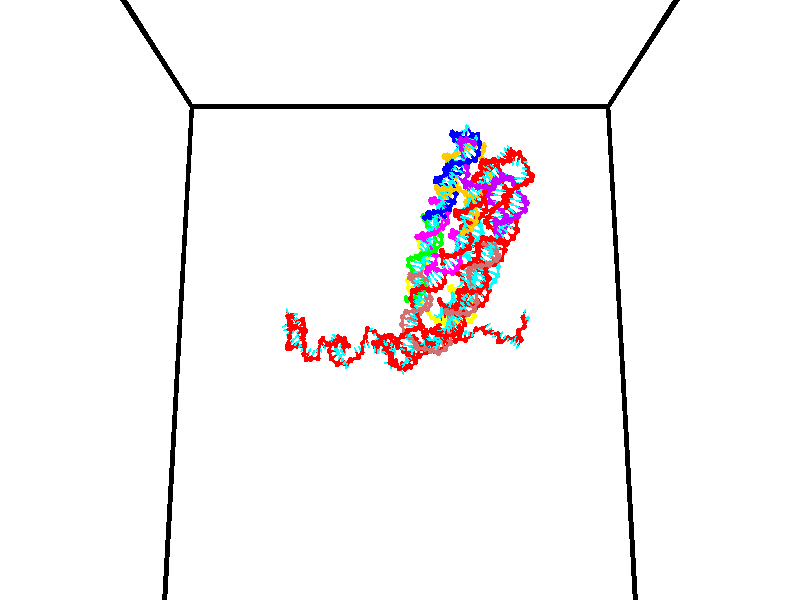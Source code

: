 // switches for output
#declare DRAW_BASES = 1; // possible values are 0, 1; only relevant for DNA ribbons
#declare DRAW_BASES_TYPE = 3; // possible values are 1, 2, 3; only relevant for DNA ribbons
#declare DRAW_FOG = 0; // set to 1 to enable fog

#include "colors.inc"

#include "transforms.inc"
background { rgb <1, 1, 1>}

#default {
   normal{
       ripples 0.25
       frequency 0.20
       turbulence 0.2
       lambda 5
   }
	finish {
		phong 0.1
		phong_size 40.
	}
}

// original window dimensions: 1024x640


// camera settings

camera {
	sky <0, 0.179814, -0.983701>
	up <0, 0.179814, -0.983701>
	right 1.6 * <1, 0, 0>
	location <35, 94.9851, 44.8844>
	look_at <35, 29.7336, 32.9568>
	direction <0, -65.2515, -11.9276>
	angle 67.0682
}


# declare cpy_camera_pos = <35, 94.9851, 44.8844>;
# if (DRAW_FOG = 1)
fog {
	fog_type 2
	up vnormalize(cpy_camera_pos)
	color rgbt<1,1,1,0.3>
	distance 1e-5
	fog_alt 3e-3
	fog_offset 56
}
# end


// LIGHTS

# declare lum = 6;
global_settings {
	ambient_light rgb lum * <0.05, 0.05, 0.05>
	max_trace_level 15
}# declare cpy_direct_light_amount = 0.25;
light_source
{	1000 * <-1, -1.16352, -0.803886>,
	rgb lum * cpy_direct_light_amount
	parallel
}

light_source
{	1000 * <1, 1.16352, 0.803886>,
	rgb lum * cpy_direct_light_amount
	parallel
}

// strand 0

// nucleotide -1

// particle -1
sphere {
	<24.056717, 34.573566, 35.195999> 0.250000
	pigment { color rgbt <1,0,0,0> }
	no_shadow
}
cylinder {
	<24.323671, 34.869102, 35.158669>,  <24.483843, 35.046425, 35.136272>, 0.100000
	pigment { color rgbt <1,0,0,0> }
	no_shadow
}
cylinder {
	<24.323671, 34.869102, 35.158669>,  <24.056717, 34.573566, 35.195999>, 0.100000
	pigment { color rgbt <1,0,0,0> }
	no_shadow
}

// particle -1
sphere {
	<24.323671, 34.869102, 35.158669> 0.100000
	pigment { color rgbt <1,0,0,0> }
	no_shadow
}
sphere {
	0, 1
	scale<0.080000,0.200000,0.300000>
	matrix <-0.001729, 0.126852, 0.991920,
		0.744711, -0.661831, 0.085937,
		0.667385, 0.738842, -0.093324,
		24.523888, 35.090755, 35.130672>
	pigment { color rgbt <0,1,1,0> }
	no_shadow
}
cylinder {
	<24.572046, 34.503647, 35.694916>,  <24.056717, 34.573566, 35.195999>, 0.130000
	pigment { color rgbt <1,0,0,0> }
	no_shadow
}

// nucleotide -1

// particle -1
sphere {
	<24.572046, 34.503647, 35.694916> 0.250000
	pigment { color rgbt <1,0,0,0> }
	no_shadow
}
cylinder {
	<24.583189, 34.896393, 35.619900>,  <24.589874, 35.132038, 35.574890>, 0.100000
	pigment { color rgbt <1,0,0,0> }
	no_shadow
}
cylinder {
	<24.583189, 34.896393, 35.619900>,  <24.572046, 34.503647, 35.694916>, 0.100000
	pigment { color rgbt <1,0,0,0> }
	no_shadow
}

// particle -1
sphere {
	<24.583189, 34.896393, 35.619900> 0.100000
	pigment { color rgbt <1,0,0,0> }
	no_shadow
}
sphere {
	0, 1
	scale<0.080000,0.200000,0.300000>
	matrix <0.277538, 0.172638, 0.945076,
		0.960311, -0.078376, -0.267694,
		0.027858, 0.981862, -0.187538,
		24.591547, 35.190952, 35.563637>
	pigment { color rgbt <0,1,1,0> }
	no_shadow
}
cylinder {
	<25.212057, 34.980068, 35.575714>,  <24.572046, 34.503647, 35.694916>, 0.130000
	pigment { color rgbt <1,0,0,0> }
	no_shadow
}

// nucleotide -1

// particle -1
sphere {
	<25.212057, 34.980068, 35.575714> 0.250000
	pigment { color rgbt <1,0,0,0> }
	no_shadow
}
cylinder {
	<24.931059, 35.196991, 35.760063>,  <24.762461, 35.327145, 35.870674>, 0.100000
	pigment { color rgbt <1,0,0,0> }
	no_shadow
}
cylinder {
	<24.931059, 35.196991, 35.760063>,  <25.212057, 34.980068, 35.575714>, 0.100000
	pigment { color rgbt <1,0,0,0> }
	no_shadow
}

// particle -1
sphere {
	<24.931059, 35.196991, 35.760063> 0.100000
	pigment { color rgbt <1,0,0,0> }
	no_shadow
}
sphere {
	0, 1
	scale<0.080000,0.200000,0.300000>
	matrix <0.397580, -0.238063, 0.886147,
		0.590280, 0.805748, -0.048372,
		-0.702496, 0.542306, 0.460873,
		24.720310, 35.359684, 35.898327>
	pigment { color rgbt <0,1,1,0> }
	no_shadow
}
cylinder {
	<25.413343, 35.533951, 36.015789>,  <25.212057, 34.980068, 35.575714>, 0.130000
	pigment { color rgbt <1,0,0,0> }
	no_shadow
}

// nucleotide -1

// particle -1
sphere {
	<25.413343, 35.533951, 36.015789> 0.250000
	pigment { color rgbt <1,0,0,0> }
	no_shadow
}
cylinder {
	<25.069561, 35.391693, 36.162678>,  <24.863293, 35.306339, 36.250813>, 0.100000
	pigment { color rgbt <1,0,0,0> }
	no_shadow
}
cylinder {
	<25.069561, 35.391693, 36.162678>,  <25.413343, 35.533951, 36.015789>, 0.100000
	pigment { color rgbt <1,0,0,0> }
	no_shadow
}

// particle -1
sphere {
	<25.069561, 35.391693, 36.162678> 0.100000
	pigment { color rgbt <1,0,0,0> }
	no_shadow
}
sphere {
	0, 1
	scale<0.080000,0.200000,0.300000>
	matrix <0.495719, -0.404294, 0.768641,
		-0.124901, 0.842651, 0.523774,
		-0.859455, -0.355649, 0.367221,
		24.811724, 35.285000, 36.272842>
	pigment { color rgbt <0,1,1,0> }
	no_shadow
}
cylinder {
	<25.560003, 35.012016, 36.542469>,  <25.413343, 35.533951, 36.015789>, 0.130000
	pigment { color rgbt <1,0,0,0> }
	no_shadow
}

// nucleotide -1

// particle -1
sphere {
	<25.560003, 35.012016, 36.542469> 0.250000
	pigment { color rgbt <1,0,0,0> }
	no_shadow
}
cylinder {
	<25.165308, 34.984978, 36.601498>,  <24.928492, 34.968754, 36.636917>, 0.100000
	pigment { color rgbt <1,0,0,0> }
	no_shadow
}
cylinder {
	<25.165308, 34.984978, 36.601498>,  <25.560003, 35.012016, 36.542469>, 0.100000
	pigment { color rgbt <1,0,0,0> }
	no_shadow
}

// particle -1
sphere {
	<25.165308, 34.984978, 36.601498> 0.100000
	pigment { color rgbt <1,0,0,0> }
	no_shadow
}
sphere {
	0, 1
	scale<0.080000,0.200000,0.300000>
	matrix <0.161872, -0.477284, 0.863712,
		0.012049, 0.876145, 0.481896,
		-0.986738, -0.067599, 0.147574,
		24.869286, 34.964699, 36.645771>
	pigment { color rgbt <0,1,1,0> }
	no_shadow
}
cylinder {
	<25.358479, 35.325977, 37.244247>,  <25.560003, 35.012016, 36.542469>, 0.130000
	pigment { color rgbt <1,0,0,0> }
	no_shadow
}

// nucleotide -1

// particle -1
sphere {
	<25.358479, 35.325977, 37.244247> 0.250000
	pigment { color rgbt <1,0,0,0> }
	no_shadow
}
cylinder {
	<25.104347, 35.044037, 37.118050>,  <24.951868, 34.874874, 37.042332>, 0.100000
	pigment { color rgbt <1,0,0,0> }
	no_shadow
}
cylinder {
	<25.104347, 35.044037, 37.118050>,  <25.358479, 35.325977, 37.244247>, 0.100000
	pigment { color rgbt <1,0,0,0> }
	no_shadow
}

// particle -1
sphere {
	<25.104347, 35.044037, 37.118050> 0.100000
	pigment { color rgbt <1,0,0,0> }
	no_shadow
}
sphere {
	0, 1
	scale<0.080000,0.200000,0.300000>
	matrix <-0.011853, -0.399601, 0.916612,
		-0.772149, 0.586091, 0.245525,
		-0.635331, -0.704852, -0.315498,
		24.913748, 34.832581, 37.023399>
	pigment { color rgbt <0,1,1,0> }
	no_shadow
}
cylinder {
	<25.515995, 35.469971, 37.886131>,  <25.358479, 35.325977, 37.244247>, 0.130000
	pigment { color rgbt <1,0,0,0> }
	no_shadow
}

// nucleotide -1

// particle -1
sphere {
	<25.515995, 35.469971, 37.886131> 0.250000
	pigment { color rgbt <1,0,0,0> }
	no_shadow
}
cylinder {
	<25.439968, 35.792995, 38.109459>,  <25.394352, 35.986809, 38.243454>, 0.100000
	pigment { color rgbt <1,0,0,0> }
	no_shadow
}
cylinder {
	<25.439968, 35.792995, 38.109459>,  <25.515995, 35.469971, 37.886131>, 0.100000
	pigment { color rgbt <1,0,0,0> }
	no_shadow
}

// particle -1
sphere {
	<25.439968, 35.792995, 38.109459> 0.100000
	pigment { color rgbt <1,0,0,0> }
	no_shadow
}
sphere {
	0, 1
	scale<0.080000,0.200000,0.300000>
	matrix <-0.711480, 0.278566, -0.645133,
		-0.676513, -0.519851, 0.521618,
		-0.190068, 0.807562, 0.558317,
		25.382948, 36.035263, 38.276955>
	pigment { color rgbt <0,1,1,0> }
	no_shadow
}
cylinder {
	<24.803898, 35.593109, 37.866776>,  <25.515995, 35.469971, 37.886131>, 0.130000
	pigment { color rgbt <1,0,0,0> }
	no_shadow
}

// nucleotide -1

// particle -1
sphere {
	<24.803898, 35.593109, 37.866776> 0.250000
	pigment { color rgbt <1,0,0,0> }
	no_shadow
}
cylinder {
	<25.000931, 35.936745, 37.922382>,  <25.119150, 36.142925, 37.955746>, 0.100000
	pigment { color rgbt <1,0,0,0> }
	no_shadow
}
cylinder {
	<25.000931, 35.936745, 37.922382>,  <24.803898, 35.593109, 37.866776>, 0.100000
	pigment { color rgbt <1,0,0,0> }
	no_shadow
}

// particle -1
sphere {
	<25.000931, 35.936745, 37.922382> 0.100000
	pigment { color rgbt <1,0,0,0> }
	no_shadow
}
sphere {
	0, 1
	scale<0.080000,0.200000,0.300000>
	matrix <-0.611646, 0.455388, -0.646924,
		-0.619075, 0.233631, 0.749775,
		0.492581, 0.859091, 0.139020,
		25.148705, 36.194473, 37.964088>
	pigment { color rgbt <0,1,1,0> }
	no_shadow
}
cylinder {
	<24.297136, 36.097759, 38.114979>,  <24.803898, 35.593109, 37.866776>, 0.130000
	pigment { color rgbt <1,0,0,0> }
	no_shadow
}

// nucleotide -1

// particle -1
sphere {
	<24.297136, 36.097759, 38.114979> 0.250000
	pigment { color rgbt <1,0,0,0> }
	no_shadow
}
cylinder {
	<24.596342, 36.292030, 37.934052>,  <24.775866, 36.408592, 37.825497>, 0.100000
	pigment { color rgbt <1,0,0,0> }
	no_shadow
}
cylinder {
	<24.596342, 36.292030, 37.934052>,  <24.297136, 36.097759, 38.114979>, 0.100000
	pigment { color rgbt <1,0,0,0> }
	no_shadow
}

// particle -1
sphere {
	<24.596342, 36.292030, 37.934052> 0.100000
	pigment { color rgbt <1,0,0,0> }
	no_shadow
}
sphere {
	0, 1
	scale<0.080000,0.200000,0.300000>
	matrix <-0.657193, 0.637104, -0.402735,
		0.092575, 0.598512, 0.795746,
		0.748016, 0.485676, -0.452318,
		24.820747, 36.437733, 37.798355>
	pigment { color rgbt <0,1,1,0> }
	no_shadow
}
cylinder {
	<24.085665, 36.726772, 38.155514>,  <24.297136, 36.097759, 38.114979>, 0.130000
	pigment { color rgbt <1,0,0,0> }
	no_shadow
}

// nucleotide -1

// particle -1
sphere {
	<24.085665, 36.726772, 38.155514> 0.250000
	pigment { color rgbt <1,0,0,0> }
	no_shadow
}
cylinder {
	<24.343042, 36.711243, 37.849709>,  <24.497469, 36.701923, 37.666225>, 0.100000
	pigment { color rgbt <1,0,0,0> }
	no_shadow
}
cylinder {
	<24.343042, 36.711243, 37.849709>,  <24.085665, 36.726772, 38.155514>, 0.100000
	pigment { color rgbt <1,0,0,0> }
	no_shadow
}

// particle -1
sphere {
	<24.343042, 36.711243, 37.849709> 0.100000
	pigment { color rgbt <1,0,0,0> }
	no_shadow
}
sphere {
	0, 1
	scale<0.080000,0.200000,0.300000>
	matrix <-0.492771, 0.743260, -0.452484,
		0.585796, 0.667875, 0.459114,
		0.643443, -0.038825, -0.764508,
		24.536076, 36.699596, 37.620358>
	pigment { color rgbt <0,1,1,0> }
	no_shadow
}
cylinder {
	<24.276743, 37.539085, 38.016037>,  <24.085665, 36.726772, 38.155514>, 0.130000
	pigment { color rgbt <1,0,0,0> }
	no_shadow
}

// nucleotide -1

// particle -1
sphere {
	<24.276743, 37.539085, 38.016037> 0.250000
	pigment { color rgbt <1,0,0,0> }
	no_shadow
}
cylinder {
	<24.323902, 37.308525, 37.692589>,  <24.352198, 37.170189, 37.498520>, 0.100000
	pigment { color rgbt <1,0,0,0> }
	no_shadow
}
cylinder {
	<24.323902, 37.308525, 37.692589>,  <24.276743, 37.539085, 38.016037>, 0.100000
	pigment { color rgbt <1,0,0,0> }
	no_shadow
}

// particle -1
sphere {
	<24.323902, 37.308525, 37.692589> 0.100000
	pigment { color rgbt <1,0,0,0> }
	no_shadow
}
sphere {
	0, 1
	scale<0.080000,0.200000,0.300000>
	matrix <-0.465564, 0.687175, -0.557710,
		0.877127, 0.442216, -0.187335,
		0.117896, -0.576399, -0.808619,
		24.359270, 37.135605, 37.450005>
	pigment { color rgbt <0,1,1,0> }
	no_shadow
}
cylinder {
	<24.494799, 38.003479, 37.461895>,  <24.276743, 37.539085, 38.016037>, 0.130000
	pigment { color rgbt <1,0,0,0> }
	no_shadow
}

// nucleotide -1

// particle -1
sphere {
	<24.494799, 38.003479, 37.461895> 0.250000
	pigment { color rgbt <1,0,0,0> }
	no_shadow
}
cylinder {
	<24.338257, 37.675133, 37.295509>,  <24.244331, 37.478127, 37.195679>, 0.100000
	pigment { color rgbt <1,0,0,0> }
	no_shadow
}
cylinder {
	<24.338257, 37.675133, 37.295509>,  <24.494799, 38.003479, 37.461895>, 0.100000
	pigment { color rgbt <1,0,0,0> }
	no_shadow
}

// particle -1
sphere {
	<24.338257, 37.675133, 37.295509> 0.100000
	pigment { color rgbt <1,0,0,0> }
	no_shadow
}
sphere {
	0, 1
	scale<0.080000,0.200000,0.300000>
	matrix <-0.498052, 0.569024, -0.654337,
		0.773813, -0.048907, -0.631523,
		-0.391353, -0.820865, -0.415960,
		24.220850, 37.428875, 37.170723>
	pigment { color rgbt <0,1,1,0> }
	no_shadow
}
cylinder {
	<24.597879, 37.885742, 36.778080>,  <24.494799, 38.003479, 37.461895>, 0.130000
	pigment { color rgbt <1,0,0,0> }
	no_shadow
}

// nucleotide -1

// particle -1
sphere {
	<24.597879, 37.885742, 36.778080> 0.250000
	pigment { color rgbt <1,0,0,0> }
	no_shadow
}
cylinder {
	<24.265059, 37.664845, 36.798927>,  <24.065365, 37.532307, 36.811436>, 0.100000
	pigment { color rgbt <1,0,0,0> }
	no_shadow
}
cylinder {
	<24.265059, 37.664845, 36.798927>,  <24.597879, 37.885742, 36.778080>, 0.100000
	pigment { color rgbt <1,0,0,0> }
	no_shadow
}

// particle -1
sphere {
	<24.265059, 37.664845, 36.798927> 0.100000
	pigment { color rgbt <1,0,0,0> }
	no_shadow
}
sphere {
	0, 1
	scale<0.080000,0.200000,0.300000>
	matrix <-0.314519, 0.392300, -0.864395,
		0.456911, -0.735613, -0.500106,
		-0.832051, -0.552245, 0.052118,
		24.015442, 37.499172, 36.814564>
	pigment { color rgbt <0,1,1,0> }
	no_shadow
}
cylinder {
	<24.454447, 37.280819, 36.191677>,  <24.597879, 37.885742, 36.778080>, 0.130000
	pigment { color rgbt <1,0,0,0> }
	no_shadow
}

// nucleotide -1

// particle -1
sphere {
	<24.454447, 37.280819, 36.191677> 0.250000
	pigment { color rgbt <1,0,0,0> }
	no_shadow
}
cylinder {
	<24.154186, 37.473503, 36.372555>,  <23.974030, 37.589115, 36.481083>, 0.100000
	pigment { color rgbt <1,0,0,0> }
	no_shadow
}
cylinder {
	<24.154186, 37.473503, 36.372555>,  <24.454447, 37.280819, 36.191677>, 0.100000
	pigment { color rgbt <1,0,0,0> }
	no_shadow
}

// particle -1
sphere {
	<24.154186, 37.473503, 36.372555> 0.100000
	pigment { color rgbt <1,0,0,0> }
	no_shadow
}
sphere {
	0, 1
	scale<0.080000,0.200000,0.300000>
	matrix <-0.368678, 0.262556, -0.891707,
		-0.548271, -0.836073, -0.019492,
		-0.750650, 0.481711, 0.452193,
		23.928991, 37.618015, 36.508213>
	pigment { color rgbt <0,1,1,0> }
	no_shadow
}
cylinder {
	<24.103325, 36.963413, 35.608437>,  <24.454447, 37.280819, 36.191677>, 0.130000
	pigment { color rgbt <1,0,0,0> }
	no_shadow
}

// nucleotide -1

// particle -1
sphere {
	<24.103325, 36.963413, 35.608437> 0.250000
	pigment { color rgbt <1,0,0,0> }
	no_shadow
}
cylinder {
	<24.122452, 37.322887, 35.434048>,  <24.133928, 37.538574, 35.329414>, 0.100000
	pigment { color rgbt <1,0,0,0> }
	no_shadow
}
cylinder {
	<24.122452, 37.322887, 35.434048>,  <24.103325, 36.963413, 35.608437>, 0.100000
	pigment { color rgbt <1,0,0,0> }
	no_shadow
}

// particle -1
sphere {
	<24.122452, 37.322887, 35.434048> 0.100000
	pigment { color rgbt <1,0,0,0> }
	no_shadow
}
sphere {
	0, 1
	scale<0.080000,0.200000,0.300000>
	matrix <-0.825524, 0.281280, 0.489276,
		0.562338, 0.336510, 0.755339,
		0.047816, 0.898689, -0.435972,
		24.136797, 37.592495, 35.303257>
	pigment { color rgbt <0,1,1,0> }
	no_shadow
}
cylinder {
	<24.115398, 36.351585, 36.250057>,  <24.103325, 36.963413, 35.608437>, 0.130000
	pigment { color rgbt <1,0,0,0> }
	no_shadow
}

// nucleotide -1

// particle -1
sphere {
	<24.115398, 36.351585, 36.250057> 0.250000
	pigment { color rgbt <1,0,0,0> }
	no_shadow
}
cylinder {
	<24.177855, 36.688572, 36.456310>,  <24.215328, 36.890762, 36.580063>, 0.100000
	pigment { color rgbt <1,0,0,0> }
	no_shadow
}
cylinder {
	<24.177855, 36.688572, 36.456310>,  <24.115398, 36.351585, 36.250057>, 0.100000
	pigment { color rgbt <1,0,0,0> }
	no_shadow
}

// particle -1
sphere {
	<24.177855, 36.688572, 36.456310> 0.100000
	pigment { color rgbt <1,0,0,0> }
	no_shadow
}
sphere {
	0, 1
	scale<0.080000,0.200000,0.300000>
	matrix <0.660605, -0.477165, 0.579582,
		0.734317, 0.250131, -0.631041,
		0.156139, 0.842465, 0.515628,
		24.224697, 36.941311, 36.611000>
	pigment { color rgbt <0,1,1,0> }
	no_shadow
}
cylinder {
	<24.810163, 36.467037, 36.399109>,  <24.115398, 36.351585, 36.250057>, 0.130000
	pigment { color rgbt <1,0,0,0> }
	no_shadow
}

// nucleotide -1

// particle -1
sphere {
	<24.810163, 36.467037, 36.399109> 0.250000
	pigment { color rgbt <1,0,0,0> }
	no_shadow
}
cylinder {
	<24.662687, 36.671242, 36.709835>,  <24.574202, 36.793766, 36.896271>, 0.100000
	pigment { color rgbt <1,0,0,0> }
	no_shadow
}
cylinder {
	<24.662687, 36.671242, 36.709835>,  <24.810163, 36.467037, 36.399109>, 0.100000
	pigment { color rgbt <1,0,0,0> }
	no_shadow
}

// particle -1
sphere {
	<24.662687, 36.671242, 36.709835> 0.100000
	pigment { color rgbt <1,0,0,0> }
	no_shadow
}
sphere {
	0, 1
	scale<0.080000,0.200000,0.300000>
	matrix <0.626889, -0.480490, 0.613303,
		0.686352, 0.713095, -0.142884,
		-0.368689, 0.510514, 0.776817,
		24.552080, 36.824394, 36.942879>
	pigment { color rgbt <0,1,1,0> }
	no_shadow
}
cylinder {
	<25.439913, 36.763622, 36.710114>,  <24.810163, 36.467037, 36.399109>, 0.130000
	pigment { color rgbt <1,0,0,0> }
	no_shadow
}

// nucleotide -1

// particle -1
sphere {
	<25.439913, 36.763622, 36.710114> 0.250000
	pigment { color rgbt <1,0,0,0> }
	no_shadow
}
cylinder {
	<25.165718, 36.777504, 37.001015>,  <25.001202, 36.785835, 37.175556>, 0.100000
	pigment { color rgbt <1,0,0,0> }
	no_shadow
}
cylinder {
	<25.165718, 36.777504, 37.001015>,  <25.439913, 36.763622, 36.710114>, 0.100000
	pigment { color rgbt <1,0,0,0> }
	no_shadow
}

// particle -1
sphere {
	<25.165718, 36.777504, 37.001015> 0.100000
	pigment { color rgbt <1,0,0,0> }
	no_shadow
}
sphere {
	0, 1
	scale<0.080000,0.200000,0.300000>
	matrix <0.686448, -0.302130, 0.661442,
		0.242683, 0.952635, 0.183282,
		-0.685488, 0.034707, 0.727256,
		24.960072, 36.787914, 37.219193>
	pigment { color rgbt <0,1,1,0> }
	no_shadow
}
cylinder {
	<25.687290, 37.145939, 37.184132>,  <25.439913, 36.763622, 36.710114>, 0.130000
	pigment { color rgbt <1,0,0,0> }
	no_shadow
}

// nucleotide -1

// particle -1
sphere {
	<25.687290, 37.145939, 37.184132> 0.250000
	pigment { color rgbt <1,0,0,0> }
	no_shadow
}
cylinder {
	<25.418596, 36.965279, 37.419006>,  <25.257380, 36.856880, 37.559929>, 0.100000
	pigment { color rgbt <1,0,0,0> }
	no_shadow
}
cylinder {
	<25.418596, 36.965279, 37.419006>,  <25.687290, 37.145939, 37.184132>, 0.100000
	pigment { color rgbt <1,0,0,0> }
	no_shadow
}

// particle -1
sphere {
	<25.418596, 36.965279, 37.419006> 0.100000
	pigment { color rgbt <1,0,0,0> }
	no_shadow
}
sphere {
	0, 1
	scale<0.080000,0.200000,0.300000>
	matrix <0.736488, -0.321844, 0.594980,
		-0.079743, 0.832122, 0.548830,
		-0.671733, -0.451652, 0.587183,
		25.217075, 36.829784, 37.595161>
	pigment { color rgbt <0,1,1,0> }
	no_shadow
}
cylinder {
	<25.816790, 37.333923, 37.918358>,  <25.687290, 37.145939, 37.184132>, 0.130000
	pigment { color rgbt <1,0,0,0> }
	no_shadow
}

// nucleotide -1

// particle -1
sphere {
	<25.816790, 37.333923, 37.918358> 0.250000
	pigment { color rgbt <1,0,0,0> }
	no_shadow
}
cylinder {
	<25.611763, 36.990841, 37.934422>,  <25.488747, 36.784992, 37.944061>, 0.100000
	pigment { color rgbt <1,0,0,0> }
	no_shadow
}
cylinder {
	<25.611763, 36.990841, 37.934422>,  <25.816790, 37.333923, 37.918358>, 0.100000
	pigment { color rgbt <1,0,0,0> }
	no_shadow
}

// particle -1
sphere {
	<25.611763, 36.990841, 37.934422> 0.100000
	pigment { color rgbt <1,0,0,0> }
	no_shadow
}
sphere {
	0, 1
	scale<0.080000,0.200000,0.300000>
	matrix <0.670315, -0.370476, 0.642982,
		-0.536612, 0.356491, 0.764828,
		-0.512567, -0.857707, 0.040159,
		25.457993, 36.733528, 37.946468>
	pigment { color rgbt <0,1,1,0> }
	no_shadow
}
cylinder {
	<25.759285, 37.075760, 38.725277>,  <25.816790, 37.333923, 37.918358>, 0.130000
	pigment { color rgbt <1,0,0,0> }
	no_shadow
}

// nucleotide -1

// particle -1
sphere {
	<25.759285, 37.075760, 38.725277> 0.250000
	pigment { color rgbt <1,0,0,0> }
	no_shadow
}
cylinder {
	<25.768122, 36.800785, 38.434914>,  <25.773424, 36.635799, 38.260696>, 0.100000
	pigment { color rgbt <1,0,0,0> }
	no_shadow
}
cylinder {
	<25.768122, 36.800785, 38.434914>,  <25.759285, 37.075760, 38.725277>, 0.100000
	pigment { color rgbt <1,0,0,0> }
	no_shadow
}

// particle -1
sphere {
	<25.768122, 36.800785, 38.434914> 0.100000
	pigment { color rgbt <1,0,0,0> }
	no_shadow
}
sphere {
	0, 1
	scale<0.080000,0.200000,0.300000>
	matrix <0.811231, -0.412037, 0.414886,
		-0.584309, -0.598045, 0.548567,
		0.022090, -0.687436, -0.725909,
		25.774748, 36.594555, 38.217140>
	pigment { color rgbt <0,1,1,0> }
	no_shadow
}
cylinder {
	<25.877193, 36.363876, 39.057892>,  <25.759285, 37.075760, 38.725277>, 0.130000
	pigment { color rgbt <1,0,0,0> }
	no_shadow
}

// nucleotide -1

// particle -1
sphere {
	<25.877193, 36.363876, 39.057892> 0.250000
	pigment { color rgbt <1,0,0,0> }
	no_shadow
}
cylinder {
	<26.035177, 36.348347, 38.690742>,  <26.129969, 36.339031, 38.470451>, 0.100000
	pigment { color rgbt <1,0,0,0> }
	no_shadow
}
cylinder {
	<26.035177, 36.348347, 38.690742>,  <25.877193, 36.363876, 39.057892>, 0.100000
	pigment { color rgbt <1,0,0,0> }
	no_shadow
}

// particle -1
sphere {
	<26.035177, 36.348347, 38.690742> 0.100000
	pigment { color rgbt <1,0,0,0> }
	no_shadow
}
sphere {
	0, 1
	scale<0.080000,0.200000,0.300000>
	matrix <0.741143, -0.576926, 0.343313,
		-0.542874, -0.815874, -0.199094,
		0.394962, -0.038819, -0.917877,
		26.153666, 36.336700, 38.415379>
	pigment { color rgbt <0,1,1,0> }
	no_shadow
}
cylinder {
	<26.206406, 35.645432, 38.952839>,  <25.877193, 36.363876, 39.057892>, 0.130000
	pigment { color rgbt <1,0,0,0> }
	no_shadow
}

// nucleotide -1

// particle -1
sphere {
	<26.206406, 35.645432, 38.952839> 0.250000
	pigment { color rgbt <1,0,0,0> }
	no_shadow
}
cylinder {
	<26.384388, 35.905594, 38.706593>,  <26.491179, 36.061691, 38.558846>, 0.100000
	pigment { color rgbt <1,0,0,0> }
	no_shadow
}
cylinder {
	<26.384388, 35.905594, 38.706593>,  <26.206406, 35.645432, 38.952839>, 0.100000
	pigment { color rgbt <1,0,0,0> }
	no_shadow
}

// particle -1
sphere {
	<26.384388, 35.905594, 38.706593> 0.100000
	pigment { color rgbt <1,0,0,0> }
	no_shadow
}
sphere {
	0, 1
	scale<0.080000,0.200000,0.300000>
	matrix <0.875789, -0.459642, 0.147388,
		-0.187100, -0.604731, -0.774141,
		0.444958, 0.650407, -0.615616,
		26.517876, 36.100716, 38.521908>
	pigment { color rgbt <0,1,1,0> }
	no_shadow
}
cylinder {
	<26.884518, 35.375099, 38.869564>,  <26.206406, 35.645432, 38.952839>, 0.130000
	pigment { color rgbt <1,0,0,0> }
	no_shadow
}

// nucleotide -1

// particle -1
sphere {
	<26.884518, 35.375099, 38.869564> 0.250000
	pigment { color rgbt <1,0,0,0> }
	no_shadow
}
cylinder {
	<26.881313, 35.654766, 38.583599>,  <26.879391, 35.822567, 38.412018>, 0.100000
	pigment { color rgbt <1,0,0,0> }
	no_shadow
}
cylinder {
	<26.881313, 35.654766, 38.583599>,  <26.884518, 35.375099, 38.869564>, 0.100000
	pigment { color rgbt <1,0,0,0> }
	no_shadow
}

// particle -1
sphere {
	<26.881313, 35.654766, 38.583599> 0.100000
	pigment { color rgbt <1,0,0,0> }
	no_shadow
}
sphere {
	0, 1
	scale<0.080000,0.200000,0.300000>
	matrix <0.954175, -0.208529, -0.214628,
		-0.299141, -0.683876, -0.665454,
		-0.008013, 0.699164, -0.714917,
		26.878910, 35.864513, 38.369125>
	pigment { color rgbt <0,1,1,0> }
	no_shadow
}
cylinder {
	<26.927057, 35.073994, 38.161995>,  <26.884518, 35.375099, 38.869564>, 0.130000
	pigment { color rgbt <1,0,0,0> }
	no_shadow
}

// nucleotide -1

// particle -1
sphere {
	<26.927057, 35.073994, 38.161995> 0.250000
	pigment { color rgbt <1,0,0,0> }
	no_shadow
}
cylinder {
	<27.085178, 35.437584, 38.214901>,  <27.180052, 35.655739, 38.246643>, 0.100000
	pigment { color rgbt <1,0,0,0> }
	no_shadow
}
cylinder {
	<27.085178, 35.437584, 38.214901>,  <26.927057, 35.073994, 38.161995>, 0.100000
	pigment { color rgbt <1,0,0,0> }
	no_shadow
}

// particle -1
sphere {
	<27.085178, 35.437584, 38.214901> 0.100000
	pigment { color rgbt <1,0,0,0> }
	no_shadow
}
sphere {
	0, 1
	scale<0.080000,0.200000,0.300000>
	matrix <0.855537, -0.311933, -0.413225,
		-0.334355, 0.276508, -0.900972,
		0.395302, 0.908978, 0.132266,
		27.203770, 35.710278, 38.254581>
	pigment { color rgbt <0,1,1,0> }
	no_shadow
}
cylinder {
	<27.076847, 35.240116, 37.505104>,  <26.927057, 35.073994, 38.161995>, 0.130000
	pigment { color rgbt <1,0,0,0> }
	no_shadow
}

// nucleotide -1

// particle -1
sphere {
	<27.076847, 35.240116, 37.505104> 0.250000
	pigment { color rgbt <1,0,0,0> }
	no_shadow
}
cylinder {
	<27.326979, 35.415829, 37.763096>,  <27.477058, 35.521255, 37.917892>, 0.100000
	pigment { color rgbt <1,0,0,0> }
	no_shadow
}
cylinder {
	<27.326979, 35.415829, 37.763096>,  <27.076847, 35.240116, 37.505104>, 0.100000
	pigment { color rgbt <1,0,0,0> }
	no_shadow
}

// particle -1
sphere {
	<27.326979, 35.415829, 37.763096> 0.100000
	pigment { color rgbt <1,0,0,0> }
	no_shadow
}
sphere {
	0, 1
	scale<0.080000,0.200000,0.300000>
	matrix <0.748840, -0.105249, -0.654341,
		-0.219553, 0.892165, -0.394764,
		0.625328, 0.439277, 0.644981,
		27.514578, 35.547611, 37.956589>
	pigment { color rgbt <0,1,1,0> }
	no_shadow
}
cylinder {
	<27.407846, 35.926548, 37.328686>,  <27.076847, 35.240116, 37.505104>, 0.130000
	pigment { color rgbt <1,0,0,0> }
	no_shadow
}

// nucleotide -1

// particle -1
sphere {
	<27.407846, 35.926548, 37.328686> 0.250000
	pigment { color rgbt <1,0,0,0> }
	no_shadow
}
cylinder {
	<27.631737, 35.675404, 37.545017>,  <27.766071, 35.524715, 37.674816>, 0.100000
	pigment { color rgbt <1,0,0,0> }
	no_shadow
}
cylinder {
	<27.631737, 35.675404, 37.545017>,  <27.407846, 35.926548, 37.328686>, 0.100000
	pigment { color rgbt <1,0,0,0> }
	no_shadow
}

// particle -1
sphere {
	<27.631737, 35.675404, 37.545017> 0.100000
	pigment { color rgbt <1,0,0,0> }
	no_shadow
}
sphere {
	0, 1
	scale<0.080000,0.200000,0.300000>
	matrix <0.779078, 0.176306, -0.601625,
		0.282388, 0.758091, 0.587839,
		0.559727, -0.627864, 0.540826,
		27.799654, 35.487045, 37.707264>
	pigment { color rgbt <0,1,1,0> }
	no_shadow
}
cylinder {
	<27.877764, 36.218090, 37.810909>,  <27.407846, 35.926548, 37.328686>, 0.130000
	pigment { color rgbt <1,0,0,0> }
	no_shadow
}

// nucleotide -1

// particle -1
sphere {
	<27.877764, 36.218090, 37.810909> 0.250000
	pigment { color rgbt <1,0,0,0> }
	no_shadow
}
cylinder {
	<28.010012, 35.866673, 37.673012>,  <28.089361, 35.655823, 37.590275>, 0.100000
	pigment { color rgbt <1,0,0,0> }
	no_shadow
}
cylinder {
	<28.010012, 35.866673, 37.673012>,  <27.877764, 36.218090, 37.810909>, 0.100000
	pigment { color rgbt <1,0,0,0> }
	no_shadow
}

// particle -1
sphere {
	<28.010012, 35.866673, 37.673012> 0.100000
	pigment { color rgbt <1,0,0,0> }
	no_shadow
}
sphere {
	0, 1
	scale<0.080000,0.200000,0.300000>
	matrix <0.601049, 0.477634, -0.640786,
		0.727620, 0.004651, 0.685965,
		0.330620, -0.878547, -0.344740,
		28.109198, 35.603107, 37.569592>
	pigment { color rgbt <0,1,1,0> }
	no_shadow
}
cylinder {
	<28.697813, 36.186596, 37.843754>,  <27.877764, 36.218090, 37.810909>, 0.130000
	pigment { color rgbt <1,0,0,0> }
	no_shadow
}

// nucleotide -1

// particle -1
sphere {
	<28.697813, 36.186596, 37.843754> 0.250000
	pigment { color rgbt <1,0,0,0> }
	no_shadow
}
cylinder {
	<28.509445, 35.974682, 37.561600>,  <28.396423, 35.847534, 37.392307>, 0.100000
	pigment { color rgbt <1,0,0,0> }
	no_shadow
}
cylinder {
	<28.509445, 35.974682, 37.561600>,  <28.697813, 36.186596, 37.843754>, 0.100000
	pigment { color rgbt <1,0,0,0> }
	no_shadow
}

// particle -1
sphere {
	<28.509445, 35.974682, 37.561600> 0.100000
	pigment { color rgbt <1,0,0,0> }
	no_shadow
}
sphere {
	0, 1
	scale<0.080000,0.200000,0.300000>
	matrix <0.579865, 0.416694, -0.700088,
		0.664823, -0.738712, 0.110972,
		-0.470922, -0.529784, -0.705381,
		28.368168, 35.815746, 37.349987>
	pigment { color rgbt <0,1,1,0> }
	no_shadow
}
cylinder {
	<29.154905, 35.821262, 37.416523>,  <28.697813, 36.186596, 37.843754>, 0.130000
	pigment { color rgbt <1,0,0,0> }
	no_shadow
}

// nucleotide -1

// particle -1
sphere {
	<29.154905, 35.821262, 37.416523> 0.250000
	pigment { color rgbt <1,0,0,0> }
	no_shadow
}
cylinder {
	<28.816704, 35.934959, 37.235714>,  <28.613783, 36.003178, 37.127228>, 0.100000
	pigment { color rgbt <1,0,0,0> }
	no_shadow
}
cylinder {
	<28.816704, 35.934959, 37.235714>,  <29.154905, 35.821262, 37.416523>, 0.100000
	pigment { color rgbt <1,0,0,0> }
	no_shadow
}

// particle -1
sphere {
	<28.816704, 35.934959, 37.235714> 0.100000
	pigment { color rgbt <1,0,0,0> }
	no_shadow
}
sphere {
	0, 1
	scale<0.080000,0.200000,0.300000>
	matrix <0.528024, 0.571035, -0.628577,
		0.079453, -0.770145, -0.632901,
		-0.845505, 0.284245, -0.452026,
		28.563053, 36.020233, 37.100105>
	pigment { color rgbt <0,1,1,0> }
	no_shadow
}
cylinder {
	<29.479568, 35.837261, 37.974770>,  <29.154905, 35.821262, 37.416523>, 0.130000
	pigment { color rgbt <1,0,0,0> }
	no_shadow
}

// nucleotide -1

// particle -1
sphere {
	<29.479568, 35.837261, 37.974770> 0.250000
	pigment { color rgbt <1,0,0,0> }
	no_shadow
}
cylinder {
	<29.471956, 35.541359, 38.243813>,  <29.467390, 35.363815, 38.405239>, 0.100000
	pigment { color rgbt <1,0,0,0> }
	no_shadow
}
cylinder {
	<29.471956, 35.541359, 38.243813>,  <29.479568, 35.837261, 37.974770>, 0.100000
	pigment { color rgbt <1,0,0,0> }
	no_shadow
}

// particle -1
sphere {
	<29.471956, 35.541359, 38.243813> 0.100000
	pigment { color rgbt <1,0,0,0> }
	no_shadow
}
sphere {
	0, 1
	scale<0.080000,0.200000,0.300000>
	matrix <-0.535744, -0.560450, -0.631565,
		0.844166, -0.372361, -0.385657,
		-0.019028, -0.739759, 0.672603,
		29.466248, 35.319431, 38.445595>
	pigment { color rgbt <0,1,1,0> }
	no_shadow
}
cylinder {
	<29.620827, 35.229454, 37.639748>,  <29.479568, 35.837261, 37.974770>, 0.130000
	pigment { color rgbt <1,0,0,0> }
	no_shadow
}

// nucleotide -1

// particle -1
sphere {
	<29.620827, 35.229454, 37.639748> 0.250000
	pigment { color rgbt <1,0,0,0> }
	no_shadow
}
cylinder {
	<29.469276, 35.079609, 37.978241>,  <29.378345, 34.989700, 38.181339>, 0.100000
	pigment { color rgbt <1,0,0,0> }
	no_shadow
}
cylinder {
	<29.469276, 35.079609, 37.978241>,  <29.620827, 35.229454, 37.639748>, 0.100000
	pigment { color rgbt <1,0,0,0> }
	no_shadow
}

// particle -1
sphere {
	<29.469276, 35.079609, 37.978241> 0.100000
	pigment { color rgbt <1,0,0,0> }
	no_shadow
}
sphere {
	0, 1
	scale<0.080000,0.200000,0.300000>
	matrix <-0.565346, -0.630262, -0.532122,
		0.732691, -0.680026, 0.027005,
		-0.378877, -0.374614, 0.846237,
		29.355614, 34.967224, 38.232113>
	pigment { color rgbt <0,1,1,0> }
	no_shadow
}
cylinder {
	<29.824327, 34.457657, 37.714260>,  <29.620827, 35.229454, 37.639748>, 0.130000
	pigment { color rgbt <1,0,0,0> }
	no_shadow
}

// nucleotide -1

// particle -1
sphere {
	<29.824327, 34.457657, 37.714260> 0.250000
	pigment { color rgbt <1,0,0,0> }
	no_shadow
}
cylinder {
	<29.484482, 34.529690, 37.912540>,  <29.280575, 34.572910, 38.031509>, 0.100000
	pigment { color rgbt <1,0,0,0> }
	no_shadow
}
cylinder {
	<29.484482, 34.529690, 37.912540>,  <29.824327, 34.457657, 37.714260>, 0.100000
	pigment { color rgbt <1,0,0,0> }
	no_shadow
}

// particle -1
sphere {
	<29.484482, 34.529690, 37.912540> 0.100000
	pigment { color rgbt <1,0,0,0> }
	no_shadow
}
sphere {
	0, 1
	scale<0.080000,0.200000,0.300000>
	matrix <-0.510121, -0.519230, -0.685695,
		0.133899, -0.835445, 0.533012,
		-0.849616, 0.180087, 0.495702,
		29.229597, 34.583717, 38.061253>
	pigment { color rgbt <0,1,1,0> }
	no_shadow
}
cylinder {
	<29.397469, 34.492134, 37.129425>,  <29.824327, 34.457657, 37.714260>, 0.130000
	pigment { color rgbt <1,0,0,0> }
	no_shadow
}

// nucleotide -1

// particle -1
sphere {
	<29.397469, 34.492134, 37.129425> 0.250000
	pigment { color rgbt <1,0,0,0> }
	no_shadow
}
cylinder {
	<29.182127, 34.510281, 37.466026>,  <29.052923, 34.521168, 37.667988>, 0.100000
	pigment { color rgbt <1,0,0,0> }
	no_shadow
}
cylinder {
	<29.182127, 34.510281, 37.466026>,  <29.397469, 34.492134, 37.129425>, 0.100000
	pigment { color rgbt <1,0,0,0> }
	no_shadow
}

// particle -1
sphere {
	<29.182127, 34.510281, 37.466026> 0.100000
	pigment { color rgbt <1,0,0,0> }
	no_shadow
}
sphere {
	0, 1
	scale<0.080000,0.200000,0.300000>
	matrix <-0.842688, -0.037699, -0.537081,
		0.007369, -0.998260, 0.058509,
		-0.538352, 0.045347, 0.841500,
		29.020622, 34.523891, 37.718475>
	pigment { color rgbt <0,1,1,0> }
	no_shadow
}
cylinder {
	<28.755863, 34.359596, 36.996464>,  <29.397469, 34.492134, 37.129425>, 0.130000
	pigment { color rgbt <1,0,0,0> }
	no_shadow
}

// nucleotide -1

// particle -1
sphere {
	<28.755863, 34.359596, 36.996464> 0.250000
	pigment { color rgbt <1,0,0,0> }
	no_shadow
}
cylinder {
	<28.644440, 34.054249, 37.229588>,  <28.577585, 33.871040, 37.369461>, 0.100000
	pigment { color rgbt <1,0,0,0> }
	no_shadow
}
cylinder {
	<28.644440, 34.054249, 37.229588>,  <28.755863, 34.359596, 36.996464>, 0.100000
	pigment { color rgbt <1,0,0,0> }
	no_shadow
}

// particle -1
sphere {
	<28.644440, 34.054249, 37.229588> 0.100000
	pigment { color rgbt <1,0,0,0> }
	no_shadow
}
sphere {
	0, 1
	scale<0.080000,0.200000,0.300000>
	matrix <-0.049847, 0.617506, 0.784985,
		-0.959125, 0.189611, -0.210062,
		-0.278557, -0.763370, 0.582814,
		28.560873, 33.825237, 37.404430>
	pigment { color rgbt <0,1,1,0> }
	no_shadow
}
cylinder {
	<28.132130, 34.479733, 37.458393>,  <28.755863, 34.359596, 36.996464>, 0.130000
	pigment { color rgbt <1,0,0,0> }
	no_shadow
}

// nucleotide -1

// particle -1
sphere {
	<28.132130, 34.479733, 37.458393> 0.250000
	pigment { color rgbt <1,0,0,0> }
	no_shadow
}
cylinder {
	<28.341673, 34.221905, 37.681141>,  <28.467400, 34.067207, 37.814789>, 0.100000
	pigment { color rgbt <1,0,0,0> }
	no_shadow
}
cylinder {
	<28.341673, 34.221905, 37.681141>,  <28.132130, 34.479733, 37.458393>, 0.100000
	pigment { color rgbt <1,0,0,0> }
	no_shadow
}

// particle -1
sphere {
	<28.341673, 34.221905, 37.681141> 0.100000
	pigment { color rgbt <1,0,0,0> }
	no_shadow
}
sphere {
	0, 1
	scale<0.080000,0.200000,0.300000>
	matrix <-0.043952, 0.632426, 0.773373,
		-0.850671, -0.429613, 0.302971,
		0.523857, -0.644570, 0.556869,
		28.498831, 34.028534, 37.848202>
	pigment { color rgbt <0,1,1,0> }
	no_shadow
}
cylinder {
	<27.868208, 34.317123, 38.176014>,  <28.132130, 34.479733, 37.458393>, 0.130000
	pigment { color rgbt <1,0,0,0> }
	no_shadow
}

// nucleotide -1

// particle -1
sphere {
	<27.868208, 34.317123, 38.176014> 0.250000
	pigment { color rgbt <1,0,0,0> }
	no_shadow
}
cylinder {
	<28.267410, 34.314270, 38.150936>,  <28.506931, 34.312557, 38.135891>, 0.100000
	pigment { color rgbt <1,0,0,0> }
	no_shadow
}
cylinder {
	<28.267410, 34.314270, 38.150936>,  <27.868208, 34.317123, 38.176014>, 0.100000
	pigment { color rgbt <1,0,0,0> }
	no_shadow
}

// particle -1
sphere {
	<28.267410, 34.314270, 38.150936> 0.100000
	pigment { color rgbt <1,0,0,0> }
	no_shadow
}
sphere {
	0, 1
	scale<0.080000,0.200000,0.300000>
	matrix <0.050531, 0.685438, 0.726375,
		0.037791, -0.728096, 0.684433,
		0.998007, -0.007134, -0.062695,
		28.566813, 34.312130, 38.132126>
	pigment { color rgbt <0,1,1,0> }
	no_shadow
}
cylinder {
	<28.118788, 34.625813, 38.812103>,  <27.868208, 34.317123, 38.176014>, 0.130000
	pigment { color rgbt <1,0,0,0> }
	no_shadow
}

// nucleotide -1

// particle -1
sphere {
	<28.118788, 34.625813, 38.812103> 0.250000
	pigment { color rgbt <1,0,0,0> }
	no_shadow
}
cylinder {
	<28.459196, 34.599098, 38.603756>,  <28.663441, 34.583069, 38.478748>, 0.100000
	pigment { color rgbt <1,0,0,0> }
	no_shadow
}
cylinder {
	<28.459196, 34.599098, 38.603756>,  <28.118788, 34.625813, 38.812103>, 0.100000
	pigment { color rgbt <1,0,0,0> }
	no_shadow
}

// particle -1
sphere {
	<28.459196, 34.599098, 38.603756> 0.100000
	pigment { color rgbt <1,0,0,0> }
	no_shadow
}
sphere {
	0, 1
	scale<0.080000,0.200000,0.300000>
	matrix <0.456008, 0.585877, 0.669929,
		0.260421, -0.807643, 0.529050,
		0.851022, -0.066787, -0.520867,
		28.714502, 34.579063, 38.447495>
	pigment { color rgbt <0,1,1,0> }
	no_shadow
}
cylinder {
	<28.703331, 34.552422, 39.296764>,  <28.118788, 34.625813, 38.812103>, 0.130000
	pigment { color rgbt <1,0,0,0> }
	no_shadow
}

// nucleotide -1

// particle -1
sphere {
	<28.703331, 34.552422, 39.296764> 0.250000
	pigment { color rgbt <1,0,0,0> }
	no_shadow
}
cylinder {
	<28.893772, 34.672478, 38.966129>,  <29.008038, 34.744511, 38.767750>, 0.100000
	pigment { color rgbt <1,0,0,0> }
	no_shadow
}
cylinder {
	<28.893772, 34.672478, 38.966129>,  <28.703331, 34.552422, 39.296764>, 0.100000
	pigment { color rgbt <1,0,0,0> }
	no_shadow
}

// particle -1
sphere {
	<28.893772, 34.672478, 38.966129> 0.100000
	pigment { color rgbt <1,0,0,0> }
	no_shadow
}
sphere {
	0, 1
	scale<0.080000,0.200000,0.300000>
	matrix <0.551569, 0.630158, 0.546510,
		0.684907, -0.716114, 0.134474,
		0.476103, 0.300136, -0.826586,
		29.036604, 34.762520, 38.718155>
	pigment { color rgbt <0,1,1,0> }
	no_shadow
}
cylinder {
	<29.435499, 34.271355, 39.189007>,  <28.703331, 34.552422, 39.296764>, 0.130000
	pigment { color rgbt <1,0,0,0> }
	no_shadow
}

// nucleotide -1

// particle -1
sphere {
	<29.435499, 34.271355, 39.189007> 0.250000
	pigment { color rgbt <1,0,0,0> }
	no_shadow
}
cylinder {
	<29.352974, 34.638142, 39.052418>,  <29.303459, 34.858215, 38.970463>, 0.100000
	pigment { color rgbt <1,0,0,0> }
	no_shadow
}
cylinder {
	<29.352974, 34.638142, 39.052418>,  <29.435499, 34.271355, 39.189007>, 0.100000
	pigment { color rgbt <1,0,0,0> }
	no_shadow
}

// particle -1
sphere {
	<29.352974, 34.638142, 39.052418> 0.100000
	pigment { color rgbt <1,0,0,0> }
	no_shadow
}
sphere {
	0, 1
	scale<0.080000,0.200000,0.300000>
	matrix <0.664572, 0.387458, 0.638921,
		0.718177, -0.095118, -0.689329,
		-0.206313, 0.916967, -0.341476,
		29.291080, 34.913231, 38.949974>
	pigment { color rgbt <0,1,1,0> }
	no_shadow
}
cylinder {
	<30.109322, 34.736202, 38.975426>,  <29.435499, 34.271355, 39.189007>, 0.130000
	pigment { color rgbt <1,0,0,0> }
	no_shadow
}

// nucleotide -1

// particle -1
sphere {
	<30.109322, 34.736202, 38.975426> 0.250000
	pigment { color rgbt <1,0,0,0> }
	no_shadow
}
cylinder {
	<29.780502, 34.919224, 39.111008>,  <29.583212, 35.029037, 39.192356>, 0.100000
	pigment { color rgbt <1,0,0,0> }
	no_shadow
}
cylinder {
	<29.780502, 34.919224, 39.111008>,  <30.109322, 34.736202, 38.975426>, 0.100000
	pigment { color rgbt <1,0,0,0> }
	no_shadow
}

// particle -1
sphere {
	<29.780502, 34.919224, 39.111008> 0.100000
	pigment { color rgbt <1,0,0,0> }
	no_shadow
}
sphere {
	0, 1
	scale<0.080000,0.200000,0.300000>
	matrix <0.533210, 0.409660, 0.740179,
		0.199815, 0.789194, -0.580730,
		-0.822047, 0.457550, 0.338950,
		29.533888, 35.056488, 39.212692>
	pigment { color rgbt <0,1,1,0> }
	no_shadow
}
cylinder {
	<30.137938, 35.575245, 39.013309>,  <30.109322, 34.736202, 38.975426>, 0.130000
	pigment { color rgbt <1,0,0,0> }
	no_shadow
}

// nucleotide -1

// particle -1
sphere {
	<30.137938, 35.575245, 39.013309> 0.250000
	pigment { color rgbt <1,0,0,0> }
	no_shadow
}
cylinder {
	<29.924311, 35.378822, 39.288593>,  <29.796135, 35.260967, 39.453766>, 0.100000
	pigment { color rgbt <1,0,0,0> }
	no_shadow
}
cylinder {
	<29.924311, 35.378822, 39.288593>,  <30.137938, 35.575245, 39.013309>, 0.100000
	pigment { color rgbt <1,0,0,0> }
	no_shadow
}

// particle -1
sphere {
	<29.924311, 35.378822, 39.288593> 0.100000
	pigment { color rgbt <1,0,0,0> }
	no_shadow
}
sphere {
	0, 1
	scale<0.080000,0.200000,0.300000>
	matrix <0.445303, 0.528572, 0.722715,
		-0.718662, 0.692442, -0.063625,
		-0.534069, -0.491056, 0.688211,
		29.764090, 35.231506, 39.495056>
	pigment { color rgbt <0,1,1,0> }
	no_shadow
}
cylinder {
	<30.907398, 35.628391, 38.814007>,  <30.137938, 35.575245, 39.013309>, 0.130000
	pigment { color rgbt <1,0,0,0> }
	no_shadow
}

// nucleotide -1

// particle -1
sphere {
	<30.907398, 35.628391, 38.814007> 0.250000
	pigment { color rgbt <1,0,0,0> }
	no_shadow
}
cylinder {
	<30.735136, 35.561405, 38.459270>,  <30.631779, 35.521214, 38.246429>, 0.100000
	pigment { color rgbt <1,0,0,0> }
	no_shadow
}
cylinder {
	<30.735136, 35.561405, 38.459270>,  <30.907398, 35.628391, 38.814007>, 0.100000
	pigment { color rgbt <1,0,0,0> }
	no_shadow
}

// particle -1
sphere {
	<30.735136, 35.561405, 38.459270> 0.100000
	pigment { color rgbt <1,0,0,0> }
	no_shadow
}
sphere {
	0, 1
	scale<0.080000,0.200000,0.300000>
	matrix <0.896609, 0.032850, -0.441604,
		0.103088, -0.985330, 0.136007,
		-0.430657, -0.167469, -0.886842,
		30.605938, 35.511166, 38.193218>
	pigment { color rgbt <0,1,1,0> }
	no_shadow
}
cylinder {
	<31.219049, 35.083672, 38.346439>,  <30.907398, 35.628391, 38.814007>, 0.130000
	pigment { color rgbt <1,0,0,0> }
	no_shadow
}

// nucleotide -1

// particle -1
sphere {
	<31.219049, 35.083672, 38.346439> 0.250000
	pigment { color rgbt <1,0,0,0> }
	no_shadow
}
cylinder {
	<31.106390, 35.441647, 38.208015>,  <31.038794, 35.656433, 38.124962>, 0.100000
	pigment { color rgbt <1,0,0,0> }
	no_shadow
}
cylinder {
	<31.106390, 35.441647, 38.208015>,  <31.219049, 35.083672, 38.346439>, 0.100000
	pigment { color rgbt <1,0,0,0> }
	no_shadow
}

// particle -1
sphere {
	<31.106390, 35.441647, 38.208015> 0.100000
	pigment { color rgbt <1,0,0,0> }
	no_shadow
}
sphere {
	0, 1
	scale<0.080000,0.200000,0.300000>
	matrix <0.943149, 0.191880, -0.271388,
		-0.176474, -0.402821, -0.898105,
		-0.281649, 0.894940, -0.346058,
		31.021894, 35.710129, 38.104198>
	pigment { color rgbt <0,1,1,0> }
	no_shadow
}
cylinder {
	<31.285223, 35.075867, 37.602013>,  <31.219049, 35.083672, 38.346439>, 0.130000
	pigment { color rgbt <1,0,0,0> }
	no_shadow
}

// nucleotide -1

// particle -1
sphere {
	<31.285223, 35.075867, 37.602013> 0.250000
	pigment { color rgbt <1,0,0,0> }
	no_shadow
}
cylinder {
	<31.401035, 35.416378, 37.777054>,  <31.470522, 35.620686, 37.882080>, 0.100000
	pigment { color rgbt <1,0,0,0> }
	no_shadow
}
cylinder {
	<31.401035, 35.416378, 37.777054>,  <31.285223, 35.075867, 37.602013>, 0.100000
	pigment { color rgbt <1,0,0,0> }
	no_shadow
}

// particle -1
sphere {
	<31.401035, 35.416378, 37.777054> 0.100000
	pigment { color rgbt <1,0,0,0> }
	no_shadow
}
sphere {
	0, 1
	scale<0.080000,0.200000,0.300000>
	matrix <0.938911, -0.163716, -0.302728,
		-0.186062, 0.498524, -0.846673,
		0.289531, 0.851276, 0.437608,
		31.487894, 35.671761, 37.908337>
	pigment { color rgbt <0,1,1,0> }
	no_shadow
}
cylinder {
	<31.587034, 35.710983, 37.155033>,  <31.285223, 35.075867, 37.602013>, 0.130000
	pigment { color rgbt <1,0,0,0> }
	no_shadow
}

// nucleotide -1

// particle -1
sphere {
	<31.587034, 35.710983, 37.155033> 0.250000
	pigment { color rgbt <1,0,0,0> }
	no_shadow
}
cylinder {
	<31.742796, 35.640518, 37.516659>,  <31.836252, 35.598240, 37.733635>, 0.100000
	pigment { color rgbt <1,0,0,0> }
	no_shadow
}
cylinder {
	<31.742796, 35.640518, 37.516659>,  <31.587034, 35.710983, 37.155033>, 0.100000
	pigment { color rgbt <1,0,0,0> }
	no_shadow
}

// particle -1
sphere {
	<31.742796, 35.640518, 37.516659> 0.100000
	pigment { color rgbt <1,0,0,0> }
	no_shadow
}
sphere {
	0, 1
	scale<0.080000,0.200000,0.300000>
	matrix <0.872117, -0.245207, -0.423421,
		0.296273, 0.953331, 0.058148,
		0.389402, -0.176160, 0.904065,
		31.859617, 35.587669, 37.787880>
	pigment { color rgbt <0,1,1,0> }
	no_shadow
}
cylinder {
	<31.760426, 35.414799, 36.436031>,  <31.587034, 35.710983, 37.155033>, 0.130000
	pigment { color rgbt <1,0,0,0> }
	no_shadow
}

// nucleotide -1

// particle -1
sphere {
	<31.760426, 35.414799, 36.436031> 0.250000
	pigment { color rgbt <1,0,0,0> }
	no_shadow
}
cylinder {
	<31.959909, 35.757027, 36.491596>,  <32.079601, 35.962364, 36.524937>, 0.100000
	pigment { color rgbt <1,0,0,0> }
	no_shadow
}
cylinder {
	<31.959909, 35.757027, 36.491596>,  <31.760426, 35.414799, 36.436031>, 0.100000
	pigment { color rgbt <1,0,0,0> }
	no_shadow
}

// particle -1
sphere {
	<31.959909, 35.757027, 36.491596> 0.100000
	pigment { color rgbt <1,0,0,0> }
	no_shadow
}
sphere {
	0, 1
	scale<0.080000,0.200000,0.300000>
	matrix <0.472438, -0.402678, 0.783998,
		0.726699, -0.325358, -0.605021,
		0.498709, 0.855566, 0.138914,
		32.109524, 36.013695, 36.533272>
	pigment { color rgbt <0,1,1,0> }
	no_shadow
}
cylinder {
	<32.466904, 35.163193, 36.678532>,  <31.760426, 35.414799, 36.436031>, 0.130000
	pigment { color rgbt <1,0,0,0> }
	no_shadow
}

// nucleotide -1

// particle -1
sphere {
	<32.466904, 35.163193, 36.678532> 0.250000
	pigment { color rgbt <1,0,0,0> }
	no_shadow
}
cylinder {
	<32.483448, 35.527119, 36.843716>,  <32.493374, 35.745472, 36.942825>, 0.100000
	pigment { color rgbt <1,0,0,0> }
	no_shadow
}
cylinder {
	<32.483448, 35.527119, 36.843716>,  <32.466904, 35.163193, 36.678532>, 0.100000
	pigment { color rgbt <1,0,0,0> }
	no_shadow
}

// particle -1
sphere {
	<32.483448, 35.527119, 36.843716> 0.100000
	pigment { color rgbt <1,0,0,0> }
	no_shadow
}
sphere {
	0, 1
	scale<0.080000,0.200000,0.300000>
	matrix <0.538748, -0.368385, 0.757656,
		0.841451, 0.191144, -0.505395,
		0.041358, 0.909811, 0.412956,
		32.495857, 35.800060, 36.967602>
	pigment { color rgbt <0,1,1,0> }
	no_shadow
}
cylinder {
	<32.979816, 35.171574, 37.111614>,  <32.466904, 35.163193, 36.678532>, 0.130000
	pigment { color rgbt <1,0,0,0> }
	no_shadow
}

// nucleotide -1

// particle -1
sphere {
	<32.979816, 35.171574, 37.111614> 0.250000
	pigment { color rgbt <1,0,0,0> }
	no_shadow
}
cylinder {
	<32.832264, 35.519623, 37.242348>,  <32.743732, 35.728451, 37.320789>, 0.100000
	pigment { color rgbt <1,0,0,0> }
	no_shadow
}
cylinder {
	<32.832264, 35.519623, 37.242348>,  <32.979816, 35.171574, 37.111614>, 0.100000
	pigment { color rgbt <1,0,0,0> }
	no_shadow
}

// particle -1
sphere {
	<32.832264, 35.519623, 37.242348> 0.100000
	pigment { color rgbt <1,0,0,0> }
	no_shadow
}
sphere {
	0, 1
	scale<0.080000,0.200000,0.300000>
	matrix <0.396675, -0.170630, 0.901961,
		0.840582, 0.462362, -0.282212,
		-0.368878, 0.870119, 0.326836,
		32.721600, 35.780659, 37.340397>
	pigment { color rgbt <0,1,1,0> }
	no_shadow
}
cylinder {
	<33.503883, 35.766743, 37.392616>,  <32.979816, 35.171574, 37.111614>, 0.130000
	pigment { color rgbt <1,0,0,0> }
	no_shadow
}

// nucleotide -1

// particle -1
sphere {
	<33.503883, 35.766743, 37.392616> 0.250000
	pigment { color rgbt <1,0,0,0> }
	no_shadow
}
cylinder {
	<33.156155, 35.801426, 37.587250>,  <32.947517, 35.822235, 37.704029>, 0.100000
	pigment { color rgbt <1,0,0,0> }
	no_shadow
}
cylinder {
	<33.156155, 35.801426, 37.587250>,  <33.503883, 35.766743, 37.392616>, 0.100000
	pigment { color rgbt <1,0,0,0> }
	no_shadow
}

// particle -1
sphere {
	<33.156155, 35.801426, 37.587250> 0.100000
	pigment { color rgbt <1,0,0,0> }
	no_shadow
}
sphere {
	0, 1
	scale<0.080000,0.200000,0.300000>
	matrix <0.429783, -0.353548, 0.830837,
		0.244076, 0.931389, 0.270078,
		-0.869318, 0.086712, 0.486588,
		32.895359, 35.827438, 37.733227>
	pigment { color rgbt <0,1,1,0> }
	no_shadow
}
cylinder {
	<33.884998, 36.443130, 37.165550>,  <33.503883, 35.766743, 37.392616>, 0.130000
	pigment { color rgbt <1,0,0,0> }
	no_shadow
}

// nucleotide -1

// particle -1
sphere {
	<33.884998, 36.443130, 37.165550> 0.250000
	pigment { color rgbt <1,0,0,0> }
	no_shadow
}
cylinder {
	<33.690151, 36.735016, 37.357483>,  <33.573242, 36.910145, 37.472641>, 0.100000
	pigment { color rgbt <1,0,0,0> }
	no_shadow
}
cylinder {
	<33.690151, 36.735016, 37.357483>,  <33.884998, 36.443130, 37.165550>, 0.100000
	pigment { color rgbt <1,0,0,0> }
	no_shadow
}

// particle -1
sphere {
	<33.690151, 36.735016, 37.357483> 0.100000
	pigment { color rgbt <1,0,0,0> }
	no_shadow
}
sphere {
	0, 1
	scale<0.080000,0.200000,0.300000>
	matrix <0.527795, 0.683712, -0.503955,
		-0.695808, 0.007769, -0.718185,
		-0.487116, 0.729711, 0.479833,
		33.544018, 36.953930, 37.501434>
	pigment { color rgbt <0,1,1,0> }
	no_shadow
}
cylinder {
	<34.285801, 35.857155, 37.622448>,  <33.884998, 36.443130, 37.165550>, 0.130000
	pigment { color rgbt <1,0,0,0> }
	no_shadow
}

// nucleotide -1

// particle -1
sphere {
	<34.285801, 35.857155, 37.622448> 0.250000
	pigment { color rgbt <1,0,0,0> }
	no_shadow
}
cylinder {
	<34.323528, 35.841072, 38.020340>,  <34.346165, 35.831421, 38.259075>, 0.100000
	pigment { color rgbt <1,0,0,0> }
	no_shadow
}
cylinder {
	<34.323528, 35.841072, 38.020340>,  <34.285801, 35.857155, 37.622448>, 0.100000
	pigment { color rgbt <1,0,0,0> }
	no_shadow
}

// particle -1
sphere {
	<34.323528, 35.841072, 38.020340> 0.100000
	pigment { color rgbt <1,0,0,0> }
	no_shadow
}
sphere {
	0, 1
	scale<0.080000,0.200000,0.300000>
	matrix <0.129779, 0.991154, 0.027756,
		-0.987047, 0.126477, 0.098700,
		0.094316, -0.040206, 0.994730,
		34.351822, 35.829010, 38.318760>
	pigment { color rgbt <0,1,1,0> }
	no_shadow
}
cylinder {
	<33.790394, 36.215973, 37.903156>,  <34.285801, 35.857155, 37.622448>, 0.130000
	pigment { color rgbt <1,0,0,0> }
	no_shadow
}

// nucleotide -1

// particle -1
sphere {
	<33.790394, 36.215973, 37.903156> 0.250000
	pigment { color rgbt <1,0,0,0> }
	no_shadow
}
cylinder {
	<34.101116, 36.210186, 38.154987>,  <34.287548, 36.206715, 38.306087>, 0.100000
	pigment { color rgbt <1,0,0,0> }
	no_shadow
}
cylinder {
	<34.101116, 36.210186, 38.154987>,  <33.790394, 36.215973, 37.903156>, 0.100000
	pigment { color rgbt <1,0,0,0> }
	no_shadow
}

// particle -1
sphere {
	<34.101116, 36.210186, 38.154987> 0.100000
	pigment { color rgbt <1,0,0,0> }
	no_shadow
}
sphere {
	0, 1
	scale<0.080000,0.200000,0.300000>
	matrix <0.050884, 0.997909, -0.039847,
		-0.627686, 0.062989, 0.775914,
		0.776802, -0.014470, 0.629579,
		34.334156, 36.205845, 38.343861>
	pigment { color rgbt <0,1,1,0> }
	no_shadow
}
cylinder {
	<33.675991, 36.679432, 38.492699>,  <33.790394, 36.215973, 37.903156>, 0.130000
	pigment { color rgbt <1,0,0,0> }
	no_shadow
}

// nucleotide -1

// particle -1
sphere {
	<33.675991, 36.679432, 38.492699> 0.250000
	pigment { color rgbt <1,0,0,0> }
	no_shadow
}
cylinder {
	<34.064713, 36.632149, 38.411095>,  <34.297947, 36.603779, 38.362133>, 0.100000
	pigment { color rgbt <1,0,0,0> }
	no_shadow
}
cylinder {
	<34.064713, 36.632149, 38.411095>,  <33.675991, 36.679432, 38.492699>, 0.100000
	pigment { color rgbt <1,0,0,0> }
	no_shadow
}

// particle -1
sphere {
	<34.064713, 36.632149, 38.411095> 0.100000
	pigment { color rgbt <1,0,0,0> }
	no_shadow
}
sphere {
	0, 1
	scale<0.080000,0.200000,0.300000>
	matrix <0.082117, 0.980761, -0.177099,
		0.221022, 0.155353, 0.962816,
		0.971806, -0.118206, -0.204013,
		34.356255, 36.596687, 38.349892>
	pigment { color rgbt <0,1,1,0> }
	no_shadow
}
cylinder {
	<34.205975, 36.677811, 38.945343>,  <33.675991, 36.679432, 38.492699>, 0.130000
	pigment { color rgbt <1,0,0,0> }
	no_shadow
}

// nucleotide -1

// particle -1
sphere {
	<34.205975, 36.677811, 38.945343> 0.250000
	pigment { color rgbt <1,0,0,0> }
	no_shadow
}
cylinder {
	<34.350368, 36.963089, 38.704998>,  <34.437004, 37.134254, 38.560791>, 0.100000
	pigment { color rgbt <1,0,0,0> }
	no_shadow
}
cylinder {
	<34.350368, 36.963089, 38.704998>,  <34.205975, 36.677811, 38.945343>, 0.100000
	pigment { color rgbt <1,0,0,0> }
	no_shadow
}

// particle -1
sphere {
	<34.350368, 36.963089, 38.704998> 0.100000
	pigment { color rgbt <1,0,0,0> }
	no_shadow
}
sphere {
	0, 1
	scale<0.080000,0.200000,0.300000>
	matrix <-0.801239, 0.566878, 0.191484,
		0.477183, 0.412314, 0.776076,
		0.360988, 0.713195, -0.600866,
		34.458664, 37.177048, 38.524738>
	pigment { color rgbt <0,1,1,0> }
	no_shadow
}
cylinder {
	<34.184189, 37.413944, 39.288784>,  <34.205975, 36.677811, 38.945343>, 0.130000
	pigment { color rgbt <1,0,0,0> }
	no_shadow
}

// nucleotide -1

// particle -1
sphere {
	<34.184189, 37.413944, 39.288784> 0.250000
	pigment { color rgbt <1,0,0,0> }
	no_shadow
}
cylinder {
	<34.175179, 37.478226, 38.894085>,  <34.169773, 37.516796, 38.657265>, 0.100000
	pigment { color rgbt <1,0,0,0> }
	no_shadow
}
cylinder {
	<34.175179, 37.478226, 38.894085>,  <34.184189, 37.413944, 39.288784>, 0.100000
	pigment { color rgbt <1,0,0,0> }
	no_shadow
}

// particle -1
sphere {
	<34.175179, 37.478226, 38.894085> 0.100000
	pigment { color rgbt <1,0,0,0> }
	no_shadow
}
sphere {
	0, 1
	scale<0.080000,0.200000,0.300000>
	matrix <-0.747387, 0.652831, 0.123388,
		0.664007, 0.740260, 0.105402,
		-0.022530, 0.160707, -0.986745,
		34.168419, 37.526440, 38.598061>
	pigment { color rgbt <0,1,1,0> }
	no_shadow
}
cylinder {
	<34.076607, 38.126869, 39.278500>,  <34.184189, 37.413944, 39.288784>, 0.130000
	pigment { color rgbt <1,0,0,0> }
	no_shadow
}

// nucleotide -1

// particle -1
sphere {
	<34.076607, 38.126869, 39.278500> 0.250000
	pigment { color rgbt <1,0,0,0> }
	no_shadow
}
cylinder {
	<33.969662, 38.006508, 38.912334>,  <33.905495, 37.934292, 38.692635>, 0.100000
	pigment { color rgbt <1,0,0,0> }
	no_shadow
}
cylinder {
	<33.969662, 38.006508, 38.912334>,  <34.076607, 38.126869, 39.278500>, 0.100000
	pigment { color rgbt <1,0,0,0> }
	no_shadow
}

// particle -1
sphere {
	<33.969662, 38.006508, 38.912334> 0.100000
	pigment { color rgbt <1,0,0,0> }
	no_shadow
}
sphere {
	0, 1
	scale<0.080000,0.200000,0.300000>
	matrix <-0.684595, 0.727863, -0.039312,
		0.678121, 0.616174, -0.400601,
		-0.267360, -0.300908, -0.915409,
		33.889454, 37.916237, 38.637711>
	pigment { color rgbt <0,1,1,0> }
	no_shadow
}
cylinder {
	<34.107151, 38.653427, 38.878376>,  <34.076607, 38.126869, 39.278500>, 0.130000
	pigment { color rgbt <1,0,0,0> }
	no_shadow
}

// nucleotide -1

// particle -1
sphere {
	<34.107151, 38.653427, 38.878376> 0.250000
	pigment { color rgbt <1,0,0,0> }
	no_shadow
}
cylinder {
	<33.840763, 38.410374, 38.705280>,  <33.680931, 38.264542, 38.601421>, 0.100000
	pigment { color rgbt <1,0,0,0> }
	no_shadow
}
cylinder {
	<33.840763, 38.410374, 38.705280>,  <34.107151, 38.653427, 38.878376>, 0.100000
	pigment { color rgbt <1,0,0,0> }
	no_shadow
}

// particle -1
sphere {
	<33.840763, 38.410374, 38.705280> 0.100000
	pigment { color rgbt <1,0,0,0> }
	no_shadow
}
sphere {
	0, 1
	scale<0.080000,0.200000,0.300000>
	matrix <-0.683857, 0.729051, 0.028721,
		0.298036, 0.315058, -0.901063,
		-0.665969, -0.607638, -0.432738,
		33.640972, 38.228081, 38.575459>
	pigment { color rgbt <0,1,1,0> }
	no_shadow
}
cylinder {
	<33.708275, 39.108253, 38.511852>,  <34.107151, 38.653427, 38.878376>, 0.130000
	pigment { color rgbt <1,0,0,0> }
	no_shadow
}

// nucleotide -1

// particle -1
sphere {
	<33.708275, 39.108253, 38.511852> 0.250000
	pigment { color rgbt <1,0,0,0> }
	no_shadow
}
cylinder {
	<33.507507, 38.766148, 38.563381>,  <33.387047, 38.560883, 38.594299>, 0.100000
	pigment { color rgbt <1,0,0,0> }
	no_shadow
}
cylinder {
	<33.507507, 38.766148, 38.563381>,  <33.708275, 39.108253, 38.511852>, 0.100000
	pigment { color rgbt <1,0,0,0> }
	no_shadow
}

// particle -1
sphere {
	<33.507507, 38.766148, 38.563381> 0.100000
	pigment { color rgbt <1,0,0,0> }
	no_shadow
}
sphere {
	0, 1
	scale<0.080000,0.200000,0.300000>
	matrix <-0.859462, 0.509889, 0.036591,
		-0.096980, -0.092352, -0.990992,
		-0.501917, -0.855269, 0.128822,
		33.356934, 38.509567, 38.602028>
	pigment { color rgbt <0,1,1,0> }
	no_shadow
}
cylinder {
	<33.167374, 38.841087, 37.968403>,  <33.708275, 39.108253, 38.511852>, 0.130000
	pigment { color rgbt <1,0,0,0> }
	no_shadow
}

// nucleotide -1

// particle -1
sphere {
	<33.167374, 38.841087, 37.968403> 0.250000
	pigment { color rgbt <1,0,0,0> }
	no_shadow
}
cylinder {
	<33.055935, 38.723633, 38.334171>,  <32.989071, 38.653160, 38.553631>, 0.100000
	pigment { color rgbt <1,0,0,0> }
	no_shadow
}
cylinder {
	<33.055935, 38.723633, 38.334171>,  <33.167374, 38.841087, 37.968403>, 0.100000
	pigment { color rgbt <1,0,0,0> }
	no_shadow
}

// particle -1
sphere {
	<33.055935, 38.723633, 38.334171> 0.100000
	pigment { color rgbt <1,0,0,0> }
	no_shadow
}
sphere {
	0, 1
	scale<0.080000,0.200000,0.300000>
	matrix <-0.894424, 0.426145, -0.135666,
		-0.349837, -0.855673, -0.381362,
		-0.278601, -0.293639, 0.914417,
		32.972355, 38.635540, 38.608498>
	pigment { color rgbt <0,1,1,0> }
	no_shadow
}
cylinder {
	<32.526764, 38.425728, 37.975361>,  <33.167374, 38.841087, 37.968403>, 0.130000
	pigment { color rgbt <1,0,0,0> }
	no_shadow
}

// nucleotide -1

// particle -1
sphere {
	<32.526764, 38.425728, 37.975361> 0.250000
	pigment { color rgbt <1,0,0,0> }
	no_shadow
}
cylinder {
	<32.585724, 38.655727, 38.297268>,  <32.621101, 38.793728, 38.490410>, 0.100000
	pigment { color rgbt <1,0,0,0> }
	no_shadow
}
cylinder {
	<32.585724, 38.655727, 38.297268>,  <32.526764, 38.425728, 37.975361>, 0.100000
	pigment { color rgbt <1,0,0,0> }
	no_shadow
}

// particle -1
sphere {
	<32.585724, 38.655727, 38.297268> 0.100000
	pigment { color rgbt <1,0,0,0> }
	no_shadow
}
sphere {
	0, 1
	scale<0.080000,0.200000,0.300000>
	matrix <-0.939383, 0.336050, -0.068049,
		-0.309569, -0.745952, 0.589680,
		0.147400, 0.575001, 0.804765,
		32.629944, 38.828228, 38.538696>
	pigment { color rgbt <0,1,1,0> }
	no_shadow
}
cylinder {
	<32.803848, 37.898987, 38.513561>,  <32.526764, 38.425728, 37.975361>, 0.130000
	pigment { color rgbt <1,0,0,0> }
	no_shadow
}

// nucleotide -1

// particle -1
sphere {
	<32.803848, 37.898987, 38.513561> 0.250000
	pigment { color rgbt <1,0,0,0> }
	no_shadow
}
cylinder {
	<32.977802, 38.110237, 38.221817>,  <33.082176, 38.236988, 38.046772>, 0.100000
	pigment { color rgbt <1,0,0,0> }
	no_shadow
}
cylinder {
	<32.977802, 38.110237, 38.221817>,  <32.803848, 37.898987, 38.513561>, 0.100000
	pigment { color rgbt <1,0,0,0> }
	no_shadow
}

// particle -1
sphere {
	<32.977802, 38.110237, 38.221817> 0.100000
	pigment { color rgbt <1,0,0,0> }
	no_shadow
}
sphere {
	0, 1
	scale<0.080000,0.200000,0.300000>
	matrix <0.762827, -0.646467, -0.013263,
		-0.478509, -0.550605, -0.684005,
		0.434884, 0.528124, -0.729357,
		33.108269, 38.268673, 38.003010>
	pigment { color rgbt <0,1,1,0> }
	no_shadow
}
cylinder {
	<32.919941, 37.623482, 37.845745>,  <32.803848, 37.898987, 38.513561>, 0.130000
	pigment { color rgbt <1,0,0,0> }
	no_shadow
}

// nucleotide -1

// particle -1
sphere {
	<32.919941, 37.623482, 37.845745> 0.250000
	pigment { color rgbt <1,0,0,0> }
	no_shadow
}
cylinder {
	<33.208466, 37.877560, 37.956184>,  <33.381580, 38.030006, 38.022446>, 0.100000
	pigment { color rgbt <1,0,0,0> }
	no_shadow
}
cylinder {
	<33.208466, 37.877560, 37.956184>,  <32.919941, 37.623482, 37.845745>, 0.100000
	pigment { color rgbt <1,0,0,0> }
	no_shadow
}

// particle -1
sphere {
	<33.208466, 37.877560, 37.956184> 0.100000
	pigment { color rgbt <1,0,0,0> }
	no_shadow
}
sphere {
	0, 1
	scale<0.080000,0.200000,0.300000>
	matrix <0.659228, -0.751905, 0.007595,
		0.212422, 0.176531, -0.961100,
		0.721315, 0.635197, 0.276096,
		33.424862, 38.068119, 38.039013>
	pigment { color rgbt <0,1,1,0> }
	no_shadow
}
cylinder {
	<33.535103, 37.688328, 37.367779>,  <32.919941, 37.623482, 37.845745>, 0.130000
	pigment { color rgbt <1,0,0,0> }
	no_shadow
}

// nucleotide -1

// particle -1
sphere {
	<33.535103, 37.688328, 37.367779> 0.250000
	pigment { color rgbt <1,0,0,0> }
	no_shadow
}
cylinder {
	<33.649742, 37.751995, 37.745674>,  <33.718525, 37.790195, 37.972412>, 0.100000
	pigment { color rgbt <1,0,0,0> }
	no_shadow
}
cylinder {
	<33.649742, 37.751995, 37.745674>,  <33.535103, 37.688328, 37.367779>, 0.100000
	pigment { color rgbt <1,0,0,0> }
	no_shadow
}

// particle -1
sphere {
	<33.649742, 37.751995, 37.745674> 0.100000
	pigment { color rgbt <1,0,0,0> }
	no_shadow
}
sphere {
	0, 1
	scale<0.080000,0.200000,0.300000>
	matrix <0.900495, -0.381393, -0.208923,
		0.327063, 0.910608, -0.252633,
		0.286599, 0.159164, 0.944737,
		33.735722, 37.799744, 38.029095>
	pigment { color rgbt <0,1,1,0> }
	no_shadow
}
cylinder {
	<34.197182, 37.875416, 37.327274>,  <33.535103, 37.688328, 37.367779>, 0.130000
	pigment { color rgbt <1,0,0,0> }
	no_shadow
}

// nucleotide -1

// particle -1
sphere {
	<34.197182, 37.875416, 37.327274> 0.250000
	pigment { color rgbt <1,0,0,0> }
	no_shadow
}
cylinder {
	<34.193909, 37.763653, 37.711330>,  <34.191944, 37.696594, 37.941765>, 0.100000
	pigment { color rgbt <1,0,0,0> }
	no_shadow
}
cylinder {
	<34.193909, 37.763653, 37.711330>,  <34.197182, 37.875416, 37.327274>, 0.100000
	pigment { color rgbt <1,0,0,0> }
	no_shadow
}

// particle -1
sphere {
	<34.193909, 37.763653, 37.711330> 0.100000
	pigment { color rgbt <1,0,0,0> }
	no_shadow
}
sphere {
	0, 1
	scale<0.080000,0.200000,0.300000>
	matrix <0.937967, -0.334979, -0.089487,
		0.346629, 0.899844, 0.264819,
		-0.008184, -0.279410, 0.960137,
		34.191452, 37.679829, 37.999371>
	pigment { color rgbt <0,1,1,0> }
	no_shadow
}
cylinder {
	<34.783268, 38.142502, 37.699429>,  <34.197182, 37.875416, 37.327274>, 0.130000
	pigment { color rgbt <1,0,0,0> }
	no_shadow
}

// nucleotide -1

// particle -1
sphere {
	<34.783268, 38.142502, 37.699429> 0.250000
	pigment { color rgbt <1,0,0,0> }
	no_shadow
}
cylinder {
	<34.691051, 37.830616, 37.932289>,  <34.635723, 37.643486, 38.072006>, 0.100000
	pigment { color rgbt <1,0,0,0> }
	no_shadow
}
cylinder {
	<34.691051, 37.830616, 37.932289>,  <34.783268, 38.142502, 37.699429>, 0.100000
	pigment { color rgbt <1,0,0,0> }
	no_shadow
}

// particle -1
sphere {
	<34.691051, 37.830616, 37.932289> 0.100000
	pigment { color rgbt <1,0,0,0> }
	no_shadow
}
sphere {
	0, 1
	scale<0.080000,0.200000,0.300000>
	matrix <0.922951, -0.364735, -0.123008,
		0.308242, 0.508941, 0.803720,
		-0.230541, -0.779710, 0.582154,
		34.621891, 37.596703, 38.106934>
	pigment { color rgbt <0,1,1,0> }
	no_shadow
}
cylinder {
	<34.784420, 38.559364, 38.286533>,  <34.783268, 38.142502, 37.699429>, 0.130000
	pigment { color rgbt <1,0,0,0> }
	no_shadow
}

// nucleotide -1

// particle -1
sphere {
	<34.784420, 38.559364, 38.286533> 0.250000
	pigment { color rgbt <1,0,0,0> }
	no_shadow
}
cylinder {
	<35.064175, 38.800987, 38.439362>,  <35.232029, 38.945961, 38.531059>, 0.100000
	pigment { color rgbt <1,0,0,0> }
	no_shadow
}
cylinder {
	<35.064175, 38.800987, 38.439362>,  <34.784420, 38.559364, 38.286533>, 0.100000
	pigment { color rgbt <1,0,0,0> }
	no_shadow
}

// particle -1
sphere {
	<35.064175, 38.800987, 38.439362> 0.100000
	pigment { color rgbt <1,0,0,0> }
	no_shadow
}
sphere {
	0, 1
	scale<0.080000,0.200000,0.300000>
	matrix <0.413264, 0.094379, -0.905707,
		-0.583158, 0.791333, -0.183628,
		0.699385, 0.604057, 0.382067,
		35.273991, 38.982204, 38.553982>
	pigment { color rgbt <0,1,1,0> }
	no_shadow
}
cylinder {
	<34.714462, 39.203449, 37.901882>,  <34.784420, 38.559364, 38.286533>, 0.130000
	pigment { color rgbt <1,0,0,0> }
	no_shadow
}

// nucleotide -1

// particle -1
sphere {
	<34.714462, 39.203449, 37.901882> 0.250000
	pigment { color rgbt <1,0,0,0> }
	no_shadow
}
cylinder {
	<35.077187, 39.126675, 38.052002>,  <35.294823, 39.080608, 38.142075>, 0.100000
	pigment { color rgbt <1,0,0,0> }
	no_shadow
}
cylinder {
	<35.077187, 39.126675, 38.052002>,  <34.714462, 39.203449, 37.901882>, 0.100000
	pigment { color rgbt <1,0,0,0> }
	no_shadow
}

// particle -1
sphere {
	<35.077187, 39.126675, 38.052002> 0.100000
	pigment { color rgbt <1,0,0,0> }
	no_shadow
}
sphere {
	0, 1
	scale<0.080000,0.200000,0.300000>
	matrix <0.357986, -0.119419, -0.926059,
		0.222565, 0.974114, -0.039580,
		0.906814, -0.191939, 0.375298,
		35.349232, 39.069092, 38.164593>
	pigment { color rgbt <0,1,1,0> }
	no_shadow
}
cylinder {
	<35.198349, 39.800358, 37.593201>,  <34.714462, 39.203449, 37.901882>, 0.130000
	pigment { color rgbt <1,0,0,0> }
	no_shadow
}

// nucleotide -1

// particle -1
sphere {
	<35.198349, 39.800358, 37.593201> 0.250000
	pigment { color rgbt <1,0,0,0> }
	no_shadow
}
cylinder {
	<35.414650, 39.471676, 37.665188>,  <35.544430, 39.274467, 37.708382>, 0.100000
	pigment { color rgbt <1,0,0,0> }
	no_shadow
}
cylinder {
	<35.414650, 39.471676, 37.665188>,  <35.198349, 39.800358, 37.593201>, 0.100000
	pigment { color rgbt <1,0,0,0> }
	no_shadow
}

// particle -1
sphere {
	<35.414650, 39.471676, 37.665188> 0.100000
	pigment { color rgbt <1,0,0,0> }
	no_shadow
}
sphere {
	0, 1
	scale<0.080000,0.200000,0.300000>
	matrix <0.497259, 0.139696, -0.856282,
		0.678467, 0.552531, 0.484141,
		0.540755, -0.821702, 0.179972,
		35.576878, 39.225166, 37.719181>
	pigment { color rgbt <0,1,1,0> }
	no_shadow
}
cylinder {
	<35.717075, 39.914131, 37.215748>,  <35.198349, 39.800358, 37.593201>, 0.130000
	pigment { color rgbt <1,0,0,0> }
	no_shadow
}

// nucleotide -1

// particle -1
sphere {
	<35.717075, 39.914131, 37.215748> 0.250000
	pigment { color rgbt <1,0,0,0> }
	no_shadow
}
cylinder {
	<35.786743, 39.526478, 37.285549>,  <35.828545, 39.293888, 37.327431>, 0.100000
	pigment { color rgbt <1,0,0,0> }
	no_shadow
}
cylinder {
	<35.786743, 39.526478, 37.285549>,  <35.717075, 39.914131, 37.215748>, 0.100000
	pigment { color rgbt <1,0,0,0> }
	no_shadow
}

// particle -1
sphere {
	<35.786743, 39.526478, 37.285549> 0.100000
	pigment { color rgbt <1,0,0,0> }
	no_shadow
}
sphere {
	0, 1
	scale<0.080000,0.200000,0.300000>
	matrix <0.369930, -0.099834, -0.923680,
		0.912588, 0.225429, 0.341122,
		0.174169, -0.969131, 0.174500,
		35.838993, 39.235737, 37.337898>
	pigment { color rgbt <0,1,1,0> }
	no_shadow
}
cylinder {
	<36.395081, 39.827717, 37.079594>,  <35.717075, 39.914131, 37.215748>, 0.130000
	pigment { color rgbt <1,0,0,0> }
	no_shadow
}

// nucleotide -1

// particle -1
sphere {
	<36.395081, 39.827717, 37.079594> 0.250000
	pigment { color rgbt <1,0,0,0> }
	no_shadow
}
cylinder {
	<36.218849, 39.469070, 37.061893>,  <36.113110, 39.253883, 37.051273>, 0.100000
	pigment { color rgbt <1,0,0,0> }
	no_shadow
}
cylinder {
	<36.218849, 39.469070, 37.061893>,  <36.395081, 39.827717, 37.079594>, 0.100000
	pigment { color rgbt <1,0,0,0> }
	no_shadow
}

// particle -1
sphere {
	<36.218849, 39.469070, 37.061893> 0.100000
	pigment { color rgbt <1,0,0,0> }
	no_shadow
}
sphere {
	0, 1
	scale<0.080000,0.200000,0.300000>
	matrix <0.499520, -0.203900, -0.841965,
		0.745900, -0.393060, 0.537715,
		-0.440583, -0.896621, -0.044252,
		36.086674, 39.200085, 37.048618>
	pigment { color rgbt <0,1,1,0> }
	no_shadow
}
cylinder {
	<36.907654, 39.279423, 36.890518>,  <36.395081, 39.827717, 37.079594>, 0.130000
	pigment { color rgbt <1,0,0,0> }
	no_shadow
}

// nucleotide -1

// particle -1
sphere {
	<36.907654, 39.279423, 36.890518> 0.250000
	pigment { color rgbt <1,0,0,0> }
	no_shadow
}
cylinder {
	<36.552658, 39.111279, 36.814987>,  <36.339661, 39.010391, 36.769669>, 0.100000
	pigment { color rgbt <1,0,0,0> }
	no_shadow
}
cylinder {
	<36.552658, 39.111279, 36.814987>,  <36.907654, 39.279423, 36.890518>, 0.100000
	pigment { color rgbt <1,0,0,0> }
	no_shadow
}

// particle -1
sphere {
	<36.552658, 39.111279, 36.814987> 0.100000
	pigment { color rgbt <1,0,0,0> }
	no_shadow
}
sphere {
	0, 1
	scale<0.080000,0.200000,0.300000>
	matrix <0.357805, -0.370352, -0.857213,
		0.290409, -0.828332, 0.479092,
		-0.887490, -0.420364, -0.188827,
		36.286411, 38.985168, 36.758339>
	pigment { color rgbt <0,1,1,0> }
	no_shadow
}
cylinder {
	<37.098969, 38.670238, 36.693432>,  <36.907654, 39.279423, 36.890518>, 0.130000
	pigment { color rgbt <1,0,0,0> }
	no_shadow
}

// nucleotide -1

// particle -1
sphere {
	<37.098969, 38.670238, 36.693432> 0.250000
	pigment { color rgbt <1,0,0,0> }
	no_shadow
}
cylinder {
	<36.721989, 38.713509, 36.566883>,  <36.495800, 38.739471, 36.490955>, 0.100000
	pigment { color rgbt <1,0,0,0> }
	no_shadow
}
cylinder {
	<36.721989, 38.713509, 36.566883>,  <37.098969, 38.670238, 36.693432>, 0.100000
	pigment { color rgbt <1,0,0,0> }
	no_shadow
}

// particle -1
sphere {
	<36.721989, 38.713509, 36.566883> 0.100000
	pigment { color rgbt <1,0,0,0> }
	no_shadow
}
sphere {
	0, 1
	scale<0.080000,0.200000,0.300000>
	matrix <0.306327, -0.099880, -0.946672,
		-0.134010, -0.989101, 0.060993,
		-0.942446, 0.108179, -0.316373,
		36.439255, 38.745960, 36.471970>
	pigment { color rgbt <0,1,1,0> }
	no_shadow
}
cylinder {
	<36.894981, 38.104885, 36.190620>,  <37.098969, 38.670238, 36.693432>, 0.130000
	pigment { color rgbt <1,0,0,0> }
	no_shadow
}

// nucleotide -1

// particle -1
sphere {
	<36.894981, 38.104885, 36.190620> 0.250000
	pigment { color rgbt <1,0,0,0> }
	no_shadow
}
cylinder {
	<36.671585, 38.429554, 36.122173>,  <36.537548, 38.624355, 36.081104>, 0.100000
	pigment { color rgbt <1,0,0,0> }
	no_shadow
}
cylinder {
	<36.671585, 38.429554, 36.122173>,  <36.894981, 38.104885, 36.190620>, 0.100000
	pigment { color rgbt <1,0,0,0> }
	no_shadow
}

// particle -1
sphere {
	<36.671585, 38.429554, 36.122173> 0.100000
	pigment { color rgbt <1,0,0,0> }
	no_shadow
}
sphere {
	0, 1
	scale<0.080000,0.200000,0.300000>
	matrix <0.344994, 0.039686, -0.937766,
		-0.754366, -0.582766, -0.302186,
		-0.558491, 0.811670, -0.171113,
		36.504036, 38.673054, 36.070839>
	pigment { color rgbt <0,1,1,0> }
	no_shadow
}
cylinder {
	<36.613327, 37.923122, 35.479954>,  <36.894981, 38.104885, 36.190620>, 0.130000
	pigment { color rgbt <1,0,0,0> }
	no_shadow
}

// nucleotide -1

// particle -1
sphere {
	<36.613327, 37.923122, 35.479954> 0.250000
	pigment { color rgbt <1,0,0,0> }
	no_shadow
}
cylinder {
	<36.553616, 38.316170, 35.524082>,  <36.517788, 38.551998, 35.550560>, 0.100000
	pigment { color rgbt <1,0,0,0> }
	no_shadow
}
cylinder {
	<36.553616, 38.316170, 35.524082>,  <36.613327, 37.923122, 35.479954>, 0.100000
	pigment { color rgbt <1,0,0,0> }
	no_shadow
}

// particle -1
sphere {
	<36.553616, 38.316170, 35.524082> 0.100000
	pigment { color rgbt <1,0,0,0> }
	no_shadow
}
sphere {
	0, 1
	scale<0.080000,0.200000,0.300000>
	matrix <0.333490, 0.155068, -0.929913,
		-0.930860, -0.102022, -0.350843,
		-0.149276, 0.982622, 0.110323,
		36.508831, 38.610958, 35.557178>
	pigment { color rgbt <0,1,1,0> }
	no_shadow
}
cylinder {
	<36.215767, 38.079472, 34.920864>,  <36.613327, 37.923122, 35.479954>, 0.130000
	pigment { color rgbt <1,0,0,0> }
	no_shadow
}

// nucleotide -1

// particle -1
sphere {
	<36.215767, 38.079472, 34.920864> 0.250000
	pigment { color rgbt <1,0,0,0> }
	no_shadow
}
cylinder {
	<36.362579, 38.433590, 35.035080>,  <36.450668, 38.646061, 35.103611>, 0.100000
	pigment { color rgbt <1,0,0,0> }
	no_shadow
}
cylinder {
	<36.362579, 38.433590, 35.035080>,  <36.215767, 38.079472, 34.920864>, 0.100000
	pigment { color rgbt <1,0,0,0> }
	no_shadow
}

// particle -1
sphere {
	<36.362579, 38.433590, 35.035080> 0.100000
	pigment { color rgbt <1,0,0,0> }
	no_shadow
}
sphere {
	0, 1
	scale<0.080000,0.200000,0.300000>
	matrix <0.266578, 0.193981, -0.944091,
		-0.891192, 0.422630, -0.164804,
		0.367032, 0.885300, 0.285538,
		36.472691, 38.699181, 35.120743>
	pigment { color rgbt <0,1,1,0> }
	no_shadow
}
cylinder {
	<36.009579, 38.519123, 34.438057>,  <36.215767, 38.079472, 34.920864>, 0.130000
	pigment { color rgbt <1,0,0,0> }
	no_shadow
}

// nucleotide -1

// particle -1
sphere {
	<36.009579, 38.519123, 34.438057> 0.250000
	pigment { color rgbt <1,0,0,0> }
	no_shadow
}
cylinder {
	<36.345768, 38.654625, 34.607216>,  <36.547482, 38.735928, 34.708710>, 0.100000
	pigment { color rgbt <1,0,0,0> }
	no_shadow
}
cylinder {
	<36.345768, 38.654625, 34.607216>,  <36.009579, 38.519123, 34.438057>, 0.100000
	pigment { color rgbt <1,0,0,0> }
	no_shadow
}

// particle -1
sphere {
	<36.345768, 38.654625, 34.607216> 0.100000
	pigment { color rgbt <1,0,0,0> }
	no_shadow
}
sphere {
	0, 1
	scale<0.080000,0.200000,0.300000>
	matrix <0.390218, 0.163086, -0.906164,
		-0.375936, 0.926633, 0.004882,
		0.840478, 0.338754, 0.422898,
		36.597912, 38.756252, 34.734085>
	pigment { color rgbt <0,1,1,0> }
	no_shadow
}
cylinder {
	<36.178368, 39.125141, 33.981739>,  <36.009579, 38.519123, 34.438057>, 0.130000
	pigment { color rgbt <1,0,0,0> }
	no_shadow
}

// nucleotide -1

// particle -1
sphere {
	<36.178368, 39.125141, 33.981739> 0.250000
	pigment { color rgbt <1,0,0,0> }
	no_shadow
}
cylinder {
	<36.511990, 39.056427, 34.191444>,  <36.712162, 39.015198, 34.317268>, 0.100000
	pigment { color rgbt <1,0,0,0> }
	no_shadow
}
cylinder {
	<36.511990, 39.056427, 34.191444>,  <36.178368, 39.125141, 33.981739>, 0.100000
	pigment { color rgbt <1,0,0,0> }
	no_shadow
}

// particle -1
sphere {
	<36.511990, 39.056427, 34.191444> 0.100000
	pigment { color rgbt <1,0,0,0> }
	no_shadow
}
sphere {
	0, 1
	scale<0.080000,0.200000,0.300000>
	matrix <0.542462, 0.428411, -0.722633,
		-0.100463, 0.887105, 0.450502,
		0.834051, -0.171783, 0.524260,
		36.762203, 39.004890, 34.348724>
	pigment { color rgbt <0,1,1,0> }
	no_shadow
}
cylinder {
	<36.540936, 39.751427, 33.967937>,  <36.178368, 39.125141, 33.981739>, 0.130000
	pigment { color rgbt <1,0,0,0> }
	no_shadow
}

// nucleotide -1

// particle -1
sphere {
	<36.540936, 39.751427, 33.967937> 0.250000
	pigment { color rgbt <1,0,0,0> }
	no_shadow
}
cylinder {
	<36.823109, 39.473503, 34.023952>,  <36.992413, 39.306747, 34.057560>, 0.100000
	pigment { color rgbt <1,0,0,0> }
	no_shadow
}
cylinder {
	<36.823109, 39.473503, 34.023952>,  <36.540936, 39.751427, 33.967937>, 0.100000
	pigment { color rgbt <1,0,0,0> }
	no_shadow
}

// particle -1
sphere {
	<36.823109, 39.473503, 34.023952> 0.100000
	pigment { color rgbt <1,0,0,0> }
	no_shadow
}
sphere {
	0, 1
	scale<0.080000,0.200000,0.300000>
	matrix <0.617179, 0.505002, -0.603377,
		0.348511, 0.512069, 0.785064,
		0.705429, -0.694808, 0.140039,
		37.034737, 39.265060, 34.065964>
	pigment { color rgbt <0,1,1,0> }
	no_shadow
}
cylinder {
	<37.060421, 40.057434, 33.845284>,  <36.540936, 39.751427, 33.967937>, 0.130000
	pigment { color rgbt <1,0,0,0> }
	no_shadow
}

// nucleotide -1

// particle -1
sphere {
	<37.060421, 40.057434, 33.845284> 0.250000
	pigment { color rgbt <1,0,0,0> }
	no_shadow
}
cylinder {
	<37.186783, 39.680347, 33.802418>,  <37.262600, 39.454094, 33.776699>, 0.100000
	pigment { color rgbt <1,0,0,0> }
	no_shadow
}
cylinder {
	<37.186783, 39.680347, 33.802418>,  <37.060421, 40.057434, 33.845284>, 0.100000
	pigment { color rgbt <1,0,0,0> }
	no_shadow
}

// particle -1
sphere {
	<37.186783, 39.680347, 33.802418> 0.100000
	pigment { color rgbt <1,0,0,0> }
	no_shadow
}
sphere {
	0, 1
	scale<0.080000,0.200000,0.300000>
	matrix <0.763951, 0.319716, -0.560501,
		0.562658, 0.095193, 0.821191,
		0.315904, -0.942719, -0.107168,
		37.281555, 39.397533, 33.770267>
	pigment { color rgbt <0,1,1,0> }
	no_shadow
}
cylinder {
	<37.672932, 40.073353, 34.071297>,  <37.060421, 40.057434, 33.845284>, 0.130000
	pigment { color rgbt <1,0,0,0> }
	no_shadow
}

// nucleotide -1

// particle -1
sphere {
	<37.672932, 40.073353, 34.071297> 0.250000
	pigment { color rgbt <1,0,0,0> }
	no_shadow
}
cylinder {
	<37.666222, 39.745255, 33.842594>,  <37.662193, 39.548393, 33.705372>, 0.100000
	pigment { color rgbt <1,0,0,0> }
	no_shadow
}
cylinder {
	<37.666222, 39.745255, 33.842594>,  <37.672932, 40.073353, 34.071297>, 0.100000
	pigment { color rgbt <1,0,0,0> }
	no_shadow
}

// particle -1
sphere {
	<37.666222, 39.745255, 33.842594> 0.100000
	pigment { color rgbt <1,0,0,0> }
	no_shadow
}
sphere {
	0, 1
	scale<0.080000,0.200000,0.300000>
	matrix <0.758974, 0.361819, -0.541337,
		0.650904, -0.443034, 0.616478,
		-0.016777, -0.820249, -0.571760,
		37.661190, 39.499180, 33.671066>
	pigment { color rgbt <0,1,1,0> }
	no_shadow
}
cylinder {
	<38.310169, 39.924076, 34.039494>,  <37.672932, 40.073353, 34.071297>, 0.130000
	pigment { color rgbt <1,0,0,0> }
	no_shadow
}

// nucleotide -1

// particle -1
sphere {
	<38.310169, 39.924076, 34.039494> 0.250000
	pigment { color rgbt <1,0,0,0> }
	no_shadow
}
cylinder {
	<38.146008, 39.722538, 33.735462>,  <38.047512, 39.601616, 33.553043>, 0.100000
	pigment { color rgbt <1,0,0,0> }
	no_shadow
}
cylinder {
	<38.146008, 39.722538, 33.735462>,  <38.310169, 39.924076, 34.039494>, 0.100000
	pigment { color rgbt <1,0,0,0> }
	no_shadow
}

// particle -1
sphere {
	<38.146008, 39.722538, 33.735462> 0.100000
	pigment { color rgbt <1,0,0,0> }
	no_shadow
}
sphere {
	0, 1
	scale<0.080000,0.200000,0.300000>
	matrix <0.709051, 0.347811, -0.613412,
		0.573424, -0.790678, 0.214506,
		-0.410404, -0.503841, -0.760074,
		38.022888, 39.571384, 33.507439>
	pigment { color rgbt <0,1,1,0> }
	no_shadow
}
cylinder {
	<38.838623, 39.583256, 33.746723>,  <38.310169, 39.924076, 34.039494>, 0.130000
	pigment { color rgbt <1,0,0,0> }
	no_shadow
}

// nucleotide -1

// particle -1
sphere {
	<38.838623, 39.583256, 33.746723> 0.250000
	pigment { color rgbt <1,0,0,0> }
	no_shadow
}
cylinder {
	<38.578873, 39.601280, 33.443069>,  <38.423023, 39.612095, 33.260876>, 0.100000
	pigment { color rgbt <1,0,0,0> }
	no_shadow
}
cylinder {
	<38.578873, 39.601280, 33.443069>,  <38.838623, 39.583256, 33.746723>, 0.100000
	pigment { color rgbt <1,0,0,0> }
	no_shadow
}

// particle -1
sphere {
	<38.578873, 39.601280, 33.443069> 0.100000
	pigment { color rgbt <1,0,0,0> }
	no_shadow
}
sphere {
	0, 1
	scale<0.080000,0.200000,0.300000>
	matrix <0.747342, 0.222507, -0.626076,
		0.140701, -0.973889, -0.178165,
		-0.649372, 0.045061, -0.759135,
		38.384060, 39.614799, 33.215328>
	pigment { color rgbt <0,1,1,0> }
	no_shadow
}
cylinder {
	<39.234219, 39.180359, 33.220734>,  <38.838623, 39.583256, 33.746723>, 0.130000
	pigment { color rgbt <1,0,0,0> }
	no_shadow
}

// nucleotide -1

// particle -1
sphere {
	<39.234219, 39.180359, 33.220734> 0.250000
	pigment { color rgbt <1,0,0,0> }
	no_shadow
}
cylinder {
	<38.957443, 39.418232, 33.056992>,  <38.791378, 39.560955, 32.958748>, 0.100000
	pigment { color rgbt <1,0,0,0> }
	no_shadow
}
cylinder {
	<38.957443, 39.418232, 33.056992>,  <39.234219, 39.180359, 33.220734>, 0.100000
	pigment { color rgbt <1,0,0,0> }
	no_shadow
}

// particle -1
sphere {
	<38.957443, 39.418232, 33.056992> 0.100000
	pigment { color rgbt <1,0,0,0> }
	no_shadow
}
sphere {
	0, 1
	scale<0.080000,0.200000,0.300000>
	matrix <0.657825, 0.285708, -0.696876,
		-0.297464, -0.751481, -0.588889,
		-0.691940, 0.594682, -0.409356,
		38.749863, 39.596638, 32.934185>
	pigment { color rgbt <0,1,1,0> }
	no_shadow
}
cylinder {
	<39.265621, 39.079979, 32.502411>,  <39.234219, 39.180359, 33.220734>, 0.130000
	pigment { color rgbt <1,0,0,0> }
	no_shadow
}

// nucleotide -1

// particle -1
sphere {
	<39.265621, 39.079979, 32.502411> 0.250000
	pigment { color rgbt <1,0,0,0> }
	no_shadow
}
cylinder {
	<39.083843, 39.435646, 32.523796>,  <38.974777, 39.649048, 32.536625>, 0.100000
	pigment { color rgbt <1,0,0,0> }
	no_shadow
}
cylinder {
	<39.083843, 39.435646, 32.523796>,  <39.265621, 39.079979, 32.502411>, 0.100000
	pigment { color rgbt <1,0,0,0> }
	no_shadow
}

// particle -1
sphere {
	<39.083843, 39.435646, 32.523796> 0.100000
	pigment { color rgbt <1,0,0,0> }
	no_shadow
}
sphere {
	0, 1
	scale<0.080000,0.200000,0.300000>
	matrix <0.534889, 0.320378, -0.781826,
		-0.712304, -0.326700, -0.621200,
		-0.454442, 0.889171, 0.053458,
		38.947510, 39.702396, 32.539833>
	pigment { color rgbt <0,1,1,0> }
	no_shadow
}
cylinder {
	<39.073399, 39.232243, 31.771687>,  <39.265621, 39.079979, 32.502411>, 0.130000
	pigment { color rgbt <1,0,0,0> }
	no_shadow
}

// nucleotide -1

// particle -1
sphere {
	<39.073399, 39.232243, 31.771687> 0.250000
	pigment { color rgbt <1,0,0,0> }
	no_shadow
}
cylinder {
	<39.095657, 39.569038, 31.986330>,  <39.109013, 39.771118, 32.115116>, 0.100000
	pigment { color rgbt <1,0,0,0> }
	no_shadow
}
cylinder {
	<39.095657, 39.569038, 31.986330>,  <39.073399, 39.232243, 31.771687>, 0.100000
	pigment { color rgbt <1,0,0,0> }
	no_shadow
}

// particle -1
sphere {
	<39.095657, 39.569038, 31.986330> 0.100000
	pigment { color rgbt <1,0,0,0> }
	no_shadow
}
sphere {
	0, 1
	scale<0.080000,0.200000,0.300000>
	matrix <0.571567, 0.413804, -0.708574,
		-0.818666, 0.346139, -0.458229,
		0.055649, 0.841994, 0.536609,
		39.112350, 39.821636, 32.147312>
	pigment { color rgbt <0,1,1,0> }
	no_shadow
}
cylinder {
	<38.938023, 39.833992, 31.276237>,  <39.073399, 39.232243, 31.771687>, 0.130000
	pigment { color rgbt <1,0,0,0> }
	no_shadow
}

// nucleotide -1

// particle -1
sphere {
	<38.938023, 39.833992, 31.276237> 0.250000
	pigment { color rgbt <1,0,0,0> }
	no_shadow
}
cylinder {
	<39.094212, 40.025196, 31.590954>,  <39.187927, 40.139919, 31.779783>, 0.100000
	pigment { color rgbt <1,0,0,0> }
	no_shadow
}
cylinder {
	<39.094212, 40.025196, 31.590954>,  <38.938023, 39.833992, 31.276237>, 0.100000
	pigment { color rgbt <1,0,0,0> }
	no_shadow
}

// particle -1
sphere {
	<39.094212, 40.025196, 31.590954> 0.100000
	pigment { color rgbt <1,0,0,0> }
	no_shadow
}
sphere {
	0, 1
	scale<0.080000,0.200000,0.300000>
	matrix <0.420628, 0.667580, -0.614336,
		-0.818901, 0.570830, 0.059612,
		0.390477, 0.478006, 0.786790,
		39.211353, 40.168598, 31.826990>
	pigment { color rgbt <0,1,1,0> }
	no_shadow
}
cylinder {
	<38.887093, 40.505306, 31.064291>,  <38.938023, 39.833992, 31.276237>, 0.130000
	pigment { color rgbt <1,0,0,0> }
	no_shadow
}

// nucleotide -1

// particle -1
sphere {
	<38.887093, 40.505306, 31.064291> 0.250000
	pigment { color rgbt <1,0,0,0> }
	no_shadow
}
cylinder {
	<39.153599, 40.512882, 31.362480>,  <39.313503, 40.517429, 31.541393>, 0.100000
	pigment { color rgbt <1,0,0,0> }
	no_shadow
}
cylinder {
	<39.153599, 40.512882, 31.362480>,  <38.887093, 40.505306, 31.064291>, 0.100000
	pigment { color rgbt <1,0,0,0> }
	no_shadow
}

// particle -1
sphere {
	<39.153599, 40.512882, 31.362480> 0.100000
	pigment { color rgbt <1,0,0,0> }
	no_shadow
}
sphere {
	0, 1
	scale<0.080000,0.200000,0.300000>
	matrix <0.436068, 0.801046, -0.410087,
		-0.604924, 0.598304, 0.525452,
		0.666267, 0.018939, 0.745473,
		39.353477, 40.518562, 31.586123>
	pigment { color rgbt <0,1,1,0> }
	no_shadow
}
cylinder {
	<38.914108, 41.179676, 31.416029>,  <38.887093, 40.505306, 31.064291>, 0.130000
	pigment { color rgbt <1,0,0,0> }
	no_shadow
}

// nucleotide -1

// particle -1
sphere {
	<38.914108, 41.179676, 31.416029> 0.250000
	pigment { color rgbt <1,0,0,0> }
	no_shadow
}
cylinder {
	<39.262505, 40.988441, 31.461296>,  <39.471542, 40.873699, 31.488457>, 0.100000
	pigment { color rgbt <1,0,0,0> }
	no_shadow
}
cylinder {
	<39.262505, 40.988441, 31.461296>,  <38.914108, 41.179676, 31.416029>, 0.100000
	pigment { color rgbt <1,0,0,0> }
	no_shadow
}

// particle -1
sphere {
	<39.262505, 40.988441, 31.461296> 0.100000
	pigment { color rgbt <1,0,0,0> }
	no_shadow
}
sphere {
	0, 1
	scale<0.080000,0.200000,0.300000>
	matrix <0.488892, 0.820648, -0.295840,
		0.048567, 0.313001, 0.948510,
		0.870992, -0.478087, 0.113167,
		39.523804, 40.845016, 31.495247>
	pigment { color rgbt <0,1,1,0> }
	no_shadow
}
cylinder {
	<39.286232, 41.653561, 31.753128>,  <38.914108, 41.179676, 31.416029>, 0.130000
	pigment { color rgbt <1,0,0,0> }
	no_shadow
}

// nucleotide -1

// particle -1
sphere {
	<39.286232, 41.653561, 31.753128> 0.250000
	pigment { color rgbt <1,0,0,0> }
	no_shadow
}
cylinder {
	<39.585533, 41.416824, 31.633232>,  <39.765114, 41.274780, 31.561295>, 0.100000
	pigment { color rgbt <1,0,0,0> }
	no_shadow
}
cylinder {
	<39.585533, 41.416824, 31.633232>,  <39.286232, 41.653561, 31.753128>, 0.100000
	pigment { color rgbt <1,0,0,0> }
	no_shadow
}

// particle -1
sphere {
	<39.585533, 41.416824, 31.633232> 0.100000
	pigment { color rgbt <1,0,0,0> }
	no_shadow
}
sphere {
	0, 1
	scale<0.080000,0.200000,0.300000>
	matrix <0.449206, 0.784466, -0.427583,
		0.488198, 0.185294, 0.852836,
		0.748250, -0.591844, -0.299739,
		39.810009, 41.239269, 31.543310>
	pigment { color rgbt <0,1,1,0> }
	no_shadow
}
cylinder {
	<39.930439, 42.016022, 31.835333>,  <39.286232, 41.653561, 31.753128>, 0.130000
	pigment { color rgbt <1,0,0,0> }
	no_shadow
}

// nucleotide -1

// particle -1
sphere {
	<39.930439, 42.016022, 31.835333> 0.250000
	pigment { color rgbt <1,0,0,0> }
	no_shadow
}
cylinder {
	<40.023018, 41.744976, 31.556112>,  <40.078564, 41.582348, 31.388580>, 0.100000
	pigment { color rgbt <1,0,0,0> }
	no_shadow
}
cylinder {
	<40.023018, 41.744976, 31.556112>,  <39.930439, 42.016022, 31.835333>, 0.100000
	pigment { color rgbt <1,0,0,0> }
	no_shadow
}

// particle -1
sphere {
	<40.023018, 41.744976, 31.556112> 0.100000
	pigment { color rgbt <1,0,0,0> }
	no_shadow
}
sphere {
	0, 1
	scale<0.080000,0.200000,0.300000>
	matrix <0.468718, 0.706432, -0.530337,
		0.852488, -0.204445, 0.481110,
		0.231447, -0.677611, -0.698052,
		40.092453, 41.541695, 31.346697>
	pigment { color rgbt <0,1,1,0> }
	no_shadow
}
cylinder {
	<40.552601, 42.272766, 31.575838>,  <39.930439, 42.016022, 31.835333>, 0.130000
	pigment { color rgbt <1,0,0,0> }
	no_shadow
}

// nucleotide -1

// particle -1
sphere {
	<40.552601, 42.272766, 31.575838> 0.250000
	pigment { color rgbt <1,0,0,0> }
	no_shadow
}
cylinder {
	<40.473701, 41.984169, 31.310347>,  <40.426361, 41.811008, 31.151052>, 0.100000
	pigment { color rgbt <1,0,0,0> }
	no_shadow
}
cylinder {
	<40.473701, 41.984169, 31.310347>,  <40.552601, 42.272766, 31.575838>, 0.100000
	pigment { color rgbt <1,0,0,0> }
	no_shadow
}

// particle -1
sphere {
	<40.473701, 41.984169, 31.310347> 0.100000
	pigment { color rgbt <1,0,0,0> }
	no_shadow
}
sphere {
	0, 1
	scale<0.080000,0.200000,0.300000>
	matrix <0.531067, 0.490451, -0.690960,
		0.824052, -0.488775, 0.286422,
		-0.197248, -0.721496, -0.663729,
		40.414528, 41.767719, 31.111227>
	pigment { color rgbt <0,1,1,0> }
	no_shadow
}
cylinder {
	<41.261822, 42.052982, 31.199377>,  <40.552601, 42.272766, 31.575838>, 0.130000
	pigment { color rgbt <1,0,0,0> }
	no_shadow
}

// nucleotide -1

// particle -1
sphere {
	<41.261822, 42.052982, 31.199377> 0.250000
	pigment { color rgbt <1,0,0,0> }
	no_shadow
}
cylinder {
	<40.937836, 41.962959, 30.982750>,  <40.743443, 41.908943, 30.852774>, 0.100000
	pigment { color rgbt <1,0,0,0> }
	no_shadow
}
cylinder {
	<40.937836, 41.962959, 30.982750>,  <41.261822, 42.052982, 31.199377>, 0.100000
	pigment { color rgbt <1,0,0,0> }
	no_shadow
}

// particle -1
sphere {
	<40.937836, 41.962959, 30.982750> 0.100000
	pigment { color rgbt <1,0,0,0> }
	no_shadow
}
sphere {
	0, 1
	scale<0.080000,0.200000,0.300000>
	matrix <0.421447, 0.418805, -0.804354,
		0.407849, -0.879742, -0.244362,
		-0.809964, -0.225070, -0.541574,
		40.694843, 41.895443, 30.820278>
	pigment { color rgbt <0,1,1,0> }
	no_shadow
}
cylinder {
	<41.462082, 41.773380, 30.568960>,  <41.261822, 42.052982, 31.199377>, 0.130000
	pigment { color rgbt <1,0,0,0> }
	no_shadow
}

// nucleotide -1

// particle -1
sphere {
	<41.462082, 41.773380, 30.568960> 0.250000
	pigment { color rgbt <1,0,0,0> }
	no_shadow
}
cylinder {
	<41.107082, 41.942005, 30.494524>,  <40.894081, 42.043179, 30.449863>, 0.100000
	pigment { color rgbt <1,0,0,0> }
	no_shadow
}
cylinder {
	<41.107082, 41.942005, 30.494524>,  <41.462082, 41.773380, 30.568960>, 0.100000
	pigment { color rgbt <1,0,0,0> }
	no_shadow
}

// particle -1
sphere {
	<41.107082, 41.942005, 30.494524> 0.100000
	pigment { color rgbt <1,0,0,0> }
	no_shadow
}
sphere {
	0, 1
	scale<0.080000,0.200000,0.300000>
	matrix <0.394455, 0.486243, -0.779727,
		-0.238216, -0.765412, -0.597827,
		-0.887501, 0.421559, -0.186090,
		40.840832, 42.068474, 30.438698>
	pigment { color rgbt <0,1,1,0> }
	no_shadow
}
cylinder {
	<41.439384, 41.768265, 29.757477>,  <41.462082, 41.773380, 30.568960>, 0.130000
	pigment { color rgbt <1,0,0,0> }
	no_shadow
}

// nucleotide -1

// particle -1
sphere {
	<41.439384, 41.768265, 29.757477> 0.250000
	pigment { color rgbt <1,0,0,0> }
	no_shadow
}
cylinder {
	<41.162384, 42.029156, 29.880789>,  <40.996185, 42.185692, 29.954777>, 0.100000
	pigment { color rgbt <1,0,0,0> }
	no_shadow
}
cylinder {
	<41.162384, 42.029156, 29.880789>,  <41.439384, 41.768265, 29.757477>, 0.100000
	pigment { color rgbt <1,0,0,0> }
	no_shadow
}

// particle -1
sphere {
	<41.162384, 42.029156, 29.880789> 0.100000
	pigment { color rgbt <1,0,0,0> }
	no_shadow
}
sphere {
	0, 1
	scale<0.080000,0.200000,0.300000>
	matrix <0.154129, 0.551224, -0.819998,
		-0.704760, -0.520334, -0.482251,
		-0.692501, 0.652230, 0.308282,
		40.954632, 42.224823, 29.973274>
	pigment { color rgbt <0,1,1,0> }
	no_shadow
}
cylinder {
	<40.998329, 41.947891, 29.218807>,  <41.439384, 41.768265, 29.757477>, 0.130000
	pigment { color rgbt <1,0,0,0> }
	no_shadow
}

// nucleotide -1

// particle -1
sphere {
	<40.998329, 41.947891, 29.218807> 0.250000
	pigment { color rgbt <1,0,0,0> }
	no_shadow
}
cylinder {
	<40.952049, 42.272236, 29.448282>,  <40.924282, 42.466843, 29.585968>, 0.100000
	pigment { color rgbt <1,0,0,0> }
	no_shadow
}
cylinder {
	<40.952049, 42.272236, 29.448282>,  <40.998329, 41.947891, 29.218807>, 0.100000
	pigment { color rgbt <1,0,0,0> }
	no_shadow
}

// particle -1
sphere {
	<40.952049, 42.272236, 29.448282> 0.100000
	pigment { color rgbt <1,0,0,0> }
	no_shadow
}
sphere {
	0, 1
	scale<0.080000,0.200000,0.300000>
	matrix <-0.037435, 0.573598, -0.818281,
		-0.992578, -0.116155, -0.036013,
		-0.115704, 0.810859, 0.573689,
		40.917339, 42.515495, 29.620390>
	pigment { color rgbt <0,1,1,0> }
	no_shadow
}
cylinder {
	<40.360332, 42.328362, 28.937765>,  <40.998329, 41.947891, 29.218807>, 0.130000
	pigment { color rgbt <1,0,0,0> }
	no_shadow
}

// nucleotide -1

// particle -1
sphere {
	<40.360332, 42.328362, 28.937765> 0.250000
	pigment { color rgbt <1,0,0,0> }
	no_shadow
}
cylinder {
	<40.553810, 42.591621, 29.168547>,  <40.669895, 42.749577, 29.307016>, 0.100000
	pigment { color rgbt <1,0,0,0> }
	no_shadow
}
cylinder {
	<40.553810, 42.591621, 29.168547>,  <40.360332, 42.328362, 28.937765>, 0.100000
	pigment { color rgbt <1,0,0,0> }
	no_shadow
}

// particle -1
sphere {
	<40.553810, 42.591621, 29.168547> 0.100000
	pigment { color rgbt <1,0,0,0> }
	no_shadow
}
sphere {
	0, 1
	scale<0.080000,0.200000,0.300000>
	matrix <-0.043689, 0.676534, -0.735114,
		-0.874145, 0.330365, 0.355991,
		0.483696, 0.658150, 0.576955,
		40.698917, 42.789066, 29.341633>
	pigment { color rgbt <0,1,1,0> }
	no_shadow
}
cylinder {
	<39.972786, 42.925060, 28.923655>,  <40.360332, 42.328362, 28.937765>, 0.130000
	pigment { color rgbt <1,0,0,0> }
	no_shadow
}

// nucleotide -1

// particle -1
sphere {
	<39.972786, 42.925060, 28.923655> 0.250000
	pigment { color rgbt <1,0,0,0> }
	no_shadow
}
cylinder {
	<40.336540, 43.038502, 29.045366>,  <40.554790, 43.106567, 29.118393>, 0.100000
	pigment { color rgbt <1,0,0,0> }
	no_shadow
}
cylinder {
	<40.336540, 43.038502, 29.045366>,  <39.972786, 42.925060, 28.923655>, 0.100000
	pigment { color rgbt <1,0,0,0> }
	no_shadow
}

// particle -1
sphere {
	<40.336540, 43.038502, 29.045366> 0.100000
	pigment { color rgbt <1,0,0,0> }
	no_shadow
}
sphere {
	0, 1
	scale<0.080000,0.200000,0.300000>
	matrix <-0.003082, 0.736094, -0.676873,
		-0.415946, 0.614599, 0.670266,
		0.909384, 0.283608, 0.304281,
		40.609356, 43.123585, 29.136650>
	pigment { color rgbt <0,1,1,0> }
	no_shadow
}
cylinder {
	<39.925541, 43.596092, 28.841036>,  <39.972786, 42.925060, 28.923655>, 0.130000
	pigment { color rgbt <1,0,0,0> }
	no_shadow
}

// nucleotide -1

// particle -1
sphere {
	<39.925541, 43.596092, 28.841036> 0.250000
	pigment { color rgbt <1,0,0,0> }
	no_shadow
}
cylinder {
	<40.320541, 43.536072, 28.860334>,  <40.557541, 43.500061, 28.871914>, 0.100000
	pigment { color rgbt <1,0,0,0> }
	no_shadow
}
cylinder {
	<40.320541, 43.536072, 28.860334>,  <39.925541, 43.596092, 28.841036>, 0.100000
	pigment { color rgbt <1,0,0,0> }
	no_shadow
}

// particle -1
sphere {
	<40.320541, 43.536072, 28.860334> 0.100000
	pigment { color rgbt <1,0,0,0> }
	no_shadow
}
sphere {
	0, 1
	scale<0.080000,0.200000,0.300000>
	matrix <0.149664, 0.796671, -0.585590,
		0.049434, 0.585491, 0.809170,
		0.987500, -0.150052, 0.048244,
		40.616791, 43.491055, 28.874807>
	pigment { color rgbt <0,1,1,0> }
	no_shadow
}
cylinder {
	<40.170399, 44.225353, 29.109940>,  <39.925541, 43.596092, 28.841036>, 0.130000
	pigment { color rgbt <1,0,0,0> }
	no_shadow
}

// nucleotide -1

// particle -1
sphere {
	<40.170399, 44.225353, 29.109940> 0.250000
	pigment { color rgbt <1,0,0,0> }
	no_shadow
}
cylinder {
	<40.459106, 44.026112, 28.917713>,  <40.632332, 43.906567, 28.802378>, 0.100000
	pigment { color rgbt <1,0,0,0> }
	no_shadow
}
cylinder {
	<40.459106, 44.026112, 28.917713>,  <40.170399, 44.225353, 29.109940>, 0.100000
	pigment { color rgbt <1,0,0,0> }
	no_shadow
}

// particle -1
sphere {
	<40.459106, 44.026112, 28.917713> 0.100000
	pigment { color rgbt <1,0,0,0> }
	no_shadow
}
sphere {
	0, 1
	scale<0.080000,0.200000,0.300000>
	matrix <0.306946, 0.852664, -0.422786,
		0.620353, 0.157645, 0.768316,
		0.721766, -0.498108, -0.480564,
		40.675636, 43.876678, 28.773544>
	pigment { color rgbt <0,1,1,0> }
	no_shadow
}
cylinder {
	<40.710724, 44.668034, 29.221590>,  <40.170399, 44.225353, 29.109940>, 0.130000
	pigment { color rgbt <1,0,0,0> }
	no_shadow
}

// nucleotide -1

// particle -1
sphere {
	<40.710724, 44.668034, 29.221590> 0.250000
	pigment { color rgbt <1,0,0,0> }
	no_shadow
}
cylinder {
	<40.819126, 44.438061, 28.912783>,  <40.884167, 44.300076, 28.727499>, 0.100000
	pigment { color rgbt <1,0,0,0> }
	no_shadow
}
cylinder {
	<40.819126, 44.438061, 28.912783>,  <40.710724, 44.668034, 29.221590>, 0.100000
	pigment { color rgbt <1,0,0,0> }
	no_shadow
}

// particle -1
sphere {
	<40.819126, 44.438061, 28.912783> 0.100000
	pigment { color rgbt <1,0,0,0> }
	no_shadow
}
sphere {
	0, 1
	scale<0.080000,0.200000,0.300000>
	matrix <0.399578, 0.796857, -0.453163,
		0.875724, -0.185670, 0.445684,
		0.271008, -0.574931, -0.772016,
		40.900429, 44.265583, 28.681177>
	pigment { color rgbt <0,1,1,0> }
	no_shadow
}
cylinder {
	<41.162373, 45.094368, 28.941467>,  <40.710724, 44.668034, 29.221590>, 0.130000
	pigment { color rgbt <1,0,0,0> }
	no_shadow
}

// nucleotide -1

// particle -1
sphere {
	<41.162373, 45.094368, 28.941467> 0.250000
	pigment { color rgbt <1,0,0,0> }
	no_shadow
}
cylinder {
	<41.166794, 44.844032, 28.629519>,  <41.169445, 44.693829, 28.442350>, 0.100000
	pigment { color rgbt <1,0,0,0> }
	no_shadow
}
cylinder {
	<41.166794, 44.844032, 28.629519>,  <41.162373, 45.094368, 28.941467>, 0.100000
	pigment { color rgbt <1,0,0,0> }
	no_shadow
}

// particle -1
sphere {
	<41.166794, 44.844032, 28.629519> 0.100000
	pigment { color rgbt <1,0,0,0> }
	no_shadow
}
sphere {
	0, 1
	scale<0.080000,0.200000,0.300000>
	matrix <0.630890, 0.609457, -0.480146,
		0.775794, -0.486706, 0.401574,
		0.011052, -0.625843, -0.779871,
		41.170109, 44.656281, 28.395557>
	pigment { color rgbt <0,1,1,0> }
	no_shadow
}
cylinder {
	<41.899162, 44.908195, 28.748791>,  <41.162373, 45.094368, 28.941467>, 0.130000
	pigment { color rgbt <1,0,0,0> }
	no_shadow
}

// nucleotide -1

// particle -1
sphere {
	<41.899162, 44.908195, 28.748791> 0.250000
	pigment { color rgbt <1,0,0,0> }
	no_shadow
}
cylinder {
	<41.661915, 44.829681, 28.436460>,  <41.519566, 44.782574, 28.249062>, 0.100000
	pigment { color rgbt <1,0,0,0> }
	no_shadow
}
cylinder {
	<41.661915, 44.829681, 28.436460>,  <41.899162, 44.908195, 28.748791>, 0.100000
	pigment { color rgbt <1,0,0,0> }
	no_shadow
}

// particle -1
sphere {
	<41.661915, 44.829681, 28.436460> 0.100000
	pigment { color rgbt <1,0,0,0> }
	no_shadow
}
sphere {
	0, 1
	scale<0.080000,0.200000,0.300000>
	matrix <0.684335, 0.388012, -0.617359,
		0.424147, -0.900510, -0.095812,
		-0.593114, -0.196284, -0.780825,
		41.483982, 44.770798, 28.202213>
	pigment { color rgbt <0,1,1,0> }
	no_shadow
}
cylinder {
	<42.323578, 44.716545, 28.316111>,  <41.899162, 44.908195, 28.748791>, 0.130000
	pigment { color rgbt <1,0,0,0> }
	no_shadow
}

// nucleotide -1

// particle -1
sphere {
	<42.323578, 44.716545, 28.316111> 0.250000
	pigment { color rgbt <1,0,0,0> }
	no_shadow
}
cylinder {
	<42.017612, 44.799511, 28.072180>,  <41.834034, 44.849289, 27.925821>, 0.100000
	pigment { color rgbt <1,0,0,0> }
	no_shadow
}
cylinder {
	<42.017612, 44.799511, 28.072180>,  <42.323578, 44.716545, 28.316111>, 0.100000
	pigment { color rgbt <1,0,0,0> }
	no_shadow
}

// particle -1
sphere {
	<42.017612, 44.799511, 28.072180> 0.100000
	pigment { color rgbt <1,0,0,0> }
	no_shadow
}
sphere {
	0, 1
	scale<0.080000,0.200000,0.300000>
	matrix <0.639220, 0.361132, -0.678956,
		0.079404, -0.909156, -0.408817,
		-0.764913, 0.207413, -0.609826,
		41.788139, 44.861736, 27.889233>
	pigment { color rgbt <0,1,1,0> }
	no_shadow
}
cylinder {
	<42.435040, 44.389877, 27.549952>,  <42.323578, 44.716545, 28.316111>, 0.130000
	pigment { color rgbt <1,0,0,0> }
	no_shadow
}

// nucleotide -1

// particle -1
sphere {
	<42.435040, 44.389877, 27.549952> 0.250000
	pigment { color rgbt <1,0,0,0> }
	no_shadow
}
cylinder {
	<42.195263, 44.709423, 27.529987>,  <42.051399, 44.901150, 27.518009>, 0.100000
	pigment { color rgbt <1,0,0,0> }
	no_shadow
}
cylinder {
	<42.195263, 44.709423, 27.529987>,  <42.435040, 44.389877, 27.549952>, 0.100000
	pigment { color rgbt <1,0,0,0> }
	no_shadow
}

// particle -1
sphere {
	<42.195263, 44.709423, 27.529987> 0.100000
	pigment { color rgbt <1,0,0,0> }
	no_shadow
}
sphere {
	0, 1
	scale<0.080000,0.200000,0.300000>
	matrix <0.572628, 0.384441, -0.724087,
		-0.559260, -0.462625, -0.687900,
		-0.599438, 0.798864, -0.049909,
		42.015430, 44.949081, 27.515015>
	pigment { color rgbt <0,1,1,0> }
	no_shadow
}
cylinder {
	<42.338223, 44.430786, 26.816149>,  <42.435040, 44.389877, 27.549952>, 0.130000
	pigment { color rgbt <1,0,0,0> }
	no_shadow
}

// nucleotide -1

// particle -1
sphere {
	<42.338223, 44.430786, 26.816149> 0.250000
	pigment { color rgbt <1,0,0,0> }
	no_shadow
}
cylinder {
	<42.212914, 44.767853, 26.991316>,  <42.137726, 44.970093, 27.096416>, 0.100000
	pigment { color rgbt <1,0,0,0> }
	no_shadow
}
cylinder {
	<42.212914, 44.767853, 26.991316>,  <42.338223, 44.430786, 26.816149>, 0.100000
	pigment { color rgbt <1,0,0,0> }
	no_shadow
}

// particle -1
sphere {
	<42.212914, 44.767853, 26.991316> 0.100000
	pigment { color rgbt <1,0,0,0> }
	no_shadow
}
sphere {
	0, 1
	scale<0.080000,0.200000,0.300000>
	matrix <0.512472, 0.538232, -0.669088,
		-0.799519, 0.014811, -0.600458,
		-0.313276, 0.842666, 0.437918,
		42.118931, 45.020653, 27.122690>
	pigment { color rgbt <0,1,1,0> }
	no_shadow
}
cylinder {
	<42.243675, 44.916603, 26.364542>,  <42.338223, 44.430786, 26.816149>, 0.130000
	pigment { color rgbt <1,0,0,0> }
	no_shadow
}

// nucleotide -1

// particle -1
sphere {
	<42.243675, 44.916603, 26.364542> 0.250000
	pigment { color rgbt <1,0,0,0> }
	no_shadow
}
cylinder {
	<42.261642, 45.179249, 26.665697>,  <42.272423, 45.336838, 26.846390>, 0.100000
	pigment { color rgbt <1,0,0,0> }
	no_shadow
}
cylinder {
	<42.261642, 45.179249, 26.665697>,  <42.243675, 44.916603, 26.364542>, 0.100000
	pigment { color rgbt <1,0,0,0> }
	no_shadow
}

// particle -1
sphere {
	<42.261642, 45.179249, 26.665697> 0.100000
	pigment { color rgbt <1,0,0,0> }
	no_shadow
}
sphere {
	0, 1
	scale<0.080000,0.200000,0.300000>
	matrix <0.439559, 0.663784, -0.605128,
		-0.897090, 0.358120, -0.258804,
		0.044918, 0.656614, 0.752888,
		42.275116, 45.376232, 26.891563>
	pigment { color rgbt <0,1,1,0> }
	no_shadow
}
cylinder {
	<41.924210, 45.617584, 26.103542>,  <42.243675, 44.916603, 26.364542>, 0.130000
	pigment { color rgbt <1,0,0,0> }
	no_shadow
}

// nucleotide -1

// particle -1
sphere {
	<41.924210, 45.617584, 26.103542> 0.250000
	pigment { color rgbt <1,0,0,0> }
	no_shadow
}
cylinder {
	<42.150257, 45.691433, 26.425179>,  <42.285885, 45.735741, 26.618160>, 0.100000
	pigment { color rgbt <1,0,0,0> }
	no_shadow
}
cylinder {
	<42.150257, 45.691433, 26.425179>,  <41.924210, 45.617584, 26.103542>, 0.100000
	pigment { color rgbt <1,0,0,0> }
	no_shadow
}

// particle -1
sphere {
	<42.150257, 45.691433, 26.425179> 0.100000
	pigment { color rgbt <1,0,0,0> }
	no_shadow
}
sphere {
	0, 1
	scale<0.080000,0.200000,0.300000>
	matrix <0.538293, 0.656088, -0.528951,
		-0.625209, 0.731754, 0.271386,
		0.565115, 0.184619, 0.804090,
		42.319790, 45.746819, 26.666405>
	pigment { color rgbt <0,1,1,0> }
	no_shadow
}
cylinder {
	<41.992386, 46.311634, 26.034338>,  <41.924210, 45.617584, 26.103542>, 0.130000
	pigment { color rgbt <1,0,0,0> }
	no_shadow
}

// nucleotide -1

// particle -1
sphere {
	<41.992386, 46.311634, 26.034338> 0.250000
	pigment { color rgbt <1,0,0,0> }
	no_shadow
}
cylinder {
	<42.290283, 46.214710, 26.283058>,  <42.469025, 46.156555, 26.432289>, 0.100000
	pigment { color rgbt <1,0,0,0> }
	no_shadow
}
cylinder {
	<42.290283, 46.214710, 26.283058>,  <41.992386, 46.311634, 26.034338>, 0.100000
	pigment { color rgbt <1,0,0,0> }
	no_shadow
}

// particle -1
sphere {
	<42.290283, 46.214710, 26.283058> 0.100000
	pigment { color rgbt <1,0,0,0> }
	no_shadow
}
sphere {
	0, 1
	scale<0.080000,0.200000,0.300000>
	matrix <0.626419, 0.575111, -0.526162,
		-0.230107, 0.781365, 0.580103,
		0.744748, -0.242314, 0.621799,
		42.513706, 46.142017, 26.469599>
	pigment { color rgbt <0,1,1,0> }
	no_shadow
}
cylinder {
	<42.191986, 46.862400, 26.268902>,  <41.992386, 46.311634, 26.034338>, 0.130000
	pigment { color rgbt <1,0,0,0> }
	no_shadow
}

// nucleotide -1

// particle -1
sphere {
	<42.191986, 46.862400, 26.268902> 0.250000
	pigment { color rgbt <1,0,0,0> }
	no_shadow
}
cylinder {
	<42.502144, 46.614311, 26.316378>,  <42.688236, 46.465458, 26.344864>, 0.100000
	pigment { color rgbt <1,0,0,0> }
	no_shadow
}
cylinder {
	<42.502144, 46.614311, 26.316378>,  <42.191986, 46.862400, 26.268902>, 0.100000
	pigment { color rgbt <1,0,0,0> }
	no_shadow
}

// particle -1
sphere {
	<42.502144, 46.614311, 26.316378> 0.100000
	pigment { color rgbt <1,0,0,0> }
	no_shadow
}
sphere {
	0, 1
	scale<0.080000,0.200000,0.300000>
	matrix <0.537095, 0.548893, -0.640504,
		0.332110, 0.560389, 0.758727,
		0.775392, -0.620226, 0.118689,
		42.734760, 46.428242, 26.351984>
	pigment { color rgbt <0,1,1,0> }
	no_shadow
}
cylinder {
	<42.833946, 47.265770, 26.296804>,  <42.191986, 46.862400, 26.268902>, 0.130000
	pigment { color rgbt <1,0,0,0> }
	no_shadow
}

// nucleotide -1

// particle -1
sphere {
	<42.833946, 47.265770, 26.296804> 0.250000
	pigment { color rgbt <1,0,0,0> }
	no_shadow
}
cylinder {
	<42.953396, 46.894985, 26.205978>,  <43.025066, 46.672512, 26.151482>, 0.100000
	pigment { color rgbt <1,0,0,0> }
	no_shadow
}
cylinder {
	<42.953396, 46.894985, 26.205978>,  <42.833946, 47.265770, 26.296804>, 0.100000
	pigment { color rgbt <1,0,0,0> }
	no_shadow
}

// particle -1
sphere {
	<42.953396, 46.894985, 26.205978> 0.100000
	pigment { color rgbt <1,0,0,0> }
	no_shadow
}
sphere {
	0, 1
	scale<0.080000,0.200000,0.300000>
	matrix <0.662098, 0.372581, -0.650238,
		0.687348, 0.043839, 0.725004,
		0.298629, -0.926964, -0.227067,
		43.042984, 46.616898, 26.137857>
	pigment { color rgbt <0,1,1,0> }
	no_shadow
}
cylinder {
	<43.631634, 47.105854, 26.361065>,  <42.833946, 47.265770, 26.296804>, 0.130000
	pigment { color rgbt <1,0,0,0> }
	no_shadow
}

// nucleotide -1

// particle -1
sphere {
	<43.631634, 47.105854, 26.361065> 0.250000
	pigment { color rgbt <1,0,0,0> }
	no_shadow
}
cylinder {
	<43.467850, 46.863533, 26.088202>,  <43.369579, 46.718140, 25.924482>, 0.100000
	pigment { color rgbt <1,0,0,0> }
	no_shadow
}
cylinder {
	<43.467850, 46.863533, 26.088202>,  <43.631634, 47.105854, 26.361065>, 0.100000
	pigment { color rgbt <1,0,0,0> }
	no_shadow
}

// particle -1
sphere {
	<43.467850, 46.863533, 26.088202> 0.100000
	pigment { color rgbt <1,0,0,0> }
	no_shadow
}
sphere {
	0, 1
	scale<0.080000,0.200000,0.300000>
	matrix <0.612497, 0.371622, -0.697671,
		0.676157, -0.703491, 0.218888,
		-0.409462, -0.605804, -0.682161,
		43.345013, 46.681793, 25.883553>
	pigment { color rgbt <0,1,1,0> }
	no_shadow
}
cylinder {
	<44.215137, 46.861336, 26.113810>,  <43.631634, 47.105854, 26.361065>, 0.130000
	pigment { color rgbt <1,0,0,0> }
	no_shadow
}

// nucleotide -1

// particle -1
sphere {
	<44.215137, 46.861336, 26.113810> 0.250000
	pigment { color rgbt <1,0,0,0> }
	no_shadow
}
cylinder {
	<43.893238, 46.835075, 25.877817>,  <43.700100, 46.819321, 25.736221>, 0.100000
	pigment { color rgbt <1,0,0,0> }
	no_shadow
}
cylinder {
	<43.893238, 46.835075, 25.877817>,  <44.215137, 46.861336, 26.113810>, 0.100000
	pigment { color rgbt <1,0,0,0> }
	no_shadow
}

// particle -1
sphere {
	<43.893238, 46.835075, 25.877817> 0.100000
	pigment { color rgbt <1,0,0,0> }
	no_shadow
}
sphere {
	0, 1
	scale<0.080000,0.200000,0.300000>
	matrix <0.579468, 0.128853, -0.804744,
		0.128853, -0.989488, -0.065651,
		0.804744, 0.065651, 0.589980,
		43.651814, 46.815380, 25.700823>
	pigment { color rgbt <0,1,1,0> }
	no_shadow
}
cylinder {
	<44.300510, 46.310169, 25.723608>,  <44.215137, 46.861336, 26.113810>, 0.130000
	pigment { color rgbt <1,0,0,0> }
	no_shadow
}

// nucleotide -1

// particle -1
sphere {
	<44.300510, 46.310169, 25.723608> 0.250000
	pigment { color rgbt <1,0,0,0> }
	no_shadow
}
cylinder {
	<44.086098, 46.581612, 25.522747>,  <43.957451, 46.744476, 25.402231>, 0.100000
	pigment { color rgbt <1,0,0,0> }
	no_shadow
}
cylinder {
	<44.086098, 46.581612, 25.522747>,  <44.300510, 46.310169, 25.723608>, 0.100000
	pigment { color rgbt <1,0,0,0> }
	no_shadow
}

// particle -1
sphere {
	<44.086098, 46.581612, 25.522747> 0.100000
	pigment { color rgbt <1,0,0,0> }
	no_shadow
}
sphere {
	0, 1
	scale<0.080000,0.200000,0.300000>
	matrix <0.693276, 0.014447, -0.720528,
		-0.481702, -0.734357, -0.478208,
		-0.536033, 0.678609, -0.502153,
		43.925289, 46.785194, 25.372101>
	pigment { color rgbt <0,1,1,0> }
	no_shadow
}
cylinder {
	<44.422676, 45.951519, 25.048599>,  <44.300510, 46.310169, 25.723608>, 0.130000
	pigment { color rgbt <1,0,0,0> }
	no_shadow
}

// nucleotide -1

// particle -1
sphere {
	<44.422676, 45.951519, 25.048599> 0.250000
	pigment { color rgbt <1,0,0,0> }
	no_shadow
}
cylinder {
	<44.304367, 46.332104, 25.082645>,  <44.233383, 46.560455, 25.103073>, 0.100000
	pigment { color rgbt <1,0,0,0> }
	no_shadow
}
cylinder {
	<44.304367, 46.332104, 25.082645>,  <44.422676, 45.951519, 25.048599>, 0.100000
	pigment { color rgbt <1,0,0,0> }
	no_shadow
}

// particle -1
sphere {
	<44.304367, 46.332104, 25.082645> 0.100000
	pigment { color rgbt <1,0,0,0> }
	no_shadow
}
sphere {
	0, 1
	scale<0.080000,0.200000,0.300000>
	matrix <0.771855, 0.290531, -0.565537,
		-0.562814, -0.101574, -0.820319,
		-0.295772, 0.951459, 0.085114,
		44.215637, 46.617542, 25.108179>
	pigment { color rgbt <0,1,1,0> }
	no_shadow
}
cylinder {
	<44.910767, 45.339020, 25.063948>,  <44.422676, 45.951519, 25.048599>, 0.130000
	pigment { color rgbt <1,0,0,0> }
	no_shadow
}

// nucleotide -1

// particle -1
sphere {
	<44.910767, 45.339020, 25.063948> 0.250000
	pigment { color rgbt <1,0,0,0> }
	no_shadow
}
cylinder {
	<44.836060, 45.416969, 25.449100>,  <44.791237, 45.463737, 25.680193>, 0.100000
	pigment { color rgbt <1,0,0,0> }
	no_shadow
}
cylinder {
	<44.836060, 45.416969, 25.449100>,  <44.910767, 45.339020, 25.063948>, 0.100000
	pigment { color rgbt <1,0,0,0> }
	no_shadow
}

// particle -1
sphere {
	<44.836060, 45.416969, 25.449100> 0.100000
	pigment { color rgbt <1,0,0,0> }
	no_shadow
}
sphere {
	0, 1
	scale<0.080000,0.200000,0.300000>
	matrix <0.964452, -0.150152, 0.217456,
		0.186955, 0.969267, -0.159901,
		-0.186763, 0.194871, 0.962883,
		44.780029, 45.475430, 25.737965>
	pigment { color rgbt <0,1,1,0> }
	no_shadow
}
cylinder {
	<45.253494, 45.922924, 25.281685>,  <44.910767, 45.339020, 25.063948>, 0.130000
	pigment { color rgbt <1,0,0,0> }
	no_shadow
}

// nucleotide -1

// particle -1
sphere {
	<45.253494, 45.922924, 25.281685> 0.250000
	pigment { color rgbt <1,0,0,0> }
	no_shadow
}
cylinder {
	<45.210712, 45.646244, 25.567375>,  <45.185043, 45.480236, 25.738789>, 0.100000
	pigment { color rgbt <1,0,0,0> }
	no_shadow
}
cylinder {
	<45.210712, 45.646244, 25.567375>,  <45.253494, 45.922924, 25.281685>, 0.100000
	pigment { color rgbt <1,0,0,0> }
	no_shadow
}

// particle -1
sphere {
	<45.210712, 45.646244, 25.567375> 0.100000
	pigment { color rgbt <1,0,0,0> }
	no_shadow
}
sphere {
	0, 1
	scale<0.080000,0.200000,0.300000>
	matrix <0.976858, -0.206931, -0.054115,
		0.185226, 0.691907, 0.697823,
		-0.106959, -0.691697, 0.714224,
		45.178623, 45.438736, 25.781643>
	pigment { color rgbt <0,1,1,0> }
	no_shadow
}
cylinder {
	<45.571850, 46.087109, 25.871370>,  <45.253494, 45.922924, 25.281685>, 0.130000
	pigment { color rgbt <1,0,0,0> }
	no_shadow
}

// nucleotide -1

// particle -1
sphere {
	<45.571850, 46.087109, 25.871370> 0.250000
	pigment { color rgbt <1,0,0,0> }
	no_shadow
}
cylinder {
	<45.586277, 46.434246, 26.069584>,  <45.594933, 46.642529, 26.188511>, 0.100000
	pigment { color rgbt <1,0,0,0> }
	no_shadow
}
cylinder {
	<45.586277, 46.434246, 26.069584>,  <45.571850, 46.087109, 25.871370>, 0.100000
	pigment { color rgbt <1,0,0,0> }
	no_shadow
}

// particle -1
sphere {
	<45.586277, 46.434246, 26.069584> 0.100000
	pigment { color rgbt <1,0,0,0> }
	no_shadow
}
sphere {
	0, 1
	scale<0.080000,0.200000,0.300000>
	matrix <-0.136885, -0.486891, 0.862670,
		0.989930, -0.098945, 0.101234,
		0.036067, 0.867840, 0.495533,
		45.597095, 46.694599, 26.218245>
	pigment { color rgbt <0,1,1,0> }
	no_shadow
}
cylinder {
	<45.896652, 45.873344, 26.409910>,  <45.571850, 46.087109, 25.871370>, 0.130000
	pigment { color rgbt <1,0,0,0> }
	no_shadow
}

// nucleotide -1

// particle -1
sphere {
	<45.896652, 45.873344, 26.409910> 0.250000
	pigment { color rgbt <1,0,0,0> }
	no_shadow
}
cylinder {
	<45.678440, 46.193287, 26.510017>,  <45.547512, 46.385250, 26.570082>, 0.100000
	pigment { color rgbt <1,0,0,0> }
	no_shadow
}
cylinder {
	<45.678440, 46.193287, 26.510017>,  <45.896652, 45.873344, 26.409910>, 0.100000
	pigment { color rgbt <1,0,0,0> }
	no_shadow
}

// particle -1
sphere {
	<45.678440, 46.193287, 26.510017> 0.100000
	pigment { color rgbt <1,0,0,0> }
	no_shadow
}
sphere {
	0, 1
	scale<0.080000,0.200000,0.300000>
	matrix <-0.200363, -0.414427, 0.887753,
		0.813790, 0.434149, 0.386343,
		-0.545528, 0.799853, 0.250269,
		45.514782, 46.433243, 26.585098>
	pigment { color rgbt <0,1,1,0> }
	no_shadow
}
cylinder {
	<46.204163, 46.170269, 27.021505>,  <45.896652, 45.873344, 26.409910>, 0.130000
	pigment { color rgbt <1,0,0,0> }
	no_shadow
}

// nucleotide -1

// particle -1
sphere {
	<46.204163, 46.170269, 27.021505> 0.250000
	pigment { color rgbt <1,0,0,0> }
	no_shadow
}
cylinder {
	<45.816048, 46.249962, 26.966599>,  <45.583179, 46.297779, 26.933655>, 0.100000
	pigment { color rgbt <1,0,0,0> }
	no_shadow
}
cylinder {
	<45.816048, 46.249962, 26.966599>,  <46.204163, 46.170269, 27.021505>, 0.100000
	pigment { color rgbt <1,0,0,0> }
	no_shadow
}

// particle -1
sphere {
	<45.816048, 46.249962, 26.966599> 0.100000
	pigment { color rgbt <1,0,0,0> }
	no_shadow
}
sphere {
	0, 1
	scale<0.080000,0.200000,0.300000>
	matrix <-0.175534, -0.189250, 0.966112,
		0.166505, 0.961504, 0.218600,
		-0.970291, 0.199234, -0.137265,
		45.524960, 46.309731, 26.925419>
	pigment { color rgbt <0,1,1,0> }
	no_shadow
}
cylinder {
	<46.022823, 46.680916, 27.505470>,  <46.204163, 46.170269, 27.021505>, 0.130000
	pigment { color rgbt <1,0,0,0> }
	no_shadow
}

// nucleotide -1

// particle -1
sphere {
	<46.022823, 46.680916, 27.505470> 0.250000
	pigment { color rgbt <1,0,0,0> }
	no_shadow
}
cylinder {
	<45.695728, 46.482201, 27.389187>,  <45.499474, 46.362972, 27.319418>, 0.100000
	pigment { color rgbt <1,0,0,0> }
	no_shadow
}
cylinder {
	<45.695728, 46.482201, 27.389187>,  <46.022823, 46.680916, 27.505470>, 0.100000
	pigment { color rgbt <1,0,0,0> }
	no_shadow
}

// particle -1
sphere {
	<45.695728, 46.482201, 27.389187> 0.100000
	pigment { color rgbt <1,0,0,0> }
	no_shadow
}
sphere {
	0, 1
	scale<0.080000,0.200000,0.300000>
	matrix <-0.284453, -0.090285, 0.954429,
		-0.500395, 0.863163, -0.067483,
		-0.817735, -0.496788, -0.290707,
		45.450409, 46.333164, 27.301975>
	pigment { color rgbt <0,1,1,0> }
	no_shadow
}
cylinder {
	<45.509403, 46.976429, 27.857128>,  <46.022823, 46.680916, 27.505470>, 0.130000
	pigment { color rgbt <1,0,0,0> }
	no_shadow
}

// nucleotide -1

// particle -1
sphere {
	<45.509403, 46.976429, 27.857128> 0.250000
	pigment { color rgbt <1,0,0,0> }
	no_shadow
}
cylinder {
	<45.375904, 46.613560, 27.754637>,  <45.295803, 46.395840, 27.693142>, 0.100000
	pigment { color rgbt <1,0,0,0> }
	no_shadow
}
cylinder {
	<45.375904, 46.613560, 27.754637>,  <45.509403, 46.976429, 27.857128>, 0.100000
	pigment { color rgbt <1,0,0,0> }
	no_shadow
}

// particle -1
sphere {
	<45.375904, 46.613560, 27.754637> 0.100000
	pigment { color rgbt <1,0,0,0> }
	no_shadow
}
sphere {
	0, 1
	scale<0.080000,0.200000,0.300000>
	matrix <-0.311185, -0.150551, 0.938348,
		-0.889817, 0.392908, -0.232052,
		-0.333749, -0.907170, -0.256230,
		45.275780, 46.341408, 27.677767>
	pigment { color rgbt <0,1,1,0> }
	no_shadow
}
cylinder {
	<44.785896, 46.924572, 28.105148>,  <45.509403, 46.976429, 27.857128>, 0.130000
	pigment { color rgbt <1,0,0,0> }
	no_shadow
}

// nucleotide -1

// particle -1
sphere {
	<44.785896, 46.924572, 28.105148> 0.250000
	pigment { color rgbt <1,0,0,0> }
	no_shadow
}
cylinder {
	<44.895500, 46.542076, 28.064100>,  <44.961262, 46.312580, 28.039471>, 0.100000
	pigment { color rgbt <1,0,0,0> }
	no_shadow
}
cylinder {
	<44.895500, 46.542076, 28.064100>,  <44.785896, 46.924572, 28.105148>, 0.100000
	pigment { color rgbt <1,0,0,0> }
	no_shadow
}

// particle -1
sphere {
	<44.895500, 46.542076, 28.064100> 0.100000
	pigment { color rgbt <1,0,0,0> }
	no_shadow
}
sphere {
	0, 1
	scale<0.080000,0.200000,0.300000>
	matrix <-0.283962, -0.182388, 0.941329,
		-0.918850, -0.228790, -0.321510,
		0.274006, -0.956237, -0.102620,
		44.977703, 46.255203, 28.033314>
	pigment { color rgbt <0,1,1,0> }
	no_shadow
}
cylinder {
	<44.181602, 46.611263, 28.348398>,  <44.785896, 46.924572, 28.105148>, 0.130000
	pigment { color rgbt <1,0,0,0> }
	no_shadow
}

// nucleotide -1

// particle -1
sphere {
	<44.181602, 46.611263, 28.348398> 0.250000
	pigment { color rgbt <1,0,0,0> }
	no_shadow
}
cylinder {
	<44.467350, 46.333344, 28.315094>,  <44.638798, 46.166592, 28.295111>, 0.100000
	pigment { color rgbt <1,0,0,0> }
	no_shadow
}
cylinder {
	<44.467350, 46.333344, 28.315094>,  <44.181602, 46.611263, 28.348398>, 0.100000
	pigment { color rgbt <1,0,0,0> }
	no_shadow
}

// particle -1
sphere {
	<44.467350, 46.333344, 28.315094> 0.100000
	pigment { color rgbt <1,0,0,0> }
	no_shadow
}
sphere {
	0, 1
	scale<0.080000,0.200000,0.300000>
	matrix <-0.346031, -0.454158, 0.820977,
		-0.608228, -0.557668, -0.564858,
		0.714368, -0.694800, -0.083261,
		44.681660, 46.124905, 28.290115>
	pigment { color rgbt <0,1,1,0> }
	no_shadow
}
cylinder {
	<43.820515, 46.016209, 28.523085>,  <44.181602, 46.611263, 28.348398>, 0.130000
	pigment { color rgbt <1,0,0,0> }
	no_shadow
}

// nucleotide -1

// particle -1
sphere {
	<43.820515, 46.016209, 28.523085> 0.250000
	pigment { color rgbt <1,0,0,0> }
	no_shadow
}
cylinder {
	<44.205173, 45.928520, 28.589029>,  <44.435966, 45.875908, 28.628595>, 0.100000
	pigment { color rgbt <1,0,0,0> }
	no_shadow
}
cylinder {
	<44.205173, 45.928520, 28.589029>,  <43.820515, 46.016209, 28.523085>, 0.100000
	pigment { color rgbt <1,0,0,0> }
	no_shadow
}

// particle -1
sphere {
	<44.205173, 45.928520, 28.589029> 0.100000
	pigment { color rgbt <1,0,0,0> }
	no_shadow
}
sphere {
	0, 1
	scale<0.080000,0.200000,0.300000>
	matrix <-0.247774, -0.436416, 0.864956,
		-0.117670, -0.872629, -0.473995,
		0.961645, -0.219223, 0.164862,
		44.493668, 45.862755, 28.638489>
	pigment { color rgbt <0,1,1,0> }
	no_shadow
}
cylinder {
	<43.952717, 45.262371, 28.575970>,  <43.820515, 46.016209, 28.523085>, 0.130000
	pigment { color rgbt <1,0,0,0> }
	no_shadow
}

// nucleotide -1

// particle -1
sphere {
	<43.952717, 45.262371, 28.575970> 0.250000
	pigment { color rgbt <1,0,0,0> }
	no_shadow
}
cylinder {
	<44.254223, 45.442345, 28.767548>,  <44.435127, 45.550331, 28.882494>, 0.100000
	pigment { color rgbt <1,0,0,0> }
	no_shadow
}
cylinder {
	<44.254223, 45.442345, 28.767548>,  <43.952717, 45.262371, 28.575970>, 0.100000
	pigment { color rgbt <1,0,0,0> }
	no_shadow
}

// particle -1
sphere {
	<44.254223, 45.442345, 28.767548> 0.100000
	pigment { color rgbt <1,0,0,0> }
	no_shadow
}
sphere {
	0, 1
	scale<0.080000,0.200000,0.300000>
	matrix <-0.084018, -0.656869, 0.749309,
		0.651747, -0.605046, -0.457324,
		0.753769, 0.449936, 0.478947,
		44.480354, 45.577324, 28.911232>
	pigment { color rgbt <0,1,1,0> }
	no_shadow
}
cylinder {
	<44.250671, 44.686565, 28.834654>,  <43.952717, 45.262371, 28.575970>, 0.130000
	pigment { color rgbt <1,0,0,0> }
	no_shadow
}

// nucleotide -1

// particle -1
sphere {
	<44.250671, 44.686565, 28.834654> 0.250000
	pigment { color rgbt <1,0,0,0> }
	no_shadow
}
cylinder {
	<44.384796, 44.989708, 29.058517>,  <44.465271, 45.171593, 29.192835>, 0.100000
	pigment { color rgbt <1,0,0,0> }
	no_shadow
}
cylinder {
	<44.384796, 44.989708, 29.058517>,  <44.250671, 44.686565, 28.834654>, 0.100000
	pigment { color rgbt <1,0,0,0> }
	no_shadow
}

// particle -1
sphere {
	<44.384796, 44.989708, 29.058517> 0.100000
	pigment { color rgbt <1,0,0,0> }
	no_shadow
}
sphere {
	0, 1
	scale<0.080000,0.200000,0.300000>
	matrix <-0.085585, -0.567090, 0.819198,
		0.938210, -0.322588, -0.125293,
		0.335316, 0.757857, 0.559658,
		44.485390, 45.217064, 29.226416>
	pigment { color rgbt <0,1,1,0> }
	no_shadow
}
cylinder {
	<44.776894, 44.500504, 29.265287>,  <44.250671, 44.686565, 28.834654>, 0.130000
	pigment { color rgbt <1,0,0,0> }
	no_shadow
}

// nucleotide -1

// particle -1
sphere {
	<44.776894, 44.500504, 29.265287> 0.250000
	pigment { color rgbt <1,0,0,0> }
	no_shadow
}
cylinder {
	<44.676807, 44.827160, 29.473324>,  <44.616756, 45.023151, 29.598146>, 0.100000
	pigment { color rgbt <1,0,0,0> }
	no_shadow
}
cylinder {
	<44.676807, 44.827160, 29.473324>,  <44.776894, 44.500504, 29.265287>, 0.100000
	pigment { color rgbt <1,0,0,0> }
	no_shadow
}

// particle -1
sphere {
	<44.676807, 44.827160, 29.473324> 0.100000
	pigment { color rgbt <1,0,0,0> }
	no_shadow
}
sphere {
	0, 1
	scale<0.080000,0.200000,0.300000>
	matrix <-0.101139, -0.556288, 0.824812,
		0.962893, 0.153781, 0.221787,
		-0.250218, 0.816636, 0.520093,
		44.601742, 45.072151, 29.629353>
	pigment { color rgbt <0,1,1,0> }
	no_shadow
}
cylinder {
	<45.103210, 44.397350, 29.796961>,  <44.776894, 44.500504, 29.265287>, 0.130000
	pigment { color rgbt <1,0,0,0> }
	no_shadow
}

// nucleotide -1

// particle -1
sphere {
	<45.103210, 44.397350, 29.796961> 0.250000
	pigment { color rgbt <1,0,0,0> }
	no_shadow
}
cylinder {
	<44.822311, 44.661636, 29.903027>,  <44.653774, 44.820206, 29.966667>, 0.100000
	pigment { color rgbt <1,0,0,0> }
	no_shadow
}
cylinder {
	<44.822311, 44.661636, 29.903027>,  <45.103210, 44.397350, 29.796961>, 0.100000
	pigment { color rgbt <1,0,0,0> }
	no_shadow
}

// particle -1
sphere {
	<44.822311, 44.661636, 29.903027> 0.100000
	pigment { color rgbt <1,0,0,0> }
	no_shadow
}
sphere {
	0, 1
	scale<0.080000,0.200000,0.300000>
	matrix <-0.210404, -0.548428, 0.809294,
		0.680134, 0.512531, 0.524147,
		-0.702245, 0.660711, 0.265166,
		44.611637, 44.859848, 29.982576>
	pigment { color rgbt <0,1,1,0> }
	no_shadow
}
cylinder {
	<45.155880, 44.482483, 30.537584>,  <45.103210, 44.397350, 29.796961>, 0.130000
	pigment { color rgbt <1,0,0,0> }
	no_shadow
}

// nucleotide -1

// particle -1
sphere {
	<45.155880, 44.482483, 30.537584> 0.250000
	pigment { color rgbt <1,0,0,0> }
	no_shadow
}
cylinder {
	<44.793514, 44.616810, 30.434399>,  <44.576096, 44.697407, 30.372488>, 0.100000
	pigment { color rgbt <1,0,0,0> }
	no_shadow
}
cylinder {
	<44.793514, 44.616810, 30.434399>,  <45.155880, 44.482483, 30.537584>, 0.100000
	pigment { color rgbt <1,0,0,0> }
	no_shadow
}

// particle -1
sphere {
	<44.793514, 44.616810, 30.434399> 0.100000
	pigment { color rgbt <1,0,0,0> }
	no_shadow
}
sphere {
	0, 1
	scale<0.080000,0.200000,0.300000>
	matrix <-0.401295, -0.486316, 0.776183,
		0.135204, 0.806675, 0.575322,
		-0.905915, 0.335817, -0.257963,
		44.521740, 44.717556, 30.357010>
	pigment { color rgbt <0,1,1,0> }
	no_shadow
}
cylinder {
	<44.753464, 44.597996, 31.129219>,  <45.155880, 44.482483, 30.537584>, 0.130000
	pigment { color rgbt <1,0,0,0> }
	no_shadow
}

// nucleotide -1

// particle -1
sphere {
	<44.753464, 44.597996, 31.129219> 0.250000
	pigment { color rgbt <1,0,0,0> }
	no_shadow
}
cylinder {
	<44.452328, 44.573441, 30.867085>,  <44.271645, 44.558708, 30.709805>, 0.100000
	pigment { color rgbt <1,0,0,0> }
	no_shadow
}
cylinder {
	<44.452328, 44.573441, 30.867085>,  <44.753464, 44.597996, 31.129219>, 0.100000
	pigment { color rgbt <1,0,0,0> }
	no_shadow
}

// particle -1
sphere {
	<44.452328, 44.573441, 30.867085> 0.100000
	pigment { color rgbt <1,0,0,0> }
	no_shadow
}
sphere {
	0, 1
	scale<0.080000,0.200000,0.300000>
	matrix <-0.577665, -0.415611, 0.702546,
		-0.315493, 0.907469, 0.277426,
		-0.752840, -0.061389, -0.655335,
		44.226475, 44.555023, 30.670485>
	pigment { color rgbt <0,1,1,0> }
	no_shadow
}
cylinder {
	<44.186943, 44.680614, 31.554434>,  <44.753464, 44.597996, 31.129219>, 0.130000
	pigment { color rgbt <1,0,0,0> }
	no_shadow
}

// nucleotide -1

// particle -1
sphere {
	<44.186943, 44.680614, 31.554434> 0.250000
	pigment { color rgbt <1,0,0,0> }
	no_shadow
}
cylinder {
	<44.016834, 44.530682, 31.224915>,  <43.914768, 44.440723, 31.027203>, 0.100000
	pigment { color rgbt <1,0,0,0> }
	no_shadow
}
cylinder {
	<44.016834, 44.530682, 31.224915>,  <44.186943, 44.680614, 31.554434>, 0.100000
	pigment { color rgbt <1,0,0,0> }
	no_shadow
}

// particle -1
sphere {
	<44.016834, 44.530682, 31.224915> 0.100000
	pigment { color rgbt <1,0,0,0> }
	no_shadow
}
sphere {
	0, 1
	scale<0.080000,0.200000,0.300000>
	matrix <-0.709453, -0.427114, 0.560580,
		-0.561981, 0.822845, -0.084288,
		-0.425270, -0.374834, -0.823799,
		43.889252, 44.418232, 30.977776>
	pigment { color rgbt <0,1,1,0> }
	no_shadow
}
cylinder {
	<43.530354, 44.970161, 31.531521>,  <44.186943, 44.680614, 31.554434>, 0.130000
	pigment { color rgbt <1,0,0,0> }
	no_shadow
}

// nucleotide -1

// particle -1
sphere {
	<43.530354, 44.970161, 31.531521> 0.250000
	pigment { color rgbt <1,0,0,0> }
	no_shadow
}
cylinder {
	<43.495342, 44.653698, 31.289394>,  <43.474335, 44.463821, 31.144117>, 0.100000
	pigment { color rgbt <1,0,0,0> }
	no_shadow
}
cylinder {
	<43.495342, 44.653698, 31.289394>,  <43.530354, 44.970161, 31.531521>, 0.100000
	pigment { color rgbt <1,0,0,0> }
	no_shadow
}

// particle -1
sphere {
	<43.495342, 44.653698, 31.289394> 0.100000
	pigment { color rgbt <1,0,0,0> }
	no_shadow
}
sphere {
	0, 1
	scale<0.080000,0.200000,0.300000>
	matrix <-0.676664, -0.398727, 0.618985,
		-0.731070, 0.463776, -0.500447,
		-0.087529, -0.791156, -0.605318,
		43.469082, 44.416351, 31.107800>
	pigment { color rgbt <0,1,1,0> }
	no_shadow
}
cylinder {
	<42.790524, 44.910442, 31.272348>,  <43.530354, 44.970161, 31.531521>, 0.130000
	pigment { color rgbt <1,0,0,0> }
	no_shadow
}

// nucleotide -1

// particle -1
sphere {
	<42.790524, 44.910442, 31.272348> 0.250000
	pigment { color rgbt <1,0,0,0> }
	no_shadow
}
cylinder {
	<42.950237, 44.544334, 31.251001>,  <43.046066, 44.324669, 31.238194>, 0.100000
	pigment { color rgbt <1,0,0,0> }
	no_shadow
}
cylinder {
	<42.950237, 44.544334, 31.251001>,  <42.790524, 44.910442, 31.272348>, 0.100000
	pigment { color rgbt <1,0,0,0> }
	no_shadow
}

// particle -1
sphere {
	<42.950237, 44.544334, 31.251001> 0.100000
	pigment { color rgbt <1,0,0,0> }
	no_shadow
}
sphere {
	0, 1
	scale<0.080000,0.200000,0.300000>
	matrix <-0.692018, -0.339046, 0.637306,
		-0.601403, -0.217534, -0.768761,
		0.399282, -0.915274, -0.053366,
		43.070023, 44.269753, 31.234991>
	pigment { color rgbt <0,1,1,0> }
	no_shadow
}
cylinder {
	<42.173321, 44.498993, 31.118700>,  <42.790524, 44.910442, 31.272348>, 0.130000
	pigment { color rgbt <1,0,0,0> }
	no_shadow
}

// nucleotide -1

// particle -1
sphere {
	<42.173321, 44.498993, 31.118700> 0.250000
	pigment { color rgbt <1,0,0,0> }
	no_shadow
}
cylinder {
	<42.475899, 44.291382, 31.277897>,  <42.657448, 44.166817, 31.373415>, 0.100000
	pigment { color rgbt <1,0,0,0> }
	no_shadow
}
cylinder {
	<42.475899, 44.291382, 31.277897>,  <42.173321, 44.498993, 31.118700>, 0.100000
	pigment { color rgbt <1,0,0,0> }
	no_shadow
}

// particle -1
sphere {
	<42.475899, 44.291382, 31.277897> 0.100000
	pigment { color rgbt <1,0,0,0> }
	no_shadow
}
sphere {
	0, 1
	scale<0.080000,0.200000,0.300000>
	matrix <-0.601501, -0.313072, 0.734971,
		-0.256868, -0.795361, -0.549017,
		0.756449, -0.519025, 0.397992,
		42.702835, 44.135674, 31.397293>
	pigment { color rgbt <0,1,1,0> }
	no_shadow
}
cylinder {
	<41.778774, 44.111031, 31.565399>,  <42.173321, 44.498993, 31.118700>, 0.130000
	pigment { color rgbt <1,0,0,0> }
	no_shadow
}

// nucleotide -1

// particle -1
sphere {
	<41.778774, 44.111031, 31.565399> 0.250000
	pigment { color rgbt <1,0,0,0> }
	no_shadow
}
cylinder {
	<42.156208, 44.027916, 31.668524>,  <42.382668, 43.978046, 31.730398>, 0.100000
	pigment { color rgbt <1,0,0,0> }
	no_shadow
}
cylinder {
	<42.156208, 44.027916, 31.668524>,  <41.778774, 44.111031, 31.565399>, 0.100000
	pigment { color rgbt <1,0,0,0> }
	no_shadow
}

// particle -1
sphere {
	<42.156208, 44.027916, 31.668524> 0.100000
	pigment { color rgbt <1,0,0,0> }
	no_shadow
}
sphere {
	0, 1
	scale<0.080000,0.200000,0.300000>
	matrix <-0.317350, -0.345275, 0.883218,
		-0.094502, -0.915211, -0.391738,
		0.943588, -0.207784, 0.257813,
		42.439285, 43.965580, 31.745867>
	pigment { color rgbt <0,1,1,0> }
	no_shadow
}
cylinder {
	<41.844505, 43.424168, 31.634329>,  <41.778774, 44.111031, 31.565399>, 0.130000
	pigment { color rgbt <1,0,0,0> }
	no_shadow
}

// nucleotide -1

// particle -1
sphere {
	<41.844505, 43.424168, 31.634329> 0.250000
	pigment { color rgbt <1,0,0,0> }
	no_shadow
}
cylinder {
	<42.109768, 43.590149, 31.883499>,  <42.268925, 43.689735, 32.033001>, 0.100000
	pigment { color rgbt <1,0,0,0> }
	no_shadow
}
cylinder {
	<42.109768, 43.590149, 31.883499>,  <41.844505, 43.424168, 31.634329>, 0.100000
	pigment { color rgbt <1,0,0,0> }
	no_shadow
}

// particle -1
sphere {
	<42.109768, 43.590149, 31.883499> 0.100000
	pigment { color rgbt <1,0,0,0> }
	no_shadow
}
sphere {
	0, 1
	scale<0.080000,0.200000,0.300000>
	matrix <-0.353104, -0.560376, 0.749197,
		0.659950, -0.716796, -0.225099,
		0.663161, 0.414949, 0.622924,
		42.308716, 43.714634, 32.070377>
	pigment { color rgbt <0,1,1,0> }
	no_shadow
}
cylinder {
	<41.956547, 42.932632, 32.055759>,  <41.844505, 43.424168, 31.634329>, 0.130000
	pigment { color rgbt <1,0,0,0> }
	no_shadow
}

// nucleotide -1

// particle -1
sphere {
	<41.956547, 42.932632, 32.055759> 0.250000
	pigment { color rgbt <1,0,0,0> }
	no_shadow
}
cylinder {
	<42.117245, 43.238922, 32.256664>,  <42.213665, 43.422695, 32.377205>, 0.100000
	pigment { color rgbt <1,0,0,0> }
	no_shadow
}
cylinder {
	<42.117245, 43.238922, 32.256664>,  <41.956547, 42.932632, 32.055759>, 0.100000
	pigment { color rgbt <1,0,0,0> }
	no_shadow
}

// particle -1
sphere {
	<42.117245, 43.238922, 32.256664> 0.100000
	pigment { color rgbt <1,0,0,0> }
	no_shadow
}
sphere {
	0, 1
	scale<0.080000,0.200000,0.300000>
	matrix <-0.282177, -0.418268, 0.863382,
		0.871193, -0.488586, 0.048033,
		0.401745, 0.765726, 0.502259,
		42.237770, 43.468639, 32.407341>
	pigment { color rgbt <0,1,1,0> }
	no_shadow
}
cylinder {
	<42.425472, 42.604156, 32.593758>,  <41.956547, 42.932632, 32.055759>, 0.130000
	pigment { color rgbt <1,0,0,0> }
	no_shadow
}

// nucleotide -1

// particle -1
sphere {
	<42.425472, 42.604156, 32.593758> 0.250000
	pigment { color rgbt <1,0,0,0> }
	no_shadow
}
cylinder {
	<42.333775, 42.978893, 32.699413>,  <42.278755, 43.203735, 32.762806>, 0.100000
	pigment { color rgbt <1,0,0,0> }
	no_shadow
}
cylinder {
	<42.333775, 42.978893, 32.699413>,  <42.425472, 42.604156, 32.593758>, 0.100000
	pigment { color rgbt <1,0,0,0> }
	no_shadow
}

// particle -1
sphere {
	<42.333775, 42.978893, 32.699413> 0.100000
	pigment { color rgbt <1,0,0,0> }
	no_shadow
}
sphere {
	0, 1
	scale<0.080000,0.200000,0.300000>
	matrix <-0.328331, -0.329888, 0.885083,
		0.916323, 0.116173, 0.383219,
		-0.229243, 0.936845, 0.264141,
		42.265003, 43.259945, 32.778656>
	pigment { color rgbt <0,1,1,0> }
	no_shadow
}
cylinder {
	<42.621155, 42.597473, 33.180885>,  <42.425472, 42.604156, 32.593758>, 0.130000
	pigment { color rgbt <1,0,0,0> }
	no_shadow
}

// nucleotide -1

// particle -1
sphere {
	<42.621155, 42.597473, 33.180885> 0.250000
	pigment { color rgbt <1,0,0,0> }
	no_shadow
}
cylinder {
	<42.364109, 42.903927, 33.177311>,  <42.209881, 43.087799, 33.175167>, 0.100000
	pigment { color rgbt <1,0,0,0> }
	no_shadow
}
cylinder {
	<42.364109, 42.903927, 33.177311>,  <42.621155, 42.597473, 33.180885>, 0.100000
	pigment { color rgbt <1,0,0,0> }
	no_shadow
}

// particle -1
sphere {
	<42.364109, 42.903927, 33.177311> 0.100000
	pigment { color rgbt <1,0,0,0> }
	no_shadow
}
sphere {
	0, 1
	scale<0.080000,0.200000,0.300000>
	matrix <-0.302700, -0.243147, 0.921549,
		0.703861, 0.594905, 0.388160,
		-0.642614, 0.766138, -0.008936,
		42.171326, 43.133770, 33.174629>
	pigment { color rgbt <0,1,1,0> }
	no_shadow
}
cylinder {
	<42.828842, 43.016541, 33.784813>,  <42.621155, 42.597473, 33.180885>, 0.130000
	pigment { color rgbt <1,0,0,0> }
	no_shadow
}

// nucleotide -1

// particle -1
sphere {
	<42.828842, 43.016541, 33.784813> 0.250000
	pigment { color rgbt <1,0,0,0> }
	no_shadow
}
cylinder {
	<42.451275, 43.093838, 33.677731>,  <42.224735, 43.140217, 33.613480>, 0.100000
	pigment { color rgbt <1,0,0,0> }
	no_shadow
}
cylinder {
	<42.451275, 43.093838, 33.677731>,  <42.828842, 43.016541, 33.784813>, 0.100000
	pigment { color rgbt <1,0,0,0> }
	no_shadow
}

// particle -1
sphere {
	<42.451275, 43.093838, 33.677731> 0.100000
	pigment { color rgbt <1,0,0,0> }
	no_shadow
}
sphere {
	0, 1
	scale<0.080000,0.200000,0.300000>
	matrix <-0.295272, -0.131260, 0.946353,
		0.147738, 0.972331, 0.180959,
		-0.943922, 0.193244, -0.267710,
		42.168098, 43.151810, 33.597416>
	pigment { color rgbt <0,1,1,0> }
	no_shadow
}
cylinder {
	<42.567066, 43.304012, 34.345657>,  <42.828842, 43.016541, 33.784813>, 0.130000
	pigment { color rgbt <1,0,0,0> }
	no_shadow
}

// nucleotide -1

// particle -1
sphere {
	<42.567066, 43.304012, 34.345657> 0.250000
	pigment { color rgbt <1,0,0,0> }
	no_shadow
}
cylinder {
	<42.233833, 43.225746, 34.138702>,  <42.033894, 43.178787, 34.014530>, 0.100000
	pigment { color rgbt <1,0,0,0> }
	no_shadow
}
cylinder {
	<42.233833, 43.225746, 34.138702>,  <42.567066, 43.304012, 34.345657>, 0.100000
	pigment { color rgbt <1,0,0,0> }
	no_shadow
}

// particle -1
sphere {
	<42.233833, 43.225746, 34.138702> 0.100000
	pigment { color rgbt <1,0,0,0> }
	no_shadow
}
sphere {
	0, 1
	scale<0.080000,0.200000,0.300000>
	matrix <-0.471054, -0.239387, 0.849001,
		-0.289978, 0.951004, 0.107259,
		-0.833079, -0.195666, -0.517391,
		41.983910, 43.167046, 33.983486>
	pigment { color rgbt <0,1,1,0> }
	no_shadow
}
cylinder {
	<41.937737, 43.450073, 34.821568>,  <42.567066, 43.304012, 34.345657>, 0.130000
	pigment { color rgbt <1,0,0,0> }
	no_shadow
}

// nucleotide -1

// particle -1
sphere {
	<41.937737, 43.450073, 34.821568> 0.250000
	pigment { color rgbt <1,0,0,0> }
	no_shadow
}
cylinder {
	<41.769966, 43.231384, 34.531693>,  <41.669304, 43.100170, 34.357769>, 0.100000
	pigment { color rgbt <1,0,0,0> }
	no_shadow
}
cylinder {
	<41.769966, 43.231384, 34.531693>,  <41.937737, 43.450073, 34.821568>, 0.100000
	pigment { color rgbt <1,0,0,0> }
	no_shadow
}

// particle -1
sphere {
	<41.769966, 43.231384, 34.531693> 0.100000
	pigment { color rgbt <1,0,0,0> }
	no_shadow
}
sphere {
	0, 1
	scale<0.080000,0.200000,0.300000>
	matrix <-0.535440, -0.495657, 0.683833,
		-0.733065, 0.674846, -0.084846,
		-0.419428, -0.546724, -0.724688,
		41.644138, 43.067368, 34.314285>
	pigment { color rgbt <0,1,1,0> }
	no_shadow
}
cylinder {
	<41.214043, 43.534714, 34.896450>,  <41.937737, 43.450073, 34.821568>, 0.130000
	pigment { color rgbt <1,0,0,0> }
	no_shadow
}

// nucleotide -1

// particle -1
sphere {
	<41.214043, 43.534714, 34.896450> 0.250000
	pigment { color rgbt <1,0,0,0> }
	no_shadow
}
cylinder {
	<41.297291, 43.188961, 34.713352>,  <41.347240, 42.981510, 34.603493>, 0.100000
	pigment { color rgbt <1,0,0,0> }
	no_shadow
}
cylinder {
	<41.297291, 43.188961, 34.713352>,  <41.214043, 43.534714, 34.896450>, 0.100000
	pigment { color rgbt <1,0,0,0> }
	no_shadow
}

// particle -1
sphere {
	<41.297291, 43.188961, 34.713352> 0.100000
	pigment { color rgbt <1,0,0,0> }
	no_shadow
}
sphere {
	0, 1
	scale<0.080000,0.200000,0.300000>
	matrix <-0.703621, -0.457388, 0.543795,
		-0.679412, 0.208901, -0.703391,
		0.208124, -0.864382, -0.457742,
		41.359730, 42.929646, 34.576031>
	pigment { color rgbt <0,1,1,0> }
	no_shadow
}
cylinder {
	<40.570221, 43.232689, 34.670235>,  <41.214043, 43.534714, 34.896450>, 0.130000
	pigment { color rgbt <1,0,0,0> }
	no_shadow
}

// nucleotide -1

// particle -1
sphere {
	<40.570221, 43.232689, 34.670235> 0.250000
	pigment { color rgbt <1,0,0,0> }
	no_shadow
}
cylinder {
	<40.825500, 42.926117, 34.699326>,  <40.978668, 42.742172, 34.716782>, 0.100000
	pigment { color rgbt <1,0,0,0> }
	no_shadow
}
cylinder {
	<40.825500, 42.926117, 34.699326>,  <40.570221, 43.232689, 34.670235>, 0.100000
	pigment { color rgbt <1,0,0,0> }
	no_shadow
}

// particle -1
sphere {
	<40.825500, 42.926117, 34.699326> 0.100000
	pigment { color rgbt <1,0,0,0> }
	no_shadow
}
sphere {
	0, 1
	scale<0.080000,0.200000,0.300000>
	matrix <-0.720131, -0.560889, 0.408431,
		-0.272242, -0.313032, -0.909887,
		0.638198, -0.766430, 0.072726,
		41.016960, 42.696186, 34.721142>
	pigment { color rgbt <0,1,1,0> }
	no_shadow
}
cylinder {
	<40.204243, 42.537235, 34.617199>,  <40.570221, 43.232689, 34.670235>, 0.130000
	pigment { color rgbt <1,0,0,0> }
	no_shadow
}

// nucleotide -1

// particle -1
sphere {
	<40.204243, 42.537235, 34.617199> 0.250000
	pigment { color rgbt <1,0,0,0> }
	no_shadow
}
cylinder {
	<40.550358, 42.460346, 34.802380>,  <40.758026, 42.414211, 34.913486>, 0.100000
	pigment { color rgbt <1,0,0,0> }
	no_shadow
}
cylinder {
	<40.550358, 42.460346, 34.802380>,  <40.204243, 42.537235, 34.617199>, 0.100000
	pigment { color rgbt <1,0,0,0> }
	no_shadow
}

// particle -1
sphere {
	<40.550358, 42.460346, 34.802380> 0.100000
	pigment { color rgbt <1,0,0,0> }
	no_shadow
}
sphere {
	0, 1
	scale<0.080000,0.200000,0.300000>
	matrix <-0.462625, -0.661830, 0.589880,
		0.193002, -0.724589, -0.661605,
		0.865290, -0.192227, 0.462948,
		40.809944, 42.402679, 34.941265>
	pigment { color rgbt <0,1,1,0> }
	no_shadow
}
cylinder {
	<40.186440, 41.851707, 34.600155>,  <40.204243, 42.537235, 34.617199>, 0.130000
	pigment { color rgbt <1,0,0,0> }
	no_shadow
}

// nucleotide -1

// particle -1
sphere {
	<40.186440, 41.851707, 34.600155> 0.250000
	pigment { color rgbt <1,0,0,0> }
	no_shadow
}
cylinder {
	<40.461052, 41.930695, 34.880066>,  <40.625820, 41.978088, 35.048012>, 0.100000
	pigment { color rgbt <1,0,0,0> }
	no_shadow
}
cylinder {
	<40.461052, 41.930695, 34.880066>,  <40.186440, 41.851707, 34.600155>, 0.100000
	pigment { color rgbt <1,0,0,0> }
	no_shadow
}

// particle -1
sphere {
	<40.461052, 41.930695, 34.880066> 0.100000
	pigment { color rgbt <1,0,0,0> }
	no_shadow
}
sphere {
	0, 1
	scale<0.080000,0.200000,0.300000>
	matrix <-0.338910, -0.764566, 0.548251,
		0.643288, -0.613550, -0.457971,
		0.686529, 0.197472, 0.699774,
		40.667011, 41.989937, 35.089996>
	pigment { color rgbt <0,1,1,0> }
	no_shadow
}
cylinder {
	<40.371948, 41.158928, 34.909119>,  <40.186440, 41.851707, 34.600155>, 0.130000
	pigment { color rgbt <1,0,0,0> }
	no_shadow
}

// nucleotide -1

// particle -1
sphere {
	<40.371948, 41.158928, 34.909119> 0.250000
	pigment { color rgbt <1,0,0,0> }
	no_shadow
}
cylinder {
	<40.496002, 41.419254, 35.186321>,  <40.570435, 41.575451, 35.352642>, 0.100000
	pigment { color rgbt <1,0,0,0> }
	no_shadow
}
cylinder {
	<40.496002, 41.419254, 35.186321>,  <40.371948, 41.158928, 34.909119>, 0.100000
	pigment { color rgbt <1,0,0,0> }
	no_shadow
}

// particle -1
sphere {
	<40.496002, 41.419254, 35.186321> 0.100000
	pigment { color rgbt <1,0,0,0> }
	no_shadow
}
sphere {
	0, 1
	scale<0.080000,0.200000,0.300000>
	matrix <-0.303441, -0.623054, 0.720921,
		0.900967, -0.433867, 0.004256,
		0.310132, 0.650817, 0.693004,
		40.589043, 41.614498, 35.394222>
	pigment { color rgbt <0,1,1,0> }
	no_shadow
}
cylinder {
	<40.809174, 40.778038, 35.382736>,  <40.371948, 41.158928, 34.909119>, 0.130000
	pigment { color rgbt <1,0,0,0> }
	no_shadow
}

// nucleotide -1

// particle -1
sphere {
	<40.809174, 40.778038, 35.382736> 0.250000
	pigment { color rgbt <1,0,0,0> }
	no_shadow
}
cylinder {
	<40.663021, 41.107288, 35.556614>,  <40.575329, 41.304840, 35.660942>, 0.100000
	pigment { color rgbt <1,0,0,0> }
	no_shadow
}
cylinder {
	<40.663021, 41.107288, 35.556614>,  <40.809174, 40.778038, 35.382736>, 0.100000
	pigment { color rgbt <1,0,0,0> }
	no_shadow
}

// particle -1
sphere {
	<40.663021, 41.107288, 35.556614> 0.100000
	pigment { color rgbt <1,0,0,0> }
	no_shadow
}
sphere {
	0, 1
	scale<0.080000,0.200000,0.300000>
	matrix <-0.332868, -0.551645, 0.764779,
		0.869307, 0.134739, 0.475553,
		-0.365382, 0.823124, 0.434698,
		40.553406, 41.354225, 35.687023>
	pigment { color rgbt <0,1,1,0> }
	no_shadow
}
cylinder {
	<40.803669, 40.567326, 36.088596>,  <40.809174, 40.778038, 35.382736>, 0.130000
	pigment { color rgbt <1,0,0,0> }
	no_shadow
}

// nucleotide -1

// particle -1
sphere {
	<40.803669, 40.567326, 36.088596> 0.250000
	pigment { color rgbt <1,0,0,0> }
	no_shadow
}
cylinder {
	<40.562599, 40.886379, 36.098125>,  <40.417957, 41.077812, 36.103844>, 0.100000
	pigment { color rgbt <1,0,0,0> }
	no_shadow
}
cylinder {
	<40.562599, 40.886379, 36.098125>,  <40.803669, 40.567326, 36.088596>, 0.100000
	pigment { color rgbt <1,0,0,0> }
	no_shadow
}

// particle -1
sphere {
	<40.562599, 40.886379, 36.098125> 0.100000
	pigment { color rgbt <1,0,0,0> }
	no_shadow
}
sphere {
	0, 1
	scale<0.080000,0.200000,0.300000>
	matrix <-0.643229, -0.503248, 0.577060,
		0.472271, 0.332454, 0.816354,
		-0.602675, 0.797631, 0.023826,
		40.381798, 41.125668, 36.105274>
	pigment { color rgbt <0,1,1,0> }
	no_shadow
}
cylinder {
	<40.861347, 40.793869, 36.829365>,  <40.803669, 40.567326, 36.088596>, 0.130000
	pigment { color rgbt <1,0,0,0> }
	no_shadow
}

// nucleotide -1

// particle -1
sphere {
	<40.861347, 40.793869, 36.829365> 0.250000
	pigment { color rgbt <1,0,0,0> }
	no_shadow
}
cylinder {
	<40.529064, 40.949047, 36.669651>,  <40.329697, 41.042152, 36.573822>, 0.100000
	pigment { color rgbt <1,0,0,0> }
	no_shadow
}
cylinder {
	<40.529064, 40.949047, 36.669651>,  <40.861347, 40.793869, 36.829365>, 0.100000
	pigment { color rgbt <1,0,0,0> }
	no_shadow
}

// particle -1
sphere {
	<40.529064, 40.949047, 36.669651> 0.100000
	pigment { color rgbt <1,0,0,0> }
	no_shadow
}
sphere {
	0, 1
	scale<0.080000,0.200000,0.300000>
	matrix <-0.555067, -0.522070, 0.647568,
		0.042763, 0.759569, 0.649019,
		-0.830706, 0.387941, -0.399286,
		40.279854, 41.065430, 36.549866>
	pigment { color rgbt <0,1,1,0> }
	no_shadow
}
cylinder {
	<40.450668, 40.875549, 37.354115>,  <40.861347, 40.793869, 36.829365>, 0.130000
	pigment { color rgbt <1,0,0,0> }
	no_shadow
}

// nucleotide -1

// particle -1
sphere {
	<40.450668, 40.875549, 37.354115> 0.250000
	pigment { color rgbt <1,0,0,0> }
	no_shadow
}
cylinder {
	<40.196770, 40.862316, 37.045311>,  <40.044430, 40.854378, 36.860027>, 0.100000
	pigment { color rgbt <1,0,0,0> }
	no_shadow
}
cylinder {
	<40.196770, 40.862316, 37.045311>,  <40.450668, 40.875549, 37.354115>, 0.100000
	pigment { color rgbt <1,0,0,0> }
	no_shadow
}

// particle -1
sphere {
	<40.196770, 40.862316, 37.045311> 0.100000
	pigment { color rgbt <1,0,0,0> }
	no_shadow
}
sphere {
	0, 1
	scale<0.080000,0.200000,0.300000>
	matrix <-0.594554, -0.617239, 0.515288,
		-0.493562, 0.786080, 0.372123,
		-0.634746, -0.033080, -0.772013,
		40.006348, 40.852394, 36.813705>
	pigment { color rgbt <0,1,1,0> }
	no_shadow
}
cylinder {
	<39.845699, 40.959892, 37.654465>,  <40.450668, 40.875549, 37.354115>, 0.130000
	pigment { color rgbt <1,0,0,0> }
	no_shadow
}

// nucleotide -1

// particle -1
sphere {
	<39.845699, 40.959892, 37.654465> 0.250000
	pigment { color rgbt <1,0,0,0> }
	no_shadow
}
cylinder {
	<39.754078, 40.778629, 37.309864>,  <39.699104, 40.669872, 37.103104>, 0.100000
	pigment { color rgbt <1,0,0,0> }
	no_shadow
}
cylinder {
	<39.754078, 40.778629, 37.309864>,  <39.845699, 40.959892, 37.654465>, 0.100000
	pigment { color rgbt <1,0,0,0> }
	no_shadow
}

// particle -1
sphere {
	<39.754078, 40.778629, 37.309864> 0.100000
	pigment { color rgbt <1,0,0,0> }
	no_shadow
}
sphere {
	0, 1
	scale<0.080000,0.200000,0.300000>
	matrix <-0.708530, -0.529255, 0.466769,
		-0.667473, 0.717315, -0.199846,
		-0.229051, -0.453153, -0.861503,
		39.685364, 40.642685, 37.051414>
	pigment { color rgbt <0,1,1,0> }
	no_shadow
}
cylinder {
	<39.139275, 40.727024, 37.769520>,  <39.845699, 40.959892, 37.654465>, 0.130000
	pigment { color rgbt <1,0,0,0> }
	no_shadow
}

// nucleotide -1

// particle -1
sphere {
	<39.139275, 40.727024, 37.769520> 0.250000
	pigment { color rgbt <1,0,0,0> }
	no_shadow
}
cylinder {
	<39.194004, 40.529774, 37.425869>,  <39.226841, 40.411423, 37.219677>, 0.100000
	pigment { color rgbt <1,0,0,0> }
	no_shadow
}
cylinder {
	<39.194004, 40.529774, 37.425869>,  <39.139275, 40.727024, 37.769520>, 0.100000
	pigment { color rgbt <1,0,0,0> }
	no_shadow
}

// particle -1
sphere {
	<39.194004, 40.529774, 37.425869> 0.100000
	pigment { color rgbt <1,0,0,0> }
	no_shadow
}
sphere {
	0, 1
	scale<0.080000,0.200000,0.300000>
	matrix <-0.647867, -0.700631, 0.298973,
		-0.749364, 0.515693, -0.415348,
		0.136827, -0.493130, -0.859128,
		39.235054, 40.381836, 37.168129>
	pigment { color rgbt <0,1,1,0> }
	no_shadow
}
cylinder {
	<38.453896, 40.481400, 37.556355>,  <39.139275, 40.727024, 37.769520>, 0.130000
	pigment { color rgbt <1,0,0,0> }
	no_shadow
}

// nucleotide -1

// particle -1
sphere {
	<38.453896, 40.481400, 37.556355> 0.250000
	pigment { color rgbt <1,0,0,0> }
	no_shadow
}
cylinder {
	<38.742306, 40.265308, 37.382790>,  <38.915352, 40.135654, 37.278652>, 0.100000
	pigment { color rgbt <1,0,0,0> }
	no_shadow
}
cylinder {
	<38.742306, 40.265308, 37.382790>,  <38.453896, 40.481400, 37.556355>, 0.100000
	pigment { color rgbt <1,0,0,0> }
	no_shadow
}

// particle -1
sphere {
	<38.742306, 40.265308, 37.382790> 0.100000
	pigment { color rgbt <1,0,0,0> }
	no_shadow
}
sphere {
	0, 1
	scale<0.080000,0.200000,0.300000>
	matrix <-0.491175, -0.840181, 0.229877,
		-0.488750, 0.047379, -0.871137,
		0.721021, -0.540233, -0.433910,
		38.958611, 40.103237, 37.252617>
	pigment { color rgbt <0,1,1,0> }
	no_shadow
}
cylinder {
	<38.036476, 40.071083, 37.336689>,  <38.453896, 40.481400, 37.556355>, 0.130000
	pigment { color rgbt <1,0,0,0> }
	no_shadow
}

// nucleotide -1

// particle -1
sphere {
	<38.036476, 40.071083, 37.336689> 0.250000
	pigment { color rgbt <1,0,0,0> }
	no_shadow
}
cylinder {
	<38.397102, 39.900085, 37.310085>,  <38.613480, 39.797489, 37.294125>, 0.100000
	pigment { color rgbt <1,0,0,0> }
	no_shadow
}
cylinder {
	<38.397102, 39.900085, 37.310085>,  <38.036476, 40.071083, 37.336689>, 0.100000
	pigment { color rgbt <1,0,0,0> }
	no_shadow
}

// particle -1
sphere {
	<38.397102, 39.900085, 37.310085> 0.100000
	pigment { color rgbt <1,0,0,0> }
	no_shadow
}
sphere {
	0, 1
	scale<0.080000,0.200000,0.300000>
	matrix <-0.392781, -0.873237, 0.288409,
		-0.181370, -0.233897, -0.955195,
		0.901570, -0.427491, -0.066509,
		38.667572, 39.771839, 37.290134>
	pigment { color rgbt <0,1,1,0> }
	no_shadow
}
cylinder {
	<37.894211, 39.423542, 37.129227>,  <38.036476, 40.071083, 37.336689>, 0.130000
	pigment { color rgbt <1,0,0,0> }
	no_shadow
}

// nucleotide -1

// particle -1
sphere {
	<37.894211, 39.423542, 37.129227> 0.250000
	pigment { color rgbt <1,0,0,0> }
	no_shadow
}
cylinder {
	<38.259193, 39.373184, 37.284962>,  <38.478184, 39.342968, 37.378403>, 0.100000
	pigment { color rgbt <1,0,0,0> }
	no_shadow
}
cylinder {
	<38.259193, 39.373184, 37.284962>,  <37.894211, 39.423542, 37.129227>, 0.100000
	pigment { color rgbt <1,0,0,0> }
	no_shadow
}

// particle -1
sphere {
	<38.259193, 39.373184, 37.284962> 0.100000
	pigment { color rgbt <1,0,0,0> }
	no_shadow
}
sphere {
	0, 1
	scale<0.080000,0.200000,0.300000>
	matrix <-0.278401, -0.888316, 0.365222,
		0.299874, -0.441639, -0.845595,
		0.912452, -0.125893, 0.389336,
		38.532928, 39.335415, 37.401764>
	pigment { color rgbt <0,1,1,0> }
	no_shadow
}
cylinder {
	<38.131474, 38.686340, 37.030834>,  <37.894211, 39.423542, 37.129227>, 0.130000
	pigment { color rgbt <1,0,0,0> }
	no_shadow
}

// nucleotide -1

// particle -1
sphere {
	<38.131474, 38.686340, 37.030834> 0.250000
	pigment { color rgbt <1,0,0,0> }
	no_shadow
}
cylinder {
	<38.367397, 38.825291, 37.322437>,  <38.508953, 38.908661, 37.497398>, 0.100000
	pigment { color rgbt <1,0,0,0> }
	no_shadow
}
cylinder {
	<38.367397, 38.825291, 37.322437>,  <38.131474, 38.686340, 37.030834>, 0.100000
	pigment { color rgbt <1,0,0,0> }
	no_shadow
}

// particle -1
sphere {
	<38.367397, 38.825291, 37.322437> 0.100000
	pigment { color rgbt <1,0,0,0> }
	no_shadow
}
sphere {
	0, 1
	scale<0.080000,0.200000,0.300000>
	matrix <-0.210782, -0.805234, 0.554228,
		0.779549, -0.480551, -0.401715,
		0.589809, 0.347373, 0.729011,
		38.544338, 38.929504, 37.541142>
	pigment { color rgbt <0,1,1,0> }
	no_shadow
}
cylinder {
	<38.566345, 38.150784, 37.324543>,  <38.131474, 38.686340, 37.030834>, 0.130000
	pigment { color rgbt <1,0,0,0> }
	no_shadow
}

// nucleotide -1

// particle -1
sphere {
	<38.566345, 38.150784, 37.324543> 0.250000
	pigment { color rgbt <1,0,0,0> }
	no_shadow
}
cylinder {
	<38.569839, 38.421715, 37.618793>,  <38.571934, 38.584274, 37.795345>, 0.100000
	pigment { color rgbt <1,0,0,0> }
	no_shadow
}
cylinder {
	<38.569839, 38.421715, 37.618793>,  <38.566345, 38.150784, 37.324543>, 0.100000
	pigment { color rgbt <1,0,0,0> }
	no_shadow
}

// particle -1
sphere {
	<38.569839, 38.421715, 37.618793> 0.100000
	pigment { color rgbt <1,0,0,0> }
	no_shadow
}
sphere {
	0, 1
	scale<0.080000,0.200000,0.300000>
	matrix <-0.126845, -0.728961, 0.672701,
		0.991884, -0.099183, 0.079551,
		0.008731, 0.677332, 0.735626,
		38.572460, 38.624916, 37.839481>
	pigment { color rgbt <0,1,1,0> }
	no_shadow
}
cylinder {
	<38.971107, 37.543701, 37.582256>,  <38.566345, 38.150784, 37.324543>, 0.130000
	pigment { color rgbt <1,0,0,0> }
	no_shadow
}

// nucleotide -1

// particle -1
sphere {
	<38.971107, 37.543701, 37.582256> 0.250000
	pigment { color rgbt <1,0,0,0> }
	no_shadow
}
cylinder {
	<39.104855, 37.170670, 37.527855>,  <39.185104, 36.946850, 37.495216>, 0.100000
	pigment { color rgbt <1,0,0,0> }
	no_shadow
}
cylinder {
	<39.104855, 37.170670, 37.527855>,  <38.971107, 37.543701, 37.582256>, 0.100000
	pigment { color rgbt <1,0,0,0> }
	no_shadow
}

// particle -1
sphere {
	<39.104855, 37.170670, 37.527855> 0.100000
	pigment { color rgbt <1,0,0,0> }
	no_shadow
}
sphere {
	0, 1
	scale<0.080000,0.200000,0.300000>
	matrix <0.730725, 0.347674, -0.587506,
		0.595180, 0.097064, 0.797709,
		0.334369, -0.932578, -0.136001,
		39.205166, 36.890896, 37.487053>
	pigment { color rgbt <0,1,1,0> }
	no_shadow
}
cylinder {
	<39.664600, 37.522686, 37.800621>,  <38.971107, 37.543701, 37.582256>, 0.130000
	pigment { color rgbt <1,0,0,0> }
	no_shadow
}

// nucleotide -1

// particle -1
sphere {
	<39.664600, 37.522686, 37.800621> 0.250000
	pigment { color rgbt <1,0,0,0> }
	no_shadow
}
cylinder {
	<39.609001, 37.218662, 37.546696>,  <39.575642, 37.036247, 37.394341>, 0.100000
	pigment { color rgbt <1,0,0,0> }
	no_shadow
}
cylinder {
	<39.609001, 37.218662, 37.546696>,  <39.664600, 37.522686, 37.800621>, 0.100000
	pigment { color rgbt <1,0,0,0> }
	no_shadow
}

// particle -1
sphere {
	<39.609001, 37.218662, 37.546696> 0.100000
	pigment { color rgbt <1,0,0,0> }
	no_shadow
}
sphere {
	0, 1
	scale<0.080000,0.200000,0.300000>
	matrix <0.802549, 0.289094, -0.521861,
		0.580167, -0.582008, 0.569801,
		-0.139001, -0.760060, -0.634813,
		39.567303, 36.990643, 37.356251>
	pigment { color rgbt <0,1,1,0> }
	no_shadow
}
cylinder {
	<40.325233, 37.271816, 37.694153>,  <39.664600, 37.522686, 37.800621>, 0.130000
	pigment { color rgbt <1,0,0,0> }
	no_shadow
}

// nucleotide -1

// particle -1
sphere {
	<40.325233, 37.271816, 37.694153> 0.250000
	pigment { color rgbt <1,0,0,0> }
	no_shadow
}
cylinder {
	<40.095951, 37.180458, 37.379375>,  <39.958382, 37.125645, 37.190510>, 0.100000
	pigment { color rgbt <1,0,0,0> }
	no_shadow
}
cylinder {
	<40.095951, 37.180458, 37.379375>,  <40.325233, 37.271816, 37.694153>, 0.100000
	pigment { color rgbt <1,0,0,0> }
	no_shadow
}

// particle -1
sphere {
	<40.095951, 37.180458, 37.379375> 0.100000
	pigment { color rgbt <1,0,0,0> }
	no_shadow
}
sphere {
	0, 1
	scale<0.080000,0.200000,0.300000>
	matrix <0.756469, 0.221628, -0.615334,
		0.314946, -0.948007, 0.045735,
		-0.573204, -0.228395, -0.786939,
		39.923988, 37.111938, 37.143295>
	pigment { color rgbt <0,1,1,0> }
	no_shadow
}
cylinder {
	<40.793716, 36.865204, 37.289074>,  <40.325233, 37.271816, 37.694153>, 0.130000
	pigment { color rgbt <1,0,0,0> }
	no_shadow
}

// nucleotide -1

// particle -1
sphere {
	<40.793716, 36.865204, 37.289074> 0.250000
	pigment { color rgbt <1,0,0,0> }
	no_shadow
}
cylinder {
	<40.498447, 36.996063, 37.053082>,  <40.321285, 37.074577, 36.911484>, 0.100000
	pigment { color rgbt <1,0,0,0> }
	no_shadow
}
cylinder {
	<40.498447, 36.996063, 37.053082>,  <40.793716, 36.865204, 37.289074>, 0.100000
	pigment { color rgbt <1,0,0,0> }
	no_shadow
}

// particle -1
sphere {
	<40.498447, 36.996063, 37.053082> 0.100000
	pigment { color rgbt <1,0,0,0> }
	no_shadow
}
sphere {
	0, 1
	scale<0.080000,0.200000,0.300000>
	matrix <0.664327, 0.200344, -0.720092,
		-0.117377, -0.923491, -0.365221,
		-0.738168, 0.327148, -0.589984,
		40.276997, 37.094208, 36.876087>
	pigment { color rgbt <0,1,1,0> }
	no_shadow
}
cylinder {
	<40.996521, 36.528809, 36.673298>,  <40.793716, 36.865204, 37.289074>, 0.130000
	pigment { color rgbt <1,0,0,0> }
	no_shadow
}

// nucleotide -1

// particle -1
sphere {
	<40.996521, 36.528809, 36.673298> 0.250000
	pigment { color rgbt <1,0,0,0> }
	no_shadow
}
cylinder {
	<40.749260, 36.823658, 36.564095>,  <40.600903, 37.000568, 36.498573>, 0.100000
	pigment { color rgbt <1,0,0,0> }
	no_shadow
}
cylinder {
	<40.749260, 36.823658, 36.564095>,  <40.996521, 36.528809, 36.673298>, 0.100000
	pigment { color rgbt <1,0,0,0> }
	no_shadow
}

// particle -1
sphere {
	<40.749260, 36.823658, 36.564095> 0.100000
	pigment { color rgbt <1,0,0,0> }
	no_shadow
}
sphere {
	0, 1
	scale<0.080000,0.200000,0.300000>
	matrix <0.632582, 0.260329, -0.729430,
		-0.466609, -0.623601, -0.627215,
		-0.618156, 0.737123, -0.273006,
		40.563812, 37.044796, 36.482193>
	pigment { color rgbt <0,1,1,0> }
	no_shadow
}
cylinder {
	<40.695988, 36.367760, 35.940800>,  <40.996521, 36.528809, 36.673298>, 0.130000
	pigment { color rgbt <1,0,0,0> }
	no_shadow
}

// nucleotide -1

// particle -1
sphere {
	<40.695988, 36.367760, 35.940800> 0.250000
	pigment { color rgbt <1,0,0,0> }
	no_shadow
}
cylinder {
	<40.653507, 36.757442, 36.020439>,  <40.628021, 36.991253, 36.068222>, 0.100000
	pigment { color rgbt <1,0,0,0> }
	no_shadow
}
cylinder {
	<40.653507, 36.757442, 36.020439>,  <40.695988, 36.367760, 35.940800>, 0.100000
	pigment { color rgbt <1,0,0,0> }
	no_shadow
}

// particle -1
sphere {
	<40.653507, 36.757442, 36.020439> 0.100000
	pigment { color rgbt <1,0,0,0> }
	no_shadow
}
sphere {
	0, 1
	scale<0.080000,0.200000,0.300000>
	matrix <0.410198, 0.225321, -0.883724,
		-0.905793, -0.012179, -0.423546,
		-0.106197, 0.974209, 0.199098,
		40.621647, 37.049706, 36.080170>
	pigment { color rgbt <0,1,1,0> }
	no_shadow
}
cylinder {
	<40.542702, 36.577579, 35.350563>,  <40.695988, 36.367760, 35.940800>, 0.130000
	pigment { color rgbt <1,0,0,0> }
	no_shadow
}

// nucleotide -1

// particle -1
sphere {
	<40.542702, 36.577579, 35.350563> 0.250000
	pigment { color rgbt <1,0,0,0> }
	no_shadow
}
cylinder {
	<40.655033, 36.915379, 35.532970>,  <40.722431, 37.118057, 35.642414>, 0.100000
	pigment { color rgbt <1,0,0,0> }
	no_shadow
}
cylinder {
	<40.655033, 36.915379, 35.532970>,  <40.542702, 36.577579, 35.350563>, 0.100000
	pigment { color rgbt <1,0,0,0> }
	no_shadow
}

// particle -1
sphere {
	<40.655033, 36.915379, 35.532970> 0.100000
	pigment { color rgbt <1,0,0,0> }
	no_shadow
}
sphere {
	0, 1
	scale<0.080000,0.200000,0.300000>
	matrix <0.478674, 0.288585, -0.829211,
		-0.831869, 0.451152, -0.323197,
		0.280830, 0.844500, 0.456019,
		40.739281, 37.168728, 35.669777>
	pigment { color rgbt <0,1,1,0> }
	no_shadow
}
cylinder {
	<40.349438, 37.183918, 34.895763>,  <40.542702, 36.577579, 35.350563>, 0.130000
	pigment { color rgbt <1,0,0,0> }
	no_shadow
}

// nucleotide -1

// particle -1
sphere {
	<40.349438, 37.183918, 34.895763> 0.250000
	pigment { color rgbt <1,0,0,0> }
	no_shadow
}
cylinder {
	<40.636059, 37.291679, 35.153126>,  <40.808033, 37.356335, 35.307545>, 0.100000
	pigment { color rgbt <1,0,0,0> }
	no_shadow
}
cylinder {
	<40.636059, 37.291679, 35.153126>,  <40.349438, 37.183918, 34.895763>, 0.100000
	pigment { color rgbt <1,0,0,0> }
	no_shadow
}

// particle -1
sphere {
	<40.636059, 37.291679, 35.153126> 0.100000
	pigment { color rgbt <1,0,0,0> }
	no_shadow
}
sphere {
	0, 1
	scale<0.080000,0.200000,0.300000>
	matrix <0.519826, 0.408811, -0.750103,
		-0.465110, 0.871949, 0.152894,
		0.716557, 0.269402, 0.643404,
		40.851025, 37.372501, 35.346146>
	pigment { color rgbt <0,1,1,0> }
	no_shadow
}
cylinder {
	<40.428127, 37.855343, 34.817257>,  <40.349438, 37.183918, 34.895763>, 0.130000
	pigment { color rgbt <1,0,0,0> }
	no_shadow
}

// nucleotide -1

// particle -1
sphere {
	<40.428127, 37.855343, 34.817257> 0.250000
	pigment { color rgbt <1,0,0,0> }
	no_shadow
}
cylinder {
	<40.781593, 37.743397, 34.967354>,  <40.993675, 37.676231, 35.057411>, 0.100000
	pigment { color rgbt <1,0,0,0> }
	no_shadow
}
cylinder {
	<40.781593, 37.743397, 34.967354>,  <40.428127, 37.855343, 34.817257>, 0.100000
	pigment { color rgbt <1,0,0,0> }
	no_shadow
}

// particle -1
sphere {
	<40.781593, 37.743397, 34.967354> 0.100000
	pigment { color rgbt <1,0,0,0> }
	no_shadow
}
sphere {
	0, 1
	scale<0.080000,0.200000,0.300000>
	matrix <0.466873, 0.468562, -0.749986,
		0.034066, 0.837930, 0.544713,
		0.883668, -0.279862, 0.375245,
		41.046692, 37.659439, 35.079926>
	pigment { color rgbt <0,1,1,0> }
	no_shadow
}
cylinder {
	<40.809456, 38.442226, 34.737659>,  <40.428127, 37.855343, 34.817257>, 0.130000
	pigment { color rgbt <1,0,0,0> }
	no_shadow
}

// nucleotide -1

// particle -1
sphere {
	<40.809456, 38.442226, 34.737659> 0.250000
	pigment { color rgbt <1,0,0,0> }
	no_shadow
}
cylinder {
	<41.083885, 38.158974, 34.804417>,  <41.248543, 37.989021, 34.844471>, 0.100000
	pigment { color rgbt <1,0,0,0> }
	no_shadow
}
cylinder {
	<41.083885, 38.158974, 34.804417>,  <40.809456, 38.442226, 34.737659>, 0.100000
	pigment { color rgbt <1,0,0,0> }
	no_shadow
}

// particle -1
sphere {
	<41.083885, 38.158974, 34.804417> 0.100000
	pigment { color rgbt <1,0,0,0> }
	no_shadow
}
sphere {
	0, 1
	scale<0.080000,0.200000,0.300000>
	matrix <0.618904, 0.447487, -0.645533,
		0.382442, 0.546171, 0.745275,
		0.686072, -0.708133, 0.166890,
		41.289707, 37.946533, 34.854485>
	pigment { color rgbt <0,1,1,0> }
	no_shadow
}
cylinder {
	<41.469658, 38.802574, 34.916477>,  <40.809456, 38.442226, 34.737659>, 0.130000
	pigment { color rgbt <1,0,0,0> }
	no_shadow
}

// nucleotide -1

// particle -1
sphere {
	<41.469658, 38.802574, 34.916477> 0.250000
	pigment { color rgbt <1,0,0,0> }
	no_shadow
}
cylinder {
	<41.556740, 38.431416, 34.795403>,  <41.608990, 38.208721, 34.722759>, 0.100000
	pigment { color rgbt <1,0,0,0> }
	no_shadow
}
cylinder {
	<41.556740, 38.431416, 34.795403>,  <41.469658, 38.802574, 34.916477>, 0.100000
	pigment { color rgbt <1,0,0,0> }
	no_shadow
}

// particle -1
sphere {
	<41.556740, 38.431416, 34.795403> 0.100000
	pigment { color rgbt <1,0,0,0> }
	no_shadow
}
sphere {
	0, 1
	scale<0.080000,0.200000,0.300000>
	matrix <0.675798, 0.367061, -0.639190,
		0.704204, -0.065401, 0.706979,
		0.217700, -0.927895, -0.302684,
		41.622051, 38.153046, 34.704597>
	pigment { color rgbt <0,1,1,0> }
	no_shadow
}
cylinder {
	<42.163280, 38.686039, 35.176758>,  <41.469658, 38.802574, 34.916477>, 0.130000
	pigment { color rgbt <1,0,0,0> }
	no_shadow
}

// nucleotide -1

// particle -1
sphere {
	<42.163280, 38.686039, 35.176758> 0.250000
	pigment { color rgbt <1,0,0,0> }
	no_shadow
}
cylinder {
	<42.072445, 38.471519, 34.851597>,  <42.017944, 38.342808, 34.656498>, 0.100000
	pigment { color rgbt <1,0,0,0> }
	no_shadow
}
cylinder {
	<42.072445, 38.471519, 34.851597>,  <42.163280, 38.686039, 35.176758>, 0.100000
	pigment { color rgbt <1,0,0,0> }
	no_shadow
}

// particle -1
sphere {
	<42.072445, 38.471519, 34.851597> 0.100000
	pigment { color rgbt <1,0,0,0> }
	no_shadow
}
sphere {
	0, 1
	scale<0.080000,0.200000,0.300000>
	matrix <0.658055, 0.530826, -0.534030,
		0.717910, -0.656209, 0.232369,
		-0.227088, -0.536297, -0.812907,
		42.004318, 38.310631, 34.607723>
	pigment { color rgbt <0,1,1,0> }
	no_shadow
}
cylinder {
	<42.822132, 38.513096, 34.968094>,  <42.163280, 38.686039, 35.176758>, 0.130000
	pigment { color rgbt <1,0,0,0> }
	no_shadow
}

// nucleotide -1

// particle -1
sphere {
	<42.822132, 38.513096, 34.968094> 0.250000
	pigment { color rgbt <1,0,0,0> }
	no_shadow
}
cylinder {
	<42.570015, 38.471470, 34.660355>,  <42.418743, 38.446495, 34.475712>, 0.100000
	pigment { color rgbt <1,0,0,0> }
	no_shadow
}
cylinder {
	<42.570015, 38.471470, 34.660355>,  <42.822132, 38.513096, 34.968094>, 0.100000
	pigment { color rgbt <1,0,0,0> }
	no_shadow
}

// particle -1
sphere {
	<42.570015, 38.471470, 34.660355> 0.100000
	pigment { color rgbt <1,0,0,0> }
	no_shadow
}
sphere {
	0, 1
	scale<0.080000,0.200000,0.300000>
	matrix <0.604662, 0.555752, -0.570547,
		0.486944, -0.824809, -0.287361,
		-0.630293, -0.104068, -0.769350,
		42.380928, 38.440250, 34.429550>
	pigment { color rgbt <0,1,1,0> }
	no_shadow
}
cylinder {
	<43.229477, 38.348911, 34.453846>,  <42.822132, 38.513096, 34.968094>, 0.130000
	pigment { color rgbt <1,0,0,0> }
	no_shadow
}

// nucleotide -1

// particle -1
sphere {
	<43.229477, 38.348911, 34.453846> 0.250000
	pigment { color rgbt <1,0,0,0> }
	no_shadow
}
cylinder {
	<42.907402, 38.469128, 34.249359>,  <42.714157, 38.541260, 34.126667>, 0.100000
	pigment { color rgbt <1,0,0,0> }
	no_shadow
}
cylinder {
	<42.907402, 38.469128, 34.249359>,  <43.229477, 38.348911, 34.453846>, 0.100000
	pigment { color rgbt <1,0,0,0> }
	no_shadow
}

// particle -1
sphere {
	<42.907402, 38.469128, 34.249359> 0.100000
	pigment { color rgbt <1,0,0,0> }
	no_shadow
}
sphere {
	0, 1
	scale<0.080000,0.200000,0.300000>
	matrix <0.592101, 0.455434, -0.664829,
		0.033016, -0.838005, -0.544662,
		-0.805187, 0.300545, -0.511220,
		42.665844, 38.559292, 34.095993>
	pigment { color rgbt <0,1,1,0> }
	no_shadow
}
cylinder {
	<43.523937, 38.351063, 33.747242>,  <43.229477, 38.348911, 34.453846>, 0.130000
	pigment { color rgbt <1,0,0,0> }
	no_shadow
}

// nucleotide -1

// particle -1
sphere {
	<43.523937, 38.351063, 33.747242> 0.250000
	pigment { color rgbt <1,0,0,0> }
	no_shadow
}
cylinder {
	<43.180397, 38.550640, 33.700871>,  <42.974274, 38.670387, 33.673046>, 0.100000
	pigment { color rgbt <1,0,0,0> }
	no_shadow
}
cylinder {
	<43.180397, 38.550640, 33.700871>,  <43.523937, 38.351063, 33.747242>, 0.100000
	pigment { color rgbt <1,0,0,0> }
	no_shadow
}

// particle -1
sphere {
	<43.180397, 38.550640, 33.700871> 0.100000
	pigment { color rgbt <1,0,0,0> }
	no_shadow
}
sphere {
	0, 1
	scale<0.080000,0.200000,0.300000>
	matrix <0.392359, 0.495298, -0.775070,
		-0.329296, -0.711152, -0.621150,
		-0.858847, 0.498941, -0.115927,
		42.922745, 38.700321, 33.666092>
	pigment { color rgbt <0,1,1,0> }
	no_shadow
}
cylinder {
	<43.225697, 38.204884, 33.010319>,  <43.523937, 38.351063, 33.747242>, 0.130000
	pigment { color rgbt <1,0,0,0> }
	no_shadow
}

// nucleotide -1

// particle -1
sphere {
	<43.225697, 38.204884, 33.010319> 0.250000
	pigment { color rgbt <1,0,0,0> }
	no_shadow
}
cylinder {
	<43.094547, 38.558804, 33.142765>,  <43.015858, 38.771156, 33.222233>, 0.100000
	pigment { color rgbt <1,0,0,0> }
	no_shadow
}
cylinder {
	<43.094547, 38.558804, 33.142765>,  <43.225697, 38.204884, 33.010319>, 0.100000
	pigment { color rgbt <1,0,0,0> }
	no_shadow
}

// particle -1
sphere {
	<43.094547, 38.558804, 33.142765> 0.100000
	pigment { color rgbt <1,0,0,0> }
	no_shadow
}
sphere {
	0, 1
	scale<0.080000,0.200000,0.300000>
	matrix <0.295445, 0.428939, -0.853653,
		-0.897336, -0.182064, -0.402046,
		-0.327873, 0.884796, 0.331112,
		42.996185, 38.824242, 33.242100>
	pigment { color rgbt <0,1,1,0> }
	no_shadow
}
cylinder {
	<42.988224, 38.558537, 32.344559>,  <43.225697, 38.204884, 33.010319>, 0.130000
	pigment { color rgbt <1,0,0,0> }
	no_shadow
}

// nucleotide -1

// particle -1
sphere {
	<42.988224, 38.558537, 32.344559> 0.250000
	pigment { color rgbt <1,0,0,0> }
	no_shadow
}
cylinder {
	<42.942993, 38.841145, 32.624001>,  <42.915855, 39.010708, 32.791664>, 0.100000
	pigment { color rgbt <1,0,0,0> }
	no_shadow
}
cylinder {
	<42.942993, 38.841145, 32.624001>,  <42.988224, 38.558537, 32.344559>, 0.100000
	pigment { color rgbt <1,0,0,0> }
	no_shadow
}

// particle -1
sphere {
	<42.942993, 38.841145, 32.624001> 0.100000
	pigment { color rgbt <1,0,0,0> }
	no_shadow
}
sphere {
	0, 1
	scale<0.080000,0.200000,0.300000>
	matrix <0.242617, 0.701463, -0.670139,
		-0.963509, 0.093714, -0.250734,
		-0.113079, 0.706518, 0.698603,
		42.909069, 39.053101, 32.833580>
	pigment { color rgbt <0,1,1,0> }
	no_shadow
}
cylinder {
	<42.493816, 39.021420, 32.161667>,  <42.988224, 38.558537, 32.344559>, 0.130000
	pigment { color rgbt <1,0,0,0> }
	no_shadow
}

// nucleotide -1

// particle -1
sphere {
	<42.493816, 39.021420, 32.161667> 0.250000
	pigment { color rgbt <1,0,0,0> }
	no_shadow
}
cylinder {
	<42.742699, 39.221371, 32.402657>,  <42.892029, 39.341343, 32.547249>, 0.100000
	pigment { color rgbt <1,0,0,0> }
	no_shadow
}
cylinder {
	<42.742699, 39.221371, 32.402657>,  <42.493816, 39.021420, 32.161667>, 0.100000
	pigment { color rgbt <1,0,0,0> }
	no_shadow
}

// particle -1
sphere {
	<42.742699, 39.221371, 32.402657> 0.100000
	pigment { color rgbt <1,0,0,0> }
	no_shadow
}
sphere {
	0, 1
	scale<0.080000,0.200000,0.300000>
	matrix <0.296082, 0.562159, -0.772213,
		-0.724701, 0.658859, 0.201774,
		0.622209, 0.499882, 0.602474,
		42.929359, 39.371334, 32.583397>
	pigment { color rgbt <0,1,1,0> }
	no_shadow
}
cylinder {
	<42.355217, 39.753841, 32.009315>,  <42.493816, 39.021420, 32.161667>, 0.130000
	pigment { color rgbt <1,0,0,0> }
	no_shadow
}

// nucleotide -1

// particle -1
sphere {
	<42.355217, 39.753841, 32.009315> 0.250000
	pigment { color rgbt <1,0,0,0> }
	no_shadow
}
cylinder {
	<42.713524, 39.741356, 32.186684>,  <42.928509, 39.733864, 32.293106>, 0.100000
	pigment { color rgbt <1,0,0,0> }
	no_shadow
}
cylinder {
	<42.713524, 39.741356, 32.186684>,  <42.355217, 39.753841, 32.009315>, 0.100000
	pigment { color rgbt <1,0,0,0> }
	no_shadow
}

// particle -1
sphere {
	<42.713524, 39.741356, 32.186684> 0.100000
	pigment { color rgbt <1,0,0,0> }
	no_shadow
}
sphere {
	0, 1
	scale<0.080000,0.200000,0.300000>
	matrix <0.353274, 0.655446, -0.667524,
		-0.269805, 0.754597, 0.598154,
		0.895770, -0.031211, 0.443422,
		42.982254, 39.731991, 32.319710>
	pigment { color rgbt <0,1,1,0> }
	no_shadow
}
cylinder {
	<42.549229, 40.400639, 31.992416>,  <42.355217, 39.753841, 32.009315>, 0.130000
	pigment { color rgbt <1,0,0,0> }
	no_shadow
}

// nucleotide -1

// particle -1
sphere {
	<42.549229, 40.400639, 31.992416> 0.250000
	pigment { color rgbt <1,0,0,0> }
	no_shadow
}
cylinder {
	<42.915993, 40.254707, 32.057137>,  <43.136051, 40.167149, 32.095970>, 0.100000
	pigment { color rgbt <1,0,0,0> }
	no_shadow
}
cylinder {
	<42.915993, 40.254707, 32.057137>,  <42.549229, 40.400639, 31.992416>, 0.100000
	pigment { color rgbt <1,0,0,0> }
	no_shadow
}

// particle -1
sphere {
	<42.915993, 40.254707, 32.057137> 0.100000
	pigment { color rgbt <1,0,0,0> }
	no_shadow
}
sphere {
	0, 1
	scale<0.080000,0.200000,0.300000>
	matrix <0.397839, 0.867706, -0.298012,
		-0.031673, 0.337620, 0.940749,
		0.916908, -0.364828, 0.161801,
		43.191067, 40.145260, 32.105679>
	pigment { color rgbt <0,1,1,0> }
	no_shadow
}
cylinder {
	<42.991592, 40.880714, 32.346390>,  <42.549229, 40.400639, 31.992416>, 0.130000
	pigment { color rgbt <1,0,0,0> }
	no_shadow
}

// nucleotide -1

// particle -1
sphere {
	<42.991592, 40.880714, 32.346390> 0.250000
	pigment { color rgbt <1,0,0,0> }
	no_shadow
}
cylinder {
	<43.205269, 40.632698, 32.116543>,  <43.333473, 40.483887, 31.978634>, 0.100000
	pigment { color rgbt <1,0,0,0> }
	no_shadow
}
cylinder {
	<43.205269, 40.632698, 32.116543>,  <42.991592, 40.880714, 32.346390>, 0.100000
	pigment { color rgbt <1,0,0,0> }
	no_shadow
}

// particle -1
sphere {
	<43.205269, 40.632698, 32.116543> 0.100000
	pigment { color rgbt <1,0,0,0> }
	no_shadow
}
sphere {
	0, 1
	scale<0.080000,0.200000,0.300000>
	matrix <0.443305, 0.784235, -0.434116,
		0.719808, -0.022832, 0.693798,
		0.534188, -0.620044, -0.574620,
		43.365524, 40.446686, 31.944157>
	pigment { color rgbt <0,1,1,0> }
	no_shadow
}
cylinder {
	<43.606895, 41.128651, 32.259907>,  <42.991592, 40.880714, 32.346390>, 0.130000
	pigment { color rgbt <1,0,0,0> }
	no_shadow
}

// nucleotide -1

// particle -1
sphere {
	<43.606895, 41.128651, 32.259907> 0.250000
	pigment { color rgbt <1,0,0,0> }
	no_shadow
}
cylinder {
	<43.585621, 40.896229, 31.935059>,  <43.572857, 40.756775, 31.740149>, 0.100000
	pigment { color rgbt <1,0,0,0> }
	no_shadow
}
cylinder {
	<43.585621, 40.896229, 31.935059>,  <43.606895, 41.128651, 32.259907>, 0.100000
	pigment { color rgbt <1,0,0,0> }
	no_shadow
}

// particle -1
sphere {
	<43.585621, 40.896229, 31.935059> 0.100000
	pigment { color rgbt <1,0,0,0> }
	no_shadow
}
sphere {
	0, 1
	scale<0.080000,0.200000,0.300000>
	matrix <0.414317, 0.727128, -0.547381,
		0.908577, -0.365589, 0.202069,
		-0.053187, -0.581059, -0.812122,
		43.569664, 40.721912, 31.691422>
	pigment { color rgbt <0,1,1,0> }
	no_shadow
}
cylinder {
	<44.297501, 41.204674, 31.888926>,  <43.606895, 41.128651, 32.259907>, 0.130000
	pigment { color rgbt <1,0,0,0> }
	no_shadow
}

// nucleotide -1

// particle -1
sphere {
	<44.297501, 41.204674, 31.888926> 0.250000
	pigment { color rgbt <1,0,0,0> }
	no_shadow
}
cylinder {
	<44.003208, 41.101959, 31.638245>,  <43.826633, 41.040329, 31.487837>, 0.100000
	pigment { color rgbt <1,0,0,0> }
	no_shadow
}
cylinder {
	<44.003208, 41.101959, 31.638245>,  <44.297501, 41.204674, 31.888926>, 0.100000
	pigment { color rgbt <1,0,0,0> }
	no_shadow
}

// particle -1
sphere {
	<44.003208, 41.101959, 31.638245> 0.100000
	pigment { color rgbt <1,0,0,0> }
	no_shadow
}
sphere {
	0, 1
	scale<0.080000,0.200000,0.300000>
	matrix <0.254847, 0.752358, -0.607463,
		0.627493, -0.606644, -0.488093,
		-0.735734, -0.256789, -0.626701,
		43.782490, 41.024921, 31.450233>
	pigment { color rgbt <0,1,1,0> }
	no_shadow
}
cylinder {
	<44.603039, 41.257095, 31.193714>,  <44.297501, 41.204674, 31.888926>, 0.130000
	pigment { color rgbt <1,0,0,0> }
	no_shadow
}

// nucleotide -1

// particle -1
sphere {
	<44.603039, 41.257095, 31.193714> 0.250000
	pigment { color rgbt <1,0,0,0> }
	no_shadow
}
cylinder {
	<44.223087, 41.232689, 31.071074>,  <43.995117, 41.218044, 30.997490>, 0.100000
	pigment { color rgbt <1,0,0,0> }
	no_shadow
}
cylinder {
	<44.223087, 41.232689, 31.071074>,  <44.603039, 41.257095, 31.193714>, 0.100000
	pigment { color rgbt <1,0,0,0> }
	no_shadow
}

// particle -1
sphere {
	<44.223087, 41.232689, 31.071074> 0.100000
	pigment { color rgbt <1,0,0,0> }
	no_shadow
}
sphere {
	0, 1
	scale<0.080000,0.200000,0.300000>
	matrix <0.226743, 0.540706, -0.810077,
		0.215210, -0.838996, -0.499770,
		-0.949880, -0.061017, -0.306602,
		43.938122, 41.214382, 30.979094>
	pigment { color rgbt <0,1,1,0> }
	no_shadow
}
cylinder {
	<44.597580, 40.956688, 30.542124>,  <44.603039, 41.257095, 31.193714>, 0.130000
	pigment { color rgbt <1,0,0,0> }
	no_shadow
}

// nucleotide -1

// particle -1
sphere {
	<44.597580, 40.956688, 30.542124> 0.250000
	pigment { color rgbt <1,0,0,0> }
	no_shadow
}
cylinder {
	<44.236755, 41.128662, 30.557291>,  <44.020260, 41.231846, 30.566391>, 0.100000
	pigment { color rgbt <1,0,0,0> }
	no_shadow
}
cylinder {
	<44.236755, 41.128662, 30.557291>,  <44.597580, 40.956688, 30.542124>, 0.100000
	pigment { color rgbt <1,0,0,0> }
	no_shadow
}

// particle -1
sphere {
	<44.236755, 41.128662, 30.557291> 0.100000
	pigment { color rgbt <1,0,0,0> }
	no_shadow
}
sphere {
	0, 1
	scale<0.080000,0.200000,0.300000>
	matrix <0.163707, 0.422113, -0.891639,
		-0.399357, -0.798105, -0.451156,
		-0.902061, 0.429940, 0.037919,
		43.966137, 41.257645, 30.568666>
	pigment { color rgbt <0,1,1,0> }
	no_shadow
}
cylinder {
	<44.240093, 40.840336, 29.902927>,  <44.597580, 40.956688, 30.542124>, 0.130000
	pigment { color rgbt <1,0,0,0> }
	no_shadow
}

// nucleotide -1

// particle -1
sphere {
	<44.240093, 40.840336, 29.902927> 0.250000
	pigment { color rgbt <1,0,0,0> }
	no_shadow
}
cylinder {
	<44.054115, 41.145824, 30.082062>,  <43.942528, 41.329117, 30.189543>, 0.100000
	pigment { color rgbt <1,0,0,0> }
	no_shadow
}
cylinder {
	<44.054115, 41.145824, 30.082062>,  <44.240093, 40.840336, 29.902927>, 0.100000
	pigment { color rgbt <1,0,0,0> }
	no_shadow
}

// particle -1
sphere {
	<44.054115, 41.145824, 30.082062> 0.100000
	pigment { color rgbt <1,0,0,0> }
	no_shadow
}
sphere {
	0, 1
	scale<0.080000,0.200000,0.300000>
	matrix <0.133796, 0.560635, -0.817182,
		-0.875172, -0.320026, -0.362847,
		-0.464944, 0.763722, 0.447834,
		43.914631, 41.374943, 30.216412>
	pigment { color rgbt <0,1,1,0> }
	no_shadow
}
cylinder {
	<43.781197, 40.986786, 29.527756>,  <44.240093, 40.840336, 29.902927>, 0.130000
	pigment { color rgbt <1,0,0,0> }
	no_shadow
}

// nucleotide -1

// particle -1
sphere {
	<43.781197, 40.986786, 29.527756> 0.250000
	pigment { color rgbt <1,0,0,0> }
	no_shadow
}
cylinder {
	<43.807346, 41.332066, 29.728004>,  <43.823036, 41.539234, 29.848154>, 0.100000
	pigment { color rgbt <1,0,0,0> }
	no_shadow
}
cylinder {
	<43.807346, 41.332066, 29.728004>,  <43.781197, 40.986786, 29.527756>, 0.100000
	pigment { color rgbt <1,0,0,0> }
	no_shadow
}

// particle -1
sphere {
	<43.807346, 41.332066, 29.728004> 0.100000
	pigment { color rgbt <1,0,0,0> }
	no_shadow
}
sphere {
	0, 1
	scale<0.080000,0.200000,0.300000>
	matrix <-0.094752, 0.504796, -0.858023,
		-0.993352, 0.008654, 0.114788,
		0.065370, 0.863195, 0.500621,
		43.826958, 41.591022, 29.878191>
	pigment { color rgbt <0,1,1,0> }
	no_shadow
}
cylinder {
	<43.145100, 41.350990, 29.333752>,  <43.781197, 40.986786, 29.527756>, 0.130000
	pigment { color rgbt <1,0,0,0> }
	no_shadow
}

// nucleotide -1

// particle -1
sphere {
	<43.145100, 41.350990, 29.333752> 0.250000
	pigment { color rgbt <1,0,0,0> }
	no_shadow
}
cylinder {
	<43.417747, 41.620380, 29.448170>,  <43.581337, 41.782013, 29.516821>, 0.100000
	pigment { color rgbt <1,0,0,0> }
	no_shadow
}
cylinder {
	<43.417747, 41.620380, 29.448170>,  <43.145100, 41.350990, 29.333752>, 0.100000
	pigment { color rgbt <1,0,0,0> }
	no_shadow
}

// particle -1
sphere {
	<43.417747, 41.620380, 29.448170> 0.100000
	pigment { color rgbt <1,0,0,0> }
	no_shadow
}
sphere {
	0, 1
	scale<0.080000,0.200000,0.300000>
	matrix <-0.199060, 0.546866, -0.813211,
		-0.704106, 0.497362, 0.506818,
		0.681622, 0.673474, 0.286047,
		43.622234, 41.822422, 29.533983>
	pigment { color rgbt <0,1,1,0> }
	no_shadow
}
cylinder {
	<42.783722, 42.097309, 29.173561>,  <43.145100, 41.350990, 29.333752>, 0.130000
	pigment { color rgbt <1,0,0,0> }
	no_shadow
}

// nucleotide -1

// particle -1
sphere {
	<42.783722, 42.097309, 29.173561> 0.250000
	pigment { color rgbt <1,0,0,0> }
	no_shadow
}
cylinder {
	<43.176441, 42.151760, 29.226542>,  <43.412071, 42.184433, 29.258329>, 0.100000
	pigment { color rgbt <1,0,0,0> }
	no_shadow
}
cylinder {
	<43.176441, 42.151760, 29.226542>,  <42.783722, 42.097309, 29.173561>, 0.100000
	pigment { color rgbt <1,0,0,0> }
	no_shadow
}

// particle -1
sphere {
	<43.176441, 42.151760, 29.226542> 0.100000
	pigment { color rgbt <1,0,0,0> }
	no_shadow
}
sphere {
	0, 1
	scale<0.080000,0.200000,0.300000>
	matrix <0.019438, 0.621687, -0.783025,
		-0.188936, 0.771346, 0.607724,
		0.981797, 0.136129, 0.132452,
		43.470982, 42.192600, 29.266277>
	pigment { color rgbt <0,1,1,0> }
	no_shadow
}
cylinder {
	<42.853909, 42.779182, 29.109240>,  <42.783722, 42.097309, 29.173561>, 0.130000
	pigment { color rgbt <1,0,0,0> }
	no_shadow
}

// nucleotide -1

// particle -1
sphere {
	<42.853909, 42.779182, 29.109240> 0.250000
	pigment { color rgbt <1,0,0,0> }
	no_shadow
}
cylinder {
	<43.215469, 42.627136, 29.030775>,  <43.432407, 42.535908, 28.983696>, 0.100000
	pigment { color rgbt <1,0,0,0> }
	no_shadow
}
cylinder {
	<43.215469, 42.627136, 29.030775>,  <42.853909, 42.779182, 29.109240>, 0.100000
	pigment { color rgbt <1,0,0,0> }
	no_shadow
}

// particle -1
sphere {
	<43.215469, 42.627136, 29.030775> 0.100000
	pigment { color rgbt <1,0,0,0> }
	no_shadow
}
sphere {
	0, 1
	scale<0.080000,0.200000,0.300000>
	matrix <-0.016417, 0.427427, -0.903901,
		0.427427, 0.820257, 0.380111,
		0.903901, -0.380111, -0.196160,
		43.486641, 42.513103, 28.971928>
	pigment { color rgbt <0,1,1,0> }
	no_shadow
}
cylinder {
	<43.191219, 43.358158, 28.716978>,  <42.853909, 42.779182, 29.109240>, 0.130000
	pigment { color rgbt <1,0,0,0> }
	no_shadow
}

// nucleotide -1

// particle -1
sphere {
	<43.191219, 43.358158, 28.716978> 0.250000
	pigment { color rgbt <1,0,0,0> }
	no_shadow
}
cylinder {
	<43.418804, 43.032822, 28.668385>,  <43.555355, 42.837620, 28.639229>, 0.100000
	pigment { color rgbt <1,0,0,0> }
	no_shadow
}
cylinder {
	<43.418804, 43.032822, 28.668385>,  <43.191219, 43.358158, 28.716978>, 0.100000
	pigment { color rgbt <1,0,0,0> }
	no_shadow
}

// particle -1
sphere {
	<43.418804, 43.032822, 28.668385> 0.100000
	pigment { color rgbt <1,0,0,0> }
	no_shadow
}
sphere {
	0, 1
	scale<0.080000,0.200000,0.300000>
	matrix <0.223045, 0.294811, -0.929160,
		0.791536, 0.501565, 0.349148,
		0.568966, -0.813339, -0.121482,
		43.589493, 42.788818, 28.631941>
	pigment { color rgbt <0,1,1,0> }
	no_shadow
}
cylinder {
	<43.762119, 43.655235, 28.344490>,  <43.191219, 43.358158, 28.716978>, 0.130000
	pigment { color rgbt <1,0,0,0> }
	no_shadow
}

// nucleotide -1

// particle -1
sphere {
	<43.762119, 43.655235, 28.344490> 0.250000
	pigment { color rgbt <1,0,0,0> }
	no_shadow
}
cylinder {
	<43.804218, 43.260494, 28.295412>,  <43.829479, 43.023651, 28.265966>, 0.100000
	pigment { color rgbt <1,0,0,0> }
	no_shadow
}
cylinder {
	<43.804218, 43.260494, 28.295412>,  <43.762119, 43.655235, 28.344490>, 0.100000
	pigment { color rgbt <1,0,0,0> }
	no_shadow
}

// particle -1
sphere {
	<43.804218, 43.260494, 28.295412> 0.100000
	pigment { color rgbt <1,0,0,0> }
	no_shadow
}
sphere {
	0, 1
	scale<0.080000,0.200000,0.300000>
	matrix <0.224128, 0.143745, -0.963900,
		0.968860, 0.073951, 0.236309,
		0.105249, -0.986848, -0.122694,
		43.835793, 42.964439, 28.258604>
	pigment { color rgbt <0,1,1,0> }
	no_shadow
}
cylinder {
	<44.531796, 43.501610, 28.102341>,  <43.762119, 43.655235, 28.344490>, 0.130000
	pigment { color rgbt <1,0,0,0> }
	no_shadow
}

// nucleotide -1

// particle -1
sphere {
	<44.531796, 43.501610, 28.102341> 0.250000
	pigment { color rgbt <1,0,0,0> }
	no_shadow
}
cylinder {
	<44.303497, 43.195343, 27.983679>,  <44.166519, 43.011581, 27.912481>, 0.100000
	pigment { color rgbt <1,0,0,0> }
	no_shadow
}
cylinder {
	<44.303497, 43.195343, 27.983679>,  <44.531796, 43.501610, 28.102341>, 0.100000
	pigment { color rgbt <1,0,0,0> }
	no_shadow
}

// particle -1
sphere {
	<44.303497, 43.195343, 27.983679> 0.100000
	pigment { color rgbt <1,0,0,0> }
	no_shadow
}
sphere {
	0, 1
	scale<0.080000,0.200000,0.300000>
	matrix <0.160845, 0.250029, -0.954785,
		0.805222, -0.592651, -0.019548,
		-0.570742, -0.765670, -0.296654,
		44.132275, 42.965641, 27.894682>
	pigment { color rgbt <0,1,1,0> }
	no_shadow
}
cylinder {
	<44.874905, 43.130295, 27.568806>,  <44.531796, 43.501610, 28.102341>, 0.130000
	pigment { color rgbt <1,0,0,0> }
	no_shadow
}

// nucleotide -1

// particle -1
sphere {
	<44.874905, 43.130295, 27.568806> 0.250000
	pigment { color rgbt <1,0,0,0> }
	no_shadow
}
cylinder {
	<44.498234, 43.023857, 27.486397>,  <44.272232, 42.959995, 27.436953>, 0.100000
	pigment { color rgbt <1,0,0,0> }
	no_shadow
}
cylinder {
	<44.498234, 43.023857, 27.486397>,  <44.874905, 43.130295, 27.568806>, 0.100000
	pigment { color rgbt <1,0,0,0> }
	no_shadow
}

// particle -1
sphere {
	<44.498234, 43.023857, 27.486397> 0.100000
	pigment { color rgbt <1,0,0,0> }
	no_shadow
}
sphere {
	0, 1
	scale<0.080000,0.200000,0.300000>
	matrix <0.120452, 0.305138, -0.944660,
		0.314252, -0.914371, -0.255285,
		-0.941667, -0.266112, -0.206028,
		44.215733, 42.944031, 27.424591>
	pigment { color rgbt <0,1,1,0> }
	no_shadow
}
cylinder {
	<44.916344, 42.686096, 26.955294>,  <44.874905, 43.130295, 27.568806>, 0.130000
	pigment { color rgbt <1,0,0,0> }
	no_shadow
}

// nucleotide -1

// particle -1
sphere {
	<44.916344, 42.686096, 26.955294> 0.250000
	pigment { color rgbt <1,0,0,0> }
	no_shadow
}
cylinder {
	<44.532520, 42.797123, 26.974077>,  <44.302227, 42.863739, 26.985348>, 0.100000
	pigment { color rgbt <1,0,0,0> }
	no_shadow
}
cylinder {
	<44.532520, 42.797123, 26.974077>,  <44.916344, 42.686096, 26.955294>, 0.100000
	pigment { color rgbt <1,0,0,0> }
	no_shadow
}

// particle -1
sphere {
	<44.532520, 42.797123, 26.974077> 0.100000
	pigment { color rgbt <1,0,0,0> }
	no_shadow
}
sphere {
	0, 1
	scale<0.080000,0.200000,0.300000>
	matrix <-0.008799, 0.137151, -0.990511,
		-0.281376, -0.950865, -0.129162,
		-0.959557, 0.277570, 0.046958,
		44.244652, 42.880394, 26.988165>
	pigment { color rgbt <0,1,1,0> }
	no_shadow
}
cylinder {
	<44.568516, 42.289215, 26.548000>,  <44.916344, 42.686096, 26.955294>, 0.130000
	pigment { color rgbt <1,0,0,0> }
	no_shadow
}

// nucleotide -1

// particle -1
sphere {
	<44.568516, 42.289215, 26.548000> 0.250000
	pigment { color rgbt <1,0,0,0> }
	no_shadow
}
cylinder {
	<44.359718, 42.630383, 26.551044>,  <44.234440, 42.835083, 26.552870>, 0.100000
	pigment { color rgbt <1,0,0,0> }
	no_shadow
}
cylinder {
	<44.359718, 42.630383, 26.551044>,  <44.568516, 42.289215, 26.548000>, 0.100000
	pigment { color rgbt <1,0,0,0> }
	no_shadow
}

// particle -1
sphere {
	<44.359718, 42.630383, 26.551044> 0.100000
	pigment { color rgbt <1,0,0,0> }
	no_shadow
}
sphere {
	0, 1
	scale<0.080000,0.200000,0.300000>
	matrix <0.091681, 0.064975, -0.993666,
		-0.848009, -0.517988, -0.112113,
		-0.521992, 0.852916, 0.007609,
		44.203121, 42.886257, 26.553328>
	pigment { color rgbt <0,1,1,0> }
	no_shadow
}
cylinder {
	<44.256676, 42.246983, 25.942257>,  <44.568516, 42.289215, 26.548000>, 0.130000
	pigment { color rgbt <1,0,0,0> }
	no_shadow
}

// nucleotide -1

// particle -1
sphere {
	<44.256676, 42.246983, 25.942257> 0.250000
	pigment { color rgbt <1,0,0,0> }
	no_shadow
}
cylinder {
	<44.245461, 42.627724, 26.064363>,  <44.238731, 42.856167, 26.137629>, 0.100000
	pigment { color rgbt <1,0,0,0> }
	no_shadow
}
cylinder {
	<44.245461, 42.627724, 26.064363>,  <44.256676, 42.246983, 25.942257>, 0.100000
	pigment { color rgbt <1,0,0,0> }
	no_shadow
}

// particle -1
sphere {
	<44.245461, 42.627724, 26.064363> 0.100000
	pigment { color rgbt <1,0,0,0> }
	no_shadow
}
sphere {
	0, 1
	scale<0.080000,0.200000,0.300000>
	matrix <0.446725, 0.285128, -0.848021,
		-0.894232, 0.112594, -0.433211,
		-0.028038, 0.951853, 0.305269,
		44.237049, 42.913280, 26.155945>
	pigment { color rgbt <0,1,1,0> }
	no_shadow
}
cylinder {
	<44.083755, 42.561577, 25.362827>,  <44.256676, 42.246983, 25.942257>, 0.130000
	pigment { color rgbt <1,0,0,0> }
	no_shadow
}

// nucleotide -1

// particle -1
sphere {
	<44.083755, 42.561577, 25.362827> 0.250000
	pigment { color rgbt <1,0,0,0> }
	no_shadow
}
cylinder {
	<44.261795, 42.816345, 25.614611>,  <44.368618, 42.969208, 25.765680>, 0.100000
	pigment { color rgbt <1,0,0,0> }
	no_shadow
}
cylinder {
	<44.261795, 42.816345, 25.614611>,  <44.083755, 42.561577, 25.362827>, 0.100000
	pigment { color rgbt <1,0,0,0> }
	no_shadow
}

// particle -1
sphere {
	<44.261795, 42.816345, 25.614611> 0.100000
	pigment { color rgbt <1,0,0,0> }
	no_shadow
}
sphere {
	0, 1
	scale<0.080000,0.200000,0.300000>
	matrix <0.542799, 0.367177, -0.755348,
		-0.712219, 0.677875, -0.182289,
		0.445100, 0.636920, 0.629460,
		44.395325, 43.007420, 25.803450>
	pigment { color rgbt <0,1,1,0> }
	no_shadow
}
cylinder {
	<43.833626, 43.019989, 24.981577>,  <44.083755, 42.561577, 25.362827>, 0.130000
	pigment { color rgbt <1,0,0,0> }
	no_shadow
}

// nucleotide -1

// particle -1
sphere {
	<43.833626, 43.019989, 24.981577> 0.250000
	pigment { color rgbt <1,0,0,0> }
	no_shadow
}
cylinder {
	<43.561691, 42.797218, 24.790720>,  <43.398533, 42.663555, 24.676205>, 0.100000
	pigment { color rgbt <1,0,0,0> }
	no_shadow
}
cylinder {
	<43.561691, 42.797218, 24.790720>,  <43.833626, 43.019989, 24.981577>, 0.100000
	pigment { color rgbt <1,0,0,0> }
	no_shadow
}

// particle -1
sphere {
	<43.561691, 42.797218, 24.790720> 0.100000
	pigment { color rgbt <1,0,0,0> }
	no_shadow
}
sphere {
	0, 1
	scale<0.080000,0.200000,0.300000>
	matrix <-0.532945, -0.071764, 0.843101,
		-0.503784, 0.827459, -0.248021,
		-0.679832, -0.556922, -0.477143,
		43.357742, 42.630142, 24.647577>
	pigment { color rgbt <0,1,1,0> }
	no_shadow
}
cylinder {
	<43.155853, 43.158344, 25.347315>,  <43.833626, 43.019989, 24.981577>, 0.130000
	pigment { color rgbt <1,0,0,0> }
	no_shadow
}

// nucleotide -1

// particle -1
sphere {
	<43.155853, 43.158344, 25.347315> 0.250000
	pigment { color rgbt <1,0,0,0> }
	no_shadow
}
cylinder {
	<43.137142, 42.816292, 25.140797>,  <43.125916, 42.611061, 25.016886>, 0.100000
	pigment { color rgbt <1,0,0,0> }
	no_shadow
}
cylinder {
	<43.137142, 42.816292, 25.140797>,  <43.155853, 43.158344, 25.347315>, 0.100000
	pigment { color rgbt <1,0,0,0> }
	no_shadow
}

// particle -1
sphere {
	<43.137142, 42.816292, 25.140797> 0.100000
	pigment { color rgbt <1,0,0,0> }
	no_shadow
}
sphere {
	0, 1
	scale<0.080000,0.200000,0.300000>
	matrix <-0.431987, -0.448714, 0.782331,
		-0.900666, 0.259626, -0.348418,
		-0.046773, -0.855131, -0.516297,
		43.123112, 42.559753, 24.985909>
	pigment { color rgbt <0,1,1,0> }
	no_shadow
}
cylinder {
	<42.489651, 42.919056, 25.419573>,  <43.155853, 43.158344, 25.347315>, 0.130000
	pigment { color rgbt <1,0,0,0> }
	no_shadow
}

// nucleotide -1

// particle -1
sphere {
	<42.489651, 42.919056, 25.419573> 0.250000
	pigment { color rgbt <1,0,0,0> }
	no_shadow
}
cylinder {
	<42.688282, 42.585033, 25.324841>,  <42.807461, 42.384621, 25.268002>, 0.100000
	pigment { color rgbt <1,0,0,0> }
	no_shadow
}
cylinder {
	<42.688282, 42.585033, 25.324841>,  <42.489651, 42.919056, 25.419573>, 0.100000
	pigment { color rgbt <1,0,0,0> }
	no_shadow
}

// particle -1
sphere {
	<42.688282, 42.585033, 25.324841> 0.100000
	pigment { color rgbt <1,0,0,0> }
	no_shadow
}
sphere {
	0, 1
	scale<0.080000,0.200000,0.300000>
	matrix <-0.435559, -0.475737, 0.764175,
		-0.750801, -0.276316, -0.599956,
		0.496575, -0.835059, -0.236832,
		42.837254, 42.334515, 25.253792>
	pigment { color rgbt <0,1,1,0> }
	no_shadow
}
cylinder {
	<42.072735, 42.324909, 25.537857>,  <42.489651, 42.919056, 25.419573>, 0.130000
	pigment { color rgbt <1,0,0,0> }
	no_shadow
}

// nucleotide -1

// particle -1
sphere {
	<42.072735, 42.324909, 25.537857> 0.250000
	pigment { color rgbt <1,0,0,0> }
	no_shadow
}
cylinder {
	<42.407520, 42.107212, 25.514931>,  <42.608391, 41.976593, 25.501175>, 0.100000
	pigment { color rgbt <1,0,0,0> }
	no_shadow
}
cylinder {
	<42.407520, 42.107212, 25.514931>,  <42.072735, 42.324909, 25.537857>, 0.100000
	pigment { color rgbt <1,0,0,0> }
	no_shadow
}

// particle -1
sphere {
	<42.407520, 42.107212, 25.514931> 0.100000
	pigment { color rgbt <1,0,0,0> }
	no_shadow
}
sphere {
	0, 1
	scale<0.080000,0.200000,0.300000>
	matrix <-0.281565, -0.518064, 0.807670,
		-0.469262, -0.659855, -0.586843,
		0.836967, -0.544243, -0.057316,
		42.658611, 41.943939, 25.497736>
	pigment { color rgbt <0,1,1,0> }
	no_shadow
}
cylinder {
	<41.839798, 41.644428, 25.577671>,  <42.072735, 42.324909, 25.537857>, 0.130000
	pigment { color rgbt <1,0,0,0> }
	no_shadow
}

// nucleotide -1

// particle -1
sphere {
	<41.839798, 41.644428, 25.577671> 0.250000
	pigment { color rgbt <1,0,0,0> }
	no_shadow
}
cylinder {
	<42.226727, 41.632324, 25.678362>,  <42.458885, 41.625061, 25.738775>, 0.100000
	pigment { color rgbt <1,0,0,0> }
	no_shadow
}
cylinder {
	<42.226727, 41.632324, 25.678362>,  <41.839798, 41.644428, 25.577671>, 0.100000
	pigment { color rgbt <1,0,0,0> }
	no_shadow
}

// particle -1
sphere {
	<42.226727, 41.632324, 25.678362> 0.100000
	pigment { color rgbt <1,0,0,0> }
	no_shadow
}
sphere {
	0, 1
	scale<0.080000,0.200000,0.300000>
	matrix <-0.223791, -0.568518, 0.791647,
		0.119160, -0.822114, -0.556712,
		0.967325, -0.030255, 0.251726,
		42.516926, 41.623249, 25.753880>
	pigment { color rgbt <0,1,1,0> }
	no_shadow
}
cylinder {
	<42.005226, 40.921108, 25.674545>,  <41.839798, 41.644428, 25.577671>, 0.130000
	pigment { color rgbt <1,0,0,0> }
	no_shadow
}

// nucleotide -1

// particle -1
sphere {
	<42.005226, 40.921108, 25.674545> 0.250000
	pigment { color rgbt <1,0,0,0> }
	no_shadow
}
cylinder {
	<42.295990, 41.112495, 25.871590>,  <42.470448, 41.227329, 25.989817>, 0.100000
	pigment { color rgbt <1,0,0,0> }
	no_shadow
}
cylinder {
	<42.295990, 41.112495, 25.871590>,  <42.005226, 40.921108, 25.674545>, 0.100000
	pigment { color rgbt <1,0,0,0> }
	no_shadow
}

// particle -1
sphere {
	<42.295990, 41.112495, 25.871590> 0.100000
	pigment { color rgbt <1,0,0,0> }
	no_shadow
}
sphere {
	0, 1
	scale<0.080000,0.200000,0.300000>
	matrix <-0.042210, -0.684839, 0.727470,
		0.685431, -0.549601, -0.477622,
		0.726913, 0.478471, 0.492609,
		42.514065, 41.256035, 26.019373>
	pigment { color rgbt <0,1,1,0> }
	no_shadow
}
cylinder {
	<42.414131, 40.434921, 25.926468>,  <42.005226, 40.921108, 25.674545>, 0.130000
	pigment { color rgbt <1,0,0,0> }
	no_shadow
}

// nucleotide -1

// particle -1
sphere {
	<42.414131, 40.434921, 25.926468> 0.250000
	pigment { color rgbt <1,0,0,0> }
	no_shadow
}
cylinder {
	<42.488598, 40.752335, 26.158207>,  <42.533279, 40.942783, 26.297251>, 0.100000
	pigment { color rgbt <1,0,0,0> }
	no_shadow
}
cylinder {
	<42.488598, 40.752335, 26.158207>,  <42.414131, 40.434921, 25.926468>, 0.100000
	pigment { color rgbt <1,0,0,0> }
	no_shadow
}

// particle -1
sphere {
	<42.488598, 40.752335, 26.158207> 0.100000
	pigment { color rgbt <1,0,0,0> }
	no_shadow
}
sphere {
	0, 1
	scale<0.080000,0.200000,0.300000>
	matrix <0.030813, -0.594083, 0.803814,
		0.982034, -0.131794, -0.135052,
		0.186170, 0.793534, 0.579349,
		42.544449, 40.990395, 26.332012>
	pigment { color rgbt <0,1,1,0> }
	no_shadow
}
cylinder {
	<42.989887, 40.326603, 26.481169>,  <42.414131, 40.434921, 25.926468>, 0.130000
	pigment { color rgbt <1,0,0,0> }
	no_shadow
}

// nucleotide -1

// particle -1
sphere {
	<42.989887, 40.326603, 26.481169> 0.250000
	pigment { color rgbt <1,0,0,0> }
	no_shadow
}
cylinder {
	<42.739975, 40.595573, 26.639914>,  <42.590027, 40.756954, 26.735161>, 0.100000
	pigment { color rgbt <1,0,0,0> }
	no_shadow
}
cylinder {
	<42.739975, 40.595573, 26.639914>,  <42.989887, 40.326603, 26.481169>, 0.100000
	pigment { color rgbt <1,0,0,0> }
	no_shadow
}

// particle -1
sphere {
	<42.739975, 40.595573, 26.639914> 0.100000
	pigment { color rgbt <1,0,0,0> }
	no_shadow
}
sphere {
	0, 1
	scale<0.080000,0.200000,0.300000>
	matrix <-0.113963, -0.581364, 0.805623,
		0.772439, 0.458110, 0.439856,
		-0.624781, 0.672422, 0.396860,
		42.552540, 40.797298, 26.758972>
	pigment { color rgbt <0,1,1,0> }
	no_shadow
}
cylinder {
	<43.142479, 40.287235, 27.153759>,  <42.989887, 40.326603, 26.481169>, 0.130000
	pigment { color rgbt <1,0,0,0> }
	no_shadow
}

// nucleotide -1

// particle -1
sphere {
	<43.142479, 40.287235, 27.153759> 0.250000
	pigment { color rgbt <1,0,0,0> }
	no_shadow
}
cylinder {
	<42.785999, 40.468430, 27.144188>,  <42.572113, 40.577145, 27.138445>, 0.100000
	pigment { color rgbt <1,0,0,0> }
	no_shadow
}
cylinder {
	<42.785999, 40.468430, 27.144188>,  <43.142479, 40.287235, 27.153759>, 0.100000
	pigment { color rgbt <1,0,0,0> }
	no_shadow
}

// particle -1
sphere {
	<42.785999, 40.468430, 27.144188> 0.100000
	pigment { color rgbt <1,0,0,0> }
	no_shadow
}
sphere {
	0, 1
	scale<0.080000,0.200000,0.300000>
	matrix <-0.311749, -0.573305, 0.757716,
		0.329517, 0.682734, 0.652145,
		-0.891197, 0.452986, -0.023927,
		42.518639, 40.604324, 27.137011>
	pigment { color rgbt <0,1,1,0> }
	no_shadow
}
cylinder {
	<43.098656, 40.398029, 27.807632>,  <43.142479, 40.287235, 27.153759>, 0.130000
	pigment { color rgbt <1,0,0,0> }
	no_shadow
}

// nucleotide -1

// particle -1
sphere {
	<43.098656, 40.398029, 27.807632> 0.250000
	pigment { color rgbt <1,0,0,0> }
	no_shadow
}
cylinder {
	<42.725910, 40.461990, 27.677370>,  <42.502262, 40.500366, 27.599213>, 0.100000
	pigment { color rgbt <1,0,0,0> }
	no_shadow
}
cylinder {
	<42.725910, 40.461990, 27.677370>,  <43.098656, 40.398029, 27.807632>, 0.100000
	pigment { color rgbt <1,0,0,0> }
	no_shadow
}

// particle -1
sphere {
	<42.725910, 40.461990, 27.677370> 0.100000
	pigment { color rgbt <1,0,0,0> }
	no_shadow
}
sphere {
	0, 1
	scale<0.080000,0.200000,0.300000>
	matrix <-0.362637, -0.437139, 0.823045,
		-0.010749, 0.885065, 0.465343,
		-0.931868, 0.159904, -0.325656,
		42.446350, 40.509960, 27.579674>
	pigment { color rgbt <0,1,1,0> }
	no_shadow
}
cylinder {
	<42.727856, 40.760555, 28.259769>,  <43.098656, 40.398029, 27.807632>, 0.130000
	pigment { color rgbt <1,0,0,0> }
	no_shadow
}

// nucleotide -1

// particle -1
sphere {
	<42.727856, 40.760555, 28.259769> 0.250000
	pigment { color rgbt <1,0,0,0> }
	no_shadow
}
cylinder {
	<42.455128, 40.564152, 28.042868>,  <42.291492, 40.446312, 27.912725>, 0.100000
	pigment { color rgbt <1,0,0,0> }
	no_shadow
}
cylinder {
	<42.455128, 40.564152, 28.042868>,  <42.727856, 40.760555, 28.259769>, 0.100000
	pigment { color rgbt <1,0,0,0> }
	no_shadow
}

// particle -1
sphere {
	<42.455128, 40.564152, 28.042868> 0.100000
	pigment { color rgbt <1,0,0,0> }
	no_shadow
}
sphere {
	0, 1
	scale<0.080000,0.200000,0.300000>
	matrix <-0.270034, -0.519983, 0.810370,
		-0.679860, 0.698950, 0.221944,
		-0.681815, -0.491006, -0.542256,
		42.250584, 40.416851, 27.880192>
	pigment { color rgbt <0,1,1,0> }
	no_shadow
}
cylinder {
	<42.202744, 40.698296, 28.708267>,  <42.727856, 40.760555, 28.259769>, 0.130000
	pigment { color rgbt <1,0,0,0> }
	no_shadow
}

// nucleotide -1

// particle -1
sphere {
	<42.202744, 40.698296, 28.708267> 0.250000
	pigment { color rgbt <1,0,0,0> }
	no_shadow
}
cylinder {
	<42.098175, 40.422813, 28.437759>,  <42.035435, 40.257523, 28.275454>, 0.100000
	pigment { color rgbt <1,0,0,0> }
	no_shadow
}
cylinder {
	<42.098175, 40.422813, 28.437759>,  <42.202744, 40.698296, 28.708267>, 0.100000
	pigment { color rgbt <1,0,0,0> }
	no_shadow
}

// particle -1
sphere {
	<42.098175, 40.422813, 28.437759> 0.100000
	pigment { color rgbt <1,0,0,0> }
	no_shadow
}
sphere {
	0, 1
	scale<0.080000,0.200000,0.300000>
	matrix <-0.091075, -0.679910, 0.727618,
		-0.960917, 0.251809, 0.115021,
		-0.261424, -0.688705, -0.676271,
		42.019749, 40.216202, 28.234879>
	pigment { color rgbt <0,1,1,0> }
	no_shadow
}
cylinder {
	<41.459099, 40.533588, 28.811850>,  <42.202744, 40.698296, 28.708267>, 0.130000
	pigment { color rgbt <1,0,0,0> }
	no_shadow
}

// nucleotide -1

// particle -1
sphere {
	<41.459099, 40.533588, 28.811850> 0.250000
	pigment { color rgbt <1,0,0,0> }
	no_shadow
}
cylinder {
	<41.685814, 40.239002, 28.664133>,  <41.821842, 40.062252, 28.575504>, 0.100000
	pigment { color rgbt <1,0,0,0> }
	no_shadow
}
cylinder {
	<41.685814, 40.239002, 28.664133>,  <41.459099, 40.533588, 28.811850>, 0.100000
	pigment { color rgbt <1,0,0,0> }
	no_shadow
}

// particle -1
sphere {
	<41.685814, 40.239002, 28.664133> 0.100000
	pigment { color rgbt <1,0,0,0> }
	no_shadow
}
sphere {
	0, 1
	scale<0.080000,0.200000,0.300000>
	matrix <-0.355373, -0.622941, 0.696890,
		-0.743280, -0.263751, -0.614793,
		0.566785, -0.736465, -0.369290,
		41.855850, 40.018063, 28.553347>
	pigment { color rgbt <0,1,1,0> }
	no_shadow
}
cylinder {
	<41.043839, 39.992714, 28.884714>,  <41.459099, 40.533588, 28.811850>, 0.130000
	pigment { color rgbt <1,0,0,0> }
	no_shadow
}

// nucleotide -1

// particle -1
sphere {
	<41.043839, 39.992714, 28.884714> 0.250000
	pigment { color rgbt <1,0,0,0> }
	no_shadow
}
cylinder {
	<41.395210, 39.818497, 28.806053>,  <41.606033, 39.713966, 28.758858>, 0.100000
	pigment { color rgbt <1,0,0,0> }
	no_shadow
}
cylinder {
	<41.395210, 39.818497, 28.806053>,  <41.043839, 39.992714, 28.884714>, 0.100000
	pigment { color rgbt <1,0,0,0> }
	no_shadow
}

// particle -1
sphere {
	<41.395210, 39.818497, 28.806053> 0.100000
	pigment { color rgbt <1,0,0,0> }
	no_shadow
}
sphere {
	0, 1
	scale<0.080000,0.200000,0.300000>
	matrix <-0.310391, -0.832895, 0.458196,
		-0.363352, -0.341453, -0.866825,
		0.878426, -0.435541, -0.196650,
		41.658737, 39.687836, 28.747059>
	pigment { color rgbt <0,1,1,0> }
	no_shadow
}
cylinder {
	<40.859230, 39.286190, 28.804575>,  <41.043839, 39.992714, 28.884714>, 0.130000
	pigment { color rgbt <1,0,0,0> }
	no_shadow
}

// nucleotide -1

// particle -1
sphere {
	<40.859230, 39.286190, 28.804575> 0.250000
	pigment { color rgbt <1,0,0,0> }
	no_shadow
}
cylinder {
	<41.251778, 39.297993, 28.880520>,  <41.487305, 39.305073, 28.926086>, 0.100000
	pigment { color rgbt <1,0,0,0> }
	no_shadow
}
cylinder {
	<41.251778, 39.297993, 28.880520>,  <40.859230, 39.286190, 28.804575>, 0.100000
	pigment { color rgbt <1,0,0,0> }
	no_shadow
}

// particle -1
sphere {
	<41.251778, 39.297993, 28.880520> 0.100000
	pigment { color rgbt <1,0,0,0> }
	no_shadow
}
sphere {
	0, 1
	scale<0.080000,0.200000,0.300000>
	matrix <-0.080602, -0.833771, 0.546195,
		0.174420, -0.551321, -0.815857,
		0.981367, 0.029507, 0.189864,
		41.546188, 39.306847, 28.937479>
	pigment { color rgbt <0,1,1,0> }
	no_shadow
}
cylinder {
	<40.982498, 38.638969, 28.851803>,  <40.859230, 39.286190, 28.804575>, 0.130000
	pigment { color rgbt <1,0,0,0> }
	no_shadow
}

// nucleotide -1

// particle -1
sphere {
	<40.982498, 38.638969, 28.851803> 0.250000
	pigment { color rgbt <1,0,0,0> }
	no_shadow
}
cylinder {
	<41.301697, 38.814255, 29.017298>,  <41.493214, 38.919426, 29.116594>, 0.100000
	pigment { color rgbt <1,0,0,0> }
	no_shadow
}
cylinder {
	<41.301697, 38.814255, 29.017298>,  <40.982498, 38.638969, 28.851803>, 0.100000
	pigment { color rgbt <1,0,0,0> }
	no_shadow
}

// particle -1
sphere {
	<41.301697, 38.814255, 29.017298> 0.100000
	pigment { color rgbt <1,0,0,0> }
	no_shadow
}
sphere {
	0, 1
	scale<0.080000,0.200000,0.300000>
	matrix <0.002855, -0.689254, 0.724514,
		0.602659, -0.576977, -0.551271,
		0.797994, 0.438209, 0.413738,
		41.541096, 38.945717, 29.141418>
	pigment { color rgbt <0,1,1,0> }
	no_shadow
}
cylinder {
	<41.504135, 38.144821, 28.971199>,  <40.982498, 38.638969, 28.851803>, 0.130000
	pigment { color rgbt <1,0,0,0> }
	no_shadow
}

// nucleotide -1

// particle -1
sphere {
	<41.504135, 38.144821, 28.971199> 0.250000
	pigment { color rgbt <1,0,0,0> }
	no_shadow
}
cylinder {
	<41.578991, 38.437489, 29.233389>,  <41.623905, 38.613087, 29.390703>, 0.100000
	pigment { color rgbt <1,0,0,0> }
	no_shadow
}
cylinder {
	<41.578991, 38.437489, 29.233389>,  <41.504135, 38.144821, 28.971199>, 0.100000
	pigment { color rgbt <1,0,0,0> }
	no_shadow
}

// particle -1
sphere {
	<41.578991, 38.437489, 29.233389> 0.100000
	pigment { color rgbt <1,0,0,0> }
	no_shadow
}
sphere {
	0, 1
	scale<0.080000,0.200000,0.300000>
	matrix <0.008978, -0.668506, 0.743652,
		0.982293, -0.133280, -0.131671,
		0.187137, 0.731667, 0.655472,
		41.635132, 38.656990, 29.430031>
	pigment { color rgbt <0,1,1,0> }
	no_shadow
}
cylinder {
	<42.078907, 37.892735, 29.403748>,  <41.504135, 38.144821, 28.971199>, 0.130000
	pigment { color rgbt <1,0,0,0> }
	no_shadow
}

// nucleotide -1

// particle -1
sphere {
	<42.078907, 37.892735, 29.403748> 0.250000
	pigment { color rgbt <1,0,0,0> }
	no_shadow
}
cylinder {
	<41.913479, 38.193012, 29.609825>,  <41.814224, 38.373177, 29.733473>, 0.100000
	pigment { color rgbt <1,0,0,0> }
	no_shadow
}
cylinder {
	<41.913479, 38.193012, 29.609825>,  <42.078907, 37.892735, 29.403748>, 0.100000
	pigment { color rgbt <1,0,0,0> }
	no_shadow
}

// particle -1
sphere {
	<41.913479, 38.193012, 29.609825> 0.100000
	pigment { color rgbt <1,0,0,0> }
	no_shadow
}
sphere {
	0, 1
	scale<0.080000,0.200000,0.300000>
	matrix <-0.013906, -0.570996, 0.820835,
		0.910367, 0.332307, 0.246585,
		-0.413568, 0.750690, 0.515195,
		41.789410, 38.418221, 29.764383>
	pigment { color rgbt <0,1,1,0> }
	no_shadow
}
cylinder {
	<42.562546, 38.052525, 29.957718>,  <42.078907, 37.892735, 29.403748>, 0.130000
	pigment { color rgbt <1,0,0,0> }
	no_shadow
}

// nucleotide -1

// particle -1
sphere {
	<42.562546, 38.052525, 29.957718> 0.250000
	pigment { color rgbt <1,0,0,0> }
	no_shadow
}
cylinder {
	<42.189415, 38.149303, 30.064526>,  <41.965538, 38.207371, 30.128611>, 0.100000
	pigment { color rgbt <1,0,0,0> }
	no_shadow
}
cylinder {
	<42.189415, 38.149303, 30.064526>,  <42.562546, 38.052525, 29.957718>, 0.100000
	pigment { color rgbt <1,0,0,0> }
	no_shadow
}

// particle -1
sphere {
	<42.189415, 38.149303, 30.064526> 0.100000
	pigment { color rgbt <1,0,0,0> }
	no_shadow
}
sphere {
	0, 1
	scale<0.080000,0.200000,0.300000>
	matrix <0.109038, -0.516767, 0.849154,
		0.343435, 0.821228, 0.455672,
		-0.932825, 0.241943, 0.267021,
		41.909569, 38.221886, 30.144632>
	pigment { color rgbt <0,1,1,0> }
	no_shadow
}
cylinder {
	<42.575916, 38.391968, 30.622862>,  <42.562546, 38.052525, 29.957718>, 0.130000
	pigment { color rgbt <1,0,0,0> }
	no_shadow
}

// nucleotide -1

// particle -1
sphere {
	<42.575916, 38.391968, 30.622862> 0.250000
	pigment { color rgbt <1,0,0,0> }
	no_shadow
}
cylinder {
	<42.192291, 38.279263, 30.611414>,  <41.962116, 38.211639, 30.604546>, 0.100000
	pigment { color rgbt <1,0,0,0> }
	no_shadow
}
cylinder {
	<42.192291, 38.279263, 30.611414>,  <42.575916, 38.391968, 30.622862>, 0.100000
	pigment { color rgbt <1,0,0,0> }
	no_shadow
}

// particle -1
sphere {
	<42.192291, 38.279263, 30.611414> 0.100000
	pigment { color rgbt <1,0,0,0> }
	no_shadow
}
sphere {
	0, 1
	scale<0.080000,0.200000,0.300000>
	matrix <0.062732, -0.309897, 0.948698,
		-0.276174, 0.908062, 0.314884,
		-0.959058, -0.281759, -0.028621,
		41.904575, 38.194736, 30.602827>
	pigment { color rgbt <0,1,1,0> }
	no_shadow
}
cylinder {
	<42.308659, 38.598198, 31.287699>,  <42.575916, 38.391968, 30.622862>, 0.130000
	pigment { color rgbt <1,0,0,0> }
	no_shadow
}

// nucleotide -1

// particle -1
sphere {
	<42.308659, 38.598198, 31.287699> 0.250000
	pigment { color rgbt <1,0,0,0> }
	no_shadow
}
cylinder {
	<42.073544, 38.307285, 31.145956>,  <41.932476, 38.132736, 31.060911>, 0.100000
	pigment { color rgbt <1,0,0,0> }
	no_shadow
}
cylinder {
	<42.073544, 38.307285, 31.145956>,  <42.308659, 38.598198, 31.287699>, 0.100000
	pigment { color rgbt <1,0,0,0> }
	no_shadow
}

// particle -1
sphere {
	<42.073544, 38.307285, 31.145956> 0.100000
	pigment { color rgbt <1,0,0,0> }
	no_shadow
}
sphere {
	0, 1
	scale<0.080000,0.200000,0.300000>
	matrix <-0.017685, -0.426353, 0.904384,
		-0.808823, 0.537852, 0.237743,
		-0.587787, -0.727282, -0.354356,
		41.897209, 38.089100, 31.039650>
	pigment { color rgbt <0,1,1,0> }
	no_shadow
}
cylinder {
	<41.690033, 38.593899, 31.651606>,  <42.308659, 38.598198, 31.287699>, 0.130000
	pigment { color rgbt <1,0,0,0> }
	no_shadow
}

// nucleotide -1

// particle -1
sphere {
	<41.690033, 38.593899, 31.651606> 0.250000
	pigment { color rgbt <1,0,0,0> }
	no_shadow
}
cylinder {
	<41.745708, 38.229191, 31.497046>,  <41.779114, 38.010365, 31.404310>, 0.100000
	pigment { color rgbt <1,0,0,0> }
	no_shadow
}
cylinder {
	<41.745708, 38.229191, 31.497046>,  <41.690033, 38.593899, 31.651606>, 0.100000
	pigment { color rgbt <1,0,0,0> }
	no_shadow
}

// particle -1
sphere {
	<41.745708, 38.229191, 31.497046> 0.100000
	pigment { color rgbt <1,0,0,0> }
	no_shadow
}
sphere {
	0, 1
	scale<0.080000,0.200000,0.300000>
	matrix <-0.151829, -0.405233, 0.901518,
		-0.978558, -0.066814, -0.194836,
		0.139188, -0.911768, -0.386400,
		41.787464, 37.955662, 31.381126>
	pigment { color rgbt <0,1,1,0> }
	no_shadow
}
cylinder {
	<41.029839, 38.252071, 31.795511>,  <41.690033, 38.593899, 31.651606>, 0.130000
	pigment { color rgbt <1,0,0,0> }
	no_shadow
}

// nucleotide -1

// particle -1
sphere {
	<41.029839, 38.252071, 31.795511> 0.250000
	pigment { color rgbt <1,0,0,0> }
	no_shadow
}
cylinder {
	<41.286842, 37.959724, 31.703409>,  <41.441044, 37.784317, 31.648148>, 0.100000
	pigment { color rgbt <1,0,0,0> }
	no_shadow
}
cylinder {
	<41.286842, 37.959724, 31.703409>,  <41.029839, 38.252071, 31.795511>, 0.100000
	pigment { color rgbt <1,0,0,0> }
	no_shadow
}

// particle -1
sphere {
	<41.286842, 37.959724, 31.703409> 0.100000
	pigment { color rgbt <1,0,0,0> }
	no_shadow
}
sphere {
	0, 1
	scale<0.080000,0.200000,0.300000>
	matrix <-0.346047, -0.544846, 0.763803,
		-0.683689, -0.411073, -0.602983,
		0.642512, -0.730864, -0.230255,
		41.479595, 37.740467, 31.634333>
	pigment { color rgbt <0,1,1,0> }
	no_shadow
}
cylinder {
	<40.652905, 37.635090, 31.683138>,  <41.029839, 38.252071, 31.795511>, 0.130000
	pigment { color rgbt <1,0,0,0> }
	no_shadow
}

// nucleotide -1

// particle -1
sphere {
	<40.652905, 37.635090, 31.683138> 0.250000
	pigment { color rgbt <1,0,0,0> }
	no_shadow
}
cylinder {
	<41.019489, 37.505493, 31.777046>,  <41.239441, 37.427734, 31.833391>, 0.100000
	pigment { color rgbt <1,0,0,0> }
	no_shadow
}
cylinder {
	<41.019489, 37.505493, 31.777046>,  <40.652905, 37.635090, 31.683138>, 0.100000
	pigment { color rgbt <1,0,0,0> }
	no_shadow
}

// particle -1
sphere {
	<41.019489, 37.505493, 31.777046> 0.100000
	pigment { color rgbt <1,0,0,0> }
	no_shadow
}
sphere {
	0, 1
	scale<0.080000,0.200000,0.300000>
	matrix <-0.396333, -0.654658, 0.643695,
		-0.054858, -0.682973, -0.728381,
		0.916466, -0.323993, 0.234772,
		41.294430, 37.408295, 31.847477>
	pigment { color rgbt <0,1,1,0> }
	no_shadow
}
cylinder {
	<40.526340, 36.874626, 31.900745>,  <40.652905, 37.635090, 31.683138>, 0.130000
	pigment { color rgbt <1,0,0,0> }
	no_shadow
}

// nucleotide -1

// particle -1
sphere {
	<40.526340, 36.874626, 31.900745> 0.250000
	pigment { color rgbt <1,0,0,0> }
	no_shadow
}
cylinder {
	<40.905113, 36.910686, 32.024158>,  <41.132378, 36.932323, 32.098206>, 0.100000
	pigment { color rgbt <1,0,0,0> }
	no_shadow
}
cylinder {
	<40.905113, 36.910686, 32.024158>,  <40.526340, 36.874626, 31.900745>, 0.100000
	pigment { color rgbt <1,0,0,0> }
	no_shadow
}

// particle -1
sphere {
	<40.905113, 36.910686, 32.024158> 0.100000
	pigment { color rgbt <1,0,0,0> }
	no_shadow
}
sphere {
	0, 1
	scale<0.080000,0.200000,0.300000>
	matrix <-0.171122, -0.671138, 0.721312,
		0.272097, -0.735830, -0.620095,
		0.946933, 0.090155, 0.308531,
		41.189194, 36.937733, 32.116718>
	pigment { color rgbt <0,1,1,0> }
	no_shadow
}
cylinder {
	<40.812580, 36.249290, 31.924299>,  <40.526340, 36.874626, 31.900745>, 0.130000
	pigment { color rgbt <1,0,0,0> }
	no_shadow
}

// nucleotide -1

// particle -1
sphere {
	<40.812580, 36.249290, 31.924299> 0.250000
	pigment { color rgbt <1,0,0,0> }
	no_shadow
}
cylinder {
	<41.014282, 36.477283, 32.183788>,  <41.135303, 36.614079, 32.339481>, 0.100000
	pigment { color rgbt <1,0,0,0> }
	no_shadow
}
cylinder {
	<41.014282, 36.477283, 32.183788>,  <40.812580, 36.249290, 31.924299>, 0.100000
	pigment { color rgbt <1,0,0,0> }
	no_shadow
}

// particle -1
sphere {
	<41.014282, 36.477283, 32.183788> 0.100000
	pigment { color rgbt <1,0,0,0> }
	no_shadow
}
sphere {
	0, 1
	scale<0.080000,0.200000,0.300000>
	matrix <-0.099551, -0.707847, 0.699315,
		0.857798, -0.417213, -0.300192,
		0.504254, 0.569987, 0.648724,
		41.165558, 36.648281, 32.378407>
	pigment { color rgbt <0,1,1,0> }
	no_shadow
}
cylinder {
	<41.259892, 35.780506, 32.254448>,  <40.812580, 36.249290, 31.924299>, 0.130000
	pigment { color rgbt <1,0,0,0> }
	no_shadow
}

// nucleotide -1

// particle -1
sphere {
	<41.259892, 35.780506, 32.254448> 0.250000
	pigment { color rgbt <1,0,0,0> }
	no_shadow
}
cylinder {
	<41.202488, 36.095013, 32.494846>,  <41.168045, 36.283714, 32.639084>, 0.100000
	pigment { color rgbt <1,0,0,0> }
	no_shadow
}
cylinder {
	<41.202488, 36.095013, 32.494846>,  <41.259892, 35.780506, 32.254448>, 0.100000
	pigment { color rgbt <1,0,0,0> }
	no_shadow
}

// particle -1
sphere {
	<41.202488, 36.095013, 32.494846> 0.100000
	pigment { color rgbt <1,0,0,0> }
	no_shadow
}
sphere {
	0, 1
	scale<0.080000,0.200000,0.300000>
	matrix <-0.196806, -0.617825, 0.761288,
		0.969883, -0.009028, 0.243405,
		-0.143509, 0.786264, 0.600995,
		41.159435, 36.330891, 32.675144>
	pigment { color rgbt <0,1,1,0> }
	no_shadow
}
cylinder {
	<41.711872, 35.666180, 32.881443>,  <41.259892, 35.780506, 32.254448>, 0.130000
	pigment { color rgbt <1,0,0,0> }
	no_shadow
}

// nucleotide -1

// particle -1
sphere {
	<41.711872, 35.666180, 32.881443> 0.250000
	pigment { color rgbt <1,0,0,0> }
	no_shadow
}
cylinder {
	<41.422852, 35.926888, 32.973625>,  <41.249439, 36.083313, 33.028934>, 0.100000
	pigment { color rgbt <1,0,0,0> }
	no_shadow
}
cylinder {
	<41.422852, 35.926888, 32.973625>,  <41.711872, 35.666180, 32.881443>, 0.100000
	pigment { color rgbt <1,0,0,0> }
	no_shadow
}

// particle -1
sphere {
	<41.422852, 35.926888, 32.973625> 0.100000
	pigment { color rgbt <1,0,0,0> }
	no_shadow
}
sphere {
	0, 1
	scale<0.080000,0.200000,0.300000>
	matrix <-0.225176, -0.537070, 0.812928,
		0.653613, 0.535492, 0.534826,
		-0.722555, 0.651770, 0.230456,
		41.206085, 36.122417, 33.042763>
	pigment { color rgbt <0,1,1,0> }
	no_shadow
}
cylinder {
	<41.784107, 35.680668, 33.603397>,  <41.711872, 35.666180, 32.881443>, 0.130000
	pigment { color rgbt <1,0,0,0> }
	no_shadow
}

// nucleotide -1

// particle -1
sphere {
	<41.784107, 35.680668, 33.603397> 0.250000
	pigment { color rgbt <1,0,0,0> }
	no_shadow
}
cylinder {
	<41.428024, 35.845692, 33.526119>,  <41.214375, 35.944706, 33.479752>, 0.100000
	pigment { color rgbt <1,0,0,0> }
	no_shadow
}
cylinder {
	<41.428024, 35.845692, 33.526119>,  <41.784107, 35.680668, 33.603397>, 0.100000
	pigment { color rgbt <1,0,0,0> }
	no_shadow
}

// particle -1
sphere {
	<41.428024, 35.845692, 33.526119> 0.100000
	pigment { color rgbt <1,0,0,0> }
	no_shadow
}
sphere {
	0, 1
	scale<0.080000,0.200000,0.300000>
	matrix <-0.435762, -0.647520, 0.625164,
		0.132824, 0.640711, 0.756206,
		-0.890208, 0.412562, -0.193191,
		41.160961, 35.969460, 33.468163>
	pigment { color rgbt <0,1,1,0> }
	no_shadow
}
cylinder {
	<41.438396, 35.764389, 34.235451>,  <41.784107, 35.680668, 33.603397>, 0.130000
	pigment { color rgbt <1,0,0,0> }
	no_shadow
}

// nucleotide -1

// particle -1
sphere {
	<41.438396, 35.764389, 34.235451> 0.250000
	pigment { color rgbt <1,0,0,0> }
	no_shadow
}
cylinder {
	<41.131599, 35.768490, 33.978821>,  <40.947521, 35.770950, 33.824844>, 0.100000
	pigment { color rgbt <1,0,0,0> }
	no_shadow
}
cylinder {
	<41.131599, 35.768490, 33.978821>,  <41.438396, 35.764389, 34.235451>, 0.100000
	pigment { color rgbt <1,0,0,0> }
	no_shadow
}

// particle -1
sphere {
	<41.131599, 35.768490, 33.978821> 0.100000
	pigment { color rgbt <1,0,0,0> }
	no_shadow
}
sphere {
	0, 1
	scale<0.080000,0.200000,0.300000>
	matrix <-0.527453, -0.579464, 0.621301,
		-0.365398, 0.814934, 0.449853,
		-0.766993, 0.010253, -0.641574,
		40.901501, 35.771564, 33.786350>
	pigment { color rgbt <0,1,1,0> }
	no_shadow
}
cylinder {
	<40.916267, 35.538158, 34.683273>,  <41.438396, 35.764389, 34.235451>, 0.130000
	pigment { color rgbt <1,0,0,0> }
	no_shadow
}

// nucleotide -1

// particle -1
sphere {
	<40.916267, 35.538158, 34.683273> 0.250000
	pigment { color rgbt <1,0,0,0> }
	no_shadow
}
cylinder {
	<40.726101, 35.505318, 34.332905>,  <40.612003, 35.485615, 34.122684>, 0.100000
	pigment { color rgbt <1,0,0,0> }
	no_shadow
}
cylinder {
	<40.726101, 35.505318, 34.332905>,  <40.916267, 35.538158, 34.683273>, 0.100000
	pigment { color rgbt <1,0,0,0> }
	no_shadow
}

// particle -1
sphere {
	<40.726101, 35.505318, 34.332905> 0.100000
	pigment { color rgbt <1,0,0,0> }
	no_shadow
}
sphere {
	0, 1
	scale<0.080000,0.200000,0.300000>
	matrix <-0.601627, -0.696099, 0.391779,
		-0.641894, 0.713236, 0.281542,
		-0.475412, -0.082097, -0.875924,
		40.583477, 35.480690, 34.070129>
	pigment { color rgbt <0,1,1,0> }
	no_shadow
}
cylinder {
	<40.225254, 35.593658, 34.877625>,  <40.916267, 35.538158, 34.683273>, 0.130000
	pigment { color rgbt <1,0,0,0> }
	no_shadow
}

// nucleotide -1

// particle -1
sphere {
	<40.225254, 35.593658, 34.877625> 0.250000
	pigment { color rgbt <1,0,0,0> }
	no_shadow
}
cylinder {
	<40.242058, 35.418911, 34.518208>,  <40.252140, 35.314060, 34.302559>, 0.100000
	pigment { color rgbt <1,0,0,0> }
	no_shadow
}
cylinder {
	<40.242058, 35.418911, 34.518208>,  <40.225254, 35.593658, 34.877625>, 0.100000
	pigment { color rgbt <1,0,0,0> }
	no_shadow
}

// particle -1
sphere {
	<40.242058, 35.418911, 34.518208> 0.100000
	pigment { color rgbt <1,0,0,0> }
	no_shadow
}
sphere {
	0, 1
	scale<0.080000,0.200000,0.300000>
	matrix <-0.643392, -0.699875, 0.310198,
		-0.764383, 0.565082, -0.310485,
		0.042013, -0.436873, -0.898541,
		40.254662, 35.287849, 34.248646>
	pigment { color rgbt <0,1,1,0> }
	no_shadow
}
cylinder {
	<39.519470, 35.480392, 34.648346>,  <40.225254, 35.593658, 34.877625>, 0.130000
	pigment { color rgbt <1,0,0,0> }
	no_shadow
}

// nucleotide -1

// particle -1
sphere {
	<39.519470, 35.480392, 34.648346> 0.250000
	pigment { color rgbt <1,0,0,0> }
	no_shadow
}
cylinder {
	<39.750343, 35.222931, 34.447323>,  <39.888866, 35.068455, 34.326710>, 0.100000
	pigment { color rgbt <1,0,0,0> }
	no_shadow
}
cylinder {
	<39.750343, 35.222931, 34.447323>,  <39.519470, 35.480392, 34.648346>, 0.100000
	pigment { color rgbt <1,0,0,0> }
	no_shadow
}

// particle -1
sphere {
	<39.750343, 35.222931, 34.447323> 0.100000
	pigment { color rgbt <1,0,0,0> }
	no_shadow
}
sphere {
	0, 1
	scale<0.080000,0.200000,0.300000>
	matrix <-0.633133, -0.741403, 0.222403,
		-0.515752, 0.189821, -0.835445,
		0.577185, -0.643653, -0.502562,
		39.923500, 35.029835, 34.296555>
	pigment { color rgbt <0,1,1,0> }
	no_shadow
}
cylinder {
	<39.116535, 35.096836, 34.181534>,  <39.519470, 35.480392, 34.648346>, 0.130000
	pigment { color rgbt <1,0,0,0> }
	no_shadow
}

// nucleotide -1

// particle -1
sphere {
	<39.116535, 35.096836, 34.181534> 0.250000
	pigment { color rgbt <1,0,0,0> }
	no_shadow
}
cylinder {
	<39.446304, 34.882587, 34.254677>,  <39.644165, 34.754040, 34.298561>, 0.100000
	pigment { color rgbt <1,0,0,0> }
	no_shadow
}
cylinder {
	<39.446304, 34.882587, 34.254677>,  <39.116535, 35.096836, 34.181534>, 0.100000
	pigment { color rgbt <1,0,0,0> }
	no_shadow
}

// particle -1
sphere {
	<39.446304, 34.882587, 34.254677> 0.100000
	pigment { color rgbt <1,0,0,0> }
	no_shadow
}
sphere {
	0, 1
	scale<0.080000,0.200000,0.300000>
	matrix <-0.562948, -0.809408, 0.167178,
		0.058463, -0.240764, -0.968821,
		0.824423, -0.535622, 0.182858,
		39.693630, 34.721901, 34.309536>
	pigment { color rgbt <0,1,1,0> }
	no_shadow
}
cylinder {
	<39.027950, 34.461002, 33.806950>,  <39.116535, 35.096836, 34.181534>, 0.130000
	pigment { color rgbt <1,0,0,0> }
	no_shadow
}

// nucleotide -1

// particle -1
sphere {
	<39.027950, 34.461002, 33.806950> 0.250000
	pigment { color rgbt <1,0,0,0> }
	no_shadow
}
cylinder {
	<39.322803, 34.331173, 34.044029>,  <39.499714, 34.253277, 34.186275>, 0.100000
	pigment { color rgbt <1,0,0,0> }
	no_shadow
}
cylinder {
	<39.322803, 34.331173, 34.044029>,  <39.027950, 34.461002, 33.806950>, 0.100000
	pigment { color rgbt <1,0,0,0> }
	no_shadow
}

// particle -1
sphere {
	<39.322803, 34.331173, 34.044029> 0.100000
	pigment { color rgbt <1,0,0,0> }
	no_shadow
}
sphere {
	0, 1
	scale<0.080000,0.200000,0.300000>
	matrix <-0.525219, -0.827059, 0.200298,
		0.425183, -0.458941, -0.780124,
		0.737133, -0.324572, 0.592696,
		39.543941, 34.233803, 34.221836>
	pigment { color rgbt <0,1,1,0> }
	no_shadow
}
cylinder {
	<39.017723, 33.781570, 33.700195>,  <39.027950, 34.461002, 33.806950>, 0.130000
	pigment { color rgbt <1,0,0,0> }
	no_shadow
}

// nucleotide -1

// particle -1
sphere {
	<39.017723, 33.781570, 33.700195> 0.250000
	pigment { color rgbt <1,0,0,0> }
	no_shadow
}
cylinder {
	<39.218910, 33.826691, 34.042961>,  <39.339622, 33.853764, 34.248619>, 0.100000
	pigment { color rgbt <1,0,0,0> }
	no_shadow
}
cylinder {
	<39.218910, 33.826691, 34.042961>,  <39.017723, 33.781570, 33.700195>, 0.100000
	pigment { color rgbt <1,0,0,0> }
	no_shadow
}

// particle -1
sphere {
	<39.218910, 33.826691, 34.042961> 0.100000
	pigment { color rgbt <1,0,0,0> }
	no_shadow
}
sphere {
	0, 1
	scale<0.080000,0.200000,0.300000>
	matrix <-0.480200, -0.787874, 0.385569,
		0.718634, -0.605417, -0.342104,
		0.502965, 0.112805, 0.856914,
		39.369801, 33.860531, 34.300034>
	pigment { color rgbt <0,1,1,0> }
	no_shadow
}
cylinder {
	<39.255527, 33.152622, 33.866638>,  <39.017723, 33.781570, 33.700195>, 0.130000
	pigment { color rgbt <1,0,0,0> }
	no_shadow
}

// nucleotide -1

// particle -1
sphere {
	<39.255527, 33.152622, 33.866638> 0.250000
	pigment { color rgbt <1,0,0,0> }
	no_shadow
}
cylinder {
	<39.282967, 33.337444, 34.220314>,  <39.299431, 33.448338, 34.432522>, 0.100000
	pigment { color rgbt <1,0,0,0> }
	no_shadow
}
cylinder {
	<39.282967, 33.337444, 34.220314>,  <39.255527, 33.152622, 33.866638>, 0.100000
	pigment { color rgbt <1,0,0,0> }
	no_shadow
}

// particle -1
sphere {
	<39.282967, 33.337444, 34.220314> 0.100000
	pigment { color rgbt <1,0,0,0> }
	no_shadow
}
sphere {
	0, 1
	scale<0.080000,0.200000,0.300000>
	matrix <-0.404812, -0.797147, 0.447977,
		0.911823, -0.388664, 0.132361,
		0.068602, 0.462057, 0.884193,
		39.303547, 33.476063, 34.485573>
	pigment { color rgbt <0,1,1,0> }
	no_shadow
}
cylinder {
	<39.609592, 32.654621, 34.253803>,  <39.255527, 33.152622, 33.866638>, 0.130000
	pigment { color rgbt <1,0,0,0> }
	no_shadow
}

// nucleotide -1

// particle -1
sphere {
	<39.609592, 32.654621, 34.253803> 0.250000
	pigment { color rgbt <1,0,0,0> }
	no_shadow
}
cylinder {
	<39.436123, 32.916458, 34.501492>,  <39.332039, 33.073559, 34.650105>, 0.100000
	pigment { color rgbt <1,0,0,0> }
	no_shadow
}
cylinder {
	<39.436123, 32.916458, 34.501492>,  <39.609592, 32.654621, 34.253803>, 0.100000
	pigment { color rgbt <1,0,0,0> }
	no_shadow
}

// particle -1
sphere {
	<39.436123, 32.916458, 34.501492> 0.100000
	pigment { color rgbt <1,0,0,0> }
	no_shadow
}
sphere {
	0, 1
	scale<0.080000,0.200000,0.300000>
	matrix <-0.488324, -0.748280, 0.449017,
		0.757275, -0.107654, 0.644163,
		-0.433675, 0.654589, 0.619224,
		39.306019, 33.112835, 34.687260>
	pigment { color rgbt <0,1,1,0> }
	no_shadow
}
cylinder {
	<39.620598, 32.283600, 34.877785>,  <39.609592, 32.654621, 34.253803>, 0.130000
	pigment { color rgbt <1,0,0,0> }
	no_shadow
}

// nucleotide -1

// particle -1
sphere {
	<39.620598, 32.283600, 34.877785> 0.250000
	pigment { color rgbt <1,0,0,0> }
	no_shadow
}
cylinder {
	<39.344006, 32.569923, 34.916718>,  <39.178051, 32.741718, 34.940075>, 0.100000
	pigment { color rgbt <1,0,0,0> }
	no_shadow
}
cylinder {
	<39.344006, 32.569923, 34.916718>,  <39.620598, 32.283600, 34.877785>, 0.100000
	pigment { color rgbt <1,0,0,0> }
	no_shadow
}

// particle -1
sphere {
	<39.344006, 32.569923, 34.916718> 0.100000
	pigment { color rgbt <1,0,0,0> }
	no_shadow
}
sphere {
	0, 1
	scale<0.080000,0.200000,0.300000>
	matrix <-0.651557, -0.676171, 0.343900,
		0.311978, 0.174384, 0.933949,
		-0.691480, 0.715810, 0.097329,
		39.136562, 32.784668, 34.945915>
	pigment { color rgbt <0,1,1,0> }
	no_shadow
}
cylinder {
	<39.216850, 32.394588, 35.534462>,  <39.620598, 32.283600, 34.877785>, 0.130000
	pigment { color rgbt <1,0,0,0> }
	no_shadow
}

// nucleotide -1

// particle -1
sphere {
	<39.216850, 32.394588, 35.534462> 0.250000
	pigment { color rgbt <1,0,0,0> }
	no_shadow
}
cylinder {
	<38.972145, 32.464855, 35.225945>,  <38.825321, 32.507015, 35.040836>, 0.100000
	pigment { color rgbt <1,0,0,0> }
	no_shadow
}
cylinder {
	<38.972145, 32.464855, 35.225945>,  <39.216850, 32.394588, 35.534462>, 0.100000
	pigment { color rgbt <1,0,0,0> }
	no_shadow
}

// particle -1
sphere {
	<38.972145, 32.464855, 35.225945> 0.100000
	pigment { color rgbt <1,0,0,0> }
	no_shadow
}
sphere {
	0, 1
	scale<0.080000,0.200000,0.300000>
	matrix <-0.649994, -0.667331, 0.363562,
		-0.450839, 0.723747, 0.522433,
		-0.611762, 0.175670, -0.771289,
		38.788616, 32.517555, 34.994556>
	pigment { color rgbt <0,1,1,0> }
	no_shadow
}
cylinder {
	<38.790264, 32.254913, 36.169903>,  <39.216850, 32.394588, 35.534462>, 0.130000
	pigment { color rgbt <1,0,0,0> }
	no_shadow
}

// nucleotide -1

// particle -1
sphere {
	<38.790264, 32.254913, 36.169903> 0.250000
	pigment { color rgbt <1,0,0,0> }
	no_shadow
}
cylinder {
	<39.113964, 32.074841, 36.320873>,  <39.308186, 31.966797, 36.411453>, 0.100000
	pigment { color rgbt <1,0,0,0> }
	no_shadow
}
cylinder {
	<39.113964, 32.074841, 36.320873>,  <38.790264, 32.254913, 36.169903>, 0.100000
	pigment { color rgbt <1,0,0,0> }
	no_shadow
}

// particle -1
sphere {
	<39.113964, 32.074841, 36.320873> 0.100000
	pigment { color rgbt <1,0,0,0> }
	no_shadow
}
sphere {
	0, 1
	scale<0.080000,0.200000,0.300000>
	matrix <-0.462819, -0.884257, -0.062360,
		0.361811, -0.124213, -0.923939,
		0.809254, -0.450179, 0.377422,
		39.356739, 31.939787, 36.434101>
	pigment { color rgbt <0,1,1,0> }
	no_shadow
}
cylinder {
	<38.834530, 31.743088, 35.851227>,  <38.790264, 32.254913, 36.169903>, 0.130000
	pigment { color rgbt <1,0,0,0> }
	no_shadow
}

// nucleotide -1

// particle -1
sphere {
	<38.834530, 31.743088, 35.851227> 0.250000
	pigment { color rgbt <1,0,0,0> }
	no_shadow
}
cylinder {
	<39.087601, 31.629061, 36.139244>,  <39.239441, 31.560644, 36.312054>, 0.100000
	pigment { color rgbt <1,0,0,0> }
	no_shadow
}
cylinder {
	<39.087601, 31.629061, 36.139244>,  <38.834530, 31.743088, 35.851227>, 0.100000
	pigment { color rgbt <1,0,0,0> }
	no_shadow
}

// particle -1
sphere {
	<39.087601, 31.629061, 36.139244> 0.100000
	pigment { color rgbt <1,0,0,0> }
	no_shadow
}
sphere {
	0, 1
	scale<0.080000,0.200000,0.300000>
	matrix <-0.449529, -0.892290, 0.041725,
		0.630592, -0.350078, -0.692675,
		0.632675, -0.285067, 0.720041,
		39.277405, 31.543541, 36.355255>
	pigment { color rgbt <0,1,1,0> }
	no_shadow
}
cylinder {
	<39.026234, 31.078743, 35.637936>,  <38.834530, 31.743088, 35.851227>, 0.130000
	pigment { color rgbt <1,0,0,0> }
	no_shadow
}

// nucleotide -1

// particle -1
sphere {
	<39.026234, 31.078743, 35.637936> 0.250000
	pigment { color rgbt <1,0,0,0> }
	no_shadow
}
cylinder {
	<39.083534, 31.109631, 36.032604>,  <39.117916, 31.128162, 36.269405>, 0.100000
	pigment { color rgbt <1,0,0,0> }
	no_shadow
}
cylinder {
	<39.083534, 31.109631, 36.032604>,  <39.026234, 31.078743, 35.637936>, 0.100000
	pigment { color rgbt <1,0,0,0> }
	no_shadow
}

// particle -1
sphere {
	<39.083534, 31.109631, 36.032604> 0.100000
	pigment { color rgbt <1,0,0,0> }
	no_shadow
}
sphere {
	0, 1
	scale<0.080000,0.200000,0.300000>
	matrix <-0.355330, -0.926467, 0.124099,
		0.923698, -0.368370, -0.105283,
		0.143255, 0.077220, 0.986669,
		39.126511, 31.132797, 36.328606>
	pigment { color rgbt <0,1,1,0> }
	no_shadow
}
cylinder {
	<39.326744, 30.418943, 35.831764>,  <39.026234, 31.078743, 35.637936>, 0.130000
	pigment { color rgbt <1,0,0,0> }
	no_shadow
}

// nucleotide -1

// particle -1
sphere {
	<39.326744, 30.418943, 35.831764> 0.250000
	pigment { color rgbt <1,0,0,0> }
	no_shadow
}
cylinder {
	<39.182247, 30.580814, 36.167797>,  <39.095547, 30.677937, 36.369415>, 0.100000
	pigment { color rgbt <1,0,0,0> }
	no_shadow
}
cylinder {
	<39.182247, 30.580814, 36.167797>,  <39.326744, 30.418943, 35.831764>, 0.100000
	pigment { color rgbt <1,0,0,0> }
	no_shadow
}

// particle -1
sphere {
	<39.182247, 30.580814, 36.167797> 0.100000
	pigment { color rgbt <1,0,0,0> }
	no_shadow
}
sphere {
	0, 1
	scale<0.080000,0.200000,0.300000>
	matrix <-0.447863, -0.865501, 0.224334,
		0.817875, -0.295202, 0.493900,
		-0.361247, 0.404677, 0.840082,
		39.073872, 30.702217, 36.419823>
	pigment { color rgbt <0,1,1,0> }
	no_shadow
}
cylinder {
	<39.268677, 29.930746, 36.315228>,  <39.326744, 30.418943, 35.831764>, 0.130000
	pigment { color rgbt <1,0,0,0> }
	no_shadow
}

// nucleotide -1

// particle -1
sphere {
	<39.268677, 29.930746, 36.315228> 0.250000
	pigment { color rgbt <1,0,0,0> }
	no_shadow
}
cylinder {
	<39.004780, 30.197874, 36.453072>,  <38.846443, 30.358150, 36.535778>, 0.100000
	pigment { color rgbt <1,0,0,0> }
	no_shadow
}
cylinder {
	<39.004780, 30.197874, 36.453072>,  <39.268677, 29.930746, 36.315228>, 0.100000
	pigment { color rgbt <1,0,0,0> }
	no_shadow
}

// particle -1
sphere {
	<39.004780, 30.197874, 36.453072> 0.100000
	pigment { color rgbt <1,0,0,0> }
	no_shadow
}
sphere {
	0, 1
	scale<0.080000,0.200000,0.300000>
	matrix <-0.490462, -0.730076, 0.475853,
		0.569376, 0.144922, 0.809203,
		-0.659741, 0.667822, 0.344609,
		38.806858, 30.398220, 36.556454>
	pigment { color rgbt <0,1,1,0> }
	no_shadow
}
cylinder {
	<39.099442, 29.764622, 37.072628>,  <39.268677, 29.930746, 36.315228>, 0.130000
	pigment { color rgbt <1,0,0,0> }
	no_shadow
}

// nucleotide -1

// particle -1
sphere {
	<39.099442, 29.764622, 37.072628> 0.250000
	pigment { color rgbt <1,0,0,0> }
	no_shadow
}
cylinder {
	<38.799835, 29.971380, 36.906834>,  <38.620071, 30.095434, 36.807358>, 0.100000
	pigment { color rgbt <1,0,0,0> }
	no_shadow
}
cylinder {
	<38.799835, 29.971380, 36.906834>,  <39.099442, 29.764622, 37.072628>, 0.100000
	pigment { color rgbt <1,0,0,0> }
	no_shadow
}

// particle -1
sphere {
	<38.799835, 29.971380, 36.906834> 0.100000
	pigment { color rgbt <1,0,0,0> }
	no_shadow
}
sphere {
	0, 1
	scale<0.080000,0.200000,0.300000>
	matrix <-0.630459, -0.748385, 0.206012,
		-0.203706, 0.415620, 0.886433,
		-0.749016, 0.516894, -0.414481,
		38.575130, 30.126448, 36.782490>
	pigment { color rgbt <0,1,1,0> }
	no_shadow
}
cylinder {
	<38.616417, 29.727007, 37.635067>,  <39.099442, 29.764622, 37.072628>, 0.130000
	pigment { color rgbt <1,0,0,0> }
	no_shadow
}

// nucleotide -1

// particle -1
sphere {
	<38.616417, 29.727007, 37.635067> 0.250000
	pigment { color rgbt <1,0,0,0> }
	no_shadow
}
cylinder {
	<38.416412, 29.795704, 37.295540>,  <38.296410, 29.836922, 37.091824>, 0.100000
	pigment { color rgbt <1,0,0,0> }
	no_shadow
}
cylinder {
	<38.416412, 29.795704, 37.295540>,  <38.616417, 29.727007, 37.635067>, 0.100000
	pigment { color rgbt <1,0,0,0> }
	no_shadow
}

// particle -1
sphere {
	<38.416412, 29.795704, 37.295540> 0.100000
	pigment { color rgbt <1,0,0,0> }
	no_shadow
}
sphere {
	0, 1
	scale<0.080000,0.200000,0.300000>
	matrix <-0.549508, -0.820472, 0.157692,
		-0.669348, 0.545280, 0.504622,
		-0.500014, 0.171743, -0.848817,
		38.266407, 29.847227, 37.040894>
	pigment { color rgbt <0,1,1,0> }
	no_shadow
}
cylinder {
	<37.936398, 29.543839, 37.713600>,  <38.616417, 29.727007, 37.635067>, 0.130000
	pigment { color rgbt <1,0,0,0> }
	no_shadow
}

// nucleotide -1

// particle -1
sphere {
	<37.936398, 29.543839, 37.713600> 0.250000
	pigment { color rgbt <1,0,0,0> }
	no_shadow
}
cylinder {
	<37.962753, 29.528769, 37.314754>,  <37.978565, 29.519726, 37.075447>, 0.100000
	pigment { color rgbt <1,0,0,0> }
	no_shadow
}
cylinder {
	<37.962753, 29.528769, 37.314754>,  <37.936398, 29.543839, 37.713600>, 0.100000
	pigment { color rgbt <1,0,0,0> }
	no_shadow
}

// particle -1
sphere {
	<37.962753, 29.528769, 37.314754> 0.100000
	pigment { color rgbt <1,0,0,0> }
	no_shadow
}
sphere {
	0, 1
	scale<0.080000,0.200000,0.300000>
	matrix <-0.510373, -0.859952, -0.001230,
		-0.857425, 0.508982, -0.075889,
		0.065887, -0.037677, -0.997115,
		37.982521, 29.517466, 37.015621>
	pigment { color rgbt <0,1,1,0> }
	no_shadow
}
cylinder {
	<37.278587, 29.687349, 37.352425>,  <37.936398, 29.543839, 37.713600>, 0.130000
	pigment { color rgbt <1,0,0,0> }
	no_shadow
}

// nucleotide -1

// particle -1
sphere {
	<37.278587, 29.687349, 37.352425> 0.250000
	pigment { color rgbt <1,0,0,0> }
	no_shadow
}
cylinder {
	<37.463161, 29.411457, 37.129230>,  <37.573906, 29.245922, 36.995316>, 0.100000
	pigment { color rgbt <1,0,0,0> }
	no_shadow
}
cylinder {
	<37.463161, 29.411457, 37.129230>,  <37.278587, 29.687349, 37.352425>, 0.100000
	pigment { color rgbt <1,0,0,0> }
	no_shadow
}

// particle -1
sphere {
	<37.463161, 29.411457, 37.129230> 0.100000
	pigment { color rgbt <1,0,0,0> }
	no_shadow
}
sphere {
	0, 1
	scale<0.080000,0.200000,0.300000>
	matrix <-0.774107, -0.620273, 0.126564,
		-0.433399, 0.373541, -0.820142,
		0.461436, -0.689731, -0.557987,
		37.601593, 29.204538, 36.961834>
	pigment { color rgbt <0,1,1,0> }
	no_shadow
}
cylinder {
	<36.826958, 29.505171, 36.825706>,  <37.278587, 29.687349, 37.352425>, 0.130000
	pigment { color rgbt <1,0,0,0> }
	no_shadow
}

// nucleotide -1

// particle -1
sphere {
	<36.826958, 29.505171, 36.825706> 0.250000
	pigment { color rgbt <1,0,0,0> }
	no_shadow
}
cylinder {
	<37.090382, 29.204575, 36.841492>,  <37.248436, 29.024216, 36.850964>, 0.100000
	pigment { color rgbt <1,0,0,0> }
	no_shadow
}
cylinder {
	<37.090382, 29.204575, 36.841492>,  <36.826958, 29.505171, 36.825706>, 0.100000
	pigment { color rgbt <1,0,0,0> }
	no_shadow
}

// particle -1
sphere {
	<37.090382, 29.204575, 36.841492> 0.100000
	pigment { color rgbt <1,0,0,0> }
	no_shadow
}
sphere {
	0, 1
	scale<0.080000,0.200000,0.300000>
	matrix <-0.741054, -0.638508, 0.207717,
		-0.130902, -0.166037, -0.977393,
		0.658562, -0.751492, 0.039461,
		37.287949, 28.979128, 36.853329>
	pigment { color rgbt <0,1,1,0> }
	no_shadow
}
cylinder {
	<36.461159, 28.906731, 36.462696>,  <36.826958, 29.505171, 36.825706>, 0.130000
	pigment { color rgbt <1,0,0,0> }
	no_shadow
}

// nucleotide -1

// particle -1
sphere {
	<36.461159, 28.906731, 36.462696> 0.250000
	pigment { color rgbt <1,0,0,0> }
	no_shadow
}
cylinder {
	<36.775059, 28.749434, 36.654335>,  <36.963398, 28.655054, 36.769318>, 0.100000
	pigment { color rgbt <1,0,0,0> }
	no_shadow
}
cylinder {
	<36.775059, 28.749434, 36.654335>,  <36.461159, 28.906731, 36.462696>, 0.100000
	pigment { color rgbt <1,0,0,0> }
	no_shadow
}

// particle -1
sphere {
	<36.775059, 28.749434, 36.654335> 0.100000
	pigment { color rgbt <1,0,0,0> }
	no_shadow
}
sphere {
	0, 1
	scale<0.080000,0.200000,0.300000>
	matrix <-0.561620, -0.778137, 0.281223,
		0.262212, -0.489758, -0.831494,
		0.784747, -0.393244, 0.479094,
		37.010483, 28.631460, 36.798065>
	pigment { color rgbt <0,1,1,0> }
	no_shadow
}
cylinder {
	<36.499798, 28.215372, 36.152252>,  <36.461159, 28.906731, 36.462696>, 0.130000
	pigment { color rgbt <1,0,0,0> }
	no_shadow
}

// nucleotide -1

// particle -1
sphere {
	<36.499798, 28.215372, 36.152252> 0.250000
	pigment { color rgbt <1,0,0,0> }
	no_shadow
}
cylinder {
	<36.675259, 28.182241, 36.510185>,  <36.780537, 28.162363, 36.724945>, 0.100000
	pigment { color rgbt <1,0,0,0> }
	no_shadow
}
cylinder {
	<36.675259, 28.182241, 36.510185>,  <36.499798, 28.215372, 36.152252>, 0.100000
	pigment { color rgbt <1,0,0,0> }
	no_shadow
}

// particle -1
sphere {
	<36.675259, 28.182241, 36.510185> 0.100000
	pigment { color rgbt <1,0,0,0> }
	no_shadow
}
sphere {
	0, 1
	scale<0.080000,0.200000,0.300000>
	matrix <-0.625540, -0.743047, 0.237868,
		0.645200, -0.664094, -0.377751,
		0.438654, -0.082826, 0.894831,
		36.806854, 28.157394, 36.778633>
	pigment { color rgbt <0,1,1,0> }
	no_shadow
}
cylinder {
	<36.852188, 27.511000, 36.287487>,  <36.499798, 28.215372, 36.152252>, 0.130000
	pigment { color rgbt <1,0,0,0> }
	no_shadow
}

// nucleotide -1

// particle -1
sphere {
	<36.852188, 27.511000, 36.287487> 0.250000
	pigment { color rgbt <1,0,0,0> }
	no_shadow
}
cylinder {
	<36.790398, 27.675951, 36.646614>,  <36.753323, 27.774921, 36.862091>, 0.100000
	pigment { color rgbt <1,0,0,0> }
	no_shadow
}
cylinder {
	<36.790398, 27.675951, 36.646614>,  <36.852188, 27.511000, 36.287487>, 0.100000
	pigment { color rgbt <1,0,0,0> }
	no_shadow
}

// particle -1
sphere {
	<36.790398, 27.675951, 36.646614> 0.100000
	pigment { color rgbt <1,0,0,0> }
	no_shadow
}
sphere {
	0, 1
	scale<0.080000,0.200000,0.300000>
	matrix <-0.528947, -0.802046, 0.277375,
		0.834476, -0.432051, 0.342024,
		-0.154479, 0.412376, 0.897820,
		36.744053, 27.799664, 36.915962>
	pigment { color rgbt <0,1,1,0> }
	no_shadow
}
cylinder {
	<37.108360, 27.081875, 36.882648>,  <36.852188, 27.511000, 36.287487>, 0.130000
	pigment { color rgbt <1,0,0,0> }
	no_shadow
}

// nucleotide -1

// particle -1
sphere {
	<37.108360, 27.081875, 36.882648> 0.250000
	pigment { color rgbt <1,0,0,0> }
	no_shadow
}
cylinder {
	<36.792591, 27.314068, 36.962502>,  <36.603130, 27.453384, 37.010414>, 0.100000
	pigment { color rgbt <1,0,0,0> }
	no_shadow
}
cylinder {
	<36.792591, 27.314068, 36.962502>,  <37.108360, 27.081875, 36.882648>, 0.100000
	pigment { color rgbt <1,0,0,0> }
	no_shadow
}

// particle -1
sphere {
	<36.792591, 27.314068, 36.962502> 0.100000
	pigment { color rgbt <1,0,0,0> }
	no_shadow
}
sphere {
	0, 1
	scale<0.080000,0.200000,0.300000>
	matrix <-0.533160, -0.809555, 0.245684,
		0.304227, 0.087514, 0.948571,
		-0.789422, 0.580484, 0.199630,
		36.555763, 27.488213, 37.022392>
	pigment { color rgbt <0,1,1,0> }
	no_shadow
}
cylinder {
	<37.120602, 26.931221, 37.677727>,  <37.108360, 27.081875, 36.882648>, 0.130000
	pigment { color rgbt <1,0,0,0> }
	no_shadow
}

// nucleotide -1

// particle -1
sphere {
	<37.120602, 26.931221, 37.677727> 0.250000
	pigment { color rgbt <1,0,0,0> }
	no_shadow
}
cylinder {
	<36.779964, 27.137812, 37.641872>,  <36.575581, 27.261766, 37.620361>, 0.100000
	pigment { color rgbt <1,0,0,0> }
	no_shadow
}
cylinder {
	<36.779964, 27.137812, 37.641872>,  <37.120602, 26.931221, 37.677727>, 0.100000
	pigment { color rgbt <1,0,0,0> }
	no_shadow
}

// particle -1
sphere {
	<36.779964, 27.137812, 37.641872> 0.100000
	pigment { color rgbt <1,0,0,0> }
	no_shadow
}
sphere {
	0, 1
	scale<0.080000,0.200000,0.300000>
	matrix <-0.447615, -0.627480, 0.637110,
		0.272807, 0.582684, 0.765543,
		-0.851597, 0.516477, -0.089637,
		36.524487, 27.292755, 37.614983>
	pigment { color rgbt <0,1,1,0> }
	no_shadow
}
cylinder {
	<36.764755, 26.916653, 38.386063>,  <37.120602, 26.931221, 37.677727>, 0.130000
	pigment { color rgbt <1,0,0,0> }
	no_shadow
}

// nucleotide -1

// particle -1
sphere {
	<36.764755, 26.916653, 38.386063> 0.250000
	pigment { color rgbt <1,0,0,0> }
	no_shadow
}
cylinder {
	<36.455925, 27.024275, 38.155754>,  <36.270626, 27.088848, 38.017570>, 0.100000
	pigment { color rgbt <1,0,0,0> }
	no_shadow
}
cylinder {
	<36.455925, 27.024275, 38.155754>,  <36.764755, 26.916653, 38.386063>, 0.100000
	pigment { color rgbt <1,0,0,0> }
	no_shadow
}

// particle -1
sphere {
	<36.455925, 27.024275, 38.155754> 0.100000
	pigment { color rgbt <1,0,0,0> }
	no_shadow
}
sphere {
	0, 1
	scale<0.080000,0.200000,0.300000>
	matrix <-0.609908, -0.568344, 0.552265,
		-0.178648, 0.777557, 0.602901,
		-0.772073, 0.269054, -0.575772,
		36.224304, 27.104990, 37.983021>
	pigment { color rgbt <0,1,1,0> }
	no_shadow
}
cylinder {
	<36.247078, 27.198990, 38.873856>,  <36.764755, 26.916653, 38.386063>, 0.130000
	pigment { color rgbt <1,0,0,0> }
	no_shadow
}

// nucleotide -1

// particle -1
sphere {
	<36.247078, 27.198990, 38.873856> 0.250000
	pigment { color rgbt <1,0,0,0> }
	no_shadow
}
cylinder {
	<36.081764, 27.079906, 38.529633>,  <35.982578, 27.008455, 38.323097>, 0.100000
	pigment { color rgbt <1,0,0,0> }
	no_shadow
}
cylinder {
	<36.081764, 27.079906, 38.529633>,  <36.247078, 27.198990, 38.873856>, 0.100000
	pigment { color rgbt <1,0,0,0> }
	no_shadow
}

// particle -1
sphere {
	<36.081764, 27.079906, 38.529633> 0.100000
	pigment { color rgbt <1,0,0,0> }
	no_shadow
}
sphere {
	0, 1
	scale<0.080000,0.200000,0.300000>
	matrix <-0.575945, -0.646544, 0.500268,
		-0.705326, 0.702388, 0.095740,
		-0.413282, -0.297711, -0.860561,
		35.957779, 26.990593, 38.271465>
	pigment { color rgbt <0,1,1,0> }
	no_shadow
}
cylinder {
	<35.591423, 27.176802, 39.067410>,  <36.247078, 27.198990, 38.873856>, 0.130000
	pigment { color rgbt <1,0,0,0> }
	no_shadow
}

// nucleotide -1

// particle -1
sphere {
	<35.591423, 27.176802, 39.067410> 0.250000
	pigment { color rgbt <1,0,0,0> }
	no_shadow
}
cylinder {
	<35.631134, 26.946939, 38.742470>,  <35.654961, 26.809023, 38.547504>, 0.100000
	pigment { color rgbt <1,0,0,0> }
	no_shadow
}
cylinder {
	<35.631134, 26.946939, 38.742470>,  <35.591423, 27.176802, 39.067410>, 0.100000
	pigment { color rgbt <1,0,0,0> }
	no_shadow
}

// particle -1
sphere {
	<35.631134, 26.946939, 38.742470> 0.100000
	pigment { color rgbt <1,0,0,0> }
	no_shadow
}
sphere {
	0, 1
	scale<0.080000,0.200000,0.300000>
	matrix <-0.470830, -0.746342, 0.470417,
		-0.876620, 0.335776, -0.344663,
		0.099281, -0.574655, -0.812352,
		35.660919, 26.774544, 38.498764>
	pigment { color rgbt <0,1,1,0> }
	no_shadow
}
cylinder {
	<34.884598, 26.922171, 39.016697>,  <35.591423, 27.176802, 39.067410>, 0.130000
	pigment { color rgbt <1,0,0,0> }
	no_shadow
}

// nucleotide -1

// particle -1
sphere {
	<34.884598, 26.922171, 39.016697> 0.250000
	pigment { color rgbt <1,0,0,0> }
	no_shadow
}
cylinder {
	<35.118126, 26.674532, 38.806602>,  <35.258244, 26.525949, 38.680546>, 0.100000
	pigment { color rgbt <1,0,0,0> }
	no_shadow
}
cylinder {
	<35.118126, 26.674532, 38.806602>,  <34.884598, 26.922171, 39.016697>, 0.100000
	pigment { color rgbt <1,0,0,0> }
	no_shadow
}

// particle -1
sphere {
	<35.118126, 26.674532, 38.806602> 0.100000
	pigment { color rgbt <1,0,0,0> }
	no_shadow
}
sphere {
	0, 1
	scale<0.080000,0.200000,0.300000>
	matrix <-0.464278, -0.785302, 0.409569,
		-0.666029, 0.004737, -0.745911,
		0.583825, -0.619095, -0.525233,
		35.293274, 26.488804, 38.649033>
	pigment { color rgbt <0,1,1,0> }
	no_shadow
}
cylinder {
	<34.459198, 26.426729, 38.630127>,  <34.884598, 26.922171, 39.016697>, 0.130000
	pigment { color rgbt <1,0,0,0> }
	no_shadow
}

// nucleotide -1

// particle -1
sphere {
	<34.459198, 26.426729, 38.630127> 0.250000
	pigment { color rgbt <1,0,0,0> }
	no_shadow
}
cylinder {
	<34.814674, 26.263830, 38.714390>,  <35.027962, 26.166090, 38.764950>, 0.100000
	pigment { color rgbt <1,0,0,0> }
	no_shadow
}
cylinder {
	<34.814674, 26.263830, 38.714390>,  <34.459198, 26.426729, 38.630127>, 0.100000
	pigment { color rgbt <1,0,0,0> }
	no_shadow
}

// particle -1
sphere {
	<34.814674, 26.263830, 38.714390> 0.100000
	pigment { color rgbt <1,0,0,0> }
	no_shadow
}
sphere {
	0, 1
	scale<0.080000,0.200000,0.300000>
	matrix <-0.443470, -0.880152, 0.169312,
		0.116462, -0.243888, -0.962785,
		0.888691, -0.407248, 0.210661,
		35.081280, 26.141655, 38.777588>
	pigment { color rgbt <0,1,1,0> }
	no_shadow
}
cylinder {
	<34.097767, 25.870300, 38.468227>,  <34.459198, 26.426729, 38.630127>, 0.130000
	pigment { color rgbt <1,0,0,0> }
	no_shadow
}

// nucleotide -1

// particle -1
sphere {
	<34.097767, 25.870300, 38.468227> 0.250000
	pigment { color rgbt <1,0,0,0> }
	no_shadow
}
cylinder {
	<33.701149, 25.883493, 38.418030>,  <33.463177, 25.891409, 38.387909>, 0.100000
	pigment { color rgbt <1,0,0,0> }
	no_shadow
}
cylinder {
	<33.701149, 25.883493, 38.418030>,  <34.097767, 25.870300, 38.468227>, 0.100000
	pigment { color rgbt <1,0,0,0> }
	no_shadow
}

// particle -1
sphere {
	<33.701149, 25.883493, 38.418030> 0.100000
	pigment { color rgbt <1,0,0,0> }
	no_shadow
}
sphere {
	0, 1
	scale<0.080000,0.200000,0.300000>
	matrix <-0.123096, -0.544981, 0.829363,
		-0.041040, 0.837799, 0.544433,
		-0.991546, 0.032981, -0.125496,
		33.403687, 25.893387, 38.380383>
	pigment { color rgbt <0,1,1,0> }
	no_shadow
}
cylinder {
	<34.132973, 25.161970, 38.214699>,  <34.097767, 25.870300, 38.468227>, 0.130000
	pigment { color rgbt <1,0,0,0> }
	no_shadow
}

// nucleotide -1

// particle -1
sphere {
	<34.132973, 25.161970, 38.214699> 0.250000
	pigment { color rgbt <1,0,0,0> }
	no_shadow
}
cylinder {
	<34.058678, 24.845654, 38.447990>,  <34.014099, 24.655865, 38.587963>, 0.100000
	pigment { color rgbt <1,0,0,0> }
	no_shadow
}
cylinder {
	<34.058678, 24.845654, 38.447990>,  <34.132973, 25.161970, 38.214699>, 0.100000
	pigment { color rgbt <1,0,0,0> }
	no_shadow
}

// particle -1
sphere {
	<34.058678, 24.845654, 38.447990> 0.100000
	pigment { color rgbt <1,0,0,0> }
	no_shadow
}
sphere {
	0, 1
	scale<0.080000,0.200000,0.300000>
	matrix <-0.584111, -0.388433, -0.712695,
		0.790136, -0.473044, -0.389762,
		-0.185740, -0.790791, 0.583225,
		34.002956, 24.608416, 38.622959>
	pigment { color rgbt <0,1,1,0> }
	no_shadow
}
cylinder {
	<34.501659, 24.477705, 38.008198>,  <34.132973, 25.161970, 38.214699>, 0.130000
	pigment { color rgbt <1,0,0,0> }
	no_shadow
}

// nucleotide -1

// particle -1
sphere {
	<34.501659, 24.477705, 38.008198> 0.250000
	pigment { color rgbt <1,0,0,0> }
	no_shadow
}
cylinder {
	<34.139233, 24.456123, 38.176071>,  <33.921776, 24.443174, 38.276794>, 0.100000
	pigment { color rgbt <1,0,0,0> }
	no_shadow
}
cylinder {
	<34.139233, 24.456123, 38.176071>,  <34.501659, 24.477705, 38.008198>, 0.100000
	pigment { color rgbt <1,0,0,0> }
	no_shadow
}

// particle -1
sphere {
	<34.139233, 24.456123, 38.176071> 0.100000
	pigment { color rgbt <1,0,0,0> }
	no_shadow
}
sphere {
	0, 1
	scale<0.080000,0.200000,0.300000>
	matrix <-0.331748, -0.525099, -0.783718,
		0.262660, -0.849329, 0.457875,
		-0.906064, -0.053952, 0.419686,
		33.867413, 24.439938, 38.301975>
	pigment { color rgbt <0,1,1,0> }
	no_shadow
}
cylinder {
	<34.952995, 24.545431, 38.729939>,  <34.501659, 24.477705, 38.008198>, 0.130000
	pigment { color rgbt <1,0,0,0> }
	no_shadow
}

// nucleotide -1

// particle -1
sphere {
	<34.952995, 24.545431, 38.729939> 0.250000
	pigment { color rgbt <1,0,0,0> }
	no_shadow
}
cylinder {
	<35.152519, 24.771433, 38.992832>,  <35.272232, 24.907034, 39.150570>, 0.100000
	pigment { color rgbt <1,0,0,0> }
	no_shadow
}
cylinder {
	<35.152519, 24.771433, 38.992832>,  <34.952995, 24.545431, 38.729939>, 0.100000
	pigment { color rgbt <1,0,0,0> }
	no_shadow
}

// particle -1
sphere {
	<35.152519, 24.771433, 38.992832> 0.100000
	pigment { color rgbt <1,0,0,0> }
	no_shadow
}
sphere {
	0, 1
	scale<0.080000,0.200000,0.300000>
	matrix <0.841460, -0.133980, -0.523444,
		-0.207692, 0.814136, -0.542261,
		0.498807, 0.565006, 0.657236,
		35.302162, 24.940935, 39.190002>
	pigment { color rgbt <0,1,1,0> }
	no_shadow
}
cylinder {
	<35.265850, 25.119764, 38.366158>,  <34.952995, 24.545431, 38.729939>, 0.130000
	pigment { color rgbt <1,0,0,0> }
	no_shadow
}

// nucleotide -1

// particle -1
sphere {
	<35.265850, 25.119764, 38.366158> 0.250000
	pigment { color rgbt <1,0,0,0> }
	no_shadow
}
cylinder {
	<35.452137, 24.993752, 38.696941>,  <35.563908, 24.918144, 38.895412>, 0.100000
	pigment { color rgbt <1,0,0,0> }
	no_shadow
}
cylinder {
	<35.452137, 24.993752, 38.696941>,  <35.265850, 25.119764, 38.366158>, 0.100000
	pigment { color rgbt <1,0,0,0> }
	no_shadow
}

// particle -1
sphere {
	<35.452137, 24.993752, 38.696941> 0.100000
	pigment { color rgbt <1,0,0,0> }
	no_shadow
}
sphere {
	0, 1
	scale<0.080000,0.200000,0.300000>
	matrix <0.834077, -0.155961, -0.529142,
		0.295671, 0.936178, 0.190129,
		0.465718, -0.315034, 0.826958,
		35.591854, 24.899240, 38.945030>
	pigment { color rgbt <0,1,1,0> }
	no_shadow
}
cylinder {
	<35.945183, 25.443075, 38.637539>,  <35.265850, 25.119764, 38.366158>, 0.130000
	pigment { color rgbt <1,0,0,0> }
	no_shadow
}

// nucleotide -1

// particle -1
sphere {
	<35.945183, 25.443075, 38.637539> 0.250000
	pigment { color rgbt <1,0,0,0> }
	no_shadow
}
cylinder {
	<35.956146, 25.049126, 38.705975>,  <35.962723, 24.812756, 38.747036>, 0.100000
	pigment { color rgbt <1,0,0,0> }
	no_shadow
}
cylinder {
	<35.956146, 25.049126, 38.705975>,  <35.945183, 25.443075, 38.637539>, 0.100000
	pigment { color rgbt <1,0,0,0> }
	no_shadow
}

// particle -1
sphere {
	<35.956146, 25.049126, 38.705975> 0.100000
	pigment { color rgbt <1,0,0,0> }
	no_shadow
}
sphere {
	0, 1
	scale<0.080000,0.200000,0.300000>
	matrix <0.818684, -0.076095, -0.569181,
		0.573591, 0.155666, 0.804215,
		0.027405, -0.984874, 0.171088,
		35.964367, 24.753664, 38.757301>
	pigment { color rgbt <0,1,1,0> }
	no_shadow
}
cylinder {
	<36.158817, 25.722403, 38.010136>,  <35.945183, 25.443075, 38.637539>, 0.130000
	pigment { color rgbt <1,0,0,0> }
	no_shadow
}

// nucleotide -1

// particle -1
sphere {
	<36.158817, 25.722403, 38.010136> 0.250000
	pigment { color rgbt <1,0,0,0> }
	no_shadow
}
cylinder {
	<35.870510, 25.954428, 38.161934>,  <35.697525, 26.093643, 38.253014>, 0.100000
	pigment { color rgbt <1,0,0,0> }
	no_shadow
}
cylinder {
	<35.870510, 25.954428, 38.161934>,  <36.158817, 25.722403, 38.010136>, 0.100000
	pigment { color rgbt <1,0,0,0> }
	no_shadow
}

// particle -1
sphere {
	<35.870510, 25.954428, 38.161934> 0.100000
	pigment { color rgbt <1,0,0,0> }
	no_shadow
}
sphere {
	0, 1
	scale<0.080000,0.200000,0.300000>
	matrix <0.216346, 0.708379, -0.671859,
		-0.658546, -0.402154, -0.636073,
		-0.720772, 0.580061, 0.379495,
		35.654278, 26.128447, 38.275784>
	pigment { color rgbt <0,1,1,0> }
	no_shadow
}
cylinder {
	<35.824291, 25.912354, 37.506413>,  <36.158817, 25.722403, 38.010136>, 0.130000
	pigment { color rgbt <1,0,0,0> }
	no_shadow
}

// nucleotide -1

// particle -1
sphere {
	<35.824291, 25.912354, 37.506413> 0.250000
	pigment { color rgbt <1,0,0,0> }
	no_shadow
}
cylinder {
	<35.771347, 26.181456, 37.797585>,  <35.739578, 26.342916, 37.972286>, 0.100000
	pigment { color rgbt <1,0,0,0> }
	no_shadow
}
cylinder {
	<35.771347, 26.181456, 37.797585>,  <35.824291, 25.912354, 37.506413>, 0.100000
	pigment { color rgbt <1,0,0,0> }
	no_shadow
}

// particle -1
sphere {
	<35.771347, 26.181456, 37.797585> 0.100000
	pigment { color rgbt <1,0,0,0> }
	no_shadow
}
sphere {
	0, 1
	scale<0.080000,0.200000,0.300000>
	matrix <0.475535, 0.687458, -0.548879,
		-0.869682, 0.273505, -0.410912,
		-0.132364, 0.672753, 0.727931,
		35.731636, 26.383282, 38.015965>
	pigment { color rgbt <0,1,1,0> }
	no_shadow
}
cylinder {
	<35.570961, 26.552179, 37.119114>,  <35.824291, 25.912354, 37.506413>, 0.130000
	pigment { color rgbt <1,0,0,0> }
	no_shadow
}

// nucleotide -1

// particle -1
sphere {
	<35.570961, 26.552179, 37.119114> 0.250000
	pigment { color rgbt <1,0,0,0> }
	no_shadow
}
cylinder {
	<35.689930, 26.680861, 37.478680>,  <35.761311, 26.758068, 37.694420>, 0.100000
	pigment { color rgbt <1,0,0,0> }
	no_shadow
}
cylinder {
	<35.689930, 26.680861, 37.478680>,  <35.570961, 26.552179, 37.119114>, 0.100000
	pigment { color rgbt <1,0,0,0> }
	no_shadow
}

// particle -1
sphere {
	<35.689930, 26.680861, 37.478680> 0.100000
	pigment { color rgbt <1,0,0,0> }
	no_shadow
}
sphere {
	0, 1
	scale<0.080000,0.200000,0.300000>
	matrix <0.385349, 0.820978, -0.421309,
		-0.873525, 0.471702, 0.120210,
		0.297422, 0.321702, 0.898915,
		35.779156, 26.777370, 37.748356>
	pigment { color rgbt <0,1,1,0> }
	no_shadow
}
cylinder {
	<35.295929, 27.218510, 37.178345>,  <35.570961, 26.552179, 37.119114>, 0.130000
	pigment { color rgbt <1,0,0,0> }
	no_shadow
}

// nucleotide -1

// particle -1
sphere {
	<35.295929, 27.218510, 37.178345> 0.250000
	pigment { color rgbt <1,0,0,0> }
	no_shadow
}
cylinder {
	<35.590485, 27.224258, 37.448910>,  <35.767216, 27.227709, 37.611248>, 0.100000
	pigment { color rgbt <1,0,0,0> }
	no_shadow
}
cylinder {
	<35.590485, 27.224258, 37.448910>,  <35.295929, 27.218510, 37.178345>, 0.100000
	pigment { color rgbt <1,0,0,0> }
	no_shadow
}

// particle -1
sphere {
	<35.590485, 27.224258, 37.448910> 0.100000
	pigment { color rgbt <1,0,0,0> }
	no_shadow
}
sphere {
	0, 1
	scale<0.080000,0.200000,0.300000>
	matrix <0.248793, 0.923969, -0.290488,
		-0.629155, 0.382198, 0.676822,
		0.736387, 0.014374, 0.676408,
		35.811401, 27.228571, 37.651833>
	pigment { color rgbt <0,1,1,0> }
	no_shadow
}
cylinder {
	<35.350609, 27.837187, 37.461685>,  <35.295929, 27.218510, 37.178345>, 0.130000
	pigment { color rgbt <1,0,0,0> }
	no_shadow
}

// nucleotide -1

// particle -1
sphere {
	<35.350609, 27.837187, 37.461685> 0.250000
	pigment { color rgbt <1,0,0,0> }
	no_shadow
}
cylinder {
	<35.717747, 27.685036, 37.507080>,  <35.938030, 27.593744, 37.534317>, 0.100000
	pigment { color rgbt <1,0,0,0> }
	no_shadow
}
cylinder {
	<35.717747, 27.685036, 37.507080>,  <35.350609, 27.837187, 37.461685>, 0.100000
	pigment { color rgbt <1,0,0,0> }
	no_shadow
}

// particle -1
sphere {
	<35.717747, 27.685036, 37.507080> 0.100000
	pigment { color rgbt <1,0,0,0> }
	no_shadow
}
sphere {
	0, 1
	scale<0.080000,0.200000,0.300000>
	matrix <0.396287, 0.894535, -0.206792,
		-0.022858, 0.234775, 0.971781,
		0.917842, -0.380377, 0.113486,
		35.993099, 27.570923, 37.541126>
	pigment { color rgbt <0,1,1,0> }
	no_shadow
}
cylinder {
	<35.803055, 28.330511, 37.812485>,  <35.350609, 27.837187, 37.461685>, 0.130000
	pigment { color rgbt <1,0,0,0> }
	no_shadow
}

// nucleotide -1

// particle -1
sphere {
	<35.803055, 28.330511, 37.812485> 0.250000
	pigment { color rgbt <1,0,0,0> }
	no_shadow
}
cylinder {
	<36.029675, 28.074335, 37.605076>,  <36.165646, 27.920630, 37.480629>, 0.100000
	pigment { color rgbt <1,0,0,0> }
	no_shadow
}
cylinder {
	<36.029675, 28.074335, 37.605076>,  <35.803055, 28.330511, 37.812485>, 0.100000
	pigment { color rgbt <1,0,0,0> }
	no_shadow
}

// particle -1
sphere {
	<36.029675, 28.074335, 37.605076> 0.100000
	pigment { color rgbt <1,0,0,0> }
	no_shadow
}
sphere {
	0, 1
	scale<0.080000,0.200000,0.300000>
	matrix <0.631709, 0.741604, -0.225759,
		0.529123, -0.199651, 0.824723,
		0.566545, -0.640439, -0.518521,
		36.199638, 27.882204, 37.449520>
	pigment { color rgbt <0,1,1,0> }
	no_shadow
}
cylinder {
	<36.517933, 28.328268, 38.067032>,  <35.803055, 28.330511, 37.812485>, 0.130000
	pigment { color rgbt <1,0,0,0> }
	no_shadow
}

// nucleotide -1

// particle -1
sphere {
	<36.517933, 28.328268, 38.067032> 0.250000
	pigment { color rgbt <1,0,0,0> }
	no_shadow
}
cylinder {
	<36.515648, 28.218565, 37.682377>,  <36.514278, 28.152742, 37.451584>, 0.100000
	pigment { color rgbt <1,0,0,0> }
	no_shadow
}
cylinder {
	<36.515648, 28.218565, 37.682377>,  <36.517933, 28.328268, 38.067032>, 0.100000
	pigment { color rgbt <1,0,0,0> }
	no_shadow
}

// particle -1
sphere {
	<36.515648, 28.218565, 37.682377> 0.100000
	pigment { color rgbt <1,0,0,0> }
	no_shadow
}
sphere {
	0, 1
	scale<0.080000,0.200000,0.300000>
	matrix <0.748235, 0.636810, -0.186059,
		0.663410, -0.720594, 0.201573,
		-0.005709, -0.274258, -0.961639,
		36.513935, 28.136288, 37.393887>
	pigment { color rgbt <0,1,1,0> }
	no_shadow
}
cylinder {
	<37.166550, 28.208363, 37.962315>,  <36.517933, 28.328268, 38.067032>, 0.130000
	pigment { color rgbt <1,0,0,0> }
	no_shadow
}

// nucleotide -1

// particle -1
sphere {
	<37.166550, 28.208363, 37.962315> 0.250000
	pigment { color rgbt <1,0,0,0> }
	no_shadow
}
cylinder {
	<37.049576, 28.202778, 37.579842>,  <36.979393, 28.199427, 37.350357>, 0.100000
	pigment { color rgbt <1,0,0,0> }
	no_shadow
}
cylinder {
	<37.049576, 28.202778, 37.579842>,  <37.166550, 28.208363, 37.962315>, 0.100000
	pigment { color rgbt <1,0,0,0> }
	no_shadow
}

// particle -1
sphere {
	<37.049576, 28.202778, 37.579842> 0.100000
	pigment { color rgbt <1,0,0,0> }
	no_shadow
}
sphere {
	0, 1
	scale<0.080000,0.200000,0.300000>
	matrix <0.849940, 0.454466, -0.266576,
		0.438274, -0.890655, -0.121036,
		-0.292434, -0.013960, -0.956184,
		36.961845, 28.198589, 37.292988>
	pigment { color rgbt <0,1,1,0> }
	no_shadow
}
cylinder {
	<37.783646, 28.087410, 37.620720>,  <37.166550, 28.208363, 37.962315>, 0.130000
	pigment { color rgbt <1,0,0,0> }
	no_shadow
}

// nucleotide -1

// particle -1
sphere {
	<37.783646, 28.087410, 37.620720> 0.250000
	pigment { color rgbt <1,0,0,0> }
	no_shadow
}
cylinder {
	<37.528610, 28.228390, 37.346710>,  <37.375587, 28.312979, 37.182304>, 0.100000
	pigment { color rgbt <1,0,0,0> }
	no_shadow
}
cylinder {
	<37.528610, 28.228390, 37.346710>,  <37.783646, 28.087410, 37.620720>, 0.100000
	pigment { color rgbt <1,0,0,0> }
	no_shadow
}

// particle -1
sphere {
	<37.528610, 28.228390, 37.346710> 0.100000
	pigment { color rgbt <1,0,0,0> }
	no_shadow
}
sphere {
	0, 1
	scale<0.080000,0.200000,0.300000>
	matrix <0.760648, 0.428886, -0.487311,
		0.122045, -0.831766, -0.541544,
		-0.637589, 0.352450, -0.685025,
		37.337334, 28.334126, 37.141201>
	pigment { color rgbt <0,1,1,0> }
	no_shadow
}
cylinder {
	<38.138485, 27.953035, 36.980667>,  <37.783646, 28.087410, 37.620720>, 0.130000
	pigment { color rgbt <1,0,0,0> }
	no_shadow
}

// nucleotide -1

// particle -1
sphere {
	<38.138485, 27.953035, 36.980667> 0.250000
	pigment { color rgbt <1,0,0,0> }
	no_shadow
}
cylinder {
	<37.903236, 28.275309, 36.952400>,  <37.762089, 28.468672, 36.935440>, 0.100000
	pigment { color rgbt <1,0,0,0> }
	no_shadow
}
cylinder {
	<37.903236, 28.275309, 36.952400>,  <38.138485, 27.953035, 36.980667>, 0.100000
	pigment { color rgbt <1,0,0,0> }
	no_shadow
}

// particle -1
sphere {
	<37.903236, 28.275309, 36.952400> 0.100000
	pigment { color rgbt <1,0,0,0> }
	no_shadow
}
sphere {
	0, 1
	scale<0.080000,0.200000,0.300000>
	matrix <0.716014, 0.478043, -0.508724,
		-0.376087, -0.349789, -0.858025,
		-0.588118, 0.805682, -0.070668,
		37.726799, 28.517014, 36.931198>
	pigment { color rgbt <0,1,1,0> }
	no_shadow
}
cylinder {
	<38.110073, 28.159819, 36.302868>,  <38.138485, 27.953035, 36.980667>, 0.130000
	pigment { color rgbt <1,0,0,0> }
	no_shadow
}

// nucleotide -1

// particle -1
sphere {
	<38.110073, 28.159819, 36.302868> 0.250000
	pigment { color rgbt <1,0,0,0> }
	no_shadow
}
cylinder {
	<38.017391, 28.498514, 36.494427>,  <37.961781, 28.701731, 36.609364>, 0.100000
	pigment { color rgbt <1,0,0,0> }
	no_shadow
}
cylinder {
	<38.017391, 28.498514, 36.494427>,  <38.110073, 28.159819, 36.302868>, 0.100000
	pigment { color rgbt <1,0,0,0> }
	no_shadow
}

// particle -1
sphere {
	<38.017391, 28.498514, 36.494427> 0.100000
	pigment { color rgbt <1,0,0,0> }
	no_shadow
}
sphere {
	0, 1
	scale<0.080000,0.200000,0.300000>
	matrix <0.676353, 0.494061, -0.546306,
		-0.699185, 0.197325, -0.687171,
		-0.231704, 0.846739, 0.478901,
		37.947880, 28.752537, 36.638096>
	pigment { color rgbt <0,1,1,0> }
	no_shadow
}
cylinder {
	<38.011765, 28.809925, 35.897301>,  <38.110073, 28.159819, 36.302868>, 0.130000
	pigment { color rgbt <1,0,0,0> }
	no_shadow
}

// nucleotide -1

// particle -1
sphere {
	<38.011765, 28.809925, 35.897301> 0.250000
	pigment { color rgbt <1,0,0,0> }
	no_shadow
}
cylinder {
	<37.866051, 28.974159, 36.231659>,  <37.778622, 29.072699, 36.432274>, 0.100000
	pigment { color rgbt <1,0,0,0> }
	no_shadow
}
cylinder {
	<37.866051, 28.974159, 36.231659>,  <38.011765, 28.809925, 35.897301>, 0.100000
	pigment { color rgbt <1,0,0,0> }
	no_shadow
}

// particle -1
sphere {
	<37.866051, 28.974159, 36.231659> 0.100000
	pigment { color rgbt <1,0,0,0> }
	no_shadow
}
sphere {
	0, 1
	scale<0.080000,0.200000,0.300000>
	matrix <0.544722, 0.821954, -0.166343,
		-0.755362, 0.394732, -0.523082,
		-0.364288, 0.410584, 0.835892,
		37.756763, 29.097334, 36.482426>
	pigment { color rgbt <0,1,1,0> }
	no_shadow
}
cylinder {
	<37.837822, 29.508375, 35.730721>,  <38.011765, 28.809925, 35.897301>, 0.130000
	pigment { color rgbt <1,0,0,0> }
	no_shadow
}

// nucleotide -1

// particle -1
sphere {
	<37.837822, 29.508375, 35.730721> 0.250000
	pigment { color rgbt <1,0,0,0> }
	no_shadow
}
cylinder {
	<37.877522, 29.521559, 36.128529>,  <37.901340, 29.529469, 36.367214>, 0.100000
	pigment { color rgbt <1,0,0,0> }
	no_shadow
}
cylinder {
	<37.877522, 29.521559, 36.128529>,  <37.837822, 29.508375, 35.730721>, 0.100000
	pigment { color rgbt <1,0,0,0> }
	no_shadow
}

// particle -1
sphere {
	<37.877522, 29.521559, 36.128529> 0.100000
	pigment { color rgbt <1,0,0,0> }
	no_shadow
}
sphere {
	0, 1
	scale<0.080000,0.200000,0.300000>
	matrix <0.435140, 0.897385, -0.073168,
		-0.894875, 0.440016, 0.074726,
		0.099253, 0.032960, 0.994516,
		37.907299, 29.531446, 36.426884>
	pigment { color rgbt <0,1,1,0> }
	no_shadow
}
cylinder {
	<37.528454, 30.140457, 36.008614>,  <37.837822, 29.508375, 35.730721>, 0.130000
	pigment { color rgbt <1,0,0,0> }
	no_shadow
}

// nucleotide -1

// particle -1
sphere {
	<37.528454, 30.140457, 36.008614> 0.250000
	pigment { color rgbt <1,0,0,0> }
	no_shadow
}
cylinder {
	<37.772968, 30.041147, 36.309196>,  <37.919678, 29.981562, 36.489548>, 0.100000
	pigment { color rgbt <1,0,0,0> }
	no_shadow
}
cylinder {
	<37.772968, 30.041147, 36.309196>,  <37.528454, 30.140457, 36.008614>, 0.100000
	pigment { color rgbt <1,0,0,0> }
	no_shadow
}

// particle -1
sphere {
	<37.772968, 30.041147, 36.309196> 0.100000
	pigment { color rgbt <1,0,0,0> }
	no_shadow
}
sphere {
	0, 1
	scale<0.080000,0.200000,0.300000>
	matrix <0.367414, 0.930020, 0.008395,
		-0.700957, 0.270965, 0.659725,
		0.611283, -0.248276, 0.751460,
		37.956352, 29.966665, 36.534634>
	pigment { color rgbt <0,1,1,0> }
	no_shadow
}
cylinder {
	<37.531948, 30.770323, 36.425442>,  <37.528454, 30.140457, 36.008614>, 0.130000
	pigment { color rgbt <1,0,0,0> }
	no_shadow
}

// nucleotide -1

// particle -1
sphere {
	<37.531948, 30.770323, 36.425442> 0.250000
	pigment { color rgbt <1,0,0,0> }
	no_shadow
}
cylinder {
	<37.863876, 30.557226, 36.491875>,  <38.063034, 30.429369, 36.531734>, 0.100000
	pigment { color rgbt <1,0,0,0> }
	no_shadow
}
cylinder {
	<37.863876, 30.557226, 36.491875>,  <37.531948, 30.770323, 36.425442>, 0.100000
	pigment { color rgbt <1,0,0,0> }
	no_shadow
}

// particle -1
sphere {
	<37.863876, 30.557226, 36.491875> 0.100000
	pigment { color rgbt <1,0,0,0> }
	no_shadow
}
sphere {
	0, 1
	scale<0.080000,0.200000,0.300000>
	matrix <0.524638, 0.846221, 0.093091,
		-0.190135, 0.009884, 0.981708,
		0.829822, -0.532741, 0.166082,
		38.112823, 30.397404, 36.541698>
	pigment { color rgbt <0,1,1,0> }
	no_shadow
}
cylinder {
	<37.944023, 31.066088, 37.113724>,  <37.531948, 30.770323, 36.425442>, 0.130000
	pigment { color rgbt <1,0,0,0> }
	no_shadow
}

// nucleotide -1

// particle -1
sphere {
	<37.944023, 31.066088, 37.113724> 0.250000
	pigment { color rgbt <1,0,0,0> }
	no_shadow
}
cylinder {
	<38.246605, 30.844227, 36.975079>,  <38.428154, 30.711111, 36.891891>, 0.100000
	pigment { color rgbt <1,0,0,0> }
	no_shadow
}
cylinder {
	<38.246605, 30.844227, 36.975079>,  <37.944023, 31.066088, 37.113724>, 0.100000
	pigment { color rgbt <1,0,0,0> }
	no_shadow
}

// particle -1
sphere {
	<38.246605, 30.844227, 36.975079> 0.100000
	pigment { color rgbt <1,0,0,0> }
	no_shadow
}
sphere {
	0, 1
	scale<0.080000,0.200000,0.300000>
	matrix <0.587544, 0.809096, -0.012452,
		0.287347, -0.194230, 0.937927,
		0.756454, -0.554651, -0.346610,
		38.473541, 30.677832, 36.871094>
	pigment { color rgbt <0,1,1,0> }
	no_shadow
}
cylinder {
	<38.391117, 31.505527, 37.203991>,  <37.944023, 31.066088, 37.113724>, 0.130000
	pigment { color rgbt <1,0,0,0> }
	no_shadow
}

// nucleotide -1

// particle -1
sphere {
	<38.391117, 31.505527, 37.203991> 0.250000
	pigment { color rgbt <1,0,0,0> }
	no_shadow
}
cylinder {
	<38.630455, 31.222675, 37.053288>,  <38.774059, 31.052963, 36.962868>, 0.100000
	pigment { color rgbt <1,0,0,0> }
	no_shadow
}
cylinder {
	<38.630455, 31.222675, 37.053288>,  <38.391117, 31.505527, 37.203991>, 0.100000
	pigment { color rgbt <1,0,0,0> }
	no_shadow
}

// particle -1
sphere {
	<38.630455, 31.222675, 37.053288> 0.100000
	pigment { color rgbt <1,0,0,0> }
	no_shadow
}
sphere {
	0, 1
	scale<0.080000,0.200000,0.300000>
	matrix <0.732950, 0.673019, -0.099146,
		0.323672, -0.216819, 0.920992,
		0.598348, -0.707132, -0.376755,
		38.809959, 31.010536, 36.940262>
	pigment { color rgbt <0,1,1,0> }
	no_shadow
}
cylinder {
	<39.060287, 31.438654, 37.614117>,  <38.391117, 31.505527, 37.203991>, 0.130000
	pigment { color rgbt <1,0,0,0> }
	no_shadow
}

// nucleotide -1

// particle -1
sphere {
	<39.060287, 31.438654, 37.614117> 0.250000
	pigment { color rgbt <1,0,0,0> }
	no_shadow
}
cylinder {
	<39.086929, 31.337191, 37.228119>,  <39.102913, 31.276312, 36.996521>, 0.100000
	pigment { color rgbt <1,0,0,0> }
	no_shadow
}
cylinder {
	<39.086929, 31.337191, 37.228119>,  <39.060287, 31.438654, 37.614117>, 0.100000
	pigment { color rgbt <1,0,0,0> }
	no_shadow
}

// particle -1
sphere {
	<39.086929, 31.337191, 37.228119> 0.100000
	pigment { color rgbt <1,0,0,0> }
	no_shadow
}
sphere {
	0, 1
	scale<0.080000,0.200000,0.300000>
	matrix <0.698681, 0.702313, -0.136387,
		0.712327, -0.665142, 0.224001,
		0.066602, -0.253658, -0.964998,
		39.106911, 31.261093, 36.938618>
	pigment { color rgbt <0,1,1,0> }
	no_shadow
}
cylinder {
	<39.802681, 31.429283, 37.534840>,  <39.060287, 31.438654, 37.614117>, 0.130000
	pigment { color rgbt <1,0,0,0> }
	no_shadow
}

// nucleotide -1

// particle -1
sphere {
	<39.802681, 31.429283, 37.534840> 0.250000
	pigment { color rgbt <1,0,0,0> }
	no_shadow
}
cylinder {
	<39.644760, 31.442522, 37.167572>,  <39.550007, 31.450464, 36.947212>, 0.100000
	pigment { color rgbt <1,0,0,0> }
	no_shadow
}
cylinder {
	<39.644760, 31.442522, 37.167572>,  <39.802681, 31.429283, 37.534840>, 0.100000
	pigment { color rgbt <1,0,0,0> }
	no_shadow
}

// particle -1
sphere {
	<39.644760, 31.442522, 37.167572> 0.100000
	pigment { color rgbt <1,0,0,0> }
	no_shadow
}
sphere {
	0, 1
	scale<0.080000,0.200000,0.300000>
	matrix <0.588684, 0.776377, -0.225145,
		0.705393, -0.629399, -0.326000,
		-0.394805, 0.033096, -0.918168,
		39.526318, 31.452450, 36.892120>
	pigment { color rgbt <0,1,1,0> }
	no_shadow
}
cylinder {
	<40.359863, 31.392414, 36.997295>,  <39.802681, 31.429283, 37.534840>, 0.130000
	pigment { color rgbt <1,0,0,0> }
	no_shadow
}

// nucleotide -1

// particle -1
sphere {
	<40.359863, 31.392414, 36.997295> 0.250000
	pigment { color rgbt <1,0,0,0> }
	no_shadow
}
cylinder {
	<40.036888, 31.595589, 36.877262>,  <39.843105, 31.717493, 36.805241>, 0.100000
	pigment { color rgbt <1,0,0,0> }
	no_shadow
}
cylinder {
	<40.036888, 31.595589, 36.877262>,  <40.359863, 31.392414, 36.997295>, 0.100000
	pigment { color rgbt <1,0,0,0> }
	no_shadow
}

// particle -1
sphere {
	<40.036888, 31.595589, 36.877262> 0.100000
	pigment { color rgbt <1,0,0,0> }
	no_shadow
}
sphere {
	0, 1
	scale<0.080000,0.200000,0.300000>
	matrix <0.574177, 0.793442, -0.201919,
		0.135537, -0.335337, -0.932297,
		-0.807435, 0.507936, -0.300083,
		39.794659, 31.747969, 36.787235>
	pigment { color rgbt <0,1,1,0> }
	no_shadow
}
cylinder {
	<40.526279, 31.546463, 36.322491>,  <40.359863, 31.392414, 36.997295>, 0.130000
	pigment { color rgbt <1,0,0,0> }
	no_shadow
}

// nucleotide -1

// particle -1
sphere {
	<40.526279, 31.546463, 36.322491> 0.250000
	pigment { color rgbt <1,0,0,0> }
	no_shadow
}
cylinder {
	<40.284336, 31.804897, 36.508705>,  <40.139172, 31.959957, 36.620434>, 0.100000
	pigment { color rgbt <1,0,0,0> }
	no_shadow
}
cylinder {
	<40.284336, 31.804897, 36.508705>,  <40.526279, 31.546463, 36.322491>, 0.100000
	pigment { color rgbt <1,0,0,0> }
	no_shadow
}

// particle -1
sphere {
	<40.284336, 31.804897, 36.508705> 0.100000
	pigment { color rgbt <1,0,0,0> }
	no_shadow
}
sphere {
	0, 1
	scale<0.080000,0.200000,0.300000>
	matrix <0.674348, 0.726502, -0.132099,
		-0.423558, 0.234030, -0.875116,
		-0.604859, 0.646084, 0.465533,
		40.102879, 31.998722, 36.648365>
	pigment { color rgbt <0,1,1,0> }
	no_shadow
}
cylinder {
	<40.274399, 32.167629, 35.827923>,  <40.526279, 31.546463, 36.322491>, 0.130000
	pigment { color rgbt <1,0,0,0> }
	no_shadow
}

// nucleotide -1

// particle -1
sphere {
	<40.274399, 32.167629, 35.827923> 0.250000
	pigment { color rgbt <1,0,0,0> }
	no_shadow
}
cylinder {
	<40.312046, 32.250675, 36.217392>,  <40.334637, 32.300503, 36.451073>, 0.100000
	pigment { color rgbt <1,0,0,0> }
	no_shadow
}
cylinder {
	<40.312046, 32.250675, 36.217392>,  <40.274399, 32.167629, 35.827923>, 0.100000
	pigment { color rgbt <1,0,0,0> }
	no_shadow
}

// particle -1
sphere {
	<40.312046, 32.250675, 36.217392> 0.100000
	pigment { color rgbt <1,0,0,0> }
	no_shadow
}
sphere {
	0, 1
	scale<0.080000,0.200000,0.300000>
	matrix <0.771930, 0.602402, -0.203065,
		-0.628701, 0.770720, -0.103563,
		0.094120, 0.207611, 0.973673,
		40.340282, 32.312958, 36.509495>
	pigment { color rgbt <0,1,1,0> }
	no_shadow
}
cylinder {
	<40.510635, 32.893826, 35.761570>,  <40.274399, 32.167629, 35.827923>, 0.130000
	pigment { color rgbt <1,0,0,0> }
	no_shadow
}

// nucleotide -1

// particle -1
sphere {
	<40.510635, 32.893826, 35.761570> 0.250000
	pigment { color rgbt <1,0,0,0> }
	no_shadow
}
cylinder {
	<40.626019, 32.717133, 36.101372>,  <40.695248, 32.611118, 36.305252>, 0.100000
	pigment { color rgbt <1,0,0,0> }
	no_shadow
}
cylinder {
	<40.626019, 32.717133, 36.101372>,  <40.510635, 32.893826, 35.761570>, 0.100000
	pigment { color rgbt <1,0,0,0> }
	no_shadow
}

// particle -1
sphere {
	<40.626019, 32.717133, 36.101372> 0.100000
	pigment { color rgbt <1,0,0,0> }
	no_shadow
}
sphere {
	0, 1
	scale<0.080000,0.200000,0.300000>
	matrix <0.888785, 0.453553, -0.065953,
		-0.356164, 0.774055, 0.523437,
		0.288458, -0.441733, 0.849508,
		40.712555, 32.584614, 36.356224>
	pigment { color rgbt <0,1,1,0> }
	no_shadow
}
cylinder {
	<40.736504, 33.305885, 36.352077>,  <40.510635, 32.893826, 35.761570>, 0.130000
	pigment { color rgbt <1,0,0,0> }
	no_shadow
}

// nucleotide -1

// particle -1
sphere {
	<40.736504, 33.305885, 36.352077> 0.250000
	pigment { color rgbt <1,0,0,0> }
	no_shadow
}
cylinder {
	<40.960732, 32.974712, 36.345295>,  <41.095268, 32.776009, 36.341225>, 0.100000
	pigment { color rgbt <1,0,0,0> }
	no_shadow
}
cylinder {
	<40.960732, 32.974712, 36.345295>,  <40.736504, 33.305885, 36.352077>, 0.100000
	pigment { color rgbt <1,0,0,0> }
	no_shadow
}

// particle -1
sphere {
	<40.960732, 32.974712, 36.345295> 0.100000
	pigment { color rgbt <1,0,0,0> }
	no_shadow
}
sphere {
	0, 1
	scale<0.080000,0.200000,0.300000>
	matrix <0.828052, 0.560166, 0.023300,
		-0.009793, -0.027101, 0.999585,
		0.560565, -0.827937, -0.016956,
		41.128902, 32.726330, 36.340210>
	pigment { color rgbt <0,1,1,0> }
	no_shadow
}
cylinder {
	<41.107140, 33.260284, 36.966473>,  <40.736504, 33.305885, 36.352077>, 0.130000
	pigment { color rgbt <1,0,0,0> }
	no_shadow
}

// nucleotide -1

// particle -1
sphere {
	<41.107140, 33.260284, 36.966473> 0.250000
	pigment { color rgbt <1,0,0,0> }
	no_shadow
}
cylinder {
	<41.287388, 33.116508, 36.639610>,  <41.395538, 33.030243, 36.443493>, 0.100000
	pigment { color rgbt <1,0,0,0> }
	no_shadow
}
cylinder {
	<41.287388, 33.116508, 36.639610>,  <41.107140, 33.260284, 36.966473>, 0.100000
	pigment { color rgbt <1,0,0,0> }
	no_shadow
}

// particle -1
sphere {
	<41.287388, 33.116508, 36.639610> 0.100000
	pigment { color rgbt <1,0,0,0> }
	no_shadow
}
sphere {
	0, 1
	scale<0.080000,0.200000,0.300000>
	matrix <0.782903, 0.598954, 0.168275,
		0.428956, -0.715583, 0.551305,
		0.450621, -0.359436, -0.817157,
		41.422573, 33.008678, 36.394463>
	pigment { color rgbt <0,1,1,0> }
	no_shadow
}
cylinder {
	<41.768192, 32.828903, 37.056984>,  <41.107140, 33.260284, 36.966473>, 0.130000
	pigment { color rgbt <1,0,0,0> }
	no_shadow
}

// nucleotide -1

// particle -1
sphere {
	<41.768192, 32.828903, 37.056984> 0.250000
	pigment { color rgbt <1,0,0,0> }
	no_shadow
}
cylinder {
	<41.764690, 33.043770, 36.719612>,  <41.762589, 33.172688, 36.517189>, 0.100000
	pigment { color rgbt <1,0,0,0> }
	no_shadow
}
cylinder {
	<41.764690, 33.043770, 36.719612>,  <41.768192, 32.828903, 37.056984>, 0.100000
	pigment { color rgbt <1,0,0,0> }
	no_shadow
}

// particle -1
sphere {
	<41.764690, 33.043770, 36.719612> 0.100000
	pigment { color rgbt <1,0,0,0> }
	no_shadow
}
sphere {
	0, 1
	scale<0.080000,0.200000,0.300000>
	matrix <0.743756, 0.567286, 0.353572,
		0.668393, -0.624212, -0.404486,
		-0.008755, 0.537165, -0.843432,
		41.762062, 33.204918, 36.466583>
	pigment { color rgbt <0,1,1,0> }
	no_shadow
}
cylinder {
	<42.461037, 32.809311, 36.576874>,  <41.768192, 32.828903, 37.056984>, 0.130000
	pigment { color rgbt <1,0,0,0> }
	no_shadow
}

// nucleotide -1

// particle -1
sphere {
	<42.461037, 32.809311, 36.576874> 0.250000
	pigment { color rgbt <1,0,0,0> }
	no_shadow
}
cylinder {
	<42.262001, 33.156082, 36.565258>,  <42.142578, 33.364143, 36.558289>, 0.100000
	pigment { color rgbt <1,0,0,0> }
	no_shadow
}
cylinder {
	<42.262001, 33.156082, 36.565258>,  <42.461037, 32.809311, 36.576874>, 0.100000
	pigment { color rgbt <1,0,0,0> }
	no_shadow
}

// particle -1
sphere {
	<42.262001, 33.156082, 36.565258> 0.100000
	pigment { color rgbt <1,0,0,0> }
	no_shadow
}
sphere {
	0, 1
	scale<0.080000,0.200000,0.300000>
	matrix <0.842223, 0.490880, 0.222930,
		0.207520, 0.086468, -0.974402,
		-0.497591, 0.866926, -0.029042,
		42.112724, 33.416161, 36.556545>
	pigment { color rgbt <0,1,1,0> }
	no_shadow
}
cylinder {
	<42.823662, 33.356075, 36.176895>,  <42.461037, 32.809311, 36.576874>, 0.130000
	pigment { color rgbt <1,0,0,0> }
	no_shadow
}

// nucleotide -1

// particle -1
sphere {
	<42.823662, 33.356075, 36.176895> 0.250000
	pigment { color rgbt <1,0,0,0> }
	no_shadow
}
cylinder {
	<42.601673, 33.534607, 36.457695>,  <42.468479, 33.641724, 36.626175>, 0.100000
	pigment { color rgbt <1,0,0,0> }
	no_shadow
}
cylinder {
	<42.601673, 33.534607, 36.457695>,  <42.823662, 33.356075, 36.176895>, 0.100000
	pigment { color rgbt <1,0,0,0> }
	no_shadow
}

// particle -1
sphere {
	<42.601673, 33.534607, 36.457695> 0.100000
	pigment { color rgbt <1,0,0,0> }
	no_shadow
}
sphere {
	0, 1
	scale<0.080000,0.200000,0.300000>
	matrix <0.795869, 0.530447, 0.291922,
		-0.242082, 0.720708, -0.649597,
		-0.554968, 0.446325, 0.702001,
		42.435184, 33.668503, 36.668297>
	pigment { color rgbt <0,1,1,0> }
	no_shadow
}
cylinder {
	<43.514740, 33.248718, 36.106564>,  <42.823662, 33.356075, 36.176895>, 0.130000
	pigment { color rgbt <1,0,0,0> }
	no_shadow
}

// nucleotide -1

// particle -1
sphere {
	<43.514740, 33.248718, 36.106564> 0.250000
	pigment { color rgbt <1,0,0,0> }
	no_shadow
}
cylinder {
	<43.863815, 33.192104, 35.919636>,  <44.073261, 33.158138, 35.807480>, 0.100000
	pigment { color rgbt <1,0,0,0> }
	no_shadow
}
cylinder {
	<43.863815, 33.192104, 35.919636>,  <43.514740, 33.248718, 36.106564>, 0.100000
	pigment { color rgbt <1,0,0,0> }
	no_shadow
}

// particle -1
sphere {
	<43.863815, 33.192104, 35.919636> 0.100000
	pigment { color rgbt <1,0,0,0> }
	no_shadow
}
sphere {
	0, 1
	scale<0.080000,0.200000,0.300000>
	matrix <0.393824, -0.361774, 0.844998,
		-0.288658, -0.921460, -0.259976,
		0.872684, -0.141531, -0.467322,
		44.125622, 33.149643, 35.779438>
	pigment { color rgbt <0,1,1,0> }
	no_shadow
}
cylinder {
	<43.861328, 32.579044, 36.363411>,  <43.514740, 33.248718, 36.106564>, 0.130000
	pigment { color rgbt <1,0,0,0> }
	no_shadow
}

// nucleotide -1

// particle -1
sphere {
	<43.861328, 32.579044, 36.363411> 0.250000
	pigment { color rgbt <1,0,0,0> }
	no_shadow
}
cylinder {
	<44.127388, 32.840611, 36.219204>,  <44.287022, 32.997551, 36.132679>, 0.100000
	pigment { color rgbt <1,0,0,0> }
	no_shadow
}
cylinder {
	<44.127388, 32.840611, 36.219204>,  <43.861328, 32.579044, 36.363411>, 0.100000
	pigment { color rgbt <1,0,0,0> }
	no_shadow
}

// particle -1
sphere {
	<44.127388, 32.840611, 36.219204> 0.100000
	pigment { color rgbt <1,0,0,0> }
	no_shadow
}
sphere {
	0, 1
	scale<0.080000,0.200000,0.300000>
	matrix <0.548508, -0.100264, 0.830112,
		0.506676, -0.749894, -0.425368,
		0.665145, 0.653916, -0.360522,
		44.326931, 33.036785, 36.111046>
	pigment { color rgbt <0,1,1,0> }
	no_shadow
}
cylinder {
	<44.589272, 32.352524, 36.297421>,  <43.861328, 32.579044, 36.363411>, 0.130000
	pigment { color rgbt <1,0,0,0> }
	no_shadow
}

// nucleotide -1

// particle -1
sphere {
	<44.589272, 32.352524, 36.297421> 0.250000
	pigment { color rgbt <1,0,0,0> }
	no_shadow
}
cylinder {
	<44.603630, 32.750492, 36.335022>,  <44.612247, 32.989273, 36.357582>, 0.100000
	pigment { color rgbt <1,0,0,0> }
	no_shadow
}
cylinder {
	<44.603630, 32.750492, 36.335022>,  <44.589272, 32.352524, 36.297421>, 0.100000
	pigment { color rgbt <1,0,0,0> }
	no_shadow
}

// particle -1
sphere {
	<44.603630, 32.750492, 36.335022> 0.100000
	pigment { color rgbt <1,0,0,0> }
	no_shadow
}
sphere {
	0, 1
	scale<0.080000,0.200000,0.300000>
	matrix <0.572018, -0.097593, 0.814415,
		0.819455, 0.024537, -0.572618,
		0.035900, 0.994924, 0.094008,
		44.614399, 33.048969, 36.363224>
	pigment { color rgbt <0,1,1,0> }
	no_shadow
}
cylinder {
	<45.242054, 32.580833, 36.485123>,  <44.589272, 32.352524, 36.297421>, 0.130000
	pigment { color rgbt <1,0,0,0> }
	no_shadow
}

// nucleotide -1

// particle -1
sphere {
	<45.242054, 32.580833, 36.485123> 0.250000
	pigment { color rgbt <1,0,0,0> }
	no_shadow
}
cylinder {
	<44.961044, 32.830059, 36.622673>,  <44.792439, 32.979595, 36.705204>, 0.100000
	pigment { color rgbt <1,0,0,0> }
	no_shadow
}
cylinder {
	<44.961044, 32.830059, 36.622673>,  <45.242054, 32.580833, 36.485123>, 0.100000
	pigment { color rgbt <1,0,0,0> }
	no_shadow
}

// particle -1
sphere {
	<44.961044, 32.830059, 36.622673> 0.100000
	pigment { color rgbt <1,0,0,0> }
	no_shadow
}
sphere {
	0, 1
	scale<0.080000,0.200000,0.300000>
	matrix <0.419438, -0.027845, 0.907357,
		0.574918, 0.781674, -0.241775,
		-0.702525, 0.623065, 0.343872,
		44.750286, 33.016979, 36.725834>
	pigment { color rgbt <0,1,1,0> }
	no_shadow
}
cylinder {
	<45.104931, 33.098820, 37.205128>,  <45.242054, 32.580833, 36.485123>, 0.130000
	pigment { color rgbt <1,0,0,0> }
	no_shadow
}

// nucleotide -1

// particle -1
sphere {
	<45.104931, 33.098820, 37.205128> 0.250000
	pigment { color rgbt <1,0,0,0> }
	no_shadow
}
cylinder {
	<45.303959, 33.138729, 36.860462>,  <45.423378, 33.162674, 36.653664>, 0.100000
	pigment { color rgbt <1,0,0,0> }
	no_shadow
}
cylinder {
	<45.303959, 33.138729, 36.860462>,  <45.104931, 33.098820, 37.205128>, 0.100000
	pigment { color rgbt <1,0,0,0> }
	no_shadow
}

// particle -1
sphere {
	<45.303959, 33.138729, 36.860462> 0.100000
	pigment { color rgbt <1,0,0,0> }
	no_shadow
}
sphere {
	0, 1
	scale<0.080000,0.200000,0.300000>
	matrix <0.863209, 0.040838, 0.503192,
		0.085392, -0.994172, -0.065802,
		0.497572, 0.099769, -0.861666,
		45.453232, 33.168659, 36.601963>
	pigment { color rgbt <0,1,1,0> }
	no_shadow
}
cylinder {
	<45.566605, 32.558655, 37.138737>,  <45.104931, 33.098820, 37.205128>, 0.130000
	pigment { color rgbt <1,0,0,0> }
	no_shadow
}

// nucleotide -1

// particle -1
sphere {
	<45.566605, 32.558655, 37.138737> 0.250000
	pigment { color rgbt <1,0,0,0> }
	no_shadow
}
cylinder {
	<45.695511, 32.903252, 36.981781>,  <45.772854, 33.110012, 36.887608>, 0.100000
	pigment { color rgbt <1,0,0,0> }
	no_shadow
}
cylinder {
	<45.695511, 32.903252, 36.981781>,  <45.566605, 32.558655, 37.138737>, 0.100000
	pigment { color rgbt <1,0,0,0> }
	no_shadow
}

// particle -1
sphere {
	<45.695511, 32.903252, 36.981781> 0.100000
	pigment { color rgbt <1,0,0,0> }
	no_shadow
}
sphere {
	0, 1
	scale<0.080000,0.200000,0.300000>
	matrix <0.854922, -0.086861, 0.511433,
		0.406513, -0.500282, -0.764503,
		0.322267, 0.861494, -0.392392,
		45.792191, 33.161701, 36.864063>
	pigment { color rgbt <0,1,1,0> }
	no_shadow
}
cylinder {
	<46.257778, 32.523640, 36.818260>,  <45.566605, 32.558655, 37.138737>, 0.130000
	pigment { color rgbt <1,0,0,0> }
	no_shadow
}

// nucleotide -1

// particle -1
sphere {
	<46.257778, 32.523640, 36.818260> 0.250000
	pigment { color rgbt <1,0,0,0> }
	no_shadow
}
cylinder {
	<46.169865, 32.888672, 36.956184>,  <46.117115, 33.107693, 37.038937>, 0.100000
	pigment { color rgbt <1,0,0,0> }
	no_shadow
}
cylinder {
	<46.169865, 32.888672, 36.956184>,  <46.257778, 32.523640, 36.818260>, 0.100000
	pigment { color rgbt <1,0,0,0> }
	no_shadow
}

// particle -1
sphere {
	<46.169865, 32.888672, 36.956184> 0.100000
	pigment { color rgbt <1,0,0,0> }
	no_shadow
}
sphere {
	0, 1
	scale<0.080000,0.200000,0.300000>
	matrix <0.862105, 0.016264, 0.506468,
		0.456585, 0.408572, -0.790316,
		-0.219783, 0.912581, 0.344806,
		46.103931, 33.162445, 37.059628>
	pigment { color rgbt <0,1,1,0> }
	no_shadow
}
cylinder {
	<46.940739, 32.856964, 36.897457>,  <46.257778, 32.523640, 36.818260>, 0.130000
	pigment { color rgbt <1,0,0,0> }
	no_shadow
}

// nucleotide -1

// particle -1
sphere {
	<46.940739, 32.856964, 36.897457> 0.250000
	pigment { color rgbt <1,0,0,0> }
	no_shadow
}
cylinder {
	<46.690880, 33.106102, 37.085873>,  <46.540966, 33.255585, 37.198921>, 0.100000
	pigment { color rgbt <1,0,0,0> }
	no_shadow
}
cylinder {
	<46.690880, 33.106102, 37.085873>,  <46.940739, 32.856964, 36.897457>, 0.100000
	pigment { color rgbt <1,0,0,0> }
	no_shadow
}

// particle -1
sphere {
	<46.690880, 33.106102, 37.085873> 0.100000
	pigment { color rgbt <1,0,0,0> }
	no_shadow
}
sphere {
	0, 1
	scale<0.080000,0.200000,0.300000>
	matrix <0.770326, 0.392506, 0.502530,
		0.128110, 0.676761, -0.724971,
		-0.624648, 0.622843, 0.471043,
		46.503487, 33.292953, 37.227184>
	pigment { color rgbt <0,1,1,0> }
	no_shadow
}
cylinder {
	<47.197884, 33.588776, 36.866249>,  <46.940739, 32.856964, 36.897457>, 0.130000
	pigment { color rgbt <1,0,0,0> }
	no_shadow
}

// nucleotide -1

// particle -1
sphere {
	<47.197884, 33.588776, 36.866249> 0.250000
	pigment { color rgbt <1,0,0,0> }
	no_shadow
}
cylinder {
	<46.961498, 33.548252, 37.186375>,  <46.819668, 33.523937, 37.378448>, 0.100000
	pigment { color rgbt <1,0,0,0> }
	no_shadow
}
cylinder {
	<46.961498, 33.548252, 37.186375>,  <47.197884, 33.588776, 36.866249>, 0.100000
	pigment { color rgbt <1,0,0,0> }
	no_shadow
}

// particle -1
sphere {
	<46.961498, 33.548252, 37.186375> 0.100000
	pigment { color rgbt <1,0,0,0> }
	no_shadow
}
sphere {
	0, 1
	scale<0.080000,0.200000,0.300000>
	matrix <0.721642, 0.377018, 0.580595,
		-0.360550, 0.920649, -0.149697,
		-0.590962, -0.101306, 0.800313,
		46.784210, 33.517860, 37.426468>
	pigment { color rgbt <0,1,1,0> }
	no_shadow
}
cylinder {
	<47.284065, 34.151474, 37.175930>,  <47.197884, 33.588776, 36.866249>, 0.130000
	pigment { color rgbt <1,0,0,0> }
	no_shadow
}

// nucleotide -1

// particle -1
sphere {
	<47.284065, 34.151474, 37.175930> 0.250000
	pigment { color rgbt <1,0,0,0> }
	no_shadow
}
cylinder {
	<47.127075, 33.924507, 37.465485>,  <47.032883, 33.788326, 37.639217>, 0.100000
	pigment { color rgbt <1,0,0,0> }
	no_shadow
}
cylinder {
	<47.127075, 33.924507, 37.465485>,  <47.284065, 34.151474, 37.175930>, 0.100000
	pigment { color rgbt <1,0,0,0> }
	no_shadow
}

// particle -1
sphere {
	<47.127075, 33.924507, 37.465485> 0.100000
	pigment { color rgbt <1,0,0,0> }
	no_shadow
}
sphere {
	0, 1
	scale<0.080000,0.200000,0.300000>
	matrix <0.615050, 0.423271, 0.665248,
		-0.683869, 0.706318, 0.182864,
		-0.392476, -0.567413, 0.723882,
		47.009331, 33.754284, 37.682648>
	pigment { color rgbt <0,1,1,0> }
	no_shadow
}
cylinder {
	<47.015705, 34.296806, 36.449123>,  <47.284065, 34.151474, 37.175930>, 0.130000
	pigment { color rgbt <1,0,0,0> }
	no_shadow
}

// nucleotide -1

// particle -1
sphere {
	<47.015705, 34.296806, 36.449123> 0.250000
	pigment { color rgbt <1,0,0,0> }
	no_shadow
}
cylinder {
	<46.846451, 34.160622, 36.784988>,  <46.744900, 34.078911, 36.986507>, 0.100000
	pigment { color rgbt <1,0,0,0> }
	no_shadow
}
cylinder {
	<46.846451, 34.160622, 36.784988>,  <47.015705, 34.296806, 36.449123>, 0.100000
	pigment { color rgbt <1,0,0,0> }
	no_shadow
}

// particle -1
sphere {
	<46.846451, 34.160622, 36.784988> 0.100000
	pigment { color rgbt <1,0,0,0> }
	no_shadow
}
sphere {
	0, 1
	scale<0.080000,0.200000,0.300000>
	matrix <-0.893296, 0.001707, -0.449466,
		0.151595, -0.940255, -0.304861,
		-0.423133, -0.340467, 0.839666,
		46.719509, 34.058483, 37.036888>
	pigment { color rgbt <0,1,1,0> }
	no_shadow
}
cylinder {
	<47.522778, 34.772263, 36.164295>,  <47.015705, 34.296806, 36.449123>, 0.130000
	pigment { color rgbt <1,0,0,0> }
	no_shadow
}

// nucleotide -1

// particle -1
sphere {
	<47.522778, 34.772263, 36.164295> 0.250000
	pigment { color rgbt <1,0,0,0> }
	no_shadow
}
cylinder {
	<47.695038, 34.856335, 35.813213>,  <47.798393, 34.906780, 35.602566>, 0.100000
	pigment { color rgbt <1,0,0,0> }
	no_shadow
}
cylinder {
	<47.695038, 34.856335, 35.813213>,  <47.522778, 34.772263, 36.164295>, 0.100000
	pigment { color rgbt <1,0,0,0> }
	no_shadow
}

// particle -1
sphere {
	<47.695038, 34.856335, 35.813213> 0.100000
	pigment { color rgbt <1,0,0,0> }
	no_shadow
}
sphere {
	0, 1
	scale<0.080000,0.200000,0.300000>
	matrix <-0.237808, 0.964563, 0.114302,
		0.870624, 0.159500, 0.465375,
		0.430653, 0.210184, -0.877702,
		47.824234, 34.919392, 35.549904>
	pigment { color rgbt <0,1,1,0> }
	no_shadow
}
cylinder {
	<47.462746, 34.561882, 35.355343>,  <47.522778, 34.772263, 36.164295>, 0.130000
	pigment { color rgbt <1,0,0,0> }
	no_shadow
}

// nucleotide -1

// particle -1
sphere {
	<47.462746, 34.561882, 35.355343> 0.250000
	pigment { color rgbt <1,0,0,0> }
	no_shadow
}
cylinder {
	<47.509411, 34.875809, 35.111881>,  <47.537411, 35.064163, 34.965805>, 0.100000
	pigment { color rgbt <1,0,0,0> }
	no_shadow
}
cylinder {
	<47.509411, 34.875809, 35.111881>,  <47.462746, 34.561882, 35.355343>, 0.100000
	pigment { color rgbt <1,0,0,0> }
	no_shadow
}

// particle -1
sphere {
	<47.509411, 34.875809, 35.111881> 0.100000
	pigment { color rgbt <1,0,0,0> }
	no_shadow
}
sphere {
	0, 1
	scale<0.080000,0.200000,0.300000>
	matrix <-0.848127, -0.240154, -0.472235,
		-0.516787, 0.571307, 0.637604,
		0.116668, 0.784814, -0.608650,
		47.544411, 35.111252, 34.929287>
	pigment { color rgbt <0,1,1,0> }
	no_shadow
}
// strand 1

// nucleotide -1

// particle -1
sphere {
	<38.364220, 39.524643, 28.192041> 0.250000
	pigment { color rgbt <0,1,0,0> }
	no_shadow
}
cylinder {
	<38.326683, 39.782894, 28.495188>,  <38.304161, 39.937843, 28.677076>, 0.100000
	pigment { color rgbt <0,1,0,0> }
	no_shadow
}
cylinder {
	<38.326683, 39.782894, 28.495188>,  <38.364220, 39.524643, 28.192041>, 0.100000
	pigment { color rgbt <0,1,0,0> }
	no_shadow
}

// particle -1
sphere {
	<38.326683, 39.782894, 28.495188> 0.100000
	pigment { color rgbt <0,1,0,0> }
	no_shadow
}
sphere {
	0, 1
	scale<0.080000,0.200000,0.300000>
	matrix <-0.087239, -0.763631, 0.639732,
		0.991757, -0.006080, 0.127987,
		-0.093845, 0.645624, 0.757867,
		38.298531, 39.976582, 28.722548>
	pigment { color rgbt <0,1,1,0> }
	no_shadow
}
cylinder {
	<38.736393, 39.262321, 28.772018>,  <38.364220, 39.524643, 28.192041>, 0.130000
	pigment { color rgbt <0,1,0,0> }
	no_shadow
}

// nucleotide -1

// particle -1
sphere {
	<38.736393, 39.262321, 28.772018> 0.250000
	pigment { color rgbt <0,1,0,0> }
	no_shadow
}
cylinder {
	<38.474705, 39.512630, 28.941912>,  <38.317692, 39.662815, 29.043848>, 0.100000
	pigment { color rgbt <0,1,0,0> }
	no_shadow
}
cylinder {
	<38.474705, 39.512630, 28.941912>,  <38.736393, 39.262321, 28.772018>, 0.100000
	pigment { color rgbt <0,1,0,0> }
	no_shadow
}

// particle -1
sphere {
	<38.474705, 39.512630, 28.941912> 0.100000
	pigment { color rgbt <0,1,0,0> }
	no_shadow
}
sphere {
	0, 1
	scale<0.080000,0.200000,0.300000>
	matrix <-0.194390, -0.681857, 0.705183,
		0.730892, 0.378784, 0.567731,
		-0.654224, 0.625774, 0.424732,
		38.278439, 39.700363, 29.069332>
	pigment { color rgbt <0,1,1,0> }
	no_shadow
}
cylinder {
	<38.943348, 39.162724, 29.492769>,  <38.736393, 39.262321, 28.772018>, 0.130000
	pigment { color rgbt <0,1,0,0> }
	no_shadow
}

// nucleotide -1

// particle -1
sphere {
	<38.943348, 39.162724, 29.492769> 0.250000
	pigment { color rgbt <0,1,0,0> }
	no_shadow
}
cylinder {
	<38.586216, 39.342873, 29.494291>,  <38.371937, 39.450962, 29.495205>, 0.100000
	pigment { color rgbt <0,1,0,0> }
	no_shadow
}
cylinder {
	<38.586216, 39.342873, 29.494291>,  <38.943348, 39.162724, 29.492769>, 0.100000
	pigment { color rgbt <0,1,0,0> }
	no_shadow
}

// particle -1
sphere {
	<38.586216, 39.342873, 29.494291> 0.100000
	pigment { color rgbt <0,1,0,0> }
	no_shadow
}
sphere {
	0, 1
	scale<0.080000,0.200000,0.300000>
	matrix <-0.258030, -0.518412, 0.815273,
		0.369148, 0.726921, 0.579065,
		-0.892833, 0.450372, 0.003803,
		38.318367, 39.477985, 29.495432>
	pigment { color rgbt <0,1,1,0> }
	no_shadow
}
cylinder {
	<38.917301, 39.348614, 30.184107>,  <38.943348, 39.162724, 29.492769>, 0.130000
	pigment { color rgbt <0,1,0,0> }
	no_shadow
}

// nucleotide -1

// particle -1
sphere {
	<38.917301, 39.348614, 30.184107> 0.250000
	pigment { color rgbt <0,1,0,0> }
	no_shadow
}
cylinder {
	<38.556168, 39.325817, 30.013632>,  <38.339485, 39.312138, 29.911346>, 0.100000
	pigment { color rgbt <0,1,0,0> }
	no_shadow
}
cylinder {
	<38.556168, 39.325817, 30.013632>,  <38.917301, 39.348614, 30.184107>, 0.100000
	pigment { color rgbt <0,1,0,0> }
	no_shadow
}

// particle -1
sphere {
	<38.556168, 39.325817, 30.013632> 0.100000
	pigment { color rgbt <0,1,0,0> }
	no_shadow
}
sphere {
	0, 1
	scale<0.080000,0.200000,0.300000>
	matrix <-0.347861, -0.485787, 0.801875,
		-0.252736, 0.872217, 0.418762,
		-0.902839, -0.056991, -0.426186,
		38.285316, 39.308720, 29.885777>
	pigment { color rgbt <0,1,1,0> }
	no_shadow
}
cylinder {
	<38.377235, 39.471260, 30.719362>,  <38.917301, 39.348614, 30.184107>, 0.130000
	pigment { color rgbt <0,1,0,0> }
	no_shadow
}

// nucleotide -1

// particle -1
sphere {
	<38.377235, 39.471260, 30.719362> 0.250000
	pigment { color rgbt <0,1,0,0> }
	no_shadow
}
cylinder {
	<38.184032, 39.269108, 30.433344>,  <38.068111, 39.147816, 30.261732>, 0.100000
	pigment { color rgbt <0,1,0,0> }
	no_shadow
}
cylinder {
	<38.184032, 39.269108, 30.433344>,  <38.377235, 39.471260, 30.719362>, 0.100000
	pigment { color rgbt <0,1,0,0> }
	no_shadow
}

// particle -1
sphere {
	<38.184032, 39.269108, 30.433344> 0.100000
	pigment { color rgbt <0,1,0,0> }
	no_shadow
}
sphere {
	0, 1
	scale<0.080000,0.200000,0.300000>
	matrix <-0.461097, -0.547418, 0.698371,
		-0.744376, 0.667023, 0.031374,
		-0.483004, -0.505385, -0.715048,
		38.039131, 39.117493, 30.218830>
	pigment { color rgbt <0,1,1,0> }
	no_shadow
}
cylinder {
	<37.720596, 39.416595, 30.991226>,  <38.377235, 39.471260, 30.719362>, 0.130000
	pigment { color rgbt <0,1,0,0> }
	no_shadow
}

// nucleotide -1

// particle -1
sphere {
	<37.720596, 39.416595, 30.991226> 0.250000
	pigment { color rgbt <0,1,0,0> }
	no_shadow
}
cylinder {
	<37.715630, 39.141060, 30.701302>,  <37.712650, 38.975739, 30.527348>, 0.100000
	pigment { color rgbt <0,1,0,0> }
	no_shadow
}
cylinder {
	<37.715630, 39.141060, 30.701302>,  <37.720596, 39.416595, 30.991226>, 0.100000
	pigment { color rgbt <0,1,0,0> }
	no_shadow
}

// particle -1
sphere {
	<37.715630, 39.141060, 30.701302> 0.100000
	pigment { color rgbt <0,1,0,0> }
	no_shadow
}
sphere {
	0, 1
	scale<0.080000,0.200000,0.300000>
	matrix <-0.302547, -0.688303, 0.659321,
		-0.953054, 0.227478, -0.199857,
		-0.012419, -0.688835, -0.724812,
		37.711903, 38.934410, 30.483858>
	pigment { color rgbt <0,1,1,0> }
	no_shadow
}
cylinder {
	<37.015644, 39.206657, 31.023607>,  <37.720596, 39.416595, 30.991226>, 0.130000
	pigment { color rgbt <0,1,0,0> }
	no_shadow
}

// nucleotide -1

// particle -1
sphere {
	<37.015644, 39.206657, 31.023607> 0.250000
	pigment { color rgbt <0,1,0,0> }
	no_shadow
}
cylinder {
	<37.248848, 38.929489, 30.853918>,  <37.388771, 38.763187, 30.752104>, 0.100000
	pigment { color rgbt <0,1,0,0> }
	no_shadow
}
cylinder {
	<37.248848, 38.929489, 30.853918>,  <37.015644, 39.206657, 31.023607>, 0.100000
	pigment { color rgbt <0,1,0,0> }
	no_shadow
}

// particle -1
sphere {
	<37.248848, 38.929489, 30.853918> 0.100000
	pigment { color rgbt <0,1,0,0> }
	no_shadow
}
sphere {
	0, 1
	scale<0.080000,0.200000,0.300000>
	matrix <-0.221141, -0.637765, 0.737803,
		-0.781792, -0.336332, -0.525054,
		0.583008, -0.692919, -0.424222,
		37.423752, 38.721615, 30.726652>
	pigment { color rgbt <0,1,1,0> }
	no_shadow
}
cylinder {
	<36.638145, 38.680439, 31.066637>,  <37.015644, 39.206657, 31.023607>, 0.130000
	pigment { color rgbt <0,1,0,0> }
	no_shadow
}

// nucleotide -1

// particle -1
sphere {
	<36.638145, 38.680439, 31.066637> 0.250000
	pigment { color rgbt <0,1,0,0> }
	no_shadow
}
cylinder {
	<37.007042, 38.533165, 31.019466>,  <37.228382, 38.444801, 30.991163>, 0.100000
	pigment { color rgbt <0,1,0,0> }
	no_shadow
}
cylinder {
	<37.007042, 38.533165, 31.019466>,  <36.638145, 38.680439, 31.066637>, 0.100000
	pigment { color rgbt <0,1,0,0> }
	no_shadow
}

// particle -1
sphere {
	<37.007042, 38.533165, 31.019466> 0.100000
	pigment { color rgbt <0,1,0,0> }
	no_shadow
}
sphere {
	0, 1
	scale<0.080000,0.200000,0.300000>
	matrix <-0.201671, -0.718398, 0.665757,
		-0.329838, -0.590209, -0.736791,
		0.922245, -0.368181, -0.117927,
		37.283714, 38.422710, 30.984089>
	pigment { color rgbt <0,1,1,0> }
	no_shadow
}
cylinder {
	<36.545792, 37.944878, 30.924599>,  <36.638145, 38.680439, 31.066637>, 0.130000
	pigment { color rgbt <0,1,0,0> }
	no_shadow
}

// nucleotide -1

// particle -1
sphere {
	<36.545792, 37.944878, 30.924599> 0.250000
	pigment { color rgbt <0,1,0,0> }
	no_shadow
}
cylinder {
	<36.917797, 38.018875, 31.051632>,  <37.140999, 38.063274, 31.127851>, 0.100000
	pigment { color rgbt <0,1,0,0> }
	no_shadow
}
cylinder {
	<36.917797, 38.018875, 31.051632>,  <36.545792, 37.944878, 30.924599>, 0.100000
	pigment { color rgbt <0,1,0,0> }
	no_shadow
}

// particle -1
sphere {
	<36.917797, 38.018875, 31.051632> 0.100000
	pigment { color rgbt <0,1,0,0> }
	no_shadow
}
sphere {
	0, 1
	scale<0.080000,0.200000,0.300000>
	matrix <-0.092357, -0.718739, 0.689119,
		0.355742, -0.670218, -0.651349,
		0.930010, 0.184992, 0.317585,
		37.196800, 38.074371, 31.146908>
	pigment { color rgbt <0,1,1,0> }
	no_shadow
}
cylinder {
	<36.868435, 37.303192, 30.873247>,  <36.545792, 37.944878, 30.924599>, 0.130000
	pigment { color rgbt <0,1,0,0> }
	no_shadow
}

// nucleotide -1

// particle -1
sphere {
	<36.868435, 37.303192, 30.873247> 0.250000
	pigment { color rgbt <0,1,0,0> }
	no_shadow
}
cylinder {
	<37.087887, 37.521397, 31.126677>,  <37.219559, 37.652321, 31.278734>, 0.100000
	pigment { color rgbt <0,1,0,0> }
	no_shadow
}
cylinder {
	<37.087887, 37.521397, 31.126677>,  <36.868435, 37.303192, 30.873247>, 0.100000
	pigment { color rgbt <0,1,0,0> }
	no_shadow
}

// particle -1
sphere {
	<37.087887, 37.521397, 31.126677> 0.100000
	pigment { color rgbt <0,1,0,0> }
	no_shadow
}
sphere {
	0, 1
	scale<0.080000,0.200000,0.300000>
	matrix <-0.076628, -0.721806, 0.687840,
		0.832543, -0.425922, -0.354206,
		0.548634, 0.545515, 0.633573,
		37.252476, 37.685051, 31.316748>
	pigment { color rgbt <0,1,1,0> }
	no_shadow
}
cylinder {
	<37.340313, 36.897640, 31.129147>,  <36.868435, 37.303192, 30.873247>, 0.130000
	pigment { color rgbt <0,1,0,0> }
	no_shadow
}

// nucleotide -1

// particle -1
sphere {
	<37.340313, 36.897640, 31.129147> 0.250000
	pigment { color rgbt <0,1,0,0> }
	no_shadow
}
cylinder {
	<37.283577, 37.191349, 31.394695>,  <37.249535, 37.367573, 31.554024>, 0.100000
	pigment { color rgbt <0,1,0,0> }
	no_shadow
}
cylinder {
	<37.283577, 37.191349, 31.394695>,  <37.340313, 36.897640, 31.129147>, 0.100000
	pigment { color rgbt <0,1,0,0> }
	no_shadow
}

// particle -1
sphere {
	<37.283577, 37.191349, 31.394695> 0.100000
	pigment { color rgbt <0,1,0,0> }
	no_shadow
}
sphere {
	0, 1
	scale<0.080000,0.200000,0.300000>
	matrix <-0.312148, -0.669612, 0.673931,
		0.939385, -0.111635, 0.324180,
		-0.141841, 0.734273, 0.663870,
		37.241024, 37.411633, 31.593857>
	pigment { color rgbt <0,1,1,0> }
	no_shadow
}
cylinder {
	<37.679993, 36.697681, 31.756783>,  <37.340313, 36.897640, 31.129147>, 0.130000
	pigment { color rgbt <0,1,0,0> }
	no_shadow
}

// nucleotide -1

// particle -1
sphere {
	<37.679993, 36.697681, 31.756783> 0.250000
	pigment { color rgbt <0,1,0,0> }
	no_shadow
}
cylinder {
	<37.390209, 36.958179, 31.847158>,  <37.216339, 37.114479, 31.901384>, 0.100000
	pigment { color rgbt <0,1,0,0> }
	no_shadow
}
cylinder {
	<37.390209, 36.958179, 31.847158>,  <37.679993, 36.697681, 31.756783>, 0.100000
	pigment { color rgbt <0,1,0,0> }
	no_shadow
}

// particle -1
sphere {
	<37.390209, 36.958179, 31.847158> 0.100000
	pigment { color rgbt <0,1,0,0> }
	no_shadow
}
sphere {
	0, 1
	scale<0.080000,0.200000,0.300000>
	matrix <-0.233695, -0.540400, 0.808303,
		0.648500, 0.532778, 0.543687,
		-0.724455, 0.651242, 0.225942,
		37.172874, 37.153553, 31.914942>
	pigment { color rgbt <0,1,1,0> }
	no_shadow
}
cylinder {
	<37.787224, 36.763905, 32.515869>,  <37.679993, 36.697681, 31.756783>, 0.130000
	pigment { color rgbt <0,1,0,0> }
	no_shadow
}

// nucleotide -1

// particle -1
sphere {
	<37.787224, 36.763905, 32.515869> 0.250000
	pigment { color rgbt <0,1,0,0> }
	no_shadow
}
cylinder {
	<37.434792, 36.951405, 32.490681>,  <37.223331, 37.063904, 32.475567>, 0.100000
	pigment { color rgbt <0,1,0,0> }
	no_shadow
}
cylinder {
	<37.434792, 36.951405, 32.490681>,  <37.787224, 36.763905, 32.515869>, 0.100000
	pigment { color rgbt <0,1,0,0> }
	no_shadow
}

// particle -1
sphere {
	<37.434792, 36.951405, 32.490681> 0.100000
	pigment { color rgbt <0,1,0,0> }
	no_shadow
}
sphere {
	0, 1
	scale<0.080000,0.200000,0.300000>
	matrix <-0.271349, -0.391954, 0.879058,
		0.387374, 0.791612, 0.472539,
		-0.881085, 0.468747, -0.062971,
		37.170467, 37.092030, 32.471790>
	pigment { color rgbt <0,1,1,0> }
	no_shadow
}
cylinder {
	<37.648731, 37.267868, 33.165077>,  <37.787224, 36.763905, 32.515869>, 0.130000
	pigment { color rgbt <0,1,0,0> }
	no_shadow
}

// nucleotide -1

// particle -1
sphere {
	<37.648731, 37.267868, 33.165077> 0.250000
	pigment { color rgbt <0,1,0,0> }
	no_shadow
}
cylinder {
	<37.304382, 37.141201, 33.005768>,  <37.097775, 37.065201, 32.910183>, 0.100000
	pigment { color rgbt <0,1,0,0> }
	no_shadow
}
cylinder {
	<37.304382, 37.141201, 33.005768>,  <37.648731, 37.267868, 33.165077>, 0.100000
	pigment { color rgbt <0,1,0,0> }
	no_shadow
}

// particle -1
sphere {
	<37.304382, 37.141201, 33.005768> 0.100000
	pigment { color rgbt <0,1,0,0> }
	no_shadow
}
sphere {
	0, 1
	scale<0.080000,0.200000,0.300000>
	matrix <-0.283812, -0.350828, 0.892396,
		-0.422324, 0.881271, 0.212141,
		-0.860868, -0.316672, -0.398278,
		37.046124, 37.046200, 32.886284>
	pigment { color rgbt <0,1,1,0> }
	no_shadow
}
cylinder {
	<37.179588, 37.380905, 33.699352>,  <37.648731, 37.267868, 33.165077>, 0.130000
	pigment { color rgbt <0,1,0,0> }
	no_shadow
}

// nucleotide -1

// particle -1
sphere {
	<37.179588, 37.380905, 33.699352> 0.250000
	pigment { color rgbt <0,1,0,0> }
	no_shadow
}
cylinder {
	<37.012711, 37.110344, 33.456558>,  <36.912582, 36.948009, 33.310883>, 0.100000
	pigment { color rgbt <0,1,0,0> }
	no_shadow
}
cylinder {
	<37.012711, 37.110344, 33.456558>,  <37.179588, 37.380905, 33.699352>, 0.100000
	pigment { color rgbt <0,1,0,0> }
	no_shadow
}

// particle -1
sphere {
	<37.012711, 37.110344, 33.456558> 0.100000
	pigment { color rgbt <0,1,0,0> }
	no_shadow
}
sphere {
	0, 1
	scale<0.080000,0.200000,0.300000>
	matrix <-0.304150, -0.525458, 0.794599,
		-0.856410, 0.516120, 0.013493,
		-0.417198, -0.676398, -0.606985,
		36.887550, 36.907425, 33.274464>
	pigment { color rgbt <0,1,1,0> }
	no_shadow
}
cylinder {
	<36.622948, 37.261082, 34.027920>,  <37.179588, 37.380905, 33.699352>, 0.130000
	pigment { color rgbt <0,1,0,0> }
	no_shadow
}

// nucleotide -1

// particle -1
sphere {
	<36.622948, 37.261082, 34.027920> 0.250000
	pigment { color rgbt <0,1,0,0> }
	no_shadow
}
cylinder {
	<36.692204, 36.953644, 33.781574>,  <36.733757, 36.769180, 33.633766>, 0.100000
	pigment { color rgbt <0,1,0,0> }
	no_shadow
}
cylinder {
	<36.692204, 36.953644, 33.781574>,  <36.622948, 37.261082, 34.027920>, 0.100000
	pigment { color rgbt <0,1,0,0> }
	no_shadow
}

// particle -1
sphere {
	<36.692204, 36.953644, 33.781574> 0.100000
	pigment { color rgbt <0,1,0,0> }
	no_shadow
}
sphere {
	0, 1
	scale<0.080000,0.200000,0.300000>
	matrix <-0.429325, -0.621671, 0.655137,
		-0.886398, 0.150975, -0.437612,
		0.173142, -0.768591, -0.615866,
		36.744144, 36.723068, 33.596813>
	pigment { color rgbt <0,1,1,0> }
	no_shadow
}
cylinder {
	<36.060417, 36.801792, 34.200592>,  <36.622948, 37.261082, 34.027920>, 0.130000
	pigment { color rgbt <0,1,0,0> }
	no_shadow
}

// nucleotide -1

// particle -1
sphere {
	<36.060417, 36.801792, 34.200592> 0.250000
	pigment { color rgbt <0,1,0,0> }
	no_shadow
}
cylinder {
	<36.303436, 36.560471, 33.993942>,  <36.449249, 36.415676, 33.869953>, 0.100000
	pigment { color rgbt <0,1,0,0> }
	no_shadow
}
cylinder {
	<36.303436, 36.560471, 33.993942>,  <36.060417, 36.801792, 34.200592>, 0.100000
	pigment { color rgbt <0,1,0,0> }
	no_shadow
}

// particle -1
sphere {
	<36.303436, 36.560471, 33.993942> 0.100000
	pigment { color rgbt <0,1,0,0> }
	no_shadow
}
sphere {
	0, 1
	scale<0.080000,0.200000,0.300000>
	matrix <-0.315584, -0.780240, 0.540029,
		-0.728895, -0.165058, -0.664431,
		0.607552, -0.603308, -0.516623,
		36.485703, 36.379478, 33.838955>
	pigment { color rgbt <0,1,1,0> }
	no_shadow
}
cylinder {
	<35.693031, 36.223068, 34.162567>,  <36.060417, 36.801792, 34.200592>, 0.130000
	pigment { color rgbt <0,1,0,0> }
	no_shadow
}

// nucleotide -1

// particle -1
sphere {
	<35.693031, 36.223068, 34.162567> 0.250000
	pigment { color rgbt <0,1,0,0> }
	no_shadow
}
cylinder {
	<36.064812, 36.104782, 34.074326>,  <36.287880, 36.033810, 34.021381>, 0.100000
	pigment { color rgbt <0,1,0,0> }
	no_shadow
}
cylinder {
	<36.064812, 36.104782, 34.074326>,  <35.693031, 36.223068, 34.162567>, 0.100000
	pigment { color rgbt <0,1,0,0> }
	no_shadow
}

// particle -1
sphere {
	<36.064812, 36.104782, 34.074326> 0.100000
	pigment { color rgbt <0,1,0,0> }
	no_shadow
}
sphere {
	0, 1
	scale<0.080000,0.200000,0.300000>
	matrix <-0.138814, -0.834324, 0.533511,
		-0.341823, -0.465251, -0.816516,
		0.929455, -0.295711, -0.220608,
		36.343647, 36.016068, 34.008144>
	pigment { color rgbt <0,1,1,0> }
	no_shadow
}
cylinder {
	<35.641003, 35.558430, 33.872044>,  <35.693031, 36.223068, 34.162567>, 0.130000
	pigment { color rgbt <0,1,0,0> }
	no_shadow
}

// nucleotide -1

// particle -1
sphere {
	<35.641003, 35.558430, 33.872044> 0.250000
	pigment { color rgbt <0,1,0,0> }
	no_shadow
}
cylinder {
	<36.014725, 35.579220, 34.013111>,  <36.238956, 35.591694, 34.097752>, 0.100000
	pigment { color rgbt <0,1,0,0> }
	no_shadow
}
cylinder {
	<36.014725, 35.579220, 34.013111>,  <35.641003, 35.558430, 33.872044>, 0.100000
	pigment { color rgbt <0,1,0,0> }
	no_shadow
}

// particle -1
sphere {
	<36.014725, 35.579220, 34.013111> 0.100000
	pigment { color rgbt <0,1,0,0> }
	no_shadow
}
sphere {
	0, 1
	scale<0.080000,0.200000,0.300000>
	matrix <-0.115337, -0.892023, 0.437027,
		0.337302, -0.448992, -0.827426,
		0.934305, 0.051977, 0.352666,
		36.295017, 35.594814, 34.118912>
	pigment { color rgbt <0,1,1,0> }
	no_shadow
}
cylinder {
	<35.936195, 34.878914, 33.839386>,  <35.641003, 35.558430, 33.872044>, 0.130000
	pigment { color rgbt <0,1,0,0> }
	no_shadow
}

// nucleotide -1

// particle -1
sphere {
	<35.936195, 34.878914, 33.839386> 0.250000
	pigment { color rgbt <0,1,0,0> }
	no_shadow
}
cylinder {
	<36.152424, 35.081070, 34.108418>,  <36.282162, 35.202362, 34.269836>, 0.100000
	pigment { color rgbt <0,1,0,0> }
	no_shadow
}
cylinder {
	<36.152424, 35.081070, 34.108418>,  <35.936195, 34.878914, 33.839386>, 0.100000
	pigment { color rgbt <0,1,0,0> }
	no_shadow
}

// particle -1
sphere {
	<36.152424, 35.081070, 34.108418> 0.100000
	pigment { color rgbt <0,1,0,0> }
	no_shadow
}
sphere {
	0, 1
	scale<0.080000,0.200000,0.300000>
	matrix <-0.113245, -0.748470, 0.653428,
		0.833641, -0.429392, -0.347369,
		0.540572, 0.505387, 0.672581,
		36.314594, 35.232685, 34.310192>
	pigment { color rgbt <0,1,1,0> }
	no_shadow
}
cylinder {
	<36.519161, 34.512039, 34.075237>,  <35.936195, 34.878914, 33.839386>, 0.130000
	pigment { color rgbt <0,1,0,0> }
	no_shadow
}

// nucleotide -1

// particle -1
sphere {
	<36.519161, 34.512039, 34.075237> 0.250000
	pigment { color rgbt <0,1,0,0> }
	no_shadow
}
cylinder {
	<36.448708, 34.750278, 34.388729>,  <36.406433, 34.893223, 34.576824>, 0.100000
	pigment { color rgbt <0,1,0,0> }
	no_shadow
}
cylinder {
	<36.448708, 34.750278, 34.388729>,  <36.519161, 34.512039, 34.075237>, 0.100000
	pigment { color rgbt <0,1,0,0> }
	no_shadow
}

// particle -1
sphere {
	<36.448708, 34.750278, 34.388729> 0.100000
	pigment { color rgbt <0,1,0,0> }
	no_shadow
}
sphere {
	0, 1
	scale<0.080000,0.200000,0.300000>
	matrix <-0.101279, -0.802921, 0.587419,
		0.979141, 0.024091, 0.201746,
		-0.176137, 0.595599, 0.783733,
		36.395866, 34.928959, 34.623848>
	pigment { color rgbt <0,1,1,0> }
	no_shadow
}
cylinder {
	<36.942799, 35.112713, 33.869419>,  <36.519161, 34.512039, 34.075237>, 0.130000
	pigment { color rgbt <0,1,0,0> }
	no_shadow
}

// nucleotide -1

// particle -1
sphere {
	<36.942799, 35.112713, 33.869419> 0.250000
	pigment { color rgbt <0,1,0,0> }
	no_shadow
}
cylinder {
	<36.982121, 34.714996, 33.852837>,  <37.005714, 34.476368, 33.842888>, 0.100000
	pigment { color rgbt <0,1,0,0> }
	no_shadow
}
cylinder {
	<36.982121, 34.714996, 33.852837>,  <36.942799, 35.112713, 33.869419>, 0.100000
	pigment { color rgbt <0,1,0,0> }
	no_shadow
}

// particle -1
sphere {
	<36.982121, 34.714996, 33.852837> 0.100000
	pigment { color rgbt <0,1,0,0> }
	no_shadow
}
sphere {
	0, 1
	scale<0.080000,0.200000,0.300000>
	matrix <-0.259126, 0.014647, -0.965733,
		0.960828, 0.105677, -0.256207,
		0.098303, -0.994292, -0.041457,
		37.011612, 34.416710, 33.840401>
	pigment { color rgbt <0,1,1,0> }
	no_shadow
}
cylinder {
	<37.313843, 35.013268, 33.259434>,  <36.942799, 35.112713, 33.869419>, 0.130000
	pigment { color rgbt <0,1,0,0> }
	no_shadow
}

// nucleotide -1

// particle -1
sphere {
	<37.313843, 35.013268, 33.259434> 0.250000
	pigment { color rgbt <0,1,0,0> }
	no_shadow
}
cylinder {
	<37.190632, 34.635738, 33.307297>,  <37.116707, 34.409222, 33.336014>, 0.100000
	pigment { color rgbt <0,1,0,0> }
	no_shadow
}
cylinder {
	<37.190632, 34.635738, 33.307297>,  <37.313843, 35.013268, 33.259434>, 0.100000
	pigment { color rgbt <0,1,0,0> }
	no_shadow
}

// particle -1
sphere {
	<37.190632, 34.635738, 33.307297> 0.100000
	pigment { color rgbt <0,1,0,0> }
	no_shadow
}
sphere {
	0, 1
	scale<0.080000,0.200000,0.300000>
	matrix <-0.157032, -0.073612, -0.984846,
		0.938328, -0.322151, -0.125536,
		-0.308028, -0.943822, 0.119660,
		37.098225, 34.352592, 33.343193>
	pigment { color rgbt <0,1,1,0> }
	no_shadow
}
cylinder {
	<37.753922, 34.688992, 32.785351>,  <37.313843, 35.013268, 33.259434>, 0.130000
	pigment { color rgbt <0,1,0,0> }
	no_shadow
}

// nucleotide -1

// particle -1
sphere {
	<37.753922, 34.688992, 32.785351> 0.250000
	pigment { color rgbt <0,1,0,0> }
	no_shadow
}
cylinder {
	<37.426334, 34.467541, 32.845737>,  <37.229782, 34.334671, 32.881969>, 0.100000
	pigment { color rgbt <0,1,0,0> }
	no_shadow
}
cylinder {
	<37.426334, 34.467541, 32.845737>,  <37.753922, 34.688992, 32.785351>, 0.100000
	pigment { color rgbt <0,1,0,0> }
	no_shadow
}

// particle -1
sphere {
	<37.426334, 34.467541, 32.845737> 0.100000
	pigment { color rgbt <0,1,0,0> }
	no_shadow
}
sphere {
	0, 1
	scale<0.080000,0.200000,0.300000>
	matrix <-0.133589, -0.071910, -0.988424,
		0.558076, -0.829653, -0.015066,
		-0.818966, -0.553629, 0.150964,
		37.180645, 34.301453, 32.891026>
	pigment { color rgbt <0,1,1,0> }
	no_shadow
}
cylinder {
	<37.788662, 34.048103, 32.397438>,  <37.753922, 34.688992, 32.785351>, 0.130000
	pigment { color rgbt <0,1,0,0> }
	no_shadow
}

// nucleotide -1

// particle -1
sphere {
	<37.788662, 34.048103, 32.397438> 0.250000
	pigment { color rgbt <0,1,0,0> }
	no_shadow
}
cylinder {
	<37.397552, 34.118504, 32.443020>,  <37.162888, 34.160744, 32.470367>, 0.100000
	pigment { color rgbt <0,1,0,0> }
	no_shadow
}
cylinder {
	<37.397552, 34.118504, 32.443020>,  <37.788662, 34.048103, 32.397438>, 0.100000
	pigment { color rgbt <0,1,0,0> }
	no_shadow
}

// particle -1
sphere {
	<37.397552, 34.118504, 32.443020> 0.100000
	pigment { color rgbt <0,1,0,0> }
	no_shadow
}
sphere {
	0, 1
	scale<0.080000,0.200000,0.300000>
	matrix <-0.133096, -0.101049, -0.985938,
		-0.162013, -0.979189, 0.122229,
		-0.977772, 0.176003, 0.113955,
		37.104221, 34.171303, 32.477207>
	pigment { color rgbt <0,1,1,0> }
	no_shadow
}
cylinder {
	<37.469391, 33.774422, 31.855112>,  <37.788662, 34.048103, 32.397438>, 0.130000
	pigment { color rgbt <0,1,0,0> }
	no_shadow
}

// nucleotide -1

// particle -1
sphere {
	<37.469391, 33.774422, 31.855112> 0.250000
	pigment { color rgbt <0,1,0,0> }
	no_shadow
}
cylinder {
	<37.172413, 34.016224, 31.970591>,  <36.994225, 34.161304, 32.039879>, 0.100000
	pigment { color rgbt <0,1,0,0> }
	no_shadow
}
cylinder {
	<37.172413, 34.016224, 31.970591>,  <37.469391, 33.774422, 31.855112>, 0.100000
	pigment { color rgbt <0,1,0,0> }
	no_shadow
}

// particle -1
sphere {
	<37.172413, 34.016224, 31.970591> 0.100000
	pigment { color rgbt <0,1,0,0> }
	no_shadow
}
sphere {
	0, 1
	scale<0.080000,0.200000,0.300000>
	matrix <-0.400832, -0.055569, -0.914465,
		-0.536760, -0.794657, 0.283564,
		-0.742443, 0.604510, 0.288697,
		36.949680, 34.197578, 32.057201>
	pigment { color rgbt <0,1,1,0> }
	no_shadow
}
cylinder {
	<36.903835, 33.589622, 31.373493>,  <37.469391, 33.774422, 31.855112>, 0.130000
	pigment { color rgbt <0,1,0,0> }
	no_shadow
}

// nucleotide -1

// particle -1
sphere {
	<36.903835, 33.589622, 31.373493> 0.250000
	pigment { color rgbt <0,1,0,0> }
	no_shadow
}
cylinder {
	<36.769932, 33.931141, 31.532974>,  <36.689590, 34.136051, 31.628664>, 0.100000
	pigment { color rgbt <0,1,0,0> }
	no_shadow
}
cylinder {
	<36.769932, 33.931141, 31.532974>,  <36.903835, 33.589622, 31.373493>, 0.100000
	pigment { color rgbt <0,1,0,0> }
	no_shadow
}

// particle -1
sphere {
	<36.769932, 33.931141, 31.532974> 0.100000
	pigment { color rgbt <0,1,0,0> }
	no_shadow
}
sphere {
	0, 1
	scale<0.080000,0.200000,0.300000>
	matrix <-0.288759, 0.309811, -0.905889,
		-0.896968, -0.418387, 0.142829,
		-0.334763, 0.853797, 0.398703,
		36.669502, 34.187279, 31.652586>
	pigment { color rgbt <0,1,1,0> }
	no_shadow
}
cylinder {
	<36.267063, 33.613644, 31.021570>,  <36.903835, 33.589622, 31.373493>, 0.130000
	pigment { color rgbt <0,1,0,0> }
	no_shadow
}

// nucleotide -1

// particle -1
sphere {
	<36.267063, 33.613644, 31.021570> 0.250000
	pigment { color rgbt <0,1,0,0> }
	no_shadow
}
cylinder {
	<36.410702, 33.953243, 31.176622>,  <36.496883, 34.157001, 31.269653>, 0.100000
	pigment { color rgbt <0,1,0,0> }
	no_shadow
}
cylinder {
	<36.410702, 33.953243, 31.176622>,  <36.267063, 33.613644, 31.021570>, 0.100000
	pigment { color rgbt <0,1,0,0> }
	no_shadow
}

// particle -1
sphere {
	<36.410702, 33.953243, 31.176622> 0.100000
	pigment { color rgbt <0,1,0,0> }
	no_shadow
}
sphere {
	0, 1
	scale<0.080000,0.200000,0.300000>
	matrix <-0.110811, 0.451181, -0.885527,
		-0.926700, 0.275033, 0.256094,
		0.359094, 0.848995, 0.387632,
		36.518429, 34.207943, 31.292912>
	pigment { color rgbt <0,1,1,0> }
	no_shadow
}
cylinder {
	<35.873474, 34.110958, 30.724138>,  <36.267063, 33.613644, 31.021570>, 0.130000
	pigment { color rgbt <0,1,0,0> }
	no_shadow
}

// nucleotide -1

// particle -1
sphere {
	<35.873474, 34.110958, 30.724138> 0.250000
	pigment { color rgbt <0,1,0,0> }
	no_shadow
}
cylinder {
	<36.228100, 34.274788, 30.810156>,  <36.440876, 34.373085, 30.861767>, 0.100000
	pigment { color rgbt <0,1,0,0> }
	no_shadow
}
cylinder {
	<36.228100, 34.274788, 30.810156>,  <35.873474, 34.110958, 30.724138>, 0.100000
	pigment { color rgbt <0,1,0,0> }
	no_shadow
}

// particle -1
sphere {
	<36.228100, 34.274788, 30.810156> 0.100000
	pigment { color rgbt <0,1,0,0> }
	no_shadow
}
sphere {
	0, 1
	scale<0.080000,0.200000,0.300000>
	matrix <-0.007688, 0.477844, -0.878411,
		-0.462537, 0.777117, 0.426789,
		0.886567, 0.409579, 0.215046,
		36.494068, 34.397663, 30.874670>
	pigment { color rgbt <0,1,1,0> }
	no_shadow
}
cylinder {
	<35.874340, 34.689884, 30.338495>,  <35.873474, 34.110958, 30.724138>, 0.130000
	pigment { color rgbt <0,1,0,0> }
	no_shadow
}

// nucleotide -1

// particle -1
sphere {
	<35.874340, 34.689884, 30.338495> 0.250000
	pigment { color rgbt <0,1,0,0> }
	no_shadow
}
cylinder {
	<36.256989, 34.703903, 30.454184>,  <36.486576, 34.712315, 30.523596>, 0.100000
	pigment { color rgbt <0,1,0,0> }
	no_shadow
}
cylinder {
	<36.256989, 34.703903, 30.454184>,  <35.874340, 34.689884, 30.338495>, 0.100000
	pigment { color rgbt <0,1,0,0> }
	no_shadow
}

// particle -1
sphere {
	<36.256989, 34.703903, 30.454184> 0.100000
	pigment { color rgbt <0,1,0,0> }
	no_shadow
}
sphere {
	0, 1
	scale<0.080000,0.200000,0.300000>
	matrix <0.228383, 0.526156, -0.819146,
		-0.180881, 0.849665, 0.495329,
		0.956621, 0.035043, 0.289221,
		36.543976, 34.714417, 30.540951>
	pigment { color rgbt <0,1,1,0> }
	no_shadow
}
cylinder {
	<36.084690, 35.346588, 30.397018>,  <35.874340, 34.689884, 30.338495>, 0.130000
	pigment { color rgbt <0,1,0,0> }
	no_shadow
}

// nucleotide -1

// particle -1
sphere {
	<36.084690, 35.346588, 30.397018> 0.250000
	pigment { color rgbt <0,1,0,0> }
	no_shadow
}
cylinder {
	<36.421627, 35.137745, 30.343546>,  <36.623787, 35.012440, 30.311462>, 0.100000
	pigment { color rgbt <0,1,0,0> }
	no_shadow
}
cylinder {
	<36.421627, 35.137745, 30.343546>,  <36.084690, 35.346588, 30.397018>, 0.100000
	pigment { color rgbt <0,1,0,0> }
	no_shadow
}

// particle -1
sphere {
	<36.421627, 35.137745, 30.343546> 0.100000
	pigment { color rgbt <0,1,0,0> }
	no_shadow
}
sphere {
	0, 1
	scale<0.080000,0.200000,0.300000>
	matrix <0.298905, 0.658964, -0.690233,
		0.448468, 0.541451, 0.711131,
		0.842338, -0.522108, -0.133682,
		36.674328, 34.981113, 30.303442>
	pigment { color rgbt <0,1,1,0> }
	no_shadow
}
cylinder {
	<36.726452, 35.907864, 30.424786>,  <36.084690, 35.346588, 30.397018>, 0.130000
	pigment { color rgbt <0,1,0,0> }
	no_shadow
}

// nucleotide -1

// particle -1
sphere {
	<36.726452, 35.907864, 30.424786> 0.250000
	pigment { color rgbt <0,1,0,0> }
	no_shadow
}
cylinder {
	<36.838238, 35.565144, 30.251448>,  <36.905308, 35.359512, 30.147444>, 0.100000
	pigment { color rgbt <0,1,0,0> }
	no_shadow
}
cylinder {
	<36.838238, 35.565144, 30.251448>,  <36.726452, 35.907864, 30.424786>, 0.100000
	pigment { color rgbt <0,1,0,0> }
	no_shadow
}

// particle -1
sphere {
	<36.838238, 35.565144, 30.251448> 0.100000
	pigment { color rgbt <0,1,0,0> }
	no_shadow
}
sphere {
	0, 1
	scale<0.080000,0.200000,0.300000>
	matrix <0.568131, 0.511402, -0.644744,
		0.774033, -0.066015, 0.629695,
		0.279464, -0.856803, -0.433347,
		36.922077, 35.308102, 30.121443>
	pigment { color rgbt <0,1,1,0> }
	no_shadow
}
cylinder {
	<37.410404, 36.056084, 30.258425>,  <36.726452, 35.907864, 30.424786>, 0.130000
	pigment { color rgbt <0,1,0,0> }
	no_shadow
}

// nucleotide -1

// particle -1
sphere {
	<37.410404, 36.056084, 30.258425> 0.250000
	pigment { color rgbt <0,1,0,0> }
	no_shadow
}
cylinder {
	<37.343334, 35.727486, 30.040422>,  <37.303093, 35.530327, 29.909620>, 0.100000
	pigment { color rgbt <0,1,0,0> }
	no_shadow
}
cylinder {
	<37.343334, 35.727486, 30.040422>,  <37.410404, 36.056084, 30.258425>, 0.100000
	pigment { color rgbt <0,1,0,0> }
	no_shadow
}

// particle -1
sphere {
	<37.343334, 35.727486, 30.040422> 0.100000
	pigment { color rgbt <0,1,0,0> }
	no_shadow
}
sphere {
	0, 1
	scale<0.080000,0.200000,0.300000>
	matrix <0.527395, 0.392325, -0.753615,
		0.832909, -0.413799, 0.367467,
		-0.167679, -0.821493, -0.545007,
		37.293030, 35.481037, 29.876921>
	pigment { color rgbt <0,1,1,0> }
	no_shadow
}
cylinder {
	<38.059212, 35.620399, 30.122604>,  <37.410404, 36.056084, 30.258425>, 0.130000
	pigment { color rgbt <0,1,0,0> }
	no_shadow
}

// nucleotide -1

// particle -1
sphere {
	<38.059212, 35.620399, 30.122604> 0.250000
	pigment { color rgbt <0,1,0,0> }
	no_shadow
}
cylinder {
	<37.781944, 35.574463, 29.837978>,  <37.615582, 35.546902, 29.667204>, 0.100000
	pigment { color rgbt <0,1,0,0> }
	no_shadow
}
cylinder {
	<37.781944, 35.574463, 29.837978>,  <38.059212, 35.620399, 30.122604>, 0.100000
	pigment { color rgbt <0,1,0,0> }
	no_shadow
}

// particle -1
sphere {
	<37.781944, 35.574463, 29.837978> 0.100000
	pigment { color rgbt <0,1,0,0> }
	no_shadow
}
sphere {
	0, 1
	scale<0.080000,0.200000,0.300000>
	matrix <0.652662, 0.318905, -0.687264,
		0.305851, -0.940803, -0.146100,
		-0.693172, -0.114846, -0.711564,
		37.573994, 35.540009, 29.624510>
	pigment { color rgbt <0,1,1,0> }
	no_shadow
}
cylinder {
	<38.471062, 35.503910, 29.480482>,  <38.059212, 35.620399, 30.122604>, 0.130000
	pigment { color rgbt <0,1,0,0> }
	no_shadow
}

// nucleotide -1

// particle -1
sphere {
	<38.471062, 35.503910, 29.480482> 0.250000
	pigment { color rgbt <0,1,0,0> }
	no_shadow
}
cylinder {
	<38.100842, 35.549278, 29.335987>,  <37.878708, 35.576500, 29.249290>, 0.100000
	pigment { color rgbt <0,1,0,0> }
	no_shadow
}
cylinder {
	<38.100842, 35.549278, 29.335987>,  <38.471062, 35.503910, 29.480482>, 0.100000
	pigment { color rgbt <0,1,0,0> }
	no_shadow
}

// particle -1
sphere {
	<38.100842, 35.549278, 29.335987> 0.100000
	pigment { color rgbt <0,1,0,0> }
	no_shadow
}
sphere {
	0, 1
	scale<0.080000,0.200000,0.300000>
	matrix <0.377469, 0.351018, -0.856915,
		0.029606, -0.929473, -0.367699,
		-0.925549, 0.113425, -0.361240,
		37.823177, 35.583305, 29.227615>
	pigment { color rgbt <0,1,1,0> }
	no_shadow
}
cylinder {
	<38.554295, 35.440365, 28.776859>,  <38.471062, 35.503910, 29.480482>, 0.130000
	pigment { color rgbt <0,1,0,0> }
	no_shadow
}

// nucleotide -1

// particle -1
sphere {
	<38.554295, 35.440365, 28.776859> 0.250000
	pigment { color rgbt <0,1,0,0> }
	no_shadow
}
cylinder {
	<38.198509, 35.623146, 28.773811>,  <37.985039, 35.732815, 28.771982>, 0.100000
	pigment { color rgbt <0,1,0,0> }
	no_shadow
}
cylinder {
	<38.198509, 35.623146, 28.773811>,  <38.554295, 35.440365, 28.776859>, 0.100000
	pigment { color rgbt <0,1,0,0> }
	no_shadow
}

// particle -1
sphere {
	<38.198509, 35.623146, 28.773811> 0.100000
	pigment { color rgbt <0,1,0,0> }
	no_shadow
}
sphere {
	0, 1
	scale<0.080000,0.200000,0.300000>
	matrix <0.276113, 0.524022, -0.805706,
		-0.364174, -0.718748, -0.592266,
		-0.889460, 0.456949, -0.007620,
		37.931671, 35.760231, 28.771524>
	pigment { color rgbt <0,1,1,0> }
	no_shadow
}
cylinder {
	<38.434814, 35.635235, 28.027756>,  <38.554295, 35.440365, 28.776859>, 0.130000
	pigment { color rgbt <0,1,0,0> }
	no_shadow
}

// nucleotide -1

// particle -1
sphere {
	<38.434814, 35.635235, 28.027756> 0.250000
	pigment { color rgbt <0,1,0,0> }
	no_shadow
}
cylinder {
	<38.193993, 35.871128, 28.243067>,  <38.049500, 36.012665, 28.372253>, 0.100000
	pigment { color rgbt <0,1,0,0> }
	no_shadow
}
cylinder {
	<38.193993, 35.871128, 28.243067>,  <38.434814, 35.635235, 28.027756>, 0.100000
	pigment { color rgbt <0,1,0,0> }
	no_shadow
}

// particle -1
sphere {
	<38.193993, 35.871128, 28.243067> 0.100000
	pigment { color rgbt <0,1,0,0> }
	no_shadow
}
sphere {
	0, 1
	scale<0.080000,0.200000,0.300000>
	matrix <0.063179, 0.707220, -0.704165,
		-0.795952, -0.389938, -0.463044,
		-0.602054, 0.589736, 0.538277,
		38.013378, 36.048050, 28.404551>
	pigment { color rgbt <0,1,1,0> }
	no_shadow
}
cylinder {
	<37.759308, 35.730865, 27.649288>,  <38.434814, 35.635235, 28.027756>, 0.130000
	pigment { color rgbt <0,1,0,0> }
	no_shadow
}

// nucleotide -1

// particle -1
sphere {
	<37.759308, 35.730865, 27.649288> 0.250000
	pigment { color rgbt <0,1,0,0> }
	no_shadow
}
cylinder {
	<37.837448, 36.041767, 27.888523>,  <37.884331, 36.228310, 28.032064>, 0.100000
	pigment { color rgbt <0,1,0,0> }
	no_shadow
}
cylinder {
	<37.837448, 36.041767, 27.888523>,  <37.759308, 35.730865, 27.649288>, 0.100000
	pigment { color rgbt <0,1,0,0> }
	no_shadow
}

// particle -1
sphere {
	<37.837448, 36.041767, 27.888523> 0.100000
	pigment { color rgbt <0,1,0,0> }
	no_shadow
}
sphere {
	0, 1
	scale<0.080000,0.200000,0.300000>
	matrix <0.100531, 0.590755, -0.800563,
		-0.975567, 0.216517, 0.037266,
		0.195351, 0.777257, 0.598088,
		37.896053, 36.274944, 28.067949>
	pigment { color rgbt <0,1,1,0> }
	no_shadow
}
cylinder {
	<37.472710, 36.304478, 27.247423>,  <37.759308, 35.730865, 27.649288>, 0.130000
	pigment { color rgbt <0,1,0,0> }
	no_shadow
}

// nucleotide -1

// particle -1
sphere {
	<37.472710, 36.304478, 27.247423> 0.250000
	pigment { color rgbt <0,1,0,0> }
	no_shadow
}
cylinder {
	<37.732327, 36.460148, 27.508894>,  <37.888096, 36.553551, 27.665775>, 0.100000
	pigment { color rgbt <0,1,0,0> }
	no_shadow
}
cylinder {
	<37.732327, 36.460148, 27.508894>,  <37.472710, 36.304478, 27.247423>, 0.100000
	pigment { color rgbt <0,1,0,0> }
	no_shadow
}

// particle -1
sphere {
	<37.732327, 36.460148, 27.508894> 0.100000
	pigment { color rgbt <0,1,0,0> }
	no_shadow
}
sphere {
	0, 1
	scale<0.080000,0.200000,0.300000>
	matrix <0.191485, 0.748012, -0.635462,
		-0.736260, 0.537610, 0.410970,
		0.649041, 0.389171, 0.653675,
		37.927040, 36.576900, 27.704996>
	pigment { color rgbt <0,1,1,0> }
	no_shadow
}
cylinder {
	<37.283737, 37.073357, 27.237728>,  <37.472710, 36.304478, 27.247423>, 0.130000
	pigment { color rgbt <0,1,0,0> }
	no_shadow
}

// nucleotide -1

// particle -1
sphere {
	<37.283737, 37.073357, 27.237728> 0.250000
	pigment { color rgbt <0,1,0,0> }
	no_shadow
}
cylinder {
	<37.646481, 37.042034, 27.403370>,  <37.864124, 37.023243, 27.502754>, 0.100000
	pigment { color rgbt <0,1,0,0> }
	no_shadow
}
cylinder {
	<37.646481, 37.042034, 27.403370>,  <37.283737, 37.073357, 27.237728>, 0.100000
	pigment { color rgbt <0,1,0,0> }
	no_shadow
}

// particle -1
sphere {
	<37.646481, 37.042034, 27.403370> 0.100000
	pigment { color rgbt <0,1,0,0> }
	no_shadow
}
sphere {
	0, 1
	scale<0.080000,0.200000,0.300000>
	matrix <0.303257, 0.803573, -0.512158,
		-0.292659, 0.590033, 0.752470,
		0.906855, -0.078304, 0.414105,
		37.918537, 37.018543, 27.527601>
	pigment { color rgbt <0,1,1,0> }
	no_shadow
}
// strand 2

// nucleotide -1

// particle -1
sphere {
	<37.428356, 37.715866, 27.546017> 0.250000
	pigment { color rgbt <0,0,1,0> }
	no_shadow
}
cylinder {
	<37.777416, 37.535202, 27.471731>,  <37.986851, 37.426804, 27.427160>, 0.100000
	pigment { color rgbt <0,0,1,0> }
	no_shadow
}
cylinder {
	<37.777416, 37.535202, 27.471731>,  <37.428356, 37.715866, 27.546017>, 0.100000
	pigment { color rgbt <0,0,1,0> }
	no_shadow
}

// particle -1
sphere {
	<37.777416, 37.535202, 27.471731> 0.100000
	pigment { color rgbt <0,0,1,0> }
	no_shadow
}
sphere {
	0, 1
	scale<0.080000,0.200000,0.300000>
	matrix <0.349119, 0.842886, -0.409463,
		0.341475, 0.292480, 0.893225,
		0.872646, -0.451663, -0.185714,
		38.039211, 37.399704, 27.416018>
	pigment { color rgbt <0,1,1,0> }
	no_shadow
}
cylinder {
	<37.914555, 38.237984, 27.670176>,  <37.428356, 37.715866, 27.546017>, 0.130000
	pigment { color rgbt <0,0,1,0> }
	no_shadow
}

// nucleotide -1

// particle -1
sphere {
	<37.914555, 38.237984, 27.670176> 0.250000
	pigment { color rgbt <0,0,1,0> }
	no_shadow
}
cylinder {
	<38.156445, 37.975700, 27.489355>,  <38.301579, 37.818329, 27.380863>, 0.100000
	pigment { color rgbt <0,0,1,0> }
	no_shadow
}
cylinder {
	<38.156445, 37.975700, 27.489355>,  <37.914555, 38.237984, 27.670176>, 0.100000
	pigment { color rgbt <0,0,1,0> }
	no_shadow
}

// particle -1
sphere {
	<38.156445, 37.975700, 27.489355> 0.100000
	pigment { color rgbt <0,0,1,0> }
	no_shadow
}
sphere {
	0, 1
	scale<0.080000,0.200000,0.300000>
	matrix <0.589668, 0.750147, -0.299285,
		0.535348, -0.085573, 0.840286,
		0.604726, -0.655711, -0.452050,
		38.337864, 37.778988, 27.353741>
	pigment { color rgbt <0,1,1,0> }
	no_shadow
}
cylinder {
	<38.614761, 38.407948, 27.907259>,  <37.914555, 38.237984, 27.670176>, 0.130000
	pigment { color rgbt <0,0,1,0> }
	no_shadow
}

// nucleotide -1

// particle -1
sphere {
	<38.614761, 38.407948, 27.907259> 0.250000
	pigment { color rgbt <0,0,1,0> }
	no_shadow
}
cylinder {
	<38.663868, 38.184727, 27.578989>,  <38.693333, 38.050793, 27.382027>, 0.100000
	pigment { color rgbt <0,0,1,0> }
	no_shadow
}
cylinder {
	<38.663868, 38.184727, 27.578989>,  <38.614761, 38.407948, 27.907259>, 0.100000
	pigment { color rgbt <0,0,1,0> }
	no_shadow
}

// particle -1
sphere {
	<38.663868, 38.184727, 27.578989> 0.100000
	pigment { color rgbt <0,0,1,0> }
	no_shadow
}
sphere {
	0, 1
	scale<0.080000,0.200000,0.300000>
	matrix <0.559543, 0.721887, -0.407173,
		0.819658, -0.409216, 0.400878,
		0.122767, -0.558051, -0.820675,
		38.700699, 38.017311, 27.332787>
	pigment { color rgbt <0,1,1,0> }
	no_shadow
}
cylinder {
	<39.312565, 38.446541, 27.686453>,  <38.614761, 38.407948, 27.907259>, 0.130000
	pigment { color rgbt <0,0,1,0> }
	no_shadow
}

// nucleotide -1

// particle -1
sphere {
	<39.312565, 38.446541, 27.686453> 0.250000
	pigment { color rgbt <0,0,1,0> }
	no_shadow
}
cylinder {
	<39.096443, 38.340893, 27.366875>,  <38.966770, 38.277504, 27.175127>, 0.100000
	pigment { color rgbt <0,0,1,0> }
	no_shadow
}
cylinder {
	<39.096443, 38.340893, 27.366875>,  <39.312565, 38.446541, 27.686453>, 0.100000
	pigment { color rgbt <0,0,1,0> }
	no_shadow
}

// particle -1
sphere {
	<39.096443, 38.340893, 27.366875> 0.100000
	pigment { color rgbt <0,0,1,0> }
	no_shadow
}
sphere {
	0, 1
	scale<0.080000,0.200000,0.300000>
	matrix <0.369028, 0.778915, -0.507061,
		0.756233, -0.568801, -0.323385,
		-0.540305, -0.264118, -0.798944,
		38.934353, 38.261658, 27.127192>
	pigment { color rgbt <0,1,1,0> }
	no_shadow
}
cylinder {
	<39.786953, 38.511101, 27.203814>,  <39.312565, 38.446541, 27.686453>, 0.130000
	pigment { color rgbt <0,0,1,0> }
	no_shadow
}

// nucleotide -1

// particle -1
sphere {
	<39.786953, 38.511101, 27.203814> 0.250000
	pigment { color rgbt <0,0,1,0> }
	no_shadow
}
cylinder {
	<39.425167, 38.531033, 27.034363>,  <39.208096, 38.542992, 26.932692>, 0.100000
	pigment { color rgbt <0,0,1,0> }
	no_shadow
}
cylinder {
	<39.425167, 38.531033, 27.034363>,  <39.786953, 38.511101, 27.203814>, 0.100000
	pigment { color rgbt <0,0,1,0> }
	no_shadow
}

// particle -1
sphere {
	<39.425167, 38.531033, 27.034363> 0.100000
	pigment { color rgbt <0,0,1,0> }
	no_shadow
}
sphere {
	0, 1
	scale<0.080000,0.200000,0.300000>
	matrix <0.297401, 0.785614, -0.542552,
		0.305773, -0.616707, -0.725380,
		-0.904464, 0.049831, -0.423629,
		39.153828, 38.545982, 26.907274>
	pigment { color rgbt <0,1,1,0> }
	no_shadow
}
cylinder {
	<40.000240, 38.743786, 26.492830>,  <39.786953, 38.511101, 27.203814>, 0.130000
	pigment { color rgbt <0,0,1,0> }
	no_shadow
}

// nucleotide -1

// particle -1
sphere {
	<40.000240, 38.743786, 26.492830> 0.250000
	pigment { color rgbt <0,0,1,0> }
	no_shadow
}
cylinder {
	<39.603970, 38.795059, 26.511305>,  <39.366207, 38.825825, 26.522388>, 0.100000
	pigment { color rgbt <0,0,1,0> }
	no_shadow
}
cylinder {
	<39.603970, 38.795059, 26.511305>,  <40.000240, 38.743786, 26.492830>, 0.100000
	pigment { color rgbt <0,0,1,0> }
	no_shadow
}

// particle -1
sphere {
	<39.603970, 38.795059, 26.511305> 0.100000
	pigment { color rgbt <0,0,1,0> }
	no_shadow
}
sphere {
	0, 1
	scale<0.080000,0.200000,0.300000>
	matrix <0.080631, 0.824790, -0.559662,
		-0.109834, -0.550718, -0.827434,
		-0.990674, 0.128187, 0.046185,
		39.306767, 38.833515, 26.525160>
	pigment { color rgbt <0,1,1,0> }
	no_shadow
}
cylinder {
	<39.615734, 38.718189, 25.737141>,  <40.000240, 38.743786, 26.492830>, 0.130000
	pigment { color rgbt <0,0,1,0> }
	no_shadow
}

// nucleotide -1

// particle -1
sphere {
	<39.615734, 38.718189, 25.737141> 0.250000
	pigment { color rgbt <0,0,1,0> }
	no_shadow
}
cylinder {
	<39.396763, 38.929497, 25.996756>,  <39.265381, 39.056282, 26.152525>, 0.100000
	pigment { color rgbt <0,0,1,0> }
	no_shadow
}
cylinder {
	<39.396763, 38.929497, 25.996756>,  <39.615734, 38.718189, 25.737141>, 0.100000
	pigment { color rgbt <0,0,1,0> }
	no_shadow
}

// particle -1
sphere {
	<39.396763, 38.929497, 25.996756> 0.100000
	pigment { color rgbt <0,0,1,0> }
	no_shadow
}
sphere {
	0, 1
	scale<0.080000,0.200000,0.300000>
	matrix <0.095935, 0.810074, -0.578426,
		-0.831333, -0.254383, -0.494140,
		-0.547432, 0.528270, 0.649038,
		39.232533, 39.087978, 26.191467>
	pigment { color rgbt <0,1,1,0> }
	no_shadow
}
cylinder {
	<39.386265, 39.105576, 25.290094>,  <39.615734, 38.718189, 25.737141>, 0.130000
	pigment { color rgbt <0,0,1,0> }
	no_shadow
}

// nucleotide -1

// particle -1
sphere {
	<39.386265, 39.105576, 25.290094> 0.250000
	pigment { color rgbt <0,0,1,0> }
	no_shadow
}
cylinder {
	<39.264465, 39.265171, 25.636063>,  <39.191387, 39.360928, 25.843643>, 0.100000
	pigment { color rgbt <0,0,1,0> }
	no_shadow
}
cylinder {
	<39.264465, 39.265171, 25.636063>,  <39.386265, 39.105576, 25.290094>, 0.100000
	pigment { color rgbt <0,0,1,0> }
	no_shadow
}

// particle -1
sphere {
	<39.264465, 39.265171, 25.636063> 0.100000
	pigment { color rgbt <0,0,1,0> }
	no_shadow
}
sphere {
	0, 1
	scale<0.080000,0.200000,0.300000>
	matrix <-0.082021, 0.893683, -0.441137,
		-0.948975, -0.205267, -0.239398,
		-0.304497, 0.398993, 0.864920,
		39.173115, 39.384869, 25.895538>
	pigment { color rgbt <0,1,1,0> }
	no_shadow
}
cylinder {
	<38.809822, 39.384857, 25.156792>,  <39.386265, 39.105576, 25.290094>, 0.130000
	pigment { color rgbt <0,0,1,0> }
	no_shadow
}

// nucleotide -1

// particle -1
sphere {
	<38.809822, 39.384857, 25.156792> 0.250000
	pigment { color rgbt <0,0,1,0> }
	no_shadow
}
cylinder {
	<38.969543, 39.570339, 25.473154>,  <39.065376, 39.681629, 25.662971>, 0.100000
	pigment { color rgbt <0,0,1,0> }
	no_shadow
}
cylinder {
	<38.969543, 39.570339, 25.473154>,  <38.809822, 39.384857, 25.156792>, 0.100000
	pigment { color rgbt <0,0,1,0> }
	no_shadow
}

// particle -1
sphere {
	<38.969543, 39.570339, 25.473154> 0.100000
	pigment { color rgbt <0,0,1,0> }
	no_shadow
}
sphere {
	0, 1
	scale<0.080000,0.200000,0.300000>
	matrix <0.054069, 0.849252, -0.525212,
		-0.915223, 0.252482, 0.314037,
		0.399303, 0.463707, 0.790906,
		39.089333, 39.709450, 25.710426>
	pigment { color rgbt <0,1,1,0> }
	no_shadow
}
cylinder {
	<38.372044, 39.976078, 25.219986>,  <38.809822, 39.384857, 25.156792>, 0.130000
	pigment { color rgbt <0,0,1,0> }
	no_shadow
}

// nucleotide -1

// particle -1
sphere {
	<38.372044, 39.976078, 25.219986> 0.250000
	pigment { color rgbt <0,0,1,0> }
	no_shadow
}
cylinder {
	<38.741508, 40.028568, 25.363998>,  <38.963188, 40.060062, 25.450405>, 0.100000
	pigment { color rgbt <0,0,1,0> }
	no_shadow
}
cylinder {
	<38.741508, 40.028568, 25.363998>,  <38.372044, 39.976078, 25.219986>, 0.100000
	pigment { color rgbt <0,0,1,0> }
	no_shadow
}

// particle -1
sphere {
	<38.741508, 40.028568, 25.363998> 0.100000
	pigment { color rgbt <0,0,1,0> }
	no_shadow
}
sphere {
	0, 1
	scale<0.080000,0.200000,0.300000>
	matrix <0.159037, 0.723523, -0.671731,
		-0.348640, 0.677712, 0.647423,
		0.923665, 0.131228, 0.360030,
		39.018608, 40.067936, 25.472008>
	pigment { color rgbt <0,1,1,0> }
	no_shadow
}
cylinder {
	<38.426891, 40.626286, 25.255276>,  <38.372044, 39.976078, 25.219986>, 0.130000
	pigment { color rgbt <0,0,1,0> }
	no_shadow
}

// nucleotide -1

// particle -1
sphere {
	<38.426891, 40.626286, 25.255276> 0.250000
	pigment { color rgbt <0,0,1,0> }
	no_shadow
}
cylinder {
	<38.818539, 40.557064, 25.297934>,  <39.053528, 40.515530, 25.323528>, 0.100000
	pigment { color rgbt <0,0,1,0> }
	no_shadow
}
cylinder {
	<38.818539, 40.557064, 25.297934>,  <38.426891, 40.626286, 25.255276>, 0.100000
	pigment { color rgbt <0,0,1,0> }
	no_shadow
}

// particle -1
sphere {
	<38.818539, 40.557064, 25.297934> 0.100000
	pigment { color rgbt <0,0,1,0> }
	no_shadow
}
sphere {
	0, 1
	scale<0.080000,0.200000,0.300000>
	matrix <0.199874, 0.724000, -0.660208,
		0.037043, 0.667739, 0.743473,
		0.979121, -0.173057, 0.106645,
		39.112274, 40.505146, 25.329927>
	pigment { color rgbt <0,1,1,0> }
	no_shadow
}
cylinder {
	<38.750710, 41.225899, 25.418304>,  <38.426891, 40.626286, 25.255276>, 0.130000
	pigment { color rgbt <0,0,1,0> }
	no_shadow
}

// nucleotide -1

// particle -1
sphere {
	<38.750710, 41.225899, 25.418304> 0.250000
	pigment { color rgbt <0,0,1,0> }
	no_shadow
}
cylinder {
	<39.047497, 41.007034, 25.263334>,  <39.225571, 40.875717, 25.170353>, 0.100000
	pigment { color rgbt <0,0,1,0> }
	no_shadow
}
cylinder {
	<39.047497, 41.007034, 25.263334>,  <38.750710, 41.225899, 25.418304>, 0.100000
	pigment { color rgbt <0,0,1,0> }
	no_shadow
}

// particle -1
sphere {
	<39.047497, 41.007034, 25.263334> 0.100000
	pigment { color rgbt <0,0,1,0> }
	no_shadow
}
sphere {
	0, 1
	scale<0.080000,0.200000,0.300000>
	matrix <0.353989, 0.810480, -0.466706,
		0.569361, 0.209139, 0.795040,
		0.741970, -0.547160, -0.387423,
		39.270088, 40.842888, 25.147108>
	pigment { color rgbt <0,1,1,0> }
	no_shadow
}
cylinder {
	<39.206711, 41.745384, 25.233444>,  <38.750710, 41.225899, 25.418304>, 0.130000
	pigment { color rgbt <0,0,1,0> }
	no_shadow
}

// nucleotide -1

// particle -1
sphere {
	<39.206711, 41.745384, 25.233444> 0.250000
	pigment { color rgbt <0,0,1,0> }
	no_shadow
}
cylinder {
	<39.318680, 41.408932, 25.048344>,  <39.385860, 41.207062, 24.937283>, 0.100000
	pigment { color rgbt <0,0,1,0> }
	no_shadow
}
cylinder {
	<39.318680, 41.408932, 25.048344>,  <39.206711, 41.745384, 25.233444>, 0.100000
	pigment { color rgbt <0,0,1,0> }
	no_shadow
}

// particle -1
sphere {
	<39.318680, 41.408932, 25.048344> 0.100000
	pigment { color rgbt <0,0,1,0> }
	no_shadow
}
sphere {
	0, 1
	scale<0.080000,0.200000,0.300000>
	matrix <0.605068, 0.528810, -0.595191,
		0.745342, -0.113387, 0.656969,
		0.279925, -0.841132, -0.462751,
		39.402657, 41.156593, 24.909519>
	pigment { color rgbt <0,1,1,0> }
	no_shadow
}
cylinder {
	<40.010780, 41.692371, 25.306932>,  <39.206711, 41.745384, 25.233444>, 0.130000
	pigment { color rgbt <0,0,1,0> }
	no_shadow
}

// nucleotide -1

// particle -1
sphere {
	<40.010780, 41.692371, 25.306932> 0.250000
	pigment { color rgbt <0,0,1,0> }
	no_shadow
}
cylinder {
	<39.893051, 41.478569, 24.990028>,  <39.822414, 41.350288, 24.799885>, 0.100000
	pigment { color rgbt <0,0,1,0> }
	no_shadow
}
cylinder {
	<39.893051, 41.478569, 24.990028>,  <40.010780, 41.692371, 25.306932>, 0.100000
	pigment { color rgbt <0,0,1,0> }
	no_shadow
}

// particle -1
sphere {
	<39.893051, 41.478569, 24.990028> 0.100000
	pigment { color rgbt <0,0,1,0> }
	no_shadow
}
sphere {
	0, 1
	scale<0.080000,0.200000,0.300000>
	matrix <0.594322, 0.546830, -0.589710,
		0.748436, -0.644422, 0.156726,
		-0.294320, -0.534506, -0.792262,
		39.804756, 41.318218, 24.752350>
	pigment { color rgbt <0,1,1,0> }
	no_shadow
}
cylinder {
	<40.613567, 41.389404, 25.000204>,  <40.010780, 41.692371, 25.306932>, 0.130000
	pigment { color rgbt <0,0,1,0> }
	no_shadow
}

// nucleotide -1

// particle -1
sphere {
	<40.613567, 41.389404, 25.000204> 0.250000
	pigment { color rgbt <0,0,1,0> }
	no_shadow
}
cylinder {
	<40.317368, 41.422382, 24.733414>,  <40.139648, 41.442169, 24.573339>, 0.100000
	pigment { color rgbt <0,0,1,0> }
	no_shadow
}
cylinder {
	<40.317368, 41.422382, 24.733414>,  <40.613567, 41.389404, 25.000204>, 0.100000
	pigment { color rgbt <0,0,1,0> }
	no_shadow
}

// particle -1
sphere {
	<40.317368, 41.422382, 24.733414> 0.100000
	pigment { color rgbt <0,0,1,0> }
	no_shadow
}
sphere {
	0, 1
	scale<0.080000,0.200000,0.300000>
	matrix <0.596494, 0.537819, -0.595773,
		0.309596, -0.839019, -0.447433,
		-0.740503, 0.082443, -0.666977,
		40.095215, 41.447113, 24.533321>
	pigment { color rgbt <0,1,1,0> }
	no_shadow
}
cylinder {
	<40.944878, 41.365257, 24.338831>,  <40.613567, 41.389404, 25.000204>, 0.130000
	pigment { color rgbt <0,0,1,0> }
	no_shadow
}

// nucleotide -1

// particle -1
sphere {
	<40.944878, 41.365257, 24.338831> 0.250000
	pigment { color rgbt <0,0,1,0> }
	no_shadow
}
cylinder {
	<40.578415, 41.506958, 24.263828>,  <40.358536, 41.591976, 24.218826>, 0.100000
	pigment { color rgbt <0,0,1,0> }
	no_shadow
}
cylinder {
	<40.578415, 41.506958, 24.263828>,  <40.944878, 41.365257, 24.338831>, 0.100000
	pigment { color rgbt <0,0,1,0> }
	no_shadow
}

// particle -1
sphere {
	<40.578415, 41.506958, 24.263828> 0.100000
	pigment { color rgbt <0,0,1,0> }
	no_shadow
}
sphere {
	0, 1
	scale<0.080000,0.200000,0.300000>
	matrix <0.388857, 0.672154, -0.630078,
		-0.097170, -0.650166, -0.753553,
		-0.916159, 0.354249, -0.187508,
		40.303566, 41.613232, 24.207575>
	pigment { color rgbt <0,1,1,0> }
	no_shadow
}
cylinder {
	<40.958344, 41.386581, 23.635950>,  <40.944878, 41.365257, 24.338831>, 0.130000
	pigment { color rgbt <0,0,1,0> }
	no_shadow
}

// nucleotide -1

// particle -1
sphere {
	<40.958344, 41.386581, 23.635950> 0.250000
	pigment { color rgbt <0,0,1,0> }
	no_shadow
}
cylinder {
	<40.654575, 41.625340, 23.739481>,  <40.472313, 41.768593, 23.801600>, 0.100000
	pigment { color rgbt <0,0,1,0> }
	no_shadow
}
cylinder {
	<40.654575, 41.625340, 23.739481>,  <40.958344, 41.386581, 23.635950>, 0.100000
	pigment { color rgbt <0,0,1,0> }
	no_shadow
}

// particle -1
sphere {
	<40.654575, 41.625340, 23.739481> 0.100000
	pigment { color rgbt <0,0,1,0> }
	no_shadow
}
sphere {
	0, 1
	scale<0.080000,0.200000,0.300000>
	matrix <0.291317, 0.667701, -0.685063,
		-0.581729, -0.444852, -0.680953,
		-0.759425, 0.596894, 0.258828,
		40.426746, 41.804409, 23.817129>
	pigment { color rgbt <0,1,1,0> }
	no_shadow
}
cylinder {
	<40.535290, 41.568047, 22.932581>,  <40.958344, 41.386581, 23.635950>, 0.130000
	pigment { color rgbt <0,0,1,0> }
	no_shadow
}

// nucleotide -1

// particle -1
sphere {
	<40.535290, 41.568047, 22.932581> 0.250000
	pigment { color rgbt <0,0,1,0> }
	no_shadow
}
cylinder {
	<40.418034, 41.859619, 23.180040>,  <40.347679, 42.034561, 23.328516>, 0.100000
	pigment { color rgbt <0,0,1,0> }
	no_shadow
}
cylinder {
	<40.418034, 41.859619, 23.180040>,  <40.535290, 41.568047, 22.932581>, 0.100000
	pigment { color rgbt <0,0,1,0> }
	no_shadow
}

// particle -1
sphere {
	<40.418034, 41.859619, 23.180040> 0.100000
	pigment { color rgbt <0,0,1,0> }
	no_shadow
}
sphere {
	0, 1
	scale<0.080000,0.200000,0.300000>
	matrix <-0.004267, 0.646071, -0.763265,
		-0.956059, -0.226387, -0.186282,
		-0.293145, 0.728931, 0.618648,
		40.330090, 42.078297, 23.365635>
	pigment { color rgbt <0,1,1,0> }
	no_shadow
}
cylinder {
	<40.074162, 41.959290, 22.553770>,  <40.535290, 41.568047, 22.932581>, 0.130000
	pigment { color rgbt <0,0,1,0> }
	no_shadow
}

// nucleotide -1

// particle -1
sphere {
	<40.074162, 41.959290, 22.553770> 0.250000
	pigment { color rgbt <0,0,1,0> }
	no_shadow
}
cylinder {
	<40.203552, 42.198589, 22.847017>,  <40.281185, 42.342171, 23.022964>, 0.100000
	pigment { color rgbt <0,0,1,0> }
	no_shadow
}
cylinder {
	<40.203552, 42.198589, 22.847017>,  <40.074162, 41.959290, 22.553770>, 0.100000
	pigment { color rgbt <0,0,1,0> }
	no_shadow
}

// particle -1
sphere {
	<40.203552, 42.198589, 22.847017> 0.100000
	pigment { color rgbt <0,0,1,0> }
	no_shadow
}
sphere {
	0, 1
	scale<0.080000,0.200000,0.300000>
	matrix <0.003259, 0.774062, -0.633101,
		-0.946230, 0.207183, 0.248441,
		0.323477, 0.598250, 0.733116,
		40.300594, 42.378063, 23.066952>
	pigment { color rgbt <0,1,1,0> }
	no_shadow
}
cylinder {
	<39.783058, 42.718670, 22.447607>,  <40.074162, 41.959290, 22.553770>, 0.130000
	pigment { color rgbt <0,0,1,0> }
	no_shadow
}

// nucleotide -1

// particle -1
sphere {
	<39.783058, 42.718670, 22.447607> 0.250000
	pigment { color rgbt <0,0,1,0> }
	no_shadow
}
cylinder {
	<40.083721, 42.764950, 22.707338>,  <40.264118, 42.792717, 22.863178>, 0.100000
	pigment { color rgbt <0,0,1,0> }
	no_shadow
}
cylinder {
	<40.083721, 42.764950, 22.707338>,  <39.783058, 42.718670, 22.447607>, 0.100000
	pigment { color rgbt <0,0,1,0> }
	no_shadow
}

// particle -1
sphere {
	<40.083721, 42.764950, 22.707338> 0.100000
	pigment { color rgbt <0,0,1,0> }
	no_shadow
}
sphere {
	0, 1
	scale<0.080000,0.200000,0.300000>
	matrix <0.232695, 0.874669, -0.425213,
		-0.617144, 0.470710, 0.630528,
		0.751655, 0.115697, 0.649329,
		40.309219, 42.799660, 22.902138>
	pigment { color rgbt <0,1,1,0> }
	no_shadow
}
cylinder {
	<39.751442, 43.435509, 22.628286>,  <39.783058, 42.718670, 22.447607>, 0.130000
	pigment { color rgbt <0,0,1,0> }
	no_shadow
}

// nucleotide -1

// particle -1
sphere {
	<39.751442, 43.435509, 22.628286> 0.250000
	pigment { color rgbt <0,0,1,0> }
	no_shadow
}
cylinder {
	<40.127853, 43.316032, 22.691854>,  <40.353699, 43.244347, 22.729996>, 0.100000
	pigment { color rgbt <0,0,1,0> }
	no_shadow
}
cylinder {
	<40.127853, 43.316032, 22.691854>,  <39.751442, 43.435509, 22.628286>, 0.100000
	pigment { color rgbt <0,0,1,0> }
	no_shadow
}

// particle -1
sphere {
	<40.127853, 43.316032, 22.691854> 0.100000
	pigment { color rgbt <0,0,1,0> }
	no_shadow
}
sphere {
	0, 1
	scale<0.080000,0.200000,0.300000>
	matrix <0.325706, 0.926883, -0.186560,
		-0.091575, 0.227318, 0.969505,
		0.941026, -0.298689, 0.158918,
		40.410160, 43.226425, 22.739531>
	pigment { color rgbt <0,1,1,0> }
	no_shadow
}
cylinder {
	<40.138268, 43.957996, 22.996954>,  <39.751442, 43.435509, 22.628286>, 0.130000
	pigment { color rgbt <0,0,1,0> }
	no_shadow
}

// nucleotide -1

// particle -1
sphere {
	<40.138268, 43.957996, 22.996954> 0.250000
	pigment { color rgbt <0,0,1,0> }
	no_shadow
}
cylinder {
	<40.440472, 43.769699, 22.814695>,  <40.621792, 43.656723, 22.705339>, 0.100000
	pigment { color rgbt <0,0,1,0> }
	no_shadow
}
cylinder {
	<40.440472, 43.769699, 22.814695>,  <40.138268, 43.957996, 22.996954>, 0.100000
	pigment { color rgbt <0,0,1,0> }
	no_shadow
}

// particle -1
sphere {
	<40.440472, 43.769699, 22.814695> 0.100000
	pigment { color rgbt <0,0,1,0> }
	no_shadow
}
sphere {
	0, 1
	scale<0.080000,0.200000,0.300000>
	matrix <0.400736, 0.882263, -0.247027,
		0.518285, 0.004038, 0.855199,
		0.755508, -0.470739, -0.455646,
		40.667126, 43.628479, 22.678001>
	pigment { color rgbt <0,1,1,0> }
	no_shadow
}
cylinder {
	<40.860725, 43.961746, 23.349611>,  <40.138268, 43.957996, 22.996954>, 0.130000
	pigment { color rgbt <0,0,1,0> }
	no_shadow
}

// nucleotide -1

// particle -1
sphere {
	<40.860725, 43.961746, 23.349611> 0.250000
	pigment { color rgbt <0,0,1,0> }
	no_shadow
}
cylinder {
	<40.920631, 43.939194, 22.954765>,  <40.956573, 43.925663, 22.717857>, 0.100000
	pigment { color rgbt <0,0,1,0> }
	no_shadow
}
cylinder {
	<40.920631, 43.939194, 22.954765>,  <40.860725, 43.961746, 23.349611>, 0.100000
	pigment { color rgbt <0,0,1,0> }
	no_shadow
}

// particle -1
sphere {
	<40.920631, 43.939194, 22.954765> 0.100000
	pigment { color rgbt <0,0,1,0> }
	no_shadow
}
sphere {
	0, 1
	scale<0.080000,0.200000,0.300000>
	matrix <0.264084, 0.964383, -0.015017,
		0.952801, -0.258431, 0.159320,
		0.149764, -0.056382, -0.987113,
		40.965561, 43.922279, 22.658632>
	pigment { color rgbt <0,1,1,0> }
	no_shadow
}
cylinder {
	<41.475376, 44.195076, 23.162352>,  <40.860725, 43.961746, 23.349611>, 0.130000
	pigment { color rgbt <0,0,1,0> }
	no_shadow
}

// nucleotide -1

// particle -1
sphere {
	<41.475376, 44.195076, 23.162352> 0.250000
	pigment { color rgbt <0,0,1,0> }
	no_shadow
}
cylinder {
	<41.219933, 44.289459, 22.869366>,  <41.066666, 44.346088, 22.693575>, 0.100000
	pigment { color rgbt <0,0,1,0> }
	no_shadow
}
cylinder {
	<41.219933, 44.289459, 22.869366>,  <41.475376, 44.195076, 23.162352>, 0.100000
	pigment { color rgbt <0,0,1,0> }
	no_shadow
}

// particle -1
sphere {
	<41.219933, 44.289459, 22.869366> 0.100000
	pigment { color rgbt <0,0,1,0> }
	no_shadow
}
sphere {
	0, 1
	scale<0.080000,0.200000,0.300000>
	matrix <0.078959, 0.966900, 0.242632,
		0.765470, 0.097112, -0.636100,
		-0.638608, 0.235954, -0.732465,
		41.028351, 44.360245, 22.649626>
	pigment { color rgbt <0,1,1,0> }
	no_shadow
}
cylinder {
	<41.831078, 44.909855, 23.429363>,  <41.475376, 44.195076, 23.162352>, 0.130000
	pigment { color rgbt <0,0,1,0> }
	no_shadow
}

// nucleotide -1

// particle -1
sphere {
	<41.831078, 44.909855, 23.429363> 0.250000
	pigment { color rgbt <0,0,1,0> }
	no_shadow
}
cylinder {
	<41.731014, 45.215714, 23.666927>,  <41.670975, 45.399231, 23.809465>, 0.100000
	pigment { color rgbt <0,0,1,0> }
	no_shadow
}
cylinder {
	<41.731014, 45.215714, 23.666927>,  <41.831078, 44.909855, 23.429363>, 0.100000
	pigment { color rgbt <0,0,1,0> }
	no_shadow
}

// particle -1
sphere {
	<41.731014, 45.215714, 23.666927> 0.100000
	pigment { color rgbt <0,0,1,0> }
	no_shadow
}
sphere {
	0, 1
	scale<0.080000,0.200000,0.300000>
	matrix <-0.666496, -0.580940, 0.467218,
		0.702285, -0.278960, 0.654964,
		-0.250159, 0.764651, 0.593911,
		41.655968, 45.445110, 23.845100>
	pigment { color rgbt <0,1,1,0> }
	no_shadow
}
cylinder {
	<42.001663, 44.798161, 24.066790>,  <41.831078, 44.909855, 23.429363>, 0.130000
	pigment { color rgbt <0,0,1,0> }
	no_shadow
}

// nucleotide -1

// particle -1
sphere {
	<42.001663, 44.798161, 24.066790> 0.250000
	pigment { color rgbt <0,0,1,0> }
	no_shadow
}
cylinder {
	<41.722401, 45.079872, 24.118277>,  <41.554844, 45.248898, 24.149168>, 0.100000
	pigment { color rgbt <0,0,1,0> }
	no_shadow
}
cylinder {
	<41.722401, 45.079872, 24.118277>,  <42.001663, 44.798161, 24.066790>, 0.100000
	pigment { color rgbt <0,0,1,0> }
	no_shadow
}

// particle -1
sphere {
	<41.722401, 45.079872, 24.118277> 0.100000
	pigment { color rgbt <0,0,1,0> }
	no_shadow
}
sphere {
	0, 1
	scale<0.080000,0.200000,0.300000>
	matrix <-0.501088, -0.609091, 0.614752,
		0.511355, 0.364696, 0.778147,
		-0.698159, 0.704276, 0.128717,
		41.512955, 45.291157, 24.156891>
	pigment { color rgbt <0,1,1,0> }
	no_shadow
}
cylinder {
	<41.887970, 44.784237, 24.825720>,  <42.001663, 44.798161, 24.066790>, 0.130000
	pigment { color rgbt <0,0,1,0> }
	no_shadow
}

// nucleotide -1

// particle -1
sphere {
	<41.887970, 44.784237, 24.825720> 0.250000
	pigment { color rgbt <0,0,1,0> }
	no_shadow
}
cylinder {
	<41.563179, 44.952251, 24.663603>,  <41.368305, 45.053059, 24.566332>, 0.100000
	pigment { color rgbt <0,0,1,0> }
	no_shadow
}
cylinder {
	<41.563179, 44.952251, 24.663603>,  <41.887970, 44.784237, 24.825720>, 0.100000
	pigment { color rgbt <0,0,1,0> }
	no_shadow
}

// particle -1
sphere {
	<41.563179, 44.952251, 24.663603> 0.100000
	pigment { color rgbt <0,0,1,0> }
	no_shadow
}
sphere {
	0, 1
	scale<0.080000,0.200000,0.300000>
	matrix <-0.572573, -0.438333, 0.692838,
		0.113363, 0.794629, 0.596418,
		-0.811978, 0.420035, -0.405292,
		41.319584, 45.078262, 24.542015>
	pigment { color rgbt <0,1,1,0> }
	no_shadow
}
cylinder {
	<41.542873, 45.145710, 25.447222>,  <41.887970, 44.784237, 24.825720>, 0.130000
	pigment { color rgbt <0,0,1,0> }
	no_shadow
}

// nucleotide -1

// particle -1
sphere {
	<41.542873, 45.145710, 25.447222> 0.250000
	pigment { color rgbt <0,0,1,0> }
	no_shadow
}
cylinder {
	<41.284409, 45.100014, 25.145382>,  <41.129330, 45.072594, 24.964277>, 0.100000
	pigment { color rgbt <0,0,1,0> }
	no_shadow
}
cylinder {
	<41.284409, 45.100014, 25.145382>,  <41.542873, 45.145710, 25.447222>, 0.100000
	pigment { color rgbt <0,0,1,0> }
	no_shadow
}

// particle -1
sphere {
	<41.284409, 45.100014, 25.145382> 0.100000
	pigment { color rgbt <0,0,1,0> }
	no_shadow
}
sphere {
	0, 1
	scale<0.080000,0.200000,0.300000>
	matrix <-0.648032, -0.440151, 0.621548,
		-0.403146, 0.890626, 0.210376,
		-0.646164, -0.114245, -0.754599,
		41.090561, 45.065739, 24.919003>
	pigment { color rgbt <0,1,1,0> }
	no_shadow
}
cylinder {
	<40.958282, 45.401058, 25.664295>,  <41.542873, 45.145710, 25.447222>, 0.130000
	pigment { color rgbt <0,0,1,0> }
	no_shadow
}

// nucleotide -1

// particle -1
sphere {
	<40.958282, 45.401058, 25.664295> 0.250000
	pigment { color rgbt <0,0,1,0> }
	no_shadow
}
cylinder {
	<40.863567, 45.124851, 25.390911>,  <40.806736, 44.959126, 25.226881>, 0.100000
	pigment { color rgbt <0,0,1,0> }
	no_shadow
}
cylinder {
	<40.863567, 45.124851, 25.390911>,  <40.958282, 45.401058, 25.664295>, 0.100000
	pigment { color rgbt <0,0,1,0> }
	no_shadow
}

// particle -1
sphere {
	<40.863567, 45.124851, 25.390911> 0.100000
	pigment { color rgbt <0,0,1,0> }
	no_shadow
}
sphere {
	0, 1
	scale<0.080000,0.200000,0.300000>
	matrix <-0.530190, -0.497646, 0.686474,
		-0.814143, 0.524915, -0.248266,
		-0.236792, -0.690516, -0.683460,
		40.792530, 44.917698, 25.185873>
	pigment { color rgbt <0,1,1,0> }
	no_shadow
}
cylinder {
	<40.160259, 45.287132, 25.790953>,  <40.958282, 45.401058, 25.664295>, 0.130000
	pigment { color rgbt <0,0,1,0> }
	no_shadow
}

// nucleotide -1

// particle -1
sphere {
	<40.160259, 45.287132, 25.790953> 0.250000
	pigment { color rgbt <0,0,1,0> }
	no_shadow
}
cylinder {
	<40.284206, 44.974617, 25.574223>,  <40.358574, 44.787109, 25.444185>, 0.100000
	pigment { color rgbt <0,0,1,0> }
	no_shadow
}
cylinder {
	<40.284206, 44.974617, 25.574223>,  <40.160259, 45.287132, 25.790953>, 0.100000
	pigment { color rgbt <0,0,1,0> }
	no_shadow
}

// particle -1
sphere {
	<40.284206, 44.974617, 25.574223> 0.100000
	pigment { color rgbt <0,0,1,0> }
	no_shadow
}
sphere {
	0, 1
	scale<0.080000,0.200000,0.300000>
	matrix <-0.528003, -0.615325, 0.585311,
		-0.790694, 0.104717, -0.603189,
		0.309865, -0.781287, -0.541825,
		40.377167, 44.740231, 25.411674>
	pigment { color rgbt <0,1,1,0> }
	no_shadow
}
cylinder {
	<39.556271, 44.916069, 25.562550>,  <40.160259, 45.287132, 25.790953>, 0.130000
	pigment { color rgbt <0,0,1,0> }
	no_shadow
}

// nucleotide -1

// particle -1
sphere {
	<39.556271, 44.916069, 25.562550> 0.250000
	pigment { color rgbt <0,0,1,0> }
	no_shadow
}
cylinder {
	<39.846279, 44.641277, 25.542919>,  <40.020283, 44.476402, 25.531141>, 0.100000
	pigment { color rgbt <0,0,1,0> }
	no_shadow
}
cylinder {
	<39.846279, 44.641277, 25.542919>,  <39.556271, 44.916069, 25.562550>, 0.100000
	pigment { color rgbt <0,0,1,0> }
	no_shadow
}

// particle -1
sphere {
	<39.846279, 44.641277, 25.542919> 0.100000
	pigment { color rgbt <0,0,1,0> }
	no_shadow
}
sphere {
	0, 1
	scale<0.080000,0.200000,0.300000>
	matrix <-0.549887, -0.620294, 0.559339,
		-0.414696, -0.378545, -0.827485,
		0.725019, -0.686979, -0.049076,
		40.063786, 44.435184, 25.528196>
	pigment { color rgbt <0,1,1,0> }
	no_shadow
}
cylinder {
	<39.184532, 44.345608, 25.595352>,  <39.556271, 44.916069, 25.562550>, 0.130000
	pigment { color rgbt <0,0,1,0> }
	no_shadow
}

// nucleotide -1

// particle -1
sphere {
	<39.184532, 44.345608, 25.595352> 0.250000
	pigment { color rgbt <0,0,1,0> }
	no_shadow
}
cylinder {
	<39.551113, 44.200089, 25.662003>,  <39.771061, 44.112778, 25.701992>, 0.100000
	pigment { color rgbt <0,0,1,0> }
	no_shadow
}
cylinder {
	<39.551113, 44.200089, 25.662003>,  <39.184532, 44.345608, 25.595352>, 0.100000
	pigment { color rgbt <0,0,1,0> }
	no_shadow
}

// particle -1
sphere {
	<39.551113, 44.200089, 25.662003> 0.100000
	pigment { color rgbt <0,0,1,0> }
	no_shadow
}
sphere {
	0, 1
	scale<0.080000,0.200000,0.300000>
	matrix <-0.364742, -0.588265, 0.721739,
		-0.164545, -0.722216, -0.671809,
		0.916454, -0.363796, 0.166626,
		39.826050, 44.090950, 25.711990>
	pigment { color rgbt <0,1,1,0> }
	no_shadow
}
cylinder {
	<39.017330, 43.637978, 25.603666>,  <39.184532, 44.345608, 25.595352>, 0.130000
	pigment { color rgbt <0,0,1,0> }
	no_shadow
}

// nucleotide -1

// particle -1
sphere {
	<39.017330, 43.637978, 25.603666> 0.250000
	pigment { color rgbt <0,0,1,0> }
	no_shadow
}
cylinder {
	<39.368370, 43.649925, 25.795052>,  <39.578995, 43.657093, 25.909883>, 0.100000
	pigment { color rgbt <0,0,1,0> }
	no_shadow
}
cylinder {
	<39.368370, 43.649925, 25.795052>,  <39.017330, 43.637978, 25.603666>, 0.100000
	pigment { color rgbt <0,0,1,0> }
	no_shadow
}

// particle -1
sphere {
	<39.368370, 43.649925, 25.795052> 0.100000
	pigment { color rgbt <0,0,1,0> }
	no_shadow
}
sphere {
	0, 1
	scale<0.080000,0.200000,0.300000>
	matrix <-0.335800, -0.673997, 0.658001,
		0.342139, -0.738130, -0.581469,
		0.877599, 0.029870, 0.478465,
		39.631649, 43.658886, 25.938591>
	pigment { color rgbt <0,1,1,0> }
	no_shadow
}
cylinder {
	<39.374287, 42.968124, 25.387398>,  <39.017330, 43.637978, 25.603666>, 0.130000
	pigment { color rgbt <0,0,1,0> }
	no_shadow
}

// nucleotide -1

// particle -1
sphere {
	<39.374287, 42.968124, 25.387398> 0.250000
	pigment { color rgbt <0,0,1,0> }
	no_shadow
}
cylinder {
	<39.507660, 43.113770, 25.735249>,  <39.587685, 43.201157, 25.943958>, 0.100000
	pigment { color rgbt <0,0,1,0> }
	no_shadow
}
cylinder {
	<39.507660, 43.113770, 25.735249>,  <39.374287, 42.968124, 25.387398>, 0.100000
	pigment { color rgbt <0,0,1,0> }
	no_shadow
}

// particle -1
sphere {
	<39.507660, 43.113770, 25.735249> 0.100000
	pigment { color rgbt <0,0,1,0> }
	no_shadow
}
sphere {
	0, 1
	scale<0.080000,0.200000,0.300000>
	matrix <-0.416670, -0.770520, 0.482374,
		0.845702, -0.523184, -0.105199,
		0.333428, 0.364111, 0.869625,
		39.607689, 43.223003, 25.996136>
	pigment { color rgbt <0,1,1,0> }
	no_shadow
}
cylinder {
	<39.620861, 42.353794, 25.709377>,  <39.374287, 42.968124, 25.387398>, 0.130000
	pigment { color rgbt <0,0,1,0> }
	no_shadow
}

// nucleotide -1

// particle -1
sphere {
	<39.620861, 42.353794, 25.709377> 0.250000
	pigment { color rgbt <0,0,1,0> }
	no_shadow
}
cylinder {
	<39.618877, 42.611378, 26.015394>,  <39.617687, 42.765930, 26.199005>, 0.100000
	pigment { color rgbt <0,0,1,0> }
	no_shadow
}
cylinder {
	<39.618877, 42.611378, 26.015394>,  <39.620861, 42.353794, 25.709377>, 0.100000
	pigment { color rgbt <0,0,1,0> }
	no_shadow
}

// particle -1
sphere {
	<39.618877, 42.611378, 26.015394> 0.100000
	pigment { color rgbt <0,0,1,0> }
	no_shadow
}
sphere {
	0, 1
	scale<0.080000,0.200000,0.300000>
	matrix <-0.342430, -0.719891, 0.603737,
		0.939530, -0.258979, 0.224082,
		-0.004960, 0.643962, 0.765042,
		39.617390, 42.804565, 26.244907>
	pigment { color rgbt <0,1,1,0> }
	no_shadow
}
cylinder {
	<40.000404, 42.090836, 26.243423>,  <39.620861, 42.353794, 25.709377>, 0.130000
	pigment { color rgbt <0,0,1,0> }
	no_shadow
}

// nucleotide -1

// particle -1
sphere {
	<40.000404, 42.090836, 26.243423> 0.250000
	pigment { color rgbt <0,0,1,0> }
	no_shadow
}
cylinder {
	<39.754818, 42.347469, 26.427343>,  <39.607464, 42.501450, 26.537695>, 0.100000
	pigment { color rgbt <0,0,1,0> }
	no_shadow
}
cylinder {
	<39.754818, 42.347469, 26.427343>,  <40.000404, 42.090836, 26.243423>, 0.100000
	pigment { color rgbt <0,0,1,0> }
	no_shadow
}

// particle -1
sphere {
	<39.754818, 42.347469, 26.427343> 0.100000
	pigment { color rgbt <0,0,1,0> }
	no_shadow
}
sphere {
	0, 1
	scale<0.080000,0.200000,0.300000>
	matrix <-0.206169, -0.692646, 0.691185,
		0.761930, 0.329569, 0.557537,
		-0.613969, 0.641581, 0.459801,
		39.570629, 42.539944, 26.565283>
	pigment { color rgbt <0,1,1,0> }
	no_shadow
}
cylinder {
	<40.141541, 41.992119, 26.930946>,  <40.000404, 42.090836, 26.243423>, 0.130000
	pigment { color rgbt <0,0,1,0> }
	no_shadow
}

// nucleotide -1

// particle -1
sphere {
	<40.141541, 41.992119, 26.930946> 0.250000
	pigment { color rgbt <0,0,1,0> }
	no_shadow
}
cylinder {
	<39.781700, 42.165909, 26.913300>,  <39.565796, 42.270184, 26.902712>, 0.100000
	pigment { color rgbt <0,0,1,0> }
	no_shadow
}
cylinder {
	<39.781700, 42.165909, 26.913300>,  <40.141541, 41.992119, 26.930946>, 0.100000
	pigment { color rgbt <0,0,1,0> }
	no_shadow
}

// particle -1
sphere {
	<39.781700, 42.165909, 26.913300> 0.100000
	pigment { color rgbt <0,0,1,0> }
	no_shadow
}
sphere {
	0, 1
	scale<0.080000,0.200000,0.300000>
	matrix <-0.355228, -0.669251, 0.652623,
		0.254023, 0.602773, 0.756398,
		-0.899603, 0.434475, -0.044117,
		39.511818, 42.296253, 26.900064>
	pigment { color rgbt <0,1,1,0> }
	no_shadow
}
cylinder {
	<39.917271, 42.132736, 27.641737>,  <40.141541, 41.992119, 26.930946>, 0.130000
	pigment { color rgbt <0,0,1,0> }
	no_shadow
}

// nucleotide -1

// particle -1
sphere {
	<39.917271, 42.132736, 27.641737> 0.250000
	pigment { color rgbt <0,0,1,0> }
	no_shadow
}
cylinder {
	<39.580254, 42.154129, 27.427347>,  <39.378044, 42.166965, 27.298714>, 0.100000
	pigment { color rgbt <0,0,1,0> }
	no_shadow
}
cylinder {
	<39.580254, 42.154129, 27.427347>,  <39.917271, 42.132736, 27.641737>, 0.100000
	pigment { color rgbt <0,0,1,0> }
	no_shadow
}

// particle -1
sphere {
	<39.580254, 42.154129, 27.427347> 0.100000
	pigment { color rgbt <0,0,1,0> }
	no_shadow
}
sphere {
	0, 1
	scale<0.080000,0.200000,0.300000>
	matrix <-0.442310, -0.636565, 0.631780,
		-0.307392, 0.769366, 0.559988,
		-0.842539, 0.053484, -0.535974,
		39.327492, 42.170174, 27.266556>
	pigment { color rgbt <0,1,1,0> }
	no_shadow
}
cylinder {
	<39.485664, 42.273594, 28.204533>,  <39.917271, 42.132736, 27.641737>, 0.130000
	pigment { color rgbt <0,0,1,0> }
	no_shadow
}

// nucleotide -1

// particle -1
sphere {
	<39.485664, 42.273594, 28.204533> 0.250000
	pigment { color rgbt <0,0,1,0> }
	no_shadow
}
cylinder {
	<39.236347, 42.156853, 27.914337>,  <39.086758, 42.086807, 27.740221>, 0.100000
	pigment { color rgbt <0,0,1,0> }
	no_shadow
}
cylinder {
	<39.236347, 42.156853, 27.914337>,  <39.485664, 42.273594, 28.204533>, 0.100000
	pigment { color rgbt <0,0,1,0> }
	no_shadow
}

// particle -1
sphere {
	<39.236347, 42.156853, 27.914337> 0.100000
	pigment { color rgbt <0,0,1,0> }
	no_shadow
}
sphere {
	0, 1
	scale<0.080000,0.200000,0.300000>
	matrix <-0.473222, -0.597815, 0.647053,
		-0.622553, 0.746618, 0.234500,
		-0.623289, -0.291854, -0.725488,
		39.049362, 42.069298, 27.696692>
	pigment { color rgbt <0,1,1,0> }
	no_shadow
}
cylinder {
	<38.706635, 42.268570, 28.521761>,  <39.485664, 42.273594, 28.204533>, 0.130000
	pigment { color rgbt <0,0,1,0> }
	no_shadow
}

// nucleotide -1

// particle -1
sphere {
	<38.706635, 42.268570, 28.521761> 0.250000
	pigment { color rgbt <0,0,1,0> }
	no_shadow
}
cylinder {
	<38.743923, 42.027866, 28.204472>,  <38.766296, 41.883446, 28.014099>, 0.100000
	pigment { color rgbt <0,0,1,0> }
	no_shadow
}
cylinder {
	<38.743923, 42.027866, 28.204472>,  <38.706635, 42.268570, 28.521761>, 0.100000
	pigment { color rgbt <0,0,1,0> }
	no_shadow
}

// particle -1
sphere {
	<38.743923, 42.027866, 28.204472> 0.100000
	pigment { color rgbt <0,0,1,0> }
	no_shadow
}
sphere {
	0, 1
	scale<0.080000,0.200000,0.300000>
	matrix <-0.357679, -0.763746, 0.537362,
		-0.929180, 0.233626, -0.286432,
		0.093219, -0.601756, -0.793221,
		38.771889, 41.847340, 27.966505>
	pigment { color rgbt <0,1,1,0> }
	no_shadow
}
cylinder {
	<38.091396, 41.908070, 28.386736>,  <38.706635, 42.268570, 28.521761>, 0.130000
	pigment { color rgbt <0,0,1,0> }
	no_shadow
}

// nucleotide -1

// particle -1
sphere {
	<38.091396, 41.908070, 28.386736> 0.250000
	pigment { color rgbt <0,0,1,0> }
	no_shadow
}
cylinder {
	<38.373993, 41.675915, 28.224739>,  <38.543552, 41.536621, 28.127541>, 0.100000
	pigment { color rgbt <0,0,1,0> }
	no_shadow
}
cylinder {
	<38.373993, 41.675915, 28.224739>,  <38.091396, 41.908070, 28.386736>, 0.100000
	pigment { color rgbt <0,0,1,0> }
	no_shadow
}

// particle -1
sphere {
	<38.373993, 41.675915, 28.224739> 0.100000
	pigment { color rgbt <0,0,1,0> }
	no_shadow
}
sphere {
	0, 1
	scale<0.080000,0.200000,0.300000>
	matrix <-0.325600, -0.774648, 0.542131,
		-0.628371, -0.251147, -0.736258,
		0.706495, -0.580384, -0.404993,
		38.585941, 41.501801, 28.103241>
	pigment { color rgbt <0,1,1,0> }
	no_shadow
}
cylinder {
	<37.674442, 41.382786, 28.286779>,  <38.091396, 41.908070, 28.386736>, 0.130000
	pigment { color rgbt <0,0,1,0> }
	no_shadow
}

// nucleotide -1

// particle -1
sphere {
	<37.674442, 41.382786, 28.286779> 0.250000
	pigment { color rgbt <0,0,1,0> }
	no_shadow
}
cylinder {
	<38.051365, 41.253883, 28.250547>,  <38.277519, 41.176544, 28.228809>, 0.100000
	pigment { color rgbt <0,0,1,0> }
	no_shadow
}
cylinder {
	<38.051365, 41.253883, 28.250547>,  <37.674442, 41.382786, 28.286779>, 0.100000
	pigment { color rgbt <0,0,1,0> }
	no_shadow
}

// particle -1
sphere {
	<38.051365, 41.253883, 28.250547> 0.100000
	pigment { color rgbt <0,0,1,0> }
	no_shadow
}
sphere {
	0, 1
	scale<0.080000,0.200000,0.300000>
	matrix <-0.276332, -0.901584, 0.332848,
		-0.188925, -0.288616, -0.938620,
		0.942310, -0.322254, -0.090578,
		38.334057, 41.157207, 28.223373>
	pigment { color rgbt <0,1,1,0> }
	no_shadow
}
cylinder {
	<37.615013, 40.666573, 28.084188>,  <37.674442, 41.382786, 28.286779>, 0.130000
	pigment { color rgbt <0,0,1,0> }
	no_shadow
}

// nucleotide -1

// particle -1
sphere {
	<37.615013, 40.666573, 28.084188> 0.250000
	pigment { color rgbt <0,0,1,0> }
	no_shadow
}
cylinder {
	<37.986580, 40.703060, 28.227739>,  <38.209518, 40.724953, 28.313869>, 0.100000
	pigment { color rgbt <0,0,1,0> }
	no_shadow
}
cylinder {
	<37.986580, 40.703060, 28.227739>,  <37.615013, 40.666573, 28.084188>, 0.100000
	pigment { color rgbt <0,0,1,0> }
	no_shadow
}

// particle -1
sphere {
	<37.986580, 40.703060, 28.227739> 0.100000
	pigment { color rgbt <0,0,1,0> }
	no_shadow
}
sphere {
	0, 1
	scale<0.080000,0.200000,0.300000>
	matrix <-0.140096, -0.810561, 0.568651,
		0.342765, -0.578506, -0.740164,
		0.928916, 0.091220, 0.358878,
		38.265255, 40.730427, 28.335403>
	pigment { color rgbt <0,1,1,0> }
	no_shadow
}
cylinder {
	<37.907364, 40.024681, 27.998896>,  <37.615013, 40.666573, 28.084188>, 0.130000
	pigment { color rgbt <0,0,1,0> }
	no_shadow
}

// nucleotide -1

// particle -1
sphere {
	<37.907364, 40.024681, 27.998896> 0.250000
	pigment { color rgbt <0,0,1,0> }
	no_shadow
}
cylinder {
	<38.112843, 40.213318, 28.285593>,  <38.236130, 40.326500, 28.457611>, 0.100000
	pigment { color rgbt <0,0,1,0> }
	no_shadow
}
cylinder {
	<38.112843, 40.213318, 28.285593>,  <37.907364, 40.024681, 27.998896>, 0.100000
	pigment { color rgbt <0,0,1,0> }
	no_shadow
}

// particle -1
sphere {
	<38.112843, 40.213318, 28.285593> 0.100000
	pigment { color rgbt <0,0,1,0> }
	no_shadow
}
sphere {
	0, 1
	scale<0.080000,0.200000,0.300000>
	matrix <-0.057797, -0.814473, 0.577315,
		0.856026, -0.337988, -0.391132,
		0.513692, 0.471590, 0.716745,
		38.266949, 40.354794, 28.500616>
	pigment { color rgbt <0,1,1,0> }
	no_shadow
}
// strand 3

// nucleotide -1

// particle -1
sphere {
	<36.855259, 35.012314, 28.678297> 0.250000
	pigment { color rgbt <1,1,0,0> }
	no_shadow
}
cylinder {
	<37.065624, 35.184776, 28.971560>,  <37.191845, 35.288254, 29.147516>, 0.100000
	pigment { color rgbt <1,1,0,0> }
	no_shadow
}
cylinder {
	<37.065624, 35.184776, 28.971560>,  <36.855259, 35.012314, 28.678297>, 0.100000
	pigment { color rgbt <1,1,0,0> }
	no_shadow
}

// particle -1
sphere {
	<37.065624, 35.184776, 28.971560> 0.100000
	pigment { color rgbt <1,1,0,0> }
	no_shadow
}
sphere {
	0, 1
	scale<0.080000,0.200000,0.300000>
	matrix <-0.495416, -0.545382, 0.676107,
		0.691357, -0.718793, -0.073225,
		0.525917, 0.431155, 0.733156,
		37.223400, 35.314121, 29.191505>
	pigment { color rgbt <0,1,1,0> }
	no_shadow
}
cylinder {
	<37.018921, 34.489616, 29.090572>,  <36.855259, 35.012314, 28.678297>, 0.130000
	pigment { color rgbt <1,1,0,0> }
	no_shadow
}

// nucleotide -1

// particle -1
sphere {
	<37.018921, 34.489616, 29.090572> 0.250000
	pigment { color rgbt <1,1,0,0> }
	no_shadow
}
cylinder {
	<37.103485, 34.789730, 29.341133>,  <37.154224, 34.969799, 29.491470>, 0.100000
	pigment { color rgbt <1,1,0,0> }
	no_shadow
}
cylinder {
	<37.103485, 34.789730, 29.341133>,  <37.018921, 34.489616, 29.090572>, 0.100000
	pigment { color rgbt <1,1,0,0> }
	no_shadow
}

// particle -1
sphere {
	<37.103485, 34.789730, 29.341133> 0.100000
	pigment { color rgbt <1,1,0,0> }
	no_shadow
}
sphere {
	0, 1
	scale<0.080000,0.200000,0.300000>
	matrix <-0.306790, -0.557558, 0.771368,
		0.928000, -0.355252, 0.112304,
		0.211414, 0.750284, 0.626401,
		37.166908, 35.014816, 29.529053>
	pigment { color rgbt <0,1,1,0> }
	no_shadow
}
cylinder {
	<37.333755, 34.153934, 29.616026>,  <37.018921, 34.489616, 29.090572>, 0.130000
	pigment { color rgbt <1,1,0,0> }
	no_shadow
}

// nucleotide -1

// particle -1
sphere {
	<37.333755, 34.153934, 29.616026> 0.250000
	pigment { color rgbt <1,1,0,0> }
	no_shadow
}
cylinder {
	<37.238106, 34.511692, 29.767223>,  <37.180717, 34.726345, 29.857943>, 0.100000
	pigment { color rgbt <1,1,0,0> }
	no_shadow
}
cylinder {
	<37.238106, 34.511692, 29.767223>,  <37.333755, 34.153934, 29.616026>, 0.100000
	pigment { color rgbt <1,1,0,0> }
	no_shadow
}

// particle -1
sphere {
	<37.238106, 34.511692, 29.767223> 0.100000
	pigment { color rgbt <1,1,0,0> }
	no_shadow
}
sphere {
	0, 1
	scale<0.080000,0.200000,0.300000>
	matrix <-0.087797, -0.407610, 0.908926,
		0.967013, 0.184155, 0.175993,
		-0.239120, 0.894394, 0.377996,
		37.166370, 34.780010, 29.880623>
	pigment { color rgbt <0,1,1,0> }
	no_shadow
}
cylinder {
	<37.804920, 34.371281, 30.150908>,  <37.333755, 34.153934, 29.616026>, 0.130000
	pigment { color rgbt <1,1,0,0> }
	no_shadow
}

// nucleotide -1

// particle -1
sphere {
	<37.804920, 34.371281, 30.150908> 0.250000
	pigment { color rgbt <1,1,0,0> }
	no_shadow
}
cylinder {
	<37.460598, 34.566875, 30.207331>,  <37.254005, 34.684231, 30.241184>, 0.100000
	pigment { color rgbt <1,1,0,0> }
	no_shadow
}
cylinder {
	<37.460598, 34.566875, 30.207331>,  <37.804920, 34.371281, 30.150908>, 0.100000
	pigment { color rgbt <1,1,0,0> }
	no_shadow
}

// particle -1
sphere {
	<37.460598, 34.566875, 30.207331> 0.100000
	pigment { color rgbt <1,1,0,0> }
	no_shadow
}
sphere {
	0, 1
	scale<0.080000,0.200000,0.300000>
	matrix <-0.059158, -0.371431, 0.926574,
		0.505478, 0.789259, 0.348658,
		-0.860809, 0.488988, 0.141059,
		37.202354, 34.713573, 30.249649>
	pigment { color rgbt <0,1,1,0> }
	no_shadow
}
cylinder {
	<37.830406, 34.735462, 30.802774>,  <37.804920, 34.371281, 30.150908>, 0.130000
	pigment { color rgbt <1,1,0,0> }
	no_shadow
}

// nucleotide -1

// particle -1
sphere {
	<37.830406, 34.735462, 30.802774> 0.250000
	pigment { color rgbt <1,1,0,0> }
	no_shadow
}
cylinder {
	<37.438614, 34.731186, 30.722273>,  <37.203537, 34.728619, 30.673971>, 0.100000
	pigment { color rgbt <1,1,0,0> }
	no_shadow
}
cylinder {
	<37.438614, 34.731186, 30.722273>,  <37.830406, 34.735462, 30.802774>, 0.100000
	pigment { color rgbt <1,1,0,0> }
	no_shadow
}

// particle -1
sphere {
	<37.438614, 34.731186, 30.722273> 0.100000
	pigment { color rgbt <1,1,0,0> }
	no_shadow
}
sphere {
	0, 1
	scale<0.080000,0.200000,0.300000>
	matrix <-0.190603, -0.275293, 0.942276,
		-0.065482, 0.961301, 0.267606,
		-0.979481, -0.010695, -0.201254,
		37.144768, 34.727978, 30.661896>
	pigment { color rgbt <0,1,1,0> }
	no_shadow
}
cylinder {
	<37.531425, 35.080112, 31.286362>,  <37.830406, 34.735462, 30.802774>, 0.130000
	pigment { color rgbt <1,1,0,0> }
	no_shadow
}

// nucleotide -1

// particle -1
sphere {
	<37.531425, 35.080112, 31.286362> 0.250000
	pigment { color rgbt <1,1,0,0> }
	no_shadow
}
cylinder {
	<37.231701, 34.853256, 31.149611>,  <37.051865, 34.717144, 31.067560>, 0.100000
	pigment { color rgbt <1,1,0,0> }
	no_shadow
}
cylinder {
	<37.231701, 34.853256, 31.149611>,  <37.531425, 35.080112, 31.286362>, 0.100000
	pigment { color rgbt <1,1,0,0> }
	no_shadow
}

// particle -1
sphere {
	<37.231701, 34.853256, 31.149611> 0.100000
	pigment { color rgbt <1,1,0,0> }
	no_shadow
}
sphere {
	0, 1
	scale<0.080000,0.200000,0.300000>
	matrix <-0.190348, -0.310015, 0.931482,
		-0.634269, 0.763048, 0.124344,
		-0.749314, -0.567141, -0.341877,
		37.006908, 34.683113, 31.047047>
	pigment { color rgbt <0,1,1,0> }
	no_shadow
}
cylinder {
	<37.007320, 35.342163, 31.706951>,  <37.531425, 35.080112, 31.286362>, 0.130000
	pigment { color rgbt <1,1,0,0> }
	no_shadow
}

// nucleotide -1

// particle -1
sphere {
	<37.007320, 35.342163, 31.706951> 0.250000
	pigment { color rgbt <1,1,0,0> }
	no_shadow
}
cylinder {
	<36.843437, 35.003666, 31.570715>,  <36.745106, 34.800568, 31.488974>, 0.100000
	pigment { color rgbt <1,1,0,0> }
	no_shadow
}
cylinder {
	<36.843437, 35.003666, 31.570715>,  <37.007320, 35.342163, 31.706951>, 0.100000
	pigment { color rgbt <1,1,0,0> }
	no_shadow
}

// particle -1
sphere {
	<36.843437, 35.003666, 31.570715> 0.100000
	pigment { color rgbt <1,1,0,0> }
	no_shadow
}
sphere {
	0, 1
	scale<0.080000,0.200000,0.300000>
	matrix <-0.184495, -0.288781, 0.939450,
		-0.893364, 0.447741, -0.037812,
		-0.409711, -0.846247, -0.340593,
		36.720524, 34.749790, 31.468536>
	pigment { color rgbt <0,1,1,0> }
	no_shadow
}
cylinder {
	<36.234261, 35.346901, 31.895063>,  <37.007320, 35.342163, 31.706951>, 0.130000
	pigment { color rgbt <1,1,0,0> }
	no_shadow
}

// nucleotide -1

// particle -1
sphere {
	<36.234261, 35.346901, 31.895063> 0.250000
	pigment { color rgbt <1,1,0,0> }
	no_shadow
}
cylinder {
	<36.412357, 34.991699, 31.849102>,  <36.519215, 34.778576, 31.821526>, 0.100000
	pigment { color rgbt <1,1,0,0> }
	no_shadow
}
cylinder {
	<36.412357, 34.991699, 31.849102>,  <36.234261, 35.346901, 31.895063>, 0.100000
	pigment { color rgbt <1,1,0,0> }
	no_shadow
}

// particle -1
sphere {
	<36.412357, 34.991699, 31.849102> 0.100000
	pigment { color rgbt <1,1,0,0> }
	no_shadow
}
sphere {
	0, 1
	scale<0.080000,0.200000,0.300000>
	matrix <-0.242596, -0.243160, 0.939160,
		-0.861922, -0.390274, -0.323692,
		0.445238, -0.888009, -0.114906,
		36.545929, 34.725296, 31.814631>
	pigment { color rgbt <0,1,1,0> }
	no_shadow
}
cylinder {
	<35.771591, 34.807526, 32.226768>,  <36.234261, 35.346901, 31.895063>, 0.130000
	pigment { color rgbt <1,1,0,0> }
	no_shadow
}

// nucleotide -1

// particle -1
sphere {
	<35.771591, 34.807526, 32.226768> 0.250000
	pigment { color rgbt <1,1,0,0> }
	no_shadow
}
cylinder {
	<36.132145, 34.635540, 32.206226>,  <36.348476, 34.532349, 32.193901>, 0.100000
	pigment { color rgbt <1,1,0,0> }
	no_shadow
}
cylinder {
	<36.132145, 34.635540, 32.206226>,  <35.771591, 34.807526, 32.226768>, 0.100000
	pigment { color rgbt <1,1,0,0> }
	no_shadow
}

// particle -1
sphere {
	<36.132145, 34.635540, 32.206226> 0.100000
	pigment { color rgbt <1,1,0,0> }
	no_shadow
}
sphere {
	0, 1
	scale<0.080000,0.200000,0.300000>
	matrix <-0.067188, -0.256032, 0.964331,
		-0.427780, -0.865780, -0.259672,
		0.901382, -0.429968, -0.051355,
		36.402561, 34.506550, 32.190819>
	pigment { color rgbt <0,1,1,0> }
	no_shadow
}
cylinder {
	<35.831570, 34.328480, 32.735199>,  <35.771591, 34.807526, 32.226768>, 0.130000
	pigment { color rgbt <1,1,0,0> }
	no_shadow
}

// nucleotide -1

// particle -1
sphere {
	<35.831570, 34.328480, 32.735199> 0.250000
	pigment { color rgbt <1,1,0,0> }
	no_shadow
}
cylinder {
	<36.216732, 34.282665, 32.637470>,  <36.447830, 34.255177, 32.578835>, 0.100000
	pigment { color rgbt <1,1,0,0> }
	no_shadow
}
cylinder {
	<36.216732, 34.282665, 32.637470>,  <35.831570, 34.328480, 32.735199>, 0.100000
	pigment { color rgbt <1,1,0,0> }
	no_shadow
}

// particle -1
sphere {
	<36.216732, 34.282665, 32.637470> 0.100000
	pigment { color rgbt <1,1,0,0> }
	no_shadow
}
sphere {
	0, 1
	scale<0.080000,0.200000,0.300000>
	matrix <0.163253, -0.473651, 0.865450,
		-0.214848, -0.873234, -0.437383,
		0.962906, -0.114536, -0.244321,
		36.505604, 34.248306, 32.564175>
	pigment { color rgbt <0,1,1,0> }
	no_shadow
}
cylinder {
	<36.119076, 33.584885, 32.952133>,  <35.831570, 34.328480, 32.735199>, 0.130000
	pigment { color rgbt <1,1,0,0> }
	no_shadow
}

// nucleotide -1

// particle -1
sphere {
	<36.119076, 33.584885, 32.952133> 0.250000
	pigment { color rgbt <1,1,0,0> }
	no_shadow
}
cylinder {
	<36.463963, 33.786274, 32.929886>,  <36.670895, 33.907108, 32.916538>, 0.100000
	pigment { color rgbt <1,1,0,0> }
	no_shadow
}
cylinder {
	<36.463963, 33.786274, 32.929886>,  <36.119076, 33.584885, 32.952133>, 0.100000
	pigment { color rgbt <1,1,0,0> }
	no_shadow
}

// particle -1
sphere {
	<36.463963, 33.786274, 32.929886> 0.100000
	pigment { color rgbt <1,1,0,0> }
	no_shadow
}
sphere {
	0, 1
	scale<0.080000,0.200000,0.300000>
	matrix <0.239816, -0.309021, 0.920323,
		0.446172, -0.806857, -0.387185,
		0.862217, 0.503476, -0.055621,
		36.722630, 33.937317, 32.913200>
	pigment { color rgbt <0,1,1,0> }
	no_shadow
}
cylinder {
	<36.558342, 33.188019, 33.426407>,  <36.119076, 33.584885, 32.952133>, 0.130000
	pigment { color rgbt <1,1,0,0> }
	no_shadow
}

// nucleotide -1

// particle -1
sphere {
	<36.558342, 33.188019, 33.426407> 0.250000
	pigment { color rgbt <1,1,0,0> }
	no_shadow
}
cylinder {
	<36.754543, 33.536098, 33.407799>,  <36.872265, 33.744946, 33.396633>, 0.100000
	pigment { color rgbt <1,1,0,0> }
	no_shadow
}
cylinder {
	<36.754543, 33.536098, 33.407799>,  <36.558342, 33.188019, 33.426407>, 0.100000
	pigment { color rgbt <1,1,0,0> }
	no_shadow
}

// particle -1
sphere {
	<36.754543, 33.536098, 33.407799> 0.100000
	pigment { color rgbt <1,1,0,0> }
	no_shadow
}
sphere {
	0, 1
	scale<0.080000,0.200000,0.300000>
	matrix <0.301704, -0.119493, 0.945884,
		0.817547, -0.477993, -0.321154,
		0.490502, 0.870198, -0.046521,
		36.901695, 33.797157, 33.393841>
	pigment { color rgbt <0,1,1,0> }
	no_shadow
}
cylinder {
	<37.170959, 33.123543, 33.659031>,  <36.558342, 33.188019, 33.426407>, 0.130000
	pigment { color rgbt <1,1,0,0> }
	no_shadow
}

// nucleotide -1

// particle -1
sphere {
	<37.170959, 33.123543, 33.659031> 0.250000
	pigment { color rgbt <1,1,0,0> }
	no_shadow
}
cylinder {
	<37.104282, 33.515388, 33.703873>,  <37.064278, 33.750496, 33.730778>, 0.100000
	pigment { color rgbt <1,1,0,0> }
	no_shadow
}
cylinder {
	<37.104282, 33.515388, 33.703873>,  <37.170959, 33.123543, 33.659031>, 0.100000
	pigment { color rgbt <1,1,0,0> }
	no_shadow
}

// particle -1
sphere {
	<37.104282, 33.515388, 33.703873> 0.100000
	pigment { color rgbt <1,1,0,0> }
	no_shadow
}
sphere {
	0, 1
	scale<0.080000,0.200000,0.300000>
	matrix <0.053075, -0.104618, 0.993095,
		0.984580, 0.171487, -0.034555,
		-0.166688, 0.979616, 0.112106,
		37.054276, 33.809273, 33.737503>
	pigment { color rgbt <0,1,1,0> }
	no_shadow
}
cylinder {
	<37.630287, 33.481586, 34.214233>,  <37.170959, 33.123543, 33.659031>, 0.130000
	pigment { color rgbt <1,1,0,0> }
	no_shadow
}

// nucleotide -1

// particle -1
sphere {
	<37.630287, 33.481586, 34.214233> 0.250000
	pigment { color rgbt <1,1,0,0> }
	no_shadow
}
cylinder {
	<37.289417, 33.689045, 34.186508>,  <37.084896, 33.813519, 34.169872>, 0.100000
	pigment { color rgbt <1,1,0,0> }
	no_shadow
}
cylinder {
	<37.289417, 33.689045, 34.186508>,  <37.630287, 33.481586, 34.214233>, 0.100000
	pigment { color rgbt <1,1,0,0> }
	no_shadow
}

// particle -1
sphere {
	<37.289417, 33.689045, 34.186508> 0.100000
	pigment { color rgbt <1,1,0,0> }
	no_shadow
}
sphere {
	0, 1
	scale<0.080000,0.200000,0.300000>
	matrix <-0.105360, -0.040332, 0.993616,
		0.512537, 0.854039, 0.089014,
		-0.852177, 0.518643, -0.069310,
		37.033764, 33.844639, 34.165714>
	pigment { color rgbt <0,1,1,0> }
	no_shadow
}
cylinder {
	<37.981098, 33.084732, 34.735992>,  <37.630287, 33.481586, 34.214233>, 0.130000
	pigment { color rgbt <1,1,0,0> }
	no_shadow
}

// nucleotide -1

// particle -1
sphere {
	<37.981098, 33.084732, 34.735992> 0.250000
	pigment { color rgbt <1,1,0,0> }
	no_shadow
}
cylinder {
	<38.275970, 32.969864, 34.980648>,  <38.452892, 32.900944, 35.127441>, 0.100000
	pigment { color rgbt <1,1,0,0> }
	no_shadow
}
cylinder {
	<38.275970, 32.969864, 34.980648>,  <37.981098, 33.084732, 34.735992>, 0.100000
	pigment { color rgbt <1,1,0,0> }
	no_shadow
}

// particle -1
sphere {
	<38.275970, 32.969864, 34.980648> 0.100000
	pigment { color rgbt <1,1,0,0> }
	no_shadow
}
sphere {
	0, 1
	scale<0.080000,0.200000,0.300000>
	matrix <0.492975, 0.847634, -0.196194,
		-0.462105, 0.446153, 0.766424,
		0.737180, -0.287166, 0.611638,
		38.497124, 32.883713, 35.164139>
	pigment { color rgbt <0,1,1,0> }
	no_shadow
}
cylinder {
	<38.188438, 33.643219, 35.154320>,  <37.981098, 33.084732, 34.735992>, 0.130000
	pigment { color rgbt <1,1,0,0> }
	no_shadow
}

// nucleotide -1

// particle -1
sphere {
	<38.188438, 33.643219, 35.154320> 0.250000
	pigment { color rgbt <1,1,0,0> }
	no_shadow
}
cylinder {
	<38.502773, 33.397411, 35.126537>,  <38.691376, 33.249928, 35.109867>, 0.100000
	pigment { color rgbt <1,1,0,0> }
	no_shadow
}
cylinder {
	<38.502773, 33.397411, 35.126537>,  <38.188438, 33.643219, 35.154320>, 0.100000
	pigment { color rgbt <1,1,0,0> }
	no_shadow
}

// particle -1
sphere {
	<38.502773, 33.397411, 35.126537> 0.100000
	pigment { color rgbt <1,1,0,0> }
	no_shadow
}
sphere {
	0, 1
	scale<0.080000,0.200000,0.300000>
	matrix <0.592900, 0.780567, -0.197950,
		0.175856, 0.114378, 0.977748,
		0.785840, -0.614518, -0.069452,
		38.738525, 33.213055, 35.105701>
	pigment { color rgbt <0,1,1,0> }
	no_shadow
}
cylinder {
	<38.732018, 33.897640, 35.535263>,  <38.188438, 33.643219, 35.154320>, 0.130000
	pigment { color rgbt <1,1,0,0> }
	no_shadow
}

// nucleotide -1

// particle -1
sphere {
	<38.732018, 33.897640, 35.535263> 0.250000
	pigment { color rgbt <1,1,0,0> }
	no_shadow
}
cylinder {
	<38.929543, 33.649689, 35.291328>,  <39.048058, 33.500919, 35.144966>, 0.100000
	pigment { color rgbt <1,1,0,0> }
	no_shadow
}
cylinder {
	<38.929543, 33.649689, 35.291328>,  <38.732018, 33.897640, 35.535263>, 0.100000
	pigment { color rgbt <1,1,0,0> }
	no_shadow
}

// particle -1
sphere {
	<38.929543, 33.649689, 35.291328> 0.100000
	pigment { color rgbt <1,1,0,0> }
	no_shadow
}
sphere {
	0, 1
	scale<0.080000,0.200000,0.300000>
	matrix <0.713917, 0.689403, -0.122660,
		0.496459, -0.374803, 0.782976,
		0.493813, -0.619875, -0.609839,
		39.077686, 33.463726, 35.108376>
	pigment { color rgbt <0,1,1,0> }
	no_shadow
}
cylinder {
	<39.445534, 33.955345, 35.677425>,  <38.732018, 33.897640, 35.535263>, 0.130000
	pigment { color rgbt <1,1,0,0> }
	no_shadow
}

// nucleotide -1

// particle -1
sphere {
	<39.445534, 33.955345, 35.677425> 0.250000
	pigment { color rgbt <1,1,0,0> }
	no_shadow
}
cylinder {
	<39.400112, 33.813828, 35.306065>,  <39.372860, 33.728916, 35.083248>, 0.100000
	pigment { color rgbt <1,1,0,0> }
	no_shadow
}
cylinder {
	<39.400112, 33.813828, 35.306065>,  <39.445534, 33.955345, 35.677425>, 0.100000
	pigment { color rgbt <1,1,0,0> }
	no_shadow
}

// particle -1
sphere {
	<39.400112, 33.813828, 35.306065> 0.100000
	pigment { color rgbt <1,1,0,0> }
	no_shadow
}
sphere {
	0, 1
	scale<0.080000,0.200000,0.300000>
	matrix <0.478305, 0.799569, -0.363198,
		0.870821, -0.485305, 0.078424,
		-0.113556, -0.353791, -0.928405,
		39.366047, 33.707691, 35.027542>
	pigment { color rgbt <0,1,1,0> }
	no_shadow
}
cylinder {
	<40.035217, 34.107990, 35.467953>,  <39.445534, 33.955345, 35.677425>, 0.130000
	pigment { color rgbt <1,1,0,0> }
	no_shadow
}

// nucleotide -1

// particle -1
sphere {
	<40.035217, 34.107990, 35.467953> 0.250000
	pigment { color rgbt <1,1,0,0> }
	no_shadow
}
cylinder {
	<39.825470, 34.030212, 35.136356>,  <39.699623, 33.983547, 34.937397>, 0.100000
	pigment { color rgbt <1,1,0,0> }
	no_shadow
}
cylinder {
	<39.825470, 34.030212, 35.136356>,  <40.035217, 34.107990, 35.467953>, 0.100000
	pigment { color rgbt <1,1,0,0> }
	no_shadow
}

// particle -1
sphere {
	<39.825470, 34.030212, 35.136356> 0.100000
	pigment { color rgbt <1,1,0,0> }
	no_shadow
}
sphere {
	0, 1
	scale<0.080000,0.200000,0.300000>
	matrix <0.612464, 0.590232, -0.525847,
		0.591561, -0.783460, -0.190385,
		-0.524351, -0.194466, -0.828999,
		39.668159, 33.971878, 34.887657>
	pigment { color rgbt <0,1,1,0> }
	no_shadow
}
cylinder {
	<40.538025, 33.948727, 35.024597>,  <40.035217, 34.107990, 35.467953>, 0.130000
	pigment { color rgbt <1,1,0,0> }
	no_shadow
}

// nucleotide -1

// particle -1
sphere {
	<40.538025, 33.948727, 35.024597> 0.250000
	pigment { color rgbt <1,1,0,0> }
	no_shadow
}
cylinder {
	<40.229378, 34.051468, 34.791828>,  <40.044189, 34.113113, 34.652168>, 0.100000
	pigment { color rgbt <1,1,0,0> }
	no_shadow
}
cylinder {
	<40.229378, 34.051468, 34.791828>,  <40.538025, 33.948727, 35.024597>, 0.100000
	pigment { color rgbt <1,1,0,0> }
	no_shadow
}

// particle -1
sphere {
	<40.229378, 34.051468, 34.791828> 0.100000
	pigment { color rgbt <1,1,0,0> }
	no_shadow
}
sphere {
	0, 1
	scale<0.080000,0.200000,0.300000>
	matrix <0.572368, 0.679457, -0.459056,
		0.277481, -0.687289, -0.671295,
		-0.771621, 0.256849, -0.581919,
		39.997890, 34.128521, 34.617252>
	pigment { color rgbt <0,1,1,0> }
	no_shadow
}
cylinder {
	<40.772053, 33.990601, 34.354675>,  <40.538025, 33.948727, 35.024597>, 0.130000
	pigment { color rgbt <1,1,0,0> }
	no_shadow
}

// nucleotide -1

// particle -1
sphere {
	<40.772053, 33.990601, 34.354675> 0.250000
	pigment { color rgbt <1,1,0,0> }
	no_shadow
}
cylinder {
	<40.450012, 34.227791, 34.349110>,  <40.256786, 34.370106, 34.345768>, 0.100000
	pigment { color rgbt <1,1,0,0> }
	no_shadow
}
cylinder {
	<40.450012, 34.227791, 34.349110>,  <40.772053, 33.990601, 34.354675>, 0.100000
	pigment { color rgbt <1,1,0,0> }
	no_shadow
}

// particle -1
sphere {
	<40.450012, 34.227791, 34.349110> 0.100000
	pigment { color rgbt <1,1,0,0> }
	no_shadow
}
sphere {
	0, 1
	scale<0.080000,0.200000,0.300000>
	matrix <0.494978, 0.658753, -0.566605,
		-0.326812, -0.463065, -0.823872,
		-0.805103, 0.592972, -0.013918,
		40.208481, 34.405682, 34.344933>
	pigment { color rgbt <0,1,1,0> }
	no_shadow
}
cylinder {
	<40.705509, 34.220043, 33.697956>,  <40.772053, 33.990601, 34.354675>, 0.130000
	pigment { color rgbt <1,1,0,0> }
	no_shadow
}

// nucleotide -1

// particle -1
sphere {
	<40.705509, 34.220043, 33.697956> 0.250000
	pigment { color rgbt <1,1,0,0> }
	no_shadow
}
cylinder {
	<40.447014, 34.479195, 33.859268>,  <40.291916, 34.634686, 33.956055>, 0.100000
	pigment { color rgbt <1,1,0,0> }
	no_shadow
}
cylinder {
	<40.447014, 34.479195, 33.859268>,  <40.705509, 34.220043, 33.697956>, 0.100000
	pigment { color rgbt <1,1,0,0> }
	no_shadow
}

// particle -1
sphere {
	<40.447014, 34.479195, 33.859268> 0.100000
	pigment { color rgbt <1,1,0,0> }
	no_shadow
}
sphere {
	0, 1
	scale<0.080000,0.200000,0.300000>
	matrix <0.573106, 0.760960, -0.304119,
		-0.503910, 0.034588, -0.863063,
		-0.646238, 0.647876, 0.403279,
		40.253143, 34.673557, 33.980251>
	pigment { color rgbt <0,1,1,0> }
	no_shadow
}
cylinder {
	<40.306023, 34.665775, 33.138153>,  <40.705509, 34.220043, 33.697956>, 0.130000
	pigment { color rgbt <1,1,0,0> }
	no_shadow
}

// nucleotide -1

// particle -1
sphere {
	<40.306023, 34.665775, 33.138153> 0.250000
	pigment { color rgbt <1,1,0,0> }
	no_shadow
}
cylinder {
	<40.299755, 34.858612, 33.488544>,  <40.295994, 34.974312, 33.698780>, 0.100000
	pigment { color rgbt <1,1,0,0> }
	no_shadow
}
cylinder {
	<40.299755, 34.858612, 33.488544>,  <40.306023, 34.665775, 33.138153>, 0.100000
	pigment { color rgbt <1,1,0,0> }
	no_shadow
}

// particle -1
sphere {
	<40.299755, 34.858612, 33.488544> 0.100000
	pigment { color rgbt <1,1,0,0> }
	no_shadow
}
sphere {
	0, 1
	scale<0.080000,0.200000,0.300000>
	matrix <0.413047, 0.800963, -0.433417,
		-0.910575, 0.355031, -0.211674,
		-0.015666, 0.482090, 0.875982,
		40.295055, 35.003239, 33.751339>
	pigment { color rgbt <0,1,1,0> }
	no_shadow
}
cylinder {
	<40.215893, 35.309086, 32.828495>,  <40.306023, 34.665775, 33.138153>, 0.130000
	pigment { color rgbt <1,1,0,0> }
	no_shadow
}

// nucleotide -1

// particle -1
sphere {
	<40.215893, 35.309086, 32.828495> 0.250000
	pigment { color rgbt <1,1,0,0> }
	no_shadow
}
cylinder {
	<40.289421, 35.362236, 33.218071>,  <40.333538, 35.394127, 33.451817>, 0.100000
	pigment { color rgbt <1,1,0,0> }
	no_shadow
}
cylinder {
	<40.289421, 35.362236, 33.218071>,  <40.215893, 35.309086, 32.828495>, 0.100000
	pigment { color rgbt <1,1,0,0> }
	no_shadow
}

// particle -1
sphere {
	<40.289421, 35.362236, 33.218071> 0.100000
	pigment { color rgbt <1,1,0,0> }
	no_shadow
}
sphere {
	0, 1
	scale<0.080000,0.200000,0.300000>
	matrix <0.392923, 0.898283, -0.196719,
		-0.901011, 0.418843, 0.112915,
		0.183824, 0.132879, 0.973936,
		40.344570, 35.402100, 33.510250>
	pigment { color rgbt <0,1,1,0> }
	no_shadow
}
cylinder {
	<39.890251, 35.941036, 33.042183>,  <40.215893, 35.309086, 32.828495>, 0.130000
	pigment { color rgbt <1,1,0,0> }
	no_shadow
}

// nucleotide -1

// particle -1
sphere {
	<39.890251, 35.941036, 33.042183> 0.250000
	pigment { color rgbt <1,1,0,0> }
	no_shadow
}
cylinder {
	<40.210548, 35.883976, 33.274895>,  <40.402725, 35.849739, 33.414520>, 0.100000
	pigment { color rgbt <1,1,0,0> }
	no_shadow
}
cylinder {
	<40.210548, 35.883976, 33.274895>,  <39.890251, 35.941036, 33.042183>, 0.100000
	pigment { color rgbt <1,1,0,0> }
	no_shadow
}

// particle -1
sphere {
	<40.210548, 35.883976, 33.274895> 0.100000
	pigment { color rgbt <1,1,0,0> }
	no_shadow
}
sphere {
	0, 1
	scale<0.080000,0.200000,0.300000>
	matrix <0.456544, 0.774100, -0.438561,
		-0.387791, 0.616781, 0.684982,
		0.800741, -0.142654, 0.581776,
		40.450771, 35.841179, 33.449429>
	pigment { color rgbt <0,1,1,0> }
	no_shadow
}
cylinder {
	<39.972404, 36.590286, 33.341179>,  <39.890251, 35.941036, 33.042183>, 0.130000
	pigment { color rgbt <1,1,0,0> }
	no_shadow
}

// nucleotide -1

// particle -1
sphere {
	<39.972404, 36.590286, 33.341179> 0.250000
	pigment { color rgbt <1,1,0,0> }
	no_shadow
}
cylinder {
	<40.320946, 36.394173, 33.348820>,  <40.530071, 36.276505, 33.353401>, 0.100000
	pigment { color rgbt <1,1,0,0> }
	no_shadow
}
cylinder {
	<40.320946, 36.394173, 33.348820>,  <39.972404, 36.590286, 33.341179>, 0.100000
	pigment { color rgbt <1,1,0,0> }
	no_shadow
}

// particle -1
sphere {
	<40.320946, 36.394173, 33.348820> 0.100000
	pigment { color rgbt <1,1,0,0> }
	no_shadow
}
sphere {
	0, 1
	scale<0.080000,0.200000,0.300000>
	matrix <0.441249, 0.765990, -0.467503,
		0.214582, 0.415786, 0.883785,
		0.871352, -0.490287, 0.019097,
		40.582352, 36.247086, 33.354549>
	pigment { color rgbt <0,1,1,0> }
	no_shadow
}
cylinder {
	<40.404369, 37.046055, 33.445847>,  <39.972404, 36.590286, 33.341179>, 0.130000
	pigment { color rgbt <1,1,0,0> }
	no_shadow
}

// nucleotide -1

// particle -1
sphere {
	<40.404369, 37.046055, 33.445847> 0.250000
	pigment { color rgbt <1,1,0,0> }
	no_shadow
}
cylinder {
	<40.638092, 36.753372, 33.305454>,  <40.778324, 36.577763, 33.221218>, 0.100000
	pigment { color rgbt <1,1,0,0> }
	no_shadow
}
cylinder {
	<40.638092, 36.753372, 33.305454>,  <40.404369, 37.046055, 33.445847>, 0.100000
	pigment { color rgbt <1,1,0,0> }
	no_shadow
}

// particle -1
sphere {
	<40.638092, 36.753372, 33.305454> 0.100000
	pigment { color rgbt <1,1,0,0> }
	no_shadow
}
sphere {
	0, 1
	scale<0.080000,0.200000,0.300000>
	matrix <0.489651, 0.662772, -0.566547,
		0.647170, 0.159177, 0.745542,
		0.584305, -0.731708, -0.350985,
		40.813385, 36.533859, 33.200157>
	pigment { color rgbt <0,1,1,0> }
	no_shadow
}
cylinder {
	<40.962582, 37.371109, 33.498219>,  <40.404369, 37.046055, 33.445847>, 0.130000
	pigment { color rgbt <1,1,0,0> }
	no_shadow
}

// nucleotide -1

// particle -1
sphere {
	<40.962582, 37.371109, 33.498219> 0.250000
	pigment { color rgbt <1,1,0,0> }
	no_shadow
}
cylinder {
	<40.999157, 37.053616, 33.257675>,  <41.021103, 36.863121, 33.113350>, 0.100000
	pigment { color rgbt <1,1,0,0> }
	no_shadow
}
cylinder {
	<40.999157, 37.053616, 33.257675>,  <40.962582, 37.371109, 33.498219>, 0.100000
	pigment { color rgbt <1,1,0,0> }
	no_shadow
}

// particle -1
sphere {
	<40.999157, 37.053616, 33.257675> 0.100000
	pigment { color rgbt <1,1,0,0> }
	no_shadow
}
sphere {
	0, 1
	scale<0.080000,0.200000,0.300000>
	matrix <0.327561, 0.594253, -0.734552,
		0.940395, -0.129817, 0.314332,
		0.091436, -0.793732, -0.601356,
		41.026588, 36.815495, 33.077267>
	pigment { color rgbt <0,1,1,0> }
	no_shadow
}
cylinder {
	<41.684746, 37.454636, 33.696873>,  <40.962582, 37.371109, 33.498219>, 0.130000
	pigment { color rgbt <1,1,0,0> }
	no_shadow
}

// nucleotide -1

// particle -1
sphere {
	<41.684746, 37.454636, 33.696873> 0.250000
	pigment { color rgbt <1,1,0,0> }
	no_shadow
}
cylinder {
	<41.805744, 37.714603, 33.975758>,  <41.878345, 37.870583, 34.143089>, 0.100000
	pigment { color rgbt <1,1,0,0> }
	no_shadow
}
cylinder {
	<41.805744, 37.714603, 33.975758>,  <41.684746, 37.454636, 33.696873>, 0.100000
	pigment { color rgbt <1,1,0,0> }
	no_shadow
}

// particle -1
sphere {
	<41.805744, 37.714603, 33.975758> 0.100000
	pigment { color rgbt <1,1,0,0> }
	no_shadow
}
sphere {
	0, 1
	scale<0.080000,0.200000,0.300000>
	matrix <-0.433108, -0.557878, 0.707947,
		0.849065, -0.516122, 0.112726,
		0.302500, 0.649916, 0.697211,
		41.896496, 37.909576, 34.184921>
	pigment { color rgbt <0,1,1,0> }
	no_shadow
}
cylinder {
	<42.009666, 37.007488, 34.234795>,  <41.684746, 37.454636, 33.696873>, 0.130000
	pigment { color rgbt <1,1,0,0> }
	no_shadow
}

// nucleotide -1

// particle -1
sphere {
	<42.009666, 37.007488, 34.234795> 0.250000
	pigment { color rgbt <1,1,0,0> }
	no_shadow
}
cylinder {
	<41.887314, 37.359360, 34.380451>,  <41.813900, 37.570484, 34.467846>, 0.100000
	pigment { color rgbt <1,1,0,0> }
	no_shadow
}
cylinder {
	<41.887314, 37.359360, 34.380451>,  <42.009666, 37.007488, 34.234795>, 0.100000
	pigment { color rgbt <1,1,0,0> }
	no_shadow
}

// particle -1
sphere {
	<41.887314, 37.359360, 34.380451> 0.100000
	pigment { color rgbt <1,1,0,0> }
	no_shadow
}
sphere {
	0, 1
	scale<0.080000,0.200000,0.300000>
	matrix <-0.416632, -0.467589, 0.779601,
		0.856068, 0.086753, 0.509530,
		-0.305884, 0.879678, 0.364144,
		41.795547, 37.623264, 34.489693>
	pigment { color rgbt <0,1,1,0> }
	no_shadow
}
cylinder {
	<42.270355, 37.091946, 34.997734>,  <42.009666, 37.007488, 34.234795>, 0.130000
	pigment { color rgbt <1,1,0,0> }
	no_shadow
}

// nucleotide -1

// particle -1
sphere {
	<42.270355, 37.091946, 34.997734> 0.250000
	pigment { color rgbt <1,1,0,0> }
	no_shadow
}
cylinder {
	<41.963047, 37.344093, 34.953201>,  <41.778664, 37.495384, 34.926483>, 0.100000
	pigment { color rgbt <1,1,0,0> }
	no_shadow
}
cylinder {
	<41.963047, 37.344093, 34.953201>,  <42.270355, 37.091946, 34.997734>, 0.100000
	pigment { color rgbt <1,1,0,0> }
	no_shadow
}

// particle -1
sphere {
	<41.963047, 37.344093, 34.953201> 0.100000
	pigment { color rgbt <1,1,0,0> }
	no_shadow
}
sphere {
	0, 1
	scale<0.080000,0.200000,0.300000>
	matrix <-0.387600, -0.319683, 0.864621,
		0.509443, 0.707412, 0.489935,
		-0.768267, 0.630374, -0.111332,
		41.732567, 37.533207, 34.919800>
	pigment { color rgbt <0,1,1,0> }
	no_shadow
}
cylinder {
	<42.188461, 37.467609, 35.638718>,  <42.270355, 37.091946, 34.997734>, 0.130000
	pigment { color rgbt <1,1,0,0> }
	no_shadow
}

// nucleotide -1

// particle -1
sphere {
	<42.188461, 37.467609, 35.638718> 0.250000
	pigment { color rgbt <1,1,0,0> }
	no_shadow
}
cylinder {
	<41.830715, 37.550026, 35.479897>,  <41.616066, 37.599476, 35.384605>, 0.100000
	pigment { color rgbt <1,1,0,0> }
	no_shadow
}
cylinder {
	<41.830715, 37.550026, 35.479897>,  <42.188461, 37.467609, 35.638718>, 0.100000
	pigment { color rgbt <1,1,0,0> }
	no_shadow
}

// particle -1
sphere {
	<41.830715, 37.550026, 35.479897> 0.100000
	pigment { color rgbt <1,1,0,0> }
	no_shadow
}
sphere {
	0, 1
	scale<0.080000,0.200000,0.300000>
	matrix <-0.441735, -0.266836, 0.856545,
		0.070535, 0.941459, 0.329666,
		-0.894368, 0.206042, -0.397054,
		41.562405, 37.611839, 35.360779>
	pigment { color rgbt <0,1,1,0> }
	no_shadow
}
cylinder {
	<41.764553, 37.930077, 36.176380>,  <42.188461, 37.467609, 35.638718>, 0.130000
	pigment { color rgbt <1,1,0,0> }
	no_shadow
}

// nucleotide -1

// particle -1
sphere {
	<41.764553, 37.930077, 36.176380> 0.250000
	pigment { color rgbt <1,1,0,0> }
	no_shadow
}
cylinder {
	<41.496830, 37.765675, 35.928802>,  <41.336197, 37.667034, 35.780254>, 0.100000
	pigment { color rgbt <1,1,0,0> }
	no_shadow
}
cylinder {
	<41.496830, 37.765675, 35.928802>,  <41.764553, 37.930077, 36.176380>, 0.100000
	pigment { color rgbt <1,1,0,0> }
	no_shadow
}

// particle -1
sphere {
	<41.496830, 37.765675, 35.928802> 0.100000
	pigment { color rgbt <1,1,0,0> }
	no_shadow
}
sphere {
	0, 1
	scale<0.080000,0.200000,0.300000>
	matrix <-0.506723, -0.356729, 0.784842,
		-0.543373, 0.838938, 0.030496,
		-0.669312, -0.411009, -0.618945,
		41.296036, 37.642372, 35.743118>
	pigment { color rgbt <0,1,1,0> }
	no_shadow
}
cylinder {
	<41.107349, 38.299843, 36.353958>,  <41.764553, 37.930077, 36.176380>, 0.130000
	pigment { color rgbt <1,1,0,0> }
	no_shadow
}

// nucleotide -1

// particle -1
sphere {
	<41.107349, 38.299843, 36.353958> 0.250000
	pigment { color rgbt <1,1,0,0> }
	no_shadow
}
cylinder {
	<41.022156, 37.949329, 36.181095>,  <40.971039, 37.739021, 36.077377>, 0.100000
	pigment { color rgbt <1,1,0,0> }
	no_shadow
}
cylinder {
	<41.022156, 37.949329, 36.181095>,  <41.107349, 38.299843, 36.353958>, 0.100000
	pigment { color rgbt <1,1,0,0> }
	no_shadow
}

// particle -1
sphere {
	<41.022156, 37.949329, 36.181095> 0.100000
	pigment { color rgbt <1,1,0,0> }
	no_shadow
}
sphere {
	0, 1
	scale<0.080000,0.200000,0.300000>
	matrix <-0.740678, -0.143654, 0.656322,
		-0.637206, 0.459881, -0.618448,
		-0.212988, -0.876284, -0.432161,
		40.958260, 37.686443, 36.051445>
	pigment { color rgbt <0,1,1,0> }
	no_shadow
}
cylinder {
	<40.434078, 38.340805, 36.235588>,  <41.107349, 38.299843, 36.353958>, 0.130000
	pigment { color rgbt <1,1,0,0> }
	no_shadow
}

// nucleotide -1

// particle -1
sphere {
	<40.434078, 38.340805, 36.235588> 0.250000
	pigment { color rgbt <1,1,0,0> }
	no_shadow
}
cylinder {
	<40.499748, 37.949512, 36.184814>,  <40.539150, 37.714737, 36.154350>, 0.100000
	pigment { color rgbt <1,1,0,0> }
	no_shadow
}
cylinder {
	<40.499748, 37.949512, 36.184814>,  <40.434078, 38.340805, 36.235588>, 0.100000
	pigment { color rgbt <1,1,0,0> }
	no_shadow
}

// particle -1
sphere {
	<40.499748, 37.949512, 36.184814> 0.100000
	pigment { color rgbt <1,1,0,0> }
	no_shadow
}
sphere {
	0, 1
	scale<0.080000,0.200000,0.300000>
	matrix <-0.803373, -0.207262, 0.558242,
		-0.572398, 0.010326, -0.819911,
		0.164172, -0.978231, -0.126932,
		40.549000, 37.656044, 36.146736>
	pigment { color rgbt <0,1,1,0> }
	no_shadow
}
cylinder {
	<39.720978, 38.051067, 36.244965>,  <40.434078, 38.340805, 36.235588>, 0.130000
	pigment { color rgbt <1,1,0,0> }
	no_shadow
}

// nucleotide -1

// particle -1
sphere {
	<39.720978, 38.051067, 36.244965> 0.250000
	pigment { color rgbt <1,1,0,0> }
	no_shadow
}
cylinder {
	<39.964924, 37.737289, 36.290070>,  <40.111290, 37.549023, 36.317131>, 0.100000
	pigment { color rgbt <1,1,0,0> }
	no_shadow
}
cylinder {
	<39.964924, 37.737289, 36.290070>,  <39.720978, 38.051067, 36.244965>, 0.100000
	pigment { color rgbt <1,1,0,0> }
	no_shadow
}

// particle -1
sphere {
	<39.964924, 37.737289, 36.290070> 0.100000
	pigment { color rgbt <1,1,0,0> }
	no_shadow
}
sphere {
	0, 1
	scale<0.080000,0.200000,0.300000>
	matrix <-0.705525, -0.472596, 0.528098,
		-0.360974, -0.401622, -0.841664,
		0.609863, -0.784444, 0.112759,
		40.147884, 37.501957, 36.323898>
	pigment { color rgbt <0,1,1,0> }
	no_shadow
}
cylinder {
	<39.320637, 37.457966, 36.090275>,  <39.720978, 38.051067, 36.244965>, 0.130000
	pigment { color rgbt <1,1,0,0> }
	no_shadow
}

// nucleotide -1

// particle -1
sphere {
	<39.320637, 37.457966, 36.090275> 0.250000
	pigment { color rgbt <1,1,0,0> }
	no_shadow
}
cylinder {
	<39.616421, 37.342945, 36.333752>,  <39.793892, 37.273933, 36.479839>, 0.100000
	pigment { color rgbt <1,1,0,0> }
	no_shadow
}
cylinder {
	<39.616421, 37.342945, 36.333752>,  <39.320637, 37.457966, 36.090275>, 0.100000
	pigment { color rgbt <1,1,0,0> }
	no_shadow
}

// particle -1
sphere {
	<39.616421, 37.342945, 36.333752> 0.100000
	pigment { color rgbt <1,1,0,0> }
	no_shadow
}
sphere {
	0, 1
	scale<0.080000,0.200000,0.300000>
	matrix <-0.630070, -0.614042, 0.475358,
		0.237076, -0.735030, -0.635236,
		0.739464, -0.287547, 0.608695,
		39.838261, 37.256680, 36.516361>
	pigment { color rgbt <0,1,1,0> }
	no_shadow
}
cylinder {
	<39.397594, 36.676823, 36.068764>,  <39.320637, 37.457966, 36.090275>, 0.130000
	pigment { color rgbt <1,1,0,0> }
	no_shadow
}

// nucleotide -1

// particle -1
sphere {
	<39.397594, 36.676823, 36.068764> 0.250000
	pigment { color rgbt <1,1,0,0> }
	no_shadow
}
cylinder {
	<39.560452, 36.807873, 36.409798>,  <39.658165, 36.886501, 36.614418>, 0.100000
	pigment { color rgbt <1,1,0,0> }
	no_shadow
}
cylinder {
	<39.560452, 36.807873, 36.409798>,  <39.397594, 36.676823, 36.068764>, 0.100000
	pigment { color rgbt <1,1,0,0> }
	no_shadow
}

// particle -1
sphere {
	<39.560452, 36.807873, 36.409798> 0.100000
	pigment { color rgbt <1,1,0,0> }
	no_shadow
}
sphere {
	0, 1
	scale<0.080000,0.200000,0.300000>
	matrix <-0.663526, -0.535377, 0.522594,
		0.627668, -0.778481, -0.000587,
		0.407143, 0.327626, 0.852582,
		39.682594, 36.906162, 36.665573>
	pigment { color rgbt <0,1,1,0> }
	no_shadow
}
cylinder {
	<39.485615, 35.936504, 36.562069>,  <39.397594, 36.676823, 36.068764>, 0.130000
	pigment { color rgbt <1,1,0,0> }
	no_shadow
}

// nucleotide -1

// particle -1
sphere {
	<39.485615, 35.936504, 36.562069> 0.250000
	pigment { color rgbt <1,1,0,0> }
	no_shadow
}
cylinder {
	<39.505329, 36.260529, 36.795780>,  <39.517159, 36.454941, 36.936005>, 0.100000
	pigment { color rgbt <1,1,0,0> }
	no_shadow
}
cylinder {
	<39.505329, 36.260529, 36.795780>,  <39.485615, 35.936504, 36.562069>, 0.100000
	pigment { color rgbt <1,1,0,0> }
	no_shadow
}

// particle -1
sphere {
	<39.505329, 36.260529, 36.795780> 0.100000
	pigment { color rgbt <1,1,0,0> }
	no_shadow
}
sphere {
	0, 1
	scale<0.080000,0.200000,0.300000>
	matrix <-0.468413, -0.497918, 0.729840,
		0.882134, -0.309653, 0.354901,
		0.049286, 0.810057, 0.584276,
		39.520115, 36.503544, 36.971062>
	pigment { color rgbt <0,1,1,0> }
	no_shadow
}
cylinder {
	<39.872494, 35.774944, 37.121410>,  <39.485615, 35.936504, 36.562069>, 0.130000
	pigment { color rgbt <1,1,0,0> }
	no_shadow
}

// nucleotide -1

// particle -1
sphere {
	<39.872494, 35.774944, 37.121410> 0.250000
	pigment { color rgbt <1,1,0,0> }
	no_shadow
}
cylinder {
	<39.609123, 36.055576, 37.230412>,  <39.451099, 36.223957, 37.295815>, 0.100000
	pigment { color rgbt <1,1,0,0> }
	no_shadow
}
cylinder {
	<39.609123, 36.055576, 37.230412>,  <39.872494, 35.774944, 37.121410>, 0.100000
	pigment { color rgbt <1,1,0,0> }
	no_shadow
}

// particle -1
sphere {
	<39.609123, 36.055576, 37.230412> 0.100000
	pigment { color rgbt <1,1,0,0> }
	no_shadow
}
sphere {
	0, 1
	scale<0.080000,0.200000,0.300000>
	matrix <-0.455399, -0.659627, 0.597916,
		0.599238, 0.269585, 0.753816,
		-0.658426, 0.701581, 0.272505,
		39.411594, 36.266052, 37.312164>
	pigment { color rgbt <0,1,1,0> }
	no_shadow
}
// strand 4

// nucleotide -1

// particle -1
sphere {
	<44.266232, 39.627758, 31.448769> 0.250000
	pigment { color rgbt <0,1,1,0> }
	no_shadow
}
cylinder {
	<44.006767, 39.893890, 31.596596>,  <43.851089, 40.053570, 31.685293>, 0.100000
	pigment { color rgbt <0,1,1,0> }
	no_shadow
}
cylinder {
	<44.006767, 39.893890, 31.596596>,  <44.266232, 39.627758, 31.448769>, 0.100000
	pigment { color rgbt <0,1,1,0> }
	no_shadow
}

// particle -1
sphere {
	<44.006767, 39.893890, 31.596596> 0.100000
	pigment { color rgbt <0,1,1,0> }
	no_shadow
}
sphere {
	0, 1
	scale<0.080000,0.200000,0.300000>
	matrix <-0.409820, -0.714514, 0.567025,
		0.641321, 0.216347, 0.736139,
		-0.648656, 0.665330, 0.369570,
		43.812172, 40.093491, 31.707466>
	pigment { color rgbt <0,1,1,0> }
	no_shadow
}
cylinder {
	<44.258610, 39.501881, 32.088509>,  <44.266232, 39.627758, 31.448769>, 0.130000
	pigment { color rgbt <0,1,1,0> }
	no_shadow
}

// nucleotide -1

// particle -1
sphere {
	<44.258610, 39.501881, 32.088509> 0.250000
	pigment { color rgbt <0,1,1,0> }
	no_shadow
}
cylinder {
	<43.907379, 39.691471, 32.062183>,  <43.696640, 39.805225, 32.046387>, 0.100000
	pigment { color rgbt <0,1,1,0> }
	no_shadow
}
cylinder {
	<43.907379, 39.691471, 32.062183>,  <44.258610, 39.501881, 32.088509>, 0.100000
	pigment { color rgbt <0,1,1,0> }
	no_shadow
}

// particle -1
sphere {
	<43.907379, 39.691471, 32.062183> 0.100000
	pigment { color rgbt <0,1,1,0> }
	no_shadow
}
sphere {
	0, 1
	scale<0.080000,0.200000,0.300000>
	matrix <-0.383909, -0.615662, 0.688168,
		0.285652, 0.629531, 0.722560,
		-0.878076, 0.473974, -0.065818,
		43.643955, 39.833664, 32.042439>
	pigment { color rgbt <0,1,1,0> }
	no_shadow
}
cylinder {
	<44.171741, 39.623840, 32.811344>,  <44.258610, 39.501881, 32.088509>, 0.130000
	pigment { color rgbt <0,1,1,0> }
	no_shadow
}

// nucleotide -1

// particle -1
sphere {
	<44.171741, 39.623840, 32.811344> 0.250000
	pigment { color rgbt <0,1,1,0> }
	no_shadow
}
cylinder {
	<43.800831, 39.651478, 32.664162>,  <43.578285, 39.668060, 32.575851>, 0.100000
	pigment { color rgbt <0,1,1,0> }
	no_shadow
}
cylinder {
	<43.800831, 39.651478, 32.664162>,  <44.171741, 39.623840, 32.811344>, 0.100000
	pigment { color rgbt <0,1,1,0> }
	no_shadow
}

// particle -1
sphere {
	<43.800831, 39.651478, 32.664162> 0.100000
	pigment { color rgbt <0,1,1,0> }
	no_shadow
}
sphere {
	0, 1
	scale<0.080000,0.200000,0.300000>
	matrix <-0.351558, -0.498649, 0.792311,
		-0.128735, 0.864046, 0.486675,
		-0.927272, 0.069097, -0.367956,
		43.522648, 39.672207, 32.553776>
	pigment { color rgbt <0,1,1,0> }
	no_shadow
}
cylinder {
	<43.770290, 39.993324, 33.331188>,  <44.171741, 39.623840, 32.811344>, 0.130000
	pigment { color rgbt <0,1,1,0> }
	no_shadow
}

// nucleotide -1

// particle -1
sphere {
	<43.770290, 39.993324, 33.331188> 0.250000
	pigment { color rgbt <0,1,1,0> }
	no_shadow
}
cylinder {
	<43.509415, 39.795891, 33.101048>,  <43.352890, 39.677433, 32.962963>, 0.100000
	pigment { color rgbt <0,1,1,0> }
	no_shadow
}
cylinder {
	<43.509415, 39.795891, 33.101048>,  <43.770290, 39.993324, 33.331188>, 0.100000
	pigment { color rgbt <0,1,1,0> }
	no_shadow
}

// particle -1
sphere {
	<43.509415, 39.795891, 33.101048> 0.100000
	pigment { color rgbt <0,1,1,0> }
	no_shadow
}
sphere {
	0, 1
	scale<0.080000,0.200000,0.300000>
	matrix <-0.395623, -0.425797, 0.813744,
		-0.646630, 0.758337, 0.082428,
		-0.652190, -0.493581, -0.575348,
		43.313759, 39.647816, 32.928444>
	pigment { color rgbt <0,1,1,0> }
	no_shadow
}
cylinder {
	<43.278309, 39.960293, 33.781322>,  <43.770290, 39.993324, 33.331188>, 0.130000
	pigment { color rgbt <0,1,1,0> }
	no_shadow
}

// nucleotide -1

// particle -1
sphere {
	<43.278309, 39.960293, 33.781322> 0.250000
	pigment { color rgbt <0,1,1,0> }
	no_shadow
}
cylinder {
	<43.155762, 39.709618, 33.494717>,  <43.082233, 39.559212, 33.322754>, 0.100000
	pigment { color rgbt <0,1,1,0> }
	no_shadow
}
cylinder {
	<43.155762, 39.709618, 33.494717>,  <43.278309, 39.960293, 33.781322>, 0.100000
	pigment { color rgbt <0,1,1,0> }
	no_shadow
}

// particle -1
sphere {
	<43.155762, 39.709618, 33.494717> 0.100000
	pigment { color rgbt <0,1,1,0> }
	no_shadow
}
sphere {
	0, 1
	scale<0.080000,0.200000,0.300000>
	matrix <-0.665896, -0.396793, 0.631773,
		-0.680234, 0.670685, -0.295742,
		-0.306372, -0.626687, -0.716519,
		43.063850, 39.521610, 33.279762>
	pigment { color rgbt <0,1,1,0> }
	no_shadow
}
cylinder {
	<42.461166, 39.860519, 33.898788>,  <43.278309, 39.960293, 33.781322>, 0.130000
	pigment { color rgbt <0,1,1,0> }
	no_shadow
}

// nucleotide -1

// particle -1
sphere {
	<42.461166, 39.860519, 33.898788> 0.250000
	pigment { color rgbt <0,1,1,0> }
	no_shadow
}
cylinder {
	<42.599007, 39.560749, 33.672649>,  <42.681709, 39.380886, 33.536968>, 0.100000
	pigment { color rgbt <0,1,1,0> }
	no_shadow
}
cylinder {
	<42.599007, 39.560749, 33.672649>,  <42.461166, 39.860519, 33.898788>, 0.100000
	pigment { color rgbt <0,1,1,0> }
	no_shadow
}

// particle -1
sphere {
	<42.599007, 39.560749, 33.672649> 0.100000
	pigment { color rgbt <0,1,1,0> }
	no_shadow
}
sphere {
	0, 1
	scale<0.080000,0.200000,0.300000>
	matrix <-0.556805, -0.648031, 0.519638,
		-0.755791, 0.135721, -0.640593,
		0.344599, -0.749423, -0.565346,
		42.702385, 39.335922, 33.503044>
	pigment { color rgbt <0,1,1,0> }
	no_shadow
}
cylinder {
	<41.883709, 39.465225, 33.736801>,  <42.461166, 39.860519, 33.898788>, 0.130000
	pigment { color rgbt <0,1,1,0> }
	no_shadow
}

// nucleotide -1

// particle -1
sphere {
	<41.883709, 39.465225, 33.736801> 0.250000
	pigment { color rgbt <0,1,1,0> }
	no_shadow
}
cylinder {
	<42.203320, 39.227409, 33.700867>,  <42.395088, 39.084721, 33.679306>, 0.100000
	pigment { color rgbt <0,1,1,0> }
	no_shadow
}
cylinder {
	<42.203320, 39.227409, 33.700867>,  <41.883709, 39.465225, 33.736801>, 0.100000
	pigment { color rgbt <0,1,1,0> }
	no_shadow
}

// particle -1
sphere {
	<42.203320, 39.227409, 33.700867> 0.100000
	pigment { color rgbt <0,1,1,0> }
	no_shadow
}
sphere {
	0, 1
	scale<0.080000,0.200000,0.300000>
	matrix <-0.488734, -0.729201, 0.478963,
		-0.350269, -0.338802, -0.873227,
		0.799031, -0.594541, -0.089832,
		42.443027, 39.049046, 33.673916>
	pigment { color rgbt <0,1,1,0> }
	no_shadow
}
cylinder {
	<41.621773, 38.885258, 33.412758>,  <41.883709, 39.465225, 33.736801>, 0.130000
	pigment { color rgbt <0,1,1,0> }
	no_shadow
}

// nucleotide -1

// particle -1
sphere {
	<41.621773, 38.885258, 33.412758> 0.250000
	pigment { color rgbt <0,1,1,0> }
	no_shadow
}
cylinder {
	<41.944084, 38.790096, 33.629688>,  <42.137470, 38.733002, 33.759846>, 0.100000
	pigment { color rgbt <0,1,1,0> }
	no_shadow
}
cylinder {
	<41.944084, 38.790096, 33.629688>,  <41.621773, 38.885258, 33.412758>, 0.100000
	pigment { color rgbt <0,1,1,0> }
	no_shadow
}

// particle -1
sphere {
	<41.944084, 38.790096, 33.629688> 0.100000
	pigment { color rgbt <0,1,1,0> }
	no_shadow
}
sphere {
	0, 1
	scale<0.080000,0.200000,0.300000>
	matrix <-0.537573, -0.678035, 0.501282,
		0.248462, -0.695464, -0.674237,
		0.805781, -0.237902, 0.542329,
		42.185818, 38.718727, 33.792385>
	pigment { color rgbt <0,1,1,0> }
	no_shadow
}
cylinder {
	<41.741482, 38.154411, 33.324406>,  <41.621773, 38.885258, 33.412758>, 0.130000
	pigment { color rgbt <0,1,1,0> }
	no_shadow
}

// nucleotide -1

// particle -1
sphere {
	<41.741482, 38.154411, 33.324406> 0.250000
	pigment { color rgbt <0,1,1,0> }
	no_shadow
}
cylinder {
	<41.914165, 38.266296, 33.667423>,  <42.017776, 38.333427, 33.873234>, 0.100000
	pigment { color rgbt <0,1,1,0> }
	no_shadow
}
cylinder {
	<41.914165, 38.266296, 33.667423>,  <41.741482, 38.154411, 33.324406>, 0.100000
	pigment { color rgbt <0,1,1,0> }
	no_shadow
}

// particle -1
sphere {
	<41.914165, 38.266296, 33.667423> 0.100000
	pigment { color rgbt <0,1,1,0> }
	no_shadow
}
sphere {
	0, 1
	scale<0.080000,0.200000,0.300000>
	matrix <-0.480505, -0.733269, 0.481073,
		0.763376, -0.619739, -0.182155,
		0.431708, 0.279713, 0.857548,
		42.043678, 38.350212, 33.924686>
	pigment { color rgbt <0,1,1,0> }
	no_shadow
}
cylinder {
	<41.962593, 37.460804, 32.993446>,  <41.741482, 38.154411, 33.324406>, 0.130000
	pigment { color rgbt <0,1,1,0> }
	no_shadow
}

// nucleotide -1

// particle -1
sphere {
	<41.962593, 37.460804, 32.993446> 0.250000
	pigment { color rgbt <0,1,1,0> }
	no_shadow
}
cylinder {
	<41.727173, 37.185215, 32.824249>,  <41.585922, 37.019863, 32.722729>, 0.100000
	pigment { color rgbt <0,1,1,0> }
	no_shadow
}
cylinder {
	<41.727173, 37.185215, 32.824249>,  <41.962593, 37.460804, 32.993446>, 0.100000
	pigment { color rgbt <0,1,1,0> }
	no_shadow
}

// particle -1
sphere {
	<41.727173, 37.185215, 32.824249> 0.100000
	pigment { color rgbt <0,1,1,0> }
	no_shadow
}
sphere {
	0, 1
	scale<0.080000,0.200000,0.300000>
	matrix <0.026018, 0.506799, -0.861672,
		0.808041, -0.518143, -0.280351,
		-0.588551, -0.688972, -0.422995,
		41.550606, 36.978523, 32.697350>
	pigment { color rgbt <0,1,1,0> }
	no_shadow
}
cylinder {
	<42.399239, 37.135895, 32.536201>,  <41.962593, 37.460804, 32.993446>, 0.130000
	pigment { color rgbt <0,1,1,0> }
	no_shadow
}

// nucleotide -1

// particle -1
sphere {
	<42.399239, 37.135895, 32.536201> 0.250000
	pigment { color rgbt <0,1,1,0> }
	no_shadow
}
cylinder {
	<42.026379, 37.087830, 32.399578>,  <41.802662, 37.058990, 32.317604>, 0.100000
	pigment { color rgbt <0,1,1,0> }
	no_shadow
}
cylinder {
	<42.026379, 37.087830, 32.399578>,  <42.399239, 37.135895, 32.536201>, 0.100000
	pigment { color rgbt <0,1,1,0> }
	no_shadow
}

// particle -1
sphere {
	<42.026379, 37.087830, 32.399578> 0.100000
	pigment { color rgbt <0,1,1,0> }
	no_shadow
}
sphere {
	0, 1
	scale<0.080000,0.200000,0.300000>
	matrix <0.251815, 0.462690, -0.850004,
		0.260169, -0.878340, -0.401038,
		-0.932149, -0.120158, -0.341557,
		41.746735, 37.051781, 32.297112>
	pigment { color rgbt <0,1,1,0> }
	no_shadow
}
cylinder {
	<42.441521, 36.852455, 31.864254>,  <42.399239, 37.135895, 32.536201>, 0.130000
	pigment { color rgbt <0,1,1,0> }
	no_shadow
}

// nucleotide -1

// particle -1
sphere {
	<42.441521, 36.852455, 31.864254> 0.250000
	pigment { color rgbt <0,1,1,0> }
	no_shadow
}
cylinder {
	<42.084702, 37.033119, 31.870571>,  <41.870609, 37.141518, 31.874361>, 0.100000
	pigment { color rgbt <0,1,1,0> }
	no_shadow
}
cylinder {
	<42.084702, 37.033119, 31.870571>,  <42.441521, 36.852455, 31.864254>, 0.100000
	pigment { color rgbt <0,1,1,0> }
	no_shadow
}

// particle -1
sphere {
	<42.084702, 37.033119, 31.870571> 0.100000
	pigment { color rgbt <0,1,1,0> }
	no_shadow
}
sphere {
	0, 1
	scale<0.080000,0.200000,0.300000>
	matrix <0.261868, 0.545053, -0.796456,
		-0.368336, -0.706343, -0.604491,
		-0.892050, 0.451660, 0.015794,
		41.817085, 37.168617, 31.875309>
	pigment { color rgbt <0,1,1,0> }
	no_shadow
}
cylinder {
	<42.112392, 36.658768, 31.290356>,  <42.441521, 36.852455, 31.864254>, 0.130000
	pigment { color rgbt <0,1,1,0> }
	no_shadow
}

// nucleotide -1

// particle -1
sphere {
	<42.112392, 36.658768, 31.290356> 0.250000
	pigment { color rgbt <0,1,1,0> }
	no_shadow
}
cylinder {
	<41.931629, 36.998955, 31.398052>,  <41.823170, 37.203068, 31.462669>, 0.100000
	pigment { color rgbt <0,1,1,0> }
	no_shadow
}
cylinder {
	<41.931629, 36.998955, 31.398052>,  <42.112392, 36.658768, 31.290356>, 0.100000
	pigment { color rgbt <0,1,1,0> }
	no_shadow
}

// particle -1
sphere {
	<41.931629, 36.998955, 31.398052> 0.100000
	pigment { color rgbt <0,1,1,0> }
	no_shadow
}
sphere {
	0, 1
	scale<0.080000,0.200000,0.300000>
	matrix <0.180537, 0.382765, -0.906034,
		-0.873605, -0.360836, -0.326514,
		-0.451908, 0.850464, 0.269242,
		41.796059, 37.254093, 31.478825>
	pigment { color rgbt <0,1,1,0> }
	no_shadow
}
cylinder {
	<41.764812, 36.870449, 30.623013>,  <42.112392, 36.658768, 31.290356>, 0.130000
	pigment { color rgbt <0,1,1,0> }
	no_shadow
}

// nucleotide -1

// particle -1
sphere {
	<41.764812, 36.870449, 30.623013> 0.250000
	pigment { color rgbt <0,1,1,0> }
	no_shadow
}
cylinder {
	<41.754490, 37.190014, 30.863371>,  <41.748299, 37.381752, 31.007586>, 0.100000
	pigment { color rgbt <0,1,1,0> }
	no_shadow
}
cylinder {
	<41.754490, 37.190014, 30.863371>,  <41.764812, 36.870449, 30.623013>, 0.100000
	pigment { color rgbt <0,1,1,0> }
	no_shadow
}

// particle -1
sphere {
	<41.754490, 37.190014, 30.863371> 0.100000
	pigment { color rgbt <0,1,1,0> }
	no_shadow
}
sphere {
	0, 1
	scale<0.080000,0.200000,0.300000>
	matrix <0.012563, 0.601306, -0.798920,
		-0.999588, -0.013067, -0.025553,
		-0.025804, 0.798912, 0.600895,
		41.746750, 37.429688, 31.043640>
	pigment { color rgbt <0,1,1,0> }
	no_shadow
}
cylinder {
	<41.087120, 37.227119, 30.535576>,  <41.764812, 36.870449, 30.623013>, 0.130000
	pigment { color rgbt <0,1,1,0> }
	no_shadow
}

// nucleotide -1

// particle -1
sphere {
	<41.087120, 37.227119, 30.535576> 0.250000
	pigment { color rgbt <0,1,1,0> }
	no_shadow
}
cylinder {
	<41.354637, 37.475677, 30.698835>,  <41.515148, 37.624813, 30.796791>, 0.100000
	pigment { color rgbt <0,1,1,0> }
	no_shadow
}
cylinder {
	<41.354637, 37.475677, 30.698835>,  <41.087120, 37.227119, 30.535576>, 0.100000
	pigment { color rgbt <0,1,1,0> }
	no_shadow
}

// particle -1
sphere {
	<41.354637, 37.475677, 30.698835> 0.100000
	pigment { color rgbt <0,1,1,0> }
	no_shadow
}
sphere {
	0, 1
	scale<0.080000,0.200000,0.300000>
	matrix <-0.189230, 0.673194, -0.714844,
		-0.718964, 0.400848, 0.567813,
		0.668792, 0.621394, 0.408150,
		41.555275, 37.662094, 30.821280>
	pigment { color rgbt <0,1,1,0> }
	no_shadow
}
cylinder {
	<40.668541, 37.789223, 30.489073>,  <41.087120, 37.227119, 30.535576>, 0.130000
	pigment { color rgbt <0,1,1,0> }
	no_shadow
}

// nucleotide -1

// particle -1
sphere {
	<40.668541, 37.789223, 30.489073> 0.250000
	pigment { color rgbt <0,1,1,0> }
	no_shadow
}
cylinder {
	<41.047550, 37.911732, 30.525717>,  <41.274956, 37.985237, 30.547703>, 0.100000
	pigment { color rgbt <0,1,1,0> }
	no_shadow
}
cylinder {
	<41.047550, 37.911732, 30.525717>,  <40.668541, 37.789223, 30.489073>, 0.100000
	pigment { color rgbt <0,1,1,0> }
	no_shadow
}

// particle -1
sphere {
	<41.047550, 37.911732, 30.525717> 0.100000
	pigment { color rgbt <0,1,1,0> }
	no_shadow
}
sphere {
	0, 1
	scale<0.080000,0.200000,0.300000>
	matrix <-0.138833, 0.652375, -0.745072,
		-0.287958, 0.693257, 0.660662,
		0.947526, 0.306271, 0.091609,
		41.331806, 38.003613, 30.553200>
	pigment { color rgbt <0,1,1,0> }
	no_shadow
}
cylinder {
	<40.758404, 38.653976, 30.555887>,  <40.668541, 37.789223, 30.489073>, 0.130000
	pigment { color rgbt <0,1,1,0> }
	no_shadow
}

// nucleotide -1

// particle -1
sphere {
	<40.758404, 38.653976, 30.555887> 0.250000
	pigment { color rgbt <0,1,1,0> }
	no_shadow
}
cylinder {
	<41.108833, 38.518993, 30.418123>,  <41.319092, 38.438004, 30.335464>, 0.100000
	pigment { color rgbt <0,1,1,0> }
	no_shadow
}
cylinder {
	<41.108833, 38.518993, 30.418123>,  <40.758404, 38.653976, 30.555887>, 0.100000
	pigment { color rgbt <0,1,1,0> }
	no_shadow
}

// particle -1
sphere {
	<41.108833, 38.518993, 30.418123> 0.100000
	pigment { color rgbt <0,1,1,0> }
	no_shadow
}
sphere {
	0, 1
	scale<0.080000,0.200000,0.300000>
	matrix <0.026696, 0.747124, -0.664149,
		0.481440, 0.572648, 0.663543,
		0.876072, -0.337462, -0.344408,
		41.371655, 38.417755, 30.314800>
	pigment { color rgbt <0,1,1,0> }
	no_shadow
}
cylinder {
	<41.143051, 39.346397, 30.353884>,  <40.758404, 38.653976, 30.555887>, 0.130000
	pigment { color rgbt <0,1,1,0> }
	no_shadow
}

// nucleotide -1

// particle -1
sphere {
	<41.143051, 39.346397, 30.353884> 0.250000
	pigment { color rgbt <0,1,1,0> }
	no_shadow
}
cylinder {
	<41.369846, 39.064892, 30.182655>,  <41.505924, 38.895988, 30.079918>, 0.100000
	pigment { color rgbt <0,1,1,0> }
	no_shadow
}
cylinder {
	<41.369846, 39.064892, 30.182655>,  <41.143051, 39.346397, 30.353884>, 0.100000
	pigment { color rgbt <0,1,1,0> }
	no_shadow
}

// particle -1
sphere {
	<41.369846, 39.064892, 30.182655> 0.100000
	pigment { color rgbt <0,1,1,0> }
	no_shadow
}
sphere {
	0, 1
	scale<0.080000,0.200000,0.300000>
	matrix <0.284730, 0.655083, -0.699854,
		0.772954, 0.274921, 0.571805,
		0.566984, -0.703765, -0.428070,
		41.539940, 38.853764, 30.054234>
	pigment { color rgbt <0,1,1,0> }
	no_shadow
}
cylinder {
	<41.728024, 39.674675, 30.146057>,  <41.143051, 39.346397, 30.353884>, 0.130000
	pigment { color rgbt <0,1,1,0> }
	no_shadow
}

// nucleotide -1

// particle -1
sphere {
	<41.728024, 39.674675, 30.146057> 0.250000
	pigment { color rgbt <0,1,1,0> }
	no_shadow
}
cylinder {
	<41.699104, 39.349380, 29.915089>,  <41.681755, 39.154202, 29.776508>, 0.100000
	pigment { color rgbt <0,1,1,0> }
	no_shadow
}
cylinder {
	<41.699104, 39.349380, 29.915089>,  <41.728024, 39.674675, 30.146057>, 0.100000
	pigment { color rgbt <0,1,1,0> }
	no_shadow
}

// particle -1
sphere {
	<41.699104, 39.349380, 29.915089> 0.100000
	pigment { color rgbt <0,1,1,0> }
	no_shadow
}
sphere {
	0, 1
	scale<0.080000,0.200000,0.300000>
	matrix <0.422143, 0.499574, -0.756453,
		0.903642, -0.298441, 0.307187,
		-0.072294, -0.813240, -0.577421,
		41.677418, 39.105408, 29.741863>
	pigment { color rgbt <0,1,1,0> }
	no_shadow
}
cylinder {
	<42.500858, 39.430328, 29.866320>,  <41.728024, 39.674675, 30.146057>, 0.130000
	pigment { color rgbt <0,1,1,0> }
	no_shadow
}

// nucleotide -1

// particle -1
sphere {
	<42.500858, 39.430328, 29.866320> 0.250000
	pigment { color rgbt <0,1,1,0> }
	no_shadow
}
cylinder {
	<42.209606, 39.296844, 29.626833>,  <42.034855, 39.216755, 29.483141>, 0.100000
	pigment { color rgbt <0,1,1,0> }
	no_shadow
}
cylinder {
	<42.209606, 39.296844, 29.626833>,  <42.500858, 39.430328, 29.866320>, 0.100000
	pigment { color rgbt <0,1,1,0> }
	no_shadow
}

// particle -1
sphere {
	<42.209606, 39.296844, 29.626833> 0.100000
	pigment { color rgbt <0,1,1,0> }
	no_shadow
}
sphere {
	0, 1
	scale<0.080000,0.200000,0.300000>
	matrix <0.449824, 0.426437, -0.784736,
		0.517192, -0.840707, -0.160389,
		-0.728129, -0.333712, -0.598719,
		41.991169, 39.196732, 29.447218>
	pigment { color rgbt <0,1,1,0> }
	no_shadow
}
cylinder {
	<42.829922, 39.217060, 29.270130>,  <42.500858, 39.430328, 29.866320>, 0.130000
	pigment { color rgbt <0,1,1,0> }
	no_shadow
}

// nucleotide -1

// particle -1
sphere {
	<42.829922, 39.217060, 29.270130> 0.250000
	pigment { color rgbt <0,1,1,0> }
	no_shadow
}
cylinder {
	<42.448463, 39.247971, 29.153790>,  <42.219589, 39.266518, 29.083986>, 0.100000
	pigment { color rgbt <0,1,1,0> }
	no_shadow
}
cylinder {
	<42.448463, 39.247971, 29.153790>,  <42.829922, 39.217060, 29.270130>, 0.100000
	pigment { color rgbt <0,1,1,0> }
	no_shadow
}

// particle -1
sphere {
	<42.448463, 39.247971, 29.153790> 0.100000
	pigment { color rgbt <0,1,1,0> }
	no_shadow
}
sphere {
	0, 1
	scale<0.080000,0.200000,0.300000>
	matrix <0.295586, 0.421989, -0.857061,
		0.056509, -0.903302, -0.425267,
		-0.953643, 0.077272, -0.290850,
		42.162369, 39.271152, 29.066534>
	pigment { color rgbt <0,1,1,0> }
	no_shadow
}
cylinder {
	<42.748989, 39.036564, 28.547230>,  <42.829922, 39.217060, 29.270130>, 0.130000
	pigment { color rgbt <0,1,1,0> }
	no_shadow
}

// nucleotide -1

// particle -1
sphere {
	<42.748989, 39.036564, 28.547230> 0.250000
	pigment { color rgbt <0,1,1,0> }
	no_shadow
}
cylinder {
	<42.411156, 39.240097, 28.613894>,  <42.208458, 39.362217, 28.653891>, 0.100000
	pigment { color rgbt <0,1,1,0> }
	no_shadow
}
cylinder {
	<42.411156, 39.240097, 28.613894>,  <42.748989, 39.036564, 28.547230>, 0.100000
	pigment { color rgbt <0,1,1,0> }
	no_shadow
}

// particle -1
sphere {
	<42.411156, 39.240097, 28.613894> 0.100000
	pigment { color rgbt <0,1,1,0> }
	no_shadow
}
sphere {
	0, 1
	scale<0.080000,0.200000,0.300000>
	matrix <0.146652, 0.519191, -0.841982,
		-0.514956, -0.686679, -0.513119,
		-0.844579, 0.508834, 0.166658,
		42.157784, 39.392746, 28.663891>
	pigment { color rgbt <0,1,1,0> }
	no_shadow
}
cylinder {
	<42.447880, 39.114895, 27.860773>,  <42.748989, 39.036564, 28.547230>, 0.130000
	pigment { color rgbt <0,1,1,0> }
	no_shadow
}

// nucleotide -1

// particle -1
sphere {
	<42.447880, 39.114895, 27.860773> 0.250000
	pigment { color rgbt <0,1,1,0> }
	no_shadow
}
cylinder {
	<42.266220, 39.379147, 28.099878>,  <42.157227, 39.537697, 28.243341>, 0.100000
	pigment { color rgbt <0,1,1,0> }
	no_shadow
}
cylinder {
	<42.266220, 39.379147, 28.099878>,  <42.447880, 39.114895, 27.860773>, 0.100000
	pigment { color rgbt <0,1,1,0> }
	no_shadow
}

// particle -1
sphere {
	<42.266220, 39.379147, 28.099878> 0.100000
	pigment { color rgbt <0,1,1,0> }
	no_shadow
}
sphere {
	0, 1
	scale<0.080000,0.200000,0.300000>
	matrix <0.044781, 0.687023, -0.725254,
		-0.889801, -0.302603, -0.341593,
		-0.454146, 0.660629, 0.597763,
		42.129974, 39.577335, 28.279207>
	pigment { color rgbt <0,1,1,0> }
	no_shadow
}
// strand 5

// nucleotide -1

// particle -1
sphere {
	<39.954842, 42.986198, 30.319418> 0.250000
	pigment { color rgbt <1,0,1,0> }
	no_shadow
}
cylinder {
	<40.272755, 42.769081, 30.210827>,  <40.463501, 42.638813, 30.145672>, 0.100000
	pigment { color rgbt <1,0,1,0> }
	no_shadow
}
cylinder {
	<40.272755, 42.769081, 30.210827>,  <39.954842, 42.986198, 30.319418>, 0.100000
	pigment { color rgbt <1,0,1,0> }
	no_shadow
}

// particle -1
sphere {
	<40.272755, 42.769081, 30.210827> 0.100000
	pigment { color rgbt <1,0,1,0> }
	no_shadow
}
sphere {
	0, 1
	scale<0.080000,0.200000,0.300000>
	matrix <-0.392567, -0.800936, 0.452099,
		-0.462829, -0.252748, -0.849652,
		0.794784, -0.542790, -0.271475,
		40.511189, 42.606243, 30.129385>
	pigment { color rgbt <0,1,1,0> }
	no_shadow
}
cylinder {
	<39.711201, 42.418324, 30.024473>,  <39.954842, 42.986198, 30.319418>, 0.130000
	pigment { color rgbt <1,0,1,0> }
	no_shadow
}

// nucleotide -1

// particle -1
sphere {
	<39.711201, 42.418324, 30.024473> 0.250000
	pigment { color rgbt <1,0,1,0> }
	no_shadow
}
cylinder {
	<40.071407, 42.324928, 30.171200>,  <40.287533, 42.268890, 30.259235>, 0.100000
	pigment { color rgbt <1,0,1,0> }
	no_shadow
}
cylinder {
	<40.071407, 42.324928, 30.171200>,  <39.711201, 42.418324, 30.024473>, 0.100000
	pigment { color rgbt <1,0,1,0> }
	no_shadow
}

// particle -1
sphere {
	<40.071407, 42.324928, 30.171200> 0.100000
	pigment { color rgbt <1,0,1,0> }
	no_shadow
}
sphere {
	0, 1
	scale<0.080000,0.200000,0.300000>
	matrix <-0.409066, -0.740947, 0.532600,
		0.147433, -0.629666, -0.762748,
		0.900516, -0.233491, 0.366815,
		40.341560, 42.254879, 30.281244>
	pigment { color rgbt <0,1,1,0> }
	no_shadow
}
cylinder {
	<39.587639, 41.750153, 30.195877>,  <39.711201, 42.418324, 30.024473>, 0.130000
	pigment { color rgbt <1,0,1,0> }
	no_shadow
}

// nucleotide -1

// particle -1
sphere {
	<39.587639, 41.750153, 30.195877> 0.250000
	pigment { color rgbt <1,0,1,0> }
	no_shadow
}
cylinder {
	<39.943916, 41.800694, 30.370552>,  <40.157684, 41.831020, 30.475357>, 0.100000
	pigment { color rgbt <1,0,1,0> }
	no_shadow
}
cylinder {
	<39.943916, 41.800694, 30.370552>,  <39.587639, 41.750153, 30.195877>, 0.100000
	pigment { color rgbt <1,0,1,0> }
	no_shadow
}

// particle -1
sphere {
	<39.943916, 41.800694, 30.370552> 0.100000
	pigment { color rgbt <1,0,1,0> }
	no_shadow
}
sphere {
	0, 1
	scale<0.080000,0.200000,0.300000>
	matrix <-0.186955, -0.773789, 0.605225,
		0.414377, -0.620713, -0.665588,
		0.890696, 0.126356, 0.436686,
		40.211124, 41.838600, 30.501558>
	pigment { color rgbt <0,1,1,0> }
	no_shadow
}
cylinder {
	<39.946846, 41.098938, 30.127604>,  <39.587639, 41.750153, 30.195877>, 0.130000
	pigment { color rgbt <1,0,1,0> }
	no_shadow
}

// nucleotide -1

// particle -1
sphere {
	<39.946846, 41.098938, 30.127604> 0.250000
	pigment { color rgbt <1,0,1,0> }
	no_shadow
}
cylinder {
	<40.088306, 41.298023, 30.444391>,  <40.173183, 41.417473, 30.634464>, 0.100000
	pigment { color rgbt <1,0,1,0> }
	no_shadow
}
cylinder {
	<40.088306, 41.298023, 30.444391>,  <39.946846, 41.098938, 30.127604>, 0.100000
	pigment { color rgbt <1,0,1,0> }
	no_shadow
}

// particle -1
sphere {
	<40.088306, 41.298023, 30.444391> 0.100000
	pigment { color rgbt <1,0,1,0> }
	no_shadow
}
sphere {
	0, 1
	scale<0.080000,0.200000,0.300000>
	matrix <-0.280683, -0.751197, 0.597428,
		0.892271, -0.433573, -0.125962,
		0.353651, 0.497712, 0.791968,
		40.194401, 41.447338, 30.681982>
	pigment { color rgbt <0,1,1,0> }
	no_shadow
}
cylinder {
	<40.389488, 40.636124, 30.510307>,  <39.946846, 41.098938, 30.127604>, 0.130000
	pigment { color rgbt <1,0,1,0> }
	no_shadow
}

// nucleotide -1

// particle -1
sphere {
	<40.389488, 40.636124, 30.510307> 0.250000
	pigment { color rgbt <1,0,1,0> }
	no_shadow
}
cylinder {
	<40.313553, 40.923870, 30.777582>,  <40.267990, 41.096519, 30.937946>, 0.100000
	pigment { color rgbt <1,0,1,0> }
	no_shadow
}
cylinder {
	<40.313553, 40.923870, 30.777582>,  <40.389488, 40.636124, 30.510307>, 0.100000
	pigment { color rgbt <1,0,1,0> }
	no_shadow
}

// particle -1
sphere {
	<40.313553, 40.923870, 30.777582> 0.100000
	pigment { color rgbt <1,0,1,0> }
	no_shadow
}
sphere {
	0, 1
	scale<0.080000,0.200000,0.300000>
	matrix <-0.204408, -0.694607, 0.689738,
		0.960302, -0.005645, 0.278906,
		-0.189837, 0.719367, 0.668186,
		40.256603, 41.139679, 30.978039>
	pigment { color rgbt <0,1,1,0> }
	no_shadow
}
cylinder {
	<40.588718, 40.334000, 31.166193>,  <40.389488, 40.636124, 30.510307>, 0.130000
	pigment { color rgbt <1,0,1,0> }
	no_shadow
}

// nucleotide -1

// particle -1
sphere {
	<40.588718, 40.334000, 31.166193> 0.250000
	pigment { color rgbt <1,0,1,0> }
	no_shadow
}
cylinder {
	<40.356548, 40.642902, 31.269516>,  <40.217247, 40.828243, 31.331511>, 0.100000
	pigment { color rgbt <1,0,1,0> }
	no_shadow
}
cylinder {
	<40.356548, 40.642902, 31.269516>,  <40.588718, 40.334000, 31.166193>, 0.100000
	pigment { color rgbt <1,0,1,0> }
	no_shadow
}

// particle -1
sphere {
	<40.356548, 40.642902, 31.269516> 0.100000
	pigment { color rgbt <1,0,1,0> }
	no_shadow
}
sphere {
	0, 1
	scale<0.080000,0.200000,0.300000>
	matrix <-0.483912, -0.582232, 0.653326,
		0.654932, 0.254208, 0.711647,
		-0.580424, 0.772260, 0.258308,
		40.182423, 40.874580, 31.347008>
	pigment { color rgbt <0,1,1,0> }
	no_shadow
}
cylinder {
	<40.629574, 40.294441, 31.902714>,  <40.588718, 40.334000, 31.166193>, 0.130000
	pigment { color rgbt <1,0,1,0> }
	no_shadow
}

// nucleotide -1

// particle -1
sphere {
	<40.629574, 40.294441, 31.902714> 0.250000
	pigment { color rgbt <1,0,1,0> }
	no_shadow
}
cylinder {
	<40.298717, 40.485050, 31.783545>,  <40.100204, 40.599415, 31.712042>, 0.100000
	pigment { color rgbt <1,0,1,0> }
	no_shadow
}
cylinder {
	<40.298717, 40.485050, 31.783545>,  <40.629574, 40.294441, 31.902714>, 0.100000
	pigment { color rgbt <1,0,1,0> }
	no_shadow
}

// particle -1
sphere {
	<40.298717, 40.485050, 31.783545> 0.100000
	pigment { color rgbt <1,0,1,0> }
	no_shadow
}
sphere {
	0, 1
	scale<0.080000,0.200000,0.300000>
	matrix <-0.542633, -0.539253, 0.644015,
		0.146233, 0.694356, 0.704618,
		-0.827143, 0.476525, -0.297924,
		40.050575, 40.628006, 31.694168>
	pigment { color rgbt <0,1,1,0> }
	no_shadow
}
cylinder {
	<40.274765, 40.316833, 32.431229>,  <40.629574, 40.294441, 31.902714>, 0.130000
	pigment { color rgbt <1,0,1,0> }
	no_shadow
}

// nucleotide -1

// particle -1
sphere {
	<40.274765, 40.316833, 32.431229> 0.250000
	pigment { color rgbt <1,0,1,0> }
	no_shadow
}
cylinder {
	<39.974674, 40.419876, 32.187656>,  <39.794621, 40.481701, 32.041512>, 0.100000
	pigment { color rgbt <1,0,1,0> }
	no_shadow
}
cylinder {
	<39.974674, 40.419876, 32.187656>,  <40.274765, 40.316833, 32.431229>, 0.100000
	pigment { color rgbt <1,0,1,0> }
	no_shadow
}

// particle -1
sphere {
	<39.974674, 40.419876, 32.187656> 0.100000
	pigment { color rgbt <1,0,1,0> }
	no_shadow
}
sphere {
	0, 1
	scale<0.080000,0.200000,0.300000>
	matrix <-0.649308, -0.460793, 0.605037,
		-0.124731, 0.849300, 0.512965,
		-0.750228, 0.257606, -0.608932,
		39.749607, 40.497158, 32.004978>
	pigment { color rgbt <0,1,1,0> }
	no_shadow
}
cylinder {
	<39.829746, 40.716682, 32.862083>,  <40.274765, 40.316833, 32.431229>, 0.130000
	pigment { color rgbt <1,0,1,0> }
	no_shadow
}

// nucleotide -1

// particle -1
sphere {
	<39.829746, 40.716682, 32.862083> 0.250000
	pigment { color rgbt <1,0,1,0> }
	no_shadow
}
cylinder {
	<39.648155, 40.544559, 32.549995>,  <39.539200, 40.441288, 32.362743>, 0.100000
	pigment { color rgbt <1,0,1,0> }
	no_shadow
}
cylinder {
	<39.648155, 40.544559, 32.549995>,  <39.829746, 40.716682, 32.862083>, 0.100000
	pigment { color rgbt <1,0,1,0> }
	no_shadow
}

// particle -1
sphere {
	<39.648155, 40.544559, 32.549995> 0.100000
	pigment { color rgbt <1,0,1,0> }
	no_shadow
}
sphere {
	0, 1
	scale<0.080000,0.200000,0.300000>
	matrix <-0.696269, -0.375072, 0.611988,
		-0.555980, 0.821071, -0.129334,
		-0.453977, -0.430305, -0.780220,
		39.511963, 40.415466, 32.315929>
	pigment { color rgbt <0,1,1,0> }
	no_shadow
}
cylinder {
	<39.128853, 40.985207, 32.802338>,  <39.829746, 40.716682, 32.862083>, 0.130000
	pigment { color rgbt <1,0,1,0> }
	no_shadow
}

// nucleotide -1

// particle -1
sphere {
	<39.128853, 40.985207, 32.802338> 0.250000
	pigment { color rgbt <1,0,1,0> }
	no_shadow
}
cylinder {
	<39.134869, 40.628433, 32.621571>,  <39.138477, 40.414368, 32.513111>, 0.100000
	pigment { color rgbt <1,0,1,0> }
	no_shadow
}
cylinder {
	<39.134869, 40.628433, 32.621571>,  <39.128853, 40.985207, 32.802338>, 0.100000
	pigment { color rgbt <1,0,1,0> }
	no_shadow
}

// particle -1
sphere {
	<39.134869, 40.628433, 32.621571> 0.100000
	pigment { color rgbt <1,0,1,0> }
	no_shadow
}
sphere {
	0, 1
	scale<0.080000,0.200000,0.300000>
	matrix <-0.811239, -0.275095, 0.515960,
		-0.584522, 0.358852, -0.727708,
		0.015036, -0.891935, -0.451914,
		39.139378, 40.360851, 32.485996>
	pigment { color rgbt <0,1,1,0> }
	no_shadow
}
cylinder {
	<38.401981, 40.833122, 32.629944>,  <39.128853, 40.985207, 32.802338>, 0.130000
	pigment { color rgbt <1,0,1,0> }
	no_shadow
}

// nucleotide -1

// particle -1
sphere {
	<38.401981, 40.833122, 32.629944> 0.250000
	pigment { color rgbt <1,0,1,0> }
	no_shadow
}
cylinder {
	<38.560589, 40.468002, 32.590813>,  <38.655754, 40.248932, 32.567333>, 0.100000
	pigment { color rgbt <1,0,1,0> }
	no_shadow
}
cylinder {
	<38.560589, 40.468002, 32.590813>,  <38.401981, 40.833122, 32.629944>, 0.100000
	pigment { color rgbt <1,0,1,0> }
	no_shadow
}

// particle -1
sphere {
	<38.560589, 40.468002, 32.590813> 0.100000
	pigment { color rgbt <1,0,1,0> }
	no_shadow
}
sphere {
	0, 1
	scale<0.080000,0.200000,0.300000>
	matrix <-0.706173, -0.371367, 0.602832,
		-0.586594, -0.169951, -0.791848,
		0.396519, -0.912799, -0.097827,
		38.679546, 40.194164, 32.561466>
	pigment { color rgbt <0,1,1,0> }
	no_shadow
}
cylinder {
	<37.882172, 40.422096, 32.316566>,  <38.401981, 40.833122, 32.629944>, 0.130000
	pigment { color rgbt <1,0,1,0> }
	no_shadow
}

// nucleotide -1

// particle -1
sphere {
	<37.882172, 40.422096, 32.316566> 0.250000
	pigment { color rgbt <1,0,1,0> }
	no_shadow
}
cylinder {
	<38.132648, 40.173698, 32.505142>,  <38.282936, 40.024658, 32.618286>, 0.100000
	pigment { color rgbt <1,0,1,0> }
	no_shadow
}
cylinder {
	<38.132648, 40.173698, 32.505142>,  <37.882172, 40.422096, 32.316566>, 0.100000
	pigment { color rgbt <1,0,1,0> }
	no_shadow
}

// particle -1
sphere {
	<38.132648, 40.173698, 32.505142> 0.100000
	pigment { color rgbt <1,0,1,0> }
	no_shadow
}
sphere {
	0, 1
	scale<0.080000,0.200000,0.300000>
	matrix <-0.773535, -0.419127, 0.475369,
		-0.097610, -0.662344, -0.742814,
		0.626192, -0.620994, 0.471435,
		38.320507, 39.987400, 32.646572>
	pigment { color rgbt <0,1,1,0> }
	no_shadow
}
cylinder {
	<37.544491, 39.844604, 32.271465>,  <37.882172, 40.422096, 32.316566>, 0.130000
	pigment { color rgbt <1,0,1,0> }
	no_shadow
}

// nucleotide -1

// particle -1
sphere {
	<37.544491, 39.844604, 32.271465> 0.250000
	pigment { color rgbt <1,0,1,0> }
	no_shadow
}
cylinder {
	<37.801056, 39.762539, 32.567165>,  <37.954994, 39.713299, 32.744587>, 0.100000
	pigment { color rgbt <1,0,1,0> }
	no_shadow
}
cylinder {
	<37.801056, 39.762539, 32.567165>,  <37.544491, 39.844604, 32.271465>, 0.100000
	pigment { color rgbt <1,0,1,0> }
	no_shadow
}

// particle -1
sphere {
	<37.801056, 39.762539, 32.567165> 0.100000
	pigment { color rgbt <1,0,1,0> }
	no_shadow
}
sphere {
	0, 1
	scale<0.080000,0.200000,0.300000>
	matrix <-0.703044, -0.542909, 0.459324,
		0.307108, -0.814344, -0.492473,
		0.641415, -0.205168, 0.739251,
		37.993481, 39.700989, 32.788940>
	pigment { color rgbt <0,1,1,0> }
	no_shadow
}
cylinder {
	<37.517147, 39.102921, 32.414284>,  <37.544491, 39.844604, 32.271465>, 0.130000
	pigment { color rgbt <1,0,1,0> }
	no_shadow
}

// nucleotide -1

// particle -1
sphere {
	<37.517147, 39.102921, 32.414284> 0.250000
	pigment { color rgbt <1,0,1,0> }
	no_shadow
}
cylinder {
	<37.672138, 39.238266, 32.757298>,  <37.765133, 39.319473, 32.963104>, 0.100000
	pigment { color rgbt <1,0,1,0> }
	no_shadow
}
cylinder {
	<37.672138, 39.238266, 32.757298>,  <37.517147, 39.102921, 32.414284>, 0.100000
	pigment { color rgbt <1,0,1,0> }
	no_shadow
}

// particle -1
sphere {
	<37.672138, 39.238266, 32.757298> 0.100000
	pigment { color rgbt <1,0,1,0> }
	no_shadow
}
sphere {
	0, 1
	scale<0.080000,0.200000,0.300000>
	matrix <-0.676080, -0.528079, 0.513857,
		0.626718, -0.778872, 0.024142,
		0.387480, 0.338365, 0.857536,
		37.788383, 39.339775, 33.014557>
	pigment { color rgbt <0,1,1,0> }
	no_shadow
}
cylinder {
	<37.885532, 38.560612, 32.022049>,  <37.517147, 39.102921, 32.414284>, 0.130000
	pigment { color rgbt <1,0,1,0> }
	no_shadow
}

// nucleotide -1

// particle -1
sphere {
	<37.885532, 38.560612, 32.022049> 0.250000
	pigment { color rgbt <1,0,1,0> }
	no_shadow
}
cylinder {
	<37.726246, 38.246937, 31.831692>,  <37.630672, 38.058731, 31.717478>, 0.100000
	pigment { color rgbt <1,0,1,0> }
	no_shadow
}
cylinder {
	<37.726246, 38.246937, 31.831692>,  <37.885532, 38.560612, 32.022049>, 0.100000
	pigment { color rgbt <1,0,1,0> }
	no_shadow
}

// particle -1
sphere {
	<37.726246, 38.246937, 31.831692> 0.100000
	pigment { color rgbt <1,0,1,0> }
	no_shadow
}
sphere {
	0, 1
	scale<0.080000,0.200000,0.300000>
	matrix <0.259074, 0.401527, -0.878440,
		0.879945, -0.473102, 0.043267,
		-0.398219, -0.784188, -0.475890,
		37.606781, 38.011681, 31.688925>
	pigment { color rgbt <0,1,1,0> }
	no_shadow
}
cylinder {
	<38.423084, 38.286781, 31.549681>,  <37.885532, 38.560612, 32.022049>, 0.130000
	pigment { color rgbt <1,0,1,0> }
	no_shadow
}

// nucleotide -1

// particle -1
sphere {
	<38.423084, 38.286781, 31.549681> 0.250000
	pigment { color rgbt <1,0,1,0> }
	no_shadow
}
cylinder {
	<38.051300, 38.206993, 31.425539>,  <37.828232, 38.159119, 31.351055>, 0.100000
	pigment { color rgbt <1,0,1,0> }
	no_shadow
}
cylinder {
	<38.051300, 38.206993, 31.425539>,  <38.423084, 38.286781, 31.549681>, 0.100000
	pigment { color rgbt <1,0,1,0> }
	no_shadow
}

// particle -1
sphere {
	<38.051300, 38.206993, 31.425539> 0.100000
	pigment { color rgbt <1,0,1,0> }
	no_shadow
}
sphere {
	0, 1
	scale<0.080000,0.200000,0.300000>
	matrix <0.164876, 0.527955, -0.833115,
		0.330037, -0.825514, -0.457823,
		-0.929458, -0.199474, -0.310352,
		37.772461, 38.147152, 31.332434>
	pigment { color rgbt <0,1,1,0> }
	no_shadow
}
cylinder {
	<38.516735, 37.947495, 30.800831>,  <38.423084, 38.286781, 31.549681>, 0.130000
	pigment { color rgbt <1,0,1,0> }
	no_shadow
}

// nucleotide -1

// particle -1
sphere {
	<38.516735, 37.947495, 30.800831> 0.250000
	pigment { color rgbt <1,0,1,0> }
	no_shadow
}
cylinder {
	<38.150467, 38.103691, 30.838921>,  <37.930706, 38.197411, 30.861774>, 0.100000
	pigment { color rgbt <1,0,1,0> }
	no_shadow
}
cylinder {
	<38.150467, 38.103691, 30.838921>,  <38.516735, 37.947495, 30.800831>, 0.100000
	pigment { color rgbt <1,0,1,0> }
	no_shadow
}

// particle -1
sphere {
	<38.150467, 38.103691, 30.838921> 0.100000
	pigment { color rgbt <1,0,1,0> }
	no_shadow
}
sphere {
	0, 1
	scale<0.080000,0.200000,0.300000>
	matrix <0.075955, 0.400760, -0.913029,
		-0.394695, -0.828798, -0.396623,
		-0.915668, 0.390493, 0.095227,
		37.875767, 38.220840, 30.867489>
	pigment { color rgbt <0,1,1,0> }
	no_shadow
}
cylinder {
	<38.080658, 37.742558, 30.200148>,  <38.516735, 37.947495, 30.800831>, 0.130000
	pigment { color rgbt <1,0,1,0> }
	no_shadow
}

// nucleotide -1

// particle -1
sphere {
	<38.080658, 37.742558, 30.200148> 0.250000
	pigment { color rgbt <1,0,1,0> }
	no_shadow
}
cylinder {
	<37.897659, 38.062298, 30.355957>,  <37.787861, 38.254143, 30.449444>, 0.100000
	pigment { color rgbt <1,0,1,0> }
	no_shadow
}
cylinder {
	<37.897659, 38.062298, 30.355957>,  <38.080658, 37.742558, 30.200148>, 0.100000
	pigment { color rgbt <1,0,1,0> }
	no_shadow
}

// particle -1
sphere {
	<37.897659, 38.062298, 30.355957> 0.100000
	pigment { color rgbt <1,0,1,0> }
	no_shadow
}
sphere {
	0, 1
	scale<0.080000,0.200000,0.300000>
	matrix <-0.101588, 0.388204, -0.915957,
		-0.883387, -0.458622, -0.096399,
		-0.457501, 0.799352, 0.389525,
		37.760410, 38.302105, 30.472815>
	pigment { color rgbt <0,1,1,0> }
	no_shadow
}
cylinder {
	<37.674568, 38.025322, 29.568638>,  <38.080658, 37.742558, 30.200148>, 0.130000
	pigment { color rgbt <1,0,1,0> }
	no_shadow
}

// nucleotide -1

// particle -1
sphere {
	<37.674568, 38.025322, 29.568638> 0.250000
	pigment { color rgbt <1,0,1,0> }
	no_shadow
}
cylinder {
	<37.696465, 38.316181, 29.842358>,  <37.709602, 38.490696, 30.006590>, 0.100000
	pigment { color rgbt <1,0,1,0> }
	no_shadow
}
cylinder {
	<37.696465, 38.316181, 29.842358>,  <37.674568, 38.025322, 29.568638>, 0.100000
	pigment { color rgbt <1,0,1,0> }
	no_shadow
}

// particle -1
sphere {
	<37.696465, 38.316181, 29.842358> 0.100000
	pigment { color rgbt <1,0,1,0> }
	no_shadow
}
sphere {
	0, 1
	scale<0.080000,0.200000,0.300000>
	matrix <-0.057293, 0.686486, -0.724883,
		-0.996856, 0.000474, 0.079238,
		0.054740, 0.727143, 0.684300,
		37.712887, 38.534325, 30.047647>
	pigment { color rgbt <0,1,1,0> }
	no_shadow
}
cylinder {
	<37.243809, 38.590824, 29.337685>,  <37.674568, 38.025322, 29.568638>, 0.130000
	pigment { color rgbt <1,0,1,0> }
	no_shadow
}

// nucleotide -1

// particle -1
sphere {
	<37.243809, 38.590824, 29.337685> 0.250000
	pigment { color rgbt <1,0,1,0> }
	no_shadow
}
cylinder {
	<37.522682, 38.732258, 29.587137>,  <37.690006, 38.817120, 29.736809>, 0.100000
	pigment { color rgbt <1,0,1,0> }
	no_shadow
}
cylinder {
	<37.522682, 38.732258, 29.587137>,  <37.243809, 38.590824, 29.337685>, 0.100000
	pigment { color rgbt <1,0,1,0> }
	no_shadow
}

// particle -1
sphere {
	<37.522682, 38.732258, 29.587137> 0.100000
	pigment { color rgbt <1,0,1,0> }
	no_shadow
}
sphere {
	0, 1
	scale<0.080000,0.200000,0.300000>
	matrix <0.137288, 0.787955, -0.600232,
		-0.703627, 0.504088, 0.500803,
		0.697180, 0.353585, 0.623632,
		37.731834, 38.838333, 29.774227>
	pigment { color rgbt <0,1,1,0> }
	no_shadow
}
cylinder {
	<37.106571, 39.259258, 29.363234>,  <37.243809, 38.590824, 29.337685>, 0.130000
	pigment { color rgbt <1,0,1,0> }
	no_shadow
}

// nucleotide -1

// particle -1
sphere {
	<37.106571, 39.259258, 29.363234> 0.250000
	pigment { color rgbt <1,0,1,0> }
	no_shadow
}
cylinder {
	<37.466663, 39.281956, 29.535912>,  <37.682720, 39.295574, 29.639519>, 0.100000
	pigment { color rgbt <1,0,1,0> }
	no_shadow
}
cylinder {
	<37.466663, 39.281956, 29.535912>,  <37.106571, 39.259258, 29.363234>, 0.100000
	pigment { color rgbt <1,0,1,0> }
	no_shadow
}

// particle -1
sphere {
	<37.466663, 39.281956, 29.535912> 0.100000
	pigment { color rgbt <1,0,1,0> }
	no_shadow
}
sphere {
	0, 1
	scale<0.080000,0.200000,0.300000>
	matrix <0.200896, 0.825493, -0.527448,
		-0.386289, 0.561552, 0.731738,
		0.900234, 0.056744, 0.431693,
		37.736732, 39.298981, 29.665419>
	pigment { color rgbt <0,1,1,0> }
	no_shadow
}
cylinder {
	<37.144142, 39.976887, 29.566032>,  <37.106571, 39.259258, 29.363234>, 0.130000
	pigment { color rgbt <1,0,1,0> }
	no_shadow
}

// nucleotide -1

// particle -1
sphere {
	<37.144142, 39.976887, 29.566032> 0.250000
	pigment { color rgbt <1,0,1,0> }
	no_shadow
}
cylinder {
	<37.519844, 39.842667, 29.537184>,  <37.745266, 39.762135, 29.519875>, 0.100000
	pigment { color rgbt <1,0,1,0> }
	no_shadow
}
cylinder {
	<37.519844, 39.842667, 29.537184>,  <37.144142, 39.976887, 29.566032>, 0.100000
	pigment { color rgbt <1,0,1,0> }
	no_shadow
}

// particle -1
sphere {
	<37.519844, 39.842667, 29.537184> 0.100000
	pigment { color rgbt <1,0,1,0> }
	no_shadow
}
sphere {
	0, 1
	scale<0.080000,0.200000,0.300000>
	matrix <0.291328, 0.890556, -0.349339,
		0.181448, 0.307109, 0.934217,
		0.939258, -0.335550, -0.072120,
		37.801620, 39.742001, 29.515547>
	pigment { color rgbt <0,1,1,0> }
	no_shadow
}
cylinder {
	<37.591694, 40.540432, 29.774679>,  <37.144142, 39.976887, 29.566032>, 0.130000
	pigment { color rgbt <1,0,1,0> }
	no_shadow
}

// nucleotide -1

// particle -1
sphere {
	<37.591694, 40.540432, 29.774679> 0.250000
	pigment { color rgbt <1,0,1,0> }
	no_shadow
}
cylinder {
	<37.800030, 40.284203, 29.548973>,  <37.925030, 40.130466, 29.413549>, 0.100000
	pigment { color rgbt <1,0,1,0> }
	no_shadow
}
cylinder {
	<37.800030, 40.284203, 29.548973>,  <37.591694, 40.540432, 29.774679>, 0.100000
	pigment { color rgbt <1,0,1,0> }
	no_shadow
}

// particle -1
sphere {
	<37.800030, 40.284203, 29.548973> 0.100000
	pigment { color rgbt <1,0,1,0> }
	no_shadow
}
sphere {
	0, 1
	scale<0.080000,0.200000,0.300000>
	matrix <0.385079, 0.766226, -0.514404,
		0.761868, 0.050633, 0.645750,
		0.520836, -0.640573, -0.564265,
		37.956280, 40.092030, 29.379694>
	pigment { color rgbt <0,1,1,0> }
	no_shadow
}
cylinder {
	<38.210838, 40.864971, 29.737219>,  <37.591694, 40.540432, 29.774679>, 0.130000
	pigment { color rgbt <1,0,1,0> }
	no_shadow
}

// nucleotide -1

// particle -1
sphere {
	<38.210838, 40.864971, 29.737219> 0.250000
	pigment { color rgbt <1,0,1,0> }
	no_shadow
}
cylinder {
	<38.212742, 40.598511, 29.438898>,  <38.213886, 40.438637, 29.259905>, 0.100000
	pigment { color rgbt <1,0,1,0> }
	no_shadow
}
cylinder {
	<38.212742, 40.598511, 29.438898>,  <38.210838, 40.864971, 29.737219>, 0.100000
	pigment { color rgbt <1,0,1,0> }
	no_shadow
}

// particle -1
sphere {
	<38.212742, 40.598511, 29.438898> 0.100000
	pigment { color rgbt <1,0,1,0> }
	no_shadow
}
sphere {
	0, 1
	scale<0.080000,0.200000,0.300000>
	matrix <0.455870, 0.665252, -0.591289,
		0.890034, -0.337173, 0.306845,
		0.004762, -0.666149, -0.745804,
		38.214172, 40.398666, 29.215157>
	pigment { color rgbt <0,1,1,0> }
	no_shadow
}
cylinder {
	<38.961220, 40.979164, 29.315262>,  <38.210838, 40.864971, 29.737219>, 0.130000
	pigment { color rgbt <1,0,1,0> }
	no_shadow
}

// nucleotide -1

// particle -1
sphere {
	<38.961220, 40.979164, 29.315262> 0.250000
	pigment { color rgbt <1,0,1,0> }
	no_shadow
}
cylinder {
	<38.755566, 40.746922, 29.062735>,  <38.632175, 40.607574, 28.911219>, 0.100000
	pigment { color rgbt <1,0,1,0> }
	no_shadow
}
cylinder {
	<38.755566, 40.746922, 29.062735>,  <38.961220, 40.979164, 29.315262>, 0.100000
	pigment { color rgbt <1,0,1,0> }
	no_shadow
}

// particle -1
sphere {
	<38.755566, 40.746922, 29.062735> 0.100000
	pigment { color rgbt <1,0,1,0> }
	no_shadow
}
sphere {
	0, 1
	scale<0.080000,0.200000,0.300000>
	matrix <0.389494, 0.497736, -0.774953,
		0.764174, -0.644323, -0.029759,
		-0.514133, -0.580608, -0.631317,
		38.601326, 40.572739, 28.873339>
	pigment { color rgbt <0,1,1,0> }
	no_shadow
}
cylinder {
	<39.448788, 40.823895, 28.820391>,  <38.961220, 40.979164, 29.315262>, 0.130000
	pigment { color rgbt <1,0,1,0> }
	no_shadow
}

// nucleotide -1

// particle -1
sphere {
	<39.448788, 40.823895, 28.820391> 0.250000
	pigment { color rgbt <1,0,1,0> }
	no_shadow
}
cylinder {
	<39.098740, 40.756203, 28.639050>,  <38.888710, 40.715588, 28.530245>, 0.100000
	pigment { color rgbt <1,0,1,0> }
	no_shadow
}
cylinder {
	<39.098740, 40.756203, 28.639050>,  <39.448788, 40.823895, 28.820391>, 0.100000
	pigment { color rgbt <1,0,1,0> }
	no_shadow
}

// particle -1
sphere {
	<39.098740, 40.756203, 28.639050> 0.100000
	pigment { color rgbt <1,0,1,0> }
	no_shadow
}
sphere {
	0, 1
	scale<0.080000,0.200000,0.300000>
	matrix <0.254369, 0.636107, -0.728467,
		0.411660, -0.752814, -0.513622,
		-0.875119, -0.169231, -0.453352,
		38.836205, 40.705433, 28.503044>
	pigment { color rgbt <0,1,1,0> }
	no_shadow
}
cylinder {
	<39.503143, 40.614326, 28.002998>,  <39.448788, 40.823895, 28.820391>, 0.130000
	pigment { color rgbt <1,0,1,0> }
	no_shadow
}

// nucleotide -1

// particle -1
sphere {
	<39.503143, 40.614326, 28.002998> 0.250000
	pigment { color rgbt <1,0,1,0> }
	no_shadow
}
cylinder {
	<39.152378, 40.787514, 28.086475>,  <38.941917, 40.891426, 28.136562>, 0.100000
	pigment { color rgbt <1,0,1,0> }
	no_shadow
}
cylinder {
	<39.152378, 40.787514, 28.086475>,  <39.503143, 40.614326, 28.002998>, 0.100000
	pigment { color rgbt <1,0,1,0> }
	no_shadow
}

// particle -1
sphere {
	<39.152378, 40.787514, 28.086475> 0.100000
	pigment { color rgbt <1,0,1,0> }
	no_shadow
}
sphere {
	0, 1
	scale<0.080000,0.200000,0.300000>
	matrix <0.232848, 0.762532, -0.603595,
		-0.420476, -0.480709, -0.769493,
		-0.876916, 0.432972, 0.208694,
		38.889301, 40.917404, 28.149084>
	pigment { color rgbt <0,1,1,0> }
	no_shadow
}
cylinder {
	<39.222176, 40.653557, 27.434328>,  <39.503143, 40.614326, 28.002998>, 0.130000
	pigment { color rgbt <1,0,1,0> }
	no_shadow
}

// nucleotide -1

// particle -1
sphere {
	<39.222176, 40.653557, 27.434328> 0.250000
	pigment { color rgbt <1,0,1,0> }
	no_shadow
}
cylinder {
	<39.039211, 40.935501, 27.651197>,  <38.929432, 41.104668, 27.781319>, 0.100000
	pigment { color rgbt <1,0,1,0> }
	no_shadow
}
cylinder {
	<39.039211, 40.935501, 27.651197>,  <39.222176, 40.653557, 27.434328>, 0.100000
	pigment { color rgbt <1,0,1,0> }
	no_shadow
}

// particle -1
sphere {
	<39.039211, 40.935501, 27.651197> 0.100000
	pigment { color rgbt <1,0,1,0> }
	no_shadow
}
sphere {
	0, 1
	scale<0.080000,0.200000,0.300000>
	matrix <0.287775, 0.694215, -0.659735,
		-0.841402, -0.145749, -0.520384,
		-0.457415, 0.704856, 0.542171,
		38.901985, 41.146957, 27.813848>
	pigment { color rgbt <0,1,1,0> }
	no_shadow
}
cylinder {
	<38.987984, 40.120056, 26.941261>,  <39.222176, 40.653557, 27.434328>, 0.130000
	pigment { color rgbt <1,0,1,0> }
	no_shadow
}

// nucleotide -1

// particle -1
sphere {
	<38.987984, 40.120056, 26.941261> 0.250000
	pigment { color rgbt <1,0,1,0> }
	no_shadow
}
cylinder {
	<39.046570, 39.884762, 26.623137>,  <39.081722, 39.743584, 26.432262>, 0.100000
	pigment { color rgbt <1,0,1,0> }
	no_shadow
}
cylinder {
	<39.046570, 39.884762, 26.623137>,  <38.987984, 40.120056, 26.941261>, 0.100000
	pigment { color rgbt <1,0,1,0> }
	no_shadow
}

// particle -1
sphere {
	<39.046570, 39.884762, 26.623137> 0.100000
	pigment { color rgbt <1,0,1,0> }
	no_shadow
}
sphere {
	0, 1
	scale<0.080000,0.200000,0.300000>
	matrix <-0.450117, -0.755562, 0.475943,
		-0.880876, 0.288274, -0.375441,
		0.146467, -0.588239, -0.795313,
		39.090511, 39.708290, 26.384542>
	pigment { color rgbt <0,1,1,0> }
	no_shadow
}
cylinder {
	<38.411507, 39.806015, 26.854509>,  <38.987984, 40.120056, 26.941261>, 0.130000
	pigment { color rgbt <1,0,1,0> }
	no_shadow
}

// nucleotide -1

// particle -1
sphere {
	<38.411507, 39.806015, 26.854509> 0.250000
	pigment { color rgbt <1,0,1,0> }
	no_shadow
}
cylinder {
	<38.676025, 39.570202, 26.668982>,  <38.834736, 39.428715, 26.557665>, 0.100000
	pigment { color rgbt <1,0,1,0> }
	no_shadow
}
cylinder {
	<38.676025, 39.570202, 26.668982>,  <38.411507, 39.806015, 26.854509>, 0.100000
	pigment { color rgbt <1,0,1,0> }
	no_shadow
}

// particle -1
sphere {
	<38.676025, 39.570202, 26.668982> 0.100000
	pigment { color rgbt <1,0,1,0> }
	no_shadow
}
sphere {
	0, 1
	scale<0.080000,0.200000,0.300000>
	matrix <-0.418919, -0.803171, 0.423584,
		-0.622246, -0.085813, -0.778105,
		0.661300, -0.589536, -0.463821,
		38.874416, 39.393341, 26.529835>
	pigment { color rgbt <0,1,1,0> }
	no_shadow
}
cylinder {
	<38.046059, 39.124657, 26.668945>,  <38.411507, 39.806015, 26.854509>, 0.130000
	pigment { color rgbt <1,0,1,0> }
	no_shadow
}

// nucleotide -1

// particle -1
sphere {
	<38.046059, 39.124657, 26.668945> 0.250000
	pigment { color rgbt <1,0,1,0> }
	no_shadow
}
cylinder {
	<38.434429, 39.038849, 26.626438>,  <38.667450, 38.987366, 26.600935>, 0.100000
	pigment { color rgbt <1,0,1,0> }
	no_shadow
}
cylinder {
	<38.434429, 39.038849, 26.626438>,  <38.046059, 39.124657, 26.668945>, 0.100000
	pigment { color rgbt <1,0,1,0> }
	no_shadow
}

// particle -1
sphere {
	<38.434429, 39.038849, 26.626438> 0.100000
	pigment { color rgbt <1,0,1,0> }
	no_shadow
}
sphere {
	0, 1
	scale<0.080000,0.200000,0.300000>
	matrix <-0.185139, -0.954255, 0.234777,
		-0.151768, -0.208276, -0.966223,
		0.970922, -0.214517, -0.106265,
		38.725704, 38.974495, 26.594559>
	pigment { color rgbt <0,1,1,0> }
	no_shadow
}
cylinder {
	<37.989407, 38.549458, 26.323076>,  <38.046059, 39.124657, 26.668945>, 0.130000
	pigment { color rgbt <1,0,1,0> }
	no_shadow
}

// nucleotide -1

// particle -1
sphere {
	<37.989407, 38.549458, 26.323076> 0.250000
	pigment { color rgbt <1,0,1,0> }
	no_shadow
}
cylinder {
	<38.352066, 38.543785, 26.491739>,  <38.569660, 38.540382, 26.592937>, 0.100000
	pigment { color rgbt <1,0,1,0> }
	no_shadow
}
cylinder {
	<38.352066, 38.543785, 26.491739>,  <37.989407, 38.549458, 26.323076>, 0.100000
	pigment { color rgbt <1,0,1,0> }
	no_shadow
}

// particle -1
sphere {
	<38.352066, 38.543785, 26.491739> 0.100000
	pigment { color rgbt <1,0,1,0> }
	no_shadow
}
sphere {
	0, 1
	scale<0.080000,0.200000,0.300000>
	matrix <-0.142407, -0.951067, 0.274212,
		0.397134, -0.308660, -0.864299,
		0.906645, -0.014184, 0.421656,
		38.624058, 38.539532, 26.618237>
	pigment { color rgbt <0,1,1,0> }
	no_shadow
}
cylinder {
	<38.386795, 37.972076, 26.018467>,  <37.989407, 38.549458, 26.323076>, 0.130000
	pigment { color rgbt <1,0,1,0> }
	no_shadow
}

// nucleotide -1

// particle -1
sphere {
	<38.386795, 37.972076, 26.018467> 0.250000
	pigment { color rgbt <1,0,1,0> }
	no_shadow
}
cylinder {
	<38.536606, 38.064426, 26.377672>,  <38.626492, 38.119835, 26.593195>, 0.100000
	pigment { color rgbt <1,0,1,0> }
	no_shadow
}
cylinder {
	<38.536606, 38.064426, 26.377672>,  <38.386795, 37.972076, 26.018467>, 0.100000
	pigment { color rgbt <1,0,1,0> }
	no_shadow
}

// particle -1
sphere {
	<38.536606, 38.064426, 26.377672> 0.100000
	pigment { color rgbt <1,0,1,0> }
	no_shadow
}
sphere {
	0, 1
	scale<0.080000,0.200000,0.300000>
	matrix <-0.293619, -0.889132, 0.351044,
		0.879499, -0.395149, -0.265214,
		0.374524, 0.230871, 0.898014,
		38.648964, 38.133686, 26.647076>
	pigment { color rgbt <0,1,1,0> }
	no_shadow
}
cylinder {
	<38.789883, 37.464130, 26.126335>,  <38.386795, 37.972076, 26.018467>, 0.130000
	pigment { color rgbt <1,0,1,0> }
	no_shadow
}

// nucleotide -1

// particle -1
sphere {
	<38.789883, 37.464130, 26.126335> 0.250000
	pigment { color rgbt <1,0,1,0> }
	no_shadow
}
cylinder {
	<38.744919, 37.614098, 26.494423>,  <38.717941, 37.704079, 26.715275>, 0.100000
	pigment { color rgbt <1,0,1,0> }
	no_shadow
}
cylinder {
	<38.744919, 37.614098, 26.494423>,  <38.789883, 37.464130, 26.126335>, 0.100000
	pigment { color rgbt <1,0,1,0> }
	no_shadow
}

// particle -1
sphere {
	<38.744919, 37.614098, 26.494423> 0.100000
	pigment { color rgbt <1,0,1,0> }
	no_shadow
}
sphere {
	0, 1
	scale<0.080000,0.200000,0.300000>
	matrix <-0.085173, -0.926315, 0.366997,
		0.990005, -0.037125, 0.136056,
		-0.112406, 0.374917, 0.920219,
		38.711197, 37.726574, 26.770489>
	pigment { color rgbt <0,1,1,0> }
	no_shadow
}
cylinder {
	<39.034035, 36.993889, 26.589878>,  <38.789883, 37.464130, 26.126335>, 0.130000
	pigment { color rgbt <1,0,1,0> }
	no_shadow
}

// nucleotide -1

// particle -1
sphere {
	<39.034035, 36.993889, 26.589878> 0.250000
	pigment { color rgbt <1,0,1,0> }
	no_shadow
}
cylinder {
	<38.824371, 37.238174, 26.827295>,  <38.698574, 37.384747, 26.969746>, 0.100000
	pigment { color rgbt <1,0,1,0> }
	no_shadow
}
cylinder {
	<38.824371, 37.238174, 26.827295>,  <39.034035, 36.993889, 26.589878>, 0.100000
	pigment { color rgbt <1,0,1,0> }
	no_shadow
}

// particle -1
sphere {
	<38.824371, 37.238174, 26.827295> 0.100000
	pigment { color rgbt <1,0,1,0> }
	no_shadow
}
sphere {
	0, 1
	scale<0.080000,0.200000,0.300000>
	matrix <-0.214007, -0.769048, 0.602300,
		0.824294, 0.188676, 0.533798,
		-0.524156, 0.610709, 0.593544,
		38.667126, 37.421387, 27.005358>
	pigment { color rgbt <0,1,1,0> }
	no_shadow
}
cylinder {
	<39.253304, 36.795593, 27.270851>,  <39.034035, 36.993889, 26.589878>, 0.130000
	pigment { color rgbt <1,0,1,0> }
	no_shadow
}

// nucleotide -1

// particle -1
sphere {
	<39.253304, 36.795593, 27.270851> 0.250000
	pigment { color rgbt <1,0,1,0> }
	no_shadow
}
cylinder {
	<38.900330, 36.981770, 27.298216>,  <38.688545, 37.093475, 27.314634>, 0.100000
	pigment { color rgbt <1,0,1,0> }
	no_shadow
}
cylinder {
	<38.900330, 36.981770, 27.298216>,  <39.253304, 36.795593, 27.270851>, 0.100000
	pigment { color rgbt <1,0,1,0> }
	no_shadow
}

// particle -1
sphere {
	<38.900330, 36.981770, 27.298216> 0.100000
	pigment { color rgbt <1,0,1,0> }
	no_shadow
}
sphere {
	0, 1
	scale<0.080000,0.200000,0.300000>
	matrix <-0.296002, -0.662359, 0.688231,
		0.365642, 0.587068, 0.722258,
		-0.882433, 0.465436, 0.068413,
		38.635601, 37.121399, 27.318739>
	pigment { color rgbt <0,1,1,0> }
	no_shadow
}
cylinder {
	<39.156887, 36.913383, 28.018808>,  <39.253304, 36.795593, 27.270851>, 0.130000
	pigment { color rgbt <1,0,1,0> }
	no_shadow
}

// nucleotide -1

// particle -1
sphere {
	<39.156887, 36.913383, 28.018808> 0.250000
	pigment { color rgbt <1,0,1,0> }
	no_shadow
}
cylinder {
	<38.793461, 36.909901, 27.851751>,  <38.575405, 36.907810, 27.751516>, 0.100000
	pigment { color rgbt <1,0,1,0> }
	no_shadow
}
cylinder {
	<38.793461, 36.909901, 27.851751>,  <39.156887, 36.913383, 28.018808>, 0.100000
	pigment { color rgbt <1,0,1,0> }
	no_shadow
}

// particle -1
sphere {
	<38.793461, 36.909901, 27.851751> 0.100000
	pigment { color rgbt <1,0,1,0> }
	no_shadow
}
sphere {
	0, 1
	scale<0.080000,0.200000,0.300000>
	matrix <-0.350613, -0.527625, 0.773746,
		-0.227096, 0.849433, 0.476331,
		-0.908569, -0.008707, -0.417644,
		38.520889, 36.907288, 27.726458>
	pigment { color rgbt <0,1,1,0> }
	no_shadow
}
cylinder {
	<38.755089, 37.190845, 28.549679>,  <39.156887, 36.913383, 28.018808>, 0.130000
	pigment { color rgbt <1,0,1,0> }
	no_shadow
}

// nucleotide -1

// particle -1
sphere {
	<38.755089, 37.190845, 28.549679> 0.250000
	pigment { color rgbt <1,0,1,0> }
	no_shadow
}
cylinder {
	<38.509480, 36.990742, 28.305475>,  <38.362114, 36.870682, 28.158953>, 0.100000
	pigment { color rgbt <1,0,1,0> }
	no_shadow
}
cylinder {
	<38.509480, 36.990742, 28.305475>,  <38.755089, 37.190845, 28.549679>, 0.100000
	pigment { color rgbt <1,0,1,0> }
	no_shadow
}

// particle -1
sphere {
	<38.509480, 36.990742, 28.305475> 0.100000
	pigment { color rgbt <1,0,1,0> }
	no_shadow
}
sphere {
	0, 1
	scale<0.080000,0.200000,0.300000>
	matrix <-0.218850, -0.635254, 0.740646,
		-0.758341, 0.588383, 0.280579,
		-0.614022, -0.500258, -0.610507,
		38.325272, 36.840664, 28.122322>
	pigment { color rgbt <0,1,1,0> }
	no_shadow
}
cylinder {
	<38.010429, 37.261604, 28.844416>,  <38.755089, 37.190845, 28.549679>, 0.130000
	pigment { color rgbt <1,0,1,0> }
	no_shadow
}

// nucleotide -1

// particle -1
sphere {
	<38.010429, 37.261604, 28.844416> 0.250000
	pigment { color rgbt <1,0,1,0> }
	no_shadow
}
cylinder {
	<37.979221, 36.948410, 28.597565>,  <37.960499, 36.760494, 28.449455>, 0.100000
	pigment { color rgbt <1,0,1,0> }
	no_shadow
}
cylinder {
	<37.979221, 36.948410, 28.597565>,  <38.010429, 37.261604, 28.844416>, 0.100000
	pigment { color rgbt <1,0,1,0> }
	no_shadow
}

// particle -1
sphere {
	<37.979221, 36.948410, 28.597565> 0.100000
	pigment { color rgbt <1,0,1,0> }
	no_shadow
}
sphere {
	0, 1
	scale<0.080000,0.200000,0.300000>
	matrix <-0.309871, -0.569308, 0.761491,
		-0.947572, 0.250638, -0.198210,
		-0.078016, -0.782987, -0.617126,
		37.955818, 36.713512, 28.412426>
	pigment { color rgbt <0,1,1,0> }
	no_shadow
}
cylinder {
	<37.450657, 36.904335, 29.169308>,  <38.010429, 37.261604, 28.844416>, 0.130000
	pigment { color rgbt <1,0,1,0> }
	no_shadow
}

// nucleotide -1

// particle -1
sphere {
	<37.450657, 36.904335, 29.169308> 0.250000
	pigment { color rgbt <1,0,1,0> }
	no_shadow
}
cylinder {
	<37.610855, 36.634750, 28.920994>,  <37.706974, 36.473000, 28.772005>, 0.100000
	pigment { color rgbt <1,0,1,0> }
	no_shadow
}
cylinder {
	<37.610855, 36.634750, 28.920994>,  <37.450657, 36.904335, 29.169308>, 0.100000
	pigment { color rgbt <1,0,1,0> }
	no_shadow
}

// particle -1
sphere {
	<37.610855, 36.634750, 28.920994> 0.100000
	pigment { color rgbt <1,0,1,0> }
	no_shadow
}
sphere {
	0, 1
	scale<0.080000,0.200000,0.300000>
	matrix <-0.434910, -0.736133, 0.518615,
		-0.806509, 0.062283, -0.587932,
		0.400495, -0.673964, -0.620786,
		37.731003, 36.432560, 28.734758>
	pigment { color rgbt <0,1,1,0> }
	no_shadow
}
cylinder {
	<36.927769, 36.523247, 28.831623>,  <37.450657, 36.904335, 29.169308>, 0.130000
	pigment { color rgbt <1,0,1,0> }
	no_shadow
}

// nucleotide -1

// particle -1
sphere {
	<36.927769, 36.523247, 28.831623> 0.250000
	pigment { color rgbt <1,0,1,0> }
	no_shadow
}
cylinder {
	<37.230450, 36.267807, 28.775633>,  <37.412056, 36.114544, 28.742039>, 0.100000
	pigment { color rgbt <1,0,1,0> }
	no_shadow
}
cylinder {
	<37.230450, 36.267807, 28.775633>,  <36.927769, 36.523247, 28.831623>, 0.100000
	pigment { color rgbt <1,0,1,0> }
	no_shadow
}

// particle -1
sphere {
	<37.230450, 36.267807, 28.775633> 0.100000
	pigment { color rgbt <1,0,1,0> }
	no_shadow
}
sphere {
	0, 1
	scale<0.080000,0.200000,0.300000>
	matrix <-0.548783, -0.736823, 0.394877,
		-0.355306, -0.221988, -0.908008,
		0.756700, -0.638602, -0.139974,
		37.457458, 36.076225, 28.733641>
	pigment { color rgbt <0,1,1,0> }
	no_shadow
}
cylinder {
	<36.711353, 35.752243, 28.622435>,  <36.927769, 36.523247, 28.831623>, 0.130000
	pigment { color rgbt <1,0,1,0> }
	no_shadow
}

// nucleotide -1

// particle -1
sphere {
	<36.711353, 35.752243, 28.622435> 0.250000
	pigment { color rgbt <1,0,1,0> }
	no_shadow
}
cylinder {
	<37.051567, 35.691238, 28.823763>,  <37.255695, 35.654636, 28.944559>, 0.100000
	pigment { color rgbt <1,0,1,0> }
	no_shadow
}
cylinder {
	<37.051567, 35.691238, 28.823763>,  <36.711353, 35.752243, 28.622435>, 0.100000
	pigment { color rgbt <1,0,1,0> }
	no_shadow
}

// particle -1
sphere {
	<37.051567, 35.691238, 28.823763> 0.100000
	pigment { color rgbt <1,0,1,0> }
	no_shadow
}
sphere {
	0, 1
	scale<0.080000,0.200000,0.300000>
	matrix <-0.455187, -0.692838, 0.559268,
		0.263425, -0.704781, -0.658703,
		0.850536, -0.152508, 0.503318,
		37.306728, 35.645485, 28.974758>
	pigment { color rgbt <0,1,1,0> }
	no_shadow
}
// strand 6

// nucleotide -1

// particle -1
sphere {
	<41.743717, 39.324669, 27.332140> 0.250000
	pigment { color rgbt <1,0.6,0,0> }
	no_shadow
}
cylinder {
	<41.835636, 39.590878, 27.616188>,  <41.890789, 39.750603, 27.786617>, 0.100000
	pigment { color rgbt <1,0.6,0,0> }
	no_shadow
}
cylinder {
	<41.835636, 39.590878, 27.616188>,  <41.743717, 39.324669, 27.332140>, 0.100000
	pigment { color rgbt <1,0.6,0,0> }
	no_shadow
}

// particle -1
sphere {
	<41.835636, 39.590878, 27.616188> 0.100000
	pigment { color rgbt <1,0.6,0,0> }
	no_shadow
}
sphere {
	0, 1
	scale<0.080000,0.200000,0.300000>
	matrix <0.114938, 0.705983, -0.698840,
		-0.966427, 0.242213, 0.085740,
		0.229799, 0.665524, 0.710120,
		41.904575, 39.790535, 27.829224>
	pigment { color rgbt <0,1,1,0> }
	no_shadow
}
cylinder {
	<41.367661, 39.875336, 27.170521>,  <41.743717, 39.324669, 27.332140>, 0.130000
	pigment { color rgbt <1,0.6,0,0> }
	no_shadow
}

// nucleotide -1

// particle -1
sphere {
	<41.367661, 39.875336, 27.170521> 0.250000
	pigment { color rgbt <1,0.6,0,0> }
	no_shadow
}
cylinder {
	<41.623817, 40.051086, 27.422503>,  <41.777512, 40.156536, 27.573692>, 0.100000
	pigment { color rgbt <1,0.6,0,0> }
	no_shadow
}
cylinder {
	<41.623817, 40.051086, 27.422503>,  <41.367661, 39.875336, 27.170521>, 0.100000
	pigment { color rgbt <1,0.6,0,0> }
	no_shadow
}

// particle -1
sphere {
	<41.623817, 40.051086, 27.422503> 0.100000
	pigment { color rgbt <1,0.6,0,0> }
	no_shadow
}
sphere {
	0, 1
	scale<0.080000,0.200000,0.300000>
	matrix <-0.060862, 0.846655, -0.528651,
		-0.765631, 0.300205, 0.568934,
		0.640395, 0.439378, 0.629954,
		41.815937, 40.182899, 27.611488>
	pigment { color rgbt <0,1,1,0> }
	no_shadow
}
cylinder {
	<41.195259, 40.608070, 27.145397>,  <41.367661, 39.875336, 27.170521>, 0.130000
	pigment { color rgbt <1,0.6,0,0> }
	no_shadow
}

// nucleotide -1

// particle -1
sphere {
	<41.195259, 40.608070, 27.145397> 0.250000
	pigment { color rgbt <1,0.6,0,0> }
	no_shadow
}
cylinder {
	<41.567204, 40.568882, 27.287245>,  <41.790371, 40.545368, 27.372355>, 0.100000
	pigment { color rgbt <1,0.6,0,0> }
	no_shadow
}
cylinder {
	<41.567204, 40.568882, 27.287245>,  <41.195259, 40.608070, 27.145397>, 0.100000
	pigment { color rgbt <1,0.6,0,0> }
	no_shadow
}

// particle -1
sphere {
	<41.567204, 40.568882, 27.287245> 0.100000
	pigment { color rgbt <1,0.6,0,0> }
	no_shadow
}
sphere {
	0, 1
	scale<0.080000,0.200000,0.300000>
	matrix <0.268987, 0.838646, -0.473623,
		-0.250999, 0.535793, 0.806180,
		0.929863, -0.097973, 0.354621,
		41.846161, 40.539490, 27.393631>
	pigment { color rgbt <0,1,1,0> }
	no_shadow
}
cylinder {
	<41.344883, 41.226643, 27.065313>,  <41.195259, 40.608070, 27.145397>, 0.130000
	pigment { color rgbt <1,0.6,0,0> }
	no_shadow
}

// nucleotide -1

// particle -1
sphere {
	<41.344883, 41.226643, 27.065313> 0.250000
	pigment { color rgbt <1,0.6,0,0> }
	no_shadow
}
cylinder {
	<41.696682, 41.043713, 27.117992>,  <41.907761, 40.933956, 27.149599>, 0.100000
	pigment { color rgbt <1,0.6,0,0> }
	no_shadow
}
cylinder {
	<41.696682, 41.043713, 27.117992>,  <41.344883, 41.226643, 27.065313>, 0.100000
	pigment { color rgbt <1,0.6,0,0> }
	no_shadow
}

// particle -1
sphere {
	<41.696682, 41.043713, 27.117992> 0.100000
	pigment { color rgbt <1,0.6,0,0> }
	no_shadow
}
sphere {
	0, 1
	scale<0.080000,0.200000,0.300000>
	matrix <0.432912, 0.653848, -0.620539,
		0.197678, 0.602774, 0.773037,
		0.879494, -0.457325, 0.131697,
		41.960529, 40.906517, 27.157501>
	pigment { color rgbt <0,1,1,0> }
	no_shadow
}
cylinder {
	<41.842407, 41.765961, 27.173950>,  <41.344883, 41.226643, 27.065313>, 0.130000
	pigment { color rgbt <1,0.6,0,0> }
	no_shadow
}

// nucleotide -1

// particle -1
sphere {
	<41.842407, 41.765961, 27.173950> 0.250000
	pigment { color rgbt <1,0.6,0,0> }
	no_shadow
}
cylinder {
	<42.044811, 41.440235, 27.060221>,  <42.166256, 41.244801, 26.991983>, 0.100000
	pigment { color rgbt <1,0.6,0,0> }
	no_shadow
}
cylinder {
	<42.044811, 41.440235, 27.060221>,  <41.842407, 41.765961, 27.173950>, 0.100000
	pigment { color rgbt <1,0.6,0,0> }
	no_shadow
}

// particle -1
sphere {
	<42.044811, 41.440235, 27.060221> 0.100000
	pigment { color rgbt <1,0.6,0,0> }
	no_shadow
}
sphere {
	0, 1
	scale<0.080000,0.200000,0.300000>
	matrix <0.484451, 0.541056, -0.687434,
		0.713624, 0.210110, 0.668278,
		0.506012, -0.814317, -0.284322,
		42.196613, 41.195938, 26.974924>
	pigment { color rgbt <0,1,1,0> }
	no_shadow
}
cylinder {
	<42.534340, 42.097118, 27.011724>,  <41.842407, 41.765961, 27.173950>, 0.130000
	pigment { color rgbt <1,0.6,0,0> }
	no_shadow
}

// nucleotide -1

// particle -1
sphere {
	<42.534340, 42.097118, 27.011724> 0.250000
	pigment { color rgbt <1,0.6,0,0> }
	no_shadow
}
cylinder {
	<42.537151, 41.745529, 26.820993>,  <42.538837, 41.534576, 26.706554>, 0.100000
	pigment { color rgbt <1,0.6,0,0> }
	no_shadow
}
cylinder {
	<42.537151, 41.745529, 26.820993>,  <42.534340, 42.097118, 27.011724>, 0.100000
	pigment { color rgbt <1,0.6,0,0> }
	no_shadow
}

// particle -1
sphere {
	<42.537151, 41.745529, 26.820993> 0.100000
	pigment { color rgbt <1,0.6,0,0> }
	no_shadow
}
sphere {
	0, 1
	scale<0.080000,0.200000,0.300000>
	matrix <0.520477, 0.410373, -0.748797,
		0.853846, -0.242915, 0.460368,
		0.007028, -0.878969, -0.476827,
		42.539261, 41.481838, 26.677946>
	pigment { color rgbt <0,1,1,0> }
	no_shadow
}
cylinder {
	<43.304916, 42.032219, 26.687536>,  <42.534340, 42.097118, 27.011724>, 0.130000
	pigment { color rgbt <1,0.6,0,0> }
	no_shadow
}

// nucleotide -1

// particle -1
sphere {
	<43.304916, 42.032219, 26.687536> 0.250000
	pigment { color rgbt <1,0.6,0,0> }
	no_shadow
}
cylinder {
	<43.065056, 41.788315, 26.480223>,  <42.921139, 41.641972, 26.355835>, 0.100000
	pigment { color rgbt <1,0.6,0,0> }
	no_shadow
}
cylinder {
	<43.065056, 41.788315, 26.480223>,  <43.304916, 42.032219, 26.687536>, 0.100000
	pigment { color rgbt <1,0.6,0,0> }
	no_shadow
}

// particle -1
sphere {
	<43.065056, 41.788315, 26.480223> 0.100000
	pigment { color rgbt <1,0.6,0,0> }
	no_shadow
}
sphere {
	0, 1
	scale<0.080000,0.200000,0.300000>
	matrix <0.362928, 0.370000, -0.855210,
		0.713237, -0.700922, -0.000570,
		-0.599646, -0.609761, -0.518281,
		42.885162, 41.605385, 26.324738>
	pigment { color rgbt <0,1,1,0> }
	no_shadow
}
cylinder {
	<43.726410, 41.676361, 26.157398>,  <43.304916, 42.032219, 26.687536>, 0.130000
	pigment { color rgbt <1,0.6,0,0> }
	no_shadow
}

// nucleotide -1

// particle -1
sphere {
	<43.726410, 41.676361, 26.157398> 0.250000
	pigment { color rgbt <1,0.6,0,0> }
	no_shadow
}
cylinder {
	<43.341099, 41.697727, 26.052145>,  <43.109913, 41.710548, 25.988993>, 0.100000
	pigment { color rgbt <1,0.6,0,0> }
	no_shadow
}
cylinder {
	<43.341099, 41.697727, 26.052145>,  <43.726410, 41.676361, 26.157398>, 0.100000
	pigment { color rgbt <1,0.6,0,0> }
	no_shadow
}

// particle -1
sphere {
	<43.341099, 41.697727, 26.052145> 0.100000
	pigment { color rgbt <1,0.6,0,0> }
	no_shadow
}
sphere {
	0, 1
	scale<0.080000,0.200000,0.300000>
	matrix <0.259940, 0.431056, -0.864073,
		0.067266, -0.900743, -0.429113,
		-0.963279, 0.053420, -0.263135,
		43.052116, 41.713753, 25.973204>
	pigment { color rgbt <0,1,1,0> }
	no_shadow
}
cylinder {
	<43.726814, 41.229290, 25.516478>,  <43.726410, 41.676361, 26.157398>, 0.130000
	pigment { color rgbt <1,0.6,0,0> }
	no_shadow
}

// nucleotide -1

// particle -1
sphere {
	<43.726814, 41.229290, 25.516478> 0.250000
	pigment { color rgbt <1,0.6,0,0> }
	no_shadow
}
cylinder {
	<43.400158, 41.459511, 25.499348>,  <43.204163, 41.597641, 25.489071>, 0.100000
	pigment { color rgbt <1,0.6,0,0> }
	no_shadow
}
cylinder {
	<43.400158, 41.459511, 25.499348>,  <43.726814, 41.229290, 25.516478>, 0.100000
	pigment { color rgbt <1,0.6,0,0> }
	no_shadow
}

// particle -1
sphere {
	<43.400158, 41.459511, 25.499348> 0.100000
	pigment { color rgbt <1,0.6,0,0> }
	no_shadow
}
sphere {
	0, 1
	scale<0.080000,0.200000,0.300000>
	matrix <0.240592, 0.272051, -0.931721,
		-0.524602, -0.771188, -0.360641,
		-0.816645, 0.575550, -0.042823,
		43.155163, 41.632175, 25.486502>
	pigment { color rgbt <0,1,1,0> }
	no_shadow
}
cylinder {
	<43.308666, 41.164772, 24.961569>,  <43.726814, 41.229290, 25.516478>, 0.130000
	pigment { color rgbt <1,0.6,0,0> }
	no_shadow
}

// nucleotide -1

// particle -1
sphere {
	<43.308666, 41.164772, 24.961569> 0.250000
	pigment { color rgbt <1,0.6,0,0> }
	no_shadow
}
cylinder {
	<43.209175, 41.544052, 25.040615>,  <43.149479, 41.771618, 25.088043>, 0.100000
	pigment { color rgbt <1,0.6,0,0> }
	no_shadow
}
cylinder {
	<43.209175, 41.544052, 25.040615>,  <43.308666, 41.164772, 24.961569>, 0.100000
	pigment { color rgbt <1,0.6,0,0> }
	no_shadow
}

// particle -1
sphere {
	<43.209175, 41.544052, 25.040615> 0.100000
	pigment { color rgbt <1,0.6,0,0> }
	no_shadow
}
sphere {
	0, 1
	scale<0.080000,0.200000,0.300000>
	matrix <0.280255, 0.265758, -0.922404,
		-0.927141, -0.174047, -0.331840,
		-0.248730, 0.948198, 0.197618,
		43.134556, 41.828510, 25.099901>
	pigment { color rgbt <0,1,1,0> }
	no_shadow
}
cylinder {
	<42.992031, 41.379841, 24.414202>,  <43.308666, 41.164772, 24.961569>, 0.130000
	pigment { color rgbt <1,0.6,0,0> }
	no_shadow
}

// nucleotide -1

// particle -1
sphere {
	<42.992031, 41.379841, 24.414202> 0.250000
	pigment { color rgbt <1,0.6,0,0> }
	no_shadow
}
cylinder {
	<43.018860, 41.746460, 24.571909>,  <43.034958, 41.966431, 24.666534>, 0.100000
	pigment { color rgbt <1,0.6,0,0> }
	no_shadow
}
cylinder {
	<43.018860, 41.746460, 24.571909>,  <42.992031, 41.379841, 24.414202>, 0.100000
	pigment { color rgbt <1,0.6,0,0> }
	no_shadow
}

// particle -1
sphere {
	<43.018860, 41.746460, 24.571909> 0.100000
	pigment { color rgbt <1,0.6,0,0> }
	no_shadow
}
sphere {
	0, 1
	scale<0.080000,0.200000,0.300000>
	matrix <0.083617, 0.388606, -0.917602,
		-0.994238, 0.094510, -0.050575,
		0.067069, 0.916544, 0.394270,
		43.038982, 42.021423, 24.690189>
	pigment { color rgbt <0,1,1,0> }
	no_shadow
}
cylinder {
	<42.532116, 41.816620, 23.959021>,  <42.992031, 41.379841, 24.414202>, 0.130000
	pigment { color rgbt <1,0.6,0,0> }
	no_shadow
}

// nucleotide -1

// particle -1
sphere {
	<42.532116, 41.816620, 23.959021> 0.250000
	pigment { color rgbt <1,0.6,0,0> }
	no_shadow
}
cylinder {
	<42.792377, 42.054214, 24.148262>,  <42.948536, 42.196774, 24.261806>, 0.100000
	pigment { color rgbt <1,0.6,0,0> }
	no_shadow
}
cylinder {
	<42.792377, 42.054214, 24.148262>,  <42.532116, 41.816620, 23.959021>, 0.100000
	pigment { color rgbt <1,0.6,0,0> }
	no_shadow
}

// particle -1
sphere {
	<42.792377, 42.054214, 24.148262> 0.100000
	pigment { color rgbt <1,0.6,0,0> }
	no_shadow
}
sphere {
	0, 1
	scale<0.080000,0.200000,0.300000>
	matrix <0.086125, 0.561274, -0.823137,
		-0.754474, 0.576324, 0.314039,
		0.650655, 0.593989, 0.473102,
		42.987576, 42.232410, 24.290194>
	pigment { color rgbt <0,1,1,0> }
	no_shadow
}
cylinder {
	<42.785828, 41.718689, 23.270891>,  <42.532116, 41.816620, 23.959021>, 0.130000
	pigment { color rgbt <1,0.6,0,0> }
	no_shadow
}

// nucleotide -1

// particle -1
sphere {
	<42.785828, 41.718689, 23.270891> 0.250000
	pigment { color rgbt <1,0.6,0,0> }
	no_shadow
}
cylinder {
	<42.540504, 41.864040, 22.990374>,  <42.393311, 41.951252, 22.822063>, 0.100000
	pigment { color rgbt <1,0.6,0,0> }
	no_shadow
}
cylinder {
	<42.540504, 41.864040, 22.990374>,  <42.785828, 41.718689, 23.270891>, 0.100000
	pigment { color rgbt <1,0.6,0,0> }
	no_shadow
}

// particle -1
sphere {
	<42.540504, 41.864040, 22.990374> 0.100000
	pigment { color rgbt <1,0.6,0,0> }
	no_shadow
}
sphere {
	0, 1
	scale<0.080000,0.200000,0.300000>
	matrix <-0.463299, 0.553594, 0.692018,
		0.639697, 0.749326, -0.171168,
		-0.613304, 0.363380, -0.701294,
		42.356514, 41.973053, 22.779985>
	pigment { color rgbt <0,1,1,0> }
	no_shadow
}
cylinder {
	<42.713219, 42.522572, 23.271992>,  <42.785828, 41.718689, 23.270891>, 0.130000
	pigment { color rgbt <1,0.6,0,0> }
	no_shadow
}

// nucleotide -1

// particle -1
sphere {
	<42.713219, 42.522572, 23.271992> 0.250000
	pigment { color rgbt <1,0.6,0,0> }
	no_shadow
}
cylinder {
	<42.372147, 42.353718, 23.148870>,  <42.167503, 42.252403, 23.074999>, 0.100000
	pigment { color rgbt <1,0.6,0,0> }
	no_shadow
}
cylinder {
	<42.372147, 42.353718, 23.148870>,  <42.713219, 42.522572, 23.271992>, 0.100000
	pigment { color rgbt <1,0.6,0,0> }
	no_shadow
}

// particle -1
sphere {
	<42.372147, 42.353718, 23.148870> 0.100000
	pigment { color rgbt <1,0.6,0,0> }
	no_shadow
}
sphere {
	0, 1
	scale<0.080000,0.200000,0.300000>
	matrix <-0.513865, 0.571373, 0.639903,
		-0.094257, 0.703799, -0.704118,
		-0.852677, -0.422136, -0.307802,
		42.116344, 42.227077, 23.056530>
	pigment { color rgbt <0,1,1,0> }
	no_shadow
}
cylinder {
	<42.248184, 43.038811, 23.354071>,  <42.713219, 42.522572, 23.271992>, 0.130000
	pigment { color rgbt <1,0.6,0,0> }
	no_shadow
}

// nucleotide -1

// particle -1
sphere {
	<42.248184, 43.038811, 23.354071> 0.250000
	pigment { color rgbt <1,0.6,0,0> }
	no_shadow
}
cylinder {
	<42.038036, 42.699165, 23.332180>,  <41.911945, 42.495380, 23.319046>, 0.100000
	pigment { color rgbt <1,0.6,0,0> }
	no_shadow
}
cylinder {
	<42.038036, 42.699165, 23.332180>,  <42.248184, 43.038811, 23.354071>, 0.100000
	pigment { color rgbt <1,0.6,0,0> }
	no_shadow
}

// particle -1
sphere {
	<42.038036, 42.699165, 23.332180> 0.100000
	pigment { color rgbt <1,0.6,0,0> }
	no_shadow
}
sphere {
	0, 1
	scale<0.080000,0.200000,0.300000>
	matrix <-0.518576, 0.268544, 0.811765,
		-0.674581, 0.454859, -0.581414,
		-0.525374, -0.849109, -0.054724,
		41.880424, 42.444431, 23.315763>
	pigment { color rgbt <0,1,1,0> }
	no_shadow
}
cylinder {
	<41.616718, 42.790947, 23.060070>,  <42.248184, 43.038811, 23.354071>, 0.130000
	pigment { color rgbt <1,0.6,0,0> }
	no_shadow
}

// nucleotide -1

// particle -1
sphere {
	<41.616718, 42.790947, 23.060070> 0.250000
	pigment { color rgbt <1,0.6,0,0> }
	no_shadow
}
cylinder {
	<41.248825, 42.913734, 22.962202>,  <41.028091, 42.987408, 22.903481>, 0.100000
	pigment { color rgbt <1,0.6,0,0> }
	no_shadow
}
cylinder {
	<41.248825, 42.913734, 22.962202>,  <41.616718, 42.790947, 23.060070>, 0.100000
	pigment { color rgbt <1,0.6,0,0> }
	no_shadow
}

// particle -1
sphere {
	<41.248825, 42.913734, 22.962202> 0.100000
	pigment { color rgbt <1,0.6,0,0> }
	no_shadow
}
sphere {
	0, 1
	scale<0.080000,0.200000,0.300000>
	matrix <-0.351817, -0.368111, 0.860650,
		0.174129, 0.877646, 0.446560,
		-0.919730, 0.306972, -0.244672,
		40.972904, 43.005825, 22.888800>
	pigment { color rgbt <0,1,1,0> }
	no_shadow
}
cylinder {
	<41.290955, 43.071133, 23.644234>,  <41.616718, 42.790947, 23.060070>, 0.130000
	pigment { color rgbt <1,0.6,0,0> }
	no_shadow
}

// nucleotide -1

// particle -1
sphere {
	<41.290955, 43.071133, 23.644234> 0.250000
	pigment { color rgbt <1,0.6,0,0> }
	no_shadow
}
cylinder {
	<40.974064, 42.979549, 23.417976>,  <40.783928, 42.924599, 23.282221>, 0.100000
	pigment { color rgbt <1,0.6,0,0> }
	no_shadow
}
cylinder {
	<40.974064, 42.979549, 23.417976>,  <41.290955, 43.071133, 23.644234>, 0.100000
	pigment { color rgbt <1,0.6,0,0> }
	no_shadow
}

// particle -1
sphere {
	<40.974064, 42.979549, 23.417976> 0.100000
	pigment { color rgbt <1,0.6,0,0> }
	no_shadow
}
sphere {
	0, 1
	scale<0.080000,0.200000,0.300000>
	matrix <-0.442886, -0.421942, 0.791086,
		-0.419795, 0.877236, 0.232872,
		-0.792228, -0.228958, -0.565645,
		40.736397, 42.910862, 23.248283>
	pigment { color rgbt <0,1,1,0> }
	no_shadow
}
cylinder {
	<40.584129, 43.212399, 23.992861>,  <41.290955, 43.071133, 23.644234>, 0.130000
	pigment { color rgbt <1,0.6,0,0> }
	no_shadow
}

// nucleotide -1

// particle -1
sphere {
	<40.584129, 43.212399, 23.992861> 0.250000
	pigment { color rgbt <1,0.6,0,0> }
	no_shadow
}
cylinder {
	<40.506416, 42.939678, 23.710754>,  <40.459789, 42.776047, 23.541491>, 0.100000
	pigment { color rgbt <1,0.6,0,0> }
	no_shadow
}
cylinder {
	<40.506416, 42.939678, 23.710754>,  <40.584129, 43.212399, 23.992861>, 0.100000
	pigment { color rgbt <1,0.6,0,0> }
	no_shadow
}

// particle -1
sphere {
	<40.506416, 42.939678, 23.710754> 0.100000
	pigment { color rgbt <1,0.6,0,0> }
	no_shadow
}
sphere {
	0, 1
	scale<0.080000,0.200000,0.300000>
	matrix <-0.398626, -0.602051, 0.691832,
		-0.896298, 0.415550, -0.154814,
		-0.194285, -0.681800, -0.705267,
		40.448132, 42.735138, 23.499174>
	pigment { color rgbt <0,1,1,0> }
	no_shadow
}
cylinder {
	<39.941364, 42.973671, 24.250614>,  <40.584129, 43.212399, 23.992861>, 0.130000
	pigment { color rgbt <1,0.6,0,0> }
	no_shadow
}

// nucleotide -1

// particle -1
sphere {
	<39.941364, 42.973671, 24.250614> 0.250000
	pigment { color rgbt <1,0.6,0,0> }
	no_shadow
}
cylinder {
	<40.058685, 42.703121, 23.980356>,  <40.129078, 42.540791, 23.818201>, 0.100000
	pigment { color rgbt <1,0.6,0,0> }
	no_shadow
}
cylinder {
	<40.058685, 42.703121, 23.980356>,  <39.941364, 42.973671, 24.250614>, 0.100000
	pigment { color rgbt <1,0.6,0,0> }
	no_shadow
}

// particle -1
sphere {
	<40.058685, 42.703121, 23.980356> 0.100000
	pigment { color rgbt <1,0.6,0,0> }
	no_shadow
}
sphere {
	0, 1
	scale<0.080000,0.200000,0.300000>
	matrix <-0.363746, -0.732525, 0.575410,
		-0.884117, 0.076994, -0.460879,
		0.293302, -0.676372, -0.675644,
		40.146675, 42.500210, 23.777662>
	pigment { color rgbt <0,1,1,0> }
	no_shadow
}
cylinder {
	<39.363224, 42.607567, 24.127245>,  <39.941364, 42.973671, 24.250614>, 0.130000
	pigment { color rgbt <1,0.6,0,0> }
	no_shadow
}

// nucleotide -1

// particle -1
sphere {
	<39.363224, 42.607567, 24.127245> 0.250000
	pigment { color rgbt <1,0.6,0,0> }
	no_shadow
}
cylinder {
	<39.669659, 42.372238, 24.023720>,  <39.853519, 42.231041, 23.961605>, 0.100000
	pigment { color rgbt <1,0.6,0,0> }
	no_shadow
}
cylinder {
	<39.669659, 42.372238, 24.023720>,  <39.363224, 42.607567, 24.127245>, 0.100000
	pigment { color rgbt <1,0.6,0,0> }
	no_shadow
}

// particle -1
sphere {
	<39.669659, 42.372238, 24.023720> 0.100000
	pigment { color rgbt <1,0.6,0,0> }
	no_shadow
}
sphere {
	0, 1
	scale<0.080000,0.200000,0.300000>
	matrix <-0.399890, -0.751535, 0.524675,
		-0.503185, -0.298451, -0.811007,
		0.766090, -0.588321, -0.258813,
		39.899487, 42.195744, 23.946075>
	pigment { color rgbt <0,1,1,0> }
	no_shadow
}
cylinder {
	<39.095837, 41.934071, 23.898220>,  <39.363224, 42.607567, 24.127245>, 0.130000
	pigment { color rgbt <1,0.6,0,0> }
	no_shadow
}

// nucleotide -1

// particle -1
sphere {
	<39.095837, 41.934071, 23.898220> 0.250000
	pigment { color rgbt <1,0.6,0,0> }
	no_shadow
}
cylinder {
	<39.473072, 41.849213, 24.000647>,  <39.699413, 41.798298, 24.062101>, 0.100000
	pigment { color rgbt <1,0.6,0,0> }
	no_shadow
}
cylinder {
	<39.473072, 41.849213, 24.000647>,  <39.095837, 41.934071, 23.898220>, 0.100000
	pigment { color rgbt <1,0.6,0,0> }
	no_shadow
}

// particle -1
sphere {
	<39.473072, 41.849213, 24.000647> 0.100000
	pigment { color rgbt <1,0.6,0,0> }
	no_shadow
}
sphere {
	0, 1
	scale<0.080000,0.200000,0.300000>
	matrix <-0.293538, -0.892937, 0.341321,
		0.156240, -0.397062, -0.904395,
		0.943093, -0.212146, 0.256065,
		39.756001, 41.785568, 24.077467>
	pigment { color rgbt <0,1,1,0> }
	no_shadow
}
cylinder {
	<39.142632, 41.270168, 23.653561>,  <39.095837, 41.934071, 23.898220>, 0.130000
	pigment { color rgbt <1,0.6,0,0> }
	no_shadow
}

// nucleotide -1

// particle -1
sphere {
	<39.142632, 41.270168, 23.653561> 0.250000
	pigment { color rgbt <1,0.6,0,0> }
	no_shadow
}
cylinder {
	<39.438259, 41.325607, 23.917248>,  <39.615635, 41.358871, 24.075460>, 0.100000
	pigment { color rgbt <1,0.6,0,0> }
	no_shadow
}
cylinder {
	<39.438259, 41.325607, 23.917248>,  <39.142632, 41.270168, 23.653561>, 0.100000
	pigment { color rgbt <1,0.6,0,0> }
	no_shadow
}

// particle -1
sphere {
	<39.438259, 41.325607, 23.917248> 0.100000
	pigment { color rgbt <1,0.6,0,0> }
	no_shadow
}
sphere {
	0, 1
	scale<0.080000,0.200000,0.300000>
	matrix <-0.204628, -0.886172, 0.415724,
		0.641797, -0.442144, -0.626583,
		0.739070, 0.138594, 0.659217,
		39.659981, 41.367184, 24.115013>
	pigment { color rgbt <0,1,1,0> }
	no_shadow
}
cylinder {
	<39.475853, 40.612167, 23.697401>,  <39.142632, 41.270168, 23.653561>, 0.130000
	pigment { color rgbt <1,0.6,0,0> }
	no_shadow
}

// nucleotide -1

// particle -1
sphere {
	<39.475853, 40.612167, 23.697401> 0.250000
	pigment { color rgbt <1,0.6,0,0> }
	no_shadow
}
cylinder {
	<39.567616, 40.828487, 24.021107>,  <39.622673, 40.958279, 24.215330>, 0.100000
	pigment { color rgbt <1,0.6,0,0> }
	no_shadow
}
cylinder {
	<39.567616, 40.828487, 24.021107>,  <39.475853, 40.612167, 23.697401>, 0.100000
	pigment { color rgbt <1,0.6,0,0> }
	no_shadow
}

// particle -1
sphere {
	<39.567616, 40.828487, 24.021107> 0.100000
	pigment { color rgbt <1,0.6,0,0> }
	no_shadow
}
sphere {
	0, 1
	scale<0.080000,0.200000,0.300000>
	matrix <-0.105936, -0.812627, 0.573074,
		0.967548, -0.217198, -0.129132,
		0.229407, 0.540798, 0.809265,
		39.636436, 40.990726, 24.263885>
	pigment { color rgbt <0,1,1,0> }
	no_shadow
}
cylinder {
	<39.885612, 40.141342, 24.179483>,  <39.475853, 40.612167, 23.697401>, 0.130000
	pigment { color rgbt <1,0.6,0,0> }
	no_shadow
}

// nucleotide -1

// particle -1
sphere {
	<39.885612, 40.141342, 24.179483> 0.250000
	pigment { color rgbt <1,0.6,0,0> }
	no_shadow
}
cylinder {
	<39.729458, 40.430149, 24.407969>,  <39.635765, 40.603436, 24.545059>, 0.100000
	pigment { color rgbt <1,0.6,0,0> }
	no_shadow
}
cylinder {
	<39.729458, 40.430149, 24.407969>,  <39.885612, 40.141342, 24.179483>, 0.100000
	pigment { color rgbt <1,0.6,0,0> }
	no_shadow
}

// particle -1
sphere {
	<39.729458, 40.430149, 24.407969> 0.100000
	pigment { color rgbt <1,0.6,0,0> }
	no_shadow
}
sphere {
	0, 1
	scale<0.080000,0.200000,0.300000>
	matrix <-0.127406, -0.656843, 0.743186,
		0.911793, 0.217354, 0.348412,
		-0.390386, 0.722022, 0.571212,
		39.612343, 40.646755, 24.579332>
	pigment { color rgbt <0,1,1,0> }
	no_shadow
}
cylinder {
	<40.314362, 40.129612, 24.822666>,  <39.885612, 40.141342, 24.179483>, 0.130000
	pigment { color rgbt <1,0.6,0,0> }
	no_shadow
}

// nucleotide -1

// particle -1
sphere {
	<40.314362, 40.129612, 24.822666> 0.250000
	pigment { color rgbt <1,0.6,0,0> }
	no_shadow
}
cylinder {
	<39.983330, 40.338326, 24.905468>,  <39.784710, 40.463554, 24.955149>, 0.100000
	pigment { color rgbt <1,0.6,0,0> }
	no_shadow
}
cylinder {
	<39.983330, 40.338326, 24.905468>,  <40.314362, 40.129612, 24.822666>, 0.100000
	pigment { color rgbt <1,0.6,0,0> }
	no_shadow
}

// particle -1
sphere {
	<39.983330, 40.338326, 24.905468> 0.100000
	pigment { color rgbt <1,0.6,0,0> }
	no_shadow
}
sphere {
	0, 1
	scale<0.080000,0.200000,0.300000>
	matrix <-0.191262, -0.608802, 0.769922,
		0.527757, 0.597581, 0.603630,
		-0.827582, 0.521783, 0.207005,
		39.735054, 40.494862, 24.967569>
	pigment { color rgbt <0,1,1,0> }
	no_shadow
}
cylinder {
	<40.351006, 40.118702, 25.487925>,  <40.314362, 40.129612, 24.822666>, 0.130000
	pigment { color rgbt <1,0.6,0,0> }
	no_shadow
}

// nucleotide -1

// particle -1
sphere {
	<40.351006, 40.118702, 25.487925> 0.250000
	pigment { color rgbt <1,0.6,0,0> }
	no_shadow
}
cylinder {
	<39.974049, 40.245583, 25.445438>,  <39.747875, 40.321709, 25.419947>, 0.100000
	pigment { color rgbt <1,0.6,0,0> }
	no_shadow
}
cylinder {
	<39.974049, 40.245583, 25.445438>,  <40.351006, 40.118702, 25.487925>, 0.100000
	pigment { color rgbt <1,0.6,0,0> }
	no_shadow
}

// particle -1
sphere {
	<39.974049, 40.245583, 25.445438> 0.100000
	pigment { color rgbt <1,0.6,0,0> }
	no_shadow
}
sphere {
	0, 1
	scale<0.080000,0.200000,0.300000>
	matrix <-0.271324, -0.539111, 0.797335,
		0.195653, 0.780221, 0.594118,
		-0.942392, 0.317199, -0.106214,
		39.691330, 40.340744, 25.413574>
	pigment { color rgbt <0,1,1,0> }
	no_shadow
}
cylinder {
	<40.069710, 40.444469, 26.137651>,  <40.351006, 40.118702, 25.487925>, 0.130000
	pigment { color rgbt <1,0.6,0,0> }
	no_shadow
}

// nucleotide -1

// particle -1
sphere {
	<40.069710, 40.444469, 26.137651> 0.250000
	pigment { color rgbt <1,0.6,0,0> }
	no_shadow
}
cylinder {
	<39.748379, 40.315945, 25.937080>,  <39.555580, 40.238831, 25.816738>, 0.100000
	pigment { color rgbt <1,0.6,0,0> }
	no_shadow
}
cylinder {
	<39.748379, 40.315945, 25.937080>,  <40.069710, 40.444469, 26.137651>, 0.100000
	pigment { color rgbt <1,0.6,0,0> }
	no_shadow
}

// particle -1
sphere {
	<39.748379, 40.315945, 25.937080> 0.100000
	pigment { color rgbt <1,0.6,0,0> }
	no_shadow
}
sphere {
	0, 1
	scale<0.080000,0.200000,0.300000>
	matrix <-0.378250, -0.375058, 0.846321,
		-0.459998, 0.869534, 0.179756,
		-0.803324, -0.321313, -0.501427,
		39.507381, 40.219551, 25.786652>
	pigment { color rgbt <0,1,1,0> }
	no_shadow
}
cylinder {
	<39.563541, 40.492226, 26.668072>,  <40.069710, 40.444469, 26.137651>, 0.130000
	pigment { color rgbt <1,0.6,0,0> }
	no_shadow
}

// nucleotide -1

// particle -1
sphere {
	<39.563541, 40.492226, 26.668072> 0.250000
	pigment { color rgbt <1,0.6,0,0> }
	no_shadow
}
cylinder {
	<39.440769, 40.239220, 26.383615>,  <39.367107, 40.087418, 26.212942>, 0.100000
	pigment { color rgbt <1,0.6,0,0> }
	no_shadow
}
cylinder {
	<39.440769, 40.239220, 26.383615>,  <39.563541, 40.492226, 26.668072>, 0.100000
	pigment { color rgbt <1,0.6,0,0> }
	no_shadow
}

// particle -1
sphere {
	<39.440769, 40.239220, 26.383615> 0.100000
	pigment { color rgbt <1,0.6,0,0> }
	no_shadow
}
sphere {
	0, 1
	scale<0.080000,0.200000,0.300000>
	matrix <-0.423099, -0.578630, 0.697262,
		-0.852515, 0.514893, -0.090017,
		-0.306929, -0.632513, -0.711141,
		39.348690, 40.049465, 26.170273>
	pigment { color rgbt <0,1,1,0> }
	no_shadow
}
cylinder {
	<39.139126, 41.145775, 26.893166>,  <39.563541, 40.492226, 26.668072>, 0.130000
	pigment { color rgbt <1,0.6,0,0> }
	no_shadow
}

// nucleotide -1

// particle -1
sphere {
	<39.139126, 41.145775, 26.893166> 0.250000
	pigment { color rgbt <1,0.6,0,0> }
	no_shadow
}
cylinder {
	<38.983757, 41.324314, 27.215631>,  <38.890537, 41.431438, 27.409111>, 0.100000
	pigment { color rgbt <1,0.6,0,0> }
	no_shadow
}
cylinder {
	<38.983757, 41.324314, 27.215631>,  <39.139126, 41.145775, 26.893166>, 0.100000
	pigment { color rgbt <1,0.6,0,0> }
	no_shadow
}

// particle -1
sphere {
	<38.983757, 41.324314, 27.215631> 0.100000
	pigment { color rgbt <1,0.6,0,0> }
	no_shadow
}
sphere {
	0, 1
	scale<0.080000,0.200000,0.300000>
	matrix <-0.003219, 0.874195, -0.485565,
		-0.921477, -0.191198, -0.338119,
		-0.388421, 0.446348, 0.806166,
		38.867229, 41.458218, 27.457481>
	pigment { color rgbt <0,1,1,0> }
	no_shadow
}
cylinder {
	<38.543549, 41.523407, 26.625160>,  <39.139126, 41.145775, 26.893166>, 0.130000
	pigment { color rgbt <1,0.6,0,0> }
	no_shadow
}

// nucleotide -1

// particle -1
sphere {
	<38.543549, 41.523407, 26.625160> 0.250000
	pigment { color rgbt <1,0.6,0,0> }
	no_shadow
}
cylinder {
	<38.641338, 41.723705, 26.957300>,  <38.700012, 41.843884, 27.156584>, 0.100000
	pigment { color rgbt <1,0.6,0,0> }
	no_shadow
}
cylinder {
	<38.641338, 41.723705, 26.957300>,  <38.543549, 41.523407, 26.625160>, 0.100000
	pigment { color rgbt <1,0.6,0,0> }
	no_shadow
}

// particle -1
sphere {
	<38.641338, 41.723705, 26.957300> 0.100000
	pigment { color rgbt <1,0.6,0,0> }
	no_shadow
}
sphere {
	0, 1
	scale<0.080000,0.200000,0.300000>
	matrix <0.158005, 0.824318, -0.543631,
		-0.956696, 0.264103, 0.122404,
		0.244475, 0.500749, 0.830351,
		38.714680, 41.873928, 27.206406>
	pigment { color rgbt <0,1,1,0> }
	no_shadow
}
cylinder {
	<38.331577, 42.211163, 26.501183>,  <38.543549, 41.523407, 26.625160>, 0.130000
	pigment { color rgbt <1,0.6,0,0> }
	no_shadow
}

// nucleotide -1

// particle -1
sphere {
	<38.331577, 42.211163, 26.501183> 0.250000
	pigment { color rgbt <1,0.6,0,0> }
	no_shadow
}
cylinder {
	<38.617107, 42.212231, 26.781311>,  <38.788425, 42.212872, 26.949389>, 0.100000
	pigment { color rgbt <1,0.6,0,0> }
	no_shadow
}
cylinder {
	<38.617107, 42.212231, 26.781311>,  <38.331577, 42.211163, 26.501183>, 0.100000
	pigment { color rgbt <1,0.6,0,0> }
	no_shadow
}

// particle -1
sphere {
	<38.617107, 42.212231, 26.781311> 0.100000
	pigment { color rgbt <1,0.6,0,0> }
	no_shadow
}
sphere {
	0, 1
	scale<0.080000,0.200000,0.300000>
	matrix <0.462101, 0.749608, -0.473867,
		-0.526234, 0.661876, 0.533852,
		0.713821, 0.002671, 0.700323,
		38.831253, 42.213032, 26.991407>
	pigment { color rgbt <0,1,1,0> }
	no_shadow
}
cylinder {
	<38.391167, 42.904278, 26.842487>,  <38.331577, 42.211163, 26.501183>, 0.130000
	pigment { color rgbt <1,0.6,0,0> }
	no_shadow
}

// nucleotide -1

// particle -1
sphere {
	<38.391167, 42.904278, 26.842487> 0.250000
	pigment { color rgbt <1,0.6,0,0> }
	no_shadow
}
cylinder {
	<38.743938, 42.717793, 26.870317>,  <38.955601, 42.605904, 26.887014>, 0.100000
	pigment { color rgbt <1,0.6,0,0> }
	no_shadow
}
cylinder {
	<38.743938, 42.717793, 26.870317>,  <38.391167, 42.904278, 26.842487>, 0.100000
	pigment { color rgbt <1,0.6,0,0> }
	no_shadow
}

// particle -1
sphere {
	<38.743938, 42.717793, 26.870317> 0.100000
	pigment { color rgbt <1,0.6,0,0> }
	no_shadow
}
sphere {
	0, 1
	scale<0.080000,0.200000,0.300000>
	matrix <0.444204, 0.772610, -0.453605,
		0.157722, 0.430954, 0.888483,
		0.881934, -0.466211, 0.069574,
		39.008518, 42.577930, 26.891190>
	pigment { color rgbt <0,1,1,0> }
	no_shadow
}
cylinder {
	<38.856102, 43.501488, 27.091646>,  <38.391167, 42.904278, 26.842487>, 0.130000
	pigment { color rgbt <1,0.6,0,0> }
	no_shadow
}

// nucleotide -1

// particle -1
sphere {
	<38.856102, 43.501488, 27.091646> 0.250000
	pigment { color rgbt <1,0.6,0,0> }
	no_shadow
}
cylinder {
	<39.069927, 43.197887, 26.942970>,  <39.198223, 43.015728, 26.853764>, 0.100000
	pigment { color rgbt <1,0.6,0,0> }
	no_shadow
}
cylinder {
	<39.069927, 43.197887, 26.942970>,  <38.856102, 43.501488, 27.091646>, 0.100000
	pigment { color rgbt <1,0.6,0,0> }
	no_shadow
}

// particle -1
sphere {
	<39.069927, 43.197887, 26.942970> 0.100000
	pigment { color rgbt <1,0.6,0,0> }
	no_shadow
}
sphere {
	0, 1
	scale<0.080000,0.200000,0.300000>
	matrix <0.517041, 0.641609, -0.566575,
		0.668513, 0.110692, 0.735417,
		0.534565, -0.759003, -0.371691,
		39.230297, 42.970188, 26.831463>
	pigment { color rgbt <0,1,1,0> }
	no_shadow
}
cylinder {
	<39.522556, 43.659760, 27.240410>,  <38.856102, 43.501488, 27.091646>, 0.130000
	pigment { color rgbt <1,0.6,0,0> }
	no_shadow
}

// nucleotide -1

// particle -1
sphere {
	<39.522556, 43.659760, 27.240410> 0.250000
	pigment { color rgbt <1,0.6,0,0> }
	no_shadow
}
cylinder {
	<39.534924, 43.400097, 26.936399>,  <39.542343, 43.244301, 26.753992>, 0.100000
	pigment { color rgbt <1,0.6,0,0> }
	no_shadow
}
cylinder {
	<39.534924, 43.400097, 26.936399>,  <39.522556, 43.659760, 27.240410>, 0.100000
	pigment { color rgbt <1,0.6,0,0> }
	no_shadow
}

// particle -1
sphere {
	<39.534924, 43.400097, 26.936399> 0.100000
	pigment { color rgbt <1,0.6,0,0> }
	no_shadow
}
sphere {
	0, 1
	scale<0.080000,0.200000,0.300000>
	matrix <0.619015, 0.609453, -0.495366,
		0.784770, -0.455155, 0.420678,
		0.030915, -0.649155, -0.760028,
		39.544197, 43.205349, 26.708391>
	pigment { color rgbt <0,1,1,0> }
	no_shadow
}
cylinder {
	<40.251564, 43.476223, 27.095140>,  <39.522556, 43.659760, 27.240410>, 0.130000
	pigment { color rgbt <1,0.6,0,0> }
	no_shadow
}

// nucleotide -1

// particle -1
sphere {
	<40.251564, 43.476223, 27.095140> 0.250000
	pigment { color rgbt <1,0.6,0,0> }
	no_shadow
}
cylinder {
	<40.020592, 43.420898, 26.773285>,  <39.882008, 43.387703, 26.580172>, 0.100000
	pigment { color rgbt <1,0.6,0,0> }
	no_shadow
}
cylinder {
	<40.020592, 43.420898, 26.773285>,  <40.251564, 43.476223, 27.095140>, 0.100000
	pigment { color rgbt <1,0.6,0,0> }
	no_shadow
}

// particle -1
sphere {
	<40.020592, 43.420898, 26.773285> 0.100000
	pigment { color rgbt <1,0.6,0,0> }
	no_shadow
}
sphere {
	0, 1
	scale<0.080000,0.200000,0.300000>
	matrix <0.575214, 0.630486, -0.521168,
		0.579395, -0.763779, -0.284507,
		-0.577434, -0.138309, -0.804637,
		39.847363, 43.379406, 26.531895>
	pigment { color rgbt <0,1,1,0> }
	no_shadow
}
cylinder {
	<40.779865, 43.792961, 27.521469>,  <40.251564, 43.476223, 27.095140>, 0.130000
	pigment { color rgbt <1,0.6,0,0> }
	no_shadow
}

// nucleotide -1

// particle -1
sphere {
	<40.779865, 43.792961, 27.521469> 0.250000
	pigment { color rgbt <1,0.6,0,0> }
	no_shadow
}
cylinder {
	<40.952389, 44.022564, 27.799889>,  <41.055904, 44.160328, 27.966940>, 0.100000
	pigment { color rgbt <1,0.6,0,0> }
	no_shadow
}
cylinder {
	<40.952389, 44.022564, 27.799889>,  <40.779865, 43.792961, 27.521469>, 0.100000
	pigment { color rgbt <1,0.6,0,0> }
	no_shadow
}

// particle -1
sphere {
	<40.952389, 44.022564, 27.799889> 0.100000
	pigment { color rgbt <1,0.6,0,0> }
	no_shadow
}
sphere {
	0, 1
	scale<0.080000,0.200000,0.300000>
	matrix <-0.087893, -0.741096, 0.665620,
		0.897913, -0.348266, -0.269190,
		0.431309, 0.574009, 0.696050,
		41.081783, 44.194767, 28.008703>
	pigment { color rgbt <0,1,1,0> }
	no_shadow
}
cylinder {
	<41.332500, 43.509247, 27.751865>,  <40.779865, 43.792961, 27.521469>, 0.130000
	pigment { color rgbt <1,0.6,0,0> }
	no_shadow
}

// nucleotide -1

// particle -1
sphere {
	<41.332500, 43.509247, 27.751865> 0.250000
	pigment { color rgbt <1,0.6,0,0> }
	no_shadow
}
cylinder {
	<41.199863, 43.741028, 28.049664>,  <41.120281, 43.880096, 28.228342>, 0.100000
	pigment { color rgbt <1,0.6,0,0> }
	no_shadow
}
cylinder {
	<41.199863, 43.741028, 28.049664>,  <41.332500, 43.509247, 27.751865>, 0.100000
	pigment { color rgbt <1,0.6,0,0> }
	no_shadow
}

// particle -1
sphere {
	<41.199863, 43.741028, 28.049664> 0.100000
	pigment { color rgbt <1,0.6,0,0> }
	no_shadow
}
sphere {
	0, 1
	scale<0.080000,0.200000,0.300000>
	matrix <-0.066817, -0.801589, 0.594131,
		0.941052, 0.147267, 0.304522,
		-0.331597, 0.579455, 0.744496,
		41.100384, 43.914864, 28.273012>
	pigment { color rgbt <0,1,1,0> }
	no_shadow
}
cylinder {
	<41.716305, 43.255951, 28.322779>,  <41.332500, 43.509247, 27.751865>, 0.130000
	pigment { color rgbt <1,0.6,0,0> }
	no_shadow
}

// nucleotide -1

// particle -1
sphere {
	<41.716305, 43.255951, 28.322779> 0.250000
	pigment { color rgbt <1,0.6,0,0> }
	no_shadow
}
cylinder {
	<41.403595, 43.453674, 28.474823>,  <41.215969, 43.572308, 28.566050>, 0.100000
	pigment { color rgbt <1,0.6,0,0> }
	no_shadow
}
cylinder {
	<41.403595, 43.453674, 28.474823>,  <41.716305, 43.255951, 28.322779>, 0.100000
	pigment { color rgbt <1,0.6,0,0> }
	no_shadow
}

// particle -1
sphere {
	<41.403595, 43.453674, 28.474823> 0.100000
	pigment { color rgbt <1,0.6,0,0> }
	no_shadow
}
sphere {
	0, 1
	scale<0.080000,0.200000,0.300000>
	matrix <-0.059207, -0.665671, 0.743892,
		0.620741, 0.559053, 0.549673,
		-0.781777, 0.494309, 0.380110,
		41.169064, 43.601967, 28.588856>
	pigment { color rgbt <0,1,1,0> }
	no_shadow
}
cylinder {
	<41.867428, 43.300869, 28.984154>,  <41.716305, 43.255951, 28.322779>, 0.130000
	pigment { color rgbt <1,0.6,0,0> }
	no_shadow
}

// nucleotide -1

// particle -1
sphere {
	<41.867428, 43.300869, 28.984154> 0.250000
	pigment { color rgbt <1,0.6,0,0> }
	no_shadow
}
cylinder {
	<41.473019, 43.364479, 28.964298>,  <41.236374, 43.402645, 28.952385>, 0.100000
	pigment { color rgbt <1,0.6,0,0> }
	no_shadow
}
cylinder {
	<41.473019, 43.364479, 28.964298>,  <41.867428, 43.300869, 28.984154>, 0.100000
	pigment { color rgbt <1,0.6,0,0> }
	no_shadow
}

// particle -1
sphere {
	<41.473019, 43.364479, 28.964298> 0.100000
	pigment { color rgbt <1,0.6,0,0> }
	no_shadow
}
sphere {
	0, 1
	scale<0.080000,0.200000,0.300000>
	matrix <-0.130499, -0.552101, 0.823501,
		0.103552, 0.818471, 0.565139,
		-0.986026, 0.159025, -0.049638,
		41.177212, 43.412186, 28.949408>
	pigment { color rgbt <0,1,1,0> }
	no_shadow
}
cylinder {
	<41.708916, 43.550102, 29.604029>,  <41.867428, 43.300869, 28.984154>, 0.130000
	pigment { color rgbt <1,0.6,0,0> }
	no_shadow
}

// nucleotide -1

// particle -1
sphere {
	<41.708916, 43.550102, 29.604029> 0.250000
	pigment { color rgbt <1,0.6,0,0> }
	no_shadow
}
cylinder {
	<41.359100, 43.433079, 29.449316>,  <41.149212, 43.362865, 29.356489>, 0.100000
	pigment { color rgbt <1,0.6,0,0> }
	no_shadow
}
cylinder {
	<41.359100, 43.433079, 29.449316>,  <41.708916, 43.550102, 29.604029>, 0.100000
	pigment { color rgbt <1,0.6,0,0> }
	no_shadow
}

// particle -1
sphere {
	<41.359100, 43.433079, 29.449316> 0.100000
	pigment { color rgbt <1,0.6,0,0> }
	no_shadow
}
sphere {
	0, 1
	scale<0.080000,0.200000,0.300000>
	matrix <-0.207803, -0.494557, 0.843938,
		-0.438186, 0.818427, 0.371713,
		-0.874535, -0.292559, -0.386779,
		41.096741, 43.345310, 29.333282>
	pigment { color rgbt <0,1,1,0> }
	no_shadow
}
cylinder {
	<41.300827, 43.562683, 30.195360>,  <41.708916, 43.550102, 29.604029>, 0.130000
	pigment { color rgbt <1,0.6,0,0> }
	no_shadow
}

// nucleotide -1

// particle -1
sphere {
	<41.300827, 43.562683, 30.195360> 0.250000
	pigment { color rgbt <1,0.6,0,0> }
	no_shadow
}
cylinder {
	<41.098312, 43.340130, 29.931812>,  <40.976803, 43.206596, 29.773684>, 0.100000
	pigment { color rgbt <1,0.6,0,0> }
	no_shadow
}
cylinder {
	<41.098312, 43.340130, 29.931812>,  <41.300827, 43.562683, 30.195360>, 0.100000
	pigment { color rgbt <1,0.6,0,0> }
	no_shadow
}

// particle -1
sphere {
	<41.098312, 43.340130, 29.931812> 0.100000
	pigment { color rgbt <1,0.6,0,0> }
	no_shadow
}
sphere {
	0, 1
	scale<0.080000,0.200000,0.300000>
	matrix <-0.424301, -0.504433, 0.752008,
		-0.750762, 0.660291, 0.019312,
		-0.506286, -0.556385, -0.658871,
		40.946426, 43.173214, 29.734152>
	pigment { color rgbt <0,1,1,0> }
	no_shadow
}
cylinder {
	<40.543751, 43.425602, 30.451822>,  <41.300827, 43.562683, 30.195360>, 0.130000
	pigment { color rgbt <1,0.6,0,0> }
	no_shadow
}

// nucleotide -1

// particle -1
sphere {
	<40.543751, 43.425602, 30.451822> 0.250000
	pigment { color rgbt <1,0.6,0,0> }
	no_shadow
}
cylinder {
	<40.644524, 43.148129, 30.181910>,  <40.704987, 42.981644, 30.019962>, 0.100000
	pigment { color rgbt <1,0.6,0,0> }
	no_shadow
}
cylinder {
	<40.644524, 43.148129, 30.181910>,  <40.543751, 43.425602, 30.451822>, 0.100000
	pigment { color rgbt <1,0.6,0,0> }
	no_shadow
}

// particle -1
sphere {
	<40.644524, 43.148129, 30.181910> 0.100000
	pigment { color rgbt <1,0.6,0,0> }
	no_shadow
}
sphere {
	0, 1
	scale<0.080000,0.200000,0.300000>
	matrix <-0.457151, -0.699877, 0.548804,
		-0.852961, 0.170214, -0.493441,
		0.251934, -0.693685, -0.674781,
		40.720104, 42.940022, 29.979475>
	pigment { color rgbt <0,1,1,0> }
	no_shadow
}
// strand 7

// nucleotide -1

// particle -1
sphere {
	<44.899406, 43.822540, 26.408400> 0.250000
	pigment { color rgbt <0.56,0,1,0> }
	no_shadow
}
cylinder {
	<44.620647, 43.676655, 26.161394>,  <44.453392, 43.589123, 26.013191>, 0.100000
	pigment { color rgbt <0.56,0,1,0> }
	no_shadow
}
cylinder {
	<44.620647, 43.676655, 26.161394>,  <44.899406, 43.822540, 26.408400>, 0.100000
	pigment { color rgbt <0.56,0,1,0> }
	no_shadow
}

// particle -1
sphere {
	<44.620647, 43.676655, 26.161394> 0.100000
	pigment { color rgbt <0.56,0,1,0> }
	no_shadow
}
sphere {
	0, 1
	scale<0.080000,0.200000,0.300000>
	matrix <-0.580309, -0.219163, 0.784352,
		-0.421400, 0.904960, -0.058913,
		-0.696896, -0.364714, -0.617512,
		44.411579, 43.567242, 25.976141>
	pigment { color rgbt <0,1,1,0> }
	no_shadow
}
cylinder {
	<44.179832, 44.134811, 26.507252>,  <44.899406, 43.822540, 26.408400>, 0.130000
	pigment { color rgbt <0.56,0,1,0> }
	no_shadow
}

// nucleotide -1

// particle -1
sphere {
	<44.179832, 44.134811, 26.507252> 0.250000
	pigment { color rgbt <0.56,0,1,0> }
	no_shadow
}
cylinder {
	<44.164822, 43.752434, 26.390799>,  <44.155815, 43.523006, 26.320927>, 0.100000
	pigment { color rgbt <0.56,0,1,0> }
	no_shadow
}
cylinder {
	<44.164822, 43.752434, 26.390799>,  <44.179832, 44.134811, 26.507252>, 0.100000
	pigment { color rgbt <0.56,0,1,0> }
	no_shadow
}

// particle -1
sphere {
	<44.164822, 43.752434, 26.390799> 0.100000
	pigment { color rgbt <0.56,0,1,0> }
	no_shadow
}
sphere {
	0, 1
	scale<0.080000,0.200000,0.300000>
	matrix <-0.501897, -0.233898, 0.832701,
		-0.864113, 0.177368, -0.471009,
		-0.037527, -0.955945, -0.291135,
		44.153564, 43.465649, 26.303457>
	pigment { color rgbt <0,1,1,0> }
	no_shadow
}
cylinder {
	<43.410694, 43.935307, 26.554964>,  <44.179832, 44.134811, 26.507252>, 0.130000
	pigment { color rgbt <0.56,0,1,0> }
	no_shadow
}

// nucleotide -1

// particle -1
sphere {
	<43.410694, 43.935307, 26.554964> 0.250000
	pigment { color rgbt <0.56,0,1,0> }
	no_shadow
}
cylinder {
	<43.642593, 43.610085, 26.576275>,  <43.781734, 43.414951, 26.589062>, 0.100000
	pigment { color rgbt <0.56,0,1,0> }
	no_shadow
}
cylinder {
	<43.642593, 43.610085, 26.576275>,  <43.410694, 43.935307, 26.554964>, 0.100000
	pigment { color rgbt <0.56,0,1,0> }
	no_shadow
}

// particle -1
sphere {
	<43.642593, 43.610085, 26.576275> 0.100000
	pigment { color rgbt <0.56,0,1,0> }
	no_shadow
}
sphere {
	0, 1
	scale<0.080000,0.200000,0.300000>
	matrix <-0.448763, -0.264047, 0.853751,
		-0.680075, -0.518872, -0.517948,
		0.579750, -0.813051, 0.053279,
		43.816517, 43.366169, 26.592258>
	pigment { color rgbt <0,1,1,0> }
	no_shadow
}
cylinder {
	<43.069340, 43.450054, 27.073063>,  <43.410694, 43.935307, 26.554964>, 0.130000
	pigment { color rgbt <0.56,0,1,0> }
	no_shadow
}

// nucleotide -1

// particle -1
sphere {
	<43.069340, 43.450054, 27.073063> 0.250000
	pigment { color rgbt <0.56,0,1,0> }
	no_shadow
}
cylinder {
	<43.412323, 43.246799, 27.040682>,  <43.618114, 43.124847, 27.021254>, 0.100000
	pigment { color rgbt <0.56,0,1,0> }
	no_shadow
}
cylinder {
	<43.412323, 43.246799, 27.040682>,  <43.069340, 43.450054, 27.073063>, 0.100000
	pigment { color rgbt <0.56,0,1,0> }
	no_shadow
}

// particle -1
sphere {
	<43.412323, 43.246799, 27.040682> 0.100000
	pigment { color rgbt <0.56,0,1,0> }
	no_shadow
}
sphere {
	0, 1
	scale<0.080000,0.200000,0.300000>
	matrix <-0.267890, -0.575188, 0.772912,
		-0.439308, -0.641058, -0.629328,
		0.857464, -0.508137, -0.080952,
		43.669563, 43.094357, 27.016396>
	pigment { color rgbt <0,1,1,0> }
	no_shadow
}
cylinder {
	<42.985313, 42.662628, 27.172592>,  <43.069340, 43.450054, 27.073063>, 0.130000
	pigment { color rgbt <0.56,0,1,0> }
	no_shadow
}

// nucleotide -1

// particle -1
sphere {
	<42.985313, 42.662628, 27.172592> 0.250000
	pigment { color rgbt <0.56,0,1,0> }
	no_shadow
}
cylinder {
	<43.373775, 42.726048, 27.243832>,  <43.606853, 42.764099, 27.286575>, 0.100000
	pigment { color rgbt <0.56,0,1,0> }
	no_shadow
}
cylinder {
	<43.373775, 42.726048, 27.243832>,  <42.985313, 42.662628, 27.172592>, 0.100000
	pigment { color rgbt <0.56,0,1,0> }
	no_shadow
}

// particle -1
sphere {
	<43.373775, 42.726048, 27.243832> 0.100000
	pigment { color rgbt <0.56,0,1,0> }
	no_shadow
}
sphere {
	0, 1
	scale<0.080000,0.200000,0.300000>
	matrix <-0.086844, -0.460417, 0.883445,
		0.222069, -0.873429, -0.433367,
		0.971156, 0.158551, 0.178096,
		43.665123, 42.773613, 27.297260>
	pigment { color rgbt <0,1,1,0> }
	no_shadow
}
cylinder {
	<43.204567, 42.068638, 27.615911>,  <42.985313, 42.662628, 27.172592>, 0.130000
	pigment { color rgbt <0.56,0,1,0> }
	no_shadow
}

// nucleotide -1

// particle -1
sphere {
	<43.204567, 42.068638, 27.615911> 0.250000
	pigment { color rgbt <0.56,0,1,0> }
	no_shadow
}
cylinder {
	<43.501740, 42.325394, 27.691830>,  <43.680042, 42.479446, 27.737381>, 0.100000
	pigment { color rgbt <0.56,0,1,0> }
	no_shadow
}
cylinder {
	<43.501740, 42.325394, 27.691830>,  <43.204567, 42.068638, 27.615911>, 0.100000
	pigment { color rgbt <0.56,0,1,0> }
	no_shadow
}

// particle -1
sphere {
	<43.501740, 42.325394, 27.691830> 0.100000
	pigment { color rgbt <0.56,0,1,0> }
	no_shadow
}
sphere {
	0, 1
	scale<0.080000,0.200000,0.300000>
	matrix <-0.109970, -0.162643, 0.980538,
		0.660269, -0.749347, -0.050244,
		0.742935, 0.641893, 0.189793,
		43.724621, 42.517960, 27.748768>
	pigment { color rgbt <0,1,1,0> }
	no_shadow
}
cylinder {
	<43.848911, 41.708900, 27.881840>,  <43.204567, 42.068638, 27.615911>, 0.130000
	pigment { color rgbt <0.56,0,1,0> }
	no_shadow
}

// nucleotide -1

// particle -1
sphere {
	<43.848911, 41.708900, 27.881840> 0.250000
	pigment { color rgbt <0.56,0,1,0> }
	no_shadow
}
cylinder {
	<43.842827, 42.084003, 28.020628>,  <43.839176, 42.309063, 28.103901>, 0.100000
	pigment { color rgbt <0.56,0,1,0> }
	no_shadow
}
cylinder {
	<43.842827, 42.084003, 28.020628>,  <43.848911, 41.708900, 27.881840>, 0.100000
	pigment { color rgbt <0.56,0,1,0> }
	no_shadow
}

// particle -1
sphere {
	<43.842827, 42.084003, 28.020628> 0.100000
	pigment { color rgbt <0.56,0,1,0> }
	no_shadow
}
sphere {
	0, 1
	scale<0.080000,0.200000,0.300000>
	matrix <-0.019188, -0.347219, 0.937588,
		0.999700, 0.007603, 0.023275,
		-0.015210, 0.937753, 0.346969,
		43.838264, 42.365330, 28.124718>
	pigment { color rgbt <0,1,1,0> }
	no_shadow
}
cylinder {
	<44.362114, 41.769642, 28.258682>,  <43.848911, 41.708900, 27.881840>, 0.130000
	pigment { color rgbt <0.56,0,1,0> }
	no_shadow
}

// nucleotide -1

// particle -1
sphere {
	<44.362114, 41.769642, 28.258682> 0.250000
	pigment { color rgbt <0.56,0,1,0> }
	no_shadow
}
cylinder {
	<44.119438, 42.063705, 28.379652>,  <43.973831, 42.240143, 28.452234>, 0.100000
	pigment { color rgbt <0.56,0,1,0> }
	no_shadow
}
cylinder {
	<44.119438, 42.063705, 28.379652>,  <44.362114, 41.769642, 28.258682>, 0.100000
	pigment { color rgbt <0.56,0,1,0> }
	no_shadow
}

// particle -1
sphere {
	<44.119438, 42.063705, 28.379652> 0.100000
	pigment { color rgbt <0.56,0,1,0> }
	no_shadow
}
sphere {
	0, 1
	scale<0.080000,0.200000,0.300000>
	matrix <0.111443, -0.298026, 0.948030,
		0.787086, 0.608866, 0.098882,
		-0.606692, 0.735162, 0.302426,
		43.937431, 42.284252, 28.470379>
	pigment { color rgbt <0,1,1,0> }
	no_shadow
}
cylinder {
	<44.695034, 42.099037, 28.759649>,  <44.362114, 41.769642, 28.258682>, 0.130000
	pigment { color rgbt <0.56,0,1,0> }
	no_shadow
}

// nucleotide -1

// particle -1
sphere {
	<44.695034, 42.099037, 28.759649> 0.250000
	pigment { color rgbt <0.56,0,1,0> }
	no_shadow
}
cylinder {
	<44.318237, 42.213673, 28.829517>,  <44.092159, 42.282455, 28.871439>, 0.100000
	pigment { color rgbt <0.56,0,1,0> }
	no_shadow
}
cylinder {
	<44.318237, 42.213673, 28.829517>,  <44.695034, 42.099037, 28.759649>, 0.100000
	pigment { color rgbt <0.56,0,1,0> }
	no_shadow
}

// particle -1
sphere {
	<44.318237, 42.213673, 28.829517> 0.100000
	pigment { color rgbt <0.56,0,1,0> }
	no_shadow
}
sphere {
	0, 1
	scale<0.080000,0.200000,0.300000>
	matrix <0.136806, -0.147359, 0.979576,
		0.306476, 0.946653, 0.099605,
		-0.941996, 0.286590, 0.174670,
		44.035637, 42.299648, 28.881918>
	pigment { color rgbt <0,1,1,0> }
	no_shadow
}
cylinder {
	<44.721245, 42.426155, 29.448090>,  <44.695034, 42.099037, 28.759649>, 0.130000
	pigment { color rgbt <0.56,0,1,0> }
	no_shadow
}

// nucleotide -1

// particle -1
sphere {
	<44.721245, 42.426155, 29.448090> 0.250000
	pigment { color rgbt <0.56,0,1,0> }
	no_shadow
}
cylinder {
	<44.333710, 42.364372, 29.370642>,  <44.101189, 42.327305, 29.324173>, 0.100000
	pigment { color rgbt <0.56,0,1,0> }
	no_shadow
}
cylinder {
	<44.333710, 42.364372, 29.370642>,  <44.721245, 42.426155, 29.448090>, 0.100000
	pigment { color rgbt <0.56,0,1,0> }
	no_shadow
}

// particle -1
sphere {
	<44.333710, 42.364372, 29.370642> 0.100000
	pigment { color rgbt <0.56,0,1,0> }
	no_shadow
}
sphere {
	0, 1
	scale<0.080000,0.200000,0.300000>
	matrix <-0.153420, -0.239471, 0.958705,
		-0.194442, 0.958539, 0.208314,
		-0.968842, -0.154454, -0.193622,
		44.043056, 42.318035, 29.312555>
	pigment { color rgbt <0,1,1,0> }
	no_shadow
}
cylinder {
	<44.365704, 42.729557, 30.078373>,  <44.721245, 42.426155, 29.448090>, 0.130000
	pigment { color rgbt <0.56,0,1,0> }
	no_shadow
}

// nucleotide -1

// particle -1
sphere {
	<44.365704, 42.729557, 30.078373> 0.250000
	pigment { color rgbt <0.56,0,1,0> }
	no_shadow
}
cylinder {
	<44.124474, 42.449726, 29.925072>,  <43.979736, 42.281826, 29.833092>, 0.100000
	pigment { color rgbt <0.56,0,1,0> }
	no_shadow
}
cylinder {
	<44.124474, 42.449726, 29.925072>,  <44.365704, 42.729557, 30.078373>, 0.100000
	pigment { color rgbt <0.56,0,1,0> }
	no_shadow
}

// particle -1
sphere {
	<44.124474, 42.449726, 29.925072> 0.100000
	pigment { color rgbt <0.56,0,1,0> }
	no_shadow
}
sphere {
	0, 1
	scale<0.080000,0.200000,0.300000>
	matrix <-0.177520, -0.350701, 0.919508,
		-0.777677, 0.622572, 0.087311,
		-0.603080, -0.699581, -0.383251,
		43.943550, 42.239853, 29.810097>
	pigment { color rgbt <0,1,1,0> }
	no_shadow
}
cylinder {
	<43.914398, 42.703854, 30.542843>,  <44.365704, 42.729557, 30.078373>, 0.130000
	pigment { color rgbt <0.56,0,1,0> }
	no_shadow
}

// nucleotide -1

// particle -1
sphere {
	<43.914398, 42.703854, 30.542843> 0.250000
	pigment { color rgbt <0.56,0,1,0> }
	no_shadow
}
cylinder {
	<43.875916, 42.359943, 30.342234>,  <43.852825, 42.153595, 30.221869>, 0.100000
	pigment { color rgbt <0.56,0,1,0> }
	no_shadow
}
cylinder {
	<43.875916, 42.359943, 30.342234>,  <43.914398, 42.703854, 30.542843>, 0.100000
	pigment { color rgbt <0.56,0,1,0> }
	no_shadow
}

// particle -1
sphere {
	<43.875916, 42.359943, 30.342234> 0.100000
	pigment { color rgbt <0.56,0,1,0> }
	no_shadow
}
sphere {
	0, 1
	scale<0.080000,0.200000,0.300000>
	matrix <-0.392061, -0.430394, 0.813049,
		-0.914895, 0.274849, -0.295678,
		-0.096207, -0.859779, -0.501523,
		43.847054, 42.102009, 30.191776>
	pigment { color rgbt <0,1,1,0> }
	no_shadow
}
cylinder {
	<43.489601, 43.329918, 30.389425>,  <43.914398, 42.703854, 30.542843>, 0.130000
	pigment { color rgbt <0.56,0,1,0> }
	no_shadow
}

// nucleotide -1

// particle -1
sphere {
	<43.489601, 43.329918, 30.389425> 0.250000
	pigment { color rgbt <0.56,0,1,0> }
	no_shadow
}
cylinder {
	<43.472099, 43.663727, 30.609118>,  <43.461597, 43.864014, 30.740932>, 0.100000
	pigment { color rgbt <0.56,0,1,0> }
	no_shadow
}
cylinder {
	<43.472099, 43.663727, 30.609118>,  <43.489601, 43.329918, 30.389425>, 0.100000
	pigment { color rgbt <0.56,0,1,0> }
	no_shadow
}

// particle -1
sphere {
	<43.472099, 43.663727, 30.609118> 0.100000
	pigment { color rgbt <0.56,0,1,0> }
	no_shadow
}
sphere {
	0, 1
	scale<0.080000,0.200000,0.300000>
	matrix <0.400626, 0.518273, -0.755574,
		-0.915197, 0.186978, -0.357008,
		-0.043752, 0.834526, 0.549230,
		43.458973, 43.914085, 30.773886>
	pigment { color rgbt <0,1,1,0> }
	no_shadow
}
cylinder {
	<43.375553, 43.852901, 29.935831>,  <43.489601, 43.329918, 30.389425>, 0.130000
	pigment { color rgbt <0.56,0,1,0> }
	no_shadow
}

// nucleotide -1

// particle -1
sphere {
	<43.375553, 43.852901, 29.935831> 0.250000
	pigment { color rgbt <0.56,0,1,0> }
	no_shadow
}
cylinder {
	<43.528549, 44.039909, 30.254610>,  <43.620346, 44.152115, 30.445877>, 0.100000
	pigment { color rgbt <0.56,0,1,0> }
	no_shadow
}
cylinder {
	<43.528549, 44.039909, 30.254610>,  <43.375553, 43.852901, 29.935831>, 0.100000
	pigment { color rgbt <0.56,0,1,0> }
	no_shadow
}

// particle -1
sphere {
	<43.528549, 44.039909, 30.254610> 0.100000
	pigment { color rgbt <0.56,0,1,0> }
	no_shadow
}
sphere {
	0, 1
	scale<0.080000,0.200000,0.300000>
	matrix <0.482054, 0.634863, -0.603799,
		-0.788240, 0.615120, 0.017460,
		0.382493, 0.467522, 0.796946,
		43.643295, 44.180164, 30.493694>
	pigment { color rgbt <0,1,1,0> }
	no_shadow
}
cylinder {
	<43.270741, 44.528072, 29.821941>,  <43.375553, 43.852901, 29.935831>, 0.130000
	pigment { color rgbt <0.56,0,1,0> }
	no_shadow
}

// nucleotide -1

// particle -1
sphere {
	<43.270741, 44.528072, 29.821941> 0.250000
	pigment { color rgbt <0.56,0,1,0> }
	no_shadow
}
cylinder {
	<43.560146, 44.530056, 30.098059>,  <43.733788, 44.531246, 30.263729>, 0.100000
	pigment { color rgbt <0.56,0,1,0> }
	no_shadow
}
cylinder {
	<43.560146, 44.530056, 30.098059>,  <43.270741, 44.528072, 29.821941>, 0.100000
	pigment { color rgbt <0.56,0,1,0> }
	no_shadow
}

// particle -1
sphere {
	<43.560146, 44.530056, 30.098059> 0.100000
	pigment { color rgbt <0.56,0,1,0> }
	no_shadow
}
sphere {
	0, 1
	scale<0.080000,0.200000,0.300000>
	matrix <0.391777, 0.820379, -0.416520,
		-0.568367, 0.571799, 0.591612,
		0.723512, 0.004956, 0.690294,
		43.777199, 44.531544, 30.305147>
	pigment { color rgbt <0,1,1,0> }
	no_shadow
}
cylinder {
	<43.283947, 45.136032, 30.134205>,  <43.270741, 44.528072, 29.821941>, 0.130000
	pigment { color rgbt <0.56,0,1,0> }
	no_shadow
}

// nucleotide -1

// particle -1
sphere {
	<43.283947, 45.136032, 30.134205> 0.250000
	pigment { color rgbt <0.56,0,1,0> }
	no_shadow
}
cylinder {
	<43.660870, 45.010796, 30.181589>,  <43.887024, 44.935654, 30.210020>, 0.100000
	pigment { color rgbt <0.56,0,1,0> }
	no_shadow
}
cylinder {
	<43.660870, 45.010796, 30.181589>,  <43.283947, 45.136032, 30.134205>, 0.100000
	pigment { color rgbt <0.56,0,1,0> }
	no_shadow
}

// particle -1
sphere {
	<43.660870, 45.010796, 30.181589> 0.100000
	pigment { color rgbt <0.56,0,1,0> }
	no_shadow
}
sphere {
	0, 1
	scale<0.080000,0.200000,0.300000>
	matrix <0.332664, 0.836351, -0.435719,
		0.037346, 0.449988, 0.892253,
		0.942306, -0.313093, 0.118460,
		43.943562, 44.916866, 30.217127>
	pigment { color rgbt <0,1,1,0> }
	no_shadow
}
cylinder {
	<43.710949, 45.801125, 30.292431>,  <43.283947, 45.136032, 30.134205>, 0.130000
	pigment { color rgbt <0.56,0,1,0> }
	no_shadow
}

// nucleotide -1

// particle -1
sphere {
	<43.710949, 45.801125, 30.292431> 0.250000
	pigment { color rgbt <0.56,0,1,0> }
	no_shadow
}
cylinder {
	<43.978268, 45.518597, 30.199055>,  <44.138660, 45.349079, 30.143028>, 0.100000
	pigment { color rgbt <0.56,0,1,0> }
	no_shadow
}
cylinder {
	<43.978268, 45.518597, 30.199055>,  <43.710949, 45.801125, 30.292431>, 0.100000
	pigment { color rgbt <0.56,0,1,0> }
	no_shadow
}

// particle -1
sphere {
	<43.978268, 45.518597, 30.199055> 0.100000
	pigment { color rgbt <0.56,0,1,0> }
	no_shadow
}
sphere {
	0, 1
	scale<0.080000,0.200000,0.300000>
	matrix <0.475026, 0.646691, -0.596776,
		0.572478, 0.287932, 0.767700,
		0.668295, -0.706319, -0.233441,
		44.178757, 45.306702, 30.129023>
	pigment { color rgbt <0,1,1,0> }
	no_shadow
}
cylinder {
	<44.274075, 46.123951, 30.280727>,  <43.710949, 45.801125, 30.292431>, 0.130000
	pigment { color rgbt <0.56,0,1,0> }
	no_shadow
}

// nucleotide -1

// particle -1
sphere {
	<44.274075, 46.123951, 30.280727> 0.250000
	pigment { color rgbt <0.56,0,1,0> }
	no_shadow
}
cylinder {
	<44.362629, 45.788818, 30.081114>,  <44.415760, 45.587738, 29.961346>, 0.100000
	pigment { color rgbt <0.56,0,1,0> }
	no_shadow
}
cylinder {
	<44.362629, 45.788818, 30.081114>,  <44.274075, 46.123951, 30.280727>, 0.100000
	pigment { color rgbt <0.56,0,1,0> }
	no_shadow
}

// particle -1
sphere {
	<44.362629, 45.788818, 30.081114> 0.100000
	pigment { color rgbt <0.56,0,1,0> }
	no_shadow
}
sphere {
	0, 1
	scale<0.080000,0.200000,0.300000>
	matrix <0.447949, 0.541914, -0.711105,
		0.866217, -0.066116, 0.495274,
		0.221381, -0.837829, -0.499032,
		44.429043, 45.537468, 29.931404>
	pigment { color rgbt <0,1,1,0> }
	no_shadow
}
cylinder {
	<44.913410, 46.194252, 29.969927>,  <44.274075, 46.123951, 30.280727>, 0.130000
	pigment { color rgbt <0.56,0,1,0> }
	no_shadow
}

// nucleotide -1

// particle -1
sphere {
	<44.913410, 46.194252, 29.969927> 0.250000
	pigment { color rgbt <0.56,0,1,0> }
	no_shadow
}
cylinder {
	<44.780334, 45.889736, 29.747305>,  <44.700489, 45.707027, 29.613731>, 0.100000
	pigment { color rgbt <0.56,0,1,0> }
	no_shadow
}
cylinder {
	<44.780334, 45.889736, 29.747305>,  <44.913410, 46.194252, 29.969927>, 0.100000
	pigment { color rgbt <0.56,0,1,0> }
	no_shadow
}

// particle -1
sphere {
	<44.780334, 45.889736, 29.747305> 0.100000
	pigment { color rgbt <0.56,0,1,0> }
	no_shadow
}
sphere {
	0, 1
	scale<0.080000,0.200000,0.300000>
	matrix <0.385410, 0.428872, -0.817024,
		0.860683, -0.486318, 0.150728,
		-0.332691, -0.761291, -0.556555,
		44.680527, 45.661350, 29.580339>
	pigment { color rgbt <0,1,1,0> }
	no_shadow
}
cylinder {
	<45.546974, 46.028339, 29.502039>,  <44.913410, 46.194252, 29.969927>, 0.130000
	pigment { color rgbt <0.56,0,1,0> }
	no_shadow
}

// nucleotide -1

// particle -1
sphere {
	<45.546974, 46.028339, 29.502039> 0.250000
	pigment { color rgbt <0.56,0,1,0> }
	no_shadow
}
cylinder {
	<45.212349, 45.897820, 29.325998>,  <45.011574, 45.819508, 29.220373>, 0.100000
	pigment { color rgbt <0.56,0,1,0> }
	no_shadow
}
cylinder {
	<45.212349, 45.897820, 29.325998>,  <45.546974, 46.028339, 29.502039>, 0.100000
	pigment { color rgbt <0.56,0,1,0> }
	no_shadow
}

// particle -1
sphere {
	<45.212349, 45.897820, 29.325998> 0.100000
	pigment { color rgbt <0.56,0,1,0> }
	no_shadow
}
sphere {
	0, 1
	scale<0.080000,0.200000,0.300000>
	matrix <0.351754, 0.295978, -0.888069,
		0.420034, -0.897735, -0.132829,
		-0.836565, -0.326296, -0.440102,
		44.961380, 45.799931, 29.193968>
	pigment { color rgbt <0,1,1,0> }
	no_shadow
}
cylinder {
	<45.760529, 45.768978, 28.910086>,  <45.546974, 46.028339, 29.502039>, 0.130000
	pigment { color rgbt <0.56,0,1,0> }
	no_shadow
}

// nucleotide -1

// particle -1
sphere {
	<45.760529, 45.768978, 28.910086> 0.250000
	pigment { color rgbt <0.56,0,1,0> }
	no_shadow
}
cylinder {
	<45.369339, 45.812840, 28.839045>,  <45.134624, 45.839157, 28.796419>, 0.100000
	pigment { color rgbt <0.56,0,1,0> }
	no_shadow
}
cylinder {
	<45.369339, 45.812840, 28.839045>,  <45.760529, 45.768978, 28.910086>, 0.100000
	pigment { color rgbt <0.56,0,1,0> }
	no_shadow
}

// particle -1
sphere {
	<45.369339, 45.812840, 28.839045> 0.100000
	pigment { color rgbt <0.56,0,1,0> }
	no_shadow
}
sphere {
	0, 1
	scale<0.080000,0.200000,0.300000>
	matrix <0.194118, 0.165065, -0.966991,
		-0.076720, -0.980168, -0.182715,
		-0.977973, 0.109656, -0.177605,
		45.075947, 45.845737, 28.785763>
	pigment { color rgbt <0,1,1,0> }
	no_shadow
}
cylinder {
	<45.663300, 45.309063, 28.388430>,  <45.760529, 45.768978, 28.910086>, 0.130000
	pigment { color rgbt <0.56,0,1,0> }
	no_shadow
}

// nucleotide -1

// particle -1
sphere {
	<45.663300, 45.309063, 28.388430> 0.250000
	pigment { color rgbt <0.56,0,1,0> }
	no_shadow
}
cylinder {
	<45.356941, 45.566124, 28.380516>,  <45.173126, 45.720360, 28.375769>, 0.100000
	pigment { color rgbt <0.56,0,1,0> }
	no_shadow
}
cylinder {
	<45.356941, 45.566124, 28.380516>,  <45.663300, 45.309063, 28.388430>, 0.100000
	pigment { color rgbt <0.56,0,1,0> }
	no_shadow
}

// particle -1
sphere {
	<45.356941, 45.566124, 28.380516> 0.100000
	pigment { color rgbt <0.56,0,1,0> }
	no_shadow
}
sphere {
	0, 1
	scale<0.080000,0.200000,0.300000>
	matrix <0.181953, 0.187133, -0.965336,
		-0.616676, -0.742951, -0.260259,
		-0.765900, 0.642654, -0.019782,
		45.127171, 45.758919, 28.374582>
	pigment { color rgbt <0,1,1,0> }
	no_shadow
}
cylinder {
	<45.253483, 45.019634, 27.836315>,  <45.663300, 45.309063, 28.388430>, 0.130000
	pigment { color rgbt <0.56,0,1,0> }
	no_shadow
}

// nucleotide -1

// particle -1
sphere {
	<45.253483, 45.019634, 27.836315> 0.250000
	pigment { color rgbt <0.56,0,1,0> }
	no_shadow
}
cylinder {
	<45.180252, 45.409748, 27.885803>,  <45.136314, 45.643814, 27.915497>, 0.100000
	pigment { color rgbt <0.56,0,1,0> }
	no_shadow
}
cylinder {
	<45.180252, 45.409748, 27.885803>,  <45.253483, 45.019634, 27.836315>, 0.100000
	pigment { color rgbt <0.56,0,1,0> }
	no_shadow
}

// particle -1
sphere {
	<45.180252, 45.409748, 27.885803> 0.100000
	pigment { color rgbt <0.56,0,1,0> }
	no_shadow
}
sphere {
	0, 1
	scale<0.080000,0.200000,0.300000>
	matrix <0.168529, 0.155119, -0.973415,
		-0.968545, -0.157363, -0.192762,
		-0.183081, 0.975282, 0.123719,
		45.125328, 45.702332, 27.922918>
	pigment { color rgbt <0,1,1,0> }
	no_shadow
}
cylinder {
	<44.839523, 45.184601, 27.267498>,  <45.253483, 45.019634, 27.836315>, 0.130000
	pigment { color rgbt <0.56,0,1,0> }
	no_shadow
}

// nucleotide -1

// particle -1
sphere {
	<44.839523, 45.184601, 27.267498> 0.250000
	pigment { color rgbt <0.56,0,1,0> }
	no_shadow
}
cylinder {
	<44.980618, 45.537735, 27.391548>,  <45.065273, 45.749615, 27.465979>, 0.100000
	pigment { color rgbt <0.56,0,1,0> }
	no_shadow
}
cylinder {
	<44.980618, 45.537735, 27.391548>,  <44.839523, 45.184601, 27.267498>, 0.100000
	pigment { color rgbt <0.56,0,1,0> }
	no_shadow
}

// particle -1
sphere {
	<44.980618, 45.537735, 27.391548> 0.100000
	pigment { color rgbt <0.56,0,1,0> }
	no_shadow
}
sphere {
	0, 1
	scale<0.080000,0.200000,0.300000>
	matrix <0.226081, 0.241200, -0.943774,
		-0.908001, 0.403014, -0.114513,
		0.352734, 0.882838, 0.310124,
		45.086437, 45.802586, 27.484585>
	pigment { color rgbt <0,1,1,0> }
	no_shadow
}
cylinder {
	<44.387280, 45.626957, 27.044741>,  <44.839523, 45.184601, 27.267498>, 0.130000
	pigment { color rgbt <0.56,0,1,0> }
	no_shadow
}

// nucleotide -1

// particle -1
sphere {
	<44.387280, 45.626957, 27.044741> 0.250000
	pigment { color rgbt <0.56,0,1,0> }
	no_shadow
}
cylinder {
	<44.719261, 45.840740, 27.108658>,  <44.918449, 45.969009, 27.147007>, 0.100000
	pigment { color rgbt <0.56,0,1,0> }
	no_shadow
}
cylinder {
	<44.719261, 45.840740, 27.108658>,  <44.387280, 45.626957, 27.044741>, 0.100000
	pigment { color rgbt <0.56,0,1,0> }
	no_shadow
}

// particle -1
sphere {
	<44.719261, 45.840740, 27.108658> 0.100000
	pigment { color rgbt <0.56,0,1,0> }
	no_shadow
}
sphere {
	0, 1
	scale<0.080000,0.200000,0.300000>
	matrix <-0.026616, 0.324062, -0.945661,
		-0.557202, 0.780599, 0.283181,
		0.829950, 0.534461, 0.159792,
		44.968246, 46.001080, 27.156595>
	pigment { color rgbt <0,1,1,0> }
	no_shadow
}
cylinder {
	<43.768078, 45.682510, 26.810389>,  <44.387280, 45.626957, 27.044741>, 0.130000
	pigment { color rgbt <0.56,0,1,0> }
	no_shadow
}

// nucleotide -1

// particle -1
sphere {
	<43.768078, 45.682510, 26.810389> 0.250000
	pigment { color rgbt <0.56,0,1,0> }
	no_shadow
}
cylinder {
	<43.471100, 45.919003, 26.684389>,  <43.292912, 46.060898, 26.608789>, 0.100000
	pigment { color rgbt <0.56,0,1,0> }
	no_shadow
}
cylinder {
	<43.471100, 45.919003, 26.684389>,  <43.768078, 45.682510, 26.810389>, 0.100000
	pigment { color rgbt <0.56,0,1,0> }
	no_shadow
}

// particle -1
sphere {
	<43.471100, 45.919003, 26.684389> 0.100000
	pigment { color rgbt <0.56,0,1,0> }
	no_shadow
}
sphere {
	0, 1
	scale<0.080000,0.200000,0.300000>
	matrix <-0.623965, -0.439183, 0.646364,
		0.243808, 0.676437, 0.694975,
		-0.742446, 0.591229, -0.314997,
		43.248367, 46.096371, 26.589890>
	pigment { color rgbt <0,1,1,0> }
	no_shadow
}
cylinder {
	<43.428223, 46.059139, 27.377922>,  <43.768078, 45.682510, 26.810389>, 0.130000
	pigment { color rgbt <0.56,0,1,0> }
	no_shadow
}

// nucleotide -1

// particle -1
sphere {
	<43.428223, 46.059139, 27.377922> 0.250000
	pigment { color rgbt <0.56,0,1,0> }
	no_shadow
}
cylinder {
	<43.150940, 46.046509, 27.089903>,  <42.984570, 46.038933, 26.917091>, 0.100000
	pigment { color rgbt <0.56,0,1,0> }
	no_shadow
}
cylinder {
	<43.150940, 46.046509, 27.089903>,  <43.428223, 46.059139, 27.377922>, 0.100000
	pigment { color rgbt <0.56,0,1,0> }
	no_shadow
}

// particle -1
sphere {
	<43.150940, 46.046509, 27.089903> 0.100000
	pigment { color rgbt <0.56,0,1,0> }
	no_shadow
}
sphere {
	0, 1
	scale<0.080000,0.200000,0.300000>
	matrix <-0.667371, -0.349150, 0.657807,
		-0.272173, 0.936535, 0.220962,
		-0.693208, -0.031574, -0.720046,
		42.942978, 46.037037, 26.873890>
	pigment { color rgbt <0,1,1,0> }
	no_shadow
}
cylinder {
	<42.968796, 46.024757, 27.776937>,  <43.428223, 46.059139, 27.377922>, 0.130000
	pigment { color rgbt <0.56,0,1,0> }
	no_shadow
}

// nucleotide -1

// particle -1
sphere {
	<42.968796, 46.024757, 27.776937> 0.250000
	pigment { color rgbt <0.56,0,1,0> }
	no_shadow
}
cylinder {
	<42.771381, 45.970715, 27.433270>,  <42.652935, 45.938290, 27.227068>, 0.100000
	pigment { color rgbt <0.56,0,1,0> }
	no_shadow
}
cylinder {
	<42.771381, 45.970715, 27.433270>,  <42.968796, 46.024757, 27.776937>, 0.100000
	pigment { color rgbt <0.56,0,1,0> }
	no_shadow
}

// particle -1
sphere {
	<42.771381, 45.970715, 27.433270> 0.100000
	pigment { color rgbt <0.56,0,1,0> }
	no_shadow
}
sphere {
	0, 1
	scale<0.080000,0.200000,0.300000>
	matrix <-0.762319, -0.408353, 0.502112,
		-0.418683, 0.902770, 0.098542,
		-0.493532, -0.135106, -0.859170,
		42.623322, 45.930183, 27.175518>
	pigment { color rgbt <0,1,1,0> }
	no_shadow
}
cylinder {
	<42.257992, 46.235767, 27.882664>,  <42.968796, 46.024757, 27.776937>, 0.130000
	pigment { color rgbt <0.56,0,1,0> }
	no_shadow
}

// nucleotide -1

// particle -1
sphere {
	<42.257992, 46.235767, 27.882664> 0.250000
	pigment { color rgbt <0.56,0,1,0> }
	no_shadow
}
cylinder {
	<42.257290, 45.975426, 27.578983>,  <42.256870, 45.819221, 27.396776>, 0.100000
	pigment { color rgbt <0.56,0,1,0> }
	no_shadow
}
cylinder {
	<42.257290, 45.975426, 27.578983>,  <42.257992, 46.235767, 27.882664>, 0.100000
	pigment { color rgbt <0.56,0,1,0> }
	no_shadow
}

// particle -1
sphere {
	<42.257290, 45.975426, 27.578983> 0.100000
	pigment { color rgbt <0.56,0,1,0> }
	no_shadow
}
sphere {
	0, 1
	scale<0.080000,0.200000,0.300000>
	matrix <-0.828093, -0.424654, 0.365967,
		-0.560589, 0.629330, -0.538223,
		-0.001756, -0.650856, -0.759200,
		42.256763, 45.780170, 27.351223>
	pigment { color rgbt <0,1,1,0> }
	no_shadow
}
cylinder {
	<41.575703, 46.038940, 27.821066>,  <42.257992, 46.235767, 27.882664>, 0.130000
	pigment { color rgbt <0.56,0,1,0> }
	no_shadow
}

// nucleotide -1

// particle -1
sphere {
	<41.575703, 46.038940, 27.821066> 0.250000
	pigment { color rgbt <0.56,0,1,0> }
	no_shadow
}
cylinder {
	<41.730724, 45.760372, 27.579470>,  <41.823738, 45.593231, 27.434513>, 0.100000
	pigment { color rgbt <0.56,0,1,0> }
	no_shadow
}
cylinder {
	<41.730724, 45.760372, 27.579470>,  <41.575703, 46.038940, 27.821066>, 0.100000
	pigment { color rgbt <0.56,0,1,0> }
	no_shadow
}

// particle -1
sphere {
	<41.730724, 45.760372, 27.579470> 0.100000
	pigment { color rgbt <0.56,0,1,0> }
	no_shadow
}
sphere {
	0, 1
	scale<0.080000,0.200000,0.300000>
	matrix <-0.715759, -0.640225, 0.278929,
		-0.580940, 0.324209, -0.746590,
		0.387554, -0.696419, -0.603988,
		41.846992, 45.551445, 27.398273>
	pigment { color rgbt <0,1,1,0> }
	no_shadow
}
cylinder {
	<41.049450, 45.801743, 27.506493>,  <41.575703, 46.038940, 27.821066>, 0.130000
	pigment { color rgbt <0.56,0,1,0> }
	no_shadow
}

// nucleotide -1

// particle -1
sphere {
	<41.049450, 45.801743, 27.506493> 0.250000
	pigment { color rgbt <0.56,0,1,0> }
	no_shadow
}
cylinder {
	<41.335411, 45.523315, 27.479963>,  <41.506989, 45.356258, 27.464045>, 0.100000
	pigment { color rgbt <0.56,0,1,0> }
	no_shadow
}
cylinder {
	<41.335411, 45.523315, 27.479963>,  <41.049450, 45.801743, 27.506493>, 0.100000
	pigment { color rgbt <0.56,0,1,0> }
	no_shadow
}

// particle -1
sphere {
	<41.335411, 45.523315, 27.479963> 0.100000
	pigment { color rgbt <0.56,0,1,0> }
	no_shadow
}
sphere {
	0, 1
	scale<0.080000,0.200000,0.300000>
	matrix <-0.610482, -0.667604, 0.426165,
		-0.340920, -0.264177, -0.902211,
		0.714902, -0.696072, -0.066324,
		41.549881, 45.314495, 27.460066>
	pigment { color rgbt <0,1,1,0> }
	no_shadow
}
cylinder {
	<40.745979, 45.173161, 27.211708>,  <41.049450, 45.801743, 27.506493>, 0.130000
	pigment { color rgbt <0.56,0,1,0> }
	no_shadow
}

// nucleotide -1

// particle -1
sphere {
	<40.745979, 45.173161, 27.211708> 0.250000
	pigment { color rgbt <0.56,0,1,0> }
	no_shadow
}
cylinder {
	<41.064548, 45.064182, 27.427664>,  <41.255692, 44.998795, 27.557238>, 0.100000
	pigment { color rgbt <0.56,0,1,0> }
	no_shadow
}
cylinder {
	<41.064548, 45.064182, 27.427664>,  <40.745979, 45.173161, 27.211708>, 0.100000
	pigment { color rgbt <0.56,0,1,0> }
	no_shadow
}

// particle -1
sphere {
	<41.064548, 45.064182, 27.427664> 0.100000
	pigment { color rgbt <0.56,0,1,0> }
	no_shadow
}
sphere {
	0, 1
	scale<0.080000,0.200000,0.300000>
	matrix <-0.556358, -0.679992, 0.477574,
		0.237009, -0.680724, -0.693139,
		0.796425, -0.272444, 0.539890,
		41.303474, 44.982449, 27.589630>
	pigment { color rgbt <0,1,1,0> }
	no_shadow
}
cylinder {
	<40.739498, 44.465229, 27.197796>,  <40.745979, 45.173161, 27.211708>, 0.130000
	pigment { color rgbt <0.56,0,1,0> }
	no_shadow
}

// nucleotide -1

// particle -1
sphere {
	<40.739498, 44.465229, 27.197796> 0.250000
	pigment { color rgbt <0.56,0,1,0> }
	no_shadow
}
cylinder {
	<40.961784, 44.575829, 27.511415>,  <41.095154, 44.642189, 27.699587>, 0.100000
	pigment { color rgbt <0.56,0,1,0> }
	no_shadow
}
cylinder {
	<40.961784, 44.575829, 27.511415>,  <40.739498, 44.465229, 27.197796>, 0.100000
	pigment { color rgbt <0.56,0,1,0> }
	no_shadow
}

// particle -1
sphere {
	<40.961784, 44.575829, 27.511415> 0.100000
	pigment { color rgbt <0.56,0,1,0> }
	no_shadow
}
sphere {
	0, 1
	scale<0.080000,0.200000,0.300000>
	matrix <-0.509009, -0.632497, 0.583829,
		0.657338, -0.723528, -0.210744,
		0.555712, 0.276503, 0.784047,
		41.128498, 44.658779, 27.746630>
	pigment { color rgbt <0,1,1,0> }
	no_shadow
}
cylinder {
	<40.685856, 43.847645, 26.620838>,  <40.739498, 44.465229, 27.197796>, 0.130000
	pigment { color rgbt <0.56,0,1,0> }
	no_shadow
}

// nucleotide -1

// particle -1
sphere {
	<40.685856, 43.847645, 26.620838> 0.250000
	pigment { color rgbt <0.56,0,1,0> }
	no_shadow
}
cylinder {
	<40.365185, 43.761551, 26.397770>,  <40.172783, 43.709896, 26.263929>, 0.100000
	pigment { color rgbt <0.56,0,1,0> }
	no_shadow
}
cylinder {
	<40.365185, 43.761551, 26.397770>,  <40.685856, 43.847645, 26.620838>, 0.100000
	pigment { color rgbt <0.56,0,1,0> }
	no_shadow
}

// particle -1
sphere {
	<40.365185, 43.761551, 26.397770> 0.100000
	pigment { color rgbt <0.56,0,1,0> }
	no_shadow
}
sphere {
	0, 1
	scale<0.080000,0.200000,0.300000>
	matrix <0.314517, 0.641474, -0.699707,
		0.508329, -0.736334, -0.446559,
		-0.801674, -0.215231, -0.557669,
		40.124683, 43.696980, 26.230469>
	pigment { color rgbt <0,1,1,0> }
	no_shadow
}
cylinder {
	<41.025429, 43.859440, 26.065813>,  <40.685856, 43.847645, 26.620838>, 0.130000
	pigment { color rgbt <0.56,0,1,0> }
	no_shadow
}

// nucleotide -1

// particle -1
sphere {
	<41.025429, 43.859440, 26.065813> 0.250000
	pigment { color rgbt <0.56,0,1,0> }
	no_shadow
}
cylinder {
	<40.646706, 43.892441, 25.941401>,  <40.419472, 43.912239, 25.866753>, 0.100000
	pigment { color rgbt <0.56,0,1,0> }
	no_shadow
}
cylinder {
	<40.646706, 43.892441, 25.941401>,  <41.025429, 43.859440, 26.065813>, 0.100000
	pigment { color rgbt <0.56,0,1,0> }
	no_shadow
}

// particle -1
sphere {
	<40.646706, 43.892441, 25.941401> 0.100000
	pigment { color rgbt <0.56,0,1,0> }
	no_shadow
}
sphere {
	0, 1
	scale<0.080000,0.200000,0.300000>
	matrix <0.303363, 0.551210, -0.777263,
		0.107319, -0.830278, -0.546920,
		-0.946813, 0.082500, -0.311031,
		40.362663, 43.917191, 25.848091>
	pigment { color rgbt <0,1,1,0> }
	no_shadow
}
cylinder {
	<41.002964, 43.629520, 25.428421>,  <41.025429, 43.859440, 26.065813>, 0.130000
	pigment { color rgbt <0.56,0,1,0> }
	no_shadow
}

// nucleotide -1

// particle -1
sphere {
	<41.002964, 43.629520, 25.428421> 0.250000
	pigment { color rgbt <0.56,0,1,0> }
	no_shadow
}
cylinder {
	<40.702328, 43.888588, 25.478437>,  <40.521946, 44.044029, 25.508448>, 0.100000
	pigment { color rgbt <0.56,0,1,0> }
	no_shadow
}
cylinder {
	<40.702328, 43.888588, 25.478437>,  <41.002964, 43.629520, 25.428421>, 0.100000
	pigment { color rgbt <0.56,0,1,0> }
	no_shadow
}

// particle -1
sphere {
	<40.702328, 43.888588, 25.478437> 0.100000
	pigment { color rgbt <0.56,0,1,0> }
	no_shadow
}
sphere {
	0, 1
	scale<0.080000,0.200000,0.300000>
	matrix <0.322796, 0.526440, -0.786552,
		-0.575256, -0.550799, -0.604732,
		-0.751587, 0.647674, 0.125042,
		40.476852, 44.082890, 25.515949>
	pigment { color rgbt <0,1,1,0> }
	no_shadow
}
cylinder {
	<40.686668, 43.695015, 24.716576>,  <41.002964, 43.629520, 25.428421>, 0.130000
	pigment { color rgbt <0.56,0,1,0> }
	no_shadow
}

// nucleotide -1

// particle -1
sphere {
	<40.686668, 43.695015, 24.716576> 0.250000
	pigment { color rgbt <0.56,0,1,0> }
	no_shadow
}
cylinder {
	<40.620525, 44.025379, 24.932177>,  <40.580841, 44.223598, 25.061537>, 0.100000
	pigment { color rgbt <0.56,0,1,0> }
	no_shadow
}
cylinder {
	<40.620525, 44.025379, 24.932177>,  <40.686668, 43.695015, 24.716576>, 0.100000
	pigment { color rgbt <0.56,0,1,0> }
	no_shadow
}

// particle -1
sphere {
	<40.620525, 44.025379, 24.932177> 0.100000
	pigment { color rgbt <0.56,0,1,0> }
	no_shadow
}
sphere {
	0, 1
	scale<0.080000,0.200000,0.300000>
	matrix <0.423904, 0.552986, -0.717294,
		-0.890484, 0.109876, -0.441549,
		-0.165357, 0.825914, 0.539003,
		40.570919, 44.273151, 25.093878>
	pigment { color rgbt <0,1,1,0> }
	no_shadow
}
cylinder {
	<40.457691, 44.157364, 24.194016>,  <40.686668, 43.695015, 24.716576>, 0.130000
	pigment { color rgbt <0.56,0,1,0> }
	no_shadow
}

// nucleotide -1

// particle -1
sphere {
	<40.457691, 44.157364, 24.194016> 0.250000
	pigment { color rgbt <0.56,0,1,0> }
	no_shadow
}
cylinder {
	<40.568523, 44.387196, 24.502064>,  <40.635021, 44.525093, 24.686893>, 0.100000
	pigment { color rgbt <0.56,0,1,0> }
	no_shadow
}
cylinder {
	<40.568523, 44.387196, 24.502064>,  <40.457691, 44.157364, 24.194016>, 0.100000
	pigment { color rgbt <0.56,0,1,0> }
	no_shadow
}

// particle -1
sphere {
	<40.568523, 44.387196, 24.502064> 0.100000
	pigment { color rgbt <0.56,0,1,0> }
	no_shadow
}
sphere {
	0, 1
	scale<0.080000,0.200000,0.300000>
	matrix <0.566630, 0.549591, -0.613905,
		-0.775989, 0.606474, -0.173294,
		0.277077, 0.574577, 0.770123,
		40.651646, 44.559570, 24.733101>
	pigment { color rgbt <0,1,1,0> }
	no_shadow
}
cylinder {
	<40.261345, 44.849213, 23.953449>,  <40.457691, 44.157364, 24.194016>, 0.130000
	pigment { color rgbt <0.56,0,1,0> }
	no_shadow
}

// nucleotide -1

// particle -1
sphere {
	<40.261345, 44.849213, 23.953449> 0.250000
	pigment { color rgbt <0.56,0,1,0> }
	no_shadow
}
cylinder {
	<40.501526, 44.932110, 24.262386>,  <40.645634, 44.981846, 24.447748>, 0.100000
	pigment { color rgbt <0.56,0,1,0> }
	no_shadow
}
cylinder {
	<40.501526, 44.932110, 24.262386>,  <40.261345, 44.849213, 23.953449>, 0.100000
	pigment { color rgbt <0.56,0,1,0> }
	no_shadow
}

// particle -1
sphere {
	<40.501526, 44.932110, 24.262386> 0.100000
	pigment { color rgbt <0.56,0,1,0> }
	no_shadow
}
sphere {
	0, 1
	scale<0.080000,0.200000,0.300000>
	matrix <0.596204, 0.527641, -0.605092,
		-0.532918, 0.823800, 0.193266,
		0.600450, 0.207239, 0.772342,
		40.681660, 44.994282, 24.494089>
	pigment { color rgbt <0,1,1,0> }
	no_shadow
}
cylinder {
	<40.273479, 45.663429, 24.100666>,  <40.261345, 44.849213, 23.953449>, 0.130000
	pigment { color rgbt <0.56,0,1,0> }
	no_shadow
}

// nucleotide -1

// particle -1
sphere {
	<40.273479, 45.663429, 24.100666> 0.250000
	pigment { color rgbt <0.56,0,1,0> }
	no_shadow
}
cylinder {
	<40.594296, 45.481728, 24.255787>,  <40.786785, 45.372707, 24.348860>, 0.100000
	pigment { color rgbt <0.56,0,1,0> }
	no_shadow
}
cylinder {
	<40.594296, 45.481728, 24.255787>,  <40.273479, 45.663429, 24.100666>, 0.100000
	pigment { color rgbt <0.56,0,1,0> }
	no_shadow
}

// particle -1
sphere {
	<40.594296, 45.481728, 24.255787> 0.100000
	pigment { color rgbt <0.56,0,1,0> }
	no_shadow
}
sphere {
	0, 1
	scale<0.080000,0.200000,0.300000>
	matrix <0.596342, 0.572762, -0.562423,
		0.033364, 0.682348, 0.730266,
		0.802037, -0.454253, 0.387803,
		40.834908, 45.345451, 24.372128>
	pigment { color rgbt <0,1,1,0> }
	no_shadow
}
cylinder {
	<40.674553, 46.242611, 24.363400>,  <40.273479, 45.663429, 24.100666>, 0.130000
	pigment { color rgbt <0.56,0,1,0> }
	no_shadow
}

// nucleotide -1

// particle -1
sphere {
	<40.674553, 46.242611, 24.363400> 0.250000
	pigment { color rgbt <0.56,0,1,0> }
	no_shadow
}
cylinder {
	<40.943417, 45.956398, 24.287285>,  <41.104736, 45.784668, 24.241615>, 0.100000
	pigment { color rgbt <0.56,0,1,0> }
	no_shadow
}
cylinder {
	<40.943417, 45.956398, 24.287285>,  <40.674553, 46.242611, 24.363400>, 0.100000
	pigment { color rgbt <0.56,0,1,0> }
	no_shadow
}

// particle -1
sphere {
	<40.943417, 45.956398, 24.287285> 0.100000
	pigment { color rgbt <0.56,0,1,0> }
	no_shadow
}
sphere {
	0, 1
	scale<0.080000,0.200000,0.300000>
	matrix <0.640367, 0.690823, -0.335699,
		0.371660, 0.103789, 0.922549,
		0.672160, -0.715536, -0.190288,
		41.145065, 45.741737, 24.230198>
	pigment { color rgbt <0,1,1,0> }
	no_shadow
}
cylinder {
	<41.297661, 46.402935, 24.691303>,  <40.674553, 46.242611, 24.363400>, 0.130000
	pigment { color rgbt <0.56,0,1,0> }
	no_shadow
}

// nucleotide -1

// particle -1
sphere {
	<41.297661, 46.402935, 24.691303> 0.250000
	pigment { color rgbt <0.56,0,1,0> }
	no_shadow
}
cylinder {
	<41.394535, 46.126522, 24.418886>,  <41.452660, 45.960674, 24.255436>, 0.100000
	pigment { color rgbt <0.56,0,1,0> }
	no_shadow
}
cylinder {
	<41.394535, 46.126522, 24.418886>,  <41.297661, 46.402935, 24.691303>, 0.100000
	pigment { color rgbt <0.56,0,1,0> }
	no_shadow
}

// particle -1
sphere {
	<41.394535, 46.126522, 24.418886> 0.100000
	pigment { color rgbt <0.56,0,1,0> }
	no_shadow
}
sphere {
	0, 1
	scale<0.080000,0.200000,0.300000>
	matrix <0.785237, 0.551893, -0.280742,
		0.569866, -0.466789, 0.676285,
		0.242190, -0.691029, -0.681045,
		41.467194, 45.919212, 24.214573>
	pigment { color rgbt <0,1,1,0> }
	no_shadow
}
// strand 8

// nucleotide -1

// particle -1
sphere {
	<35.897945, 35.404785, 35.674412> 0.250000
	pigment { color rgbt <0.647,0.165,0.165,0> }
	no_shadow
}
cylinder {
	<36.167641, 35.179405, 35.483440>,  <36.329456, 35.044178, 35.368858>, 0.100000
	pigment { color rgbt <0.647,0.165,0.165,0> }
	no_shadow
}
cylinder {
	<36.167641, 35.179405, 35.483440>,  <35.897945, 35.404785, 35.674412>, 0.100000
	pigment { color rgbt <0.647,0.165,0.165,0> }
	no_shadow
}

// particle -1
sphere {
	<36.167641, 35.179405, 35.483440> 0.100000
	pigment { color rgbt <0.647,0.165,0.165,0> }
	no_shadow
}
sphere {
	0, 1
	scale<0.080000,0.200000,0.300000>
	matrix <0.318304, 0.805046, -0.500583,
		0.666401, 0.185544, 0.722138,
		0.674235, -0.563448, -0.477424,
		36.369911, 35.010372, 35.340214>
	pigment { color rgbt <0,1,1,0> }
	no_shadow
}
cylinder {
	<36.534889, 35.681908, 35.706230>,  <35.897945, 35.404785, 35.674412>, 0.130000
	pigment { color rgbt <0.647,0.165,0.165,0> }
	no_shadow
}

// nucleotide -1

// particle -1
sphere {
	<36.534889, 35.681908, 35.706230> 0.250000
	pigment { color rgbt <0.647,0.165,0.165,0> }
	no_shadow
}
cylinder {
	<36.553089, 35.443779, 35.385349>,  <36.564011, 35.300903, 35.192822>, 0.100000
	pigment { color rgbt <0.647,0.165,0.165,0> }
	no_shadow
}
cylinder {
	<36.553089, 35.443779, 35.385349>,  <36.534889, 35.681908, 35.706230>, 0.100000
	pigment { color rgbt <0.647,0.165,0.165,0> }
	no_shadow
}

// particle -1
sphere {
	<36.553089, 35.443779, 35.385349> 0.100000
	pigment { color rgbt <0.647,0.165,0.165,0> }
	no_shadow
}
sphere {
	0, 1
	scale<0.080000,0.200000,0.300000>
	matrix <0.427788, 0.737288, -0.522880,
		0.902733, -0.319380, 0.288218,
		0.045502, -0.595318, -0.802201,
		36.566738, 35.265182, 35.144688>
	pigment { color rgbt <0,1,1,0> }
	no_shadow
}
cylinder {
	<36.990562, 35.927792, 35.201668>,  <36.534889, 35.681908, 35.706230>, 0.130000
	pigment { color rgbt <0.647,0.165,0.165,0> }
	no_shadow
}

// nucleotide -1

// particle -1
sphere {
	<36.990562, 35.927792, 35.201668> 0.250000
	pigment { color rgbt <0.647,0.165,0.165,0> }
	no_shadow
}
cylinder {
	<36.814598, 35.694782, 34.928276>,  <36.709019, 35.554977, 34.764240>, 0.100000
	pigment { color rgbt <0.647,0.165,0.165,0> }
	no_shadow
}
cylinder {
	<36.814598, 35.694782, 34.928276>,  <36.990562, 35.927792, 35.201668>, 0.100000
	pigment { color rgbt <0.647,0.165,0.165,0> }
	no_shadow
}

// particle -1
sphere {
	<36.814598, 35.694782, 34.928276> 0.100000
	pigment { color rgbt <0.647,0.165,0.165,0> }
	no_shadow
}
sphere {
	0, 1
	scale<0.080000,0.200000,0.300000>
	matrix <0.317175, 0.611249, -0.725103,
		0.840165, -0.535764, -0.084134,
		-0.439911, -0.582521, -0.683482,
		36.682625, 35.520027, 34.723232>
	pigment { color rgbt <0,1,1,0> }
	no_shadow
}
cylinder {
	<37.513943, 35.760796, 34.644924>,  <36.990562, 35.927792, 35.201668>, 0.130000
	pigment { color rgbt <0.647,0.165,0.165,0> }
	no_shadow
}

// nucleotide -1

// particle -1
sphere {
	<37.513943, 35.760796, 34.644924> 0.250000
	pigment { color rgbt <0.647,0.165,0.165,0> }
	no_shadow
}
cylinder {
	<37.152245, 35.708519, 34.482315>,  <36.935226, 35.677155, 34.384750>, 0.100000
	pigment { color rgbt <0.647,0.165,0.165,0> }
	no_shadow
}
cylinder {
	<37.152245, 35.708519, 34.482315>,  <37.513943, 35.760796, 34.644924>, 0.100000
	pigment { color rgbt <0.647,0.165,0.165,0> }
	no_shadow
}

// particle -1
sphere {
	<37.152245, 35.708519, 34.482315> 0.100000
	pigment { color rgbt <0.647,0.165,0.165,0> }
	no_shadow
}
sphere {
	0, 1
	scale<0.080000,0.200000,0.300000>
	matrix <0.240577, 0.630621, -0.737862,
		0.352789, -0.765009, -0.538796,
		-0.904247, -0.130688, -0.406520,
		36.880970, 35.669312, 34.360359>
	pigment { color rgbt <0,1,1,0> }
	no_shadow
}
cylinder {
	<37.631207, 35.690754, 33.922020>,  <37.513943, 35.760796, 34.644924>, 0.130000
	pigment { color rgbt <0.647,0.165,0.165,0> }
	no_shadow
}

// nucleotide -1

// particle -1
sphere {
	<37.631207, 35.690754, 33.922020> 0.250000
	pigment { color rgbt <0.647,0.165,0.165,0> }
	no_shadow
}
cylinder {
	<37.252083, 35.808323, 33.971436>,  <37.024609, 35.878864, 34.001083>, 0.100000
	pigment { color rgbt <0.647,0.165,0.165,0> }
	no_shadow
}
cylinder {
	<37.252083, 35.808323, 33.971436>,  <37.631207, 35.690754, 33.922020>, 0.100000
	pigment { color rgbt <0.647,0.165,0.165,0> }
	no_shadow
}

// particle -1
sphere {
	<37.252083, 35.808323, 33.971436> 0.100000
	pigment { color rgbt <0.647,0.165,0.165,0> }
	no_shadow
}
sphere {
	0, 1
	scale<0.080000,0.200000,0.300000>
	matrix <0.139075, 0.729807, -0.669358,
		-0.286901, -0.617244, -0.732597,
		-0.947811, 0.293925, 0.123539,
		36.967739, 35.896500, 34.008499>
	pigment { color rgbt <0,1,1,0> }
	no_shadow
}
cylinder {
	<37.444057, 35.715862, 33.249203>,  <37.631207, 35.690754, 33.922020>, 0.130000
	pigment { color rgbt <0.647,0.165,0.165,0> }
	no_shadow
}

// nucleotide -1

// particle -1
sphere {
	<37.444057, 35.715862, 33.249203> 0.250000
	pigment { color rgbt <0.647,0.165,0.165,0> }
	no_shadow
}
cylinder {
	<37.170483, 35.922771, 33.454983>,  <37.006340, 36.046917, 33.578453>, 0.100000
	pigment { color rgbt <0.647,0.165,0.165,0> }
	no_shadow
}
cylinder {
	<37.170483, 35.922771, 33.454983>,  <37.444057, 35.715862, 33.249203>, 0.100000
	pigment { color rgbt <0.647,0.165,0.165,0> }
	no_shadow
}

// particle -1
sphere {
	<37.170483, 35.922771, 33.454983> 0.100000
	pigment { color rgbt <0.647,0.165,0.165,0> }
	no_shadow
}
sphere {
	0, 1
	scale<0.080000,0.200000,0.300000>
	matrix <-0.057179, 0.664995, -0.744656,
		-0.727301, -0.538711, -0.425235,
		-0.683933, 0.517275, 0.514454,
		36.965302, 36.077953, 33.609318>
	pigment { color rgbt <0,1,1,0> }
	no_shadow
}
cylinder {
	<36.778126, 35.708698, 32.861980>,  <37.444057, 35.715862, 33.249203>, 0.130000
	pigment { color rgbt <0.647,0.165,0.165,0> }
	no_shadow
}

// nucleotide -1

// particle -1
sphere {
	<36.778126, 35.708698, 32.861980> 0.250000
	pigment { color rgbt <0.647,0.165,0.165,0> }
	no_shadow
}
cylinder {
	<36.755615, 36.024242, 33.106777>,  <36.742111, 36.213570, 33.253654>, 0.100000
	pigment { color rgbt <0.647,0.165,0.165,0> }
	no_shadow
}
cylinder {
	<36.755615, 36.024242, 33.106777>,  <36.778126, 35.708698, 32.861980>, 0.100000
	pigment { color rgbt <0.647,0.165,0.165,0> }
	no_shadow
}

// particle -1
sphere {
	<36.755615, 36.024242, 33.106777> 0.100000
	pigment { color rgbt <0.647,0.165,0.165,0> }
	no_shadow
}
sphere {
	0, 1
	scale<0.080000,0.200000,0.300000>
	matrix <-0.082092, 0.607235, -0.790270,
		-0.995035, -0.094710, 0.030589,
		-0.056272, 0.788857, 0.611995,
		36.738735, 36.260899, 33.290375>
	pigment { color rgbt <0,1,1,0> }
	no_shadow
}
cylinder {
	<36.288368, 36.127621, 32.489250>,  <36.778126, 35.708698, 32.861980>, 0.130000
	pigment { color rgbt <0.647,0.165,0.165,0> }
	no_shadow
}

// nucleotide -1

// particle -1
sphere {
	<36.288368, 36.127621, 32.489250> 0.250000
	pigment { color rgbt <0.647,0.165,0.165,0> }
	no_shadow
}
cylinder {
	<36.448887, 36.382126, 32.752804>,  <36.545200, 36.534828, 32.910938>, 0.100000
	pigment { color rgbt <0.647,0.165,0.165,0> }
	no_shadow
}
cylinder {
	<36.448887, 36.382126, 32.752804>,  <36.288368, 36.127621, 32.489250>, 0.100000
	pigment { color rgbt <0.647,0.165,0.165,0> }
	no_shadow
}

// particle -1
sphere {
	<36.448887, 36.382126, 32.752804> 0.100000
	pigment { color rgbt <0.647,0.165,0.165,0> }
	no_shadow
}
sphere {
	0, 1
	scale<0.080000,0.200000,0.300000>
	matrix <0.002136, 0.718700, -0.695317,
		-0.915944, 0.280438, 0.287055,
		0.401300, 0.636258, 0.658888,
		36.569275, 36.573002, 32.950470>
	pigment { color rgbt <0,1,1,0> }
	no_shadow
}
cylinder {
	<35.924175, 36.735592, 32.362637>,  <36.288368, 36.127621, 32.489250>, 0.130000
	pigment { color rgbt <0.647,0.165,0.165,0> }
	no_shadow
}

// nucleotide -1

// particle -1
sphere {
	<35.924175, 36.735592, 32.362637> 0.250000
	pigment { color rgbt <0.647,0.165,0.165,0> }
	no_shadow
}
cylinder {
	<36.261497, 36.846405, 32.546848>,  <36.463890, 36.912891, 32.657375>, 0.100000
	pigment { color rgbt <0.647,0.165,0.165,0> }
	no_shadow
}
cylinder {
	<36.261497, 36.846405, 32.546848>,  <35.924175, 36.735592, 32.362637>, 0.100000
	pigment { color rgbt <0.647,0.165,0.165,0> }
	no_shadow
}

// particle -1
sphere {
	<36.261497, 36.846405, 32.546848> 0.100000
	pigment { color rgbt <0.647,0.165,0.165,0> }
	no_shadow
}
sphere {
	0, 1
	scale<0.080000,0.200000,0.300000>
	matrix <0.182459, 0.658434, -0.730188,
		-0.505517, 0.699798, 0.504712,
		0.843304, 0.277033, 0.460534,
		36.514488, 36.929516, 32.685009>
	pigment { color rgbt <0,1,1,0> }
	no_shadow
}
cylinder {
	<35.977386, 37.487423, 32.290234>,  <35.924175, 36.735592, 32.362637>, 0.130000
	pigment { color rgbt <0.647,0.165,0.165,0> }
	no_shadow
}

// nucleotide -1

// particle -1
sphere {
	<35.977386, 37.487423, 32.290234> 0.250000
	pigment { color rgbt <0.647,0.165,0.165,0> }
	no_shadow
}
cylinder {
	<36.348869, 37.354301, 32.355648>,  <36.571758, 37.274429, 32.394897>, 0.100000
	pigment { color rgbt <0.647,0.165,0.165,0> }
	no_shadow
}
cylinder {
	<36.348869, 37.354301, 32.355648>,  <35.977386, 37.487423, 32.290234>, 0.100000
	pigment { color rgbt <0.647,0.165,0.165,0> }
	no_shadow
}

// particle -1
sphere {
	<36.348869, 37.354301, 32.355648> 0.100000
	pigment { color rgbt <0.647,0.165,0.165,0> }
	no_shadow
}
sphere {
	0, 1
	scale<0.080000,0.200000,0.300000>
	matrix <0.354834, 0.669492, -0.652589,
		0.107697, 0.664093, 0.739853,
		0.928706, -0.332807, 0.163541,
		36.627480, 37.254459, 32.404709>
	pigment { color rgbt <0,1,1,0> }
	no_shadow
}
cylinder {
	<36.384747, 38.012383, 32.480244>,  <35.977386, 37.487423, 32.290234>, 0.130000
	pigment { color rgbt <0.647,0.165,0.165,0> }
	no_shadow
}

// nucleotide -1

// particle -1
sphere {
	<36.384747, 38.012383, 32.480244> 0.250000
	pigment { color rgbt <0.647,0.165,0.165,0> }
	no_shadow
}
cylinder {
	<36.634777, 37.751022, 32.309437>,  <36.784794, 37.594204, 32.206951>, 0.100000
	pigment { color rgbt <0.647,0.165,0.165,0> }
	no_shadow
}
cylinder {
	<36.634777, 37.751022, 32.309437>,  <36.384747, 38.012383, 32.480244>, 0.100000
	pigment { color rgbt <0.647,0.165,0.165,0> }
	no_shadow
}

// particle -1
sphere {
	<36.634777, 37.751022, 32.309437> 0.100000
	pigment { color rgbt <0.647,0.165,0.165,0> }
	no_shadow
}
sphere {
	0, 1
	scale<0.080000,0.200000,0.300000>
	matrix <0.444904, 0.747736, -0.492900,
		0.641359, 0.118119, 0.758094,
		0.625075, -0.653405, -0.427016,
		36.822300, 37.555000, 32.181332>
	pigment { color rgbt <0,1,1,0> }
	no_shadow
}
cylinder {
	<37.005833, 38.355621, 32.469177>,  <36.384747, 38.012383, 32.480244>, 0.130000
	pigment { color rgbt <0.647,0.165,0.165,0> }
	no_shadow
}

// nucleotide -1

// particle -1
sphere {
	<37.005833, 38.355621, 32.469177> 0.250000
	pigment { color rgbt <0.647,0.165,0.165,0> }
	no_shadow
}
cylinder {
	<37.082359, 38.070248, 32.199539>,  <37.128273, 37.899025, 32.037754>, 0.100000
	pigment { color rgbt <0.647,0.165,0.165,0> }
	no_shadow
}
cylinder {
	<37.082359, 38.070248, 32.199539>,  <37.005833, 38.355621, 32.469177>, 0.100000
	pigment { color rgbt <0.647,0.165,0.165,0> }
	no_shadow
}

// particle -1
sphere {
	<37.082359, 38.070248, 32.199539> 0.100000
	pigment { color rgbt <0.647,0.165,0.165,0> }
	no_shadow
}
sphere {
	0, 1
	scale<0.080000,0.200000,0.300000>
	matrix <0.541349, 0.649578, -0.533845,
		0.818743, -0.262791, 0.510490,
		0.191313, -0.713435, -0.674099,
		37.139751, 37.856216, 31.997309>
	pigment { color rgbt <0,1,1,0> }
	no_shadow
}
cylinder {
	<37.577312, 38.385555, 32.917526>,  <37.005833, 38.355621, 32.469177>, 0.130000
	pigment { color rgbt <0.647,0.165,0.165,0> }
	no_shadow
}

// nucleotide -1

// particle -1
sphere {
	<37.577312, 38.385555, 32.917526> 0.250000
	pigment { color rgbt <0.647,0.165,0.165,0> }
	no_shadow
}
cylinder {
	<37.600594, 38.717304, 33.139790>,  <37.614563, 38.916351, 33.273148>, 0.100000
	pigment { color rgbt <0.647,0.165,0.165,0> }
	no_shadow
}
cylinder {
	<37.600594, 38.717304, 33.139790>,  <37.577312, 38.385555, 32.917526>, 0.100000
	pigment { color rgbt <0.647,0.165,0.165,0> }
	no_shadow
}

// particle -1
sphere {
	<37.600594, 38.717304, 33.139790> 0.100000
	pigment { color rgbt <0.647,0.165,0.165,0> }
	no_shadow
}
sphere {
	0, 1
	scale<0.080000,0.200000,0.300000>
	matrix <-0.563591, -0.432123, 0.704013,
		0.824001, -0.354140, 0.442276,
		0.058202, 0.829370, 0.555659,
		37.618053, 38.966114, 33.306488>
	pigment { color rgbt <0,1,1,0> }
	no_shadow
}
cylinder {
	<37.766510, 38.183945, 33.714607>,  <37.577312, 38.385555, 32.917526>, 0.130000
	pigment { color rgbt <0.647,0.165,0.165,0> }
	no_shadow
}

// nucleotide -1

// particle -1
sphere {
	<37.766510, 38.183945, 33.714607> 0.250000
	pigment { color rgbt <0.647,0.165,0.165,0> }
	no_shadow
}
cylinder {
	<37.597832, 38.546638, 33.713245>,  <37.496624, 38.764256, 33.712429>, 0.100000
	pigment { color rgbt <0.647,0.165,0.165,0> }
	no_shadow
}
cylinder {
	<37.597832, 38.546638, 33.713245>,  <37.766510, 38.183945, 33.714607>, 0.100000
	pigment { color rgbt <0.647,0.165,0.165,0> }
	no_shadow
}

// particle -1
sphere {
	<37.597832, 38.546638, 33.713245> 0.100000
	pigment { color rgbt <0.647,0.165,0.165,0> }
	no_shadow
}
sphere {
	0, 1
	scale<0.080000,0.200000,0.300000>
	matrix <-0.487703, -0.223649, 0.843876,
		0.764410, 0.357515, 0.536527,
		-0.421692, 0.906733, -0.003401,
		37.471325, 38.818657, 33.712227>
	pigment { color rgbt <0,1,1,0> }
	no_shadow
}
cylinder {
	<37.951912, 38.442001, 34.466599>,  <37.766510, 38.183945, 33.714607>, 0.130000
	pigment { color rgbt <0.647,0.165,0.165,0> }
	no_shadow
}

// nucleotide -1

// particle -1
sphere {
	<37.951912, 38.442001, 34.466599> 0.250000
	pigment { color rgbt <0.647,0.165,0.165,0> }
	no_shadow
}
cylinder {
	<37.679848, 38.705872, 34.338718>,  <37.516609, 38.864193, 34.261990>, 0.100000
	pigment { color rgbt <0.647,0.165,0.165,0> }
	no_shadow
}
cylinder {
	<37.679848, 38.705872, 34.338718>,  <37.951912, 38.442001, 34.466599>, 0.100000
	pigment { color rgbt <0.647,0.165,0.165,0> }
	no_shadow
}

// particle -1
sphere {
	<37.679848, 38.705872, 34.338718> 0.100000
	pigment { color rgbt <0.647,0.165,0.165,0> }
	no_shadow
}
sphere {
	0, 1
	scale<0.080000,0.200000,0.300000>
	matrix <-0.582459, -0.221516, 0.782094,
		0.445113, 0.718160, 0.534903,
		-0.680158, 0.659679, -0.319699,
		37.475800, 38.903774, 34.242809>
	pigment { color rgbt <0,1,1,0> }
	no_shadow
}
cylinder {
	<37.843868, 38.817245, 35.001774>,  <37.951912, 38.442001, 34.466599>, 0.130000
	pigment { color rgbt <0.647,0.165,0.165,0> }
	no_shadow
}

// nucleotide -1

// particle -1
sphere {
	<37.843868, 38.817245, 35.001774> 0.250000
	pigment { color rgbt <0.647,0.165,0.165,0> }
	no_shadow
}
cylinder {
	<37.509888, 38.897362, 34.796745>,  <37.309498, 38.945431, 34.673729>, 0.100000
	pigment { color rgbt <0.647,0.165,0.165,0> }
	no_shadow
}
cylinder {
	<37.509888, 38.897362, 34.796745>,  <37.843868, 38.817245, 35.001774>, 0.100000
	pigment { color rgbt <0.647,0.165,0.165,0> }
	no_shadow
}

// particle -1
sphere {
	<37.509888, 38.897362, 34.796745> 0.100000
	pigment { color rgbt <0.647,0.165,0.165,0> }
	no_shadow
}
sphere {
	0, 1
	scale<0.080000,0.200000,0.300000>
	matrix <-0.522698, 0.002737, 0.852513,
		0.172155, 0.979732, 0.102407,
		-0.834955, 0.200292, -0.512575,
		37.259399, 38.957451, 34.642971>
	pigment { color rgbt <0,1,1,0> }
	no_shadow
}
cylinder {
	<37.537647, 39.287209, 35.423046>,  <37.843868, 38.817245, 35.001774>, 0.130000
	pigment { color rgbt <0.647,0.165,0.165,0> }
	no_shadow
}

// nucleotide -1

// particle -1
sphere {
	<37.537647, 39.287209, 35.423046> 0.250000
	pigment { color rgbt <0.647,0.165,0.165,0> }
	no_shadow
}
cylinder {
	<37.241619, 39.142548, 35.196239>,  <37.064003, 39.055752, 35.060158>, 0.100000
	pigment { color rgbt <0.647,0.165,0.165,0> }
	no_shadow
}
cylinder {
	<37.241619, 39.142548, 35.196239>,  <37.537647, 39.287209, 35.423046>, 0.100000
	pigment { color rgbt <0.647,0.165,0.165,0> }
	no_shadow
}

// particle -1
sphere {
	<37.241619, 39.142548, 35.196239> 0.100000
	pigment { color rgbt <0.647,0.165,0.165,0> }
	no_shadow
}
sphere {
	0, 1
	scale<0.080000,0.200000,0.300000>
	matrix <-0.607738, -0.001438, 0.794137,
		-0.288018, 0.932311, -0.218727,
		-0.740068, -0.361654, -0.567015,
		37.019600, 39.034050, 35.026134>
	pigment { color rgbt <0,1,1,0> }
	no_shadow
}
cylinder {
	<37.036713, 39.753574, 35.582970>,  <37.537647, 39.287209, 35.423046>, 0.130000
	pigment { color rgbt <0.647,0.165,0.165,0> }
	no_shadow
}

// nucleotide -1

// particle -1
sphere {
	<37.036713, 39.753574, 35.582970> 0.250000
	pigment { color rgbt <0.647,0.165,0.165,0> }
	no_shadow
}
cylinder {
	<36.848251, 39.435741, 35.429787>,  <36.735176, 39.245041, 35.337879>, 0.100000
	pigment { color rgbt <0.647,0.165,0.165,0> }
	no_shadow
}
cylinder {
	<36.848251, 39.435741, 35.429787>,  <37.036713, 39.753574, 35.582970>, 0.100000
	pigment { color rgbt <0.647,0.165,0.165,0> }
	no_shadow
}

// particle -1
sphere {
	<36.848251, 39.435741, 35.429787> 0.100000
	pigment { color rgbt <0.647,0.165,0.165,0> }
	no_shadow
}
sphere {
	0, 1
	scale<0.080000,0.200000,0.300000>
	matrix <-0.523540, -0.097497, 0.846404,
		-0.709875, 0.599277, -0.370060,
		-0.471151, -0.794583, -0.382956,
		36.706905, 39.197365, 35.314899>
	pigment { color rgbt <0,1,1,0> }
	no_shadow
}
cylinder {
	<36.279282, 39.878525, 35.685120>,  <37.036713, 39.753574, 35.582970>, 0.130000
	pigment { color rgbt <0.647,0.165,0.165,0> }
	no_shadow
}

// nucleotide -1

// particle -1
sphere {
	<36.279282, 39.878525, 35.685120> 0.250000
	pigment { color rgbt <0.647,0.165,0.165,0> }
	no_shadow
}
cylinder {
	<36.317200, 39.482265, 35.645874>,  <36.339951, 39.244511, 35.622326>, 0.100000
	pigment { color rgbt <0.647,0.165,0.165,0> }
	no_shadow
}
cylinder {
	<36.317200, 39.482265, 35.645874>,  <36.279282, 39.878525, 35.685120>, 0.100000
	pigment { color rgbt <0.647,0.165,0.165,0> }
	no_shadow
}

// particle -1
sphere {
	<36.317200, 39.482265, 35.645874> 0.100000
	pigment { color rgbt <0.647,0.165,0.165,0> }
	no_shadow
}
sphere {
	0, 1
	scale<0.080000,0.200000,0.300000>
	matrix <-0.603161, -0.135562, 0.786016,
		-0.791967, -0.015336, -0.610372,
		0.094797, -0.990650, -0.098110,
		36.345638, 39.185070, 35.616440>
	pigment { color rgbt <0,1,1,0> }
	no_shadow
}
cylinder {
	<35.561867, 39.506447, 35.671364>,  <36.279282, 39.878525, 35.685120>, 0.130000
	pigment { color rgbt <0.647,0.165,0.165,0> }
	no_shadow
}

// nucleotide -1

// particle -1
sphere {
	<35.561867, 39.506447, 35.671364> 0.250000
	pigment { color rgbt <0.647,0.165,0.165,0> }
	no_shadow
}
cylinder {
	<35.839809, 39.257599, 35.815662>,  <36.006577, 39.108292, 35.902241>, 0.100000
	pigment { color rgbt <0.647,0.165,0.165,0> }
	no_shadow
}
cylinder {
	<35.839809, 39.257599, 35.815662>,  <35.561867, 39.506447, 35.671364>, 0.100000
	pigment { color rgbt <0.647,0.165,0.165,0> }
	no_shadow
}

// particle -1
sphere {
	<35.839809, 39.257599, 35.815662> 0.100000
	pigment { color rgbt <0.647,0.165,0.165,0> }
	no_shadow
}
sphere {
	0, 1
	scale<0.080000,0.200000,0.300000>
	matrix <-0.530826, -0.105273, 0.840917,
		-0.485173, -0.775814, -0.403386,
		0.694861, -0.622118, 0.360746,
		36.048267, 39.070965, 35.923885>
	pigment { color rgbt <0,1,1,0> }
	no_shadow
}
cylinder {
	<35.249256, 38.908169, 35.976894>,  <35.561867, 39.506447, 35.671364>, 0.130000
	pigment { color rgbt <0.647,0.165,0.165,0> }
	no_shadow
}

// nucleotide -1

// particle -1
sphere {
	<35.249256, 38.908169, 35.976894> 0.250000
	pigment { color rgbt <0.647,0.165,0.165,0> }
	no_shadow
}
cylinder {
	<35.610073, 38.877117, 36.146736>,  <35.826565, 38.858486, 36.248642>, 0.100000
	pigment { color rgbt <0.647,0.165,0.165,0> }
	no_shadow
}
cylinder {
	<35.610073, 38.877117, 36.146736>,  <35.249256, 38.908169, 35.976894>, 0.100000
	pigment { color rgbt <0.647,0.165,0.165,0> }
	no_shadow
}

// particle -1
sphere {
	<35.610073, 38.877117, 36.146736> 0.100000
	pigment { color rgbt <0.647,0.165,0.165,0> }
	no_shadow
}
sphere {
	0, 1
	scale<0.080000,0.200000,0.300000>
	matrix <-0.427795, -0.291830, 0.855469,
		0.057505, -0.953315, -0.296452,
		0.902045, -0.077627, 0.424605,
		35.880688, 38.853828, 36.274117>
	pigment { color rgbt <0,1,1,0> }
	no_shadow
}
cylinder {
	<35.168587, 38.383316, 36.493114>,  <35.249256, 38.908169, 35.976894>, 0.130000
	pigment { color rgbt <0.647,0.165,0.165,0> }
	no_shadow
}

// nucleotide -1

// particle -1
sphere {
	<35.168587, 38.383316, 36.493114> 0.250000
	pigment { color rgbt <0.647,0.165,0.165,0> }
	no_shadow
}
cylinder {
	<35.511345, 38.567665, 36.585491>,  <35.716999, 38.678276, 36.640915>, 0.100000
	pigment { color rgbt <0.647,0.165,0.165,0> }
	no_shadow
}
cylinder {
	<35.511345, 38.567665, 36.585491>,  <35.168587, 38.383316, 36.493114>, 0.100000
	pigment { color rgbt <0.647,0.165,0.165,0> }
	no_shadow
}

// particle -1
sphere {
	<35.511345, 38.567665, 36.585491> 0.100000
	pigment { color rgbt <0.647,0.165,0.165,0> }
	no_shadow
}
sphere {
	0, 1
	scale<0.080000,0.200000,0.300000>
	matrix <-0.183348, -0.146219, 0.972113,
		0.481791, -0.875336, -0.040793,
		0.856891, 0.460876, 0.230938,
		35.768414, 38.705929, 36.654774>
	pigment { color rgbt <0,1,1,0> }
	no_shadow
}
cylinder {
	<35.413879, 38.063442, 37.098091>,  <35.168587, 38.383316, 36.493114>, 0.130000
	pigment { color rgbt <0.647,0.165,0.165,0> }
	no_shadow
}

// nucleotide -1

// particle -1
sphere {
	<35.413879, 38.063442, 37.098091> 0.250000
	pigment { color rgbt <0.647,0.165,0.165,0> }
	no_shadow
}
cylinder {
	<35.636978, 38.395176, 37.084618>,  <35.770836, 38.594215, 37.076534>, 0.100000
	pigment { color rgbt <0.647,0.165,0.165,0> }
	no_shadow
}
cylinder {
	<35.636978, 38.395176, 37.084618>,  <35.413879, 38.063442, 37.098091>, 0.100000
	pigment { color rgbt <0.647,0.165,0.165,0> }
	no_shadow
}

// particle -1
sphere {
	<35.636978, 38.395176, 37.084618> 0.100000
	pigment { color rgbt <0.647,0.165,0.165,0> }
	no_shadow
}
sphere {
	0, 1
	scale<0.080000,0.200000,0.300000>
	matrix <0.014914, 0.030559, 0.999422,
		0.829880, -0.557923, 0.004675,
		0.557743, 0.829330, -0.033681,
		35.804302, 38.643974, 37.074512>
	pigment { color rgbt <0,1,1,0> }
	no_shadow
}
cylinder {
	<36.039188, 38.000919, 37.581497>,  <35.413879, 38.063442, 37.098091>, 0.130000
	pigment { color rgbt <0.647,0.165,0.165,0> }
	no_shadow
}

// nucleotide -1

// particle -1
sphere {
	<36.039188, 38.000919, 37.581497> 0.250000
	pigment { color rgbt <0.647,0.165,0.165,0> }
	no_shadow
}
cylinder {
	<35.961357, 38.388165, 37.518387>,  <35.914658, 38.620510, 37.480518>, 0.100000
	pigment { color rgbt <0.647,0.165,0.165,0> }
	no_shadow
}
cylinder {
	<35.961357, 38.388165, 37.518387>,  <36.039188, 38.000919, 37.581497>, 0.100000
	pigment { color rgbt <0.647,0.165,0.165,0> }
	no_shadow
}

// particle -1
sphere {
	<35.961357, 38.388165, 37.518387> 0.100000
	pigment { color rgbt <0.647,0.165,0.165,0> }
	no_shadow
}
sphere {
	0, 1
	scale<0.080000,0.200000,0.300000>
	matrix <-0.028905, 0.155126, 0.987472,
		0.980461, 0.196703, -0.002201,
		-0.194580, 0.968114, -0.157781,
		35.902985, 38.678600, 37.471054>
	pigment { color rgbt <0,1,1,0> }
	no_shadow
}
cylinder {
	<36.500359, 38.397038, 38.084644>,  <36.039188, 38.000919, 37.581497>, 0.130000
	pigment { color rgbt <0.647,0.165,0.165,0> }
	no_shadow
}

// nucleotide -1

// particle -1
sphere {
	<36.500359, 38.397038, 38.084644> 0.250000
	pigment { color rgbt <0.647,0.165,0.165,0> }
	no_shadow
}
cylinder {
	<36.196808, 38.632713, 37.973682>,  <36.014679, 38.774120, 37.907104>, 0.100000
	pigment { color rgbt <0.647,0.165,0.165,0> }
	no_shadow
}
cylinder {
	<36.196808, 38.632713, 37.973682>,  <36.500359, 38.397038, 38.084644>, 0.100000
	pigment { color rgbt <0.647,0.165,0.165,0> }
	no_shadow
}

// particle -1
sphere {
	<36.196808, 38.632713, 37.973682> 0.100000
	pigment { color rgbt <0.647,0.165,0.165,0> }
	no_shadow
}
sphere {
	0, 1
	scale<0.080000,0.200000,0.300000>
	matrix <-0.122978, 0.288657, 0.949502,
		0.639515, 0.754671, -0.146598,
		-0.758878, 0.589193, -0.277409,
		35.969143, 38.809471, 37.890461>
	pigment { color rgbt <0,1,1,0> }
	no_shadow
}
cylinder {
	<36.651882, 38.961823, 38.463970>,  <36.500359, 38.397038, 38.084644>, 0.130000
	pigment { color rgbt <0.647,0.165,0.165,0> }
	no_shadow
}

// nucleotide -1

// particle -1
sphere {
	<36.651882, 38.961823, 38.463970> 0.250000
	pigment { color rgbt <0.647,0.165,0.165,0> }
	no_shadow
}
cylinder {
	<36.260372, 38.974751, 38.383018>,  <36.025467, 38.982506, 38.334446>, 0.100000
	pigment { color rgbt <0.647,0.165,0.165,0> }
	no_shadow
}
cylinder {
	<36.260372, 38.974751, 38.383018>,  <36.651882, 38.961823, 38.463970>, 0.100000
	pigment { color rgbt <0.647,0.165,0.165,0> }
	no_shadow
}

// particle -1
sphere {
	<36.260372, 38.974751, 38.383018> 0.100000
	pigment { color rgbt <0.647,0.165,0.165,0> }
	no_shadow
}
sphere {
	0, 1
	scale<0.080000,0.200000,0.300000>
	matrix <-0.190441, 0.221433, 0.956399,
		0.075724, 0.974640, -0.210578,
		-0.978774, 0.032320, -0.202380,
		35.966740, 38.984447, 38.322304>
	pigment { color rgbt <0,1,1,0> }
	no_shadow
}
cylinder {
	<37.364220, 38.648029, 38.444912>,  <36.651882, 38.961823, 38.463970>, 0.130000
	pigment { color rgbt <0.647,0.165,0.165,0> }
	no_shadow
}

// nucleotide -1

// particle -1
sphere {
	<37.364220, 38.648029, 38.444912> 0.250000
	pigment { color rgbt <0.647,0.165,0.165,0> }
	no_shadow
}
cylinder {
	<37.719215, 38.468864, 38.488258>,  <37.932213, 38.361366, 38.514267>, 0.100000
	pigment { color rgbt <0.647,0.165,0.165,0> }
	no_shadow
}
cylinder {
	<37.719215, 38.468864, 38.488258>,  <37.364220, 38.648029, 38.444912>, 0.100000
	pigment { color rgbt <0.647,0.165,0.165,0> }
	no_shadow
}

// particle -1
sphere {
	<37.719215, 38.468864, 38.488258> 0.100000
	pigment { color rgbt <0.647,0.165,0.165,0> }
	no_shadow
}
sphere {
	0, 1
	scale<0.080000,0.200000,0.300000>
	matrix <0.451833, 0.799518, -0.395750,
		0.090619, 0.400187, 0.911942,
		0.887488, -0.447908, 0.108366,
		37.985462, 38.334492, 38.520767>
	pigment { color rgbt <0,1,1,0> }
	no_shadow
}
cylinder {
	<37.827690, 39.122623, 38.675854>,  <37.364220, 38.648029, 38.444912>, 0.130000
	pigment { color rgbt <0.647,0.165,0.165,0> }
	no_shadow
}

// nucleotide -1

// particle -1
sphere {
	<37.827690, 39.122623, 38.675854> 0.250000
	pigment { color rgbt <0.647,0.165,0.165,0> }
	no_shadow
}
cylinder {
	<38.070602, 38.844826, 38.521511>,  <38.216351, 38.678146, 38.428905>, 0.100000
	pigment { color rgbt <0.647,0.165,0.165,0> }
	no_shadow
}
cylinder {
	<38.070602, 38.844826, 38.521511>,  <37.827690, 39.122623, 38.675854>, 0.100000
	pigment { color rgbt <0.647,0.165,0.165,0> }
	no_shadow
}

// particle -1
sphere {
	<38.070602, 38.844826, 38.521511> 0.100000
	pigment { color rgbt <0.647,0.165,0.165,0> }
	no_shadow
}
sphere {
	0, 1
	scale<0.080000,0.200000,0.300000>
	matrix <0.479320, 0.707592, -0.519198,
		0.633611, 0.130350, 0.762592,
		0.607281, -0.694495, -0.385859,
		38.252785, 38.636478, 38.405754>
	pigment { color rgbt <0,1,1,0> }
	no_shadow
}
cylinder {
	<38.526443, 39.404102, 38.858604>,  <37.827690, 39.122623, 38.675854>, 0.130000
	pigment { color rgbt <0.647,0.165,0.165,0> }
	no_shadow
}

// nucleotide -1

// particle -1
sphere {
	<38.526443, 39.404102, 38.858604> 0.250000
	pigment { color rgbt <0.647,0.165,0.165,0> }
	no_shadow
}
cylinder {
	<38.543606, 39.152775, 38.547894>,  <38.553905, 39.001980, 38.361469>, 0.100000
	pigment { color rgbt <0.647,0.165,0.165,0> }
	no_shadow
}
cylinder {
	<38.543606, 39.152775, 38.547894>,  <38.526443, 39.404102, 38.858604>, 0.100000
	pigment { color rgbt <0.647,0.165,0.165,0> }
	no_shadow
}

// particle -1
sphere {
	<38.543606, 39.152775, 38.547894> 0.100000
	pigment { color rgbt <0.647,0.165,0.165,0> }
	no_shadow
}
sphere {
	0, 1
	scale<0.080000,0.200000,0.300000>
	matrix <0.421440, 0.716314, -0.556131,
		0.905840, -0.303499, 0.295535,
		0.042911, -0.628317, -0.776773,
		38.556480, 38.964279, 38.314861>
	pigment { color rgbt <0,1,1,0> }
	no_shadow
}
cylinder {
	<39.182861, 39.441490, 38.557323>,  <38.526443, 39.404102, 38.858604>, 0.130000
	pigment { color rgbt <0.647,0.165,0.165,0> }
	no_shadow
}

// nucleotide -1

// particle -1
sphere {
	<39.182861, 39.441490, 38.557323> 0.250000
	pigment { color rgbt <0.647,0.165,0.165,0> }
	no_shadow
}
cylinder {
	<38.971355, 39.311237, 38.243797>,  <38.844452, 39.233086, 38.055679>, 0.100000
	pigment { color rgbt <0.647,0.165,0.165,0> }
	no_shadow
}
cylinder {
	<38.971355, 39.311237, 38.243797>,  <39.182861, 39.441490, 38.557323>, 0.100000
	pigment { color rgbt <0.647,0.165,0.165,0> }
	no_shadow
}

// particle -1
sphere {
	<38.971355, 39.311237, 38.243797> 0.100000
	pigment { color rgbt <0.647,0.165,0.165,0> }
	no_shadow
}
sphere {
	0, 1
	scale<0.080000,0.200000,0.300000>
	matrix <0.297690, 0.793666, -0.530542,
		0.794869, -0.513857, -0.322700,
		-0.528739, -0.325647, -0.783830,
		38.812725, 39.213547, 38.008652>
	pigment { color rgbt <0,1,1,0> }
	no_shadow
}
cylinder {
	<39.660107, 39.384644, 38.065544>,  <39.182861, 39.441490, 38.557323>, 0.130000
	pigment { color rgbt <0.647,0.165,0.165,0> }
	no_shadow
}

// nucleotide -1

// particle -1
sphere {
	<39.660107, 39.384644, 38.065544> 0.250000
	pigment { color rgbt <0.647,0.165,0.165,0> }
	no_shadow
}
cylinder {
	<39.325436, 39.370525, 37.846924>,  <39.124634, 39.362057, 37.715752>, 0.100000
	pigment { color rgbt <0.647,0.165,0.165,0> }
	no_shadow
}
cylinder {
	<39.325436, 39.370525, 37.846924>,  <39.660107, 39.384644, 38.065544>, 0.100000
	pigment { color rgbt <0.647,0.165,0.165,0> }
	no_shadow
}

// particle -1
sphere {
	<39.325436, 39.370525, 37.846924> 0.100000
	pigment { color rgbt <0.647,0.165,0.165,0> }
	no_shadow
}
sphere {
	0, 1
	scale<0.080000,0.200000,0.300000>
	matrix <0.352447, 0.729145, -0.586624,
		0.419219, -0.683449, -0.597624,
		-0.836682, -0.035293, -0.546551,
		39.074432, 39.359936, 37.682957>
	pigment { color rgbt <0,1,1,0> }
	no_shadow
}
cylinder {
	<39.827339, 39.183910, 37.395069>,  <39.660107, 39.384644, 38.065544>, 0.130000
	pigment { color rgbt <0.647,0.165,0.165,0> }
	no_shadow
}

// nucleotide -1

// particle -1
sphere {
	<39.827339, 39.183910, 37.395069> 0.250000
	pigment { color rgbt <0.647,0.165,0.165,0> }
	no_shadow
}
cylinder {
	<39.473244, 39.366756, 37.360676>,  <39.260784, 39.476463, 37.340038>, 0.100000
	pigment { color rgbt <0.647,0.165,0.165,0> }
	no_shadow
}
cylinder {
	<39.473244, 39.366756, 37.360676>,  <39.827339, 39.183910, 37.395069>, 0.100000
	pigment { color rgbt <0.647,0.165,0.165,0> }
	no_shadow
}

// particle -1
sphere {
	<39.473244, 39.366756, 37.360676> 0.100000
	pigment { color rgbt <0.647,0.165,0.165,0> }
	no_shadow
}
sphere {
	0, 1
	scale<0.080000,0.200000,0.300000>
	matrix <0.398584, 0.650232, -0.646784,
		-0.239744, -0.606832, -0.757811,
		-0.885242, 0.457114, -0.085984,
		39.207672, 39.503891, 37.334881>
	pigment { color rgbt <0,1,1,0> }
	no_shadow
}
cylinder {
	<39.919109, 39.365440, 36.745377>,  <39.827339, 39.183910, 37.395069>, 0.130000
	pigment { color rgbt <0.647,0.165,0.165,0> }
	no_shadow
}

// nucleotide -1

// particle -1
sphere {
	<39.919109, 39.365440, 36.745377> 0.250000
	pigment { color rgbt <0.647,0.165,0.165,0> }
	no_shadow
}
cylinder {
	<39.621223, 39.597092, 36.878044>,  <39.442490, 39.736084, 36.957645>, 0.100000
	pigment { color rgbt <0.647,0.165,0.165,0> }
	no_shadow
}
cylinder {
	<39.621223, 39.597092, 36.878044>,  <39.919109, 39.365440, 36.745377>, 0.100000
	pigment { color rgbt <0.647,0.165,0.165,0> }
	no_shadow
}

// particle -1
sphere {
	<39.621223, 39.597092, 36.878044> 0.100000
	pigment { color rgbt <0.647,0.165,0.165,0> }
	no_shadow
}
sphere {
	0, 1
	scale<0.080000,0.200000,0.300000>
	matrix <0.301817, 0.735502, -0.606584,
		-0.595234, -0.351631, -0.722532,
		-0.744717, 0.579131, 0.331668,
		39.397808, 39.770832, 36.977543>
	pigment { color rgbt <0,1,1,0> }
	no_shadow
}
cylinder {
	<39.693443, 39.721500, 36.178974>,  <39.919109, 39.365440, 36.745377>, 0.130000
	pigment { color rgbt <0.647,0.165,0.165,0> }
	no_shadow
}

// nucleotide -1

// particle -1
sphere {
	<39.693443, 39.721500, 36.178974> 0.250000
	pigment { color rgbt <0.647,0.165,0.165,0> }
	no_shadow
}
cylinder {
	<39.532513, 39.947514, 36.467106>,  <39.435955, 40.083122, 36.639984>, 0.100000
	pigment { color rgbt <0.647,0.165,0.165,0> }
	no_shadow
}
cylinder {
	<39.532513, 39.947514, 36.467106>,  <39.693443, 39.721500, 36.178974>, 0.100000
	pigment { color rgbt <0.647,0.165,0.165,0> }
	no_shadow
}

// particle -1
sphere {
	<39.532513, 39.947514, 36.467106> 0.100000
	pigment { color rgbt <0.647,0.165,0.165,0> }
	no_shadow
}
sphere {
	0, 1
	scale<0.080000,0.200000,0.300000>
	matrix <0.292976, 0.824901, -0.483429,
		-0.867353, 0.016545, -0.497418,
		-0.402323, 0.565035, 0.720328,
		39.411816, 40.117023, 36.683205>
	pigment { color rgbt <0,1,1,0> }
	no_shadow
}
cylinder {
	<39.378395, 40.301464, 35.864223>,  <39.693443, 39.721500, 36.178974>, 0.130000
	pigment { color rgbt <0.647,0.165,0.165,0> }
	no_shadow
}

// nucleotide -1

// particle -1
sphere {
	<39.378395, 40.301464, 35.864223> 0.250000
	pigment { color rgbt <0.647,0.165,0.165,0> }
	no_shadow
}
cylinder {
	<39.431904, 40.426594, 36.240360>,  <39.464008, 40.501671, 36.466042>, 0.100000
	pigment { color rgbt <0.647,0.165,0.165,0> }
	no_shadow
}
cylinder {
	<39.431904, 40.426594, 36.240360>,  <39.378395, 40.301464, 35.864223>, 0.100000
	pigment { color rgbt <0.647,0.165,0.165,0> }
	no_shadow
}

// particle -1
sphere {
	<39.431904, 40.426594, 36.240360> 0.100000
	pigment { color rgbt <0.647,0.165,0.165,0> }
	no_shadow
}
sphere {
	0, 1
	scale<0.080000,0.200000,0.300000>
	matrix <0.480468, 0.809422, -0.337620,
		-0.866751, 0.496967, -0.042028,
		0.133767, 0.312826, 0.940344,
		39.472034, 40.520443, 36.522465>
	pigment { color rgbt <0,1,1,0> }
	no_shadow
}
cylinder {
	<39.113846, 40.931591, 35.854565>,  <39.378395, 40.301464, 35.864223>, 0.130000
	pigment { color rgbt <0.647,0.165,0.165,0> }
	no_shadow
}

// nucleotide -1

// particle -1
sphere {
	<39.113846, 40.931591, 35.854565> 0.250000
	pigment { color rgbt <0.647,0.165,0.165,0> }
	no_shadow
}
cylinder {
	<39.375046, 40.921574, 36.157341>,  <39.531765, 40.915562, 36.339008>, 0.100000
	pigment { color rgbt <0.647,0.165,0.165,0> }
	no_shadow
}
cylinder {
	<39.375046, 40.921574, 36.157341>,  <39.113846, 40.931591, 35.854565>, 0.100000
	pigment { color rgbt <0.647,0.165,0.165,0> }
	no_shadow
}

// particle -1
sphere {
	<39.375046, 40.921574, 36.157341> 0.100000
	pigment { color rgbt <0.647,0.165,0.165,0> }
	no_shadow
}
sphere {
	0, 1
	scale<0.080000,0.200000,0.300000>
	matrix <0.446777, 0.819763, -0.358300,
		-0.611540, 0.572155, 0.546496,
		0.653001, -0.025047, 0.756943,
		39.570946, 40.914059, 36.384422>
	pigment { color rgbt <0,1,1,0> }
	no_shadow
}
cylinder {
	<39.212513, 41.628262, 35.977592>,  <39.113846, 40.931591, 35.854565>, 0.130000
	pigment { color rgbt <0.647,0.165,0.165,0> }
	no_shadow
}

// nucleotide -1

// particle -1
sphere {
	<39.212513, 41.628262, 35.977592> 0.250000
	pigment { color rgbt <0.647,0.165,0.165,0> }
	no_shadow
}
cylinder {
	<39.519554, 41.445869, 36.157757>,  <39.703777, 41.336433, 36.265858>, 0.100000
	pigment { color rgbt <0.647,0.165,0.165,0> }
	no_shadow
}
cylinder {
	<39.519554, 41.445869, 36.157757>,  <39.212513, 41.628262, 35.977592>, 0.100000
	pigment { color rgbt <0.647,0.165,0.165,0> }
	no_shadow
}

// particle -1
sphere {
	<39.519554, 41.445869, 36.157757> 0.100000
	pigment { color rgbt <0.647,0.165,0.165,0> }
	no_shadow
}
sphere {
	0, 1
	scale<0.080000,0.200000,0.300000>
	matrix <0.628870, 0.671513, -0.391909,
		-0.123754, 0.584080, 0.802207,
		0.767598, -0.455983, 0.450413,
		39.749832, 41.309074, 36.292881>
	pigment { color rgbt <0,1,1,0> }
	no_shadow
}
cylinder {
	<39.593910, 42.171371, 36.132141>,  <39.212513, 41.628262, 35.977592>, 0.130000
	pigment { color rgbt <0.647,0.165,0.165,0> }
	no_shadow
}

// nucleotide -1

// particle -1
sphere {
	<39.593910, 42.171371, 36.132141> 0.250000
	pigment { color rgbt <0.647,0.165,0.165,0> }
	no_shadow
}
cylinder {
	<39.834068, 41.851551, 36.125938>,  <39.978161, 41.659657, 36.122215>, 0.100000
	pigment { color rgbt <0.647,0.165,0.165,0> }
	no_shadow
}
cylinder {
	<39.834068, 41.851551, 36.125938>,  <39.593910, 42.171371, 36.132141>, 0.100000
	pigment { color rgbt <0.647,0.165,0.165,0> }
	no_shadow
}

// particle -1
sphere {
	<39.834068, 41.851551, 36.125938> 0.100000
	pigment { color rgbt <0.647,0.165,0.165,0> }
	no_shadow
}
sphere {
	0, 1
	scale<0.080000,0.200000,0.300000>
	matrix <0.753159, 0.571862, -0.325155,
		0.268848, 0.183540, 0.945534,
		0.600393, -0.799554, -0.015509,
		40.014187, 41.611683, 36.121284>
	pigment { color rgbt <0,1,1,0> }
	no_shadow
}
cylinder {
	<40.268253, 42.440990, 36.277260>,  <39.593910, 42.171371, 36.132141>, 0.130000
	pigment { color rgbt <0.647,0.165,0.165,0> }
	no_shadow
}

// nucleotide -1

// particle -1
sphere {
	<40.268253, 42.440990, 36.277260> 0.250000
	pigment { color rgbt <0.647,0.165,0.165,0> }
	no_shadow
}
cylinder {
	<40.348434, 42.091431, 36.100117>,  <40.396542, 41.881695, 35.993832>, 0.100000
	pigment { color rgbt <0.647,0.165,0.165,0> }
	no_shadow
}
cylinder {
	<40.348434, 42.091431, 36.100117>,  <40.268253, 42.440990, 36.277260>, 0.100000
	pigment { color rgbt <0.647,0.165,0.165,0> }
	no_shadow
}

// particle -1
sphere {
	<40.348434, 42.091431, 36.100117> 0.100000
	pigment { color rgbt <0.647,0.165,0.165,0> }
	no_shadow
}
sphere {
	0, 1
	scale<0.080000,0.200000,0.300000>
	matrix <0.686872, 0.447688, -0.572523,
		0.698589, -0.189425, 0.689994,
		0.200452, -0.873896, -0.442860,
		40.408569, 41.829262, 35.967258>
	pigment { color rgbt <0,1,1,0> }
	no_shadow
}
cylinder {
	<41.024841, 42.410080, 36.324284>,  <40.268253, 42.440990, 36.277260>, 0.130000
	pigment { color rgbt <0.647,0.165,0.165,0> }
	no_shadow
}

// nucleotide -1

// particle -1
sphere {
	<41.024841, 42.410080, 36.324284> 0.250000
	pigment { color rgbt <0.647,0.165,0.165,0> }
	no_shadow
}
cylinder {
	<40.886143, 42.174641, 36.032169>,  <40.802921, 42.033379, 35.856899>, 0.100000
	pigment { color rgbt <0.647,0.165,0.165,0> }
	no_shadow
}
cylinder {
	<40.886143, 42.174641, 36.032169>,  <41.024841, 42.410080, 36.324284>, 0.100000
	pigment { color rgbt <0.647,0.165,0.165,0> }
	no_shadow
}

// particle -1
sphere {
	<40.886143, 42.174641, 36.032169> 0.100000
	pigment { color rgbt <0.647,0.165,0.165,0> }
	no_shadow
}
sphere {
	0, 1
	scale<0.080000,0.200000,0.300000>
	matrix <0.692608, 0.364357, -0.622525,
		0.632501, -0.721664, 0.281325,
		-0.346751, -0.588596, -0.730287,
		40.782116, 41.998062, 35.813084>
	pigment { color rgbt <0,1,1,0> }
	no_shadow
}
cylinder {
	<41.596798, 42.267769, 35.956806>,  <41.024841, 42.410080, 36.324284>, 0.130000
	pigment { color rgbt <0.647,0.165,0.165,0> }
	no_shadow
}

// nucleotide -1

// particle -1
sphere {
	<41.596798, 42.267769, 35.956806> 0.250000
	pigment { color rgbt <0.647,0.165,0.165,0> }
	no_shadow
}
cylinder {
	<41.309528, 42.169930, 35.696224>,  <41.137165, 42.111225, 35.539875>, 0.100000
	pigment { color rgbt <0.647,0.165,0.165,0> }
	no_shadow
}
cylinder {
	<41.309528, 42.169930, 35.696224>,  <41.596798, 42.267769, 35.956806>, 0.100000
	pigment { color rgbt <0.647,0.165,0.165,0> }
	no_shadow
}

// particle -1
sphere {
	<41.309528, 42.169930, 35.696224> 0.100000
	pigment { color rgbt <0.647,0.165,0.165,0> }
	no_shadow
}
sphere {
	0, 1
	scale<0.080000,0.200000,0.300000>
	matrix <0.479799, 0.504001, -0.718176,
		0.504001, -0.828344, -0.244602,
		0.718176, 0.244602, 0.651455,
		41.094074, 42.096550, 35.500786>
	pigment { color rgbt <0,1,1,0> }
	no_shadow
}
cylinder {
	<41.877670, 41.856930, 35.346230>,  <41.596798, 42.267769, 35.956806>, 0.130000
	pigment { color rgbt <0.647,0.165,0.165,0> }
	no_shadow
}

// nucleotide -1

// particle -1
sphere {
	<41.877670, 41.856930, 35.346230> 0.250000
	pigment { color rgbt <0.647,0.165,0.165,0> }
	no_shadow
}
cylinder {
	<41.554047, 42.069725, 35.246300>,  <41.359871, 42.197403, 35.186340>, 0.100000
	pigment { color rgbt <0.647,0.165,0.165,0> }
	no_shadow
}
cylinder {
	<41.554047, 42.069725, 35.246300>,  <41.877670, 41.856930, 35.346230>, 0.100000
	pigment { color rgbt <0.647,0.165,0.165,0> }
	no_shadow
}

// particle -1
sphere {
	<41.554047, 42.069725, 35.246300> 0.100000
	pigment { color rgbt <0.647,0.165,0.165,0> }
	no_shadow
}
sphere {
	0, 1
	scale<0.080000,0.200000,0.300000>
	matrix <0.473611, 0.338436, -0.813113,
		-0.348016, -0.776177, -0.525770,
		-0.809060, 0.531987, -0.249825,
		41.311329, 42.229321, 35.171352>
	pigment { color rgbt <0,1,1,0> }
	no_shadow
}
cylinder {
	<41.887684, 41.740097, 34.596321>,  <41.877670, 41.856930, 35.346230>, 0.130000
	pigment { color rgbt <0.647,0.165,0.165,0> }
	no_shadow
}

// nucleotide -1

// particle -1
sphere {
	<41.887684, 41.740097, 34.596321> 0.250000
	pigment { color rgbt <0.647,0.165,0.165,0> }
	no_shadow
}
cylinder {
	<41.621037, 42.024387, 34.686203>,  <41.461048, 42.194962, 34.740131>, 0.100000
	pigment { color rgbt <0.647,0.165,0.165,0> }
	no_shadow
}
cylinder {
	<41.621037, 42.024387, 34.686203>,  <41.887684, 41.740097, 34.596321>, 0.100000
	pigment { color rgbt <0.647,0.165,0.165,0> }
	no_shadow
}

// particle -1
sphere {
	<41.621037, 42.024387, 34.686203> 0.100000
	pigment { color rgbt <0.647,0.165,0.165,0> }
	no_shadow
}
sphere {
	0, 1
	scale<0.080000,0.200000,0.300000>
	matrix <0.329225, 0.551190, -0.766681,
		-0.668750, -0.437108, -0.601423,
		-0.666621, 0.710722, 0.224702,
		41.421051, 42.237602, 34.753613>
	pigment { color rgbt <0,1,1,0> }
	no_shadow
}
cylinder {
	<41.485527, 41.752724, 34.001617>,  <41.887684, 41.740097, 34.596321>, 0.130000
	pigment { color rgbt <0.647,0.165,0.165,0> }
	no_shadow
}

// nucleotide -1

// particle -1
sphere {
	<41.485527, 41.752724, 34.001617> 0.250000
	pigment { color rgbt <0.647,0.165,0.165,0> }
	no_shadow
}
cylinder {
	<41.506927, 42.106125, 34.187759>,  <41.519768, 42.318165, 34.299442>, 0.100000
	pigment { color rgbt <0.647,0.165,0.165,0> }
	no_shadow
}
cylinder {
	<41.506927, 42.106125, 34.187759>,  <41.485527, 41.752724, 34.001617>, 0.100000
	pigment { color rgbt <0.647,0.165,0.165,0> }
	no_shadow
}

// particle -1
sphere {
	<41.506927, 42.106125, 34.187759> 0.100000
	pigment { color rgbt <0.647,0.165,0.165,0> }
	no_shadow
}
sphere {
	0, 1
	scale<0.080000,0.200000,0.300000>
	matrix <0.355856, 0.418553, -0.835572,
		-0.933008, 0.210305, -0.292007,
		0.053504, 0.883507, 0.465352,
		41.522980, 42.371178, 34.327366>
	pigment { color rgbt <0,1,1,0> }
	no_shadow
}
cylinder {
	<41.178551, 42.202286, 33.507915>,  <41.485527, 41.752724, 34.001617>, 0.130000
	pigment { color rgbt <0.647,0.165,0.165,0> }
	no_shadow
}

// nucleotide -1

// particle -1
sphere {
	<41.178551, 42.202286, 33.507915> 0.250000
	pigment { color rgbt <0.647,0.165,0.165,0> }
	no_shadow
}
cylinder {
	<41.350220, 42.464378, 33.756584>,  <41.453220, 42.621635, 33.905785>, 0.100000
	pigment { color rgbt <0.647,0.165,0.165,0> }
	no_shadow
}
cylinder {
	<41.350220, 42.464378, 33.756584>,  <41.178551, 42.202286, 33.507915>, 0.100000
	pigment { color rgbt <0.647,0.165,0.165,0> }
	no_shadow
}

// particle -1
sphere {
	<41.350220, 42.464378, 33.756584> 0.100000
	pigment { color rgbt <0.647,0.165,0.165,0> }
	no_shadow
}
sphere {
	0, 1
	scale<0.080000,0.200000,0.300000>
	matrix <0.265769, 0.566203, -0.780244,
		-0.863237, 0.500081, 0.068858,
		0.429173, 0.655235, 0.621674,
		41.478973, 42.660950, 33.943085>
	pigment { color rgbt <0,1,1,0> }
	no_shadow
}
cylinder {
	<41.054848, 42.799286, 33.183144>,  <41.178551, 42.202286, 33.507915>, 0.130000
	pigment { color rgbt <0.647,0.165,0.165,0> }
	no_shadow
}

// nucleotide -1

// particle -1
sphere {
	<41.054848, 42.799286, 33.183144> 0.250000
	pigment { color rgbt <0.647,0.165,0.165,0> }
	no_shadow
}
cylinder {
	<41.334911, 42.910583, 33.446156>,  <41.502949, 42.977364, 33.603962>, 0.100000
	pigment { color rgbt <0.647,0.165,0.165,0> }
	no_shadow
}
cylinder {
	<41.334911, 42.910583, 33.446156>,  <41.054848, 42.799286, 33.183144>, 0.100000
	pigment { color rgbt <0.647,0.165,0.165,0> }
	no_shadow
}

// particle -1
sphere {
	<41.334911, 42.910583, 33.446156> 0.100000
	pigment { color rgbt <0.647,0.165,0.165,0> }
	no_shadow
}
sphere {
	0, 1
	scale<0.080000,0.200000,0.300000>
	matrix <0.283505, 0.736877, -0.613708,
		-0.655283, 0.616110, 0.437050,
		0.700164, 0.278247, 0.657533,
		41.544960, 42.994057, 33.643414>
	pigment { color rgbt <0,1,1,0> }
	no_shadow
}
cylinder {
	<41.055458, 43.627003, 33.203491>,  <41.054848, 42.799286, 33.183144>, 0.130000
	pigment { color rgbt <0.647,0.165,0.165,0> }
	no_shadow
}

// nucleotide -1

// particle -1
sphere {
	<41.055458, 43.627003, 33.203491> 0.250000
	pigment { color rgbt <0.647,0.165,0.165,0> }
	no_shadow
}
cylinder {
	<41.404274, 43.476894, 33.329174>,  <41.613564, 43.386829, 33.404583>, 0.100000
	pigment { color rgbt <0.647,0.165,0.165,0> }
	no_shadow
}
cylinder {
	<41.404274, 43.476894, 33.329174>,  <41.055458, 43.627003, 33.203491>, 0.100000
	pigment { color rgbt <0.647,0.165,0.165,0> }
	no_shadow
}

// particle -1
sphere {
	<41.404274, 43.476894, 33.329174> 0.100000
	pigment { color rgbt <0.647,0.165,0.165,0> }
	no_shadow
}
sphere {
	0, 1
	scale<0.080000,0.200000,0.300000>
	matrix <0.482496, 0.551355, -0.680591,
		0.082166, 0.745104, 0.661868,
		0.872036, -0.375271, 0.314207,
		41.665886, 43.364315, 33.423435>
	pigment { color rgbt <0,1,1,0> }
	no_shadow
}
cylinder {
	<41.430077, 44.170586, 33.117191>,  <41.055458, 43.627003, 33.203491>, 0.130000
	pigment { color rgbt <0.647,0.165,0.165,0> }
	no_shadow
}

// nucleotide -1

// particle -1
sphere {
	<41.430077, 44.170586, 33.117191> 0.250000
	pigment { color rgbt <0.647,0.165,0.165,0> }
	no_shadow
}
cylinder {
	<41.683079, 43.862133, 33.146301>,  <41.834881, 43.677063, 33.163769>, 0.100000
	pigment { color rgbt <0.647,0.165,0.165,0> }
	no_shadow
}
cylinder {
	<41.683079, 43.862133, 33.146301>,  <41.430077, 44.170586, 33.117191>, 0.100000
	pigment { color rgbt <0.647,0.165,0.165,0> }
	no_shadow
}

// particle -1
sphere {
	<41.683079, 43.862133, 33.146301> 0.100000
	pigment { color rgbt <0.647,0.165,0.165,0> }
	no_shadow
}
sphere {
	0, 1
	scale<0.080000,0.200000,0.300000>
	matrix <0.601976, 0.430278, -0.672671,
		0.487403, 0.469277, 0.736354,
		0.632506, -0.771129, 0.072774,
		41.872829, 43.630795, 33.168133>
	pigment { color rgbt <0,1,1,0> }
	no_shadow
}
cylinder {
	<41.987179, 44.463966, 33.166458>,  <41.430077, 44.170586, 33.117191>, 0.130000
	pigment { color rgbt <0.647,0.165,0.165,0> }
	no_shadow
}

// nucleotide -1

// particle -1
sphere {
	<41.987179, 44.463966, 33.166458> 0.250000
	pigment { color rgbt <0.647,0.165,0.165,0> }
	no_shadow
}
cylinder {
	<42.089512, 44.094791, 33.051403>,  <42.150909, 43.873287, 32.982368>, 0.100000
	pigment { color rgbt <0.647,0.165,0.165,0> }
	no_shadow
}
cylinder {
	<42.089512, 44.094791, 33.051403>,  <41.987179, 44.463966, 33.166458>, 0.100000
	pigment { color rgbt <0.647,0.165,0.165,0> }
	no_shadow
}

// particle -1
sphere {
	<42.089512, 44.094791, 33.051403> 0.100000
	pigment { color rgbt <0.647,0.165,0.165,0> }
	no_shadow
}
sphere {
	0, 1
	scale<0.080000,0.200000,0.300000>
	matrix <0.577316, 0.384514, -0.720316,
		0.775408, 0.018220, 0.631197,
		0.255828, -0.922940, -0.287636,
		42.166260, 43.817909, 32.965111>
	pigment { color rgbt <0,1,1,0> }
	no_shadow
}
cylinder {
	<42.688187, 44.452991, 33.079449>,  <41.987179, 44.463966, 33.166458>, 0.130000
	pigment { color rgbt <0.647,0.165,0.165,0> }
	no_shadow
}

// nucleotide -1

// particle -1
sphere {
	<42.688187, 44.452991, 33.079449> 0.250000
	pigment { color rgbt <0.647,0.165,0.165,0> }
	no_shadow
}
cylinder {
	<42.550987, 44.149197, 32.858345>,  <42.468666, 43.966919, 32.725685>, 0.100000
	pigment { color rgbt <0.647,0.165,0.165,0> }
	no_shadow
}
cylinder {
	<42.550987, 44.149197, 32.858345>,  <42.688187, 44.452991, 33.079449>, 0.100000
	pigment { color rgbt <0.647,0.165,0.165,0> }
	no_shadow
}

// particle -1
sphere {
	<42.550987, 44.149197, 32.858345> 0.100000
	pigment { color rgbt <0.647,0.165,0.165,0> }
	no_shadow
}
sphere {
	0, 1
	scale<0.080000,0.200000,0.300000>
	matrix <0.510361, 0.343345, -0.788446,
		0.788597, -0.552539, 0.269845,
		-0.342997, -0.759484, -0.552755,
		42.448090, 43.921352, 32.692520>
	pigment { color rgbt <0,1,1,0> }
	no_shadow
}
cylinder {
	<43.314079, 44.246552, 32.670071>,  <42.688187, 44.452991, 33.079449>, 0.130000
	pigment { color rgbt <0.647,0.165,0.165,0> }
	no_shadow
}

// nucleotide -1

// particle -1
sphere {
	<43.314079, 44.246552, 32.670071> 0.250000
	pigment { color rgbt <0.647,0.165,0.165,0> }
	no_shadow
}
cylinder {
	<42.994488, 44.087753, 32.489395>,  <42.802734, 43.992474, 32.380989>, 0.100000
	pigment { color rgbt <0.647,0.165,0.165,0> }
	no_shadow
}
cylinder {
	<42.994488, 44.087753, 32.489395>,  <43.314079, 44.246552, 32.670071>, 0.100000
	pigment { color rgbt <0.647,0.165,0.165,0> }
	no_shadow
}

// particle -1
sphere {
	<42.994488, 44.087753, 32.489395> 0.100000
	pigment { color rgbt <0.647,0.165,0.165,0> }
	no_shadow
}
sphere {
	0, 1
	scale<0.080000,0.200000,0.300000>
	matrix <0.330091, 0.338323, -0.881236,
		0.502664, -0.853190, -0.139269,
		-0.798980, -0.396994, -0.451693,
		42.754795, 43.968655, 32.353886>
	pigment { color rgbt <0,1,1,0> }
	no_shadow
}
cylinder {
	<43.615665, 43.751156, 32.283768>,  <43.314079, 44.246552, 32.670071>, 0.130000
	pigment { color rgbt <0.647,0.165,0.165,0> }
	no_shadow
}

// nucleotide -1

// particle -1
sphere {
	<43.615665, 43.751156, 32.283768> 0.250000
	pigment { color rgbt <0.647,0.165,0.165,0> }
	no_shadow
}
cylinder {
	<43.257023, 43.816265, 32.119034>,  <43.041840, 43.855331, 32.020195>, 0.100000
	pigment { color rgbt <0.647,0.165,0.165,0> }
	no_shadow
}
cylinder {
	<43.257023, 43.816265, 32.119034>,  <43.615665, 43.751156, 32.283768>, 0.100000
	pigment { color rgbt <0.647,0.165,0.165,0> }
	no_shadow
}

// particle -1
sphere {
	<43.257023, 43.816265, 32.119034> 0.100000
	pigment { color rgbt <0.647,0.165,0.165,0> }
	no_shadow
}
sphere {
	0, 1
	scale<0.080000,0.200000,0.300000>
	matrix <0.419076, 0.011377, -0.907880,
		-0.143092, -0.986598, -0.078415,
		-0.896604, 0.162772, -0.411832,
		42.988041, 43.865097, 31.995483>
	pigment { color rgbt <0,1,1,0> }
	no_shadow
}
cylinder {
	<43.484726, 43.236916, 31.781544>,  <43.615665, 43.751156, 32.283768>, 0.130000
	pigment { color rgbt <0.647,0.165,0.165,0> }
	no_shadow
}

// nucleotide -1

// particle -1
sphere {
	<43.484726, 43.236916, 31.781544> 0.250000
	pigment { color rgbt <0.647,0.165,0.165,0> }
	no_shadow
}
cylinder {
	<43.268269, 43.554134, 31.669653>,  <43.138393, 43.744465, 31.602518>, 0.100000
	pigment { color rgbt <0.647,0.165,0.165,0> }
	no_shadow
}
cylinder {
	<43.268269, 43.554134, 31.669653>,  <43.484726, 43.236916, 31.781544>, 0.100000
	pigment { color rgbt <0.647,0.165,0.165,0> }
	no_shadow
}

// particle -1
sphere {
	<43.268269, 43.554134, 31.669653> 0.100000
	pigment { color rgbt <0.647,0.165,0.165,0> }
	no_shadow
}
sphere {
	0, 1
	scale<0.080000,0.200000,0.300000>
	matrix <0.272113, -0.149607, -0.950564,
		-0.795689, -0.590507, -0.134840,
		-0.541142, 0.793045, -0.279725,
		43.105927, 43.792049, 31.585735>
	pigment { color rgbt <0,1,1,0> }
	no_shadow
}
cylinder {
	<43.452034, 43.005634, 31.120787>,  <43.484726, 43.236916, 31.781544>, 0.130000
	pigment { color rgbt <0.647,0.165,0.165,0> }
	no_shadow
}

// nucleotide -1

// particle -1
sphere {
	<43.452034, 43.005634, 31.120787> 0.250000
	pigment { color rgbt <0.647,0.165,0.165,0> }
	no_shadow
}
cylinder {
	<43.331902, 43.386448, 31.144207>,  <43.259823, 43.614937, 31.158258>, 0.100000
	pigment { color rgbt <0.647,0.165,0.165,0> }
	no_shadow
}
cylinder {
	<43.331902, 43.386448, 31.144207>,  <43.452034, 43.005634, 31.120787>, 0.100000
	pigment { color rgbt <0.647,0.165,0.165,0> }
	no_shadow
}

// particle -1
sphere {
	<43.331902, 43.386448, 31.144207> 0.100000
	pigment { color rgbt <0.647,0.165,0.165,0> }
	no_shadow
}
sphere {
	0, 1
	scale<0.080000,0.200000,0.300000>
	matrix <0.324544, 0.159718, -0.932288,
		-0.896922, -0.260997, -0.356946,
		-0.300336, 0.952035, 0.058550,
		43.241802, 43.672058, 31.161772>
	pigment { color rgbt <0,1,1,0> }
	no_shadow
}
cylinder {
	<43.287563, 42.401093, 30.753038>,  <43.452034, 43.005634, 31.120787>, 0.130000
	pigment { color rgbt <0.647,0.165,0.165,0> }
	no_shadow
}

// nucleotide -1

// particle -1
sphere {
	<43.287563, 42.401093, 30.753038> 0.250000
	pigment { color rgbt <0.647,0.165,0.165,0> }
	no_shadow
}
cylinder {
	<43.490292, 42.093342, 30.597506>,  <43.611927, 41.908691, 30.504187>, 0.100000
	pigment { color rgbt <0.647,0.165,0.165,0> }
	no_shadow
}
cylinder {
	<43.490292, 42.093342, 30.597506>,  <43.287563, 42.401093, 30.753038>, 0.100000
	pigment { color rgbt <0.647,0.165,0.165,0> }
	no_shadow
}

// particle -1
sphere {
	<43.490292, 42.093342, 30.597506> 0.100000
	pigment { color rgbt <0.647,0.165,0.165,0> }
	no_shadow
}
sphere {
	0, 1
	scale<0.080000,0.200000,0.300000>
	matrix <-0.354939, -0.597288, 0.719212,
		-0.785592, -0.226497, -0.575798,
		0.506817, -0.769380, -0.388833,
		43.642338, 41.862526, 30.480856>
	pigment { color rgbt <0,1,1,0> }
	no_shadow
}
cylinder {
	<42.804230, 41.896622, 30.840429>,  <43.287563, 42.401093, 30.753038>, 0.130000
	pigment { color rgbt <0.647,0.165,0.165,0> }
	no_shadow
}

// nucleotide -1

// particle -1
sphere {
	<42.804230, 41.896622, 30.840429> 0.250000
	pigment { color rgbt <0.647,0.165,0.165,0> }
	no_shadow
}
cylinder {
	<43.140781, 41.700649, 30.749170>,  <43.342712, 41.583065, 30.694416>, 0.100000
	pigment { color rgbt <0.647,0.165,0.165,0> }
	no_shadow
}
cylinder {
	<43.140781, 41.700649, 30.749170>,  <42.804230, 41.896622, 30.840429>, 0.100000
	pigment { color rgbt <0.647,0.165,0.165,0> }
	no_shadow
}

// particle -1
sphere {
	<43.140781, 41.700649, 30.749170> 0.100000
	pigment { color rgbt <0.647,0.165,0.165,0> }
	no_shadow
}
sphere {
	0, 1
	scale<0.080000,0.200000,0.300000>
	matrix <-0.222022, -0.698220, 0.680584,
		-0.492733, -0.521977, -0.696243,
		0.841380, -0.489927, -0.228146,
		43.393196, 41.553673, 30.680727>
	pigment { color rgbt <0,1,1,0> }
	no_shadow
}
cylinder {
	<42.636539, 41.207748, 30.823076>,  <42.804230, 41.896622, 30.840429>, 0.130000
	pigment { color rgbt <0.647,0.165,0.165,0> }
	no_shadow
}

// nucleotide -1

// particle -1
sphere {
	<42.636539, 41.207748, 30.823076> 0.250000
	pigment { color rgbt <0.647,0.165,0.165,0> }
	no_shadow
}
cylinder {
	<43.036301, 41.201809, 30.835548>,  <43.276157, 41.198246, 30.843031>, 0.100000
	pigment { color rgbt <0.647,0.165,0.165,0> }
	no_shadow
}
cylinder {
	<43.036301, 41.201809, 30.835548>,  <42.636539, 41.207748, 30.823076>, 0.100000
	pigment { color rgbt <0.647,0.165,0.165,0> }
	no_shadow
}

// particle -1
sphere {
	<43.036301, 41.201809, 30.835548> 0.100000
	pigment { color rgbt <0.647,0.165,0.165,0> }
	no_shadow
}
sphere {
	0, 1
	scale<0.080000,0.200000,0.300000>
	matrix <-0.030501, -0.802819, 0.595441,
		0.016192, -0.596037, -0.802794,
		0.999403, -0.014845, 0.031179,
		43.336121, 41.197357, 30.844902>
	pigment { color rgbt <0,1,1,0> }
	no_shadow
}
cylinder {
	<42.905727, 40.561020, 30.607738>,  <42.636539, 41.207748, 30.823076>, 0.130000
	pigment { color rgbt <0.647,0.165,0.165,0> }
	no_shadow
}

// nucleotide -1

// particle -1
sphere {
	<42.905727, 40.561020, 30.607738> 0.250000
	pigment { color rgbt <0.647,0.165,0.165,0> }
	no_shadow
}
cylinder {
	<43.156315, 40.731274, 30.868929>,  <43.306667, 40.833424, 31.025642>, 0.100000
	pigment { color rgbt <0.647,0.165,0.165,0> }
	no_shadow
}
cylinder {
	<43.156315, 40.731274, 30.868929>,  <42.905727, 40.561020, 30.607738>, 0.100000
	pigment { color rgbt <0.647,0.165,0.165,0> }
	no_shadow
}

// particle -1
sphere {
	<43.156315, 40.731274, 30.868929> 0.100000
	pigment { color rgbt <0.647,0.165,0.165,0> }
	no_shadow
}
sphere {
	0, 1
	scale<0.080000,0.200000,0.300000>
	matrix <-0.105060, -0.783987, 0.611823,
		0.772336, -0.451888, -0.446424,
		0.626466, 0.425632, 0.652977,
		43.344254, 40.858963, 31.064821>
	pigment { color rgbt <0,1,1,0> }
	no_shadow
}
cylinder {
	<43.359287, 39.972569, 30.716105>,  <42.905727, 40.561020, 30.607738>, 0.130000
	pigment { color rgbt <0.647,0.165,0.165,0> }
	no_shadow
}

// nucleotide -1

// particle -1
sphere {
	<43.359287, 39.972569, 30.716105> 0.250000
	pigment { color rgbt <0.647,0.165,0.165,0> }
	no_shadow
}
cylinder {
	<43.397331, 40.216026, 31.031193>,  <43.420158, 40.362103, 31.220245>, 0.100000
	pigment { color rgbt <0.647,0.165,0.165,0> }
	no_shadow
}
cylinder {
	<43.397331, 40.216026, 31.031193>,  <43.359287, 39.972569, 30.716105>, 0.100000
	pigment { color rgbt <0.647,0.165,0.165,0> }
	no_shadow
}

// particle -1
sphere {
	<43.397331, 40.216026, 31.031193> 0.100000
	pigment { color rgbt <0.647,0.165,0.165,0> }
	no_shadow
}
sphere {
	0, 1
	scale<0.080000,0.200000,0.300000>
	matrix <-0.099974, -0.781467, 0.615886,
		0.990434, -0.137328, -0.013476,
		0.095110, 0.608647, 0.787720,
		43.425865, 40.398621, 31.267509>
	pigment { color rgbt <0,1,1,0> }
	no_shadow
}
// box output
cylinder {
	<0.000000, 0.000000, 0.000000>,  <70.000000, 0.000000, 0.000000>, 0.350000
	pigment { color rgbt <0,0,0,0> }
	no_shadow
}
cylinder {
	<0.000000, 0.000000, 0.000000>,  <0.000000, 70.000000, 0.000000>, 0.350000
	pigment { color rgbt <0,0,0,0> }
	no_shadow
}
cylinder {
	<0.000000, 0.000000, 0.000000>,  <0.000000, 0.000000, 70.000000>, 0.350000
	pigment { color rgbt <0,0,0,0> }
	no_shadow
}
cylinder {
	<70.000000, 70.000000, 70.000000>,  <0.000000, 70.000000, 70.000000>, 0.350000
	pigment { color rgbt <0,0,0,0> }
	no_shadow
}
cylinder {
	<70.000000, 70.000000, 70.000000>,  <70.000000, 0.000000, 70.000000>, 0.350000
	pigment { color rgbt <0,0,0,0> }
	no_shadow
}
cylinder {
	<70.000000, 70.000000, 70.000000>,  <70.000000, 70.000000, 0.000000>, 0.350000
	pigment { color rgbt <0,0,0,0> }
	no_shadow
}
cylinder {
	<0.000000, 0.000000, 70.000000>,  <0.000000, 70.000000, 70.000000>, 0.350000
	pigment { color rgbt <0,0,0,0> }
	no_shadow
}
cylinder {
	<0.000000, 0.000000, 70.000000>,  <70.000000, 0.000000, 70.000000>, 0.350000
	pigment { color rgbt <0,0,0,0> }
	no_shadow
}
cylinder {
	<70.000000, 70.000000, 0.000000>,  <0.000000, 70.000000, 0.000000>, 0.350000
	pigment { color rgbt <0,0,0,0> }
	no_shadow
}
cylinder {
	<70.000000, 70.000000, 0.000000>,  <70.000000, 0.000000, 0.000000>, 0.350000
	pigment { color rgbt <0,0,0,0> }
	no_shadow
}
cylinder {
	<70.000000, 0.000000, 70.000000>,  <70.000000, 0.000000, 0.000000>, 0.350000
	pigment { color rgbt <0,0,0,0> }
	no_shadow
}
cylinder {
	<0.000000, 70.000000, 0.000000>,  <0.000000, 70.000000, 70.000000>, 0.350000
	pigment { color rgbt <0,0,0,0> }
	no_shadow
}
// end of box output
